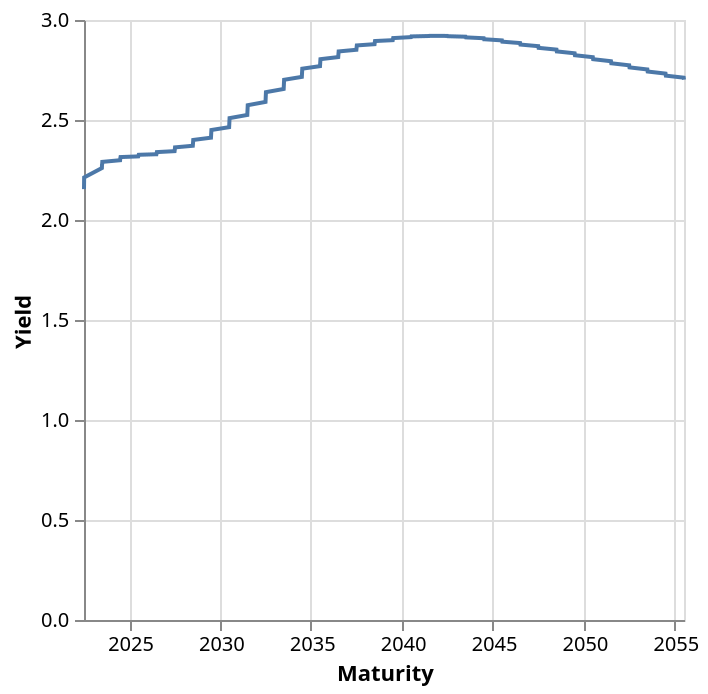 {
  "$schema": "https://vega.github.io/schema/vega-lite/v5.json",
  "description": "A simple bar chart with embedded data.",
  "height": 300,
  "width": 300,
  "data": {
    "values": [
      {"Maturity": "2022-07-09", "Yield": 2.15436},
      {"Maturity": "2022-07-10", "Yield": 2.1738193333333333},
      {"Maturity": "2022-07-11", "Yield": 2.1932786666666666},
      {"Maturity": "2022-07-12", "Yield": 2.212738},
      {"Maturity": "2022-07-13", "Yield": 2.212869780898876},
      {"Maturity": "2022-07-14", "Yield": 2.2130015617977525},
      {"Maturity": "2022-07-15", "Yield": 2.213133342696629},
      {"Maturity": "2022-07-16", "Yield": 2.213265123595505},
      {"Maturity": "2022-07-17", "Yield": 2.213396904494382},
      {"Maturity": "2022-07-18", "Yield": 2.2135286853932583},
      {"Maturity": "2022-07-19", "Yield": 2.213660466292134},
      {"Maturity": "2022-07-20", "Yield": 2.213792247191011},
      {"Maturity": "2022-07-21", "Yield": 2.2139240280898878},
      {"Maturity": "2022-07-22", "Yield": 2.214055808988764},
      {"Maturity": "2022-07-23", "Yield": 2.21418758988764},
      {"Maturity": "2022-07-24", "Yield": 2.2143193707865167},
      {"Maturity": "2022-07-25", "Yield": 2.2144511516853926},
      {"Maturity": "2022-07-26", "Yield": 2.2145829325842694},
      {"Maturity": "2022-07-27", "Yield": 2.2147147134831457},
      {"Maturity": "2022-07-28", "Yield": 2.214846494382022},
      {"Maturity": "2022-07-29", "Yield": 2.214978275280899},
      {"Maturity": "2022-07-30", "Yield": 2.2151100561797747},
      {"Maturity": "2022-07-31", "Yield": 2.215241837078651},
      {"Maturity": "2022-08-01", "Yield": 2.215373617977528},
      {"Maturity": "2022-08-02", "Yield": 2.215505398876404},
      {"Maturity": "2022-08-03", "Yield": 2.2156371797752805},
      {"Maturity": "2022-08-04", "Yield": 2.2157689606741573},
      {"Maturity": "2022-08-05", "Yield": 2.2159007415730336},
      {"Maturity": "2022-08-06", "Yield": 2.216032522471909},
      {"Maturity": "2022-08-07", "Yield": 2.2161643033707863},
      {"Maturity": "2022-08-08", "Yield": 2.216296084269662},
      {"Maturity": "2022-08-09", "Yield": 2.216427865168539},
      {"Maturity": "2022-08-10", "Yield": 2.216559646067416},
      {"Maturity": "2022-08-11", "Yield": 2.216691426966292},
      {"Maturity": "2022-08-12", "Yield": 2.2168232078651684},
      {"Maturity": "2022-08-13", "Yield": 2.2169549887640447},
      {"Maturity": "2022-08-14", "Yield": 2.217086769662921},
      {"Maturity": "2022-08-15", "Yield": 2.2172185505617974},
      {"Maturity": "2022-08-16", "Yield": 2.2173503314606737},
      {"Maturity": "2022-08-17", "Yield": 2.21748211235955},
      {"Maturity": "2022-08-18", "Yield": 2.217613893258427},
      {"Maturity": "2022-08-19", "Yield": 2.217745674157303},
      {"Maturity": "2022-08-20", "Yield": 2.2178774550561795},
      {"Maturity": "2022-08-21", "Yield": 2.218009235955056},
      {"Maturity": "2022-08-22", "Yield": 2.218141016853932},
      {"Maturity": "2022-08-23", "Yield": 2.2182727977528085},
      {"Maturity": "2022-08-24", "Yield": 2.218404578651685},
      {"Maturity": "2022-08-25", "Yield": 2.218536359550561},
      {"Maturity": "2022-08-26", "Yield": 2.218668140449438},
      {"Maturity": "2022-08-27", "Yield": 2.2187999213483143},
      {"Maturity": "2022-08-28", "Yield": 2.2189317022471906},
      {"Maturity": "2022-08-29", "Yield": 2.219063483146067},
      {"Maturity": "2022-08-30", "Yield": 2.219195264044944},
      {"Maturity": "2022-08-31", "Yield": 2.21932704494382},
      {"Maturity": "2022-09-01", "Yield": 2.2194588258426964},
      {"Maturity": "2022-09-02", "Yield": 2.2195906067415727},
      {"Maturity": "2022-09-03", "Yield": 2.219722387640449},
      {"Maturity": "2022-09-04", "Yield": 2.2198541685393254},
      {"Maturity": "2022-09-05", "Yield": 2.2199859494382017},
      {"Maturity": "2022-09-06", "Yield": 2.2201177303370785},
      {"Maturity": "2022-09-07", "Yield": 2.220249511235955},
      {"Maturity": "2022-09-08", "Yield": 2.220381292134831},
      {"Maturity": "2022-09-09", "Yield": 2.2205130730337075},
      {"Maturity": "2022-09-10", "Yield": 2.220644853932584},
      {"Maturity": "2022-09-11", "Yield": 2.2207766348314606},
      {"Maturity": "2022-09-12", "Yield": 2.220908415730337},
      {"Maturity": "2022-09-13", "Yield": 2.2210401966292133},
      {"Maturity": "2022-09-14", "Yield": 2.2211719775280896},
      {"Maturity": "2022-09-15", "Yield": 2.221303758426966},
      {"Maturity": "2022-09-16", "Yield": 2.2214355393258423},
      {"Maturity": "2022-09-17", "Yield": 2.221567320224719},
      {"Maturity": "2022-09-18", "Yield": 2.221699101123596},
      {"Maturity": "2022-09-19", "Yield": 2.221830882022472},
      {"Maturity": "2022-09-20", "Yield": 2.221962662921348},
      {"Maturity": "2022-09-21", "Yield": 2.2220944438202244},
      {"Maturity": "2022-09-22", "Yield": 2.2222262247191007},
      {"Maturity": "2022-09-23", "Yield": 2.222358005617977},
      {"Maturity": "2022-09-24", "Yield": 2.2224897865168534},
      {"Maturity": "2022-09-25", "Yield": 2.2226215674157297},
      {"Maturity": "2022-09-26", "Yield": 2.2227533483146065},
      {"Maturity": "2022-09-27", "Yield": 2.222885129213483},
      {"Maturity": "2022-09-28", "Yield": 2.223016910112359},
      {"Maturity": "2022-09-29", "Yield": 2.223148691011236},
      {"Maturity": "2022-09-30", "Yield": 2.223280471910112},
      {"Maturity": "2022-10-01", "Yield": 2.223412252808989},
      {"Maturity": "2022-10-02", "Yield": 2.2235440337078645},
      {"Maturity": "2022-10-03", "Yield": 2.223675814606741},
      {"Maturity": "2022-10-04", "Yield": 2.2238075955056176},
      {"Maturity": "2022-10-05", "Yield": 2.223939376404494},
      {"Maturity": "2022-10-06", "Yield": 2.2240711573033707},
      {"Maturity": "2022-10-07", "Yield": 2.224202938202247},
      {"Maturity": "2022-10-08", "Yield": 2.224334719101124},
      {"Maturity": "2022-10-09", "Yield": 2.2244665},
      {"Maturity": "2022-10-10", "Yield": 2.224598280898876},
      {"Maturity": "2022-10-11", "Yield": 2.2247300617977523},
      {"Maturity": "2022-10-12", "Yield": 2.2248618426966287},
      {"Maturity": "2022-10-13", "Yield": 2.224993623595505},
      {"Maturity": "2022-10-14", "Yield": 2.2251254044943813},
      {"Maturity": "2022-10-15", "Yield": 2.225257185393258},
      {"Maturity": "2022-10-16", "Yield": 2.2253889662921345},
      {"Maturity": "2022-10-17", "Yield": 2.2255207471910112},
      {"Maturity": "2022-10-18", "Yield": 2.225652528089887},
      {"Maturity": "2022-10-19", "Yield": 2.2257843089887634},
      {"Maturity": "2022-10-20", "Yield": 2.22591608988764},
      {"Maturity": "2022-10-21", "Yield": 2.226047870786517},
      {"Maturity": "2022-10-22", "Yield": 2.226179651685393},
      {"Maturity": "2022-10-23", "Yield": 2.226311432584269},
      {"Maturity": "2022-10-24", "Yield": 2.2264432134831456},
      {"Maturity": "2022-10-25", "Yield": 2.2265749943820223},
      {"Maturity": "2022-10-26", "Yield": 2.2267067752808987},
      {"Maturity": "2022-10-27", "Yield": 2.226838556179775},
      {"Maturity": "2022-10-28", "Yield": 2.2269703370786518},
      {"Maturity": "2022-10-29", "Yield": 2.227102117977528},
      {"Maturity": "2022-10-30", "Yield": 2.227233898876404},
      {"Maturity": "2022-10-31", "Yield": 2.2273656797752808},
      {"Maturity": "2022-11-01", "Yield": 2.227497460674157},
      {"Maturity": "2022-11-02", "Yield": 2.227629241573033},
      {"Maturity": "2022-11-03", "Yield": 2.2277610224719098},
      {"Maturity": "2022-11-04", "Yield": 2.2278928033707865},
      {"Maturity": "2022-11-05", "Yield": 2.228024584269663},
      {"Maturity": "2022-11-06", "Yield": 2.228156365168539},
      {"Maturity": "2022-11-07", "Yield": 2.2282881460674155},
      {"Maturity": "2022-11-08", "Yield": 2.228419926966292},
      {"Maturity": "2022-11-09", "Yield": 2.228551707865168},
      {"Maturity": "2022-11-10", "Yield": 2.2286834887640445},
      {"Maturity": "2022-11-11", "Yield": 2.228815269662921},
      {"Maturity": "2022-11-12", "Yield": 2.228947050561797},
      {"Maturity": "2022-11-13", "Yield": 2.229078831460674},
      {"Maturity": "2022-11-14", "Yield": 2.2292106123595503},
      {"Maturity": "2022-11-15", "Yield": 2.229342393258426},
      {"Maturity": "2022-11-16", "Yield": 2.2294741741573034},
      {"Maturity": "2022-11-17", "Yield": 2.2296059550561798},
      {"Maturity": "2022-11-18", "Yield": 2.229737735955056},
      {"Maturity": "2022-11-19", "Yield": 2.229869516853932},
      {"Maturity": "2022-11-20", "Yield": 2.2300012977528088},
      {"Maturity": "2022-11-21", "Yield": 2.230133078651685},
      {"Maturity": "2022-11-22", "Yield": 2.2302648595505614},
      {"Maturity": "2022-11-23", "Yield": 2.230396640449438},
      {"Maturity": "2022-11-24", "Yield": 2.2305284213483145},
      {"Maturity": "2022-11-25", "Yield": 2.230660202247191},
      {"Maturity": "2022-11-26", "Yield": 2.2307919831460667},
      {"Maturity": "2022-11-27", "Yield": 2.2309237640449435},
      {"Maturity": "2022-11-28", "Yield": 2.23105554494382},
      {"Maturity": "2022-11-29", "Yield": 2.231187325842696},
      {"Maturity": "2022-11-30", "Yield": 2.231319106741573},
      {"Maturity": "2022-12-01", "Yield": 2.231450887640449},
      {"Maturity": "2022-12-02", "Yield": 2.2315826685393256},
      {"Maturity": "2022-12-03", "Yield": 2.231714449438202},
      {"Maturity": "2022-12-04", "Yield": 2.2318462303370783},
      {"Maturity": "2022-12-05", "Yield": 2.231978011235955},
      {"Maturity": "2022-12-06", "Yield": 2.232109792134831},
      {"Maturity": "2022-12-07", "Yield": 2.232241573033708},
      {"Maturity": "2022-12-08", "Yield": 2.232373353932584},
      {"Maturity": "2022-12-09", "Yield": 2.2325051348314604},
      {"Maturity": "2022-12-10", "Yield": 2.2326369157303367},
      {"Maturity": "2022-12-11", "Yield": 2.232768696629213},
      {"Maturity": "2022-12-12", "Yield": 2.2329004775280894},
      {"Maturity": "2022-12-13", "Yield": 2.233032258426966},
      {"Maturity": "2022-12-14", "Yield": 2.2331640393258425},
      {"Maturity": "2022-12-15", "Yield": 2.233295820224719},
      {"Maturity": "2022-12-16", "Yield": 2.233427601123595},
      {"Maturity": "2022-12-17", "Yield": 2.2335593820224715},
      {"Maturity": "2022-12-18", "Yield": 2.233691162921348},
      {"Maturity": "2022-12-19", "Yield": 2.233822943820224},
      {"Maturity": "2022-12-20", "Yield": 2.2339547247191005},
      {"Maturity": "2022-12-21", "Yield": 2.2340865056179773},
      {"Maturity": "2022-12-22", "Yield": 2.2342182865168536},
      {"Maturity": "2022-12-23", "Yield": 2.23435006741573},
      {"Maturity": "2022-12-24", "Yield": 2.2344818483146067},
      {"Maturity": "2022-12-25", "Yield": 2.234613629213483},
      {"Maturity": "2022-12-26", "Yield": 2.2347454101123594},
      {"Maturity": "2022-12-27", "Yield": 2.234877191011236},
      {"Maturity": "2022-12-28", "Yield": 2.235008971910112},
      {"Maturity": "2022-12-29", "Yield": 2.2351407528089884},
      {"Maturity": "2022-12-30", "Yield": 2.2352725337078647},
      {"Maturity": "2022-12-31", "Yield": 2.235404314606741},
      {"Maturity": "2023-01-01", "Yield": 2.2355360955056174},
      {"Maturity": "2023-01-02", "Yield": 2.235667876404494},
      {"Maturity": "2023-01-03", "Yield": 2.235799657303371},
      {"Maturity": "2023-01-04", "Yield": 2.235931438202247},
      {"Maturity": "2023-01-05", "Yield": 2.236063219101124},
      {"Maturity": "2023-01-06", "Yield": 2.2361949999999995},
      {"Maturity": "2023-01-07", "Yield": 2.2363267808988763},
      {"Maturity": "2023-01-08", "Yield": 2.236458561797752},
      {"Maturity": "2023-01-09", "Yield": 2.236590342696629},
      {"Maturity": "2023-01-10", "Yield": 2.2367221235955053},
      {"Maturity": "2023-01-11", "Yield": 2.2368539044943816},
      {"Maturity": "2023-01-12", "Yield": 2.2369856853932584},
      {"Maturity": "2023-01-13", "Yield": 2.2371174662921347},
      {"Maturity": "2023-01-14", "Yield": 2.237249247191011},
      {"Maturity": "2023-01-15", "Yield": 2.237381028089887},
      {"Maturity": "2023-01-16", "Yield": 2.237512808988764},
      {"Maturity": "2023-01-17", "Yield": 2.23764458988764},
      {"Maturity": "2023-01-18", "Yield": 2.237776370786517},
      {"Maturity": "2023-01-19", "Yield": 2.237908151685393},
      {"Maturity": "2023-01-20", "Yield": 2.238039932584269},
      {"Maturity": "2023-01-21", "Yield": 2.238171713483146},
      {"Maturity": "2023-01-22", "Yield": 2.2383034943820226},
      {"Maturity": "2023-01-23", "Yield": 2.2384352752808985},
      {"Maturity": "2023-01-24", "Yield": 2.238567056179775},
      {"Maturity": "2023-01-25", "Yield": 2.238698837078652},
      {"Maturity": "2023-01-26", "Yield": 2.238830617977528},
      {"Maturity": "2023-01-27", "Yield": 2.238962398876404},
      {"Maturity": "2023-01-28", "Yield": 2.2390941797752806},
      {"Maturity": "2023-01-29", "Yield": 2.2392259606741574},
      {"Maturity": "2023-01-30", "Yield": 2.239357741573033},
      {"Maturity": "2023-01-31", "Yield": 2.2394895224719096},
      {"Maturity": "2023-02-01", "Yield": 2.2396213033707864},
      {"Maturity": "2023-02-02", "Yield": 2.2397530842696627},
      {"Maturity": "2023-02-03", "Yield": 2.239884865168539},
      {"Maturity": "2023-02-04", "Yield": 2.240016646067416},
      {"Maturity": "2023-02-05", "Yield": 2.240148426966292},
      {"Maturity": "2023-02-06", "Yield": 2.240280207865168},
      {"Maturity": "2023-02-07", "Yield": 2.240411988764045},
      {"Maturity": "2023-02-08", "Yield": 2.240543769662921},
      {"Maturity": "2023-02-09", "Yield": 2.240675550561797},
      {"Maturity": "2023-02-10", "Yield": 2.2408073314606742},
      {"Maturity": "2023-02-11", "Yield": 2.24093911235955},
      {"Maturity": "2023-02-12", "Yield": 2.241070893258427},
      {"Maturity": "2023-02-13", "Yield": 2.241202674157303},
      {"Maturity": "2023-02-14", "Yield": 2.24133445505618},
      {"Maturity": "2023-02-15", "Yield": 2.241466235955056},
      {"Maturity": "2023-02-16", "Yield": 2.241598016853932},
      {"Maturity": "2023-02-17", "Yield": 2.241729797752809},
      {"Maturity": "2023-02-18", "Yield": 2.2418615786516853},
      {"Maturity": "2023-02-19", "Yield": 2.2419933595505617},
      {"Maturity": "2023-02-20", "Yield": 2.242125140449438},
      {"Maturity": "2023-02-21", "Yield": 2.2422569213483143},
      {"Maturity": "2023-02-22", "Yield": 2.2423887022471907},
      {"Maturity": "2023-02-23", "Yield": 2.242520483146067},
      {"Maturity": "2023-02-24", "Yield": 2.242652264044944},
      {"Maturity": "2023-02-25", "Yield": 2.24278404494382},
      {"Maturity": "2023-02-26", "Yield": 2.2429158258426964},
      {"Maturity": "2023-02-27", "Yield": 2.2430476067415728},
      {"Maturity": "2023-02-28", "Yield": 2.243179387640449},
      {"Maturity": "2023-03-01", "Yield": 2.243311168539325},
      {"Maturity": "2023-03-02", "Yield": 2.2434429494382018},
      {"Maturity": "2023-03-03", "Yield": 2.2435747303370785},
      {"Maturity": "2023-03-04", "Yield": 2.2437065112359544},
      {"Maturity": "2023-03-05", "Yield": 2.243838292134831},
      {"Maturity": "2023-03-06", "Yield": 2.2439700730337075},
      {"Maturity": "2023-03-07", "Yield": 2.244101853932584},
      {"Maturity": "2023-03-08", "Yield": 2.2442336348314607},
      {"Maturity": "2023-03-09", "Yield": 2.244365415730337},
      {"Maturity": "2023-03-10", "Yield": 2.2444971966292133},
      {"Maturity": "2023-03-11", "Yield": 2.244628977528089},
      {"Maturity": "2023-03-12", "Yield": 2.244760758426966},
      {"Maturity": "2023-03-13", "Yield": 2.2448925393258423},
      {"Maturity": "2023-03-14", "Yield": 2.245024320224719},
      {"Maturity": "2023-03-15", "Yield": 2.2451561011235954},
      {"Maturity": "2023-03-16", "Yield": 2.245287882022472},
      {"Maturity": "2023-03-17", "Yield": 2.245419662921348},
      {"Maturity": "2023-03-18", "Yield": 2.2455514438202244},
      {"Maturity": "2023-03-19", "Yield": 2.2456832247191008},
      {"Maturity": "2023-03-20", "Yield": 2.245815005617977},
      {"Maturity": "2023-03-21", "Yield": 2.245946786516854},
      {"Maturity": "2023-03-22", "Yield": 2.24607856741573},
      {"Maturity": "2023-03-23", "Yield": 2.2462103483146065},
      {"Maturity": "2023-03-24", "Yield": 2.246342129213483},
      {"Maturity": "2023-03-25", "Yield": 2.24647391011236},
      {"Maturity": "2023-03-26", "Yield": 2.2466056910112355},
      {"Maturity": "2023-03-27", "Yield": 2.246737471910112},
      {"Maturity": "2023-03-28", "Yield": 2.2468692528089886},
      {"Maturity": "2023-03-29", "Yield": 2.247001033707865},
      {"Maturity": "2023-03-30", "Yield": 2.2471328146067417},
      {"Maturity": "2023-03-31", "Yield": 2.2472645955056176},
      {"Maturity": "2023-04-01", "Yield": 2.2473963764044944},
      {"Maturity": "2023-04-02", "Yield": 2.2475281573033703},
      {"Maturity": "2023-04-03", "Yield": 2.247659938202246},
      {"Maturity": "2023-04-04", "Yield": 2.2477917191011234},
      {"Maturity": "2023-04-05", "Yield": 2.2479235},
      {"Maturity": "2023-04-06", "Yield": 2.248055280898876},
      {"Maturity": "2023-04-07", "Yield": 2.2481870617977524},
      {"Maturity": "2023-04-08", "Yield": 2.248318842696629},
      {"Maturity": "2023-04-09", "Yield": 2.248450623595505},
      {"Maturity": "2023-04-10", "Yield": 2.248582404494382},
      {"Maturity": "2023-04-11", "Yield": 2.248714185393258},
      {"Maturity": "2023-04-12", "Yield": 2.2488459662921345},
      {"Maturity": "2023-04-13", "Yield": 2.2489777471910117},
      {"Maturity": "2023-04-14", "Yield": 2.249109528089887},
      {"Maturity": "2023-04-15", "Yield": 2.249241308988764},
      {"Maturity": "2023-04-16", "Yield": 2.24937308988764},
      {"Maturity": "2023-04-17", "Yield": 2.2495048707865166},
      {"Maturity": "2023-04-18", "Yield": 2.249636651685393},
      {"Maturity": "2023-04-19", "Yield": 2.2497684325842693},
      {"Maturity": "2023-04-20", "Yield": 2.2499002134831456},
      {"Maturity": "2023-04-21", "Yield": 2.250031994382022},
      {"Maturity": "2023-04-22", "Yield": 2.2501637752808987},
      {"Maturity": "2023-04-23", "Yield": 2.250295556179775},
      {"Maturity": "2023-04-24", "Yield": 2.2504273370786514},
      {"Maturity": "2023-04-25", "Yield": 2.250559117977528},
      {"Maturity": "2023-04-26", "Yield": 2.2506908988764045},
      {"Maturity": "2023-04-27", "Yield": 2.250822679775281},
      {"Maturity": "2023-04-28", "Yield": 2.2509544606741567},
      {"Maturity": "2023-04-29", "Yield": 2.251086241573033},
      {"Maturity": "2023-04-30", "Yield": 2.25121802247191},
      {"Maturity": "2023-05-01", "Yield": 2.251349803370786},
      {"Maturity": "2023-05-02", "Yield": 2.2514815842696625},
      {"Maturity": "2023-05-03", "Yield": 2.2516133651685397},
      {"Maturity": "2023-05-04", "Yield": 2.251745146067416},
      {"Maturity": "2023-05-05", "Yield": 2.251876926966292},
      {"Maturity": "2023-05-06", "Yield": 2.2520087078651683},
      {"Maturity": "2023-05-07", "Yield": 2.2521404887640446},
      {"Maturity": "2023-05-08", "Yield": 2.252272269662921},
      {"Maturity": "2023-05-09", "Yield": 2.2524040505617977},
      {"Maturity": "2023-05-10", "Yield": 2.252535831460674},
      {"Maturity": "2023-05-11", "Yield": 2.2526676123595504},
      {"Maturity": "2023-05-12", "Yield": 2.2527993932584267},
      {"Maturity": "2023-05-13", "Yield": 2.252931174157303},
      {"Maturity": "2023-05-14", "Yield": 2.25306295505618},
      {"Maturity": "2023-05-15", "Yield": 2.253194735955056},
      {"Maturity": "2023-05-16", "Yield": 2.2533265168539325},
      {"Maturity": "2023-05-17", "Yield": 2.253458297752809},
      {"Maturity": "2023-05-18", "Yield": 2.253590078651685},
      {"Maturity": "2023-05-19", "Yield": 2.253721859550562},
      {"Maturity": "2023-05-20", "Yield": 2.253853640449438},
      {"Maturity": "2023-05-21", "Yield": 2.253985421348314},
      {"Maturity": "2023-05-22", "Yield": 2.2541172022471905},
      {"Maturity": "2023-05-23", "Yield": 2.2542489831460677},
      {"Maturity": "2023-05-24", "Yield": 2.254380764044944},
      {"Maturity": "2023-05-25", "Yield": 2.25451254494382},
      {"Maturity": "2023-05-26", "Yield": 2.2546443258426963},
      {"Maturity": "2023-05-27", "Yield": 2.2547761067415726},
      {"Maturity": "2023-05-28", "Yield": 2.254907887640449},
      {"Maturity": "2023-05-29", "Yield": 2.2550396685393257},
      {"Maturity": "2023-05-30", "Yield": 2.255171449438202},
      {"Maturity": "2023-05-31", "Yield": 2.255303230337079},
      {"Maturity": "2023-06-01", "Yield": 2.2554350112359547},
      {"Maturity": "2023-06-02", "Yield": 2.255566792134831},
      {"Maturity": "2023-06-03", "Yield": 2.255698573033708},
      {"Maturity": "2023-06-04", "Yield": 2.255830353932584},
      {"Maturity": "2023-06-05", "Yield": 2.2559621348314605},
      {"Maturity": "2023-06-06", "Yield": 2.256093915730337},
      {"Maturity": "2023-06-07", "Yield": 2.256225696629213},
      {"Maturity": "2023-06-08", "Yield": 2.256357477528089},
      {"Maturity": "2023-06-09", "Yield": 2.2564892584269662},
      {"Maturity": "2023-06-10", "Yield": 2.2566210393258426},
      {"Maturity": "2023-06-11", "Yield": 2.25675282022472},
      {"Maturity": "2023-06-12", "Yield": 2.256884601123596},
      {"Maturity": "2023-06-13", "Yield": 2.257016382022472},
      {"Maturity": "2023-06-14", "Yield": 2.257148162921348},
      {"Maturity": "2023-06-15", "Yield": 2.257279943820224},
      {"Maturity": "2023-06-16", "Yield": 2.257411724719101},
      {"Maturity": "2023-06-17", "Yield": 2.2575435056179773},
      {"Maturity": "2023-06-18", "Yield": 2.257675286516854},
      {"Maturity": "2023-06-19", "Yield": 2.25780706741573},
      {"Maturity": "2023-06-20", "Yield": 2.2579388483146063},
      {"Maturity": "2023-06-21", "Yield": 2.258070629213483},
      {"Maturity": "2023-06-22", "Yield": 2.2582024101123594},
      {"Maturity": "2023-06-23", "Yield": 2.258334191011236},
      {"Maturity": "2023-06-24", "Yield": 2.258465971910112},
      {"Maturity": "2023-06-25", "Yield": 2.2585977528089884},
      {"Maturity": "2023-06-26", "Yield": 2.258729533707865},
      {"Maturity": "2023-06-27", "Yield": 2.2588613146067416},
      {"Maturity": "2023-06-28", "Yield": 2.258993095505618},
      {"Maturity": "2023-06-29", "Yield": 2.259124876404494},
      {"Maturity": "2023-06-30", "Yield": 2.259256657303371},
      {"Maturity": "2023-07-01", "Yield": 2.259388438202247},
      {"Maturity": "2023-07-02", "Yield": 2.259520219101123},
      {"Maturity": "2023-07-03", "Yield": 2.259652},
      {"Maturity": "2023-07-04", "Yield": 2.265734},
      {"Maturity": "2023-07-05", "Yield": 2.271816},
      {"Maturity": "2023-07-06", "Yield": 2.277898},
      {"Maturity": "2023-07-07", "Yield": 2.2785576666666665},
      {"Maturity": "2023-07-08", "Yield": 2.279217333333333},
      {"Maturity": "2023-07-09", "Yield": 2.279877},
      {"Maturity": "2023-07-10", "Yield": 2.2834476666666665},
      {"Maturity": "2023-07-11", "Yield": 2.287018333333333},
      {"Maturity": "2023-07-12", "Yield": 2.290589},
      {"Maturity": "2023-07-13", "Yield": 2.2906123109243697},
      {"Maturity": "2023-07-14", "Yield": 2.29063562184874},
      {"Maturity": "2023-07-15", "Yield": 2.290658932773109},
      {"Maturity": "2023-07-16", "Yield": 2.290682243697479},
      {"Maturity": "2023-07-17", "Yield": 2.290705554621849},
      {"Maturity": "2023-07-18", "Yield": 2.290728865546219},
      {"Maturity": "2023-07-19", "Yield": 2.2907521764705887},
      {"Maturity": "2023-07-20", "Yield": 2.2907754873949577},
      {"Maturity": "2023-07-21", "Yield": 2.290798798319328},
      {"Maturity": "2023-07-22", "Yield": 2.2908221092436976},
      {"Maturity": "2023-07-23", "Yield": 2.2908454201680675},
      {"Maturity": "2023-07-24", "Yield": 2.290868731092437},
      {"Maturity": "2023-07-25", "Yield": 2.290892042016807},
      {"Maturity": "2023-07-26", "Yield": 2.2909153529411763},
      {"Maturity": "2023-07-27", "Yield": 2.2909386638655462},
      {"Maturity": "2023-07-28", "Yield": 2.290961974789916},
      {"Maturity": "2023-07-29", "Yield": 2.2909852857142856},
      {"Maturity": "2023-07-30", "Yield": 2.2910085966386555},
      {"Maturity": "2023-07-31", "Yield": 2.291031907563025},
      {"Maturity": "2023-08-01", "Yield": 2.291055218487396},
      {"Maturity": "2023-08-02", "Yield": 2.291078529411765},
      {"Maturity": "2023-08-03", "Yield": 2.2911018403361347},
      {"Maturity": "2023-08-04", "Yield": 2.291125151260504},
      {"Maturity": "2023-08-05", "Yield": 2.2911484621848737},
      {"Maturity": "2023-08-06", "Yield": 2.291171773109244},
      {"Maturity": "2023-08-07", "Yield": 2.291195084033613},
      {"Maturity": "2023-08-08", "Yield": 2.291218394957983},
      {"Maturity": "2023-08-09", "Yield": 2.291241705882353},
      {"Maturity": "2023-08-10", "Yield": 2.291265016806723},
      {"Maturity": "2023-08-11", "Yield": 2.2912883277310927},
      {"Maturity": "2023-08-12", "Yield": 2.291311638655462},
      {"Maturity": "2023-08-13", "Yield": 2.291334949579832},
      {"Maturity": "2023-08-14", "Yield": 2.291358260504202},
      {"Maturity": "2023-08-15", "Yield": 2.2913815714285715},
      {"Maturity": "2023-08-16", "Yield": 2.2914048823529414},
      {"Maturity": "2023-08-17", "Yield": 2.291428193277311},
      {"Maturity": "2023-08-18", "Yield": 2.2914515042016808},
      {"Maturity": "2023-08-19", "Yield": 2.2914748151260507},
      {"Maturity": "2023-08-20", "Yield": 2.2914981260504206},
      {"Maturity": "2023-08-21", "Yield": 2.2915214369747896},
      {"Maturity": "2023-08-22", "Yield": 2.2915447478991595},
      {"Maturity": "2023-08-23", "Yield": 2.291568058823529},
      {"Maturity": "2023-08-24", "Yield": 2.2915913697479},
      {"Maturity": "2023-08-25", "Yield": 2.291614680672269},
      {"Maturity": "2023-08-26", "Yield": 2.2916379915966387},
      {"Maturity": "2023-08-27", "Yield": 2.2916613025210086},
      {"Maturity": "2023-08-28", "Yield": 2.291684613445378},
      {"Maturity": "2023-08-29", "Yield": 2.291707924369748},
      {"Maturity": "2023-08-30", "Yield": 2.291731235294117},
      {"Maturity": "2023-08-31", "Yield": 2.2917545462184874},
      {"Maturity": "2023-09-01", "Yield": 2.2917778571428573},
      {"Maturity": "2023-09-02", "Yield": 2.2918011680672272},
      {"Maturity": "2023-09-03", "Yield": 2.2918244789915967},
      {"Maturity": "2023-09-04", "Yield": 2.2918477899159666},
      {"Maturity": "2023-09-05", "Yield": 2.291871100840336},
      {"Maturity": "2023-09-06", "Yield": 2.291894411764706},
      {"Maturity": "2023-09-07", "Yield": 2.2919177226890755},
      {"Maturity": "2023-09-08", "Yield": 2.2919410336134454},
      {"Maturity": "2023-09-09", "Yield": 2.2919643445378157},
      {"Maturity": "2023-09-10", "Yield": 2.2919876554621847},
      {"Maturity": "2023-09-11", "Yield": 2.2920109663865547},
      {"Maturity": "2023-09-12", "Yield": 2.292034277310925},
      {"Maturity": "2023-09-13", "Yield": 2.292057588235294},
      {"Maturity": "2023-09-14", "Yield": 2.292080899159664},
      {"Maturity": "2023-09-15", "Yield": 2.292104210084034},
      {"Maturity": "2023-09-16", "Yield": 2.292127521008404},
      {"Maturity": "2023-09-17", "Yield": 2.292150831932773},
      {"Maturity": "2023-09-18", "Yield": 2.2921741428571427},
      {"Maturity": "2023-09-19", "Yield": 2.2921974537815126},
      {"Maturity": "2023-09-20", "Yield": 2.292220764705882},
      {"Maturity": "2023-09-21", "Yield": 2.292244075630252},
      {"Maturity": "2023-09-22", "Yield": 2.292267386554622},
      {"Maturity": "2023-09-23", "Yield": 2.2922906974789914},
      {"Maturity": "2023-09-24", "Yield": 2.2923140084033613},
      {"Maturity": "2023-09-25", "Yield": 2.292337319327731},
      {"Maturity": "2023-09-26", "Yield": 2.292360630252101},
      {"Maturity": "2023-09-27", "Yield": 2.2923839411764706},
      {"Maturity": "2023-09-28", "Yield": 2.2924072521008405},
      {"Maturity": "2023-09-29", "Yield": 2.29243056302521},
      {"Maturity": "2023-09-30", "Yield": 2.29245387394958},
      {"Maturity": "2023-10-01", "Yield": 2.2924771848739494},
      {"Maturity": "2023-10-02", "Yield": 2.2925004957983197},
      {"Maturity": "2023-10-03", "Yield": 2.2925238067226887},
      {"Maturity": "2023-10-04", "Yield": 2.292547117647059},
      {"Maturity": "2023-10-05", "Yield": 2.292570428571429},
      {"Maturity": "2023-10-06", "Yield": 2.2925937394957985},
      {"Maturity": "2023-10-07", "Yield": 2.292617050420168},
      {"Maturity": "2023-10-08", "Yield": 2.292640361344538},
      {"Maturity": "2023-10-09", "Yield": 2.292663672268908},
      {"Maturity": "2023-10-10", "Yield": 2.2926869831932777},
      {"Maturity": "2023-10-11", "Yield": 2.292710294117647},
      {"Maturity": "2023-10-12", "Yield": 2.2927336050420166},
      {"Maturity": "2023-10-13", "Yield": 2.2927569159663865},
      {"Maturity": "2023-10-14", "Yield": 2.2927802268907564},
      {"Maturity": "2023-10-15", "Yield": 2.292803537815126},
      {"Maturity": "2023-10-16", "Yield": 2.292826848739496},
      {"Maturity": "2023-10-17", "Yield": 2.2928501596638657},
      {"Maturity": "2023-10-18", "Yield": 2.292873470588235},
      {"Maturity": "2023-10-19", "Yield": 2.292896781512605},
      {"Maturity": "2023-10-20", "Yield": 2.292920092436975},
      {"Maturity": "2023-10-21", "Yield": 2.2929434033613445},
      {"Maturity": "2023-10-22", "Yield": 2.292966714285714},
      {"Maturity": "2023-10-23", "Yield": 2.292990025210084},
      {"Maturity": "2023-10-24", "Yield": 2.293013336134454},
      {"Maturity": "2023-10-25", "Yield": 2.293036647058824},
      {"Maturity": "2023-10-26", "Yield": 2.293059957983193},
      {"Maturity": "2023-10-27", "Yield": 2.293083268907563},
      {"Maturity": "2023-10-28", "Yield": 2.293106579831933},
      {"Maturity": "2023-10-29", "Yield": 2.2931298907563025},
      {"Maturity": "2023-10-30", "Yield": 2.2931532016806724},
      {"Maturity": "2023-10-31", "Yield": 2.2931765126050423},
      {"Maturity": "2023-11-01", "Yield": 2.293199823529412},
      {"Maturity": "2023-11-02", "Yield": 2.2932231344537817},
      {"Maturity": "2023-11-03", "Yield": 2.293246445378151},
      {"Maturity": "2023-11-04", "Yield": 2.2932697563025206},
      {"Maturity": "2023-11-05", "Yield": 2.2932930672268905},
      {"Maturity": "2023-11-06", "Yield": 2.2933163781512604},
      {"Maturity": "2023-11-07", "Yield": 2.2933396890756303},
      {"Maturity": "2023-11-08", "Yield": 2.293363},
      {"Maturity": "2023-11-09", "Yield": 2.2933863109243697},
      {"Maturity": "2023-11-10", "Yield": 2.293409621848739},
      {"Maturity": "2023-11-11", "Yield": 2.2934329327731096},
      {"Maturity": "2023-11-12", "Yield": 2.293456243697479},
      {"Maturity": "2023-11-13", "Yield": 2.293479554621849},
      {"Maturity": "2023-11-14", "Yield": 2.2935028655462184},
      {"Maturity": "2023-11-15", "Yield": 2.2935261764705883},
      {"Maturity": "2023-11-16", "Yield": 2.293549487394958},
      {"Maturity": "2023-11-17", "Yield": 2.293572798319328},
      {"Maturity": "2023-11-18", "Yield": 2.2935961092436976},
      {"Maturity": "2023-11-19", "Yield": 2.293619420168067},
      {"Maturity": "2023-11-20", "Yield": 2.293642731092437},
      {"Maturity": "2023-11-21", "Yield": 2.2936660420168065},
      {"Maturity": "2023-11-22", "Yield": 2.2936893529411764},
      {"Maturity": "2023-11-23", "Yield": 2.2937126638655463},
      {"Maturity": "2023-11-24", "Yield": 2.293735974789916},
      {"Maturity": "2023-11-25", "Yield": 2.2937592857142857},
      {"Maturity": "2023-11-26", "Yield": 2.293782596638655},
      {"Maturity": "2023-11-27", "Yield": 2.293805907563025},
      {"Maturity": "2023-11-28", "Yield": 2.293829218487395},
      {"Maturity": "2023-11-29", "Yield": 2.2938525294117644},
      {"Maturity": "2023-11-30", "Yield": 2.2938758403361343},
      {"Maturity": "2023-12-01", "Yield": 2.2938991512605043},
      {"Maturity": "2023-12-02", "Yield": 2.2939224621848737},
      {"Maturity": "2023-12-03", "Yield": 2.293945773109244},
      {"Maturity": "2023-12-04", "Yield": 2.293969084033613},
      {"Maturity": "2023-12-05", "Yield": 2.293992394957983},
      {"Maturity": "2023-12-06", "Yield": 2.2940157058823534},
      {"Maturity": "2023-12-07", "Yield": 2.2940390168067224},
      {"Maturity": "2023-12-08", "Yield": 2.2940623277310923},
      {"Maturity": "2023-12-09", "Yield": 2.294085638655462},
      {"Maturity": "2023-12-10", "Yield": 2.294108949579832},
      {"Maturity": "2023-12-11", "Yield": 2.2941322605042016},
      {"Maturity": "2023-12-12", "Yield": 2.294155571428571},
      {"Maturity": "2023-12-13", "Yield": 2.294178882352941},
      {"Maturity": "2023-12-14", "Yield": 2.294202193277311},
      {"Maturity": "2023-12-15", "Yield": 2.294225504201681},
      {"Maturity": "2023-12-16", "Yield": 2.2942488151260507},
      {"Maturity": "2023-12-17", "Yield": 2.29427212605042},
      {"Maturity": "2023-12-18", "Yield": 2.2942954369747897},
      {"Maturity": "2023-12-19", "Yield": 2.29431874789916},
      {"Maturity": "2023-12-20", "Yield": 2.294342058823529},
      {"Maturity": "2023-12-21", "Yield": 2.294365369747899},
      {"Maturity": "2023-12-22", "Yield": 2.294388680672269},
      {"Maturity": "2023-12-23", "Yield": 2.2944119915966388},
      {"Maturity": "2023-12-24", "Yield": 2.294435302521008},
      {"Maturity": "2023-12-25", "Yield": 2.294458613445378},
      {"Maturity": "2023-12-26", "Yield": 2.294481924369748},
      {"Maturity": "2023-12-27", "Yield": 2.294505235294117},
      {"Maturity": "2023-12-28", "Yield": 2.2945285462184875},
      {"Maturity": "2023-12-29", "Yield": 2.294551857142857},
      {"Maturity": "2023-12-30", "Yield": 2.294575168067227},
      {"Maturity": "2023-12-31", "Yield": 2.2945984789915963},
      {"Maturity": "2024-01-01", "Yield": 2.2946217899159667},
      {"Maturity": "2024-01-02", "Yield": 2.294645100840336},
      {"Maturity": "2024-01-03", "Yield": 2.2946684117647056},
      {"Maturity": "2024-01-04", "Yield": 2.2946917226890755},
      {"Maturity": "2024-01-05", "Yield": 2.2947150336134454},
      {"Maturity": "2024-01-06", "Yield": 2.294738344537815},
      {"Maturity": "2024-01-07", "Yield": 2.294761655462185},
      {"Maturity": "2024-01-08", "Yield": 2.2947849663865547},
      {"Maturity": "2024-01-09", "Yield": 2.294808277310924},
      {"Maturity": "2024-01-10", "Yield": 2.294831588235294},
      {"Maturity": "2024-01-11", "Yield": 2.294854899159664},
      {"Maturity": "2024-01-12", "Yield": 2.294878210084033},
      {"Maturity": "2024-01-13", "Yield": 2.294901521008403},
      {"Maturity": "2024-01-14", "Yield": 2.294924831932773},
      {"Maturity": "2024-01-15", "Yield": 2.2949481428571428},
      {"Maturity": "2024-01-16", "Yield": 2.2949714537815127},
      {"Maturity": "2024-01-17", "Yield": 2.2949947647058826},
      {"Maturity": "2024-01-18", "Yield": 2.295018075630252},
      {"Maturity": "2024-01-19", "Yield": 2.295041386554621},
      {"Maturity": "2024-01-20", "Yield": 2.2950646974789914},
      {"Maturity": "2024-01-21", "Yield": 2.2950880084033614},
      {"Maturity": "2024-01-22", "Yield": 2.295111319327731},
      {"Maturity": "2024-01-23", "Yield": 2.2951346302521007},
      {"Maturity": "2024-01-24", "Yield": 2.2951579411764707},
      {"Maturity": "2024-01-25", "Yield": 2.29518125210084},
      {"Maturity": "2024-01-26", "Yield": 2.29520456302521},
      {"Maturity": "2024-01-27", "Yield": 2.29522787394958},
      {"Maturity": "2024-01-28", "Yield": 2.2952511848739494},
      {"Maturity": "2024-01-29", "Yield": 2.2952744957983198},
      {"Maturity": "2024-01-30", "Yield": 2.295297806722689},
      {"Maturity": "2024-01-31", "Yield": 2.2953211176470587},
      {"Maturity": "2024-02-01", "Yield": 2.295344428571428},
      {"Maturity": "2024-02-02", "Yield": 2.295367739495798},
      {"Maturity": "2024-02-03", "Yield": 2.295391050420168},
      {"Maturity": "2024-02-04", "Yield": 2.295414361344537},
      {"Maturity": "2024-02-05", "Yield": 2.2954376722689074},
      {"Maturity": "2024-02-06", "Yield": 2.2954609831932773},
      {"Maturity": "2024-02-07", "Yield": 2.295484294117647},
      {"Maturity": "2024-02-08", "Yield": 2.295507605042017},
      {"Maturity": "2024-02-09", "Yield": 2.2955309159663866},
      {"Maturity": "2024-02-10", "Yield": 2.295554226890756},
      {"Maturity": "2024-02-11", "Yield": 2.295577537815126},
      {"Maturity": "2024-02-12", "Yield": 2.295600848739496},
      {"Maturity": "2024-02-13", "Yield": 2.2956241596638653},
      {"Maturity": "2024-02-14", "Yield": 2.2956474705882357},
      {"Maturity": "2024-02-15", "Yield": 2.2956707815126047},
      {"Maturity": "2024-02-16", "Yield": 2.295694092436974},
      {"Maturity": "2024-02-17", "Yield": 2.295717403361344},
      {"Maturity": "2024-02-18", "Yield": 2.295740714285714},
      {"Maturity": "2024-02-19", "Yield": 2.295764025210084},
      {"Maturity": "2024-02-20", "Yield": 2.295787336134454},
      {"Maturity": "2024-02-21", "Yield": 2.2958106470588238},
      {"Maturity": "2024-02-22", "Yield": 2.295833957983193},
      {"Maturity": "2024-02-23", "Yield": 2.295857268907563},
      {"Maturity": "2024-02-24", "Yield": 2.2958805798319326},
      {"Maturity": "2024-02-25", "Yield": 2.2959038907563025},
      {"Maturity": "2024-02-26", "Yield": 2.295927201680672},
      {"Maturity": "2024-02-27", "Yield": 2.295950512605042},
      {"Maturity": "2024-02-28", "Yield": 2.295973823529412},
      {"Maturity": "2024-02-29", "Yield": 2.2959971344537813},
      {"Maturity": "2024-03-01", "Yield": 2.296020445378151},
      {"Maturity": "2024-03-02", "Yield": 2.296043756302521},
      {"Maturity": "2024-03-03", "Yield": 2.296067067226891},
      {"Maturity": "2024-03-04", "Yield": 2.29609037815126},
      {"Maturity": "2024-03-05", "Yield": 2.29611368907563},
      {"Maturity": "2024-03-06", "Yield": 2.296137},
      {"Maturity": "2024-03-07", "Yield": 2.29616031092437},
      {"Maturity": "2024-03-08", "Yield": 2.2961836218487397},
      {"Maturity": "2024-03-09", "Yield": 2.296206932773109},
      {"Maturity": "2024-03-10", "Yield": 2.296230243697478},
      {"Maturity": "2024-03-11", "Yield": 2.2962535546218485},
      {"Maturity": "2024-03-12", "Yield": 2.2962768655462185},
      {"Maturity": "2024-03-13", "Yield": 2.296300176470588},
      {"Maturity": "2024-03-14", "Yield": 2.296323487394958},
      {"Maturity": "2024-03-15", "Yield": 2.296346798319328},
      {"Maturity": "2024-03-16", "Yield": 2.296370109243697},
      {"Maturity": "2024-03-17", "Yield": 2.296393420168067},
      {"Maturity": "2024-03-18", "Yield": 2.296416731092437},
      {"Maturity": "2024-03-19", "Yield": 2.2964400420168065},
      {"Maturity": "2024-03-20", "Yield": 2.2964633529411764},
      {"Maturity": "2024-03-21", "Yield": 2.296486663865546},
      {"Maturity": "2024-03-22", "Yield": 2.296509974789916},
      {"Maturity": "2024-03-23", "Yield": 2.2965332857142853},
      {"Maturity": "2024-03-24", "Yield": 2.296556596638656},
      {"Maturity": "2024-03-25", "Yield": 2.296579907563025},
      {"Maturity": "2024-03-26", "Yield": 2.296603218487395},
      {"Maturity": "2024-03-27", "Yield": 2.2966265294117645},
      {"Maturity": "2024-03-28", "Yield": 2.2966498403361344},
      {"Maturity": "2024-03-29", "Yield": 2.296673151260504},
      {"Maturity": "2024-03-30", "Yield": 2.2966964621848738},
      {"Maturity": "2024-03-31", "Yield": 2.296719773109244},
      {"Maturity": "2024-04-01", "Yield": 2.296743084033613},
      {"Maturity": "2024-04-02", "Yield": 2.296766394957983},
      {"Maturity": "2024-04-03", "Yield": 2.296789705882353},
      {"Maturity": "2024-04-04", "Yield": 2.296813016806723},
      {"Maturity": "2024-04-05", "Yield": 2.2968363277310924},
      {"Maturity": "2024-04-06", "Yield": 2.2968596386554623},
      {"Maturity": "2024-04-07", "Yield": 2.296882949579832},
      {"Maturity": "2024-04-08", "Yield": 2.2969062605042017},
      {"Maturity": "2024-04-09", "Yield": 2.296929571428572},
      {"Maturity": "2024-04-10", "Yield": 2.296952882352941},
      {"Maturity": "2024-04-11", "Yield": 2.2969761932773105},
      {"Maturity": "2024-04-12", "Yield": 2.2969995042016804},
      {"Maturity": "2024-04-13", "Yield": 2.2970228151260503},
      {"Maturity": "2024-04-14", "Yield": 2.29704612605042},
      {"Maturity": "2024-04-15", "Yield": 2.2970694369747897},
      {"Maturity": "2024-04-16", "Yield": 2.29709274789916},
      {"Maturity": "2024-04-17", "Yield": 2.297116058823529},
      {"Maturity": "2024-04-18", "Yield": 2.297139369747899},
      {"Maturity": "2024-04-19", "Yield": 2.297162680672269},
      {"Maturity": "2024-04-20", "Yield": 2.2971859915966384},
      {"Maturity": "2024-04-21", "Yield": 2.2972093025210083},
      {"Maturity": "2024-04-22", "Yield": 2.297232613445378},
      {"Maturity": "2024-04-23", "Yield": 2.297255924369748},
      {"Maturity": "2024-04-24", "Yield": 2.297279235294117},
      {"Maturity": "2024-04-25", "Yield": 2.297302546218487},
      {"Maturity": "2024-04-26", "Yield": 2.297325857142857},
      {"Maturity": "2024-04-27", "Yield": 2.297349168067227},
      {"Maturity": "2024-04-28", "Yield": 2.2973724789915964},
      {"Maturity": "2024-04-29", "Yield": 2.2973957899159663},
      {"Maturity": "2024-04-30", "Yield": 2.297419100840336},
      {"Maturity": "2024-05-01", "Yield": 2.2974424117647056},
      {"Maturity": "2024-05-02", "Yield": 2.297465722689076},
      {"Maturity": "2024-05-03", "Yield": 2.297489033613445},
      {"Maturity": "2024-05-04", "Yield": 2.297512344537815},
      {"Maturity": "2024-05-05", "Yield": 2.297535655462185},
      {"Maturity": "2024-05-06", "Yield": 2.2975589663865543},
      {"Maturity": "2024-05-07", "Yield": 2.297582277310924},
      {"Maturity": "2024-05-08", "Yield": 2.297605588235294},
      {"Maturity": "2024-05-09", "Yield": 2.297628899159664},
      {"Maturity": "2024-05-10", "Yield": 2.297652210084033},
      {"Maturity": "2024-05-11", "Yield": 2.2976755210084034},
      {"Maturity": "2024-05-12", "Yield": 2.297698831932773},
      {"Maturity": "2024-05-13", "Yield": 2.297722142857143},
      {"Maturity": "2024-05-14", "Yield": 2.2977454537815123},
      {"Maturity": "2024-05-15", "Yield": 2.297768764705882},
      {"Maturity": "2024-05-16", "Yield": 2.297792075630252},
      {"Maturity": "2024-05-17", "Yield": 2.2978153865546216},
      {"Maturity": "2024-05-18", "Yield": 2.297838697478991},
      {"Maturity": "2024-05-19", "Yield": 2.2978620084033614},
      {"Maturity": "2024-05-20", "Yield": 2.2978853193277318},
      {"Maturity": "2024-05-21", "Yield": 2.297908630252101},
      {"Maturity": "2024-05-22", "Yield": 2.2979319411764707},
      {"Maturity": "2024-05-23", "Yield": 2.29795525210084},
      {"Maturity": "2024-05-24", "Yield": 2.2979785630252096},
      {"Maturity": "2024-05-25", "Yield": 2.29800187394958},
      {"Maturity": "2024-05-26", "Yield": 2.298025184873949},
      {"Maturity": "2024-05-27", "Yield": 2.298048495798319},
      {"Maturity": "2024-05-28", "Yield": 2.298071806722689},
      {"Maturity": "2024-05-29", "Yield": 2.2980951176470588},
      {"Maturity": "2024-05-30", "Yield": 2.298118428571428},
      {"Maturity": "2024-05-31", "Yield": 2.298141739495798},
      {"Maturity": "2024-06-01", "Yield": 2.298165050420168},
      {"Maturity": "2024-06-02", "Yield": 2.298188361344538},
      {"Maturity": "2024-06-03", "Yield": 2.2982116722689074},
      {"Maturity": "2024-06-04", "Yield": 2.2982349831932773},
      {"Maturity": "2024-06-05", "Yield": 2.2982582941176477},
      {"Maturity": "2024-06-06", "Yield": 2.2982816050420163},
      {"Maturity": "2024-06-07", "Yield": 2.298304915966386},
      {"Maturity": "2024-06-08", "Yield": 2.298328226890756},
      {"Maturity": "2024-06-09", "Yield": 2.2983515378151256},
      {"Maturity": "2024-06-10", "Yield": 2.2983748487394955},
      {"Maturity": "2024-06-11", "Yield": 2.2983981596638654},
      {"Maturity": "2024-06-12", "Yield": 2.298421470588235},
      {"Maturity": "2024-06-13", "Yield": 2.298444781512605},
      {"Maturity": "2024-06-14", "Yield": 2.2984680924369747},
      {"Maturity": "2024-06-15", "Yield": 2.2984914033613446},
      {"Maturity": "2024-06-16", "Yield": 2.298514714285714},
      {"Maturity": "2024-06-17", "Yield": 2.298538025210084},
      {"Maturity": "2024-06-18", "Yield": 2.298561336134454},
      {"Maturity": "2024-06-19", "Yield": 2.298584647058823},
      {"Maturity": "2024-06-20", "Yield": 2.298607957983193},
      {"Maturity": "2024-06-21", "Yield": 2.2986312689075628},
      {"Maturity": "2024-06-22", "Yield": 2.2986545798319327},
      {"Maturity": "2024-06-23", "Yield": 2.2986778907563026},
      {"Maturity": "2024-06-24", "Yield": 2.298701201680672},
      {"Maturity": "2024-06-25", "Yield": 2.298724512605041},
      {"Maturity": "2024-06-26", "Yield": 2.2987478235294114},
      {"Maturity": "2024-06-27", "Yield": 2.2987711344537813},
      {"Maturity": "2024-06-28", "Yield": 2.2987944453781517},
      {"Maturity": "2024-06-29", "Yield": 2.2988177563025207},
      {"Maturity": "2024-06-30", "Yield": 2.29884106722689},
      {"Maturity": "2024-07-01", "Yield": 2.2988643781512605},
      {"Maturity": "2024-07-02", "Yield": 2.29888768907563},
      {"Maturity": "2024-07-03", "Yield": 2.298911},
      {"Maturity": "2024-07-04", "Yield": 2.301080333333333},
      {"Maturity": "2024-07-05", "Yield": 2.3032496666666664},
      {"Maturity": "2024-07-06", "Yield": 2.305419},
      {"Maturity": "2024-07-07", "Yield": 2.307134333333333},
      {"Maturity": "2024-07-08", "Yield": 2.3088496666666662},
      {"Maturity": "2024-07-09", "Yield": 2.310565},
      {"Maturity": "2024-07-10", "Yield": 2.311932},
      {"Maturity": "2024-07-11", "Yield": 2.313299},
      {"Maturity": "2024-07-12", "Yield": 2.314666},
      {"Maturity": "2024-07-13", "Yield": 2.3146754269662915},
      {"Maturity": "2024-07-14", "Yield": 2.314684853932584},
      {"Maturity": "2024-07-15", "Yield": 2.314694280898876},
      {"Maturity": "2024-07-16", "Yield": 2.314703707865168},
      {"Maturity": "2024-07-17", "Yield": 2.31471313483146},
      {"Maturity": "2024-07-18", "Yield": 2.314722561797753},
      {"Maturity": "2024-07-19", "Yield": 2.3147319887640445},
      {"Maturity": "2024-07-20", "Yield": 2.314741415730337},
      {"Maturity": "2024-07-21", "Yield": 2.314750842696629},
      {"Maturity": "2024-07-22", "Yield": 2.314760269662921},
      {"Maturity": "2024-07-23", "Yield": 2.314769696629213},
      {"Maturity": "2024-07-24", "Yield": 2.314779123595505},
      {"Maturity": "2024-07-25", "Yield": 2.3147885505617976},
      {"Maturity": "2024-07-26", "Yield": 2.3147979775280896},
      {"Maturity": "2024-07-27", "Yield": 2.314807404494382},
      {"Maturity": "2024-07-28", "Yield": 2.3148168314606736},
      {"Maturity": "2024-07-29", "Yield": 2.314826258426966},
      {"Maturity": "2024-07-30", "Yield": 2.314835685393258},
      {"Maturity": "2024-07-31", "Yield": 2.3148451123595506},
      {"Maturity": "2024-08-01", "Yield": 2.314854539325842},
      {"Maturity": "2024-08-02", "Yield": 2.314863966292134},
      {"Maturity": "2024-08-03", "Yield": 2.3148733932584267},
      {"Maturity": "2024-08-04", "Yield": 2.3148828202247187},
      {"Maturity": "2024-08-05", "Yield": 2.314892247191011},
      {"Maturity": "2024-08-06", "Yield": 2.3149016741573027},
      {"Maturity": "2024-08-07", "Yield": 2.314911101123595},
      {"Maturity": "2024-08-08", "Yield": 2.3149205280898872},
      {"Maturity": "2024-08-09", "Yield": 2.31492995505618},
      {"Maturity": "2024-08-10", "Yield": 2.314939382022472},
      {"Maturity": "2024-08-11", "Yield": 2.314948808988764},
      {"Maturity": "2024-08-12", "Yield": 2.314958235955056},
      {"Maturity": "2024-08-13", "Yield": 2.3149676629213483},
      {"Maturity": "2024-08-14", "Yield": 2.3149770898876403},
      {"Maturity": "2024-08-15", "Yield": 2.314986516853932},
      {"Maturity": "2024-08-16", "Yield": 2.3149959438202243},
      {"Maturity": "2024-08-17", "Yield": 2.3150053707865164},
      {"Maturity": "2024-08-18", "Yield": 2.315014797752809},
      {"Maturity": "2024-08-19", "Yield": 2.315024224719101},
      {"Maturity": "2024-08-20", "Yield": 2.315033651685393},
      {"Maturity": "2024-08-21", "Yield": 2.315043078651685},
      {"Maturity": "2024-08-22", "Yield": 2.3150525056179774},
      {"Maturity": "2024-08-23", "Yield": 2.3150619325842694},
      {"Maturity": "2024-08-24", "Yield": 2.315071359550561},
      {"Maturity": "2024-08-25", "Yield": 2.315080786516853},
      {"Maturity": "2024-08-26", "Yield": 2.315090213483145},
      {"Maturity": "2024-08-27", "Yield": 2.315099640449438},
      {"Maturity": "2024-08-28", "Yield": 2.31510906741573},
      {"Maturity": "2024-08-29", "Yield": 2.315118494382022},
      {"Maturity": "2024-08-30", "Yield": 2.3151279213483145},
      {"Maturity": "2024-08-31", "Yield": 2.3151373483146065},
      {"Maturity": "2024-09-01", "Yield": 2.3151467752808985},
      {"Maturity": "2024-09-02", "Yield": 2.3151562022471905},
      {"Maturity": "2024-09-03", "Yield": 2.3151656292134826},
      {"Maturity": "2024-09-04", "Yield": 2.315175056179775},
      {"Maturity": "2024-09-05", "Yield": 2.315184483146067},
      {"Maturity": "2024-09-06", "Yield": 2.3151939101123595},
      {"Maturity": "2024-09-07", "Yield": 2.315203337078651},
      {"Maturity": "2024-09-08", "Yield": 2.315212764044944},
      {"Maturity": "2024-09-09", "Yield": 2.315222191011236},
      {"Maturity": "2024-09-10", "Yield": 2.315231617977528},
      {"Maturity": "2024-09-11", "Yield": 2.31524104494382},
      {"Maturity": "2024-09-12", "Yield": 2.315250471910112},
      {"Maturity": "2024-09-13", "Yield": 2.315259898876404},
      {"Maturity": "2024-09-14", "Yield": 2.315269325842696},
      {"Maturity": "2024-09-15", "Yield": 2.3152787528089886},
      {"Maturity": "2024-09-16", "Yield": 2.31528817977528},
      {"Maturity": "2024-09-17", "Yield": 2.3152976067415727},
      {"Maturity": "2024-09-18", "Yield": 2.3153070337078647},
      {"Maturity": "2024-09-19", "Yield": 2.3153164606741568},
      {"Maturity": "2024-09-20", "Yield": 2.315325887640449},
      {"Maturity": "2024-09-21", "Yield": 2.315335314606741},
      {"Maturity": "2024-09-22", "Yield": 2.3153447415730337},
      {"Maturity": "2024-09-23", "Yield": 2.3153541685393253},
      {"Maturity": "2024-09-24", "Yield": 2.3153635955056178},
      {"Maturity": "2024-09-25", "Yield": 2.31537302247191},
      {"Maturity": "2024-09-26", "Yield": 2.315382449438202},
      {"Maturity": "2024-09-27", "Yield": 2.3153918764044943},
      {"Maturity": "2024-09-28", "Yield": 2.3154013033707863},
      {"Maturity": "2024-09-29", "Yield": 2.315410730337079},
      {"Maturity": "2024-09-30", "Yield": 2.3154201573033704},
      {"Maturity": "2024-10-01", "Yield": 2.315429584269663},
      {"Maturity": "2024-10-02", "Yield": 2.315439011235955},
      {"Maturity": "2024-10-03", "Yield": 2.315448438202247},
      {"Maturity": "2024-10-04", "Yield": 2.315457865168539},
      {"Maturity": "2024-10-05", "Yield": 2.315467292134831},
      {"Maturity": "2024-10-06", "Yield": 2.3154767191011234},
      {"Maturity": "2024-10-07", "Yield": 2.3154861460674154},
      {"Maturity": "2024-10-08", "Yield": 2.3154955730337075},
      {"Maturity": "2024-10-09", "Yield": 2.3155049999999995},
      {"Maturity": "2024-10-10", "Yield": 2.315514426966292},
      {"Maturity": "2024-10-11", "Yield": 2.315523853932584},
      {"Maturity": "2024-10-12", "Yield": 2.315533280898876},
      {"Maturity": "2024-10-13", "Yield": 2.3155427078651685},
      {"Maturity": "2024-10-14", "Yield": 2.3155521348314605},
      {"Maturity": "2024-10-15", "Yield": 2.3155615617977525},
      {"Maturity": "2024-10-16", "Yield": 2.3155709887640445},
      {"Maturity": "2024-10-17", "Yield": 2.315580415730337},
      {"Maturity": "2024-10-18", "Yield": 2.3155898426966286},
      {"Maturity": "2024-10-19", "Yield": 2.315599269662921},
      {"Maturity": "2024-10-20", "Yield": 2.315608696629213},
      {"Maturity": "2024-10-21", "Yield": 2.315618123595505},
      {"Maturity": "2024-10-22", "Yield": 2.3156275505617976},
      {"Maturity": "2024-10-23", "Yield": 2.3156369775280896},
      {"Maturity": "2024-10-24", "Yield": 2.3156464044943816},
      {"Maturity": "2024-10-25", "Yield": 2.3156558314606737},
      {"Maturity": "2024-10-26", "Yield": 2.315665258426966},
      {"Maturity": "2024-10-27", "Yield": 2.315674685393258},
      {"Maturity": "2024-10-28", "Yield": 2.31568411235955},
      {"Maturity": "2024-10-29", "Yield": 2.315693539325842},
      {"Maturity": "2024-10-30", "Yield": 2.3157029662921342},
      {"Maturity": "2024-10-31", "Yield": 2.3157123932584267},
      {"Maturity": "2024-11-01", "Yield": 2.3157218202247187},
      {"Maturity": "2024-11-02", "Yield": 2.3157312471910108},
      {"Maturity": "2024-11-03", "Yield": 2.315740674157303},
      {"Maturity": "2024-11-04", "Yield": 2.3157501011235957},
      {"Maturity": "2024-11-05", "Yield": 2.3157595280898877},
      {"Maturity": "2024-11-06", "Yield": 2.3157689550561797},
      {"Maturity": "2024-11-07", "Yield": 2.315778382022472},
      {"Maturity": "2024-11-08", "Yield": 2.315787808988764},
      {"Maturity": "2024-11-09", "Yield": 2.3157972359550563},
      {"Maturity": "2024-11-10", "Yield": 2.315806662921348},
      {"Maturity": "2024-11-11", "Yield": 2.3158160898876403},
      {"Maturity": "2024-11-12", "Yield": 2.3158255168539323},
      {"Maturity": "2024-11-13", "Yield": 2.3158349438202244},
      {"Maturity": "2024-11-14", "Yield": 2.315844370786517},
      {"Maturity": "2024-11-15", "Yield": 2.315853797752809},
      {"Maturity": "2024-11-16", "Yield": 2.315863224719101},
      {"Maturity": "2024-11-17", "Yield": 2.315872651685393},
      {"Maturity": "2024-11-18", "Yield": 2.3158820786516854},
      {"Maturity": "2024-11-19", "Yield": 2.3158915056179774},
      {"Maturity": "2024-11-20", "Yield": 2.315900932584269},
      {"Maturity": "2024-11-21", "Yield": 2.315910359550561},
      {"Maturity": "2024-11-22", "Yield": 2.315919786516853},
      {"Maturity": "2024-11-23", "Yield": 2.315929213483146},
      {"Maturity": "2024-11-24", "Yield": 2.315938640449438},
      {"Maturity": "2024-11-25", "Yield": 2.31594806741573},
      {"Maturity": "2024-11-26", "Yield": 2.315957494382022},
      {"Maturity": "2024-11-27", "Yield": 2.3159669213483145},
      {"Maturity": "2024-11-28", "Yield": 2.3159763483146065},
      {"Maturity": "2024-11-29", "Yield": 2.3159857752808986},
      {"Maturity": "2024-11-30", "Yield": 2.3159952022471906},
      {"Maturity": "2024-12-01", "Yield": 2.3160046292134826},
      {"Maturity": "2024-12-02", "Yield": 2.316014056179775},
      {"Maturity": "2024-12-03", "Yield": 2.316023483146067},
      {"Maturity": "2024-12-04", "Yield": 2.316032910112359},
      {"Maturity": "2024-12-05", "Yield": 2.316042337078652},
      {"Maturity": "2024-12-06", "Yield": 2.316051764044944},
      {"Maturity": "2024-12-07", "Yield": 2.316061191011236},
      {"Maturity": "2024-12-08", "Yield": 2.316070617977528},
      {"Maturity": "2024-12-09", "Yield": 2.31608004494382},
      {"Maturity": "2024-12-10", "Yield": 2.316089471910112},
      {"Maturity": "2024-12-11", "Yield": 2.316098898876404},
      {"Maturity": "2024-12-12", "Yield": 2.316108325842696},
      {"Maturity": "2024-12-13", "Yield": 2.3161177528089887},
      {"Maturity": "2024-12-14", "Yield": 2.3161271797752807},
      {"Maturity": "2024-12-15", "Yield": 2.3161366067415727},
      {"Maturity": "2024-12-16", "Yield": 2.3161460337078648},
      {"Maturity": "2024-12-17", "Yield": 2.316155460674157},
      {"Maturity": "2024-12-18", "Yield": 2.3161648876404497},
      {"Maturity": "2024-12-19", "Yield": 2.316174314606741},
      {"Maturity": "2024-12-20", "Yield": 2.3161837415730337},
      {"Maturity": "2024-12-21", "Yield": 2.3161931685393258},
      {"Maturity": "2024-12-22", "Yield": 2.316202595505618},
      {"Maturity": "2024-12-23", "Yield": 2.31621202247191},
      {"Maturity": "2024-12-24", "Yield": 2.316221449438202},
      {"Maturity": "2024-12-25", "Yield": 2.3162308764044943},
      {"Maturity": "2024-12-26", "Yield": 2.3162403033707863},
      {"Maturity": "2024-12-27", "Yield": 2.3162497303370784},
      {"Maturity": "2024-12-28", "Yield": 2.3162591573033704},
      {"Maturity": "2024-12-29", "Yield": 2.316268584269663},
      {"Maturity": "2024-12-30", "Yield": 2.316278011235955},
      {"Maturity": "2024-12-31", "Yield": 2.316287438202247},
      {"Maturity": "2025-01-01", "Yield": 2.316296865168539},
      {"Maturity": "2025-01-02", "Yield": 2.316306292134831},
      {"Maturity": "2025-01-03", "Yield": 2.3163157191011234},
      {"Maturity": "2025-01-04", "Yield": 2.316325146067415},
      {"Maturity": "2025-01-05", "Yield": 2.3163345730337075},
      {"Maturity": "2025-01-06", "Yield": 2.3163439999999995},
      {"Maturity": "2025-01-07", "Yield": 2.316353426966292},
      {"Maturity": "2025-01-08", "Yield": 2.316362853932584},
      {"Maturity": "2025-01-09", "Yield": 2.316372280898876},
      {"Maturity": "2025-01-10", "Yield": 2.316381707865168},
      {"Maturity": "2025-01-11", "Yield": 2.3163911348314605},
      {"Maturity": "2025-01-12", "Yield": 2.316400561797753},
      {"Maturity": "2025-01-13", "Yield": 2.316409988764045},
      {"Maturity": "2025-01-14", "Yield": 2.316419415730337},
      {"Maturity": "2025-01-15", "Yield": 2.316428842696629},
      {"Maturity": "2025-01-16", "Yield": 2.316438269662921},
      {"Maturity": "2025-01-17", "Yield": 2.316447696629213},
      {"Maturity": "2025-01-18", "Yield": 2.3164571235955056},
      {"Maturity": "2025-01-19", "Yield": 2.316466550561797},
      {"Maturity": "2025-01-20", "Yield": 2.31647597752809},
      {"Maturity": "2025-01-21", "Yield": 2.3164854044943817},
      {"Maturity": "2025-01-22", "Yield": 2.316494831460674},
      {"Maturity": "2025-01-23", "Yield": 2.316504258426966},
      {"Maturity": "2025-01-24", "Yield": 2.316513685393258},
      {"Maturity": "2025-01-25", "Yield": 2.31652311235955},
      {"Maturity": "2025-01-26", "Yield": 2.3165325393258422},
      {"Maturity": "2025-01-27", "Yield": 2.3165419662921347},
      {"Maturity": "2025-01-28", "Yield": 2.3165513932584263},
      {"Maturity": "2025-01-29", "Yield": 2.316560820224719},
      {"Maturity": "2025-01-30", "Yield": 2.316570247191011},
      {"Maturity": "2025-01-31", "Yield": 2.3165796741573037},
      {"Maturity": "2025-02-01", "Yield": 2.3165891011235957},
      {"Maturity": "2025-02-02", "Yield": 2.3165985280898878},
      {"Maturity": "2025-02-03", "Yield": 2.31660795505618},
      {"Maturity": "2025-02-04", "Yield": 2.316617382022472},
      {"Maturity": "2025-02-05", "Yield": 2.316626808988764},
      {"Maturity": "2025-02-06", "Yield": 2.316636235955056},
      {"Maturity": "2025-02-07", "Yield": 2.3166456629213483},
      {"Maturity": "2025-02-08", "Yield": 2.31665508988764},
      {"Maturity": "2025-02-09", "Yield": 2.3166645168539324},
      {"Maturity": "2025-02-10", "Yield": 2.3166739438202244},
      {"Maturity": "2025-02-11", "Yield": 2.3166833707865164},
      {"Maturity": "2025-02-12", "Yield": 2.316692797752809},
      {"Maturity": "2025-02-13", "Yield": 2.316702224719101},
      {"Maturity": "2025-02-14", "Yield": 2.316711651685393},
      {"Maturity": "2025-02-15", "Yield": 2.3167210786516854},
      {"Maturity": "2025-02-16", "Yield": 2.316730505617977},
      {"Maturity": "2025-02-17", "Yield": 2.316739932584269},
      {"Maturity": "2025-02-18", "Yield": 2.316749359550561},
      {"Maturity": "2025-02-19", "Yield": 2.316758786516854},
      {"Maturity": "2025-02-20", "Yield": 2.316768213483145},
      {"Maturity": "2025-02-21", "Yield": 2.316777640449438},
      {"Maturity": "2025-02-22", "Yield": 2.31678706741573},
      {"Maturity": "2025-02-23", "Yield": 2.316796494382022},
      {"Maturity": "2025-02-24", "Yield": 2.3168059213483145},
      {"Maturity": "2025-02-25", "Yield": 2.3168153483146066},
      {"Maturity": "2025-02-26", "Yield": 2.3168247752808986},
      {"Maturity": "2025-02-27", "Yield": 2.3168342022471906},
      {"Maturity": "2025-02-28", "Yield": 2.316843629213483},
      {"Maturity": "2025-03-01", "Yield": 2.3168530561797747},
      {"Maturity": "2025-03-02", "Yield": 2.316862483146067},
      {"Maturity": "2025-03-03", "Yield": 2.316871910112359},
      {"Maturity": "2025-03-04", "Yield": 2.316881337078651},
      {"Maturity": "2025-03-05", "Yield": 2.316890764044944},
      {"Maturity": "2025-03-06", "Yield": 2.316900191011236},
      {"Maturity": "2025-03-07", "Yield": 2.316909617977528},
      {"Maturity": "2025-03-08", "Yield": 2.31691904494382},
      {"Maturity": "2025-03-09", "Yield": 2.316928471910112},
      {"Maturity": "2025-03-10", "Yield": 2.316937898876404},
      {"Maturity": "2025-03-11", "Yield": 2.316947325842696},
      {"Maturity": "2025-03-12", "Yield": 2.3169567528089887},
      {"Maturity": "2025-03-13", "Yield": 2.3169661797752807},
      {"Maturity": "2025-03-14", "Yield": 2.3169756067415728},
      {"Maturity": "2025-03-15", "Yield": 2.316985033707865},
      {"Maturity": "2025-03-16", "Yield": 2.3169944606741573},
      {"Maturity": "2025-03-17", "Yield": 2.3170038876404493},
      {"Maturity": "2025-03-18", "Yield": 2.3170133146067413},
      {"Maturity": "2025-03-19", "Yield": 2.3170227415730333},
      {"Maturity": "2025-03-20", "Yield": 2.3170321685393254},
      {"Maturity": "2025-03-21", "Yield": 2.317041595505618},
      {"Maturity": "2025-03-22", "Yield": 2.31705102247191},
      {"Maturity": "2025-03-23", "Yield": 2.317060449438202},
      {"Maturity": "2025-03-24", "Yield": 2.317069876404494},
      {"Maturity": "2025-03-25", "Yield": 2.3170793033707864},
      {"Maturity": "2025-03-26", "Yield": 2.3170887303370784},
      {"Maturity": "2025-03-27", "Yield": 2.3170981573033704},
      {"Maturity": "2025-03-28", "Yield": 2.317107584269663},
      {"Maturity": "2025-03-29", "Yield": 2.317117011235955},
      {"Maturity": "2025-03-30", "Yield": 2.317126438202247},
      {"Maturity": "2025-03-31", "Yield": 2.317135865168539},
      {"Maturity": "2025-04-01", "Yield": 2.3171452921348314},
      {"Maturity": "2025-04-02", "Yield": 2.317154719101123},
      {"Maturity": "2025-04-03", "Yield": 2.3171641460674155},
      {"Maturity": "2025-04-04", "Yield": 2.3171735730337075},
      {"Maturity": "2025-04-05", "Yield": 2.3171829999999995},
      {"Maturity": "2025-04-06", "Yield": 2.317192426966292},
      {"Maturity": "2025-04-07", "Yield": 2.317201853932584},
      {"Maturity": "2025-04-08", "Yield": 2.317211280898876},
      {"Maturity": "2025-04-09", "Yield": 2.317220707865168},
      {"Maturity": "2025-04-10", "Yield": 2.317230134831461},
      {"Maturity": "2025-04-11", "Yield": 2.3172395617977526},
      {"Maturity": "2025-04-12", "Yield": 2.3172489887640446},
      {"Maturity": "2025-04-13", "Yield": 2.317258415730337},
      {"Maturity": "2025-04-14", "Yield": 2.317267842696629},
      {"Maturity": "2025-04-15", "Yield": 2.317277269662921},
      {"Maturity": "2025-04-16", "Yield": 2.317286696629213},
      {"Maturity": "2025-04-17", "Yield": 2.3172961235955056},
      {"Maturity": "2025-04-18", "Yield": 2.3173055505617977},
      {"Maturity": "2025-04-19", "Yield": 2.317314977528089},
      {"Maturity": "2025-04-20", "Yield": 2.3173244044943817},
      {"Maturity": "2025-04-21", "Yield": 2.3173338314606737},
      {"Maturity": "2025-04-22", "Yield": 2.317343258426966},
      {"Maturity": "2025-04-23", "Yield": 2.3173526853932582},
      {"Maturity": "2025-04-24", "Yield": 2.3173621123595503},
      {"Maturity": "2025-04-25", "Yield": 2.3173715393258423},
      {"Maturity": "2025-04-26", "Yield": 2.3173809662921347},
      {"Maturity": "2025-04-27", "Yield": 2.3173903932584268},
      {"Maturity": "2025-04-28", "Yield": 2.317399820224719},
      {"Maturity": "2025-04-29", "Yield": 2.317409247191011},
      {"Maturity": "2025-04-30", "Yield": 2.3174186741573037},
      {"Maturity": "2025-05-01", "Yield": 2.3174281011235958},
      {"Maturity": "2025-05-02", "Yield": 2.317437528089888},
      {"Maturity": "2025-05-03", "Yield": 2.31744695505618},
      {"Maturity": "2025-05-04", "Yield": 2.317456382022472},
      {"Maturity": "2025-05-05", "Yield": 2.317465808988764},
      {"Maturity": "2025-05-06", "Yield": 2.3174752359550563},
      {"Maturity": "2025-05-07", "Yield": 2.317484662921348},
      {"Maturity": "2025-05-08", "Yield": 2.3174940898876404},
      {"Maturity": "2025-05-09", "Yield": 2.3175035168539324},
      {"Maturity": "2025-05-10", "Yield": 2.3175129438202244},
      {"Maturity": "2025-05-11", "Yield": 2.3175223707865165},
      {"Maturity": "2025-05-12", "Yield": 2.3175317977528085},
      {"Maturity": "2025-05-13", "Yield": 2.317541224719101},
      {"Maturity": "2025-05-14", "Yield": 2.317550651685393},
      {"Maturity": "2025-05-15", "Yield": 2.317560078651685},
      {"Maturity": "2025-05-16", "Yield": 2.317569505617977},
      {"Maturity": "2025-05-17", "Yield": 2.317578932584269},
      {"Maturity": "2025-05-18", "Yield": 2.317588359550561},
      {"Maturity": "2025-05-19", "Yield": 2.3175977865168536},
      {"Maturity": "2025-05-20", "Yield": 2.317607213483146},
      {"Maturity": "2025-05-21", "Yield": 2.317616640449438},
      {"Maturity": "2025-05-22", "Yield": 2.3176260674157305},
      {"Maturity": "2025-05-23", "Yield": 2.3176354943820225},
      {"Maturity": "2025-05-24", "Yield": 2.3176449213483146},
      {"Maturity": "2025-05-25", "Yield": 2.3176543483146066},
      {"Maturity": "2025-05-26", "Yield": 2.317663775280899},
      {"Maturity": "2025-05-27", "Yield": 2.317673202247191},
      {"Maturity": "2025-05-28", "Yield": 2.3176826292134827},
      {"Maturity": "2025-05-29", "Yield": 2.317692056179775},
      {"Maturity": "2025-05-30", "Yield": 2.317701483146067},
      {"Maturity": "2025-05-31", "Yield": 2.31771091011236},
      {"Maturity": "2025-06-01", "Yield": 2.317720337078652},
      {"Maturity": "2025-06-02", "Yield": 2.317729764044944},
      {"Maturity": "2025-06-03", "Yield": 2.317739191011236},
      {"Maturity": "2025-06-04", "Yield": 2.317748617977528},
      {"Maturity": "2025-06-05", "Yield": 2.31775804494382},
      {"Maturity": "2025-06-06", "Yield": 2.317767471910112},
      {"Maturity": "2025-06-07", "Yield": 2.3177768988764043},
      {"Maturity": "2025-06-08", "Yield": 2.3177863258426963},
      {"Maturity": "2025-06-09", "Yield": 2.3177957528089888},
      {"Maturity": "2025-06-10", "Yield": 2.3178051797752808},
      {"Maturity": "2025-06-11", "Yield": 2.317814606741573},
      {"Maturity": "2025-06-12", "Yield": 2.317824033707865},
      {"Maturity": "2025-06-13", "Yield": 2.317833460674157},
      {"Maturity": "2025-06-14", "Yield": 2.3178428876404493},
      {"Maturity": "2025-06-15", "Yield": 2.3178523146067413},
      {"Maturity": "2025-06-16", "Yield": 2.317861741573034},
      {"Maturity": "2025-06-17", "Yield": 2.3178711685393254},
      {"Maturity": "2025-06-18", "Yield": 2.317880595505618},
      {"Maturity": "2025-06-19", "Yield": 2.31789002247191},
      {"Maturity": "2025-06-20", "Yield": 2.317899449438202},
      {"Maturity": "2025-06-21", "Yield": 2.317908876404494},
      {"Maturity": "2025-06-22", "Yield": 2.317918303370786},
      {"Maturity": "2025-06-23", "Yield": 2.3179277303370784},
      {"Maturity": "2025-06-24", "Yield": 2.3179371573033705},
      {"Maturity": "2025-06-25", "Yield": 2.317946584269663},
      {"Maturity": "2025-06-26", "Yield": 2.3179560112359545},
      {"Maturity": "2025-06-27", "Yield": 2.317965438202247},
      {"Maturity": "2025-06-28", "Yield": 2.317974865168539},
      {"Maturity": "2025-06-29", "Yield": 2.317984292134831},
      {"Maturity": "2025-06-30", "Yield": 2.3179937191011235},
      {"Maturity": "2025-07-01", "Yield": 2.318003146067415},
      {"Maturity": "2025-07-02", "Yield": 2.318012573033708},
      {"Maturity": "2025-07-03", "Yield": 2.318022},
      {"Maturity": "2025-07-04", "Yield": 2.3189756666666668},
      {"Maturity": "2025-07-05", "Yield": 2.319929333333333},
      {"Maturity": "2025-07-06", "Yield": 2.320883},
      {"Maturity": "2025-07-07", "Yield": 2.321754666666666},
      {"Maturity": "2025-07-08", "Yield": 2.322626333333333},
      {"Maturity": "2025-07-09", "Yield": 2.323498},
      {"Maturity": "2025-07-10", "Yield": 2.3243576666666663},
      {"Maturity": "2025-07-11", "Yield": 2.325217333333333},
      {"Maturity": "2025-07-12", "Yield": 2.326077},
      {"Maturity": "2025-07-13", "Yield": 2.3260846994382023},
      {"Maturity": "2025-07-14", "Yield": 2.3260923988764044},
      {"Maturity": "2025-07-15", "Yield": 2.326100098314607},
      {"Maturity": "2025-07-16", "Yield": 2.3261077977528086},
      {"Maturity": "2025-07-17", "Yield": 2.326115497191011},
      {"Maturity": "2025-07-18", "Yield": 2.3261231966292133},
      {"Maturity": "2025-07-19", "Yield": 2.326130896067416},
      {"Maturity": "2025-07-20", "Yield": 2.3261385955056184},
      {"Maturity": "2025-07-21", "Yield": 2.32614629494382},
      {"Maturity": "2025-07-22", "Yield": 2.326153994382022},
      {"Maturity": "2025-07-23", "Yield": 2.3261616938202243},
      {"Maturity": "2025-07-24", "Yield": 2.326169393258427},
      {"Maturity": "2025-07-25", "Yield": 2.326177092696629},
      {"Maturity": "2025-07-26", "Yield": 2.3261847921348315},
      {"Maturity": "2025-07-27", "Yield": 2.326192491573034},
      {"Maturity": "2025-07-28", "Yield": 2.326200191011236},
      {"Maturity": "2025-07-29", "Yield": 2.3262078904494383},
      {"Maturity": "2025-07-30", "Yield": 2.32621558988764},
      {"Maturity": "2025-07-31", "Yield": 2.3262232893258425},
      {"Maturity": "2025-08-01", "Yield": 2.3262309887640447},
      {"Maturity": "2025-08-02", "Yield": 2.326238688202247},
      {"Maturity": "2025-08-03", "Yield": 2.3262463876404498},
      {"Maturity": "2025-08-04", "Yield": 2.3262540870786514},
      {"Maturity": "2025-08-05", "Yield": 2.326261786516854},
      {"Maturity": "2025-08-06", "Yield": 2.326269485955056},
      {"Maturity": "2025-08-07", "Yield": 2.3262771853932587},
      {"Maturity": "2025-08-08", "Yield": 2.3262848848314603},
      {"Maturity": "2025-08-09", "Yield": 2.326292584269663},
      {"Maturity": "2025-08-10", "Yield": 2.326300283707865},
      {"Maturity": "2025-08-11", "Yield": 2.326307983146067},
      {"Maturity": "2025-08-12", "Yield": 2.3263156825842697},
      {"Maturity": "2025-08-13", "Yield": 2.326323382022472},
      {"Maturity": "2025-08-14", "Yield": 2.3263310814606744},
      {"Maturity": "2025-08-15", "Yield": 2.326338780898876},
      {"Maturity": "2025-08-16", "Yield": 2.3263464803370786},
      {"Maturity": "2025-08-17", "Yield": 2.3263541797752807},
      {"Maturity": "2025-08-18", "Yield": 2.326361879213483},
      {"Maturity": "2025-08-19", "Yield": 2.3263695786516854},
      {"Maturity": "2025-08-20", "Yield": 2.3263772780898875},
      {"Maturity": "2025-08-21", "Yield": 2.32638497752809},
      {"Maturity": "2025-08-22", "Yield": 2.326392676966292},
      {"Maturity": "2025-08-23", "Yield": 2.3264003764044943},
      {"Maturity": "2025-08-24", "Yield": 2.326408075842697},
      {"Maturity": "2025-08-25", "Yield": 2.326415775280899},
      {"Maturity": "2025-08-26", "Yield": 2.326423474719101},
      {"Maturity": "2025-08-27", "Yield": 2.326431174157303},
      {"Maturity": "2025-08-28", "Yield": 2.3264388735955057},
      {"Maturity": "2025-08-29", "Yield": 2.3264465730337074},
      {"Maturity": "2025-08-30", "Yield": 2.32645427247191},
      {"Maturity": "2025-08-31", "Yield": 2.326461971910112},
      {"Maturity": "2025-09-01", "Yield": 2.3264696713483146},
      {"Maturity": "2025-09-02", "Yield": 2.3264773707865167},
      {"Maturity": "2025-09-03", "Yield": 2.326485070224719},
      {"Maturity": "2025-09-04", "Yield": 2.3264927696629214},
      {"Maturity": "2025-09-05", "Yield": 2.3265004691011235},
      {"Maturity": "2025-09-06", "Yield": 2.326508168539326},
      {"Maturity": "2025-09-07", "Yield": 2.326515867977528},
      {"Maturity": "2025-09-08", "Yield": 2.3265235674157303},
      {"Maturity": "2025-09-09", "Yield": 2.3265312668539324},
      {"Maturity": "2025-09-10", "Yield": 2.3265389662921345},
      {"Maturity": "2025-09-11", "Yield": 2.326546665730337},
      {"Maturity": "2025-09-12", "Yield": 2.326554365168539},
      {"Maturity": "2025-09-13", "Yield": 2.3265620646067413},
      {"Maturity": "2025-09-14", "Yield": 2.326569764044944},
      {"Maturity": "2025-09-15", "Yield": 2.326577463483146},
      {"Maturity": "2025-09-16", "Yield": 2.326585162921348},
      {"Maturity": "2025-09-17", "Yield": 2.3265928623595507},
      {"Maturity": "2025-09-18", "Yield": 2.326600561797753},
      {"Maturity": "2025-09-19", "Yield": 2.326608261235955},
      {"Maturity": "2025-09-20", "Yield": 2.326615960674157},
      {"Maturity": "2025-09-21", "Yield": 2.3266236601123595},
      {"Maturity": "2025-09-22", "Yield": 2.3266313595505617},
      {"Maturity": "2025-09-23", "Yield": 2.326639058988764},
      {"Maturity": "2025-09-24", "Yield": 2.3266467584269663},
      {"Maturity": "2025-09-25", "Yield": 2.3266544578651684},
      {"Maturity": "2025-09-26", "Yield": 2.3266621573033706},
      {"Maturity": "2025-09-27", "Yield": 2.326669856741573},
      {"Maturity": "2025-09-28", "Yield": 2.3266775561797752},
      {"Maturity": "2025-09-29", "Yield": 2.326685255617978},
      {"Maturity": "2025-09-30", "Yield": 2.3266929550561795},
      {"Maturity": "2025-10-01", "Yield": 2.326700654494382},
      {"Maturity": "2025-10-02", "Yield": 2.326708353932584},
      {"Maturity": "2025-10-03", "Yield": 2.3267160533707862},
      {"Maturity": "2025-10-04", "Yield": 2.326723752808989},
      {"Maturity": "2025-10-05", "Yield": 2.326731452247191},
      {"Maturity": "2025-10-06", "Yield": 2.326739151685393},
      {"Maturity": "2025-10-07", "Yield": 2.326746851123596},
      {"Maturity": "2025-10-08", "Yield": 2.3267545505617977},
      {"Maturity": "2025-10-09", "Yield": 2.32676225},
      {"Maturity": "2025-10-10", "Yield": 2.326769949438202},
      {"Maturity": "2025-10-11", "Yield": 2.326777648876404},
      {"Maturity": "2025-10-12", "Yield": 2.3267853483146066},
      {"Maturity": "2025-10-13", "Yield": 2.326793047752809},
      {"Maturity": "2025-10-14", "Yield": 2.3268007471910117},
      {"Maturity": "2025-10-15", "Yield": 2.3268084466292134},
      {"Maturity": "2025-10-16", "Yield": 2.326816146067416},
      {"Maturity": "2025-10-17", "Yield": 2.326823845505618},
      {"Maturity": "2025-10-18", "Yield": 2.32683154494382},
      {"Maturity": "2025-10-19", "Yield": 2.3268392443820223},
      {"Maturity": "2025-10-20", "Yield": 2.3268469438202244},
      {"Maturity": "2025-10-21", "Yield": 2.326854643258427},
      {"Maturity": "2025-10-22", "Yield": 2.326862342696629},
      {"Maturity": "2025-10-23", "Yield": 2.326870042134831},
      {"Maturity": "2025-10-24", "Yield": 2.3268777415730337},
      {"Maturity": "2025-10-25", "Yield": 2.326885441011236},
      {"Maturity": "2025-10-26", "Yield": 2.326893140449438},
      {"Maturity": "2025-10-27", "Yield": 2.3269008398876405},
      {"Maturity": "2025-10-28", "Yield": 2.326908539325842},
      {"Maturity": "2025-10-29", "Yield": 2.3269162387640447},
      {"Maturity": "2025-10-30", "Yield": 2.3269239382022477},
      {"Maturity": "2025-10-31", "Yield": 2.3269316376404494},
      {"Maturity": "2025-11-01", "Yield": 2.3269393370786515},
      {"Maturity": "2025-11-02", "Yield": 2.326947036516854},
      {"Maturity": "2025-11-03", "Yield": 2.326954735955056},
      {"Maturity": "2025-11-04", "Yield": 2.3269624353932583},
      {"Maturity": "2025-11-05", "Yield": 2.326970134831461},
      {"Maturity": "2025-11-06", "Yield": 2.3269778342696625},
      {"Maturity": "2025-11-07", "Yield": 2.326985533707865},
      {"Maturity": "2025-11-08", "Yield": 2.326993233146067},
      {"Maturity": "2025-11-09", "Yield": 2.3270009325842698},
      {"Maturity": "2025-11-10", "Yield": 2.327008632022472},
      {"Maturity": "2025-11-11", "Yield": 2.327016331460674},
      {"Maturity": "2025-11-12", "Yield": 2.3270240308988765},
      {"Maturity": "2025-11-13", "Yield": 2.3270317303370787},
      {"Maturity": "2025-11-14", "Yield": 2.327039429775281},
      {"Maturity": "2025-11-15", "Yield": 2.327047129213483},
      {"Maturity": "2025-11-16", "Yield": 2.327054828651685},
      {"Maturity": "2025-11-17", "Yield": 2.327062528089888},
      {"Maturity": "2025-11-18", "Yield": 2.3270702275280897},
      {"Maturity": "2025-11-19", "Yield": 2.327077926966292},
      {"Maturity": "2025-11-20", "Yield": 2.3270856264044943},
      {"Maturity": "2025-11-21", "Yield": 2.3270933258426965},
      {"Maturity": "2025-11-22", "Yield": 2.327101025280899},
      {"Maturity": "2025-11-23", "Yield": 2.327108724719101},
      {"Maturity": "2025-11-24", "Yield": 2.3271164241573032},
      {"Maturity": "2025-11-25", "Yield": 2.327124123595506},
      {"Maturity": "2025-11-26", "Yield": 2.3271318230337075},
      {"Maturity": "2025-11-27", "Yield": 2.32713952247191},
      {"Maturity": "2025-11-28", "Yield": 2.3271472219101126},
      {"Maturity": "2025-11-29", "Yield": 2.3271549213483143},
      {"Maturity": "2025-11-30", "Yield": 2.327162620786517},
      {"Maturity": "2025-12-01", "Yield": 2.327170320224719},
      {"Maturity": "2025-12-02", "Yield": 2.327178019662921},
      {"Maturity": "2025-12-03", "Yield": 2.327185719101124},
      {"Maturity": "2025-12-04", "Yield": 2.3271934185393257},
      {"Maturity": "2025-12-05", "Yield": 2.327201117977528},
      {"Maturity": "2025-12-06", "Yield": 2.3272088174157304},
      {"Maturity": "2025-12-07", "Yield": 2.3272165168539325},
      {"Maturity": "2025-12-08", "Yield": 2.3272242162921346},
      {"Maturity": "2025-12-09", "Yield": 2.327231915730337},
      {"Maturity": "2025-12-10", "Yield": 2.3272396151685397},
      {"Maturity": "2025-12-11", "Yield": 2.3272473146067414},
      {"Maturity": "2025-12-12", "Yield": 2.327255014044944},
      {"Maturity": "2025-12-13", "Yield": 2.3272627134831456},
      {"Maturity": "2025-12-14", "Yield": 2.327270412921348},
      {"Maturity": "2025-12-15", "Yield": 2.3272781123595503},
      {"Maturity": "2025-12-16", "Yield": 2.327285811797753},
      {"Maturity": "2025-12-17", "Yield": 2.327293511235955},
      {"Maturity": "2025-12-18", "Yield": 2.327301210674157},
      {"Maturity": "2025-12-19", "Yield": 2.327308910112359},
      {"Maturity": "2025-12-20", "Yield": 2.3273166095505617},
      {"Maturity": "2025-12-21", "Yield": 2.3273243089887643},
      {"Maturity": "2025-12-22", "Yield": 2.327332008426966},
      {"Maturity": "2025-12-23", "Yield": 2.3273397078651685},
      {"Maturity": "2025-12-24", "Yield": 2.32734740730337},
      {"Maturity": "2025-12-25", "Yield": 2.3273551067415728},
      {"Maturity": "2025-12-26", "Yield": 2.3273628061797758},
      {"Maturity": "2025-12-27", "Yield": 2.327370505617977},
      {"Maturity": "2025-12-28", "Yield": 2.3273782050561795},
      {"Maturity": "2025-12-29", "Yield": 2.327385904494382},
      {"Maturity": "2025-12-30", "Yield": 2.327393603932584},
      {"Maturity": "2025-12-31", "Yield": 2.3274013033707863},
      {"Maturity": "2026-01-01", "Yield": 2.327409002808989},
      {"Maturity": "2026-01-02", "Yield": 2.3274167022471905},
      {"Maturity": "2026-01-03", "Yield": 2.327424401685393},
      {"Maturity": "2026-01-04", "Yield": 2.327432101123595},
      {"Maturity": "2026-01-05", "Yield": 2.3274398005617973},
      {"Maturity": "2026-01-06", "Yield": 2.3274475},
      {"Maturity": "2026-01-07", "Yield": 2.3274551994382024},
      {"Maturity": "2026-01-08", "Yield": 2.327462898876404},
      {"Maturity": "2026-01-09", "Yield": 2.3274705983146067},
      {"Maturity": "2026-01-10", "Yield": 2.327478297752809},
      {"Maturity": "2026-01-11", "Yield": 2.327485997191012},
      {"Maturity": "2026-01-12", "Yield": 2.327493696629213},
      {"Maturity": "2026-01-13", "Yield": 2.327501396067416},
      {"Maturity": "2026-01-14", "Yield": 2.3275090955056177},
      {"Maturity": "2026-01-15", "Yield": 2.32751679494382},
      {"Maturity": "2026-01-16", "Yield": 2.3275244943820224},
      {"Maturity": "2026-01-17", "Yield": 2.3275321938202245},
      {"Maturity": "2026-01-18", "Yield": 2.327539893258427},
      {"Maturity": "2026-01-19", "Yield": 2.327547592696629},
      {"Maturity": "2026-01-20", "Yield": 2.3275552921348317},
      {"Maturity": "2026-01-21", "Yield": 2.327562991573034},
      {"Maturity": "2026-01-22", "Yield": 2.327570691011236},
      {"Maturity": "2026-01-23", "Yield": 2.327578390449438},
      {"Maturity": "2026-01-24", "Yield": 2.32758608988764},
      {"Maturity": "2026-01-25", "Yield": 2.3275937893258423},
      {"Maturity": "2026-01-26", "Yield": 2.327601488764045},
      {"Maturity": "2026-01-27", "Yield": 2.3276091882022474},
      {"Maturity": "2026-01-28", "Yield": 2.327616887640449},
      {"Maturity": "2026-01-29", "Yield": 2.327624587078652},
      {"Maturity": "2026-01-30", "Yield": 2.3276322865168537},
      {"Maturity": "2026-01-31", "Yield": 2.327639985955056},
      {"Maturity": "2026-02-01", "Yield": 2.3276476853932584},
      {"Maturity": "2026-02-02", "Yield": 2.3276553848314605},
      {"Maturity": "2026-02-03", "Yield": 2.327663084269663},
      {"Maturity": "2026-02-04", "Yield": 2.327670783707865},
      {"Maturity": "2026-02-05", "Yield": 2.3276784831460677},
      {"Maturity": "2026-02-06", "Yield": 2.3276861825842694},
      {"Maturity": "2026-02-07", "Yield": 2.327693882022472},
      {"Maturity": "2026-02-08", "Yield": 2.327701581460674},
      {"Maturity": "2026-02-09", "Yield": 2.327709280898876},
      {"Maturity": "2026-02-10", "Yield": 2.3277169803370787},
      {"Maturity": "2026-02-11", "Yield": 2.3277246797752804},
      {"Maturity": "2026-02-12", "Yield": 2.327732379213483},
      {"Maturity": "2026-02-13", "Yield": 2.327740078651685},
      {"Maturity": "2026-02-14", "Yield": 2.327747778089888},
      {"Maturity": "2026-02-15", "Yield": 2.3277554775280898},
      {"Maturity": "2026-02-16", "Yield": 2.327763176966292},
      {"Maturity": "2026-02-17", "Yield": 2.3277708764044944},
      {"Maturity": "2026-02-18", "Yield": 2.3277785758426965},
      {"Maturity": "2026-02-19", "Yield": 2.327786275280899},
      {"Maturity": "2026-02-20", "Yield": 2.3277939747191008},
      {"Maturity": "2026-02-21", "Yield": 2.3278016741573038},
      {"Maturity": "2026-02-22", "Yield": 2.327809373595505},
      {"Maturity": "2026-02-23", "Yield": 2.327817073033708},
      {"Maturity": "2026-02-24", "Yield": 2.32782477247191},
      {"Maturity": "2026-02-25", "Yield": 2.327832471910112},
      {"Maturity": "2026-02-26", "Yield": 2.3278401713483143},
      {"Maturity": "2026-02-27", "Yield": 2.327847870786517},
      {"Maturity": "2026-02-28", "Yield": 2.327855570224719},
      {"Maturity": "2026-03-01", "Yield": 2.327863269662921},
      {"Maturity": "2026-03-02", "Yield": 2.327870969101124},
      {"Maturity": "2026-03-03", "Yield": 2.327878668539326},
      {"Maturity": "2026-03-04", "Yield": 2.327886367977528},
      {"Maturity": "2026-03-05", "Yield": 2.3278940674157305},
      {"Maturity": "2026-03-06", "Yield": 2.327901766853933},
      {"Maturity": "2026-03-07", "Yield": 2.3279094662921347},
      {"Maturity": "2026-03-08", "Yield": 2.327917165730337},
      {"Maturity": "2026-03-09", "Yield": 2.32792486516854},
      {"Maturity": "2026-03-10", "Yield": 2.327932564606741},
      {"Maturity": "2026-03-11", "Yield": 2.327940264044944},
      {"Maturity": "2026-03-12", "Yield": 2.3279479634831457},
      {"Maturity": "2026-03-13", "Yield": 2.3279556629213483},
      {"Maturity": "2026-03-14", "Yield": 2.3279633623595504},
      {"Maturity": "2026-03-15", "Yield": 2.3279710617977525},
      {"Maturity": "2026-03-16", "Yield": 2.327978761235955},
      {"Maturity": "2026-03-17", "Yield": 2.327986460674157},
      {"Maturity": "2026-03-18", "Yield": 2.3279941601123597},
      {"Maturity": "2026-03-19", "Yield": 2.328001859550562},
      {"Maturity": "2026-03-20", "Yield": 2.328009558988764},
      {"Maturity": "2026-03-21", "Yield": 2.328017258426966},
      {"Maturity": "2026-03-22", "Yield": 2.3280249578651686},
      {"Maturity": "2026-03-23", "Yield": 2.3280326573033707},
      {"Maturity": "2026-03-24", "Yield": 2.328040356741573},
      {"Maturity": "2026-03-25", "Yield": 2.3280480561797754},
      {"Maturity": "2026-03-26", "Yield": 2.328055755617977},
      {"Maturity": "2026-03-27", "Yield": 2.32806345505618},
      {"Maturity": "2026-03-28", "Yield": 2.328071154494382},
      {"Maturity": "2026-03-29", "Yield": 2.328078853932584},
      {"Maturity": "2026-03-30", "Yield": 2.3280865533707864},
      {"Maturity": "2026-03-31", "Yield": 2.3280942528089885},
      {"Maturity": "2026-04-01", "Yield": 2.328101952247191},
      {"Maturity": "2026-04-02", "Yield": 2.328109651685393},
      {"Maturity": "2026-04-03", "Yield": 2.328117351123595},
      {"Maturity": "2026-04-04", "Yield": 2.3281250505617974},
      {"Maturity": "2026-04-05", "Yield": 2.32813275},
      {"Maturity": "2026-04-06", "Yield": 2.328140449438202},
      {"Maturity": "2026-04-07", "Yield": 2.328148148876404},
      {"Maturity": "2026-04-08", "Yield": 2.3281558483146068},
      {"Maturity": "2026-04-09", "Yield": 2.328163547752809},
      {"Maturity": "2026-04-10", "Yield": 2.3281712471910114},
      {"Maturity": "2026-04-11", "Yield": 2.328178946629213},
      {"Maturity": "2026-04-12", "Yield": 2.328186646067416},
      {"Maturity": "2026-04-13", "Yield": 2.3281943455056178},
      {"Maturity": "2026-04-14", "Yield": 2.32820204494382},
      {"Maturity": "2026-04-15", "Yield": 2.3282097443820224},
      {"Maturity": "2026-04-16", "Yield": 2.328217443820225},
      {"Maturity": "2026-04-17", "Yield": 2.3282251432584267},
      {"Maturity": "2026-04-18", "Yield": 2.328232842696629},
      {"Maturity": "2026-04-19", "Yield": 2.328240542134832},
      {"Maturity": "2026-04-20", "Yield": 2.328248241573034},
      {"Maturity": "2026-04-21", "Yield": 2.328255941011236},
      {"Maturity": "2026-04-22", "Yield": 2.328263640449438},
      {"Maturity": "2026-04-23", "Yield": 2.32827133988764},
      {"Maturity": "2026-04-24", "Yield": 2.3282790393258423},
      {"Maturity": "2026-04-25", "Yield": 2.328286738764045},
      {"Maturity": "2026-04-26", "Yield": 2.3282944382022475},
      {"Maturity": "2026-04-27", "Yield": 2.328302137640449},
      {"Maturity": "2026-04-28", "Yield": 2.3283098370786512},
      {"Maturity": "2026-04-29", "Yield": 2.328317536516854},
      {"Maturity": "2026-04-30", "Yield": 2.328325235955056},
      {"Maturity": "2026-05-01", "Yield": 2.3283329353932585},
      {"Maturity": "2026-05-02", "Yield": 2.3283406348314606},
      {"Maturity": "2026-05-03", "Yield": 2.3283483342696627},
      {"Maturity": "2026-05-04", "Yield": 2.328356033707865},
      {"Maturity": "2026-05-05", "Yield": 2.328363733146067},
      {"Maturity": "2026-05-06", "Yield": 2.328371432584269},
      {"Maturity": "2026-05-07", "Yield": 2.328379132022472},
      {"Maturity": "2026-05-08", "Yield": 2.328386831460674},
      {"Maturity": "2026-05-09", "Yield": 2.3283945308988763},
      {"Maturity": "2026-05-10", "Yield": 2.328402230337079},
      {"Maturity": "2026-05-11", "Yield": 2.3284099297752805},
      {"Maturity": "2026-05-12", "Yield": 2.328417629213483},
      {"Maturity": "2026-05-13", "Yield": 2.328425328651685},
      {"Maturity": "2026-05-14", "Yield": 2.3284330280898877},
      {"Maturity": "2026-05-15", "Yield": 2.32844072752809},
      {"Maturity": "2026-05-16", "Yield": 2.328448426966292},
      {"Maturity": "2026-05-17", "Yield": 2.3284561264044945},
      {"Maturity": "2026-05-18", "Yield": 2.3284638258426966},
      {"Maturity": "2026-05-19", "Yield": 2.3284715252808987},
      {"Maturity": "2026-05-20", "Yield": 2.328479224719101},
      {"Maturity": "2026-05-21", "Yield": 2.3284869241573034},
      {"Maturity": "2026-05-22", "Yield": 2.328494623595505},
      {"Maturity": "2026-05-23", "Yield": 2.328502323033708},
      {"Maturity": "2026-05-24", "Yield": 2.32851002247191},
      {"Maturity": "2026-05-25", "Yield": 2.3285177219101123},
      {"Maturity": "2026-05-26", "Yield": 2.3285254213483144},
      {"Maturity": "2026-05-27", "Yield": 2.3285331207865165},
      {"Maturity": "2026-05-28", "Yield": 2.328540820224719},
      {"Maturity": "2026-05-29", "Yield": 2.328548519662921},
      {"Maturity": "2026-05-30", "Yield": 2.3285562191011238},
      {"Maturity": "2026-05-31", "Yield": 2.328563918539326},
      {"Maturity": "2026-06-01", "Yield": 2.328571617977528},
      {"Maturity": "2026-06-02", "Yield": 2.32857931741573},
      {"Maturity": "2026-06-03", "Yield": 2.328587016853932},
      {"Maturity": "2026-06-04", "Yield": 2.3285947162921348},
      {"Maturity": "2026-06-05", "Yield": 2.3286024157303373},
      {"Maturity": "2026-06-06", "Yield": 2.328610115168539},
      {"Maturity": "2026-06-07", "Yield": 2.3286178146067416},
      {"Maturity": "2026-06-08", "Yield": 2.328625514044944},
      {"Maturity": "2026-06-09", "Yield": 2.328633213483146},
      {"Maturity": "2026-06-10", "Yield": 2.328640912921348},
      {"Maturity": "2026-06-11", "Yield": 2.3286486123595505},
      {"Maturity": "2026-06-12", "Yield": 2.328656311797753},
      {"Maturity": "2026-06-13", "Yield": 2.3286640112359547},
      {"Maturity": "2026-06-14", "Yield": 2.328671710674157},
      {"Maturity": "2026-06-15", "Yield": 2.32867941011236},
      {"Maturity": "2026-06-16", "Yield": 2.328687109550562},
      {"Maturity": "2026-06-17", "Yield": 2.328694808988764},
      {"Maturity": "2026-06-18", "Yield": 2.328702508426966},
      {"Maturity": "2026-06-19", "Yield": 2.328710207865168},
      {"Maturity": "2026-06-20", "Yield": 2.328717907303371},
      {"Maturity": "2026-06-21", "Yield": 2.328725606741573},
      {"Maturity": "2026-06-22", "Yield": 2.328733306179775},
      {"Maturity": "2026-06-23", "Yield": 2.3287410056179776},
      {"Maturity": "2026-06-24", "Yield": 2.3287487050561797},
      {"Maturity": "2026-06-25", "Yield": 2.328756404494382},
      {"Maturity": "2026-06-26", "Yield": 2.328764103932584},
      {"Maturity": "2026-06-27", "Yield": 2.3287718033707865},
      {"Maturity": "2026-06-28", "Yield": 2.3287795028089886},
      {"Maturity": "2026-06-29", "Yield": 2.3287872022471907},
      {"Maturity": "2026-06-30", "Yield": 2.3287949016853933},
      {"Maturity": "2026-07-01", "Yield": 2.3288026011235954},
      {"Maturity": "2026-07-02", "Yield": 2.328810300561797},
      {"Maturity": "2026-07-03", "Yield": 2.328818},
      {"Maturity": "2026-07-04", "Yield": 2.329837333333333},
      {"Maturity": "2026-07-05", "Yield": 2.3308566666666666},
      {"Maturity": "2026-07-06", "Yield": 2.331876},
      {"Maturity": "2026-07-07", "Yield": 2.33305},
      {"Maturity": "2026-07-08", "Yield": 2.334224},
      {"Maturity": "2026-07-09", "Yield": 2.335398},
      {"Maturity": "2026-07-10", "Yield": 2.336761333333333},
      {"Maturity": "2026-07-11", "Yield": 2.3381246666666664},
      {"Maturity": "2026-07-12", "Yield": 2.339488},
      {"Maturity": "2026-07-13", "Yield": 2.3395013848314603},
      {"Maturity": "2026-07-14", "Yield": 2.339514769662921},
      {"Maturity": "2026-07-15", "Yield": 2.3395281544943813},
      {"Maturity": "2026-07-16", "Yield": 2.3395415393258423},
      {"Maturity": "2026-07-17", "Yield": 2.3395549241573037},
      {"Maturity": "2026-07-18", "Yield": 2.339568308988764},
      {"Maturity": "2026-07-19", "Yield": 2.3395816938202243},
      {"Maturity": "2026-07-20", "Yield": 2.3395950786516853},
      {"Maturity": "2026-07-21", "Yield": 2.3396084634831458},
      {"Maturity": "2026-07-22", "Yield": 2.3396218483146063},
      {"Maturity": "2026-07-23", "Yield": 2.339635233146067},
      {"Maturity": "2026-07-24", "Yield": 2.339648617977528},
      {"Maturity": "2026-07-25", "Yield": 2.3396620028089883},
      {"Maturity": "2026-07-26", "Yield": 2.339675387640449},
      {"Maturity": "2026-07-27", "Yield": 2.3396887724719098},
      {"Maturity": "2026-07-28", "Yield": 2.3397021573033703},
      {"Maturity": "2026-07-29", "Yield": 2.339715542134831},
      {"Maturity": "2026-07-30", "Yield": 2.339728926966292},
      {"Maturity": "2026-07-31", "Yield": 2.3397423117977527},
      {"Maturity": "2026-08-01", "Yield": 2.339755696629213},
      {"Maturity": "2026-08-02", "Yield": 2.3397690814606737},
      {"Maturity": "2026-08-03", "Yield": 2.3397824662921347},
      {"Maturity": "2026-08-04", "Yield": 2.3397958511235952},
      {"Maturity": "2026-08-05", "Yield": 2.339809235955056},
      {"Maturity": "2026-08-06", "Yield": 2.3398226207865163},
      {"Maturity": "2026-08-07", "Yield": 2.339836005617977},
      {"Maturity": "2026-08-08", "Yield": 2.3398493904494377},
      {"Maturity": "2026-08-09", "Yield": 2.3398627752808983},
      {"Maturity": "2026-08-10", "Yield": 2.339876160112359},
      {"Maturity": "2026-08-11", "Yield": 2.33988954494382},
      {"Maturity": "2026-08-12", "Yield": 2.3399029297752807},
      {"Maturity": "2026-08-13", "Yield": 2.3399163146067408},
      {"Maturity": "2026-08-14", "Yield": 2.3399296994382017},
      {"Maturity": "2026-08-15", "Yield": 2.3399430842696627},
      {"Maturity": "2026-08-16", "Yield": 2.339956469101123},
      {"Maturity": "2026-08-17", "Yield": 2.339969853932584},
      {"Maturity": "2026-08-18", "Yield": 2.3399832387640447},
      {"Maturity": "2026-08-19", "Yield": 2.3399966235955056},
      {"Maturity": "2026-08-20", "Yield": 2.3400100084269657},
      {"Maturity": "2026-08-21", "Yield": 2.3400233932584267},
      {"Maturity": "2026-08-22", "Yield": 2.340036778089887},
      {"Maturity": "2026-08-23", "Yield": 2.340050162921348},
      {"Maturity": "2026-08-24", "Yield": 2.340063547752808},
      {"Maturity": "2026-08-25", "Yield": 2.340076932584269},
      {"Maturity": "2026-08-26", "Yield": 2.34009031741573},
      {"Maturity": "2026-08-27", "Yield": 2.34010370224719},
      {"Maturity": "2026-08-28", "Yield": 2.340117087078651},
      {"Maturity": "2026-08-29", "Yield": 2.340130471910112},
      {"Maturity": "2026-08-30", "Yield": 2.3401438567415727},
      {"Maturity": "2026-08-31", "Yield": 2.340157241573033},
      {"Maturity": "2026-09-01", "Yield": 2.340170626404494},
      {"Maturity": "2026-09-02", "Yield": 2.3401840112359547},
      {"Maturity": "2026-09-03", "Yield": 2.340197396067415},
      {"Maturity": "2026-09-04", "Yield": 2.340210780898876},
      {"Maturity": "2026-09-05", "Yield": 2.3402241657303366},
      {"Maturity": "2026-09-06", "Yield": 2.3402375505617976},
      {"Maturity": "2026-09-07", "Yield": 2.340250935393258},
      {"Maturity": "2026-09-08", "Yield": 2.340264320224718},
      {"Maturity": "2026-09-09", "Yield": 2.340277705056179},
      {"Maturity": "2026-09-10", "Yield": 2.34029108988764},
      {"Maturity": "2026-09-11", "Yield": 2.3403044747191006},
      {"Maturity": "2026-09-12", "Yield": 2.3403178595505616},
      {"Maturity": "2026-09-13", "Yield": 2.340331244382022},
      {"Maturity": "2026-09-14", "Yield": 2.340344629213482},
      {"Maturity": "2026-09-15", "Yield": 2.340358014044944},
      {"Maturity": "2026-09-16", "Yield": 2.340371398876404},
      {"Maturity": "2026-09-17", "Yield": 2.3403847837078646},
      {"Maturity": "2026-09-18", "Yield": 2.3403981685393256},
      {"Maturity": "2026-09-19", "Yield": 2.340411553370786},
      {"Maturity": "2026-09-20", "Yield": 2.340424938202247},
      {"Maturity": "2026-09-21", "Yield": 2.340438323033708},
      {"Maturity": "2026-09-22", "Yield": 2.340451707865168},
      {"Maturity": "2026-09-23", "Yield": 2.3404650926966286},
      {"Maturity": "2026-09-24", "Yield": 2.3404784775280896},
      {"Maturity": "2026-09-25", "Yield": 2.34049186235955},
      {"Maturity": "2026-09-26", "Yield": 2.3405052471910106},
      {"Maturity": "2026-09-27", "Yield": 2.340518632022472},
      {"Maturity": "2026-09-28", "Yield": 2.340532016853932},
      {"Maturity": "2026-09-29", "Yield": 2.340545401685393},
      {"Maturity": "2026-09-30", "Yield": 2.3405587865168536},
      {"Maturity": "2026-10-01", "Yield": 2.340572171348314},
      {"Maturity": "2026-10-02", "Yield": 2.3405855561797746},
      {"Maturity": "2026-10-03", "Yield": 2.340598941011236},
      {"Maturity": "2026-10-04", "Yield": 2.3406123258426965},
      {"Maturity": "2026-10-05", "Yield": 2.340625710674157},
      {"Maturity": "2026-10-06", "Yield": 2.3406390955056176},
      {"Maturity": "2026-10-07", "Yield": 2.340652480337078},
      {"Maturity": "2026-10-08", "Yield": 2.340665865168539},
      {"Maturity": "2026-10-09", "Yield": 2.3406792499999995},
      {"Maturity": "2026-10-10", "Yield": 2.34069263483146},
      {"Maturity": "2026-10-11", "Yield": 2.340706019662921},
      {"Maturity": "2026-10-12", "Yield": 2.340719404494381},
      {"Maturity": "2026-10-13", "Yield": 2.3407327893258425},
      {"Maturity": "2026-10-14", "Yield": 2.340746174157303},
      {"Maturity": "2026-10-15", "Yield": 2.340759558988764},
      {"Maturity": "2026-10-16", "Yield": 2.340772943820224},
      {"Maturity": "2026-10-17", "Yield": 2.340786328651685},
      {"Maturity": "2026-10-18", "Yield": 2.340799713483145},
      {"Maturity": "2026-10-19", "Yield": 2.340813098314606},
      {"Maturity": "2026-10-20", "Yield": 2.340826483146067},
      {"Maturity": "2026-10-21", "Yield": 2.340839867977528},
      {"Maturity": "2026-10-22", "Yield": 2.3408532528089885},
      {"Maturity": "2026-10-23", "Yield": 2.340866637640449},
      {"Maturity": "2026-10-24", "Yield": 2.34088002247191},
      {"Maturity": "2026-10-25", "Yield": 2.3408934073033705},
      {"Maturity": "2026-10-26", "Yield": 2.340906792134831},
      {"Maturity": "2026-10-27", "Yield": 2.340920176966292},
      {"Maturity": "2026-10-28", "Yield": 2.3409335617977525},
      {"Maturity": "2026-10-29", "Yield": 2.340946946629213},
      {"Maturity": "2026-10-30", "Yield": 2.340960331460674},
      {"Maturity": "2026-10-31", "Yield": 2.340973716292135},
      {"Maturity": "2026-11-01", "Yield": 2.340987101123595},
      {"Maturity": "2026-11-02", "Yield": 2.341000485955056},
      {"Maturity": "2026-11-03", "Yield": 2.3410138707865165},
      {"Maturity": "2026-11-04", "Yield": 2.341027255617977},
      {"Maturity": "2026-11-05", "Yield": 2.341040640449438},
      {"Maturity": "2026-11-06", "Yield": 2.3410540252808985},
      {"Maturity": "2026-11-07", "Yield": 2.341067410112359},
      {"Maturity": "2026-11-08", "Yield": 2.34108079494382},
      {"Maturity": "2026-11-09", "Yield": 2.341094179775281},
      {"Maturity": "2026-11-10", "Yield": 2.341107564606741},
      {"Maturity": "2026-11-11", "Yield": 2.341120949438202},
      {"Maturity": "2026-11-12", "Yield": 2.341134334269663},
      {"Maturity": "2026-11-13", "Yield": 2.3411477191011234},
      {"Maturity": "2026-11-14", "Yield": 2.341161103932584},
      {"Maturity": "2026-11-15", "Yield": 2.341174488764045},
      {"Maturity": "2026-11-16", "Yield": 2.3411878735955054},
      {"Maturity": "2026-11-17", "Yield": 2.341201258426966},
      {"Maturity": "2026-11-18", "Yield": 2.341214643258427},
      {"Maturity": "2026-11-19", "Yield": 2.3412280280898874},
      {"Maturity": "2026-11-20", "Yield": 2.341241412921348},
      {"Maturity": "2026-11-21", "Yield": 2.341254797752809},
      {"Maturity": "2026-11-22", "Yield": 2.3412681825842694},
      {"Maturity": "2026-11-23", "Yield": 2.3412815674157303},
      {"Maturity": "2026-11-24", "Yield": 2.341294952247191},
      {"Maturity": "2026-11-25", "Yield": 2.3413083370786514},
      {"Maturity": "2026-11-26", "Yield": 2.341321721910112},
      {"Maturity": "2026-11-27", "Yield": 2.341335106741573},
      {"Maturity": "2026-11-28", "Yield": 2.3413484915730334},
      {"Maturity": "2026-11-29", "Yield": 2.341361876404494},
      {"Maturity": "2026-11-30", "Yield": 2.341375261235955},
      {"Maturity": "2026-12-01", "Yield": 2.341388646067416},
      {"Maturity": "2026-12-02", "Yield": 2.3414020308988763},
      {"Maturity": "2026-12-03", "Yield": 2.341415415730337},
      {"Maturity": "2026-12-04", "Yield": 2.3414288005617974},
      {"Maturity": "2026-12-05", "Yield": 2.3414421853932583},
      {"Maturity": "2026-12-06", "Yield": 2.341455570224719},
      {"Maturity": "2026-12-07", "Yield": 2.34146895505618},
      {"Maturity": "2026-12-08", "Yield": 2.3414823398876403},
      {"Maturity": "2026-12-09", "Yield": 2.341495724719101},
      {"Maturity": "2026-12-10", "Yield": 2.3415091095505614},
      {"Maturity": "2026-12-11", "Yield": 2.341522494382022},
      {"Maturity": "2026-12-12", "Yield": 2.341535879213483},
      {"Maturity": "2026-12-13", "Yield": 2.341549264044944},
      {"Maturity": "2026-12-14", "Yield": 2.3415626488764043},
      {"Maturity": "2026-12-15", "Yield": 2.341576033707865},
      {"Maturity": "2026-12-16", "Yield": 2.341589418539326},
      {"Maturity": "2026-12-17", "Yield": 2.3416028033707863},
      {"Maturity": "2026-12-18", "Yield": 2.341616188202247},
      {"Maturity": "2026-12-19", "Yield": 2.341629573033708},
      {"Maturity": "2026-12-20", "Yield": 2.3416429578651683},
      {"Maturity": "2026-12-21", "Yield": 2.341656342696629},
      {"Maturity": "2026-12-22", "Yield": 2.3416697275280898},
      {"Maturity": "2026-12-23", "Yield": 2.3416831123595503},
      {"Maturity": "2026-12-24", "Yield": 2.341696497191011},
      {"Maturity": "2026-12-25", "Yield": 2.341709882022472},
      {"Maturity": "2026-12-26", "Yield": 2.3417232668539323},
      {"Maturity": "2026-12-27", "Yield": 2.341736651685393},
      {"Maturity": "2026-12-28", "Yield": 2.3417500365168538},
      {"Maturity": "2026-12-29", "Yield": 2.3417634213483143},
      {"Maturity": "2026-12-30", "Yield": 2.341776806179775},
      {"Maturity": "2026-12-31", "Yield": 2.341790191011236},
      {"Maturity": "2027-01-01", "Yield": 2.3418035758426967},
      {"Maturity": "2027-01-02", "Yield": 2.341816960674157},
      {"Maturity": "2027-01-03", "Yield": 2.3418303455056177},
      {"Maturity": "2027-01-04", "Yield": 2.341843730337078},
      {"Maturity": "2027-01-05", "Yield": 2.341857115168539},
      {"Maturity": "2027-01-06", "Yield": 2.3418705},
      {"Maturity": "2027-01-07", "Yield": 2.3418838848314607},
      {"Maturity": "2027-01-08", "Yield": 2.3418972696629208},
      {"Maturity": "2027-01-09", "Yield": 2.3419106544943817},
      {"Maturity": "2027-01-10", "Yield": 2.3419240393258427},
      {"Maturity": "2027-01-11", "Yield": 2.341937424157303},
      {"Maturity": "2027-01-12", "Yield": 2.341950808988764},
      {"Maturity": "2027-01-13", "Yield": 2.3419641938202247},
      {"Maturity": "2027-01-14", "Yield": 2.3419775786516848},
      {"Maturity": "2027-01-15", "Yield": 2.3419909634831457},
      {"Maturity": "2027-01-16", "Yield": 2.3420043483146067},
      {"Maturity": "2027-01-17", "Yield": 2.342017733146067},
      {"Maturity": "2027-01-18", "Yield": 2.342031117977528},
      {"Maturity": "2027-01-19", "Yield": 2.3420445028089887},
      {"Maturity": "2027-01-20", "Yield": 2.342057887640449},
      {"Maturity": "2027-01-21", "Yield": 2.3420712724719097},
      {"Maturity": "2027-01-22", "Yield": 2.3420846573033707},
      {"Maturity": "2027-01-23", "Yield": 2.342098042134831},
      {"Maturity": "2027-01-24", "Yield": 2.342111426966292},
      {"Maturity": "2027-01-25", "Yield": 2.3421248117977527},
      {"Maturity": "2027-01-26", "Yield": 2.342138196629213},
      {"Maturity": "2027-01-27", "Yield": 2.3421515814606737},
      {"Maturity": "2027-01-28", "Yield": 2.3421649662921347},
      {"Maturity": "2027-01-29", "Yield": 2.342178351123596},
      {"Maturity": "2027-01-30", "Yield": 2.342191735955056},
      {"Maturity": "2027-01-31", "Yield": 2.3422051207865167},
      {"Maturity": "2027-02-01", "Yield": 2.3422185056179776},
      {"Maturity": "2027-02-02", "Yield": 2.3422318904494377},
      {"Maturity": "2027-02-03", "Yield": 2.3422452752808987},
      {"Maturity": "2027-02-04", "Yield": 2.34225866011236},
      {"Maturity": "2027-02-05", "Yield": 2.34227204494382},
      {"Maturity": "2027-02-06", "Yield": 2.3422854297752806},
      {"Maturity": "2027-02-07", "Yield": 2.3422988146067416},
      {"Maturity": "2027-02-08", "Yield": 2.342312199438202},
      {"Maturity": "2027-02-09", "Yield": 2.342325584269662},
      {"Maturity": "2027-02-10", "Yield": 2.342338969101124},
      {"Maturity": "2027-02-11", "Yield": 2.342352353932584},
      {"Maturity": "2027-02-12", "Yield": 2.3423657387640446},
      {"Maturity": "2027-02-13", "Yield": 2.3423791235955056},
      {"Maturity": "2027-02-14", "Yield": 2.342392508426966},
      {"Maturity": "2027-02-15", "Yield": 2.342405893258426},
      {"Maturity": "2027-02-16", "Yield": 2.342419278089887},
      {"Maturity": "2027-02-17", "Yield": 2.342432662921348},
      {"Maturity": "2027-02-18", "Yield": 2.3424460477528086},
      {"Maturity": "2027-02-19", "Yield": 2.3424594325842696},
      {"Maturity": "2027-02-20", "Yield": 2.34247281741573},
      {"Maturity": "2027-02-21", "Yield": 2.3424862022471906},
      {"Maturity": "2027-02-22", "Yield": 2.342499587078652},
      {"Maturity": "2027-02-23", "Yield": 2.342512971910112},
      {"Maturity": "2027-02-24", "Yield": 2.3425263567415726},
      {"Maturity": "2027-02-25", "Yield": 2.3425397415730336},
      {"Maturity": "2027-02-26", "Yield": 2.342553126404494},
      {"Maturity": "2027-02-27", "Yield": 2.3425665112359546},
      {"Maturity": "2027-02-28", "Yield": 2.342579896067416},
      {"Maturity": "2027-03-01", "Yield": 2.342593280898876},
      {"Maturity": "2027-03-02", "Yield": 2.342606665730337},
      {"Maturity": "2027-03-03", "Yield": 2.3426200505617976},
      {"Maturity": "2027-03-04", "Yield": 2.342633435393258},
      {"Maturity": "2027-03-05", "Yield": 2.342646820224719},
      {"Maturity": "2027-03-06", "Yield": 2.34266020505618},
      {"Maturity": "2027-03-07", "Yield": 2.3426735898876405},
      {"Maturity": "2027-03-08", "Yield": 2.3426869747191006},
      {"Maturity": "2027-03-09", "Yield": 2.3427003595505616},
      {"Maturity": "2027-03-10", "Yield": 2.342713744382022},
      {"Maturity": "2027-03-11", "Yield": 2.3427271292134826},
      {"Maturity": "2027-03-12", "Yield": 2.3427405140449435},
      {"Maturity": "2027-03-13", "Yield": 2.342753898876404},
      {"Maturity": "2027-03-14", "Yield": 2.342767283707865},
      {"Maturity": "2027-03-15", "Yield": 2.342780668539325},
      {"Maturity": "2027-03-16", "Yield": 2.3427940533707865},
      {"Maturity": "2027-03-17", "Yield": 2.342807438202247},
      {"Maturity": "2027-03-18", "Yield": 2.342820823033708},
      {"Maturity": "2027-03-19", "Yield": 2.3428342078651685},
      {"Maturity": "2027-03-20", "Yield": 2.342847592696629},
      {"Maturity": "2027-03-21", "Yield": 2.34286097752809},
      {"Maturity": "2027-03-22", "Yield": 2.3428743623595505},
      {"Maturity": "2027-03-23", "Yield": 2.3428877471910114},
      {"Maturity": "2027-03-24", "Yield": 2.3429011320224715},
      {"Maturity": "2027-03-25", "Yield": 2.3429145168539325},
      {"Maturity": "2027-03-26", "Yield": 2.342927901685393},
      {"Maturity": "2027-03-27", "Yield": 2.342941286516853},
      {"Maturity": "2027-03-28", "Yield": 2.3429546713483145},
      {"Maturity": "2027-03-29", "Yield": 2.342968056179775},
      {"Maturity": "2027-03-30", "Yield": 2.342981441011236},
      {"Maturity": "2027-03-31", "Yield": 2.3429948258426965},
      {"Maturity": "2027-04-01", "Yield": 2.343008210674157},
      {"Maturity": "2027-04-02", "Yield": 2.343021595505618},
      {"Maturity": "2027-04-03", "Yield": 2.3430349803370785},
      {"Maturity": "2027-04-04", "Yield": 2.343048365168539},
      {"Maturity": "2027-04-05", "Yield": 2.3430617499999995},
      {"Maturity": "2027-04-06", "Yield": 2.3430751348314605},
      {"Maturity": "2027-04-07", "Yield": 2.3430885196629214},
      {"Maturity": "2027-04-08", "Yield": 2.343101904494382},
      {"Maturity": "2027-04-09", "Yield": 2.3431152893258425},
      {"Maturity": "2027-04-10", "Yield": 2.3431286741573034},
      {"Maturity": "2027-04-11", "Yield": 2.343142058988764},
      {"Maturity": "2027-04-12", "Yield": 2.3431554438202244},
      {"Maturity": "2027-04-13", "Yield": 2.3431688286516854},
      {"Maturity": "2027-04-14", "Yield": 2.343182213483146},
      {"Maturity": "2027-04-15", "Yield": 2.3431955983146064},
      {"Maturity": "2027-04-16", "Yield": 2.3432089831460674},
      {"Maturity": "2027-04-17", "Yield": 2.343222367977528},
      {"Maturity": "2027-04-18", "Yield": 2.3432357528089884},
      {"Maturity": "2027-04-19", "Yield": 2.3432491376404494},
      {"Maturity": "2027-04-20", "Yield": 2.34326252247191},
      {"Maturity": "2027-04-21", "Yield": 2.3432759073033704},
      {"Maturity": "2027-04-22", "Yield": 2.3432892921348314},
      {"Maturity": "2027-04-23", "Yield": 2.343302676966292},
      {"Maturity": "2027-04-24", "Yield": 2.3433160617977524},
      {"Maturity": "2027-04-25", "Yield": 2.3433294466292134},
      {"Maturity": "2027-04-26", "Yield": 2.343342831460674},
      {"Maturity": "2027-04-27", "Yield": 2.3433562162921344},
      {"Maturity": "2027-04-28", "Yield": 2.3433696011235954},
      {"Maturity": "2027-04-29", "Yield": 2.343382985955056},
      {"Maturity": "2027-04-30", "Yield": 2.3433963707865164},
      {"Maturity": "2027-05-01", "Yield": 2.3434097556179774},
      {"Maturity": "2027-05-02", "Yield": 2.343423140449438},
      {"Maturity": "2027-05-03", "Yield": 2.343436525280899},
      {"Maturity": "2027-05-04", "Yield": 2.34344991011236},
      {"Maturity": "2027-05-05", "Yield": 2.34346329494382},
      {"Maturity": "2027-05-06", "Yield": 2.343476679775281},
      {"Maturity": "2027-05-07", "Yield": 2.3434900646067414},
      {"Maturity": "2027-05-08", "Yield": 2.3435034494382023},
      {"Maturity": "2027-05-09", "Yield": 2.343516834269663},
      {"Maturity": "2027-05-10", "Yield": 2.343530219101124},
      {"Maturity": "2027-05-11", "Yield": 2.3435436039325843},
      {"Maturity": "2027-05-12", "Yield": 2.3435569887640444},
      {"Maturity": "2027-05-13", "Yield": 2.3435703735955054},
      {"Maturity": "2027-05-14", "Yield": 2.3435837584269663},
      {"Maturity": "2027-05-15", "Yield": 2.343597143258427},
      {"Maturity": "2027-05-16", "Yield": 2.343610528089888},
      {"Maturity": "2027-05-17", "Yield": 2.3436239129213483},
      {"Maturity": "2027-05-18", "Yield": 2.343637297752809},
      {"Maturity": "2027-05-19", "Yield": 2.34365068258427},
      {"Maturity": "2027-05-20", "Yield": 2.34366406741573},
      {"Maturity": "2027-05-21", "Yield": 2.343677452247191},
      {"Maturity": "2027-05-22", "Yield": 2.343690837078652},
      {"Maturity": "2027-05-23", "Yield": 2.343704221910112},
      {"Maturity": "2027-05-24", "Yield": 2.3437176067415733},
      {"Maturity": "2027-05-25", "Yield": 2.3437309915730333},
      {"Maturity": "2027-05-26", "Yield": 2.3437443764044943},
      {"Maturity": "2027-05-27", "Yield": 2.3437577612359557},
      {"Maturity": "2027-05-28", "Yield": 2.3437711460674158},
      {"Maturity": "2027-05-29", "Yield": 2.3437845308988763},
      {"Maturity": "2027-05-30", "Yield": 2.343797915730337},
      {"Maturity": "2027-05-31", "Yield": 2.3438113005617978},
      {"Maturity": "2027-06-01", "Yield": 2.3438246853932583},
      {"Maturity": "2027-06-02", "Yield": 2.3438380702247192},
      {"Maturity": "2027-06-03", "Yield": 2.34385145505618},
      {"Maturity": "2027-06-04", "Yield": 2.3438648398876407},
      {"Maturity": "2027-06-05", "Yield": 2.343878224719101},
      {"Maturity": "2027-06-06", "Yield": 2.3438916095505617},
      {"Maturity": "2027-06-07", "Yield": 2.3439049943820227},
      {"Maturity": "2027-06-08", "Yield": 2.343918379213483},
      {"Maturity": "2027-06-09", "Yield": 2.343931764044944},
      {"Maturity": "2027-06-10", "Yield": 2.3439451488764047},
      {"Maturity": "2027-06-11", "Yield": 2.343958533707865},
      {"Maturity": "2027-06-12", "Yield": 2.3439719185393257},
      {"Maturity": "2027-06-13", "Yield": 2.3439853033707863},
      {"Maturity": "2027-06-14", "Yield": 2.343998688202247},
      {"Maturity": "2027-06-15", "Yield": 2.344012073033708},
      {"Maturity": "2027-06-16", "Yield": 2.344025457865168},
      {"Maturity": "2027-06-17", "Yield": 2.344038842696629},
      {"Maturity": "2027-06-18", "Yield": 2.34405222752809},
      {"Maturity": "2027-06-19", "Yield": 2.3440656123595502},
      {"Maturity": "2027-06-20", "Yield": 2.344078997191011},
      {"Maturity": "2027-06-21", "Yield": 2.344092382022472},
      {"Maturity": "2027-06-22", "Yield": 2.344105766853932},
      {"Maturity": "2027-06-23", "Yield": 2.344119151685393},
      {"Maturity": "2027-06-24", "Yield": 2.3441325365168537},
      {"Maturity": "2027-06-25", "Yield": 2.3441459213483147},
      {"Maturity": "2027-06-26", "Yield": 2.344159306179775},
      {"Maturity": "2027-06-27", "Yield": 2.344172691011236},
      {"Maturity": "2027-06-28", "Yield": 2.3441860758426967},
      {"Maturity": "2027-06-29", "Yield": 2.3441994606741567},
      {"Maturity": "2027-06-30", "Yield": 2.3442128455056177},
      {"Maturity": "2027-07-01", "Yield": 2.3442262303370787},
      {"Maturity": "2027-07-02", "Yield": 2.344239615168539},
      {"Maturity": "2027-07-03", "Yield": 2.344253},
      {"Maturity": "2027-07-04", "Yield": 2.3460856666666667},
      {"Maturity": "2027-07-05", "Yield": 2.3479183333333333},
      {"Maturity": "2027-07-06", "Yield": 2.349751},
      {"Maturity": "2027-07-07", "Yield": 2.351852},
      {"Maturity": "2027-07-08", "Yield": 2.353953},
      {"Maturity": "2027-07-09", "Yield": 2.356054},
      {"Maturity": "2027-07-10", "Yield": 2.358429333333333},
      {"Maturity": "2027-07-11", "Yield": 2.3608046666666667},
      {"Maturity": "2027-07-12", "Yield": 2.36318},
      {"Maturity": "2027-07-13", "Yield": 2.363202389355742},
      {"Maturity": "2027-07-14", "Yield": 2.3632247787114844},
      {"Maturity": "2027-07-15", "Yield": 2.3632471680672267},
      {"Maturity": "2027-07-16", "Yield": 2.3632695574229685},
      {"Maturity": "2027-07-17", "Yield": 2.3632919467787112},
      {"Maturity": "2027-07-18", "Yield": 2.363314336134453},
      {"Maturity": "2027-07-19", "Yield": 2.363336725490196},
      {"Maturity": "2027-07-20", "Yield": 2.363359114845938},
      {"Maturity": "2027-07-21", "Yield": 2.363381504201681},
      {"Maturity": "2027-07-22", "Yield": 2.363403893557422},
      {"Maturity": "2027-07-23", "Yield": 2.363426282913165},
      {"Maturity": "2027-07-24", "Yield": 2.363448672268907},
      {"Maturity": "2027-07-25", "Yield": 2.363471061624649},
      {"Maturity": "2027-07-26", "Yield": 2.363493450980392},
      {"Maturity": "2027-07-27", "Yield": 2.363515840336134},
      {"Maturity": "2027-07-28", "Yield": 2.3635382296918768},
      {"Maturity": "2027-07-29", "Yield": 2.3635606190476186},
      {"Maturity": "2027-07-30", "Yield": 2.363583008403361},
      {"Maturity": "2027-07-31", "Yield": 2.363605397759103},
      {"Maturity": "2027-08-01", "Yield": 2.363627787114846},
      {"Maturity": "2027-08-02", "Yield": 2.363650176470588},
      {"Maturity": "2027-08-03", "Yield": 2.3636725658263305},
      {"Maturity": "2027-08-04", "Yield": 2.3636949551820727},
      {"Maturity": "2027-08-05", "Yield": 2.3637173445378146},
      {"Maturity": "2027-08-06", "Yield": 2.363739733893557},
      {"Maturity": "2027-08-07", "Yield": 2.3637621232493},
      {"Maturity": "2027-08-08", "Yield": 2.363784512605042},
      {"Maturity": "2027-08-09", "Yield": 2.363806901960784},
      {"Maturity": "2027-08-10", "Yield": 2.3638292913165264},
      {"Maturity": "2027-08-11", "Yield": 2.3638516806722687},
      {"Maturity": "2027-08-12", "Yield": 2.363874070028011},
      {"Maturity": "2027-08-13", "Yield": 2.3638964593837533},
      {"Maturity": "2027-08-14", "Yield": 2.3639188487394955},
      {"Maturity": "2027-08-15", "Yield": 2.363941238095238},
      {"Maturity": "2027-08-16", "Yield": 2.36396362745098},
      {"Maturity": "2027-08-17", "Yield": 2.363986016806722},
      {"Maturity": "2027-08-18", "Yield": 2.3640084061624647},
      {"Maturity": "2027-08-19", "Yield": 2.364030795518207},
      {"Maturity": "2027-08-20", "Yield": 2.364053184873949},
      {"Maturity": "2027-08-21", "Yield": 2.3640755742296915},
      {"Maturity": "2027-08-22", "Yield": 2.3640979635854342},
      {"Maturity": "2027-08-23", "Yield": 2.3641203529411765},
      {"Maturity": "2027-08-24", "Yield": 2.3641427422969183},
      {"Maturity": "2027-08-25", "Yield": 2.3641651316526606},
      {"Maturity": "2027-08-26", "Yield": 2.364187521008404},
      {"Maturity": "2027-08-27", "Yield": 2.364209910364145},
      {"Maturity": "2027-08-28", "Yield": 2.3642322997198875},
      {"Maturity": "2027-08-29", "Yield": 2.36425468907563},
      {"Maturity": "2027-08-30", "Yield": 2.364277078431372},
      {"Maturity": "2027-08-31", "Yield": 2.3642994677871148},
      {"Maturity": "2027-09-01", "Yield": 2.3643218571428566},
      {"Maturity": "2027-09-02", "Yield": 2.3643442464985998},
      {"Maturity": "2027-09-03", "Yield": 2.3643666358543416},
      {"Maturity": "2027-09-04", "Yield": 2.364389025210084},
      {"Maturity": "2027-09-05", "Yield": 2.364411414565826},
      {"Maturity": "2027-09-06", "Yield": 2.3644338039215684},
      {"Maturity": "2027-09-07", "Yield": 2.3644561932773107},
      {"Maturity": "2027-09-08", "Yield": 2.364478582633053},
      {"Maturity": "2027-09-09", "Yield": 2.3645009719887957},
      {"Maturity": "2027-09-10", "Yield": 2.3645233613445376},
      {"Maturity": "2027-09-11", "Yield": 2.36454575070028},
      {"Maturity": "2027-09-12", "Yield": 2.364568140056022},
      {"Maturity": "2027-09-13", "Yield": 2.3645905294117644},
      {"Maturity": "2027-09-14", "Yield": 2.3646129187675067},
      {"Maturity": "2027-09-15", "Yield": 2.3646353081232494},
      {"Maturity": "2027-09-16", "Yield": 2.3646576974789912},
      {"Maturity": "2027-09-17", "Yield": 2.364680086834734},
      {"Maturity": "2027-09-18", "Yield": 2.364702476190476},
      {"Maturity": "2027-09-19", "Yield": 2.364724865546218},
      {"Maturity": "2027-09-20", "Yield": 2.3647472549019604},
      {"Maturity": "2027-09-21", "Yield": 2.364769644257702},
      {"Maturity": "2027-09-22", "Yield": 2.364792033613445},
      {"Maturity": "2027-09-23", "Yield": 2.364814422969187},
      {"Maturity": "2027-09-24", "Yield": 2.36483681232493},
      {"Maturity": "2027-09-25", "Yield": 2.364859201680672},
      {"Maturity": "2027-09-26", "Yield": 2.3648815910364145},
      {"Maturity": "2027-09-27", "Yield": 2.3649039803921568},
      {"Maturity": "2027-09-28", "Yield": 2.364926369747899},
      {"Maturity": "2027-09-29", "Yield": 2.3649487591036413},
      {"Maturity": "2027-09-30", "Yield": 2.364971148459383},
      {"Maturity": "2027-10-01", "Yield": 2.364993537815126},
      {"Maturity": "2027-10-02", "Yield": 2.365015927170868},
      {"Maturity": "2027-10-03", "Yield": 2.3650383165266105},
      {"Maturity": "2027-10-04", "Yield": 2.3650607058823527},
      {"Maturity": "2027-10-05", "Yield": 2.365083095238095},
      {"Maturity": "2027-10-06", "Yield": 2.3651054845938373},
      {"Maturity": "2027-10-07", "Yield": 2.36512787394958},
      {"Maturity": "2027-10-08", "Yield": 2.365150263305322},
      {"Maturity": "2027-10-09", "Yield": 2.365172652661064},
      {"Maturity": "2027-10-10", "Yield": 2.3651950420168064},
      {"Maturity": "2027-10-11", "Yield": 2.3652174313725487},
      {"Maturity": "2027-10-12", "Yield": 2.365239820728291},
      {"Maturity": "2027-10-13", "Yield": 2.3652622100840333},
      {"Maturity": "2027-10-14", "Yield": 2.3652845994397755},
      {"Maturity": "2027-10-15", "Yield": 2.365306988795518},
      {"Maturity": "2027-10-16", "Yield": 2.3653293781512605},
      {"Maturity": "2027-10-17", "Yield": 2.365351767507003},
      {"Maturity": "2027-10-18", "Yield": 2.365374156862745},
      {"Maturity": "2027-10-19", "Yield": 2.3653965462184874},
      {"Maturity": "2027-10-20", "Yield": 2.3654189355742297},
      {"Maturity": "2027-10-21", "Yield": 2.365441324929972},
      {"Maturity": "2027-10-22", "Yield": 2.3654637142857142},
      {"Maturity": "2027-10-23", "Yield": 2.365486103641456},
      {"Maturity": "2027-10-24", "Yield": 2.365508492997199},
      {"Maturity": "2027-10-25", "Yield": 2.365530882352941},
      {"Maturity": "2027-10-26", "Yield": 2.365553271708684},
      {"Maturity": "2027-10-27", "Yield": 2.3655756610644256},
      {"Maturity": "2027-10-28", "Yield": 2.365598050420168},
      {"Maturity": "2027-10-29", "Yield": 2.36562043977591},
      {"Maturity": "2027-10-30", "Yield": 2.3656428291316525},
      {"Maturity": "2027-10-31", "Yield": 2.3656652184873947},
      {"Maturity": "2027-11-01", "Yield": 2.365687607843137},
      {"Maturity": "2027-11-02", "Yield": 2.3657099971988798},
      {"Maturity": "2027-11-03", "Yield": 2.3657323865546216},
      {"Maturity": "2027-11-04", "Yield": 2.365754775910364},
      {"Maturity": "2027-11-05", "Yield": 2.365777165266106},
      {"Maturity": "2027-11-06", "Yield": 2.3657995546218484},
      {"Maturity": "2027-11-07", "Yield": 2.3658219439775907},
      {"Maturity": "2027-11-08", "Yield": 2.365844333333333},
      {"Maturity": "2027-11-09", "Yield": 2.3658667226890757},
      {"Maturity": "2027-11-10", "Yield": 2.365889112044818},
      {"Maturity": "2027-11-11", "Yield": 2.36591150140056},
      {"Maturity": "2027-11-12", "Yield": 2.3659338907563026},
      {"Maturity": "2027-11-13", "Yield": 2.365956280112045},
      {"Maturity": "2027-11-14", "Yield": 2.365978669467787},
      {"Maturity": "2027-11-15", "Yield": 2.366001058823529},
      {"Maturity": "2027-11-16", "Yield": 2.366023448179272},
      {"Maturity": "2027-11-17", "Yield": 2.366045837535014},
      {"Maturity": "2027-11-18", "Yield": 2.366068226890756},
      {"Maturity": "2027-11-19", "Yield": 2.3660906162464985},
      {"Maturity": "2027-11-20", "Yield": 2.366113005602241},
      {"Maturity": "2027-11-21", "Yield": 2.366135394957983},
      {"Maturity": "2027-11-22", "Yield": 2.3661577843137254},
      {"Maturity": "2027-11-23", "Yield": 2.366180173669468},
      {"Maturity": "2027-11-24", "Yield": 2.36620256302521},
      {"Maturity": "2027-11-25", "Yield": 2.366224952380952},
      {"Maturity": "2027-11-26", "Yield": 2.3662473417366945},
      {"Maturity": "2027-11-27", "Yield": 2.3662697310924368},
      {"Maturity": "2027-11-28", "Yield": 2.366292120448179},
      {"Maturity": "2027-11-29", "Yield": 2.3663145098039213},
      {"Maturity": "2027-11-30", "Yield": 2.366336899159664},
      {"Maturity": "2027-12-01", "Yield": 2.3663592885154063},
      {"Maturity": "2027-12-02", "Yield": 2.366381677871148},
      {"Maturity": "2027-12-03", "Yield": 2.366404067226891},
      {"Maturity": "2027-12-04", "Yield": 2.3664264565826327},
      {"Maturity": "2027-12-05", "Yield": 2.3664488459383755},
      {"Maturity": "2027-12-06", "Yield": 2.3664712352941177},
      {"Maturity": "2027-12-07", "Yield": 2.36649362464986},
      {"Maturity": "2027-12-08", "Yield": 2.366516014005602},
      {"Maturity": "2027-12-09", "Yield": 2.366538403361344},
      {"Maturity": "2027-12-10", "Yield": 2.3665607927170864},
      {"Maturity": "2027-12-11", "Yield": 2.366583182072829},
      {"Maturity": "2027-12-12", "Yield": 2.366605571428571},
      {"Maturity": "2027-12-13", "Yield": 2.3666279607843137},
      {"Maturity": "2027-12-14", "Yield": 2.366650350140056},
      {"Maturity": "2027-12-15", "Yield": 2.3666727394957983},
      {"Maturity": "2027-12-16", "Yield": 2.3666951288515405},
      {"Maturity": "2027-12-17", "Yield": 2.366717518207283},
      {"Maturity": "2027-12-18", "Yield": 2.366739907563025},
      {"Maturity": "2027-12-19", "Yield": 2.3667622969187674},
      {"Maturity": "2027-12-20", "Yield": 2.3667846862745097},
      {"Maturity": "2027-12-21", "Yield": 2.366807075630252},
      {"Maturity": "2027-12-22", "Yield": 2.3668294649859947},
      {"Maturity": "2027-12-23", "Yield": 2.3668518543417365},
      {"Maturity": "2027-12-24", "Yield": 2.3668742436974792},
      {"Maturity": "2027-12-25", "Yield": 2.366896633053221},
      {"Maturity": "2027-12-26", "Yield": 2.366919022408964},
      {"Maturity": "2027-12-27", "Yield": 2.3669414117647056},
      {"Maturity": "2027-12-28", "Yield": 2.3669638011204484},
      {"Maturity": "2027-12-29", "Yield": 2.36698619047619},
      {"Maturity": "2027-12-30", "Yield": 2.3670085798319325},
      {"Maturity": "2027-12-31", "Yield": 2.3670309691876747},
      {"Maturity": "2028-01-01", "Yield": 2.367053358543417},
      {"Maturity": "2028-01-02", "Yield": 2.3670757478991598},
      {"Maturity": "2028-01-03", "Yield": 2.367098137254902},
      {"Maturity": "2028-01-04", "Yield": 2.367120526610644},
      {"Maturity": "2028-01-05", "Yield": 2.3671429159663866},
      {"Maturity": "2028-01-06", "Yield": 2.367165305322129},
      {"Maturity": "2028-01-07", "Yield": 2.367187694677871},
      {"Maturity": "2028-01-08", "Yield": 2.367210084033613},
      {"Maturity": "2028-01-09", "Yield": 2.367232473389356},
      {"Maturity": "2028-01-10", "Yield": 2.367254862745098},
      {"Maturity": "2028-01-11", "Yield": 2.3672772521008403},
      {"Maturity": "2028-01-12", "Yield": 2.3672996414565826},
      {"Maturity": "2028-01-13", "Yield": 2.367322030812325},
      {"Maturity": "2028-01-14", "Yield": 2.3673444201680667},
      {"Maturity": "2028-01-15", "Yield": 2.3673668095238094},
      {"Maturity": "2028-01-16", "Yield": 2.367389198879552},
      {"Maturity": "2028-01-17", "Yield": 2.367411588235294},
      {"Maturity": "2028-01-18", "Yield": 2.367433977591036},
      {"Maturity": "2028-01-19", "Yield": 2.3674563669467785},
      {"Maturity": "2028-01-20", "Yield": 2.367478756302521},
      {"Maturity": "2028-01-21", "Yield": 2.367501145658263},
      {"Maturity": "2028-01-22", "Yield": 2.367523535014006},
      {"Maturity": "2028-01-23", "Yield": 2.367545924369748},
      {"Maturity": "2028-01-24", "Yield": 2.36756831372549},
      {"Maturity": "2028-01-25", "Yield": 2.367590703081232},
      {"Maturity": "2028-01-26", "Yield": 2.3676130924369745},
      {"Maturity": "2028-01-27", "Yield": 2.367635481792717},
      {"Maturity": "2028-01-28", "Yield": 2.3676578711484595},
      {"Maturity": "2028-01-29", "Yield": 2.3676802605042018},
      {"Maturity": "2028-01-30", "Yield": 2.367702649859944},
      {"Maturity": "2028-01-31", "Yield": 2.367725039215686},
      {"Maturity": "2028-02-01", "Yield": 2.3677474285714286},
      {"Maturity": "2028-02-02", "Yield": 2.367769817927171},
      {"Maturity": "2028-02-03", "Yield": 2.367792207282913},
      {"Maturity": "2028-02-04", "Yield": 2.3678145966386555},
      {"Maturity": "2028-02-05", "Yield": 2.3678369859943977},
      {"Maturity": "2028-02-06", "Yield": 2.36785937535014},
      {"Maturity": "2028-02-07", "Yield": 2.3678817647058823},
      {"Maturity": "2028-02-08", "Yield": 2.367904154061625},
      {"Maturity": "2028-02-09", "Yield": 2.367926543417367},
      {"Maturity": "2028-02-10", "Yield": 2.367948932773109},
      {"Maturity": "2028-02-11", "Yield": 2.3679713221288514},
      {"Maturity": "2028-02-12", "Yield": 2.3679937114845937},
      {"Maturity": "2028-02-13", "Yield": 2.368016100840336},
      {"Maturity": "2028-02-14", "Yield": 2.3680384901960783},
      {"Maturity": "2028-02-15", "Yield": 2.3680608795518205},
      {"Maturity": "2028-02-16", "Yield": 2.368083268907563},
      {"Maturity": "2028-02-17", "Yield": 2.368105658263305},
      {"Maturity": "2028-02-18", "Yield": 2.3681280476190474},
      {"Maturity": "2028-02-19", "Yield": 2.36815043697479},
      {"Maturity": "2028-02-20", "Yield": 2.3681728263305324},
      {"Maturity": "2028-02-21", "Yield": 2.3681952156862742},
      {"Maturity": "2028-02-22", "Yield": 2.368217605042017},
      {"Maturity": "2028-02-23", "Yield": 2.368239994397759},
      {"Maturity": "2028-02-24", "Yield": 2.368262383753501},
      {"Maturity": "2028-02-25", "Yield": 2.368284773109244},
      {"Maturity": "2028-02-26", "Yield": 2.368307162464986},
      {"Maturity": "2028-02-27", "Yield": 2.368329551820728},
      {"Maturity": "2028-02-28", "Yield": 2.36835194117647},
      {"Maturity": "2028-02-29", "Yield": 2.3683743305322125},
      {"Maturity": "2028-03-01", "Yield": 2.368396719887955},
      {"Maturity": "2028-03-02", "Yield": 2.368419109243697},
      {"Maturity": "2028-03-03", "Yield": 2.36844149859944},
      {"Maturity": "2028-03-04", "Yield": 2.368463887955182},
      {"Maturity": "2028-03-05", "Yield": 2.3684862773109243},
      {"Maturity": "2028-03-06", "Yield": 2.3685086666666666},
      {"Maturity": "2028-03-07", "Yield": 2.368531056022409},
      {"Maturity": "2028-03-08", "Yield": 2.368553445378151},
      {"Maturity": "2028-03-09", "Yield": 2.368575834733893},
      {"Maturity": "2028-03-10", "Yield": 2.368598224089636},
      {"Maturity": "2028-03-11", "Yield": 2.368620613445378},
      {"Maturity": "2028-03-12", "Yield": 2.3686430028011207},
      {"Maturity": "2028-03-13", "Yield": 2.368665392156863},
      {"Maturity": "2028-03-14", "Yield": 2.3686877815126053},
      {"Maturity": "2028-03-15", "Yield": 2.368710170868347},
      {"Maturity": "2028-03-16", "Yield": 2.36873256022409},
      {"Maturity": "2028-03-17", "Yield": 2.368754949579832},
      {"Maturity": "2028-03-18", "Yield": 2.3687773389355744},
      {"Maturity": "2028-03-19", "Yield": 2.368799728291316},
      {"Maturity": "2028-03-20", "Yield": 2.368822117647059},
      {"Maturity": "2028-03-21", "Yield": 2.368844507002801},
      {"Maturity": "2028-03-22", "Yield": 2.368866896358543},
      {"Maturity": "2028-03-23", "Yield": 2.3688892857142854},
      {"Maturity": "2028-03-24", "Yield": 2.368911675070028},
      {"Maturity": "2028-03-25", "Yield": 2.3689340644257704},
      {"Maturity": "2028-03-26", "Yield": 2.3689564537815126},
      {"Maturity": "2028-03-27", "Yield": 2.368978843137255},
      {"Maturity": "2028-03-28", "Yield": 2.369001232492997},
      {"Maturity": "2028-03-29", "Yield": 2.3690236218487395},
      {"Maturity": "2028-03-30", "Yield": 2.3690460112044818},
      {"Maturity": "2028-03-31", "Yield": 2.369068400560224},
      {"Maturity": "2028-04-01", "Yield": 2.3690907899159663},
      {"Maturity": "2028-04-02", "Yield": 2.3691131792717086},
      {"Maturity": "2028-04-03", "Yield": 2.369135568627451},
      {"Maturity": "2028-04-04", "Yield": 2.369157957983193},
      {"Maturity": "2028-04-05", "Yield": 2.3691803473389355},
      {"Maturity": "2028-04-06", "Yield": 2.3692027366946777},
      {"Maturity": "2028-04-07", "Yield": 2.36922512605042},
      {"Maturity": "2028-04-08", "Yield": 2.3692475154061627},
      {"Maturity": "2028-04-09", "Yield": 2.369269904761905},
      {"Maturity": "2028-04-10", "Yield": 2.3692922941176477},
      {"Maturity": "2028-04-11", "Yield": 2.369314683473389},
      {"Maturity": "2028-04-12", "Yield": 2.3693370728291314},
      {"Maturity": "2028-04-13", "Yield": 2.3693594621848737},
      {"Maturity": "2028-04-14", "Yield": 2.369381851540616},
      {"Maturity": "2028-04-15", "Yield": 2.3694042408963587},
      {"Maturity": "2028-04-16", "Yield": 2.369426630252101},
      {"Maturity": "2028-04-17", "Yield": 2.3694490196078437},
      {"Maturity": "2028-04-18", "Yield": 2.369471408963585},
      {"Maturity": "2028-04-19", "Yield": 2.369493798319328},
      {"Maturity": "2028-04-20", "Yield": 2.36951618767507},
      {"Maturity": "2028-04-21", "Yield": 2.3695385770308124},
      {"Maturity": "2028-04-22", "Yield": 2.3695609663865547},
      {"Maturity": "2028-04-23", "Yield": 2.369583355742297},
      {"Maturity": "2028-04-24", "Yield": 2.3696057450980392},
      {"Maturity": "2028-04-25", "Yield": 2.369628134453781},
      {"Maturity": "2028-04-26", "Yield": 2.369650523809524},
      {"Maturity": "2028-04-27", "Yield": 2.369672913165266},
      {"Maturity": "2028-04-28", "Yield": 2.3696953025210084},
      {"Maturity": "2028-04-29", "Yield": 2.36971769187675},
      {"Maturity": "2028-04-30", "Yield": 2.369740081232493},
      {"Maturity": "2028-05-01", "Yield": 2.369762470588235},
      {"Maturity": "2028-05-02", "Yield": 2.369784859943977},
      {"Maturity": "2028-05-03", "Yield": 2.36980724929972},
      {"Maturity": "2028-05-04", "Yield": 2.369829638655462},
      {"Maturity": "2028-05-05", "Yield": 2.3698520280112043},
      {"Maturity": "2028-05-06", "Yield": 2.3698744173669466},
      {"Maturity": "2028-05-07", "Yield": 2.369896806722689},
      {"Maturity": "2028-05-08", "Yield": 2.369919196078432},
      {"Maturity": "2028-05-09", "Yield": 2.369941585434173},
      {"Maturity": "2028-05-10", "Yield": 2.369963974789916},
      {"Maturity": "2028-05-11", "Yield": 2.3699863641456584},
      {"Maturity": "2028-05-12", "Yield": 2.3700087535014007},
      {"Maturity": "2028-05-13", "Yield": 2.3700311428571426},
      {"Maturity": "2028-05-14", "Yield": 2.370053532212885},
      {"Maturity": "2028-05-15", "Yield": 2.370075921568628},
      {"Maturity": "2028-05-16", "Yield": 2.37009831092437},
      {"Maturity": "2028-05-17", "Yield": 2.370120700280112},
      {"Maturity": "2028-05-18", "Yield": 2.370143089635854},
      {"Maturity": "2028-05-19", "Yield": 2.3701654789915967},
      {"Maturity": "2028-05-20", "Yield": 2.3701878683473394},
      {"Maturity": "2028-05-21", "Yield": 2.370210257703081},
      {"Maturity": "2028-05-22", "Yield": 2.3702326470588235},
      {"Maturity": "2028-05-23", "Yield": 2.370255036414566},
      {"Maturity": "2028-05-24", "Yield": 2.370277425770308},
      {"Maturity": "2028-05-25", "Yield": 2.370299815126051},
      {"Maturity": "2028-05-26", "Yield": 2.3703222044817926},
      {"Maturity": "2028-05-27", "Yield": 2.370344593837535},
      {"Maturity": "2028-05-28", "Yield": 2.370366983193277},
      {"Maturity": "2028-05-29", "Yield": 2.3703893725490195},
      {"Maturity": "2028-05-30", "Yield": 2.370411761904762},
      {"Maturity": "2028-05-31", "Yield": 2.3704341512605045},
      {"Maturity": "2028-06-01", "Yield": 2.3704565406162468},
      {"Maturity": "2028-06-02", "Yield": 2.370478929971989},
      {"Maturity": "2028-06-03", "Yield": 2.370501319327731},
      {"Maturity": "2028-06-04", "Yield": 2.370523708683473},
      {"Maturity": "2028-06-05", "Yield": 2.370546098039216},
      {"Maturity": "2028-06-06", "Yield": 2.370568487394958},
      {"Maturity": "2028-06-07", "Yield": 2.3705908767507005},
      {"Maturity": "2028-06-08", "Yield": 2.3706132661064423},
      {"Maturity": "2028-06-09", "Yield": 2.370635655462185},
      {"Maturity": "2028-06-10", "Yield": 2.3706580448179277},
      {"Maturity": "2028-06-11", "Yield": 2.3706804341736696},
      {"Maturity": "2028-06-12", "Yield": 2.370702823529412},
      {"Maturity": "2028-06-13", "Yield": 2.370725212885154},
      {"Maturity": "2028-06-14", "Yield": 2.3707476022408964},
      {"Maturity": "2028-06-15", "Yield": 2.3707699915966387},
      {"Maturity": "2028-06-16", "Yield": 2.370792380952381},
      {"Maturity": "2028-06-17", "Yield": 2.3708147703081237},
      {"Maturity": "2028-06-18", "Yield": 2.370837159663865},
      {"Maturity": "2028-06-19", "Yield": 2.370859549019608},
      {"Maturity": "2028-06-20", "Yield": 2.3708819383753497},
      {"Maturity": "2028-06-21", "Yield": 2.3709043277310924},
      {"Maturity": "2028-06-22", "Yield": 2.370926717086835},
      {"Maturity": "2028-06-23", "Yield": 2.370949106442577},
      {"Maturity": "2028-06-24", "Yield": 2.3709714957983192},
      {"Maturity": "2028-06-25", "Yield": 2.370993885154061},
      {"Maturity": "2028-06-26", "Yield": 2.371016274509804},
      {"Maturity": "2028-06-27", "Yield": 2.3710386638655465},
      {"Maturity": "2028-06-28", "Yield": 2.3710610532212884},
      {"Maturity": "2028-06-29", "Yield": 2.37108344257703},
      {"Maturity": "2028-06-30", "Yield": 2.371105831932773},
      {"Maturity": "2028-07-01", "Yield": 2.371128221288516},
      {"Maturity": "2028-07-02", "Yield": 2.371150610644258},
      {"Maturity": "2028-07-03", "Yield": 2.371173},
      {"Maturity": "2028-07-04", "Yield": 2.37412},
      {"Maturity": "2028-07-05", "Yield": 2.3770670000000003},
      {"Maturity": "2028-07-06", "Yield": 2.380014},
      {"Maturity": "2028-07-07", "Yield": 2.383251},
      {"Maturity": "2028-07-08", "Yield": 2.386488},
      {"Maturity": "2028-07-09", "Yield": 2.389725},
      {"Maturity": "2028-07-10", "Yield": 2.3932346666666664},
      {"Maturity": "2028-07-11", "Yield": 2.396744333333333},
      {"Maturity": "2028-07-12", "Yield": 2.400254},
      {"Maturity": "2028-07-13", "Yield": 2.400285887640449},
      {"Maturity": "2028-07-14", "Yield": 2.4003177752808984},
      {"Maturity": "2028-07-15", "Yield": 2.400349662921348},
      {"Maturity": "2028-07-16", "Yield": 2.4003815505617974},
      {"Maturity": "2028-07-17", "Yield": 2.400413438202247},
      {"Maturity": "2028-07-18", "Yield": 2.4004453258426963},
      {"Maturity": "2028-07-19", "Yield": 2.400477213483146},
      {"Maturity": "2028-07-20", "Yield": 2.4005091011235957},
      {"Maturity": "2028-07-21", "Yield": 2.4005409887640443},
      {"Maturity": "2028-07-22", "Yield": 2.4005728764044942},
      {"Maturity": "2028-07-23", "Yield": 2.400604764044944},
      {"Maturity": "2028-07-24", "Yield": 2.400636651685393},
      {"Maturity": "2028-07-25", "Yield": 2.4006685393258422},
      {"Maturity": "2028-07-26", "Yield": 2.400700426966292},
      {"Maturity": "2028-07-27", "Yield": 2.400732314606741},
      {"Maturity": "2028-07-28", "Yield": 2.4007642022471902},
      {"Maturity": "2028-07-29", "Yield": 2.4007960898876406},
      {"Maturity": "2028-07-30", "Yield": 2.4008279775280896},
      {"Maturity": "2028-07-31", "Yield": 2.400859865168539},
      {"Maturity": "2028-08-01", "Yield": 2.400891752808988},
      {"Maturity": "2028-08-02", "Yield": 2.4009236404494376},
      {"Maturity": "2028-08-03", "Yield": 2.400955528089887},
      {"Maturity": "2028-08-04", "Yield": 2.4009874157303366},
      {"Maturity": "2028-08-05", "Yield": 2.4010193033707865},
      {"Maturity": "2028-08-06", "Yield": 2.4010511910112355},
      {"Maturity": "2028-08-07", "Yield": 2.401083078651685},
      {"Maturity": "2028-08-08", "Yield": 2.4011149662921345},
      {"Maturity": "2028-08-09", "Yield": 2.401146853932584},
      {"Maturity": "2028-08-10", "Yield": 2.401178741573033},
      {"Maturity": "2028-08-11", "Yield": 2.401210629213483},
      {"Maturity": "2028-08-12", "Yield": 2.4012425168539324},
      {"Maturity": "2028-08-13", "Yield": 2.401274404494382},
      {"Maturity": "2028-08-14", "Yield": 2.401306292134832},
      {"Maturity": "2028-08-15", "Yield": 2.4013381797752804},
      {"Maturity": "2028-08-16", "Yield": 2.40137006741573},
      {"Maturity": "2028-08-17", "Yield": 2.401401955056179},
      {"Maturity": "2028-08-18", "Yield": 2.401433842696629},
      {"Maturity": "2028-08-19", "Yield": 2.4014657303370788},
      {"Maturity": "2028-08-20", "Yield": 2.401497617977528},
      {"Maturity": "2028-08-21", "Yield": 2.4015295056179773},
      {"Maturity": "2028-08-22", "Yield": 2.4015613932584263},
      {"Maturity": "2028-08-23", "Yield": 2.401593280898876},
      {"Maturity": "2028-08-24", "Yield": 2.4016251685393257},
      {"Maturity": "2028-08-25", "Yield": 2.401657056179775},
      {"Maturity": "2028-08-26", "Yield": 2.4016889438202247},
      {"Maturity": "2028-08-27", "Yield": 2.4017208314606737},
      {"Maturity": "2028-08-28", "Yield": 2.401752719101123},
      {"Maturity": "2028-08-29", "Yield": 2.4017846067415727},
      {"Maturity": "2028-08-30", "Yield": 2.401816494382022},
      {"Maturity": "2028-08-31", "Yield": 2.401848382022472},
      {"Maturity": "2028-09-01", "Yield": 2.401880269662921},
      {"Maturity": "2028-09-02", "Yield": 2.4019121573033706},
      {"Maturity": "2028-09-03", "Yield": 2.40194404494382},
      {"Maturity": "2028-09-04", "Yield": 2.4019759325842696},
      {"Maturity": "2028-09-05", "Yield": 2.4020078202247186},
      {"Maturity": "2028-09-06", "Yield": 2.4020397078651685},
      {"Maturity": "2028-09-07", "Yield": 2.4020715955056176},
      {"Maturity": "2028-09-08", "Yield": 2.402103483146067},
      {"Maturity": "2028-09-09", "Yield": 2.4021353707865165},
      {"Maturity": "2028-09-10", "Yield": 2.402167258426966},
      {"Maturity": "2028-09-11", "Yield": 2.4021991460674155},
      {"Maturity": "2028-09-12", "Yield": 2.402231033707865},
      {"Maturity": "2028-09-13", "Yield": 2.4022629213483144},
      {"Maturity": "2028-09-14", "Yield": 2.402294808988764},
      {"Maturity": "2028-09-15", "Yield": 2.4023266966292134},
      {"Maturity": "2028-09-16", "Yield": 2.4023585842696624},
      {"Maturity": "2028-09-17", "Yield": 2.402390471910112},
      {"Maturity": "2028-09-18", "Yield": 2.402422359550562},
      {"Maturity": "2028-09-19", "Yield": 2.402454247191011},
      {"Maturity": "2028-09-20", "Yield": 2.4024861348314603},
      {"Maturity": "2028-09-21", "Yield": 2.40251802247191},
      {"Maturity": "2028-09-22", "Yield": 2.4025499101123597},
      {"Maturity": "2028-09-23", "Yield": 2.4025817977528083},
      {"Maturity": "2028-09-24", "Yield": 2.4026136853932583},
      {"Maturity": "2028-09-25", "Yield": 2.4026455730337077},
      {"Maturity": "2028-09-26", "Yield": 2.4026774606741568},
      {"Maturity": "2028-09-27", "Yield": 2.4027093483146063},
      {"Maturity": "2028-09-28", "Yield": 2.402741235955056},
      {"Maturity": "2028-09-29", "Yield": 2.402773123595505},
      {"Maturity": "2028-09-30", "Yield": 2.4028050112359547},
      {"Maturity": "2028-10-01", "Yield": 2.402836898876404},
      {"Maturity": "2028-10-02", "Yield": 2.4028687865168536},
      {"Maturity": "2028-10-03", "Yield": 2.402900674157303},
      {"Maturity": "2028-10-04", "Yield": 2.4029325617977526},
      {"Maturity": "2028-10-05", "Yield": 2.402964449438202},
      {"Maturity": "2028-10-06", "Yield": 2.402996337078652},
      {"Maturity": "2028-10-07", "Yield": 2.4030282247191006},
      {"Maturity": "2028-10-08", "Yield": 2.40306011235955},
      {"Maturity": "2028-10-09", "Yield": 2.403092},
      {"Maturity": "2028-10-10", "Yield": 2.403123887640449},
      {"Maturity": "2028-10-11", "Yield": 2.403155775280898},
      {"Maturity": "2028-10-12", "Yield": 2.403187662921348},
      {"Maturity": "2028-10-13", "Yield": 2.403219550561797},
      {"Maturity": "2028-10-14", "Yield": 2.403251438202247},
      {"Maturity": "2028-10-15", "Yield": 2.4032833258426964},
      {"Maturity": "2028-10-16", "Yield": 2.403315213483146},
      {"Maturity": "2028-10-17", "Yield": 2.4033471011235954},
      {"Maturity": "2028-10-18", "Yield": 2.4033789887640444},
      {"Maturity": "2028-10-19", "Yield": 2.403410876404494},
      {"Maturity": "2028-10-20", "Yield": 2.403442764044944},
      {"Maturity": "2028-10-21", "Yield": 2.403474651685393},
      {"Maturity": "2028-10-22", "Yield": 2.4035065393258424},
      {"Maturity": "2028-10-23", "Yield": 2.403538426966292},
      {"Maturity": "2028-10-24", "Yield": 2.4035703146067413},
      {"Maturity": "2028-10-25", "Yield": 2.403602202247191},
      {"Maturity": "2028-10-26", "Yield": 2.4036340898876403},
      {"Maturity": "2028-10-27", "Yield": 2.4036659775280897},
      {"Maturity": "2028-10-28", "Yield": 2.403697865168539},
      {"Maturity": "2028-10-29", "Yield": 2.4037297528089883},
      {"Maturity": "2028-10-30", "Yield": 2.4037616404494377},
      {"Maturity": "2028-10-31", "Yield": 2.403793528089887},
      {"Maturity": "2028-11-01", "Yield": 2.4038254157303367},
      {"Maturity": "2028-11-02", "Yield": 2.403857303370786},
      {"Maturity": "2028-11-03", "Yield": 2.403889191011236},
      {"Maturity": "2028-11-04", "Yield": 2.403921078651685},
      {"Maturity": "2028-11-05", "Yield": 2.4039529662921346},
      {"Maturity": "2028-11-06", "Yield": 2.403984853932584},
      {"Maturity": "2028-11-07", "Yield": 2.4040167415730336},
      {"Maturity": "2028-11-08", "Yield": 2.4040486292134826},
      {"Maturity": "2028-11-09", "Yield": 2.4040805168539325},
      {"Maturity": "2028-11-10", "Yield": 2.4041124044943816},
      {"Maturity": "2028-11-11", "Yield": 2.404144292134831},
      {"Maturity": "2028-11-12", "Yield": 2.4041761797752805},
      {"Maturity": "2028-11-13", "Yield": 2.40420806741573},
      {"Maturity": "2028-11-14", "Yield": 2.4042399550561795},
      {"Maturity": "2028-11-15", "Yield": 2.4042718426966285},
      {"Maturity": "2028-11-16", "Yield": 2.4043037303370784},
      {"Maturity": "2028-11-17", "Yield": 2.4043356179775275},
      {"Maturity": "2028-11-18", "Yield": 2.404367505617977},
      {"Maturity": "2028-11-19", "Yield": 2.4043993932584264},
      {"Maturity": "2028-11-20", "Yield": 2.404431280898876},
      {"Maturity": "2028-11-21", "Yield": 2.4044631685393254},
      {"Maturity": "2028-11-22", "Yield": 2.404495056179775},
      {"Maturity": "2028-11-23", "Yield": 2.4045269438202244},
      {"Maturity": "2028-11-24", "Yield": 2.404558831460674},
      {"Maturity": "2028-11-25", "Yield": 2.4045907191011238},
      {"Maturity": "2028-11-26", "Yield": 2.4046226067415724},
      {"Maturity": "2028-11-27", "Yield": 2.4046544943820223},
      {"Maturity": "2028-11-28", "Yield": 2.404686382022472},
      {"Maturity": "2028-11-29", "Yield": 2.404718269662921},
      {"Maturity": "2028-11-30", "Yield": 2.4047501573033707},
      {"Maturity": "2028-12-01", "Yield": 2.40478204494382},
      {"Maturity": "2028-12-02", "Yield": 2.404813932584269},
      {"Maturity": "2028-12-03", "Yield": 2.4048458202247187},
      {"Maturity": "2028-12-04", "Yield": 2.404877707865168},
      {"Maturity": "2028-12-05", "Yield": 2.4049095955056177},
      {"Maturity": "2028-12-06", "Yield": 2.404941483146067},
      {"Maturity": "2028-12-07", "Yield": 2.404973370786516},
      {"Maturity": "2028-12-08", "Yield": 2.405005258426966},
      {"Maturity": "2028-12-09", "Yield": 2.405037146067415},
      {"Maturity": "2028-12-10", "Yield": 2.405069033707865},
      {"Maturity": "2028-12-11", "Yield": 2.405100921348314},
      {"Maturity": "2028-12-12", "Yield": 2.405132808988764},
      {"Maturity": "2028-12-13", "Yield": 2.405164696629213},
      {"Maturity": "2028-12-14", "Yield": 2.405196584269663},
      {"Maturity": "2028-12-15", "Yield": 2.405228471910112},
      {"Maturity": "2028-12-16", "Yield": 2.405260359550561},
      {"Maturity": "2028-12-17", "Yield": 2.405292247191011},
      {"Maturity": "2028-12-18", "Yield": 2.4053241348314605},
      {"Maturity": "2028-12-19", "Yield": 2.40535602247191},
      {"Maturity": "2028-12-20", "Yield": 2.405387910112359},
      {"Maturity": "2028-12-21", "Yield": 2.405419797752809},
      {"Maturity": "2028-12-22", "Yield": 2.405451685393258},
      {"Maturity": "2028-12-23", "Yield": 2.405483573033708},
      {"Maturity": "2028-12-24", "Yield": 2.405515460674157},
      {"Maturity": "2028-12-25", "Yield": 2.405547348314607},
      {"Maturity": "2028-12-26", "Yield": 2.405579235955056},
      {"Maturity": "2028-12-27", "Yield": 2.405611123595505},
      {"Maturity": "2028-12-28", "Yield": 2.405643011235955},
      {"Maturity": "2028-12-29", "Yield": 2.405674898876404},
      {"Maturity": "2028-12-30", "Yield": 2.4057067865168538},
      {"Maturity": "2028-12-31", "Yield": 2.405738674157303},
      {"Maturity": "2029-01-01", "Yield": 2.4057705617977527},
      {"Maturity": "2029-01-02", "Yield": 2.4058024494382018},
      {"Maturity": "2029-01-03", "Yield": 2.405834337078652},
      {"Maturity": "2029-01-04", "Yield": 2.4058662247191007},
      {"Maturity": "2029-01-05", "Yield": 2.40589811235955},
      {"Maturity": "2029-01-06", "Yield": 2.40593},
      {"Maturity": "2029-01-07", "Yield": 2.405961887640449},
      {"Maturity": "2029-01-08", "Yield": 2.405993775280898},
      {"Maturity": "2029-01-09", "Yield": 2.406025662921348},
      {"Maturity": "2029-01-10", "Yield": 2.4060575505617976},
      {"Maturity": "2029-01-11", "Yield": 2.406089438202246},
      {"Maturity": "2029-01-12", "Yield": 2.406121325842697},
      {"Maturity": "2029-01-13", "Yield": 2.4061532134831456},
      {"Maturity": "2029-01-14", "Yield": 2.406185101123595},
      {"Maturity": "2029-01-15", "Yield": 2.406216988764045},
      {"Maturity": "2029-01-16", "Yield": 2.406248876404494},
      {"Maturity": "2029-01-17", "Yield": 2.4062807640449435},
      {"Maturity": "2029-01-18", "Yield": 2.406312651685393},
      {"Maturity": "2029-01-19", "Yield": 2.4063445393258425},
      {"Maturity": "2029-01-20", "Yield": 2.406376426966292},
      {"Maturity": "2029-01-21", "Yield": 2.406408314606741},
      {"Maturity": "2029-01-22", "Yield": 2.406440202247191},
      {"Maturity": "2029-01-23", "Yield": 2.4064720898876404},
      {"Maturity": "2029-01-24", "Yield": 2.4065039775280894},
      {"Maturity": "2029-01-25", "Yield": 2.40653586516854},
      {"Maturity": "2029-01-26", "Yield": 2.4065677528089884},
      {"Maturity": "2029-01-27", "Yield": 2.406599640449438},
      {"Maturity": "2029-01-28", "Yield": 2.406631528089888},
      {"Maturity": "2029-01-29", "Yield": 2.406663415730337},
      {"Maturity": "2029-01-30", "Yield": 2.4066953033707863},
      {"Maturity": "2029-01-31", "Yield": 2.406727191011236},
      {"Maturity": "2029-02-01", "Yield": 2.4067590786516853},
      {"Maturity": "2029-02-02", "Yield": 2.4067909662921343},
      {"Maturity": "2029-02-03", "Yield": 2.406822853932584},
      {"Maturity": "2029-02-04", "Yield": 2.4068547415730333},
      {"Maturity": "2029-02-05", "Yield": 2.406886629213483},
      {"Maturity": "2029-02-06", "Yield": 2.406918516853932},
      {"Maturity": "2029-02-07", "Yield": 2.406950404494382},
      {"Maturity": "2029-02-08", "Yield": 2.406982292134831},
      {"Maturity": "2029-02-09", "Yield": 2.4070141797752806},
      {"Maturity": "2029-02-10", "Yield": 2.40704606741573},
      {"Maturity": "2029-02-11", "Yield": 2.407077955056179},
      {"Maturity": "2029-02-12", "Yield": 2.407109842696629},
      {"Maturity": "2029-02-13", "Yield": 2.407141730337078},
      {"Maturity": "2029-02-14", "Yield": 2.407173617977528},
      {"Maturity": "2029-02-15", "Yield": 2.407205505617977},
      {"Maturity": "2029-02-16", "Yield": 2.4072373932584266},
      {"Maturity": "2029-02-17", "Yield": 2.407269280898876},
      {"Maturity": "2029-02-18", "Yield": 2.407301168539325},
      {"Maturity": "2029-02-19", "Yield": 2.407333056179775},
      {"Maturity": "2029-02-20", "Yield": 2.4073649438202245},
      {"Maturity": "2029-02-21", "Yield": 2.407396831460674},
      {"Maturity": "2029-02-22", "Yield": 2.4074287191011234},
      {"Maturity": "2029-02-23", "Yield": 2.4074606067415725},
      {"Maturity": "2029-02-24", "Yield": 2.407492494382022},
      {"Maturity": "2029-02-25", "Yield": 2.4075243820224714},
      {"Maturity": "2029-02-26", "Yield": 2.407556269662921},
      {"Maturity": "2029-02-27", "Yield": 2.4075881573033704},
      {"Maturity": "2029-02-28", "Yield": 2.40762004494382},
      {"Maturity": "2029-03-01", "Yield": 2.4076519325842693},
      {"Maturity": "2029-03-02", "Yield": 2.407683820224719},
      {"Maturity": "2029-03-03", "Yield": 2.407715707865168},
      {"Maturity": "2029-03-04", "Yield": 2.4077475955056173},
      {"Maturity": "2029-03-05", "Yield": 2.4077794831460677},
      {"Maturity": "2029-03-06", "Yield": 2.4078113707865167},
      {"Maturity": "2029-03-07", "Yield": 2.4078432584269662},
      {"Maturity": "2029-03-08", "Yield": 2.407875146067416},
      {"Maturity": "2029-03-09", "Yield": 2.407907033707865},
      {"Maturity": "2029-03-10", "Yield": 2.407938921348314},
      {"Maturity": "2029-03-11", "Yield": 2.407970808988764},
      {"Maturity": "2029-03-12", "Yield": 2.408002696629213},
      {"Maturity": "2029-03-13", "Yield": 2.4080345842696627},
      {"Maturity": "2029-03-14", "Yield": 2.408066471910112},
      {"Maturity": "2029-03-15", "Yield": 2.4080983595505616},
      {"Maturity": "2029-03-16", "Yield": 2.408130247191011},
      {"Maturity": "2029-03-17", "Yield": 2.40816213483146},
      {"Maturity": "2029-03-18", "Yield": 2.4081940224719096},
      {"Maturity": "2029-03-19", "Yield": 2.408225910112359},
      {"Maturity": "2029-03-20", "Yield": 2.408257797752809},
      {"Maturity": "2029-03-21", "Yield": 2.408289685393258},
      {"Maturity": "2029-03-22", "Yield": 2.4083215730337075},
      {"Maturity": "2029-03-23", "Yield": 2.408353460674157},
      {"Maturity": "2029-03-24", "Yield": 2.4083853483146065},
      {"Maturity": "2029-03-25", "Yield": 2.408417235955056},
      {"Maturity": "2029-03-26", "Yield": 2.408449123595505},
      {"Maturity": "2029-03-27", "Yield": 2.4084810112359545},
      {"Maturity": "2029-03-28", "Yield": 2.4085128988764044},
      {"Maturity": "2029-03-29", "Yield": 2.408544786516853},
      {"Maturity": "2029-03-30", "Yield": 2.408576674157304},
      {"Maturity": "2029-03-31", "Yield": 2.4086085617977524},
      {"Maturity": "2029-04-01", "Yield": 2.408640449438202},
      {"Maturity": "2029-04-02", "Yield": 2.408672337078652},
      {"Maturity": "2029-04-03", "Yield": 2.4087042247191004},
      {"Maturity": "2029-04-04", "Yield": 2.4087361123595503},
      {"Maturity": "2029-04-05", "Yield": 2.408768},
      {"Maturity": "2029-04-06", "Yield": 2.4087998876404493},
      {"Maturity": "2029-04-07", "Yield": 2.4088317752808988},
      {"Maturity": "2029-04-08", "Yield": 2.408863662921348},
      {"Maturity": "2029-04-09", "Yield": 2.4088955505617973},
      {"Maturity": "2029-04-10", "Yield": 2.4089274382022468},
      {"Maturity": "2029-04-11", "Yield": 2.408959325842696},
      {"Maturity": "2029-04-12", "Yield": 2.4089912134831457},
      {"Maturity": "2029-04-13", "Yield": 2.409023101123595},
      {"Maturity": "2029-04-14", "Yield": 2.4090549887640447},
      {"Maturity": "2029-04-15", "Yield": 2.409086876404494},
      {"Maturity": "2029-04-16", "Yield": 2.409118764044943},
      {"Maturity": "2029-04-17", "Yield": 2.409150651685393},
      {"Maturity": "2029-04-18", "Yield": 2.409182539325842},
      {"Maturity": "2029-04-19", "Yield": 2.409214426966292},
      {"Maturity": "2029-04-20", "Yield": 2.409246314606741},
      {"Maturity": "2029-04-21", "Yield": 2.4092782022471906},
      {"Maturity": "2029-04-22", "Yield": 2.4093100898876405},
      {"Maturity": "2029-04-23", "Yield": 2.409341977528089},
      {"Maturity": "2029-04-24", "Yield": 2.409373865168539},
      {"Maturity": "2029-04-25", "Yield": 2.4094057528089885},
      {"Maturity": "2029-04-26", "Yield": 2.409437640449438},
      {"Maturity": "2029-04-27", "Yield": 2.4094695280898875},
      {"Maturity": "2029-04-28", "Yield": 2.409501415730337},
      {"Maturity": "2029-04-29", "Yield": 2.4095333033707864},
      {"Maturity": "2029-04-30", "Yield": 2.4095651910112355},
      {"Maturity": "2029-05-01", "Yield": 2.409597078651685},
      {"Maturity": "2029-05-02", "Yield": 2.4096289662921344},
      {"Maturity": "2029-05-03", "Yield": 2.409660853932584},
      {"Maturity": "2029-05-04", "Yield": 2.4096927415730334},
      {"Maturity": "2029-05-05", "Yield": 2.4097246292134824},
      {"Maturity": "2029-05-06", "Yield": 2.4097565168539323},
      {"Maturity": "2029-05-07", "Yield": 2.409788404494382},
      {"Maturity": "2029-05-08", "Yield": 2.4098202921348317},
      {"Maturity": "2029-05-09", "Yield": 2.4098521797752803},
      {"Maturity": "2029-05-10", "Yield": 2.4098840674157302},
      {"Maturity": "2029-05-11", "Yield": 2.4099159550561797},
      {"Maturity": "2029-05-12", "Yield": 2.4099478426966288},
      {"Maturity": "2029-05-13", "Yield": 2.4099797303370782},
      {"Maturity": "2029-05-14", "Yield": 2.410011617977528},
      {"Maturity": "2029-05-15", "Yield": 2.410043505617977},
      {"Maturity": "2029-05-16", "Yield": 2.4100753932584267},
      {"Maturity": "2029-05-17", "Yield": 2.410107280898876},
      {"Maturity": "2029-05-18", "Yield": 2.4101391685393256},
      {"Maturity": "2029-05-19", "Yield": 2.410171056179775},
      {"Maturity": "2029-05-20", "Yield": 2.4102029438202246},
      {"Maturity": "2029-05-21", "Yield": 2.4102348314606736},
      {"Maturity": "2029-05-22", "Yield": 2.410266719101123},
      {"Maturity": "2029-05-23", "Yield": 2.4102986067415726},
      {"Maturity": "2029-05-24", "Yield": 2.4103304943820225},
      {"Maturity": "2029-05-25", "Yield": 2.410362382022472},
      {"Maturity": "2029-05-26", "Yield": 2.410394269662921},
      {"Maturity": "2029-05-27", "Yield": 2.4104261573033705},
      {"Maturity": "2029-05-28", "Yield": 2.41045804494382},
      {"Maturity": "2029-05-29", "Yield": 2.410489932584269},
      {"Maturity": "2029-05-30", "Yield": 2.4105218202247185},
      {"Maturity": "2029-05-31", "Yield": 2.4105537078651684},
      {"Maturity": "2029-06-01", "Yield": 2.410585595505618},
      {"Maturity": "2029-06-02", "Yield": 2.4106174831460674},
      {"Maturity": "2029-06-03", "Yield": 2.4106493707865164},
      {"Maturity": "2029-06-04", "Yield": 2.410681258426966},
      {"Maturity": "2029-06-05", "Yield": 2.4107131460674154},
      {"Maturity": "2029-06-06", "Yield": 2.410745033707865},
      {"Maturity": "2029-06-07", "Yield": 2.4107769213483143},
      {"Maturity": "2029-06-08", "Yield": 2.410808808988764},
      {"Maturity": "2029-06-09", "Yield": 2.4108406966292133},
      {"Maturity": "2029-06-10", "Yield": 2.4108725842696628},
      {"Maturity": "2029-06-11", "Yield": 2.410904471910112},
      {"Maturity": "2029-06-12", "Yield": 2.4109363595505613},
      {"Maturity": "2029-06-13", "Yield": 2.4109682471910108},
      {"Maturity": "2029-06-14", "Yield": 2.4110001348314607},
      {"Maturity": "2029-06-15", "Yield": 2.4110320224719097},
      {"Maturity": "2029-06-16", "Yield": 2.411063910112359},
      {"Maturity": "2029-06-17", "Yield": 2.4110957977528087},
      {"Maturity": "2029-06-18", "Yield": 2.411127685393258},
      {"Maturity": "2029-06-19", "Yield": 2.411159573033707},
      {"Maturity": "2029-06-20", "Yield": 2.4111914606741567},
      {"Maturity": "2029-06-21", "Yield": 2.4112233483146066},
      {"Maturity": "2029-06-22", "Yield": 2.411255235955056},
      {"Maturity": "2029-06-23", "Yield": 2.411287123595505},
      {"Maturity": "2029-06-24", "Yield": 2.4113190112359546},
      {"Maturity": "2029-06-25", "Yield": 2.411350898876404},
      {"Maturity": "2029-06-26", "Yield": 2.4113827865168536},
      {"Maturity": "2029-06-27", "Yield": 2.411414674157303},
      {"Maturity": "2029-06-28", "Yield": 2.4114465617977525},
      {"Maturity": "2029-06-29", "Yield": 2.411478449438202},
      {"Maturity": "2029-06-30", "Yield": 2.4115103370786515},
      {"Maturity": "2029-07-01", "Yield": 2.4115422247191005},
      {"Maturity": "2029-07-02", "Yield": 2.4115741123595504},
      {"Maturity": "2029-07-03", "Yield": 2.411606},
      {"Maturity": "2029-07-04", "Yield": 2.4156386666666663},
      {"Maturity": "2029-07-05", "Yield": 2.419671333333333},
      {"Maturity": "2029-07-06", "Yield": 2.423704},
      {"Maturity": "2029-07-07", "Yield": 2.427983333333333},
      {"Maturity": "2029-07-08", "Yield": 2.4322626666666665},
      {"Maturity": "2029-07-09", "Yield": 2.436542},
      {"Maturity": "2029-07-10", "Yield": 2.4410356666666666},
      {"Maturity": "2029-07-11", "Yield": 2.445529333333333},
      {"Maturity": "2029-07-12", "Yield": 2.450023},
      {"Maturity": "2029-07-13", "Yield": 2.450062637640449},
      {"Maturity": "2029-07-14", "Yield": 2.4501022752808983},
      {"Maturity": "2029-07-15", "Yield": 2.450141912921348},
      {"Maturity": "2029-07-16", "Yield": 2.450181550561797},
      {"Maturity": "2029-07-17", "Yield": 2.4502211882022467},
      {"Maturity": "2029-07-18", "Yield": 2.450260825842697},
      {"Maturity": "2029-07-19", "Yield": 2.4503004634831456},
      {"Maturity": "2029-07-20", "Yield": 2.4503401011235955},
      {"Maturity": "2029-07-21", "Yield": 2.4503797387640445},
      {"Maturity": "2029-07-22", "Yield": 2.450419376404494},
      {"Maturity": "2029-07-23", "Yield": 2.450459014044944},
      {"Maturity": "2029-07-24", "Yield": 2.450498651685393},
      {"Maturity": "2029-07-25", "Yield": 2.450538289325842},
      {"Maturity": "2029-07-26", "Yield": 2.450577926966292},
      {"Maturity": "2029-07-27", "Yield": 2.450617564606741},
      {"Maturity": "2029-07-28", "Yield": 2.45065720224719},
      {"Maturity": "2029-07-29", "Yield": 2.45069683988764},
      {"Maturity": "2029-07-30", "Yield": 2.450736477528089},
      {"Maturity": "2029-07-31", "Yield": 2.450776115168539},
      {"Maturity": "2029-08-01", "Yield": 2.4508157528089884},
      {"Maturity": "2029-08-02", "Yield": 2.450855390449438},
      {"Maturity": "2029-08-03", "Yield": 2.450895028089888},
      {"Maturity": "2029-08-04", "Yield": 2.450934665730337},
      {"Maturity": "2029-08-05", "Yield": 2.4509743033707863},
      {"Maturity": "2029-08-06", "Yield": 2.4510139410112357},
      {"Maturity": "2029-08-07", "Yield": 2.451053578651685},
      {"Maturity": "2029-08-08", "Yield": 2.451093216292134},
      {"Maturity": "2029-08-09", "Yield": 2.451132853932584},
      {"Maturity": "2029-08-10", "Yield": 2.451172491573033},
      {"Maturity": "2029-08-11", "Yield": 2.451212129213483},
      {"Maturity": "2029-08-12", "Yield": 2.4512517668539324},
      {"Maturity": "2029-08-13", "Yield": 2.451291404494382},
      {"Maturity": "2029-08-14", "Yield": 2.4513310421348318},
      {"Maturity": "2029-08-15", "Yield": 2.4513706797752803},
      {"Maturity": "2029-08-16", "Yield": 2.4514103174157302},
      {"Maturity": "2029-08-17", "Yield": 2.4514499550561792},
      {"Maturity": "2029-08-18", "Yield": 2.4514895926966287},
      {"Maturity": "2029-08-19", "Yield": 2.451529230337078},
      {"Maturity": "2029-08-20", "Yield": 2.451568867977528},
      {"Maturity": "2029-08-21", "Yield": 2.451608505617977},
      {"Maturity": "2029-08-22", "Yield": 2.4516481432584265},
      {"Maturity": "2029-08-23", "Yield": 2.451687780898876},
      {"Maturity": "2029-08-24", "Yield": 2.4517274185393254},
      {"Maturity": "2029-08-25", "Yield": 2.451767056179775},
      {"Maturity": "2029-08-26", "Yield": 2.4518066938202248},
      {"Maturity": "2029-08-27", "Yield": 2.4518463314606738},
      {"Maturity": "2029-08-28", "Yield": 2.451885969101123},
      {"Maturity": "2029-08-29", "Yield": 2.4519256067415727},
      {"Maturity": "2029-08-30", "Yield": 2.451965244382022},
      {"Maturity": "2029-08-31", "Yield": 2.452004882022471},
      {"Maturity": "2029-09-01", "Yield": 2.452044519662921},
      {"Maturity": "2029-09-02", "Yield": 2.45208415730337},
      {"Maturity": "2029-09-03", "Yield": 2.45212379494382},
      {"Maturity": "2029-09-04", "Yield": 2.4521634325842694},
      {"Maturity": "2029-09-05", "Yield": 2.452203070224719},
      {"Maturity": "2029-09-06", "Yield": 2.4522427078651683},
      {"Maturity": "2029-09-07", "Yield": 2.4522823455056173},
      {"Maturity": "2029-09-08", "Yield": 2.452321983146067},
      {"Maturity": "2029-09-09", "Yield": 2.4523616207865166},
      {"Maturity": "2029-09-10", "Yield": 2.452401258426966},
      {"Maturity": "2029-09-11", "Yield": 2.452440896067415},
      {"Maturity": "2029-09-12", "Yield": 2.452480533707865},
      {"Maturity": "2029-09-13", "Yield": 2.452520171348314},
      {"Maturity": "2029-09-14", "Yield": 2.4525598089887635},
      {"Maturity": "2029-09-15", "Yield": 2.452599446629213},
      {"Maturity": "2029-09-16", "Yield": 2.4526390842696624},
      {"Maturity": "2029-09-17", "Yield": 2.452678721910112},
      {"Maturity": "2029-09-18", "Yield": 2.4527183595505617},
      {"Maturity": "2029-09-19", "Yield": 2.4527579971910107},
      {"Maturity": "2029-09-20", "Yield": 2.45279763483146},
      {"Maturity": "2029-09-21", "Yield": 2.4528372724719096},
      {"Maturity": "2029-09-22", "Yield": 2.4528769101123595},
      {"Maturity": "2029-09-23", "Yield": 2.4529165477528085},
      {"Maturity": "2029-09-24", "Yield": 2.452956185393258},
      {"Maturity": "2029-09-25", "Yield": 2.4529958230337074},
      {"Maturity": "2029-09-26", "Yield": 2.453035460674157},
      {"Maturity": "2029-09-27", "Yield": 2.4530750983146064},
      {"Maturity": "2029-09-28", "Yield": 2.453114735955056},
      {"Maturity": "2029-09-29", "Yield": 2.4531543735955053},
      {"Maturity": "2029-09-30", "Yield": 2.4531940112359547},
      {"Maturity": "2029-10-01", "Yield": 2.453233648876404},
      {"Maturity": "2029-10-02", "Yield": 2.4532732865168536},
      {"Maturity": "2029-10-03", "Yield": 2.453312924157303},
      {"Maturity": "2029-10-04", "Yield": 2.4533525617977525},
      {"Maturity": "2029-10-05", "Yield": 2.453392199438202},
      {"Maturity": "2029-10-06", "Yield": 2.4534318370786514},
      {"Maturity": "2029-10-07", "Yield": 2.453471474719101},
      {"Maturity": "2029-10-08", "Yield": 2.45351111235955},
      {"Maturity": "2029-10-09", "Yield": 2.45355075},
      {"Maturity": "2029-10-10", "Yield": 2.453590387640449},
      {"Maturity": "2029-10-11", "Yield": 2.4536300252808987},
      {"Maturity": "2029-10-12", "Yield": 2.453669662921348},
      {"Maturity": "2029-10-13", "Yield": 2.4537093005617976},
      {"Maturity": "2029-10-14", "Yield": 2.4537489382022466},
      {"Maturity": "2029-10-15", "Yield": 2.4537885758426965},
      {"Maturity": "2029-10-16", "Yield": 2.453828213483145},
      {"Maturity": "2029-10-17", "Yield": 2.4538678511235954},
      {"Maturity": "2029-10-18", "Yield": 2.4539074887640444},
      {"Maturity": "2029-10-19", "Yield": 2.453947126404494},
      {"Maturity": "2029-10-20", "Yield": 2.4539867640449438},
      {"Maturity": "2029-10-21", "Yield": 2.454026401685393},
      {"Maturity": "2029-10-22", "Yield": 2.454066039325842},
      {"Maturity": "2029-10-23", "Yield": 2.454105676966292},
      {"Maturity": "2029-10-24", "Yield": 2.454145314606741},
      {"Maturity": "2029-10-25", "Yield": 2.4541849522471906},
      {"Maturity": "2029-10-26", "Yield": 2.45422458988764},
      {"Maturity": "2029-10-27", "Yield": 2.454264227528089},
      {"Maturity": "2029-10-28", "Yield": 2.454303865168539},
      {"Maturity": "2029-10-29", "Yield": 2.4543435028089884},
      {"Maturity": "2029-10-30", "Yield": 2.454383140449438},
      {"Maturity": "2029-10-31", "Yield": 2.4544227780898877},
      {"Maturity": "2029-11-01", "Yield": 2.4544624157303367},
      {"Maturity": "2029-11-02", "Yield": 2.454502053370786},
      {"Maturity": "2029-11-03", "Yield": 2.454541691011236},
      {"Maturity": "2029-11-04", "Yield": 2.454581328651685},
      {"Maturity": "2029-11-05", "Yield": 2.4546209662921346},
      {"Maturity": "2029-11-06", "Yield": 2.454660603932584},
      {"Maturity": "2029-11-07", "Yield": 2.454700241573033},
      {"Maturity": "2029-11-08", "Yield": 2.454739879213483},
      {"Maturity": "2029-11-09", "Yield": 2.4547795168539324},
      {"Maturity": "2029-11-10", "Yield": 2.4548191544943814},
      {"Maturity": "2029-11-11", "Yield": 2.4548587921348317},
      {"Maturity": "2029-11-12", "Yield": 2.4548984297752807},
      {"Maturity": "2029-11-13", "Yield": 2.45493806741573},
      {"Maturity": "2029-11-14", "Yield": 2.45497770505618},
      {"Maturity": "2029-11-15", "Yield": 2.455017342696629},
      {"Maturity": "2029-11-16", "Yield": 2.455056980337078},
      {"Maturity": "2029-11-17", "Yield": 2.455096617977528},
      {"Maturity": "2029-11-18", "Yield": 2.455136255617977},
      {"Maturity": "2029-11-19", "Yield": 2.4551758932584264},
      {"Maturity": "2029-11-20", "Yield": 2.455215530898876},
      {"Maturity": "2029-11-21", "Yield": 2.455255168539326},
      {"Maturity": "2029-11-22", "Yield": 2.455294806179775},
      {"Maturity": "2029-11-23", "Yield": 2.4553344438202247},
      {"Maturity": "2029-11-24", "Yield": 2.4553740814606737},
      {"Maturity": "2029-11-25", "Yield": 2.455413719101124},
      {"Maturity": "2029-11-26", "Yield": 2.4554533567415726},
      {"Maturity": "2029-11-27", "Yield": 2.455492994382022},
      {"Maturity": "2029-11-28", "Yield": 2.4555326320224715},
      {"Maturity": "2029-11-29", "Yield": 2.455572269662921},
      {"Maturity": "2029-11-30", "Yield": 2.4556119073033704},
      {"Maturity": "2029-12-01", "Yield": 2.45565154494382},
      {"Maturity": "2029-12-02", "Yield": 2.4556911825842693},
      {"Maturity": "2029-12-03", "Yield": 2.455730820224719},
      {"Maturity": "2029-12-04", "Yield": 2.455770457865168},
      {"Maturity": "2029-12-05", "Yield": 2.4558100955056177},
      {"Maturity": "2029-12-06", "Yield": 2.455849733146067},
      {"Maturity": "2029-12-07", "Yield": 2.4558893707865166},
      {"Maturity": "2029-12-08", "Yield": 2.455929008426966},
      {"Maturity": "2029-12-09", "Yield": 2.455968646067416},
      {"Maturity": "2029-12-10", "Yield": 2.456008283707865},
      {"Maturity": "2029-12-11", "Yield": 2.456047921348314},
      {"Maturity": "2029-12-12", "Yield": 2.456087558988764},
      {"Maturity": "2029-12-13", "Yield": 2.456127196629213},
      {"Maturity": "2029-12-14", "Yield": 2.4561668342696628},
      {"Maturity": "2029-12-15", "Yield": 2.456206471910112},
      {"Maturity": "2029-12-16", "Yield": 2.4562461095505617},
      {"Maturity": "2029-12-17", "Yield": 2.4562857471910107},
      {"Maturity": "2029-12-18", "Yield": 2.456325384831461},
      {"Maturity": "2029-12-19", "Yield": 2.4563650224719096},
      {"Maturity": "2029-12-20", "Yield": 2.4564046601123595},
      {"Maturity": "2029-12-21", "Yield": 2.456444297752809},
      {"Maturity": "2029-12-22", "Yield": 2.4564839353932584},
      {"Maturity": "2029-12-23", "Yield": 2.4565235730337074},
      {"Maturity": "2029-12-24", "Yield": 2.4565632106741573},
      {"Maturity": "2029-12-25", "Yield": 2.4566028483146063},
      {"Maturity": "2029-12-26", "Yield": 2.456642485955056},
      {"Maturity": "2029-12-27", "Yield": 2.456682123595505},
      {"Maturity": "2029-12-28", "Yield": 2.456721761235954},
      {"Maturity": "2029-12-29", "Yield": 2.456761398876404},
      {"Maturity": "2029-12-30", "Yield": 2.456801036516854},
      {"Maturity": "2029-12-31", "Yield": 2.456840674157303},
      {"Maturity": "2030-01-01", "Yield": 2.456880311797753},
      {"Maturity": "2030-01-02", "Yield": 2.456919949438202},
      {"Maturity": "2030-01-03", "Yield": 2.456959587078652},
      {"Maturity": "2030-01-04", "Yield": 2.456999224719101},
      {"Maturity": "2030-01-05", "Yield": 2.45703886235955},
      {"Maturity": "2030-01-06", "Yield": 2.4570785},
      {"Maturity": "2030-01-07", "Yield": 2.4571181376404487},
      {"Maturity": "2030-01-08", "Yield": 2.457157775280898},
      {"Maturity": "2030-01-09", "Yield": 2.4571974129213485},
      {"Maturity": "2030-01-10", "Yield": 2.457237050561797},
      {"Maturity": "2030-01-11", "Yield": 2.457276688202247},
      {"Maturity": "2030-01-12", "Yield": 2.4573163258426964},
      {"Maturity": "2030-01-13", "Yield": 2.457355963483146},
      {"Maturity": "2030-01-14", "Yield": 2.457395601123596},
      {"Maturity": "2030-01-15", "Yield": 2.4574352387640443},
      {"Maturity": "2030-01-16", "Yield": 2.4574748764044942},
      {"Maturity": "2030-01-17", "Yield": 2.4575145140449437},
      {"Maturity": "2030-01-18", "Yield": 2.457554151685393},
      {"Maturity": "2030-01-19", "Yield": 2.457593789325842},
      {"Maturity": "2030-01-20", "Yield": 2.457633426966292},
      {"Maturity": "2030-01-21", "Yield": 2.457673064606741},
      {"Maturity": "2030-01-22", "Yield": 2.457712702247191},
      {"Maturity": "2030-01-23", "Yield": 2.45775233988764},
      {"Maturity": "2030-01-24", "Yield": 2.457791977528089},
      {"Maturity": "2030-01-25", "Yield": 2.457831615168539},
      {"Maturity": "2030-01-26", "Yield": 2.4578712528089883},
      {"Maturity": "2030-01-27", "Yield": 2.457910890449438},
      {"Maturity": "2030-01-28", "Yield": 2.457950528089888},
      {"Maturity": "2030-01-29", "Yield": 2.4579901657303367},
      {"Maturity": "2030-01-30", "Yield": 2.4580298033707866},
      {"Maturity": "2030-01-31", "Yield": 2.458069441011236},
      {"Maturity": "2030-02-01", "Yield": 2.458109078651685},
      {"Maturity": "2030-02-02", "Yield": 2.4581487162921345},
      {"Maturity": "2030-02-03", "Yield": 2.4581883539325844},
      {"Maturity": "2030-02-04", "Yield": 2.4582279915730334},
      {"Maturity": "2030-02-05", "Yield": 2.4582676292134837},
      {"Maturity": "2030-02-06", "Yield": 2.4583072668539323},
      {"Maturity": "2030-02-07", "Yield": 2.4583469044943818},
      {"Maturity": "2030-02-08", "Yield": 2.458386542134831},
      {"Maturity": "2030-02-09", "Yield": 2.4584261797752807},
      {"Maturity": "2030-02-10", "Yield": 2.45846581741573},
      {"Maturity": "2030-02-11", "Yield": 2.45850545505618},
      {"Maturity": "2030-02-12", "Yield": 2.458545092696629},
      {"Maturity": "2030-02-13", "Yield": 2.4585847303370785},
      {"Maturity": "2030-02-14", "Yield": 2.458624367977528},
      {"Maturity": "2030-02-15", "Yield": 2.458664005617977},
      {"Maturity": "2030-02-16", "Yield": 2.458703643258427},
      {"Maturity": "2030-02-17", "Yield": 2.4587432808988763},
      {"Maturity": "2030-02-18", "Yield": 2.4587829185393257},
      {"Maturity": "2030-02-19", "Yield": 2.4588225561797747},
      {"Maturity": "2030-02-20", "Yield": 2.4588621938202246},
      {"Maturity": "2030-02-21", "Yield": 2.458901831460674},
      {"Maturity": "2030-02-22", "Yield": 2.4589414691011235},
      {"Maturity": "2030-02-23", "Yield": 2.458981106741573},
      {"Maturity": "2030-02-24", "Yield": 2.459020744382022},
      {"Maturity": "2030-02-25", "Yield": 2.4590603820224715},
      {"Maturity": "2030-02-26", "Yield": 2.4591000196629214},
      {"Maturity": "2030-02-27", "Yield": 2.4591396573033704},
      {"Maturity": "2030-02-28", "Yield": 2.4591792949438203},
      {"Maturity": "2030-03-01", "Yield": 2.4592189325842693},
      {"Maturity": "2030-03-02", "Yield": 2.4592585702247187},
      {"Maturity": "2030-03-03", "Yield": 2.459298207865168},
      {"Maturity": "2030-03-04", "Yield": 2.4593378455056176},
      {"Maturity": "2030-03-05", "Yield": 2.459377483146067},
      {"Maturity": "2030-03-06", "Yield": 2.4594171207865165},
      {"Maturity": "2030-03-07", "Yield": 2.459456758426966},
      {"Maturity": "2030-03-08", "Yield": 2.4594963960674154},
      {"Maturity": "2030-03-09", "Yield": 2.459536033707865},
      {"Maturity": "2030-03-10", "Yield": 2.4595756713483143},
      {"Maturity": "2030-03-11", "Yield": 2.459615308988764},
      {"Maturity": "2030-03-12", "Yield": 2.459654946629213},
      {"Maturity": "2030-03-13", "Yield": 2.4596945842696627},
      {"Maturity": "2030-03-14", "Yield": 2.459734221910112},
      {"Maturity": "2030-03-15", "Yield": 2.4597738595505616},
      {"Maturity": "2030-03-16", "Yield": 2.459813497191011},
      {"Maturity": "2030-03-17", "Yield": 2.4598531348314605},
      {"Maturity": "2030-03-18", "Yield": 2.45989277247191},
      {"Maturity": "2030-03-19", "Yield": 2.4599324101123594},
      {"Maturity": "2030-03-20", "Yield": 2.459972047752809},
      {"Maturity": "2030-03-21", "Yield": 2.4600116853932583},
      {"Maturity": "2030-03-22", "Yield": 2.460051323033708},
      {"Maturity": "2030-03-23", "Yield": 2.460090960674157},
      {"Maturity": "2030-03-24", "Yield": 2.4601305983146062},
      {"Maturity": "2030-03-25", "Yield": 2.460170235955056},
      {"Maturity": "2030-03-26", "Yield": 2.460209873595505},
      {"Maturity": "2030-03-27", "Yield": 2.4602495112359546},
      {"Maturity": "2030-03-28", "Yield": 2.4602891488764045},
      {"Maturity": "2030-03-29", "Yield": 2.460328786516854},
      {"Maturity": "2030-03-30", "Yield": 2.460368424157303},
      {"Maturity": "2030-03-31", "Yield": 2.460408061797753},
      {"Maturity": "2030-04-01", "Yield": 2.460447699438202},
      {"Maturity": "2030-04-02", "Yield": 2.4604873370786517},
      {"Maturity": "2030-04-03", "Yield": 2.4605269747191008},
      {"Maturity": "2030-04-04", "Yield": 2.46056661235955},
      {"Maturity": "2030-04-05", "Yield": 2.46060625},
      {"Maturity": "2030-04-06", "Yield": 2.460645887640449},
      {"Maturity": "2030-04-07", "Yield": 2.4606855252808986},
      {"Maturity": "2030-04-08", "Yield": 2.460725162921348},
      {"Maturity": "2030-04-09", "Yield": 2.460764800561797},
      {"Maturity": "2030-04-10", "Yield": 2.460804438202247},
      {"Maturity": "2030-04-11", "Yield": 2.4608440758426964},
      {"Maturity": "2030-04-12", "Yield": 2.460883713483146},
      {"Maturity": "2030-04-13", "Yield": 2.4609233511235957},
      {"Maturity": "2030-04-14", "Yield": 2.4609629887640447},
      {"Maturity": "2030-04-15", "Yield": 2.461002626404494},
      {"Maturity": "2030-04-16", "Yield": 2.461042264044944},
      {"Maturity": "2030-04-17", "Yield": 2.461081901685393},
      {"Maturity": "2030-04-18", "Yield": 2.461121539325842},
      {"Maturity": "2030-04-19", "Yield": 2.461161176966292},
      {"Maturity": "2030-04-20", "Yield": 2.461200814606741},
      {"Maturity": "2030-04-21", "Yield": 2.461240452247191},
      {"Maturity": "2030-04-22", "Yield": 2.4612800898876404},
      {"Maturity": "2030-04-23", "Yield": 2.46131972752809},
      {"Maturity": "2030-04-24", "Yield": 2.4613593651685397},
      {"Maturity": "2030-04-25", "Yield": 2.4613990028089887},
      {"Maturity": "2030-04-26", "Yield": 2.461438640449438},
      {"Maturity": "2030-04-27", "Yield": 2.461478278089888},
      {"Maturity": "2030-04-28", "Yield": 2.4615179157303366},
      {"Maturity": "2030-04-29", "Yield": 2.4615575533707865},
      {"Maturity": "2030-04-30", "Yield": 2.4615971910112355},
      {"Maturity": "2030-05-01", "Yield": 2.461636828651685},
      {"Maturity": "2030-05-02", "Yield": 2.4616764662921344},
      {"Maturity": "2030-05-03", "Yield": 2.461716103932584},
      {"Maturity": "2030-05-04", "Yield": 2.4617557415730333},
      {"Maturity": "2030-05-05", "Yield": 2.461795379213483},
      {"Maturity": "2030-05-06", "Yield": 2.461835016853932},
      {"Maturity": "2030-05-07", "Yield": 2.4618746544943817},
      {"Maturity": "2030-05-08", "Yield": 2.461914292134832},
      {"Maturity": "2030-05-09", "Yield": 2.4619539297752806},
      {"Maturity": "2030-05-10", "Yield": 2.4619935674157305},
      {"Maturity": "2030-05-11", "Yield": 2.4620332050561795},
      {"Maturity": "2030-05-12", "Yield": 2.462072842696629},
      {"Maturity": "2030-05-13", "Yield": 2.4621124803370784},
      {"Maturity": "2030-05-14", "Yield": 2.462152117977528},
      {"Maturity": "2030-05-15", "Yield": 2.4621917556179773},
      {"Maturity": "2030-05-16", "Yield": 2.4622313932584268},
      {"Maturity": "2030-05-17", "Yield": 2.462271030898876},
      {"Maturity": "2030-05-18", "Yield": 2.4623106685393257},
      {"Maturity": "2030-05-19", "Yield": 2.462350306179775},
      {"Maturity": "2030-05-20", "Yield": 2.4623899438202246},
      {"Maturity": "2030-05-21", "Yield": 2.4624295814606736},
      {"Maturity": "2030-05-22", "Yield": 2.4624692191011235},
      {"Maturity": "2030-05-23", "Yield": 2.4625088567415725},
      {"Maturity": "2030-05-24", "Yield": 2.4625484943820224},
      {"Maturity": "2030-05-25", "Yield": 2.4625881320224714},
      {"Maturity": "2030-05-26", "Yield": 2.4626277696629213},
      {"Maturity": "2030-05-27", "Yield": 2.4626674073033707},
      {"Maturity": "2030-05-28", "Yield": 2.46270704494382},
      {"Maturity": "2030-05-29", "Yield": 2.4627466825842697},
      {"Maturity": "2030-05-30", "Yield": 2.462786320224719},
      {"Maturity": "2030-05-31", "Yield": 2.462825957865169},
      {"Maturity": "2030-06-01", "Yield": 2.462865595505618},
      {"Maturity": "2030-06-02", "Yield": 2.4629052331460675},
      {"Maturity": "2030-06-03", "Yield": 2.462944870786517},
      {"Maturity": "2030-06-04", "Yield": 2.4629845084269664},
      {"Maturity": "2030-06-05", "Yield": 2.463024146067416},
      {"Maturity": "2030-06-06", "Yield": 2.463063783707865},
      {"Maturity": "2030-06-07", "Yield": 2.4631034213483143},
      {"Maturity": "2030-06-08", "Yield": 2.463143058988764},
      {"Maturity": "2030-06-09", "Yield": 2.463182696629213},
      {"Maturity": "2030-06-10", "Yield": 2.463222334269662},
      {"Maturity": "2030-06-11", "Yield": 2.463261971910112},
      {"Maturity": "2030-06-12", "Yield": 2.463301609550561},
      {"Maturity": "2030-06-13", "Yield": 2.463341247191011},
      {"Maturity": "2030-06-14", "Yield": 2.4633808848314604},
      {"Maturity": "2030-06-15", "Yield": 2.46342052247191},
      {"Maturity": "2030-06-16", "Yield": 2.46346016011236},
      {"Maturity": "2030-06-17", "Yield": 2.463499797752809},
      {"Maturity": "2030-06-18", "Yield": 2.4635394353932583},
      {"Maturity": "2030-06-19", "Yield": 2.463579073033708},
      {"Maturity": "2030-06-20", "Yield": 2.463618710674157},
      {"Maturity": "2030-06-21", "Yield": 2.4636583483146066},
      {"Maturity": "2030-06-22", "Yield": 2.463697985955056},
      {"Maturity": "2030-06-23", "Yield": 2.463737623595505},
      {"Maturity": "2030-06-24", "Yield": 2.463777261235955},
      {"Maturity": "2030-06-25", "Yield": 2.4638168988764044},
      {"Maturity": "2030-06-26", "Yield": 2.463856536516854},
      {"Maturity": "2030-06-27", "Yield": 2.4638961741573038},
      {"Maturity": "2030-06-28", "Yield": 2.463935811797753},
      {"Maturity": "2030-06-29", "Yield": 2.463975449438202},
      {"Maturity": "2030-06-30", "Yield": 2.464015087078652},
      {"Maturity": "2030-07-01", "Yield": 2.4640547247191007},
      {"Maturity": "2030-07-02", "Yield": 2.4640943623595506},
      {"Maturity": "2030-07-03", "Yield": 2.464134},
      {"Maturity": "2030-07-04", "Yield": 2.46901},
      {"Maturity": "2030-07-05", "Yield": 2.4738860000000003},
      {"Maturity": "2030-07-06", "Yield": 2.478762},
      {"Maturity": "2030-07-07", "Yield": 2.483804333333333},
      {"Maturity": "2030-07-08", "Yield": 2.4888466666666664},
      {"Maturity": "2030-07-09", "Yield": 2.493889},
      {"Maturity": "2030-07-10", "Yield": 2.499057333333333},
      {"Maturity": "2030-07-11", "Yield": 2.5042256666666667},
      {"Maturity": "2030-07-12", "Yield": 2.509394},
      {"Maturity": "2030-07-13", "Yield": 2.5094385505617973},
      {"Maturity": "2030-07-14", "Yield": 2.509483101123595},
      {"Maturity": "2030-07-15", "Yield": 2.509527651685393},
      {"Maturity": "2030-07-16", "Yield": 2.5095722022471905},
      {"Maturity": "2030-07-17", "Yield": 2.5096167528089883},
      {"Maturity": "2030-07-18", "Yield": 2.509661303370786},
      {"Maturity": "2030-07-19", "Yield": 2.509705853932584},
      {"Maturity": "2030-07-20", "Yield": 2.509750404494381},
      {"Maturity": "2030-07-21", "Yield": 2.50979495505618},
      {"Maturity": "2030-07-22", "Yield": 2.509839505617977},
      {"Maturity": "2030-07-23", "Yield": 2.5098840561797746},
      {"Maturity": "2030-07-24", "Yield": 2.5099286067415725},
      {"Maturity": "2030-07-25", "Yield": 2.5099731573033703},
      {"Maturity": "2030-07-26", "Yield": 2.510017707865168},
      {"Maturity": "2030-07-27", "Yield": 2.510062258426966},
      {"Maturity": "2030-07-28", "Yield": 2.510106808988764},
      {"Maturity": "2030-07-29", "Yield": 2.510151359550562},
      {"Maturity": "2030-07-30", "Yield": 2.510195910112359},
      {"Maturity": "2030-07-31", "Yield": 2.5102404606741566},
      {"Maturity": "2030-08-01", "Yield": 2.5102850112359545},
      {"Maturity": "2030-08-02", "Yield": 2.5103295617977524},
      {"Maturity": "2030-08-03", "Yield": 2.51037411235955},
      {"Maturity": "2030-08-04", "Yield": 2.510418662921348},
      {"Maturity": "2030-08-05", "Yield": 2.510463213483146},
      {"Maturity": "2030-08-06", "Yield": 2.510507764044944},
      {"Maturity": "2030-08-07", "Yield": 2.510552314606741},
      {"Maturity": "2030-08-08", "Yield": 2.510596865168539},
      {"Maturity": "2030-08-09", "Yield": 2.510641415730337},
      {"Maturity": "2030-08-10", "Yield": 2.5106859662921344},
      {"Maturity": "2030-08-11", "Yield": 2.510730516853932},
      {"Maturity": "2030-08-12", "Yield": 2.51077506741573},
      {"Maturity": "2030-08-13", "Yield": 2.5108196179775275},
      {"Maturity": "2030-08-14", "Yield": 2.5108641685393254},
      {"Maturity": "2030-08-15", "Yield": 2.5109087191011232},
      {"Maturity": "2030-08-16", "Yield": 2.510953269662921},
      {"Maturity": "2030-08-17", "Yield": 2.5109978202247185},
      {"Maturity": "2030-08-18", "Yield": 2.511042370786517},
      {"Maturity": "2030-08-19", "Yield": 2.5110869213483142},
      {"Maturity": "2030-08-20", "Yield": 2.511131471910112},
      {"Maturity": "2030-08-21", "Yield": 2.511176022471909},
      {"Maturity": "2030-08-22", "Yield": 2.5112205730337074},
      {"Maturity": "2030-08-23", "Yield": 2.511265123595505},
      {"Maturity": "2030-08-24", "Yield": 2.5113096741573027},
      {"Maturity": "2030-08-25", "Yield": 2.511354224719101},
      {"Maturity": "2030-08-26", "Yield": 2.511398775280899},
      {"Maturity": "2030-08-27", "Yield": 2.5114433258426963},
      {"Maturity": "2030-08-28", "Yield": 2.5114878764044946},
      {"Maturity": "2030-08-29", "Yield": 2.511532426966292},
      {"Maturity": "2030-08-30", "Yield": 2.5115769775280894},
      {"Maturity": "2030-08-31", "Yield": 2.511621528089887},
      {"Maturity": "2030-09-01", "Yield": 2.511666078651685},
      {"Maturity": "2030-09-02", "Yield": 2.5117106292134825},
      {"Maturity": "2030-09-03", "Yield": 2.5117551797752804},
      {"Maturity": "2030-09-04", "Yield": 2.5117997303370787},
      {"Maturity": "2030-09-05", "Yield": 2.511844280898876},
      {"Maturity": "2030-09-06", "Yield": 2.511888831460674},
      {"Maturity": "2030-09-07", "Yield": 2.5119333820224714},
      {"Maturity": "2030-09-08", "Yield": 2.5119779325842697},
      {"Maturity": "2030-09-09", "Yield": 2.512022483146067},
      {"Maturity": "2030-09-10", "Yield": 2.5120670337078645},
      {"Maturity": "2030-09-11", "Yield": 2.512111584269663},
      {"Maturity": "2030-09-12", "Yield": 2.5121561348314603},
      {"Maturity": "2030-09-13", "Yield": 2.512200685393258},
      {"Maturity": "2030-09-14", "Yield": 2.512245235955056},
      {"Maturity": "2030-09-15", "Yield": 2.512289786516854},
      {"Maturity": "2030-09-16", "Yield": 2.5123343370786517},
      {"Maturity": "2030-09-17", "Yield": 2.512378887640449},
      {"Maturity": "2030-09-18", "Yield": 2.512423438202247},
      {"Maturity": "2030-09-19", "Yield": 2.512467988764045},
      {"Maturity": "2030-09-20", "Yield": 2.5125125393258423},
      {"Maturity": "2030-09-21", "Yield": 2.51255708988764},
      {"Maturity": "2030-09-22", "Yield": 2.512601640449438},
      {"Maturity": "2030-09-23", "Yield": 2.5126461910112354},
      {"Maturity": "2030-09-24", "Yield": 2.5126907415730333},
      {"Maturity": "2030-09-25", "Yield": 2.512735292134831},
      {"Maturity": "2030-09-26", "Yield": 2.512779842696629},
      {"Maturity": "2030-09-27", "Yield": 2.512824393258427},
      {"Maturity": "2030-09-28", "Yield": 2.5128689438202243},
      {"Maturity": "2030-09-29", "Yield": 2.512913494382022},
      {"Maturity": "2030-09-30", "Yield": 2.51295804494382},
      {"Maturity": "2030-10-01", "Yield": 2.513002595505617},
      {"Maturity": "2030-10-02", "Yield": 2.5130471460674157},
      {"Maturity": "2030-10-03", "Yield": 2.513091696629213},
      {"Maturity": "2030-10-04", "Yield": 2.513136247191011},
      {"Maturity": "2030-10-05", "Yield": 2.513180797752809},
      {"Maturity": "2030-10-06", "Yield": 2.5132253483146063},
      {"Maturity": "2030-10-07", "Yield": 2.513269898876404},
      {"Maturity": "2030-10-08", "Yield": 2.513314449438202},
      {"Maturity": "2030-10-09", "Yield": 2.5133589999999995},
      {"Maturity": "2030-10-10", "Yield": 2.5134035505617973},
      {"Maturity": "2030-10-11", "Yield": 2.513448101123595},
      {"Maturity": "2030-10-12", "Yield": 2.513492651685393},
      {"Maturity": "2030-10-13", "Yield": 2.513537202247191},
      {"Maturity": "2030-10-14", "Yield": 2.5135817528089883},
      {"Maturity": "2030-10-15", "Yield": 2.513626303370786},
      {"Maturity": "2030-10-16", "Yield": 2.513670853932584},
      {"Maturity": "2030-10-17", "Yield": 2.513715404494381},
      {"Maturity": "2030-10-18", "Yield": 2.5137599550561798},
      {"Maturity": "2030-10-19", "Yield": 2.513804505617977},
      {"Maturity": "2030-10-20", "Yield": 2.513849056179775},
      {"Maturity": "2030-10-21", "Yield": 2.513893606741573},
      {"Maturity": "2030-10-22", "Yield": 2.513938157303371},
      {"Maturity": "2030-10-23", "Yield": 2.513982707865168},
      {"Maturity": "2030-10-24", "Yield": 2.514027258426966},
      {"Maturity": "2030-10-25", "Yield": 2.5140718089887635},
      {"Maturity": "2030-10-26", "Yield": 2.5141163595505613},
      {"Maturity": "2030-10-27", "Yield": 2.514160910112359},
      {"Maturity": "2030-10-28", "Yield": 2.514205460674157},
      {"Maturity": "2030-10-29", "Yield": 2.514250011235955},
      {"Maturity": "2030-10-30", "Yield": 2.5142945617977523},
      {"Maturity": "2030-10-31", "Yield": 2.51433911235955},
      {"Maturity": "2030-11-01", "Yield": 2.514383662921348},
      {"Maturity": "2030-11-02", "Yield": 2.514428213483145},
      {"Maturity": "2030-11-03", "Yield": 2.514472764044944},
      {"Maturity": "2030-11-04", "Yield": 2.514517314606741},
      {"Maturity": "2030-11-05", "Yield": 2.514561865168539},
      {"Maturity": "2030-11-06", "Yield": 2.514606415730337},
      {"Maturity": "2030-11-07", "Yield": 2.514650966292135},
      {"Maturity": "2030-11-08", "Yield": 2.514695516853932},
      {"Maturity": "2030-11-09", "Yield": 2.51474006741573},
      {"Maturity": "2030-11-10", "Yield": 2.5147846179775275},
      {"Maturity": "2030-11-11", "Yield": 2.5148291685393254},
      {"Maturity": "2030-11-12", "Yield": 2.5148737191011232},
      {"Maturity": "2030-11-13", "Yield": 2.514918269662921},
      {"Maturity": "2030-11-14", "Yield": 2.514962820224719},
      {"Maturity": "2030-11-15", "Yield": 2.5150073707865164},
      {"Maturity": "2030-11-16", "Yield": 2.5150519213483142},
      {"Maturity": "2030-11-17", "Yield": 2.515096471910112},
      {"Maturity": "2030-11-18", "Yield": 2.515141022471909},
      {"Maturity": "2030-11-19", "Yield": 2.5151855730337074},
      {"Maturity": "2030-11-20", "Yield": 2.515230123595505},
      {"Maturity": "2030-11-21", "Yield": 2.515274674157303},
      {"Maturity": "2030-11-22", "Yield": 2.5153192247191005},
      {"Maturity": "2030-11-23", "Yield": 2.515363775280899},
      {"Maturity": "2030-11-24", "Yield": 2.515408325842696},
      {"Maturity": "2030-11-25", "Yield": 2.515452876404494},
      {"Maturity": "2030-11-26", "Yield": 2.5154974269662915},
      {"Maturity": "2030-11-27", "Yield": 2.5155419775280894},
      {"Maturity": "2030-11-28", "Yield": 2.5155865280898877},
      {"Maturity": "2030-11-29", "Yield": 2.515631078651685},
      {"Maturity": "2030-11-30", "Yield": 2.515675629213483},
      {"Maturity": "2030-12-01", "Yield": 2.515720179775281},
      {"Maturity": "2030-12-02", "Yield": 2.5157647303370787},
      {"Maturity": "2030-12-03", "Yield": 2.515809280898876},
      {"Maturity": "2030-12-04", "Yield": 2.515853831460673},
      {"Maturity": "2030-12-05", "Yield": 2.5158983820224714},
      {"Maturity": "2030-12-06", "Yield": 2.5159429325842693},
      {"Maturity": "2030-12-07", "Yield": 2.515987483146067},
      {"Maturity": "2030-12-08", "Yield": 2.516032033707865},
      {"Maturity": "2030-12-09", "Yield": 2.516076584269663},
      {"Maturity": "2030-12-10", "Yield": 2.5161211348314603},
      {"Maturity": "2030-12-11", "Yield": 2.5161656853932577},
      {"Maturity": "2030-12-12", "Yield": 2.516210235955056},
      {"Maturity": "2030-12-13", "Yield": 2.5162547865168534},
      {"Maturity": "2030-12-14", "Yield": 2.5162993370786517},
      {"Maturity": "2030-12-15", "Yield": 2.516343887640449},
      {"Maturity": "2030-12-16", "Yield": 2.516388438202247},
      {"Maturity": "2030-12-17", "Yield": 2.516432988764045},
      {"Maturity": "2030-12-18", "Yield": 2.5164775393258427},
      {"Maturity": "2030-12-19", "Yield": 2.51652208988764},
      {"Maturity": "2030-12-20", "Yield": 2.5165666404494376},
      {"Maturity": "2030-12-21", "Yield": 2.5166111910112354},
      {"Maturity": "2030-12-22", "Yield": 2.5166557415730333},
      {"Maturity": "2030-12-23", "Yield": 2.516700292134831},
      {"Maturity": "2030-12-24", "Yield": 2.516744842696629},
      {"Maturity": "2030-12-25", "Yield": 2.516789393258427},
      {"Maturity": "2030-12-26", "Yield": 2.5168339438202243},
      {"Maturity": "2030-12-27", "Yield": 2.5168784943820217},
      {"Maturity": "2030-12-28", "Yield": 2.51692304494382},
      {"Maturity": "2030-12-29", "Yield": 2.516967595505617},
      {"Maturity": "2030-12-30", "Yield": 2.5170121460674157},
      {"Maturity": "2030-12-31", "Yield": 2.517056696629213},
      {"Maturity": "2031-01-01", "Yield": 2.517101247191011},
      {"Maturity": "2031-01-02", "Yield": 2.5171457977528084},
      {"Maturity": "2031-01-03", "Yield": 2.5171903483146068},
      {"Maturity": "2031-01-04", "Yield": 2.517234898876404},
      {"Maturity": "2031-01-05", "Yield": 2.517279449438202},
      {"Maturity": "2031-01-06", "Yield": 2.5173239999999995},
      {"Maturity": "2031-01-07", "Yield": 2.5173685505617973},
      {"Maturity": "2031-01-08", "Yield": 2.517413101123595},
      {"Maturity": "2031-01-09", "Yield": 2.517457651685393},
      {"Maturity": "2031-01-10", "Yield": 2.5175022022471905},
      {"Maturity": "2031-01-11", "Yield": 2.5175467528089888},
      {"Maturity": "2031-01-12", "Yield": 2.517591303370786},
      {"Maturity": "2031-01-13", "Yield": 2.517635853932584},
      {"Maturity": "2031-01-14", "Yield": 2.517680404494381},
      {"Maturity": "2031-01-15", "Yield": 2.5177249550561798},
      {"Maturity": "2031-01-16", "Yield": 2.517769505617977},
      {"Maturity": "2031-01-17", "Yield": 2.517814056179775},
      {"Maturity": "2031-01-18", "Yield": 2.517858606741573},
      {"Maturity": "2031-01-19", "Yield": 2.5179031573033708},
      {"Maturity": "2031-01-20", "Yield": 2.5179477078651686},
      {"Maturity": "2031-01-21", "Yield": 2.5179922584269656},
      {"Maturity": "2031-01-22", "Yield": 2.5180368089887635},
      {"Maturity": "2031-01-23", "Yield": 2.5180813595505613},
      {"Maturity": "2031-01-24", "Yield": 2.518125910112359},
      {"Maturity": "2031-01-25", "Yield": 2.518170460674157},
      {"Maturity": "2031-01-26", "Yield": 2.518215011235955},
      {"Maturity": "2031-01-27", "Yield": 2.518259561797753},
      {"Maturity": "2031-01-28", "Yield": 2.51830411235955},
      {"Maturity": "2031-01-29", "Yield": 2.518348662921348},
      {"Maturity": "2031-01-30", "Yield": 2.518393213483145},
      {"Maturity": "2031-01-31", "Yield": 2.518437764044944},
      {"Maturity": "2031-02-01", "Yield": 2.518482314606741},
      {"Maturity": "2031-02-02", "Yield": 2.518526865168539},
      {"Maturity": "2031-02-03", "Yield": 2.518571415730337},
      {"Maturity": "2031-02-04", "Yield": 2.518615966292135},
      {"Maturity": "2031-02-05", "Yield": 2.518660516853932},
      {"Maturity": "2031-02-06", "Yield": 2.5187050674157296},
      {"Maturity": "2031-02-07", "Yield": 2.5187496179775275},
      {"Maturity": "2031-02-08", "Yield": 2.5187941685393254},
      {"Maturity": "2031-02-09", "Yield": 2.5188387191011232},
      {"Maturity": "2031-02-10", "Yield": 2.518883269662921},
      {"Maturity": "2031-02-11", "Yield": 2.518927820224719},
      {"Maturity": "2031-02-12", "Yield": 2.518972370786517},
      {"Maturity": "2031-02-13", "Yield": 2.5190169213483142},
      {"Maturity": "2031-02-14", "Yield": 2.519061471910112},
      {"Maturity": "2031-02-15", "Yield": 2.519106022471909},
      {"Maturity": "2031-02-16", "Yield": 2.519150573033708},
      {"Maturity": "2031-02-17", "Yield": 2.519195123595505},
      {"Maturity": "2031-02-18", "Yield": 2.519239674157303},
      {"Maturity": "2031-02-19", "Yield": 2.519284224719101},
      {"Maturity": "2031-02-20", "Yield": 2.5193287752808984},
      {"Maturity": "2031-02-21", "Yield": 2.519373325842696},
      {"Maturity": "2031-02-22", "Yield": 2.5194178764044937},
      {"Maturity": "2031-02-23", "Yield": 2.5194624269662915},
      {"Maturity": "2031-02-24", "Yield": 2.5195069775280894},
      {"Maturity": "2031-02-25", "Yield": 2.5195515280898872},
      {"Maturity": "2031-02-26", "Yield": 2.519596078651685},
      {"Maturity": "2031-02-27", "Yield": 2.519640629213483},
      {"Maturity": "2031-02-28", "Yield": 2.519685179775281},
      {"Maturity": "2031-03-01", "Yield": 2.5197297303370783},
      {"Maturity": "2031-03-02", "Yield": 2.519774280898876},
      {"Maturity": "2031-03-03", "Yield": 2.519818831460674},
      {"Maturity": "2031-03-04", "Yield": 2.5198633820224714},
      {"Maturity": "2031-03-05", "Yield": 2.5199079325842693},
      {"Maturity": "2031-03-06", "Yield": 2.519952483146067},
      {"Maturity": "2031-03-07", "Yield": 2.519997033707865},
      {"Maturity": "2031-03-08", "Yield": 2.5200415842696624},
      {"Maturity": "2031-03-09", "Yield": 2.5200861348314607},
      {"Maturity": "2031-03-10", "Yield": 2.520130685393258},
      {"Maturity": "2031-03-11", "Yield": 2.5201752359550555},
      {"Maturity": "2031-03-12", "Yield": 2.5202197865168534},
      {"Maturity": "2031-03-13", "Yield": 2.5202643370786517},
      {"Maturity": "2031-03-14", "Yield": 2.520308887640449},
      {"Maturity": "2031-03-15", "Yield": 2.520353438202247},
      {"Maturity": "2031-03-16", "Yield": 2.520397988764045},
      {"Maturity": "2031-03-17", "Yield": 2.5204425393258423},
      {"Maturity": "2031-03-18", "Yield": 2.52048708988764},
      {"Maturity": "2031-03-19", "Yield": 2.5205316404494376},
      {"Maturity": "2031-03-20", "Yield": 2.5205761910112354},
      {"Maturity": "2031-03-21", "Yield": 2.5206207415730333},
      {"Maturity": "2031-03-22", "Yield": 2.520665292134831},
      {"Maturity": "2031-03-23", "Yield": 2.520709842696629},
      {"Maturity": "2031-03-24", "Yield": 2.520754393258427},
      {"Maturity": "2031-03-25", "Yield": 2.5207989438202247},
      {"Maturity": "2031-03-26", "Yield": 2.520843494382022},
      {"Maturity": "2031-03-27", "Yield": 2.52088804494382},
      {"Maturity": "2031-03-28", "Yield": 2.520932595505617},
      {"Maturity": "2031-03-29", "Yield": 2.5209771460674157},
      {"Maturity": "2031-03-30", "Yield": 2.521021696629213},
      {"Maturity": "2031-03-31", "Yield": 2.521066247191011},
      {"Maturity": "2031-04-01", "Yield": 2.521110797752809},
      {"Maturity": "2031-04-02", "Yield": 2.5211553483146063},
      {"Maturity": "2031-04-03", "Yield": 2.521199898876404},
      {"Maturity": "2031-04-04", "Yield": 2.5212444494382016},
      {"Maturity": "2031-04-05", "Yield": 2.5212889999999994},
      {"Maturity": "2031-04-06", "Yield": 2.5213335505617973},
      {"Maturity": "2031-04-07", "Yield": 2.521378101123595},
      {"Maturity": "2031-04-08", "Yield": 2.521422651685393},
      {"Maturity": "2031-04-09", "Yield": 2.521467202247191},
      {"Maturity": "2031-04-10", "Yield": 2.5215117528089883},
      {"Maturity": "2031-04-11", "Yield": 2.521556303370786},
      {"Maturity": "2031-04-12", "Yield": 2.521600853932584},
      {"Maturity": "2031-04-13", "Yield": 2.521645404494381},
      {"Maturity": "2031-04-14", "Yield": 2.5216899550561798},
      {"Maturity": "2031-04-15", "Yield": 2.521734505617977},
      {"Maturity": "2031-04-16", "Yield": 2.521779056179775},
      {"Maturity": "2031-04-17", "Yield": 2.521823606741573},
      {"Maturity": "2031-04-18", "Yield": 2.5218681573033703},
      {"Maturity": "2031-04-19", "Yield": 2.521912707865168},
      {"Maturity": "2031-04-20", "Yield": 2.5219572584269656},
      {"Maturity": "2031-04-21", "Yield": 2.5220018089887635},
      {"Maturity": "2031-04-22", "Yield": 2.5220463595505613},
      {"Maturity": "2031-04-23", "Yield": 2.522090910112359},
      {"Maturity": "2031-04-24", "Yield": 2.522135460674157},
      {"Maturity": "2031-04-25", "Yield": 2.522180011235955},
      {"Maturity": "2031-04-26", "Yield": 2.522224561797753},
      {"Maturity": "2031-04-27", "Yield": 2.52226911235955},
      {"Maturity": "2031-04-28", "Yield": 2.522313662921348},
      {"Maturity": "2031-04-29", "Yield": 2.522358213483146},
      {"Maturity": "2031-04-30", "Yield": 2.522402764044944},
      {"Maturity": "2031-05-01", "Yield": 2.5224473146067417},
      {"Maturity": "2031-05-02", "Yield": 2.522491865168539},
      {"Maturity": "2031-05-03", "Yield": 2.522536415730337},
      {"Maturity": "2031-05-04", "Yield": 2.5225809662921344},
      {"Maturity": "2031-05-05", "Yield": 2.522625516853932},
      {"Maturity": "2031-05-06", "Yield": 2.52267006741573},
      {"Maturity": "2031-05-07", "Yield": 2.5227146179775275},
      {"Maturity": "2031-05-08", "Yield": 2.522759168539326},
      {"Maturity": "2031-05-09", "Yield": 2.522803719101123},
      {"Maturity": "2031-05-10", "Yield": 2.522848269662921},
      {"Maturity": "2031-05-11", "Yield": 2.5228928202247185},
      {"Maturity": "2031-05-12", "Yield": 2.5229373707865164},
      {"Maturity": "2031-05-13", "Yield": 2.5229819213483142},
      {"Maturity": "2031-05-14", "Yield": 2.523026471910112},
      {"Maturity": "2031-05-15", "Yield": 2.523071022471909},
      {"Maturity": "2031-05-16", "Yield": 2.523115573033708},
      {"Maturity": "2031-05-17", "Yield": 2.523160123595505},
      {"Maturity": "2031-05-18", "Yield": 2.523204674157303},
      {"Maturity": "2031-05-19", "Yield": 2.523249224719101},
      {"Maturity": "2031-05-20", "Yield": 2.523293775280899},
      {"Maturity": "2031-05-21", "Yield": 2.523338325842696},
      {"Maturity": "2031-05-22", "Yield": 2.5233828764044937},
      {"Maturity": "2031-05-23", "Yield": 2.5234274269662915},
      {"Maturity": "2031-05-24", "Yield": 2.5234719775280894},
      {"Maturity": "2031-05-25", "Yield": 2.5235165280898872},
      {"Maturity": "2031-05-26", "Yield": 2.523561078651685},
      {"Maturity": "2031-05-27", "Yield": 2.523605629213483},
      {"Maturity": "2031-05-28", "Yield": 2.5236501797752804},
      {"Maturity": "2031-05-29", "Yield": 2.5236947303370783},
      {"Maturity": "2031-05-30", "Yield": 2.523739280898876},
      {"Maturity": "2031-05-31", "Yield": 2.523783831460674},
      {"Maturity": "2031-06-01", "Yield": 2.5238283820224714},
      {"Maturity": "2031-06-02", "Yield": 2.5238729325842697},
      {"Maturity": "2031-06-03", "Yield": 2.523917483146067},
      {"Maturity": "2031-06-04", "Yield": 2.523962033707865},
      {"Maturity": "2031-06-05", "Yield": 2.5240065842696624},
      {"Maturity": "2031-06-06", "Yield": 2.52405113483146},
      {"Maturity": "2031-06-07", "Yield": 2.524095685393258},
      {"Maturity": "2031-06-08", "Yield": 2.5241402359550555},
      {"Maturity": "2031-06-09", "Yield": 2.524184786516854},
      {"Maturity": "2031-06-10", "Yield": 2.5242293370786517},
      {"Maturity": "2031-06-11", "Yield": 2.524273887640449},
      {"Maturity": "2031-06-12", "Yield": 2.5243184382022466},
      {"Maturity": "2031-06-13", "Yield": 2.5243629887640444},
      {"Maturity": "2031-06-14", "Yield": 2.5244075393258423},
      {"Maturity": "2031-06-15", "Yield": 2.52445208988764},
      {"Maturity": "2031-06-16", "Yield": 2.524496640449438},
      {"Maturity": "2031-06-17", "Yield": 2.524541191011236},
      {"Maturity": "2031-06-18", "Yield": 2.5245857415730333},
      {"Maturity": "2031-06-19", "Yield": 2.524630292134831},
      {"Maturity": "2031-06-20", "Yield": 2.524674842696629},
      {"Maturity": "2031-06-21", "Yield": 2.5247193932584264},
      {"Maturity": "2031-06-22", "Yield": 2.5247639438202243},
      {"Maturity": "2031-06-23", "Yield": 2.524808494382022},
      {"Maturity": "2031-06-24", "Yield": 2.52485304494382},
      {"Maturity": "2031-06-25", "Yield": 2.524897595505617},
      {"Maturity": "2031-06-26", "Yield": 2.5249421460674157},
      {"Maturity": "2031-06-27", "Yield": 2.524986696629213},
      {"Maturity": "2031-06-28", "Yield": 2.525031247191011},
      {"Maturity": "2031-06-29", "Yield": 2.5250757977528084},
      {"Maturity": "2031-06-30", "Yield": 2.5251203483146067},
      {"Maturity": "2031-07-01", "Yield": 2.525164898876404},
      {"Maturity": "2031-07-02", "Yield": 2.525209449438202},
      {"Maturity": "2031-07-03", "Yield": 2.525254},
      {"Maturity": "2031-07-04", "Yield": 2.5306166666666665},
      {"Maturity": "2031-07-05", "Yield": 2.5359793333333336},
      {"Maturity": "2031-07-06", "Yield": 2.541342},
      {"Maturity": "2031-07-07", "Yield": 2.5467736666666667},
      {"Maturity": "2031-07-08", "Yield": 2.552205333333333},
      {"Maturity": "2031-07-09", "Yield": 2.557637},
      {"Maturity": "2031-07-10", "Yield": 2.5630946666666663},
      {"Maturity": "2031-07-11", "Yield": 2.568552333333333},
      {"Maturity": "2031-07-12", "Yield": 2.57401},
      {"Maturity": "2031-07-13", "Yield": 2.574056030812325},
      {"Maturity": "2031-07-14", "Yield": 2.5741020616246497},
      {"Maturity": "2031-07-15", "Yield": 2.574148092436974},
      {"Maturity": "2031-07-16", "Yield": 2.5741941232492995},
      {"Maturity": "2031-07-17", "Yield": 2.5742401540616244},
      {"Maturity": "2031-07-18", "Yield": 2.5742861848739493},
      {"Maturity": "2031-07-19", "Yield": 2.5743322156862742},
      {"Maturity": "2031-07-20", "Yield": 2.5743782464986},
      {"Maturity": "2031-07-21", "Yield": 2.574424277310924},
      {"Maturity": "2031-07-22", "Yield": 2.574470308123249},
      {"Maturity": "2031-07-23", "Yield": 2.5745163389355743},
      {"Maturity": "2031-07-24", "Yield": 2.5745623697478988},
      {"Maturity": "2031-07-25", "Yield": 2.574608400560224},
      {"Maturity": "2031-07-26", "Yield": 2.574654431372549},
      {"Maturity": "2031-07-27", "Yield": 2.574700462184873},
      {"Maturity": "2031-07-28", "Yield": 2.5747464929971984},
      {"Maturity": "2031-07-29", "Yield": 2.574792523809524},
      {"Maturity": "2031-07-30", "Yield": 2.5748385546218486},
      {"Maturity": "2031-07-31", "Yield": 2.574884585434173},
      {"Maturity": "2031-08-01", "Yield": 2.5749306162464984},
      {"Maturity": "2031-08-02", "Yield": 2.574976647058824},
      {"Maturity": "2031-08-03", "Yield": 2.575022677871148},
      {"Maturity": "2031-08-04", "Yield": 2.575068708683473},
      {"Maturity": "2031-08-05", "Yield": 2.575114739495798},
      {"Maturity": "2031-08-06", "Yield": 2.575160770308123},
      {"Maturity": "2031-08-07", "Yield": 2.575206801120448},
      {"Maturity": "2031-08-08", "Yield": 2.5752528319327728},
      {"Maturity": "2031-08-09", "Yield": 2.5752988627450977},
      {"Maturity": "2031-08-10", "Yield": 2.5753448935574226},
      {"Maturity": "2031-08-11", "Yield": 2.575390924369748},
      {"Maturity": "2031-08-12", "Yield": 2.575436955182073},
      {"Maturity": "2031-08-13", "Yield": 2.5754829859943977},
      {"Maturity": "2031-08-14", "Yield": 2.575529016806722},
      {"Maturity": "2031-08-15", "Yield": 2.575575047619047},
      {"Maturity": "2031-08-16", "Yield": 2.575621078431372},
      {"Maturity": "2031-08-17", "Yield": 2.5756671092436974},
      {"Maturity": "2031-08-18", "Yield": 2.5757131400560223},
      {"Maturity": "2031-08-19", "Yield": 2.5757591708683467},
      {"Maturity": "2031-08-20", "Yield": 2.575805201680672},
      {"Maturity": "2031-08-21", "Yield": 2.575851232492997},
      {"Maturity": "2031-08-22", "Yield": 2.575897263305322},
      {"Maturity": "2031-08-23", "Yield": 2.5759432941176468},
      {"Maturity": "2031-08-24", "Yield": 2.575989324929972},
      {"Maturity": "2031-08-25", "Yield": 2.5760353557422966},
      {"Maturity": "2031-08-26", "Yield": 2.576081386554621},
      {"Maturity": "2031-08-27", "Yield": 2.5761274173669464},
      {"Maturity": "2031-08-28", "Yield": 2.5761734481792717},
      {"Maturity": "2031-08-29", "Yield": 2.5762194789915966},
      {"Maturity": "2031-08-30", "Yield": 2.576265509803921},
      {"Maturity": "2031-08-31", "Yield": 2.5763115406162465},
      {"Maturity": "2031-09-01", "Yield": 2.576357571428571},
      {"Maturity": "2031-09-02", "Yield": 2.5764036022408963},
      {"Maturity": "2031-09-03", "Yield": 2.576449633053221},
      {"Maturity": "2031-09-04", "Yield": 2.576495663865546},
      {"Maturity": "2031-09-05", "Yield": 2.5765416946778714},
      {"Maturity": "2031-09-06", "Yield": 2.576587725490196},
      {"Maturity": "2031-09-07", "Yield": 2.576633756302521},
      {"Maturity": "2031-09-08", "Yield": 2.5766797871148457},
      {"Maturity": "2031-09-09", "Yield": 2.5767258179271706},
      {"Maturity": "2031-09-10", "Yield": 2.5767718487394955},
      {"Maturity": "2031-09-11", "Yield": 2.576817879551821},
      {"Maturity": "2031-09-12", "Yield": 2.5768639103641453},
      {"Maturity": "2031-09-13", "Yield": 2.57690994117647},
      {"Maturity": "2031-09-14", "Yield": 2.576955971988796},
      {"Maturity": "2031-09-15", "Yield": 2.5770020028011205},
      {"Maturity": "2031-09-16", "Yield": 2.5770480336134454},
      {"Maturity": "2031-09-17", "Yield": 2.5770940644257703},
      {"Maturity": "2031-09-18", "Yield": 2.5771400952380947},
      {"Maturity": "2031-09-19", "Yield": 2.57718612605042},
      {"Maturity": "2031-09-20", "Yield": 2.577232156862745},
      {"Maturity": "2031-09-21", "Yield": 2.57727818767507},
      {"Maturity": "2031-09-22", "Yield": 2.5773242184873943},
      {"Maturity": "2031-09-23", "Yield": 2.57737024929972},
      {"Maturity": "2031-09-24", "Yield": 2.5774162801120446},
      {"Maturity": "2031-09-25", "Yield": 2.577462310924369},
      {"Maturity": "2031-09-26", "Yield": 2.5775083417366944},
      {"Maturity": "2031-09-27", "Yield": 2.57755437254902},
      {"Maturity": "2031-09-28", "Yield": 2.5776004033613447},
      {"Maturity": "2031-09-29", "Yield": 2.577646434173669},
      {"Maturity": "2031-09-30", "Yield": 2.577692464985994},
      {"Maturity": "2031-10-01", "Yield": 2.577738495798319},
      {"Maturity": "2031-10-02", "Yield": 2.5777845266106443},
      {"Maturity": "2031-10-03", "Yield": 2.5778305574229687},
      {"Maturity": "2031-10-04", "Yield": 2.577876588235294},
      {"Maturity": "2031-10-05", "Yield": 2.577922619047619},
      {"Maturity": "2031-10-06", "Yield": 2.577968649859944},
      {"Maturity": "2031-10-07", "Yield": 2.578014680672269},
      {"Maturity": "2031-10-08", "Yield": 2.5780607114845937},
      {"Maturity": "2031-10-09", "Yield": 2.5781067422969186},
      {"Maturity": "2031-10-10", "Yield": 2.5781527731092435},
      {"Maturity": "2031-10-11", "Yield": 2.5781988039215684},
      {"Maturity": "2031-10-12", "Yield": 2.5782448347338933},
      {"Maturity": "2031-10-13", "Yield": 2.5782908655462182},
      {"Maturity": "2031-10-14", "Yield": 2.578336896358543},
      {"Maturity": "2031-10-15", "Yield": 2.578382927170868},
      {"Maturity": "2031-10-16", "Yield": 2.578428957983193},
      {"Maturity": "2031-10-17", "Yield": 2.578474988795518},
      {"Maturity": "2031-10-18", "Yield": 2.5785210196078427},
      {"Maturity": "2031-10-19", "Yield": 2.578567050420168},
      {"Maturity": "2031-10-20", "Yield": 2.578613081232493},
      {"Maturity": "2031-10-21", "Yield": 2.578659112044818},
      {"Maturity": "2031-10-22", "Yield": 2.5787051428571424},
      {"Maturity": "2031-10-23", "Yield": 2.5787511736694677},
      {"Maturity": "2031-10-24", "Yield": 2.578797204481792},
      {"Maturity": "2031-10-25", "Yield": 2.578843235294117},
      {"Maturity": "2031-10-26", "Yield": 2.5788892661064424},
      {"Maturity": "2031-10-27", "Yield": 2.5789352969187678},
      {"Maturity": "2031-10-28", "Yield": 2.578981327731092},
      {"Maturity": "2031-10-29", "Yield": 2.579027358543417},
      {"Maturity": "2031-10-30", "Yield": 2.579073389355742},
      {"Maturity": "2031-10-31", "Yield": 2.579119420168067},
      {"Maturity": "2031-11-01", "Yield": 2.5791654509803923},
      {"Maturity": "2031-11-02", "Yield": 2.5792114817927168},
      {"Maturity": "2031-11-03", "Yield": 2.5792575126050417},
      {"Maturity": "2031-11-04", "Yield": 2.5793035434173666},
      {"Maturity": "2031-11-05", "Yield": 2.579349574229692},
      {"Maturity": "2031-11-06", "Yield": 2.5793956050420164},
      {"Maturity": "2031-11-07", "Yield": 2.5794416358543417},
      {"Maturity": "2031-11-08", "Yield": 2.579487666666666},
      {"Maturity": "2031-11-09", "Yield": 2.5795336974789915},
      {"Maturity": "2031-11-10", "Yield": 2.579579728291316},
      {"Maturity": "2031-11-11", "Yield": 2.5796257591036413},
      {"Maturity": "2031-11-12", "Yield": 2.5796717899159667},
      {"Maturity": "2031-11-13", "Yield": 2.579717820728291},
      {"Maturity": "2031-11-14", "Yield": 2.579763851540616},
      {"Maturity": "2031-11-15", "Yield": 2.579809882352941},
      {"Maturity": "2031-11-16", "Yield": 2.579855913165266},
      {"Maturity": "2031-11-17", "Yield": 2.5799019439775908},
      {"Maturity": "2031-11-18", "Yield": 2.579947974789916},
      {"Maturity": "2031-11-19", "Yield": 2.579994005602241},
      {"Maturity": "2031-11-20", "Yield": 2.580040036414566},
      {"Maturity": "2031-11-21", "Yield": 2.5800860672268904},
      {"Maturity": "2031-11-22", "Yield": 2.580132098039216},
      {"Maturity": "2031-11-23", "Yield": 2.5801781288515406},
      {"Maturity": "2031-11-24", "Yield": 2.580224159663865},
      {"Maturity": "2031-11-25", "Yield": 2.58027019047619},
      {"Maturity": "2031-11-26", "Yield": 2.580316221288516},
      {"Maturity": "2031-11-27", "Yield": 2.58036225210084},
      {"Maturity": "2031-11-28", "Yield": 2.580408282913165},
      {"Maturity": "2031-11-29", "Yield": 2.58045431372549},
      {"Maturity": "2031-11-30", "Yield": 2.580500344537815},
      {"Maturity": "2031-12-01", "Yield": 2.58054637535014},
      {"Maturity": "2031-12-02", "Yield": 2.5805924061624648},
      {"Maturity": "2031-12-03", "Yield": 2.5806384369747897},
      {"Maturity": "2031-12-04", "Yield": 2.5806844677871146},
      {"Maturity": "2031-12-05", "Yield": 2.58073049859944},
      {"Maturity": "2031-12-06", "Yield": 2.580776529411765},
      {"Maturity": "2031-12-07", "Yield": 2.5808225602240893},
      {"Maturity": "2031-12-08", "Yield": 2.580868591036414},
      {"Maturity": "2031-12-09", "Yield": 2.580914621848739},
      {"Maturity": "2031-12-10", "Yield": 2.580960652661064},
      {"Maturity": "2031-12-11", "Yield": 2.5810066834733894},
      {"Maturity": "2031-12-12", "Yield": 2.581052714285714},
      {"Maturity": "2031-12-13", "Yield": 2.581098745098039},
      {"Maturity": "2031-12-14", "Yield": 2.581144775910364},
      {"Maturity": "2031-12-15", "Yield": 2.581190806722689},
      {"Maturity": "2031-12-16", "Yield": 2.581236837535014},
      {"Maturity": "2031-12-17", "Yield": 2.5812828683473388},
      {"Maturity": "2031-12-18", "Yield": 2.5813288991596632},
      {"Maturity": "2031-12-19", "Yield": 2.5813749299719886},
      {"Maturity": "2031-12-20", "Yield": 2.581420960784313},
      {"Maturity": "2031-12-21", "Yield": 2.5814669915966384},
      {"Maturity": "2031-12-22", "Yield": 2.5815130224089637},
      {"Maturity": "2031-12-23", "Yield": 2.581559053221288},
      {"Maturity": "2031-12-24", "Yield": 2.5816050840336136},
      {"Maturity": "2031-12-25", "Yield": 2.581651114845938},
      {"Maturity": "2031-12-26", "Yield": 2.581697145658264},
      {"Maturity": "2031-12-27", "Yield": 2.5817431764705883},
      {"Maturity": "2031-12-28", "Yield": 2.581789207282913},
      {"Maturity": "2031-12-29", "Yield": 2.5818352380952376},
      {"Maturity": "2031-12-30", "Yield": 2.581881268907563},
      {"Maturity": "2031-12-31", "Yield": 2.5819272997198874},
      {"Maturity": "2032-01-01", "Yield": 2.581973330532213},
      {"Maturity": "2032-01-02", "Yield": 2.582019361344537},
      {"Maturity": "2032-01-03", "Yield": 2.5820653921568626},
      {"Maturity": "2032-01-04", "Yield": 2.5821114229691875},
      {"Maturity": "2032-01-05", "Yield": 2.5821574537815124},
      {"Maturity": "2032-01-06", "Yield": 2.5822034845938378},
      {"Maturity": "2032-01-07", "Yield": 2.582249515406162},
      {"Maturity": "2032-01-08", "Yield": 2.582295546218487},
      {"Maturity": "2032-01-09", "Yield": 2.582341577030812},
      {"Maturity": "2032-01-10", "Yield": 2.582387607843137},
      {"Maturity": "2032-01-11", "Yield": 2.582433638655462},
      {"Maturity": "2032-01-12", "Yield": 2.582479669467787},
      {"Maturity": "2032-01-13", "Yield": 2.582525700280112},
      {"Maturity": "2032-01-14", "Yield": 2.582571731092437},
      {"Maturity": "2032-01-15", "Yield": 2.582617761904761},
      {"Maturity": "2032-01-16", "Yield": 2.582663792717087},
      {"Maturity": "2032-01-17", "Yield": 2.582709823529412},
      {"Maturity": "2032-01-18", "Yield": 2.5827558543417366},
      {"Maturity": "2032-01-19", "Yield": 2.582801885154061},
      {"Maturity": "2032-01-20", "Yield": 2.5828479159663864},
      {"Maturity": "2032-01-21", "Yield": 2.5828939467787118},
      {"Maturity": "2032-01-22", "Yield": 2.582939977591036},
      {"Maturity": "2032-01-23", "Yield": 2.5829860084033616},
      {"Maturity": "2032-01-24", "Yield": 2.583032039215686},
      {"Maturity": "2032-01-25", "Yield": 2.583078070028011},
      {"Maturity": "2032-01-26", "Yield": 2.583124100840336},
      {"Maturity": "2032-01-27", "Yield": 2.583170131652661},
      {"Maturity": "2032-01-28", "Yield": 2.583216162464986},
      {"Maturity": "2032-01-29", "Yield": 2.583262193277311},
      {"Maturity": "2032-01-30", "Yield": 2.5833082240896355},
      {"Maturity": "2032-01-31", "Yield": 2.583354254901961},
      {"Maturity": "2032-02-01", "Yield": 2.5834002857142853},
      {"Maturity": "2032-02-02", "Yield": 2.5834463165266106},
      {"Maturity": "2032-02-03", "Yield": 2.5834923473389355},
      {"Maturity": "2032-02-04", "Yield": 2.5835383781512604},
      {"Maturity": "2032-02-05", "Yield": 2.583584408963585},
      {"Maturity": "2032-02-06", "Yield": 2.5836304397759102},
      {"Maturity": "2032-02-07", "Yield": 2.583676470588235},
      {"Maturity": "2032-02-08", "Yield": 2.58372250140056},
      {"Maturity": "2032-02-09", "Yield": 2.5837685322128854},
      {"Maturity": "2032-02-10", "Yield": 2.58381456302521},
      {"Maturity": "2032-02-11", "Yield": 2.583860593837535},
      {"Maturity": "2032-02-12", "Yield": 2.58390662464986},
      {"Maturity": "2032-02-13", "Yield": 2.583952655462185},
      {"Maturity": "2032-02-14", "Yield": 2.583998686274509},
      {"Maturity": "2032-02-15", "Yield": 2.584044717086835},
      {"Maturity": "2032-02-16", "Yield": 2.5840907478991597},
      {"Maturity": "2032-02-17", "Yield": 2.584136778711484},
      {"Maturity": "2032-02-18", "Yield": 2.584182809523809},
      {"Maturity": "2032-02-19", "Yield": 2.5842288403361344},
      {"Maturity": "2032-02-20", "Yield": 2.5842748711484598},
      {"Maturity": "2032-02-21", "Yield": 2.584320901960784},
      {"Maturity": "2032-02-22", "Yield": 2.584366932773109},
      {"Maturity": "2032-02-23", "Yield": 2.584412963585434},
      {"Maturity": "2032-02-24", "Yield": 2.584458994397759},
      {"Maturity": "2032-02-25", "Yield": 2.584505025210084},
      {"Maturity": "2032-02-26", "Yield": 2.5845510560224088},
      {"Maturity": "2032-02-27", "Yield": 2.5845970868347337},
      {"Maturity": "2032-02-28", "Yield": 2.5846431176470586},
      {"Maturity": "2032-02-29", "Yield": 2.5846891484593835},
      {"Maturity": "2032-03-01", "Yield": 2.584735179271709},
      {"Maturity": "2032-03-02", "Yield": 2.5847812100840337},
      {"Maturity": "2032-03-03", "Yield": 2.584827240896358},
      {"Maturity": "2032-03-04", "Yield": 2.584873271708683},
      {"Maturity": "2032-03-05", "Yield": 2.5849193025210084},
      {"Maturity": "2032-03-06", "Yield": 2.584965333333333},
      {"Maturity": "2032-03-07", "Yield": 2.5850113641456582},
      {"Maturity": "2032-03-08", "Yield": 2.585057394957983},
      {"Maturity": "2032-03-09", "Yield": 2.585103425770308},
      {"Maturity": "2032-03-10", "Yield": 2.5851494565826325},
      {"Maturity": "2032-03-11", "Yield": 2.585195487394958},
      {"Maturity": "2032-03-12", "Yield": 2.585241518207283},
      {"Maturity": "2032-03-13", "Yield": 2.585287549019608},
      {"Maturity": "2032-03-14", "Yield": 2.585333579831933},
      {"Maturity": "2032-03-15", "Yield": 2.585379610644257},
      {"Maturity": "2032-03-16", "Yield": 2.5854256414565824},
      {"Maturity": "2032-03-17", "Yield": 2.5854716722689077},
      {"Maturity": "2032-03-18", "Yield": 2.585517703081232},
      {"Maturity": "2032-03-19", "Yield": 2.585563733893557},
      {"Maturity": "2032-03-20", "Yield": 2.5856097647058824},
      {"Maturity": "2032-03-21", "Yield": 2.585655795518207},
      {"Maturity": "2032-03-22", "Yield": 2.585701826330532},
      {"Maturity": "2032-03-23", "Yield": 2.5857478571428567},
      {"Maturity": "2032-03-24", "Yield": 2.585793887955182},
      {"Maturity": "2032-03-25", "Yield": 2.585839918767507},
      {"Maturity": "2032-03-26", "Yield": 2.585885949579832},
      {"Maturity": "2032-03-27", "Yield": 2.5859319803921568},
      {"Maturity": "2032-03-28", "Yield": 2.5859780112044817},
      {"Maturity": "2032-03-29", "Yield": 2.5860240420168066},
      {"Maturity": "2032-03-30", "Yield": 2.5860700728291315},
      {"Maturity": "2032-03-31", "Yield": 2.5861161036414564},
      {"Maturity": "2032-04-01", "Yield": 2.5861621344537813},
      {"Maturity": "2032-04-02", "Yield": 2.586208165266106},
      {"Maturity": "2032-04-03", "Yield": 2.586254196078431},
      {"Maturity": "2032-04-04", "Yield": 2.5863002268907564},
      {"Maturity": "2032-04-05", "Yield": 2.586346257703081},
      {"Maturity": "2032-04-06", "Yield": 2.5863922885154063},
      {"Maturity": "2032-04-07", "Yield": 2.5864383193277307},
      {"Maturity": "2032-04-08", "Yield": 2.586484350140056},
      {"Maturity": "2032-04-09", "Yield": 2.586530380952381},
      {"Maturity": "2032-04-10", "Yield": 2.586576411764706},
      {"Maturity": "2032-04-11", "Yield": 2.586622442577031},
      {"Maturity": "2032-04-12", "Yield": 2.586668473389356},
      {"Maturity": "2032-04-13", "Yield": 2.58671450420168},
      {"Maturity": "2032-04-14", "Yield": 2.586760535014005},
      {"Maturity": "2032-04-15", "Yield": 2.586806565826331},
      {"Maturity": "2032-04-16", "Yield": 2.5868525966386557},
      {"Maturity": "2032-04-17", "Yield": 2.58689862745098},
      {"Maturity": "2032-04-18", "Yield": 2.586944658263305},
      {"Maturity": "2032-04-19", "Yield": 2.5869906890756305},
      {"Maturity": "2032-04-20", "Yield": 2.587036719887955},
      {"Maturity": "2032-04-21", "Yield": 2.58708275070028},
      {"Maturity": "2032-04-22", "Yield": 2.5871287815126047},
      {"Maturity": "2032-04-23", "Yield": 2.58717481232493},
      {"Maturity": "2032-04-24", "Yield": 2.5872208431372545},
      {"Maturity": "2032-04-25", "Yield": 2.5872668739495794},
      {"Maturity": "2032-04-26", "Yield": 2.5873129047619043},
      {"Maturity": "2032-04-27", "Yield": 2.5873589355742297},
      {"Maturity": "2032-04-28", "Yield": 2.5874049663865546},
      {"Maturity": "2032-04-29", "Yield": 2.5874509971988795},
      {"Maturity": "2032-04-30", "Yield": 2.5874970280112044},
      {"Maturity": "2032-05-01", "Yield": 2.5875430588235293},
      {"Maturity": "2032-05-02", "Yield": 2.587589089635854},
      {"Maturity": "2032-05-03", "Yield": 2.587635120448179},
      {"Maturity": "2032-05-04", "Yield": 2.587681151260504},
      {"Maturity": "2032-05-05", "Yield": 2.587727182072829},
      {"Maturity": "2032-05-06", "Yield": 2.5877732128851534},
      {"Maturity": "2032-05-07", "Yield": 2.5878192436974787},
      {"Maturity": "2032-05-08", "Yield": 2.587865274509804},
      {"Maturity": "2032-05-09", "Yield": 2.5879113053221285},
      {"Maturity": "2032-05-10", "Yield": 2.587957336134454},
      {"Maturity": "2032-05-11", "Yield": 2.588003366946779},
      {"Maturity": "2032-05-12", "Yield": 2.588049397759104},
      {"Maturity": "2032-05-13", "Yield": 2.588095428571428},
      {"Maturity": "2032-05-14", "Yield": 2.588141459383753},
      {"Maturity": "2032-05-15", "Yield": 2.5881874901960784},
      {"Maturity": "2032-05-16", "Yield": 2.5882335210084038},
      {"Maturity": "2032-05-17", "Yield": 2.588279551820728},
      {"Maturity": "2032-05-18", "Yield": 2.5883255826330527},
      {"Maturity": "2032-05-19", "Yield": 2.5883716134453785},
      {"Maturity": "2032-05-20", "Yield": 2.588417644257703},
      {"Maturity": "2032-05-21", "Yield": 2.588463675070028},
      {"Maturity": "2032-05-22", "Yield": 2.5885097058823527},
      {"Maturity": "2032-05-23", "Yield": 2.588555736694678},
      {"Maturity": "2032-05-24", "Yield": 2.588601767507003},
      {"Maturity": "2032-05-25", "Yield": 2.5886477983193275},
      {"Maturity": "2032-05-26", "Yield": 2.5886938291316524},
      {"Maturity": "2032-05-27", "Yield": 2.5887398599439777},
      {"Maturity": "2032-05-28", "Yield": 2.5887858907563026},
      {"Maturity": "2032-05-29", "Yield": 2.588831921568627},
      {"Maturity": "2032-05-30", "Yield": 2.588877952380952},
      {"Maturity": "2032-05-31", "Yield": 2.5889239831932773},
      {"Maturity": "2032-06-01", "Yield": 2.5889700140056022},
      {"Maturity": "2032-06-02", "Yield": 2.589016044817927},
      {"Maturity": "2032-06-03", "Yield": 2.589062075630252},
      {"Maturity": "2032-06-04", "Yield": 2.589108106442577},
      {"Maturity": "2032-06-05", "Yield": 2.589154137254902},
      {"Maturity": "2032-06-06", "Yield": 2.5892001680672267},
      {"Maturity": "2032-06-07", "Yield": 2.589246198879552},
      {"Maturity": "2032-06-08", "Yield": 2.589292229691877},
      {"Maturity": "2032-06-09", "Yield": 2.589338260504202},
      {"Maturity": "2032-06-10", "Yield": 2.5893842913165264},
      {"Maturity": "2032-06-11", "Yield": 2.589430322128852},
      {"Maturity": "2032-06-12", "Yield": 2.5894763529411766},
      {"Maturity": "2032-06-13", "Yield": 2.589522383753501},
      {"Maturity": "2032-06-14", "Yield": 2.5895684145658264},
      {"Maturity": "2032-06-15", "Yield": 2.5896144453781518},
      {"Maturity": "2032-06-16", "Yield": 2.589660476190476},
      {"Maturity": "2032-06-17", "Yield": 2.5897065070028007},
      {"Maturity": "2032-06-18", "Yield": 2.589752537815126},
      {"Maturity": "2032-06-19", "Yield": 2.589798568627451},
      {"Maturity": "2032-06-20", "Yield": 2.589844599439776},
      {"Maturity": "2032-06-21", "Yield": 2.5898906302521003},
      {"Maturity": "2032-06-22", "Yield": 2.5899366610644257},
      {"Maturity": "2032-06-23", "Yield": 2.589982691876751},
      {"Maturity": "2032-06-24", "Yield": 2.5900287226890755},
      {"Maturity": "2032-06-25", "Yield": 2.5900747535014004},
      {"Maturity": "2032-06-26", "Yield": 2.5901207843137253},
      {"Maturity": "2032-06-27", "Yield": 2.59016681512605},
      {"Maturity": "2032-06-28", "Yield": 2.590212845938375},
      {"Maturity": "2032-06-29", "Yield": 2.5902588767507},
      {"Maturity": "2032-06-30", "Yield": 2.590304907563025},
      {"Maturity": "2032-07-01", "Yield": 2.5903509383753502},
      {"Maturity": "2032-07-02", "Yield": 2.590396969187675},
      {"Maturity": "2032-07-03", "Yield": 2.590443},
      {"Maturity": "2032-07-04", "Yield": 2.5959003333333333},
      {"Maturity": "2032-07-05", "Yield": 2.601357666666667},
      {"Maturity": "2032-07-06", "Yield": 2.606815},
      {"Maturity": "2032-07-07", "Yield": 2.612248},
      {"Maturity": "2032-07-08", "Yield": 2.617681},
      {"Maturity": "2032-07-09", "Yield": 2.623114},
      {"Maturity": "2032-07-10", "Yield": 2.6284843333333336},
      {"Maturity": "2032-07-11", "Yield": 2.6338546666666667},
      {"Maturity": "2032-07-12", "Yield": 2.639225},
      {"Maturity": "2032-07-13", "Yield": 2.6392697247191013},
      {"Maturity": "2032-07-14", "Yield": 2.6393144494382024},
      {"Maturity": "2032-07-15", "Yield": 2.639359174157303},
      {"Maturity": "2032-07-16", "Yield": 2.639403898876404},
      {"Maturity": "2032-07-17", "Yield": 2.6394486235955057},
      {"Maturity": "2032-07-18", "Yield": 2.639493348314607},
      {"Maturity": "2032-07-19", "Yield": 2.6395380730337075},
      {"Maturity": "2032-07-20", "Yield": 2.639582797752809},
      {"Maturity": "2032-07-21", "Yield": 2.63962752247191},
      {"Maturity": "2032-07-22", "Yield": 2.6396722471910112},
      {"Maturity": "2032-07-23", "Yield": 2.639716971910112},
      {"Maturity": "2032-07-24", "Yield": 2.639761696629213},
      {"Maturity": "2032-07-25", "Yield": 2.6398064213483146},
      {"Maturity": "2032-07-26", "Yield": 2.639851146067416},
      {"Maturity": "2032-07-27", "Yield": 2.6398958707865168},
      {"Maturity": "2032-07-28", "Yield": 2.639940595505618},
      {"Maturity": "2032-07-29", "Yield": 2.639985320224719},
      {"Maturity": "2032-07-30", "Yield": 2.64003004494382},
      {"Maturity": "2032-07-31", "Yield": 2.640074769662921},
      {"Maturity": "2032-08-01", "Yield": 2.6401194943820223},
      {"Maturity": "2032-08-02", "Yield": 2.6401642191011234},
      {"Maturity": "2032-08-03", "Yield": 2.640208943820225},
      {"Maturity": "2032-08-04", "Yield": 2.6402536685393256},
      {"Maturity": "2032-08-05", "Yield": 2.6402983932584267},
      {"Maturity": "2032-08-06", "Yield": 2.640343117977528},
      {"Maturity": "2032-08-07", "Yield": 2.6403878426966294},
      {"Maturity": "2032-08-08", "Yield": 2.64043256741573},
      {"Maturity": "2032-08-09", "Yield": 2.640477292134831},
      {"Maturity": "2032-08-10", "Yield": 2.6405220168539327},
      {"Maturity": "2032-08-11", "Yield": 2.640566741573034},
      {"Maturity": "2032-08-12", "Yield": 2.6406114662921345},
      {"Maturity": "2032-08-13", "Yield": 2.640656191011236},
      {"Maturity": "2032-08-14", "Yield": 2.640700915730337},
      {"Maturity": "2032-08-15", "Yield": 2.6407456404494383},
      {"Maturity": "2032-08-16", "Yield": 2.640790365168539},
      {"Maturity": "2032-08-17", "Yield": 2.64083508988764},
      {"Maturity": "2032-08-18", "Yield": 2.6408798146067416},
      {"Maturity": "2032-08-19", "Yield": 2.6409245393258427},
      {"Maturity": "2032-08-20", "Yield": 2.640969264044944},
      {"Maturity": "2032-08-21", "Yield": 2.641013988764045},
      {"Maturity": "2032-08-22", "Yield": 2.641058713483146},
      {"Maturity": "2032-08-23", "Yield": 2.641103438202247},
      {"Maturity": "2032-08-24", "Yield": 2.641148162921348},
      {"Maturity": "2032-08-25", "Yield": 2.6411928876404493},
      {"Maturity": "2032-08-26", "Yield": 2.6412376123595505},
      {"Maturity": "2032-08-27", "Yield": 2.641282337078652},
      {"Maturity": "2032-08-28", "Yield": 2.641327061797753},
      {"Maturity": "2032-08-29", "Yield": 2.641371786516854},
      {"Maturity": "2032-08-30", "Yield": 2.641416511235955},
      {"Maturity": "2032-08-31", "Yield": 2.641461235955056},
      {"Maturity": "2032-09-01", "Yield": 2.641505960674157},
      {"Maturity": "2032-09-02", "Yield": 2.641550685393258},
      {"Maturity": "2032-09-03", "Yield": 2.6415954101123598},
      {"Maturity": "2032-09-04", "Yield": 2.641640134831461},
      {"Maturity": "2032-09-05", "Yield": 2.641684859550562},
      {"Maturity": "2032-09-06", "Yield": 2.641729584269662},
      {"Maturity": "2032-09-07", "Yield": 2.641774308988764},
      {"Maturity": "2032-09-08", "Yield": 2.6418190337078653},
      {"Maturity": "2032-09-09", "Yield": 2.6418637584269664},
      {"Maturity": "2032-09-10", "Yield": 2.641908483146067},
      {"Maturity": "2032-09-11", "Yield": 2.6419532078651686},
      {"Maturity": "2032-09-12", "Yield": 2.6419979325842697},
      {"Maturity": "2032-09-13", "Yield": 2.642042657303371},
      {"Maturity": "2032-09-14", "Yield": 2.6420873820224715},
      {"Maturity": "2032-09-15", "Yield": 2.642132106741573},
      {"Maturity": "2032-09-16", "Yield": 2.642176831460674},
      {"Maturity": "2032-09-17", "Yield": 2.6422215561797757},
      {"Maturity": "2032-09-18", "Yield": 2.6422662808988764},
      {"Maturity": "2032-09-19", "Yield": 2.642311005617977},
      {"Maturity": "2032-09-20", "Yield": 2.6423557303370786},
      {"Maturity": "2032-09-21", "Yield": 2.64240045505618},
      {"Maturity": "2032-09-22", "Yield": 2.642445179775281},
      {"Maturity": "2032-09-23", "Yield": 2.642489904494382},
      {"Maturity": "2032-09-24", "Yield": 2.642534629213483},
      {"Maturity": "2032-09-25", "Yield": 2.642579353932584},
      {"Maturity": "2032-09-26", "Yield": 2.642624078651685},
      {"Maturity": "2032-09-27", "Yield": 2.6426688033707864},
      {"Maturity": "2032-09-28", "Yield": 2.6427135280898875},
      {"Maturity": "2032-09-29", "Yield": 2.642758252808989},
      {"Maturity": "2032-09-30", "Yield": 2.6428029775280897},
      {"Maturity": "2032-10-01", "Yield": 2.642847702247191},
      {"Maturity": "2032-10-02", "Yield": 2.642892426966292},
      {"Maturity": "2032-10-03", "Yield": 2.642937151685393},
      {"Maturity": "2032-10-04", "Yield": 2.642981876404494},
      {"Maturity": "2032-10-05", "Yield": 2.643026601123595},
      {"Maturity": "2032-10-06", "Yield": 2.6430713258426968},
      {"Maturity": "2032-10-07", "Yield": 2.643116050561797},
      {"Maturity": "2032-10-08", "Yield": 2.6431607752808985},
      {"Maturity": "2032-10-09", "Yield": 2.6432055},
      {"Maturity": "2032-10-10", "Yield": 2.6432502247191008},
      {"Maturity": "2032-10-11", "Yield": 2.643294949438202},
      {"Maturity": "2032-10-12", "Yield": 2.643339674157303},
      {"Maturity": "2032-10-13", "Yield": 2.643384398876404},
      {"Maturity": "2032-10-14", "Yield": 2.6434291235955056},
      {"Maturity": "2032-10-15", "Yield": 2.6434738483146067},
      {"Maturity": "2032-10-16", "Yield": 2.643518573033708},
      {"Maturity": "2032-10-17", "Yield": 2.643563297752809},
      {"Maturity": "2032-10-18", "Yield": 2.6436080224719096},
      {"Maturity": "2032-10-19", "Yield": 2.6436527471910107},
      {"Maturity": "2032-10-20", "Yield": 2.6436974719101123},
      {"Maturity": "2032-10-21", "Yield": 2.6437421966292134},
      {"Maturity": "2032-10-22", "Yield": 2.6437869213483145},
      {"Maturity": "2032-10-23", "Yield": 2.643831646067416},
      {"Maturity": "2032-10-24", "Yield": 2.6438763707865167},
      {"Maturity": "2032-10-25", "Yield": 2.643921095505618},
      {"Maturity": "2032-10-26", "Yield": 2.643965820224719},
      {"Maturity": "2032-10-27", "Yield": 2.64401054494382},
      {"Maturity": "2032-10-28", "Yield": 2.644055269662921},
      {"Maturity": "2032-10-29", "Yield": 2.6440999943820223},
      {"Maturity": "2032-10-30", "Yield": 2.644144719101124},
      {"Maturity": "2032-10-31", "Yield": 2.6441894438202245},
      {"Maturity": "2032-11-01", "Yield": 2.6442341685393256},
      {"Maturity": "2032-11-02", "Yield": 2.6442788932584267},
      {"Maturity": "2032-11-03", "Yield": 2.644323617977528},
      {"Maturity": "2032-11-04", "Yield": 2.644368342696629},
      {"Maturity": "2032-11-05", "Yield": 2.64441306741573},
      {"Maturity": "2032-11-06", "Yield": 2.644457792134831},
      {"Maturity": "2032-11-07", "Yield": 2.644502516853932},
      {"Maturity": "2032-11-08", "Yield": 2.6445472415730333},
      {"Maturity": "2032-11-09", "Yield": 2.6445919662921344},
      {"Maturity": "2032-11-10", "Yield": 2.644636691011236},
      {"Maturity": "2032-11-11", "Yield": 2.6446814157303367},
      {"Maturity": "2032-11-12", "Yield": 2.644726140449438},
      {"Maturity": "2032-11-13", "Yield": 2.644770865168539},
      {"Maturity": "2032-11-14", "Yield": 2.6448155898876404},
      {"Maturity": "2032-11-15", "Yield": 2.644860314606741},
      {"Maturity": "2032-11-16", "Yield": 2.644905039325842},
      {"Maturity": "2032-11-17", "Yield": 2.644949764044944},
      {"Maturity": "2032-11-18", "Yield": 2.644994488764045},
      {"Maturity": "2032-11-19", "Yield": 2.645039213483145},
      {"Maturity": "2032-11-20", "Yield": 2.645083938202247},
      {"Maturity": "2032-11-21", "Yield": 2.645128662921348},
      {"Maturity": "2032-11-22", "Yield": 2.6451733876404493},
      {"Maturity": "2032-11-23", "Yield": 2.6452181123595504},
      {"Maturity": "2032-11-24", "Yield": 2.6452628370786515},
      {"Maturity": "2032-11-25", "Yield": 2.6453075617977526},
      {"Maturity": "2032-11-26", "Yield": 2.6453522865168537},
      {"Maturity": "2032-11-27", "Yield": 2.645397011235955},
      {"Maturity": "2032-11-28", "Yield": 2.645441735955056},
      {"Maturity": "2032-11-29", "Yield": 2.645486460674157},
      {"Maturity": "2032-11-30", "Yield": 2.645531185393258},
      {"Maturity": "2032-12-01", "Yield": 2.6455759101123597},
      {"Maturity": "2032-12-02", "Yield": 2.6456206348314604},
      {"Maturity": "2032-12-03", "Yield": 2.645665359550561},
      {"Maturity": "2032-12-04", "Yield": 2.6457100842696626},
      {"Maturity": "2032-12-05", "Yield": 2.645754808988764},
      {"Maturity": "2032-12-06", "Yield": 2.645799533707865},
      {"Maturity": "2032-12-07", "Yield": 2.6458442584269664},
      {"Maturity": "2032-12-08", "Yield": 2.645888983146067},
      {"Maturity": "2032-12-09", "Yield": 2.645933707865169},
      {"Maturity": "2032-12-10", "Yield": 2.645978432584269},
      {"Maturity": "2032-12-11", "Yield": 2.646023157303371},
      {"Maturity": "2032-12-12", "Yield": 2.6460678820224715},
      {"Maturity": "2032-12-13", "Yield": 2.646112606741573},
      {"Maturity": "2032-12-14", "Yield": 2.646157331460674},
      {"Maturity": "2032-12-15", "Yield": 2.646202056179775},
      {"Maturity": "2032-12-16", "Yield": 2.6462467808988763},
      {"Maturity": "2032-12-17", "Yield": 2.646291505617977},
      {"Maturity": "2032-12-18", "Yield": 2.6463362303370785},
      {"Maturity": "2032-12-19", "Yield": 2.64638095505618},
      {"Maturity": "2032-12-20", "Yield": 2.6464256797752808},
      {"Maturity": "2032-12-21", "Yield": 2.646470404494382},
      {"Maturity": "2032-12-22", "Yield": 2.646515129213483},
      {"Maturity": "2032-12-23", "Yield": 2.646559853932584},
      {"Maturity": "2032-12-24", "Yield": 2.646604578651685},
      {"Maturity": "2032-12-25", "Yield": 2.6466493033707863},
      {"Maturity": "2032-12-26", "Yield": 2.6466940280898874},
      {"Maturity": "2032-12-27", "Yield": 2.6467387528089885},
      {"Maturity": "2032-12-28", "Yield": 2.6467834775280896},
      {"Maturity": "2032-12-29", "Yield": 2.6468282022471907},
      {"Maturity": "2032-12-30", "Yield": 2.6468729269662923},
      {"Maturity": "2032-12-31", "Yield": 2.646917651685393},
      {"Maturity": "2033-01-01", "Yield": 2.6469623764044945},
      {"Maturity": "2033-01-02", "Yield": 2.647007101123595},
      {"Maturity": "2033-01-03", "Yield": 2.6470518258426967},
      {"Maturity": "2033-01-04", "Yield": 2.6470965505617974},
      {"Maturity": "2033-01-05", "Yield": 2.647141275280899},
      {"Maturity": "2033-01-06", "Yield": 2.647186},
      {"Maturity": "2033-01-07", "Yield": 2.647230724719101},
      {"Maturity": "2033-01-08", "Yield": 2.647275449438202},
      {"Maturity": "2033-01-09", "Yield": 2.647320174157304},
      {"Maturity": "2033-01-10", "Yield": 2.647364898876404},
      {"Maturity": "2033-01-11", "Yield": 2.6474096235955056},
      {"Maturity": "2033-01-12", "Yield": 2.6474543483146062},
      {"Maturity": "2033-01-13", "Yield": 2.647499073033708},
      {"Maturity": "2033-01-14", "Yield": 2.6475437977528085},
      {"Maturity": "2033-01-15", "Yield": 2.6475885224719096},
      {"Maturity": "2033-01-16", "Yield": 2.647633247191011},
      {"Maturity": "2033-01-17", "Yield": 2.647677971910112},
      {"Maturity": "2033-01-18", "Yield": 2.6477226966292133},
      {"Maturity": "2033-01-19", "Yield": 2.6477674213483144},
      {"Maturity": "2033-01-20", "Yield": 2.647812146067416},
      {"Maturity": "2033-01-21", "Yield": 2.6478568707865167},
      {"Maturity": "2033-01-22", "Yield": 2.6479015955056178},
      {"Maturity": "2033-01-23", "Yield": 2.647946320224719},
      {"Maturity": "2033-01-24", "Yield": 2.6479910449438195},
      {"Maturity": "2033-01-25", "Yield": 2.648035769662921},
      {"Maturity": "2033-01-26", "Yield": 2.648080494382022},
      {"Maturity": "2033-01-27", "Yield": 2.6481252191011238},
      {"Maturity": "2033-01-28", "Yield": 2.6481699438202244},
      {"Maturity": "2033-01-29", "Yield": 2.648214668539325},
      {"Maturity": "2033-01-30", "Yield": 2.648259393258427},
      {"Maturity": "2033-01-31", "Yield": 2.648304117977528},
      {"Maturity": "2033-02-01", "Yield": 2.6483488426966293},
      {"Maturity": "2033-02-02", "Yield": 2.64839356741573},
      {"Maturity": "2033-02-03", "Yield": 2.6484382921348315},
      {"Maturity": "2033-02-04", "Yield": 2.648483016853932},
      {"Maturity": "2033-02-05", "Yield": 2.6485277415730337},
      {"Maturity": "2033-02-06", "Yield": 2.6485724662921344},
      {"Maturity": "2033-02-07", "Yield": 2.648617191011236},
      {"Maturity": "2033-02-08", "Yield": 2.6486619157303366},
      {"Maturity": "2033-02-09", "Yield": 2.648706640449438},
      {"Maturity": "2033-02-10", "Yield": 2.648751365168539},
      {"Maturity": "2033-02-11", "Yield": 2.6487960898876404},
      {"Maturity": "2033-02-12", "Yield": 2.648840814606741},
      {"Maturity": "2033-02-13", "Yield": 2.6488855393258426},
      {"Maturity": "2033-02-14", "Yield": 2.648930264044944},
      {"Maturity": "2033-02-15", "Yield": 2.648974988764045},
      {"Maturity": "2033-02-16", "Yield": 2.649019713483145},
      {"Maturity": "2033-02-17", "Yield": 2.649064438202247},
      {"Maturity": "2033-02-18", "Yield": 2.649109162921348},
      {"Maturity": "2033-02-19", "Yield": 2.649153887640449},
      {"Maturity": "2033-02-20", "Yield": 2.6491986123595503},
      {"Maturity": "2033-02-21", "Yield": 2.6492433370786515},
      {"Maturity": "2033-02-22", "Yield": 2.649288061797753},
      {"Maturity": "2033-02-23", "Yield": 2.6493327865168537},
      {"Maturity": "2033-02-24", "Yield": 2.6493775112359548},
      {"Maturity": "2033-02-25", "Yield": 2.649422235955056},
      {"Maturity": "2033-02-26", "Yield": 2.649466960674157},
      {"Maturity": "2033-02-27", "Yield": 2.649511685393258},
      {"Maturity": "2033-02-28", "Yield": 2.64955641011236},
      {"Maturity": "2033-03-01", "Yield": 2.6496011348314603},
      {"Maturity": "2033-03-02", "Yield": 2.649645859550562},
      {"Maturity": "2033-03-03", "Yield": 2.6496905842696625},
      {"Maturity": "2033-03-04", "Yield": 2.649735308988764},
      {"Maturity": "2033-03-05", "Yield": 2.6497800337078647},
      {"Maturity": "2033-03-06", "Yield": 2.649824758426966},
      {"Maturity": "2033-03-07", "Yield": 2.649869483146067},
      {"Maturity": "2033-03-08", "Yield": 2.649914207865168},
      {"Maturity": "2033-03-09", "Yield": 2.649958932584269},
      {"Maturity": "2033-03-10", "Yield": 2.6500036573033703},
      {"Maturity": "2033-03-11", "Yield": 2.6500483820224714},
      {"Maturity": "2033-03-12", "Yield": 2.650093106741573},
      {"Maturity": "2033-03-13", "Yield": 2.650137831460674},
      {"Maturity": "2033-03-14", "Yield": 2.650182556179775},
      {"Maturity": "2033-03-15", "Yield": 2.6502272808988763},
      {"Maturity": "2033-03-16", "Yield": 2.6502720056179774},
      {"Maturity": "2033-03-17", "Yield": 2.6503167303370785},
      {"Maturity": "2033-03-18", "Yield": 2.65036145505618},
      {"Maturity": "2033-03-19", "Yield": 2.6504061797752807},
      {"Maturity": "2033-03-20", "Yield": 2.650450904494382},
      {"Maturity": "2033-03-21", "Yield": 2.650495629213483},
      {"Maturity": "2033-03-22", "Yield": 2.650540353932584},
      {"Maturity": "2033-03-23", "Yield": 2.650585078651685},
      {"Maturity": "2033-03-24", "Yield": 2.6506298033707862},
      {"Maturity": "2033-03-25", "Yield": 2.650674528089888},
      {"Maturity": "2033-03-26", "Yield": 2.6507192528089885},
      {"Maturity": "2033-03-27", "Yield": 2.650763977528089},
      {"Maturity": "2033-03-28", "Yield": 2.6508087022471907},
      {"Maturity": "2033-03-29", "Yield": 2.650853426966292},
      {"Maturity": "2033-03-30", "Yield": 2.650898151685393},
      {"Maturity": "2033-03-31", "Yield": 2.650942876404494},
      {"Maturity": "2033-04-01", "Yield": 2.650987601123595},
      {"Maturity": "2033-04-02", "Yield": 2.651032325842696},
      {"Maturity": "2033-04-03", "Yield": 2.6510770505617973},
      {"Maturity": "2033-04-04", "Yield": 2.6511217752808984},
      {"Maturity": "2033-04-05", "Yield": 2.6511664999999995},
      {"Maturity": "2033-04-06", "Yield": 2.6512112247191006},
      {"Maturity": "2033-04-07", "Yield": 2.651255949438202},
      {"Maturity": "2033-04-08", "Yield": 2.6513006741573037},
      {"Maturity": "2033-04-09", "Yield": 2.651345398876404},
      {"Maturity": "2033-04-10", "Yield": 2.651390123595505},
      {"Maturity": "2033-04-11", "Yield": 2.651434848314606},
      {"Maturity": "2033-04-12", "Yield": 2.6514795730337077},
      {"Maturity": "2033-04-13", "Yield": 2.6515242977528084},
      {"Maturity": "2033-04-14", "Yield": 2.65156902247191},
      {"Maturity": "2033-04-15", "Yield": 2.651613747191011},
      {"Maturity": "2033-04-16", "Yield": 2.651658471910112},
      {"Maturity": "2033-04-17", "Yield": 2.6517031966292137},
      {"Maturity": "2033-04-18", "Yield": 2.6517479213483144},
      {"Maturity": "2033-04-19", "Yield": 2.6517926460674155},
      {"Maturity": "2033-04-20", "Yield": 2.6518373707865166},
      {"Maturity": "2033-04-21", "Yield": 2.6518820955056173},
      {"Maturity": "2033-04-22", "Yield": 2.651926820224719},
      {"Maturity": "2033-04-23", "Yield": 2.65197154494382},
      {"Maturity": "2033-04-24", "Yield": 2.652016269662921},
      {"Maturity": "2033-04-25", "Yield": 2.652060994382022},
      {"Maturity": "2033-04-26", "Yield": 2.6521057191011232},
      {"Maturity": "2033-04-27", "Yield": 2.6521504438202244},
      {"Maturity": "2033-04-28", "Yield": 2.652195168539325},
      {"Maturity": "2033-04-29", "Yield": 2.652239893258427},
      {"Maturity": "2033-04-30", "Yield": 2.652284617977528},
      {"Maturity": "2033-05-01", "Yield": 2.652329342696629},
      {"Maturity": "2033-05-02", "Yield": 2.6523740674157303},
      {"Maturity": "2033-05-03", "Yield": 2.6524187921348314},
      {"Maturity": "2033-05-04", "Yield": 2.652463516853932},
      {"Maturity": "2033-05-05", "Yield": 2.6525082415730337},
      {"Maturity": "2033-05-06", "Yield": 2.6525529662921348},
      {"Maturity": "2033-05-07", "Yield": 2.6525976910112354},
      {"Maturity": "2033-05-08", "Yield": 2.6526424157303365},
      {"Maturity": "2033-05-09", "Yield": 2.652687140449438},
      {"Maturity": "2033-05-10", "Yield": 2.652731865168539},
      {"Maturity": "2033-05-11", "Yield": 2.65277658988764},
      {"Maturity": "2033-05-12", "Yield": 2.652821314606741},
      {"Maturity": "2033-05-13", "Yield": 2.6528660393258425},
      {"Maturity": "2033-05-14", "Yield": 2.652910764044943},
      {"Maturity": "2033-05-15", "Yield": 2.6529554887640447},
      {"Maturity": "2033-05-16", "Yield": 2.653000213483146},
      {"Maturity": "2033-05-17", "Yield": 2.653044938202247},
      {"Maturity": "2033-05-18", "Yield": 2.653089662921348},
      {"Maturity": "2033-05-19", "Yield": 2.653134387640449},
      {"Maturity": "2033-05-20", "Yield": 2.6531791123595503},
      {"Maturity": "2033-05-21", "Yield": 2.6532238370786514},
      {"Maturity": "2033-05-22", "Yield": 2.6532685617977525},
      {"Maturity": "2033-05-23", "Yield": 2.6533132865168536},
      {"Maturity": "2033-05-24", "Yield": 2.6533580112359547},
      {"Maturity": "2033-05-25", "Yield": 2.653402735955056},
      {"Maturity": "2033-05-26", "Yield": 2.653447460674157},
      {"Maturity": "2033-05-27", "Yield": 2.6534921853932585},
      {"Maturity": "2033-05-28", "Yield": 2.653536910112359},
      {"Maturity": "2033-05-29", "Yield": 2.6535816348314603},
      {"Maturity": "2033-05-30", "Yield": 2.653626359550562},
      {"Maturity": "2033-05-31", "Yield": 2.653671084269663},
      {"Maturity": "2033-06-01", "Yield": 2.653715808988764},
      {"Maturity": "2033-06-02", "Yield": 2.6537605337078647},
      {"Maturity": "2033-06-03", "Yield": 2.6538052584269662},
      {"Maturity": "2033-06-04", "Yield": 2.653849983146068},
      {"Maturity": "2033-06-05", "Yield": 2.653894707865168},
      {"Maturity": "2033-06-06", "Yield": 2.653939432584269},
      {"Maturity": "2033-06-07", "Yield": 2.6539841573033707},
      {"Maturity": "2033-06-08", "Yield": 2.654028882022472},
      {"Maturity": "2033-06-09", "Yield": 2.654073606741573},
      {"Maturity": "2033-06-10", "Yield": 2.654118331460674},
      {"Maturity": "2033-06-11", "Yield": 2.654163056179775},
      {"Maturity": "2033-06-12", "Yield": 2.654207780898876},
      {"Maturity": "2033-06-13", "Yield": 2.654252505617977},
      {"Maturity": "2033-06-14", "Yield": 2.6542972303370784},
      {"Maturity": "2033-06-15", "Yield": 2.6543419550561795},
      {"Maturity": "2033-06-16", "Yield": 2.6543866797752806},
      {"Maturity": "2033-06-17", "Yield": 2.6544314044943818},
      {"Maturity": "2033-06-18", "Yield": 2.654476129213483},
      {"Maturity": "2033-06-19", "Yield": 2.654520853932584},
      {"Maturity": "2033-06-20", "Yield": 2.6545655786516846},
      {"Maturity": "2033-06-21", "Yield": 2.654610303370786},
      {"Maturity": "2033-06-22", "Yield": 2.6546550280898877},
      {"Maturity": "2033-06-23", "Yield": 2.6546997528089884},
      {"Maturity": "2033-06-24", "Yield": 2.654744477528089},
      {"Maturity": "2033-06-25", "Yield": 2.654789202247191},
      {"Maturity": "2033-06-26", "Yield": 2.654833926966292},
      {"Maturity": "2033-06-27", "Yield": 2.654878651685393},
      {"Maturity": "2033-06-28", "Yield": 2.6549233764044944},
      {"Maturity": "2033-06-29", "Yield": 2.654968101123595},
      {"Maturity": "2033-06-30", "Yield": 2.655012825842696},
      {"Maturity": "2033-07-01", "Yield": 2.6550575505617973},
      {"Maturity": "2033-07-02", "Yield": 2.655102275280899},
      {"Maturity": "2033-07-03", "Yield": 2.655147},
      {"Maturity": "2033-07-04", "Yield": 2.660356},
      {"Maturity": "2033-07-05", "Yield": 2.665565},
      {"Maturity": "2033-07-06", "Yield": 2.670774},
      {"Maturity": "2033-07-07", "Yield": 2.6758866666666665},
      {"Maturity": "2033-07-08", "Yield": 2.6809993333333333},
      {"Maturity": "2033-07-09", "Yield": 2.686112},
      {"Maturity": "2033-07-10", "Yield": 2.6910963333333333},
      {"Maturity": "2033-07-11", "Yield": 2.6960806666666666},
      {"Maturity": "2033-07-12", "Yield": 2.701065},
      {"Maturity": "2033-07-13", "Yield": 2.701105952247191},
      {"Maturity": "2033-07-14", "Yield": 2.701146904494381},
      {"Maturity": "2033-07-15", "Yield": 2.701187856741573},
      {"Maturity": "2033-07-16", "Yield": 2.7012288089887635},
      {"Maturity": "2033-07-17", "Yield": 2.701269761235954},
      {"Maturity": "2033-07-18", "Yield": 2.7013107134831458},
      {"Maturity": "2033-07-19", "Yield": 2.7013516657303365},
      {"Maturity": "2033-07-20", "Yield": 2.701392617977528},
      {"Maturity": "2033-07-21", "Yield": 2.7014335702247187},
      {"Maturity": "2033-07-22", "Yield": 2.70147452247191},
      {"Maturity": "2033-07-23", "Yield": 2.7015154747191006},
      {"Maturity": "2033-07-24", "Yield": 2.701556426966292},
      {"Maturity": "2033-07-25", "Yield": 2.7015973792134824},
      {"Maturity": "2033-07-26", "Yield": 2.701638331460674},
      {"Maturity": "2033-07-27", "Yield": 2.7016792837078647},
      {"Maturity": "2033-07-28", "Yield": 2.701720235955056},
      {"Maturity": "2033-07-29", "Yield": 2.7017611882022465},
      {"Maturity": "2033-07-30", "Yield": 2.7018021404494377},
      {"Maturity": "2033-07-31", "Yield": 2.701843092696629},
      {"Maturity": "2033-08-01", "Yield": 2.7018840449438195},
      {"Maturity": "2033-08-02", "Yield": 2.701924997191011},
      {"Maturity": "2033-08-03", "Yield": 2.701965949438202},
      {"Maturity": "2033-08-04", "Yield": 2.702006901685393},
      {"Maturity": "2033-08-05", "Yield": 2.702047853932584},
      {"Maturity": "2033-08-06", "Yield": 2.7020888061797748},
      {"Maturity": "2033-08-07", "Yield": 2.702129758426966},
      {"Maturity": "2033-08-08", "Yield": 2.7021707106741566},
      {"Maturity": "2033-08-09", "Yield": 2.702211662921348},
      {"Maturity": "2033-08-10", "Yield": 2.7022526151685398},
      {"Maturity": "2033-08-11", "Yield": 2.7022935674157296},
      {"Maturity": "2033-08-12", "Yield": 2.702334519662921},
      {"Maturity": "2033-08-13", "Yield": 2.7023754719101123},
      {"Maturity": "2033-08-14", "Yield": 2.702416424157303},
      {"Maturity": "2033-08-15", "Yield": 2.702457376404494},
      {"Maturity": "2033-08-16", "Yield": 2.702498328651685},
      {"Maturity": "2033-08-17", "Yield": 2.702539280898876},
      {"Maturity": "2033-08-18", "Yield": 2.702580233146067},
      {"Maturity": "2033-08-19", "Yield": 2.7026211853932582},
      {"Maturity": "2033-08-20", "Yield": 2.702662137640449},
      {"Maturity": "2033-08-21", "Yield": 2.70270308988764},
      {"Maturity": "2033-08-22", "Yield": 2.7027440421348308},
      {"Maturity": "2033-08-23", "Yield": 2.7027849943820224},
      {"Maturity": "2033-08-24", "Yield": 2.702825946629213},
      {"Maturity": "2033-08-25", "Yield": 2.702866898876404},
      {"Maturity": "2033-08-26", "Yield": 2.702907851123595},
      {"Maturity": "2033-08-27", "Yield": 2.702948803370786},
      {"Maturity": "2033-08-28", "Yield": 2.702989755617977},
      {"Maturity": "2033-08-29", "Yield": 2.703030707865168},
      {"Maturity": "2033-08-30", "Yield": 2.7030716601123594},
      {"Maturity": "2033-08-31", "Yield": 2.7031126123595497},
      {"Maturity": "2033-09-01", "Yield": 2.7031535646067413},
      {"Maturity": "2033-09-02", "Yield": 2.703194516853932},
      {"Maturity": "2033-09-03", "Yield": 2.703235469101123},
      {"Maturity": "2033-09-04", "Yield": 2.7032764213483143},
      {"Maturity": "2033-09-05", "Yield": 2.7033173735955054},
      {"Maturity": "2033-09-06", "Yield": 2.703358325842696},
      {"Maturity": "2033-09-07", "Yield": 2.7033992780898872},
      {"Maturity": "2033-09-08", "Yield": 2.703440230337078},
      {"Maturity": "2033-09-09", "Yield": 2.703481182584269},
      {"Maturity": "2033-09-10", "Yield": 2.7035221348314606},
      {"Maturity": "2033-09-11", "Yield": 2.703563087078652},
      {"Maturity": "2033-09-12", "Yield": 2.7036040393258425},
      {"Maturity": "2033-09-13", "Yield": 2.703644991573033},
      {"Maturity": "2033-09-14", "Yield": 2.7036859438202243},
      {"Maturity": "2033-09-15", "Yield": 2.7037268960674155},
      {"Maturity": "2033-09-16", "Yield": 2.703767848314606},
      {"Maturity": "2033-09-17", "Yield": 2.7038088005617973},
      {"Maturity": "2033-09-18", "Yield": 2.7038497528089884},
      {"Maturity": "2033-09-19", "Yield": 2.703890705056179},
      {"Maturity": "2033-09-20", "Yield": 2.7039316573033707},
      {"Maturity": "2033-09-21", "Yield": 2.7039726095505614},
      {"Maturity": "2033-09-22", "Yield": 2.7040135617977525},
      {"Maturity": "2033-09-23", "Yield": 2.704054514044944},
      {"Maturity": "2033-09-24", "Yield": 2.7040954662921344},
      {"Maturity": "2033-09-25", "Yield": 2.704136418539325},
      {"Maturity": "2033-09-26", "Yield": 2.704177370786516},
      {"Maturity": "2033-09-27", "Yield": 2.704218323033708},
      {"Maturity": "2033-09-28", "Yield": 2.7042592752808985},
      {"Maturity": "2033-09-29", "Yield": 2.7043002275280896},
      {"Maturity": "2033-09-30", "Yield": 2.7043411797752803},
      {"Maturity": "2033-10-01", "Yield": 2.704382132022472},
      {"Maturity": "2033-10-02", "Yield": 2.7044230842696626},
      {"Maturity": "2033-10-03", "Yield": 2.7044640365168537},
      {"Maturity": "2033-10-04", "Yield": 2.7045049887640444},
      {"Maturity": "2033-10-05", "Yield": 2.704545941011236},
      {"Maturity": "2033-10-06", "Yield": 2.7045868932584263},
      {"Maturity": "2033-10-07", "Yield": 2.7046278455056174},
      {"Maturity": "2033-10-08", "Yield": 2.704668797752809},
      {"Maturity": "2033-10-09", "Yield": 2.7047097499999992},
      {"Maturity": "2033-10-10", "Yield": 2.704750702247191},
      {"Maturity": "2033-10-11", "Yield": 2.704791654494381},
      {"Maturity": "2033-10-12", "Yield": 2.7048326067415727},
      {"Maturity": "2033-10-13", "Yield": 2.704873558988764},
      {"Maturity": "2033-10-14", "Yield": 2.7049145112359545},
      {"Maturity": "2033-10-15", "Yield": 2.704955463483146},
      {"Maturity": "2033-10-16", "Yield": 2.704996415730337},
      {"Maturity": "2033-10-17", "Yield": 2.705037367977528},
      {"Maturity": "2033-10-18", "Yield": 2.7050783202247186},
      {"Maturity": "2033-10-19", "Yield": 2.7051192724719098},
      {"Maturity": "2033-10-20", "Yield": 2.705160224719101},
      {"Maturity": "2033-10-21", "Yield": 2.705201176966292},
      {"Maturity": "2033-10-22", "Yield": 2.7052421292134827},
      {"Maturity": "2033-10-23", "Yield": 2.705283081460674},
      {"Maturity": "2033-10-24", "Yield": 2.705324033707865},
      {"Maturity": "2033-10-25", "Yield": 2.705364985955056},
      {"Maturity": "2033-10-26", "Yield": 2.705405938202247},
      {"Maturity": "2033-10-27", "Yield": 2.705446890449438},
      {"Maturity": "2033-10-28", "Yield": 2.7054878426966287},
      {"Maturity": "2033-10-29", "Yield": 2.7055287949438203},
      {"Maturity": "2033-10-30", "Yield": 2.705569747191011},
      {"Maturity": "2033-10-31", "Yield": 2.705610699438202},
      {"Maturity": "2033-11-01", "Yield": 2.705651651685393},
      {"Maturity": "2033-11-02", "Yield": 2.705692603932584},
      {"Maturity": "2033-11-03", "Yield": 2.705733556179774},
      {"Maturity": "2033-11-04", "Yield": 2.7057745084269658},
      {"Maturity": "2033-11-05", "Yield": 2.705815460674157},
      {"Maturity": "2033-11-06", "Yield": 2.705856412921348},
      {"Maturity": "2033-11-07", "Yield": 2.705897365168539},
      {"Maturity": "2033-11-08", "Yield": 2.70593831741573},
      {"Maturity": "2033-11-09", "Yield": 2.705979269662921},
      {"Maturity": "2033-11-10", "Yield": 2.706020221910112},
      {"Maturity": "2033-11-11", "Yield": 2.706061174157303},
      {"Maturity": "2033-11-12", "Yield": 2.7061021264044944},
      {"Maturity": "2033-11-13", "Yield": 2.706143078651685},
      {"Maturity": "2033-11-14", "Yield": 2.7061840308988763},
      {"Maturity": "2033-11-15", "Yield": 2.706224983146067},
      {"Maturity": "2033-11-16", "Yield": 2.706265935393258},
      {"Maturity": "2033-11-17", "Yield": 2.706306887640449},
      {"Maturity": "2033-11-18", "Yield": 2.70634783988764},
      {"Maturity": "2033-11-19", "Yield": 2.706388792134831},
      {"Maturity": "2033-11-20", "Yield": 2.706429744382022},
      {"Maturity": "2033-11-21", "Yield": 2.7064706966292134},
      {"Maturity": "2033-11-22", "Yield": 2.706511648876404},
      {"Maturity": "2033-11-23", "Yield": 2.706552601123596},
      {"Maturity": "2033-11-24", "Yield": 2.7065935533707863},
      {"Maturity": "2033-11-25", "Yield": 2.706634505617977},
      {"Maturity": "2033-11-26", "Yield": 2.706675457865168},
      {"Maturity": "2033-11-27", "Yield": 2.7067164101123597},
      {"Maturity": "2033-11-28", "Yield": 2.7067573623595504},
      {"Maturity": "2033-11-29", "Yield": 2.706798314606741},
      {"Maturity": "2033-11-30", "Yield": 2.7068392668539323},
      {"Maturity": "2033-12-01", "Yield": 2.7068802191011234},
      {"Maturity": "2033-12-02", "Yield": 2.7069211713483146},
      {"Maturity": "2033-12-03", "Yield": 2.7069621235955053},
      {"Maturity": "2033-12-04", "Yield": 2.7070030758426964},
      {"Maturity": "2033-12-05", "Yield": 2.7070440280898875},
      {"Maturity": "2033-12-06", "Yield": 2.7070849803370782},
      {"Maturity": "2033-12-07", "Yield": 2.70712593258427},
      {"Maturity": "2033-12-08", "Yield": 2.7071668848314605},
      {"Maturity": "2033-12-09", "Yield": 2.707207837078651},
      {"Maturity": "2033-12-10", "Yield": 2.7072487893258423},
      {"Maturity": "2033-12-11", "Yield": 2.707289741573033},
      {"Maturity": "2033-12-12", "Yield": 2.707330693820224},
      {"Maturity": "2033-12-13", "Yield": 2.7073716460674158},
      {"Maturity": "2033-12-14", "Yield": 2.7074125983146065},
      {"Maturity": "2033-12-15", "Yield": 2.7074535505617976},
      {"Maturity": "2033-12-16", "Yield": 2.7074945028089887},
      {"Maturity": "2033-12-17", "Yield": 2.7075354550561794},
      {"Maturity": "2033-12-18", "Yield": 2.7075764073033706},
      {"Maturity": "2033-12-19", "Yield": 2.7076173595505613},
      {"Maturity": "2033-12-20", "Yield": 2.7076583117977524},
      {"Maturity": "2033-12-21", "Yield": 2.707699264044944},
      {"Maturity": "2033-12-22", "Yield": 2.7077402162921347},
      {"Maturity": "2033-12-23", "Yield": 2.7077811685393254},
      {"Maturity": "2033-12-24", "Yield": 2.7078221207865165},
      {"Maturity": "2033-12-25", "Yield": 2.707863073033708},
      {"Maturity": "2033-12-26", "Yield": 2.7079040252808984},
      {"Maturity": "2033-12-27", "Yield": 2.707944977528089},
      {"Maturity": "2033-12-28", "Yield": 2.7079859297752806},
      {"Maturity": "2033-12-29", "Yield": 2.708026882022472},
      {"Maturity": "2033-12-30", "Yield": 2.708067834269663},
      {"Maturity": "2033-12-31", "Yield": 2.7081087865168536},
      {"Maturity": "2034-01-01", "Yield": 2.7081497387640447},
      {"Maturity": "2034-01-02", "Yield": 2.708190691011236},
      {"Maturity": "2034-01-03", "Yield": 2.7082316432584266},
      {"Maturity": "2034-01-04", "Yield": 2.7082725955056173},
      {"Maturity": "2034-01-05", "Yield": 2.708313547752809},
      {"Maturity": "2034-01-06", "Yield": 2.7083545},
      {"Maturity": "2034-01-07", "Yield": 2.7083954522471907},
      {"Maturity": "2034-01-08", "Yield": 2.708436404494382},
      {"Maturity": "2034-01-09", "Yield": 2.7084773567415725},
      {"Maturity": "2034-01-10", "Yield": 2.708518308988764},
      {"Maturity": "2034-01-11", "Yield": 2.708559261235955},
      {"Maturity": "2034-01-12", "Yield": 2.708600213483145},
      {"Maturity": "2034-01-13", "Yield": 2.708641165730337},
      {"Maturity": "2034-01-14", "Yield": 2.708682117977528},
      {"Maturity": "2034-01-15", "Yield": 2.7087230702247185},
      {"Maturity": "2034-01-16", "Yield": 2.70876402247191},
      {"Maturity": "2034-01-17", "Yield": 2.7088049747191008},
      {"Maturity": "2034-01-18", "Yield": 2.708845926966292},
      {"Maturity": "2034-01-19", "Yield": 2.708886879213483},
      {"Maturity": "2034-01-20", "Yield": 2.7089278314606737},
      {"Maturity": "2034-01-21", "Yield": 2.708968783707865},
      {"Maturity": "2034-01-22", "Yield": 2.709009735955056},
      {"Maturity": "2034-01-23", "Yield": 2.7090506882022467},
      {"Maturity": "2034-01-24", "Yield": 2.709091640449438},
      {"Maturity": "2034-01-25", "Yield": 2.709132592696629},
      {"Maturity": "2034-01-26", "Yield": 2.70917354494382},
      {"Maturity": "2034-01-27", "Yield": 2.7092144971910117},
      {"Maturity": "2034-01-28", "Yield": 2.709255449438202},
      {"Maturity": "2034-01-29", "Yield": 2.709296401685393},
      {"Maturity": "2034-01-30", "Yield": 2.709337353932584},
      {"Maturity": "2034-01-31", "Yield": 2.709378306179775},
      {"Maturity": "2034-02-01", "Yield": 2.7094192584269656},
      {"Maturity": "2034-02-02", "Yield": 2.709460210674157},
      {"Maturity": "2034-02-03", "Yield": 2.709501162921348},
      {"Maturity": "2034-02-04", "Yield": 2.709542115168539},
      {"Maturity": "2034-02-05", "Yield": 2.70958306741573},
      {"Maturity": "2034-02-06", "Yield": 2.709624019662921},
      {"Maturity": "2034-02-07", "Yield": 2.7096649719101125},
      {"Maturity": "2034-02-08", "Yield": 2.709705924157303},
      {"Maturity": "2034-02-09", "Yield": 2.709746876404494},
      {"Maturity": "2034-02-10", "Yield": 2.709787828651685},
      {"Maturity": "2034-02-11", "Yield": 2.709828780898876},
      {"Maturity": "2034-02-12", "Yield": 2.7098697331460677},
      {"Maturity": "2034-02-13", "Yield": 2.7099106853932584},
      {"Maturity": "2034-02-14", "Yield": 2.709951637640449},
      {"Maturity": "2034-02-15", "Yield": 2.70999258988764},
      {"Maturity": "2034-02-16", "Yield": 2.7100335421348314},
      {"Maturity": "2034-02-17", "Yield": 2.710074494382022},
      {"Maturity": "2034-02-18", "Yield": 2.710115446629213},
      {"Maturity": "2034-02-19", "Yield": 2.7101563988764044},
      {"Maturity": "2034-02-20", "Yield": 2.710197351123595},
      {"Maturity": "2034-02-21", "Yield": 2.710238303370786},
      {"Maturity": "2034-02-22", "Yield": 2.7102792556179773},
      {"Maturity": "2034-02-23", "Yield": 2.710320207865168},
      {"Maturity": "2034-02-24", "Yield": 2.710361160112359},
      {"Maturity": "2034-02-25", "Yield": 2.7104021123595503},
      {"Maturity": "2034-02-26", "Yield": 2.710443064606741},
      {"Maturity": "2034-02-27", "Yield": 2.7104840168539326},
      {"Maturity": "2034-02-28", "Yield": 2.710524969101124},
      {"Maturity": "2034-03-01", "Yield": 2.7105659213483144},
      {"Maturity": "2034-03-02", "Yield": 2.7106068735955056},
      {"Maturity": "2034-03-03", "Yield": 2.7106478258426963},
      {"Maturity": "2034-03-04", "Yield": 2.710688778089887},
      {"Maturity": "2034-03-05", "Yield": 2.7107297303370785},
      {"Maturity": "2034-03-06", "Yield": 2.710770682584269},
      {"Maturity": "2034-03-07", "Yield": 2.710811634831461},
      {"Maturity": "2034-03-08", "Yield": 2.7108525870786515},
      {"Maturity": "2034-03-09", "Yield": 2.710893539325842},
      {"Maturity": "2034-03-10", "Yield": 2.7109344915730333},
      {"Maturity": "2034-03-11", "Yield": 2.7109754438202245},
      {"Maturity": "2034-03-12", "Yield": 2.711016396067416},
      {"Maturity": "2034-03-13", "Yield": 2.7110573483146068},
      {"Maturity": "2034-03-14", "Yield": 2.711098300561798},
      {"Maturity": "2034-03-15", "Yield": 2.7111392528089886},
      {"Maturity": "2034-03-16", "Yield": 2.71118020505618},
      {"Maturity": "2034-03-17", "Yield": 2.7112211573033704},
      {"Maturity": "2034-03-18", "Yield": 2.711262109550562},
      {"Maturity": "2034-03-19", "Yield": 2.7113030617977527},
      {"Maturity": "2034-03-20", "Yield": 2.7113440140449434},
      {"Maturity": "2034-03-21", "Yield": 2.711384966292135},
      {"Maturity": "2034-03-22", "Yield": 2.7114259185393257},
      {"Maturity": "2034-03-23", "Yield": 2.711466870786517},
      {"Maturity": "2034-03-24", "Yield": 2.7115078230337075},
      {"Maturity": "2034-03-25", "Yield": 2.7115487752808987},
      {"Maturity": "2034-03-26", "Yield": 2.71158972752809},
      {"Maturity": "2034-03-27", "Yield": 2.7116306797752805},
      {"Maturity": "2034-03-28", "Yield": 2.711671632022472},
      {"Maturity": "2034-03-29", "Yield": 2.7117125842696628},
      {"Maturity": "2034-03-30", "Yield": 2.711753536516854},
      {"Maturity": "2034-03-31", "Yield": 2.7117944887640446},
      {"Maturity": "2034-04-01", "Yield": 2.711835441011236},
      {"Maturity": "2034-04-02", "Yield": 2.711876393258427},
      {"Maturity": "2034-04-03", "Yield": 2.7119173455056176},
      {"Maturity": "2034-04-04", "Yield": 2.711958297752809},
      {"Maturity": "2034-04-05", "Yield": 2.71199925},
      {"Maturity": "2034-04-06", "Yield": 2.712040202247191},
      {"Maturity": "2034-04-07", "Yield": 2.7120811544943817},
      {"Maturity": "2034-04-08", "Yield": 2.712122106741573},
      {"Maturity": "2034-04-09", "Yield": 2.7121630589887635},
      {"Maturity": "2034-04-10", "Yield": 2.7122040112359547},
      {"Maturity": "2034-04-11", "Yield": 2.712244963483146},
      {"Maturity": "2034-04-12", "Yield": 2.7122859157303365},
      {"Maturity": "2034-04-13", "Yield": 2.712326867977528},
      {"Maturity": "2034-04-14", "Yield": 2.712367820224719},
      {"Maturity": "2034-04-15", "Yield": 2.71240877247191},
      {"Maturity": "2034-04-16", "Yield": 2.712449724719101},
      {"Maturity": "2034-04-17", "Yield": 2.712490676966292},
      {"Maturity": "2034-04-18", "Yield": 2.712531629213483},
      {"Maturity": "2034-04-19", "Yield": 2.7125725814606736},
      {"Maturity": "2034-04-20", "Yield": 2.7126135337078647},
      {"Maturity": "2034-04-21", "Yield": 2.7126544859550563},
      {"Maturity": "2034-04-22", "Yield": 2.7126954382022475},
      {"Maturity": "2034-04-23", "Yield": 2.712736390449438},
      {"Maturity": "2034-04-24", "Yield": 2.7127773426966293},
      {"Maturity": "2034-04-25", "Yield": 2.71281829494382},
      {"Maturity": "2034-04-26", "Yield": 2.712859247191011},
      {"Maturity": "2034-04-27", "Yield": 2.7129001994382023},
      {"Maturity": "2034-04-28", "Yield": 2.712941151685393},
      {"Maturity": "2034-04-29", "Yield": 2.712982103932584},
      {"Maturity": "2034-04-30", "Yield": 2.7130230561797752},
      {"Maturity": "2034-05-01", "Yield": 2.713064008426966},
      {"Maturity": "2034-05-02", "Yield": 2.713104960674157},
      {"Maturity": "2034-05-03", "Yield": 2.713145912921348},
      {"Maturity": "2034-05-04", "Yield": 2.71318686516854},
      {"Maturity": "2034-05-05", "Yield": 2.71322781741573},
      {"Maturity": "2034-05-06", "Yield": 2.713268769662921},
      {"Maturity": "2034-05-07", "Yield": 2.713309721910112},
      {"Maturity": "2034-05-08", "Yield": 2.713350674157303},
      {"Maturity": "2034-05-09", "Yield": 2.713391626404494},
      {"Maturity": "2034-05-10", "Yield": 2.7134325786516853},
      {"Maturity": "2034-05-11", "Yield": 2.7134735308988764},
      {"Maturity": "2034-05-12", "Yield": 2.713514483146067},
      {"Maturity": "2034-05-13", "Yield": 2.7135554353932583},
      {"Maturity": "2034-05-14", "Yield": 2.7135963876404494},
      {"Maturity": "2034-05-15", "Yield": 2.713637339887641},
      {"Maturity": "2034-05-16", "Yield": 2.7136782921348312},
      {"Maturity": "2034-05-17", "Yield": 2.7137192443820224},
      {"Maturity": "2034-05-18", "Yield": 2.713760196629213},
      {"Maturity": "2034-05-19", "Yield": 2.713801148876404},
      {"Maturity": "2034-05-20", "Yield": 2.713842101123596},
      {"Maturity": "2034-05-21", "Yield": 2.7138830533707865},
      {"Maturity": "2034-05-22", "Yield": 2.7139240056179776},
      {"Maturity": "2034-05-23", "Yield": 2.7139649578651683},
      {"Maturity": "2034-05-24", "Yield": 2.7140059101123595},
      {"Maturity": "2034-05-25", "Yield": 2.7140468623595506},
      {"Maturity": "2034-05-26", "Yield": 2.7140878146067413},
      {"Maturity": "2034-05-27", "Yield": 2.7141287668539325},
      {"Maturity": "2034-05-28", "Yield": 2.714169719101123},
      {"Maturity": "2034-05-29", "Yield": 2.7142106713483143},
      {"Maturity": "2034-05-30", "Yield": 2.714251623595505},
      {"Maturity": "2034-05-31", "Yield": 2.714292575842697},
      {"Maturity": "2034-06-01", "Yield": 2.714333528089888},
      {"Maturity": "2034-06-02", "Yield": 2.714374480337079},
      {"Maturity": "2034-06-03", "Yield": 2.714415432584269},
      {"Maturity": "2034-06-04", "Yield": 2.7144563848314607},
      {"Maturity": "2034-06-05", "Yield": 2.714497337078652},
      {"Maturity": "2034-06-06", "Yield": 2.7145382893258425},
      {"Maturity": "2034-06-07", "Yield": 2.7145792415730337},
      {"Maturity": "2034-06-08", "Yield": 2.7146201938202243},
      {"Maturity": "2034-06-09", "Yield": 2.714661146067416},
      {"Maturity": "2034-06-10", "Yield": 2.714702098314606},
      {"Maturity": "2034-06-11", "Yield": 2.7147430505617978},
      {"Maturity": "2034-06-12", "Yield": 2.714784002808989},
      {"Maturity": "2034-06-13", "Yield": 2.71482495505618},
      {"Maturity": "2034-06-14", "Yield": 2.7148659073033707},
      {"Maturity": "2034-06-15", "Yield": 2.714906859550561},
      {"Maturity": "2034-06-16", "Yield": 2.714947811797753},
      {"Maturity": "2034-06-17", "Yield": 2.714988764044944},
      {"Maturity": "2034-06-18", "Yield": 2.715029716292135},
      {"Maturity": "2034-06-19", "Yield": 2.715070668539326},
      {"Maturity": "2034-06-20", "Yield": 2.7151116207865167},
      {"Maturity": "2034-06-21", "Yield": 2.715152573033708},
      {"Maturity": "2034-06-22", "Yield": 2.7151935252808985},
      {"Maturity": "2034-06-23", "Yield": 2.7152344775280897},
      {"Maturity": "2034-06-24", "Yield": 2.715275429775281},
      {"Maturity": "2034-06-25", "Yield": 2.715316382022472},
      {"Maturity": "2034-06-26", "Yield": 2.715357334269662},
      {"Maturity": "2034-06-27", "Yield": 2.7153982865168538},
      {"Maturity": "2034-06-28", "Yield": 2.7154392387640445},
      {"Maturity": "2034-06-29", "Yield": 2.715480191011236},
      {"Maturity": "2034-06-30", "Yield": 2.715521143258427},
      {"Maturity": "2034-07-01", "Yield": 2.715562095505618},
      {"Maturity": "2034-07-02", "Yield": 2.715603047752809},
      {"Maturity": "2034-07-03", "Yield": 2.715644},
      {"Maturity": "2034-07-04", "Yield": 2.7203516666666667},
      {"Maturity": "2034-07-05", "Yield": 2.7250593333333333},
      {"Maturity": "2034-07-06", "Yield": 2.729767},
      {"Maturity": "2034-07-07", "Yield": 2.734328333333333},
      {"Maturity": "2034-07-08", "Yield": 2.7388896666666662},
      {"Maturity": "2034-07-09", "Yield": 2.743451},
      {"Maturity": "2034-07-10", "Yield": 2.7478423333333333},
      {"Maturity": "2034-07-11", "Yield": 2.7522336666666667},
      {"Maturity": "2034-07-12", "Yield": 2.756625},
      {"Maturity": "2034-07-13", "Yield": 2.756660634831461},
      {"Maturity": "2034-07-14", "Yield": 2.756696269662921},
      {"Maturity": "2034-07-15", "Yield": 2.756731904494382},
      {"Maturity": "2034-07-16", "Yield": 2.7567675393258426},
      {"Maturity": "2034-07-17", "Yield": 2.756803174157303},
      {"Maturity": "2034-07-18", "Yield": 2.756838808988764},
      {"Maturity": "2034-07-19", "Yield": 2.756874443820225},
      {"Maturity": "2034-07-20", "Yield": 2.756910078651685},
      {"Maturity": "2034-07-21", "Yield": 2.756945713483146},
      {"Maturity": "2034-07-22", "Yield": 2.7569813483146066},
      {"Maturity": "2034-07-23", "Yield": 2.757016983146067},
      {"Maturity": "2034-07-24", "Yield": 2.757052617977528},
      {"Maturity": "2034-07-25", "Yield": 2.757088252808989},
      {"Maturity": "2034-07-26", "Yield": 2.757123887640449},
      {"Maturity": "2034-07-27", "Yield": 2.7571595224719103},
      {"Maturity": "2034-07-28", "Yield": 2.7571951573033706},
      {"Maturity": "2034-07-29", "Yield": 2.757230792134832},
      {"Maturity": "2034-07-30", "Yield": 2.757266426966292},
      {"Maturity": "2034-07-31", "Yield": 2.757302061797753},
      {"Maturity": "2034-08-01", "Yield": 2.757337696629213},
      {"Maturity": "2034-08-02", "Yield": 2.757373331460674},
      {"Maturity": "2034-08-03", "Yield": 2.757408966292135},
      {"Maturity": "2034-08-04", "Yield": 2.757444601123596},
      {"Maturity": "2034-08-05", "Yield": 2.757480235955056},
      {"Maturity": "2034-08-06", "Yield": 2.7575158707865164},
      {"Maturity": "2034-08-07", "Yield": 2.757551505617977},
      {"Maturity": "2034-08-08", "Yield": 2.757587140449438},
      {"Maturity": "2034-08-09", "Yield": 2.757622775280899},
      {"Maturity": "2034-08-10", "Yield": 2.75765841011236},
      {"Maturity": "2034-08-11", "Yield": 2.75769404494382},
      {"Maturity": "2034-08-12", "Yield": 2.757729679775281},
      {"Maturity": "2034-08-13", "Yield": 2.757765314606741},
      {"Maturity": "2034-08-14", "Yield": 2.7578009494382023},
      {"Maturity": "2034-08-15", "Yield": 2.757836584269663},
      {"Maturity": "2034-08-16", "Yield": 2.757872219101124},
      {"Maturity": "2034-08-17", "Yield": 2.757907853932584},
      {"Maturity": "2034-08-18", "Yield": 2.7579434887640444},
      {"Maturity": "2034-08-19", "Yield": 2.7579791235955056},
      {"Maturity": "2034-08-20", "Yield": 2.7580147584269663},
      {"Maturity": "2034-08-21", "Yield": 2.7580503932584266},
      {"Maturity": "2034-08-22", "Yield": 2.758086028089888},
      {"Maturity": "2034-08-23", "Yield": 2.758121662921348},
      {"Maturity": "2034-08-24", "Yield": 2.758157297752809},
      {"Maturity": "2034-08-25", "Yield": 2.7581929325842696},
      {"Maturity": "2034-08-26", "Yield": 2.7582285674157303},
      {"Maturity": "2034-08-27", "Yield": 2.7582642022471906},
      {"Maturity": "2034-08-28", "Yield": 2.758299837078652},
      {"Maturity": "2034-08-29", "Yield": 2.758335471910112},
      {"Maturity": "2034-08-30", "Yield": 2.758371106741573},
      {"Maturity": "2034-08-31", "Yield": 2.7584067415730336},
      {"Maturity": "2034-09-01", "Yield": 2.7584423764044943},
      {"Maturity": "2034-09-02", "Yield": 2.7584780112359546},
      {"Maturity": "2034-09-03", "Yield": 2.758513646067416},
      {"Maturity": "2034-09-04", "Yield": 2.7585492808988765},
      {"Maturity": "2034-09-05", "Yield": 2.758584915730337},
      {"Maturity": "2034-09-06", "Yield": 2.7586205505617976},
      {"Maturity": "2034-09-07", "Yield": 2.7586561853932583},
      {"Maturity": "2034-09-08", "Yield": 2.758691820224719},
      {"Maturity": "2034-09-09", "Yield": 2.75872745505618},
      {"Maturity": "2034-09-10", "Yield": 2.7587630898876405},
      {"Maturity": "2034-09-11", "Yield": 2.758798724719101},
      {"Maturity": "2034-09-12", "Yield": 2.7588343595505616},
      {"Maturity": "2034-09-13", "Yield": 2.7588699943820227},
      {"Maturity": "2034-09-14", "Yield": 2.7589056292134826},
      {"Maturity": "2034-09-15", "Yield": 2.758941264044944},
      {"Maturity": "2034-09-16", "Yield": 2.7589768988764045},
      {"Maturity": "2034-09-17", "Yield": 2.759012533707865},
      {"Maturity": "2034-09-18", "Yield": 2.759048168539326},
      {"Maturity": "2034-09-19", "Yield": 2.7590838033707863},
      {"Maturity": "2034-09-20", "Yield": 2.759119438202247},
      {"Maturity": "2034-09-21", "Yield": 2.759155073033708},
      {"Maturity": "2034-09-22", "Yield": 2.7591907078651685},
      {"Maturity": "2034-09-23", "Yield": 2.759226342696629},
      {"Maturity": "2034-09-24", "Yield": 2.75926197752809},
      {"Maturity": "2034-09-25", "Yield": 2.7592976123595503},
      {"Maturity": "2034-09-26", "Yield": 2.759333247191011},
      {"Maturity": "2034-09-27", "Yield": 2.759368882022472},
      {"Maturity": "2034-09-28", "Yield": 2.759404516853932},
      {"Maturity": "2034-09-29", "Yield": 2.759440151685393},
      {"Maturity": "2034-09-30", "Yield": 2.759475786516853},
      {"Maturity": "2034-10-01", "Yield": 2.7595114213483143},
      {"Maturity": "2034-10-02", "Yield": 2.759547056179775},
      {"Maturity": "2034-10-03", "Yield": 2.759582691011236},
      {"Maturity": "2034-10-04", "Yield": 2.7596183258426965},
      {"Maturity": "2034-10-05", "Yield": 2.759653960674157},
      {"Maturity": "2034-10-06", "Yield": 2.759689595505618},
      {"Maturity": "2034-10-07", "Yield": 2.7597252303370787},
      {"Maturity": "2034-10-08", "Yield": 2.759760865168539},
      {"Maturity": "2034-10-09", "Yield": 2.7597965},
      {"Maturity": "2034-10-10", "Yield": 2.7598321348314605},
      {"Maturity": "2034-10-11", "Yield": 2.759867769662921},
      {"Maturity": "2034-10-12", "Yield": 2.759903404494382},
      {"Maturity": "2034-10-13", "Yield": 2.7599390393258423},
      {"Maturity": "2034-10-14", "Yield": 2.759974674157303},
      {"Maturity": "2034-10-15", "Yield": 2.760010308988764},
      {"Maturity": "2034-10-16", "Yield": 2.7600459438202245},
      {"Maturity": "2034-10-17", "Yield": 2.760081578651685},
      {"Maturity": "2034-10-18", "Yield": 2.760117213483145},
      {"Maturity": "2034-10-19", "Yield": 2.7601528483146063},
      {"Maturity": "2034-10-20", "Yield": 2.7601884831460675},
      {"Maturity": "2034-10-21", "Yield": 2.760224117977528},
      {"Maturity": "2034-10-22", "Yield": 2.760259752808989},
      {"Maturity": "2034-10-23", "Yield": 2.760295387640449},
      {"Maturity": "2034-10-24", "Yield": 2.7603310224719104},
      {"Maturity": "2034-10-25", "Yield": 2.7603666573033703},
      {"Maturity": "2034-10-26", "Yield": 2.760402292134831},
      {"Maturity": "2034-10-27", "Yield": 2.760437926966292},
      {"Maturity": "2034-10-28", "Yield": 2.7604735617977525},
      {"Maturity": "2034-10-29", "Yield": 2.760509196629213},
      {"Maturity": "2034-10-30", "Yield": 2.760544831460674},
      {"Maturity": "2034-10-31", "Yield": 2.7605804662921347},
      {"Maturity": "2034-11-01", "Yield": 2.7606161011235955},
      {"Maturity": "2034-11-02", "Yield": 2.760651735955056},
      {"Maturity": "2034-11-03", "Yield": 2.7606873707865165},
      {"Maturity": "2034-11-04", "Yield": 2.760723005617977},
      {"Maturity": "2034-11-05", "Yield": 2.760758640449438},
      {"Maturity": "2034-11-06", "Yield": 2.7607942752808987},
      {"Maturity": "2034-11-07", "Yield": 2.7608299101123595},
      {"Maturity": "2034-11-08", "Yield": 2.76086554494382},
      {"Maturity": "2034-11-09", "Yield": 2.760901179775281},
      {"Maturity": "2034-11-10", "Yield": 2.760936814606741},
      {"Maturity": "2034-11-11", "Yield": 2.760972449438202},
      {"Maturity": "2034-11-12", "Yield": 2.7610080842696627},
      {"Maturity": "2034-11-13", "Yield": 2.7610437191011235},
      {"Maturity": "2034-11-14", "Yield": 2.761079353932584},
      {"Maturity": "2034-11-15", "Yield": 2.761114988764045},
      {"Maturity": "2034-11-16", "Yield": 2.7611506235955057},
      {"Maturity": "2034-11-17", "Yield": 2.761186258426966},
      {"Maturity": "2034-11-18", "Yield": 2.7612218932584267},
      {"Maturity": "2034-11-19", "Yield": 2.7612575280898874},
      {"Maturity": "2034-11-20", "Yield": 2.761293162921348},
      {"Maturity": "2034-11-21", "Yield": 2.761328797752809},
      {"Maturity": "2034-11-22", "Yield": 2.761364432584269},
      {"Maturity": "2034-11-23", "Yield": 2.76140006741573},
      {"Maturity": "2034-11-24", "Yield": 2.7614357022471907},
      {"Maturity": "2034-11-25", "Yield": 2.7614713370786514},
      {"Maturity": "2034-11-26", "Yield": 2.761506971910112},
      {"Maturity": "2034-11-27", "Yield": 2.761542606741573},
      {"Maturity": "2034-11-28", "Yield": 2.7615782415730337},
      {"Maturity": "2034-11-29", "Yield": 2.7616138764044944},
      {"Maturity": "2034-11-30", "Yield": 2.761649511235955},
      {"Maturity": "2034-12-01", "Yield": 2.7616851460674154},
      {"Maturity": "2034-12-02", "Yield": 2.761720780898876},
      {"Maturity": "2034-12-03", "Yield": 2.761756415730337},
      {"Maturity": "2034-12-04", "Yield": 2.7617920505617977},
      {"Maturity": "2034-12-05", "Yield": 2.7618276853932584},
      {"Maturity": "2034-12-06", "Yield": 2.7618633202247187},
      {"Maturity": "2034-12-07", "Yield": 2.76189895505618},
      {"Maturity": "2034-12-08", "Yield": 2.76193458988764},
      {"Maturity": "2034-12-09", "Yield": 2.761970224719101},
      {"Maturity": "2034-12-10", "Yield": 2.7620058595505617},
      {"Maturity": "2034-12-11", "Yield": 2.7620414943820224},
      {"Maturity": "2034-12-12", "Yield": 2.7620771292134827},
      {"Maturity": "2034-12-13", "Yield": 2.762112764044944},
      {"Maturity": "2034-12-14", "Yield": 2.7621483988764046},
      {"Maturity": "2034-12-15", "Yield": 2.762184033707865},
      {"Maturity": "2034-12-16", "Yield": 2.762219668539326},
      {"Maturity": "2034-12-17", "Yield": 2.762255303370786},
      {"Maturity": "2034-12-18", "Yield": 2.762290938202247},
      {"Maturity": "2034-12-19", "Yield": 2.7623265730337074},
      {"Maturity": "2034-12-20", "Yield": 2.762362207865168},
      {"Maturity": "2034-12-21", "Yield": 2.762397842696629},
      {"Maturity": "2034-12-22", "Yield": 2.7624334775280897},
      {"Maturity": "2034-12-23", "Yield": 2.7624691123595504},
      {"Maturity": "2034-12-24", "Yield": 2.762504747191011},
      {"Maturity": "2034-12-25", "Yield": 2.762540382022472},
      {"Maturity": "2034-12-26", "Yield": 2.7625760168539326},
      {"Maturity": "2034-12-27", "Yield": 2.7626116516853934},
      {"Maturity": "2034-12-28", "Yield": 2.762647286516853},
      {"Maturity": "2034-12-29", "Yield": 2.7626829213483144},
      {"Maturity": "2034-12-30", "Yield": 2.762718556179775},
      {"Maturity": "2034-12-31", "Yield": 2.762754191011236},
      {"Maturity": "2035-01-01", "Yield": 2.7627898258426966},
      {"Maturity": "2035-01-02", "Yield": 2.762825460674157},
      {"Maturity": "2035-01-03", "Yield": 2.7628610955056176},
      {"Maturity": "2035-01-04", "Yield": 2.7628967303370784},
      {"Maturity": "2035-01-05", "Yield": 2.762932365168539},
      {"Maturity": "2035-01-06", "Yield": 2.762968},
      {"Maturity": "2035-01-07", "Yield": 2.7630036348314606},
      {"Maturity": "2035-01-08", "Yield": 2.763039269662921},
      {"Maturity": "2035-01-09", "Yield": 2.763074904494382},
      {"Maturity": "2035-01-10", "Yield": 2.7631105393258424},
      {"Maturity": "2035-01-11", "Yield": 2.763146174157303},
      {"Maturity": "2035-01-12", "Yield": 2.763181808988764},
      {"Maturity": "2035-01-13", "Yield": 2.7632174438202246},
      {"Maturity": "2035-01-14", "Yield": 2.763253078651685},
      {"Maturity": "2035-01-15", "Yield": 2.7632887134831456},
      {"Maturity": "2035-01-16", "Yield": 2.7633243483146064},
      {"Maturity": "2035-01-17", "Yield": 2.763359983146067},
      {"Maturity": "2035-01-18", "Yield": 2.763395617977528},
      {"Maturity": "2035-01-19", "Yield": 2.7634312528089886},
      {"Maturity": "2035-01-20", "Yield": 2.7634668876404493},
      {"Maturity": "2035-01-21", "Yield": 2.76350252247191},
      {"Maturity": "2035-01-22", "Yield": 2.763538157303371},
      {"Maturity": "2035-01-23", "Yield": 2.763573792134832},
      {"Maturity": "2035-01-24", "Yield": 2.763609426966292},
      {"Maturity": "2035-01-25", "Yield": 2.763645061797753},
      {"Maturity": "2035-01-26", "Yield": 2.763680696629213},
      {"Maturity": "2035-01-27", "Yield": 2.763716331460674},
      {"Maturity": "2035-01-28", "Yield": 2.7637519662921344},
      {"Maturity": "2035-01-29", "Yield": 2.763787601123595},
      {"Maturity": "2035-01-30", "Yield": 2.763823235955056},
      {"Maturity": "2035-01-31", "Yield": 2.7638588707865166},
      {"Maturity": "2035-02-01", "Yield": 2.7638945056179773},
      {"Maturity": "2035-02-02", "Yield": 2.763930140449438},
      {"Maturity": "2035-02-03", "Yield": 2.763965775280899},
      {"Maturity": "2035-02-04", "Yield": 2.76400141011236},
      {"Maturity": "2035-02-05", "Yield": 2.7640370449438203},
      {"Maturity": "2035-02-06", "Yield": 2.7640726797752806},
      {"Maturity": "2035-02-07", "Yield": 2.7641083146067413},
      {"Maturity": "2035-02-08", "Yield": 2.764143949438202},
      {"Maturity": "2035-02-09", "Yield": 2.764179584269663},
      {"Maturity": "2035-02-10", "Yield": 2.764215219101124},
      {"Maturity": "2035-02-11", "Yield": 2.764250853932584},
      {"Maturity": "2035-02-12", "Yield": 2.764286488764045},
      {"Maturity": "2035-02-13", "Yield": 2.7643221235955053},
      {"Maturity": "2035-02-14", "Yield": 2.764357758426966},
      {"Maturity": "2035-02-15", "Yield": 2.764393393258427},
      {"Maturity": "2035-02-16", "Yield": 2.764429028089888},
      {"Maturity": "2035-02-17", "Yield": 2.7644646629213483},
      {"Maturity": "2035-02-18", "Yield": 2.764500297752809},
      {"Maturity": "2035-02-19", "Yield": 2.7645359325842698},
      {"Maturity": "2035-02-20", "Yield": 2.7645715674157305},
      {"Maturity": "2035-02-21", "Yield": 2.7646072022471917},
      {"Maturity": "2035-02-22", "Yield": 2.764642837078651},
      {"Maturity": "2035-02-23", "Yield": 2.764678471910112},
      {"Maturity": "2035-02-24", "Yield": 2.7647141067415726},
      {"Maturity": "2035-02-25", "Yield": 2.7647497415730333},
      {"Maturity": "2035-02-26", "Yield": 2.764785376404494},
      {"Maturity": "2035-02-27", "Yield": 2.764821011235955},
      {"Maturity": "2035-02-28", "Yield": 2.7648566460674155},
      {"Maturity": "2035-03-01", "Yield": 2.7648922808988763},
      {"Maturity": "2035-03-02", "Yield": 2.764927915730337},
      {"Maturity": "2035-03-03", "Yield": 2.7649635505617978},
      {"Maturity": "2035-03-04", "Yield": 2.764999185393258},
      {"Maturity": "2035-03-05", "Yield": 2.765034820224719},
      {"Maturity": "2035-03-06", "Yield": 2.7650704550561795},
      {"Maturity": "2035-03-07", "Yield": 2.7651060898876403},
      {"Maturity": "2035-03-08", "Yield": 2.765141724719101},
      {"Maturity": "2035-03-09", "Yield": 2.7651773595505618},
      {"Maturity": "2035-03-10", "Yield": 2.765212994382022},
      {"Maturity": "2035-03-11", "Yield": 2.765248629213483},
      {"Maturity": "2035-03-12", "Yield": 2.7652842640449435},
      {"Maturity": "2035-03-13", "Yield": 2.7653198988764043},
      {"Maturity": "2035-03-14", "Yield": 2.765355533707865},
      {"Maturity": "2035-03-15", "Yield": 2.7653911685393258},
      {"Maturity": "2035-03-16", "Yield": 2.7654268033707865},
      {"Maturity": "2035-03-17", "Yield": 2.7654624382022472},
      {"Maturity": "2035-03-18", "Yield": 2.765498073033708},
      {"Maturity": "2035-03-19", "Yield": 2.7655337078651683},
      {"Maturity": "2035-03-20", "Yield": 2.765569342696629},
      {"Maturity": "2035-03-21", "Yield": 2.76560497752809},
      {"Maturity": "2035-03-22", "Yield": 2.76564061235955},
      {"Maturity": "2035-03-23", "Yield": 2.7656762471910112},
      {"Maturity": "2035-03-24", "Yield": 2.7657118820224715},
      {"Maturity": "2035-03-25", "Yield": 2.7657475168539323},
      {"Maturity": "2035-03-26", "Yield": 2.765783151685393},
      {"Maturity": "2035-03-27", "Yield": 2.7658187865168533},
      {"Maturity": "2035-03-28", "Yield": 2.7658544213483145},
      {"Maturity": "2035-03-29", "Yield": 2.7658900561797752},
      {"Maturity": "2035-03-30", "Yield": 2.765925691011236},
      {"Maturity": "2035-03-31", "Yield": 2.7659613258426963},
      {"Maturity": "2035-04-01", "Yield": 2.765996960674157},
      {"Maturity": "2035-04-02", "Yield": 2.766032595505618},
      {"Maturity": "2035-04-03", "Yield": 2.766068230337078},
      {"Maturity": "2035-04-04", "Yield": 2.7661038651685392},
      {"Maturity": "2035-04-05", "Yield": 2.7661394999999995},
      {"Maturity": "2035-04-06", "Yield": 2.7661751348314603},
      {"Maturity": "2035-04-07", "Yield": 2.766210769662921},
      {"Maturity": "2035-04-08", "Yield": 2.766246404494382},
      {"Maturity": "2035-04-09", "Yield": 2.7662820393258425},
      {"Maturity": "2035-04-10", "Yield": 2.7663176741573032},
      {"Maturity": "2035-04-11", "Yield": 2.766353308988764},
      {"Maturity": "2035-04-12", "Yield": 2.7663889438202247},
      {"Maturity": "2035-04-13", "Yield": 2.766424578651685},
      {"Maturity": "2035-04-14", "Yield": 2.7664602134831457},
      {"Maturity": "2035-04-15", "Yield": 2.7664958483146065},
      {"Maturity": "2035-04-16", "Yield": 2.7665314831460672},
      {"Maturity": "2035-04-17", "Yield": 2.766567117977528},
      {"Maturity": "2035-04-18", "Yield": 2.7666027528089883},
      {"Maturity": "2035-04-19", "Yield": 2.766638387640449},
      {"Maturity": "2035-04-20", "Yield": 2.76667402247191},
      {"Maturity": "2035-04-21", "Yield": 2.7667096573033705},
      {"Maturity": "2035-04-22", "Yield": 2.7667452921348312},
      {"Maturity": "2035-04-23", "Yield": 2.766780926966292},
      {"Maturity": "2035-04-24", "Yield": 2.7668165617977527},
      {"Maturity": "2035-04-25", "Yield": 2.766852196629213},
      {"Maturity": "2035-04-26", "Yield": 2.766887831460674},
      {"Maturity": "2035-04-27", "Yield": 2.7669234662921345},
      {"Maturity": "2035-04-28", "Yield": 2.766959101123596},
      {"Maturity": "2035-04-29", "Yield": 2.7669947359550564},
      {"Maturity": "2035-04-30", "Yield": 2.7670303707865167},
      {"Maturity": "2035-05-01", "Yield": 2.767066005617977},
      {"Maturity": "2035-05-02", "Yield": 2.7671016404494377},
      {"Maturity": "2035-05-03", "Yield": 2.7671372752808985},
      {"Maturity": "2035-05-04", "Yield": 2.76717291011236},
      {"Maturity": "2035-05-05", "Yield": 2.76720854494382},
      {"Maturity": "2035-05-06", "Yield": 2.7672441797752807},
      {"Maturity": "2035-05-07", "Yield": 2.767279814606741},
      {"Maturity": "2035-05-08", "Yield": 2.767315449438202},
      {"Maturity": "2035-05-09", "Yield": 2.767351084269663},
      {"Maturity": "2035-05-10", "Yield": 2.767386719101124},
      {"Maturity": "2035-05-11", "Yield": 2.767422353932584},
      {"Maturity": "2035-05-12", "Yield": 2.7674579887640447},
      {"Maturity": "2035-05-13", "Yield": 2.767493623595505},
      {"Maturity": "2035-05-14", "Yield": 2.7675292584269657},
      {"Maturity": "2035-05-15", "Yield": 2.767564893258427},
      {"Maturity": "2035-05-16", "Yield": 2.767600528089888},
      {"Maturity": "2035-05-17", "Yield": 2.7676361629213484},
      {"Maturity": "2035-05-18", "Yield": 2.7676717977528087},
      {"Maturity": "2035-05-19", "Yield": 2.767707432584269},
      {"Maturity": "2035-05-20", "Yield": 2.76774306741573},
      {"Maturity": "2035-05-21", "Yield": 2.767778702247191},
      {"Maturity": "2035-05-22", "Yield": 2.767814337078652},
      {"Maturity": "2035-05-23", "Yield": 2.767849971910112},
      {"Maturity": "2035-05-24", "Yield": 2.7678856067415727},
      {"Maturity": "2035-05-25", "Yield": 2.767921241573034},
      {"Maturity": "2035-05-26", "Yield": 2.7679568764044946},
      {"Maturity": "2035-05-27", "Yield": 2.767992511235955},
      {"Maturity": "2035-05-28", "Yield": 2.768028146067415},
      {"Maturity": "2035-05-29", "Yield": 2.768063780898876},
      {"Maturity": "2035-05-30", "Yield": 2.768099415730337},
      {"Maturity": "2035-05-31", "Yield": 2.768135050561798},
      {"Maturity": "2035-06-01", "Yield": 2.768170685393258},
      {"Maturity": "2035-06-02", "Yield": 2.768206320224719},
      {"Maturity": "2035-06-03", "Yield": 2.76824195505618},
      {"Maturity": "2035-06-04", "Yield": 2.7682775898876404},
      {"Maturity": "2035-06-05", "Yield": 2.768313224719101},
      {"Maturity": "2035-06-06", "Yield": 2.768348859550561},
      {"Maturity": "2035-06-07", "Yield": 2.768384494382022},
      {"Maturity": "2035-06-08", "Yield": 2.768420129213483},
      {"Maturity": "2035-06-09", "Yield": 2.768455764044944},
      {"Maturity": "2035-06-10", "Yield": 2.7684913988764044},
      {"Maturity": "2035-06-11", "Yield": 2.768527033707865},
      {"Maturity": "2035-06-12", "Yield": 2.768562668539326},
      {"Maturity": "2035-06-13", "Yield": 2.768598303370786},
      {"Maturity": "2035-06-14", "Yield": 2.768633938202247},
      {"Maturity": "2035-06-15", "Yield": 2.768669573033708},
      {"Maturity": "2035-06-16", "Yield": 2.7687052078651684},
      {"Maturity": "2035-06-17", "Yield": 2.768740842696629},
      {"Maturity": "2035-06-18", "Yield": 2.76877647752809},
      {"Maturity": "2035-06-19", "Yield": 2.76881211235955},
      {"Maturity": "2035-06-20", "Yield": 2.768847747191011},
      {"Maturity": "2035-06-21", "Yield": 2.768883382022472},
      {"Maturity": "2035-06-22", "Yield": 2.7689190168539324},
      {"Maturity": "2035-06-23", "Yield": 2.768954651685393},
      {"Maturity": "2035-06-24", "Yield": 2.7689902865168534},
      {"Maturity": "2035-06-25", "Yield": 2.769025921348314},
      {"Maturity": "2035-06-26", "Yield": 2.769061556179776},
      {"Maturity": "2035-06-27", "Yield": 2.769097191011236},
      {"Maturity": "2035-06-28", "Yield": 2.7691328258426964},
      {"Maturity": "2035-06-29", "Yield": 2.7691684606741567},
      {"Maturity": "2035-06-30", "Yield": 2.769204095505618},
      {"Maturity": "2035-07-01", "Yield": 2.7692397303370786},
      {"Maturity": "2035-07-02", "Yield": 2.76927536516854},
      {"Maturity": "2035-07-03", "Yield": 2.769311},
      {"Maturity": "2035-07-04", "Yield": 2.7733576666666666},
      {"Maturity": "2035-07-05", "Yield": 2.777404333333333},
      {"Maturity": "2035-07-06", "Yield": 2.781451},
      {"Maturity": "2035-07-07", "Yield": 2.7853246666666664},
      {"Maturity": "2035-07-08", "Yield": 2.789198333333333},
      {"Maturity": "2035-07-09", "Yield": 2.793072},
      {"Maturity": "2035-07-10", "Yield": 2.796757},
      {"Maturity": "2035-07-11", "Yield": 2.800442},
      {"Maturity": "2035-07-12", "Yield": 2.804127},
      {"Maturity": "2035-07-13", "Yield": 2.804156464985994},
      {"Maturity": "2035-07-14", "Yield": 2.804185929971988},
      {"Maturity": "2035-07-15", "Yield": 2.804215394957983},
      {"Maturity": "2035-07-16", "Yield": 2.804244859943977},
      {"Maturity": "2035-07-17", "Yield": 2.8042743249299718},
      {"Maturity": "2035-07-18", "Yield": 2.804303789915966},
      {"Maturity": "2035-07-19", "Yield": 2.8043332549019606},
      {"Maturity": "2035-07-20", "Yield": 2.804362719887955},
      {"Maturity": "2035-07-21", "Yield": 2.804392184873949},
      {"Maturity": "2035-07-22", "Yield": 2.804421649859944},
      {"Maturity": "2035-07-23", "Yield": 2.8044511148459383},
      {"Maturity": "2035-07-24", "Yield": 2.804480579831932},
      {"Maturity": "2035-07-25", "Yield": 2.8045100448179268},
      {"Maturity": "2035-07-26", "Yield": 2.8045395098039214},
      {"Maturity": "2035-07-27", "Yield": 2.804568974789916},
      {"Maturity": "2035-07-28", "Yield": 2.80459843977591},
      {"Maturity": "2035-07-29", "Yield": 2.8046279047619045},
      {"Maturity": "2035-07-30", "Yield": 2.8046573697478987},
      {"Maturity": "2035-07-31", "Yield": 2.8046868347338934},
      {"Maturity": "2035-08-01", "Yield": 2.804716299719888},
      {"Maturity": "2035-08-02", "Yield": 2.8047457647058818},
      {"Maturity": "2035-08-03", "Yield": 2.8047752296918764},
      {"Maturity": "2035-08-04", "Yield": 2.80480469467787},
      {"Maturity": "2035-08-05", "Yield": 2.804834159663865},
      {"Maturity": "2035-08-06", "Yield": 2.8048636246498595},
      {"Maturity": "2035-08-07", "Yield": 2.804893089635854},
      {"Maturity": "2035-08-08", "Yield": 2.8049225546218484},
      {"Maturity": "2035-08-09", "Yield": 2.8049520196078426},
      {"Maturity": "2035-08-10", "Yield": 2.804981484593837},
      {"Maturity": "2035-08-11", "Yield": 2.805010949579832},
      {"Maturity": "2035-08-12", "Yield": 2.805040414565826},
      {"Maturity": "2035-08-13", "Yield": 2.8050698795518203},
      {"Maturity": "2035-08-14", "Yield": 2.805099344537815},
      {"Maturity": "2035-08-15", "Yield": 2.8051288095238087},
      {"Maturity": "2035-08-16", "Yield": 2.805158274509804},
      {"Maturity": "2035-08-17", "Yield": 2.805187739495798},
      {"Maturity": "2035-08-18", "Yield": 2.805217204481792},
      {"Maturity": "2035-08-19", "Yield": 2.805246669467787},
      {"Maturity": "2035-08-20", "Yield": 2.805276134453781},
      {"Maturity": "2035-08-21", "Yield": 2.805305599439776},
      {"Maturity": "2035-08-22", "Yield": 2.80533506442577},
      {"Maturity": "2035-08-23", "Yield": 2.8053645294117646},
      {"Maturity": "2035-08-24", "Yield": 2.8053939943977597},
      {"Maturity": "2035-08-25", "Yield": 2.805423459383753},
      {"Maturity": "2035-08-26", "Yield": 2.805452924369748},
      {"Maturity": "2035-08-27", "Yield": 2.805482389355742},
      {"Maturity": "2035-08-28", "Yield": 2.805511854341736},
      {"Maturity": "2035-08-29", "Yield": 2.8055413193277308},
      {"Maturity": "2035-08-30", "Yield": 2.8055707843137254},
      {"Maturity": "2035-08-31", "Yield": 2.80560024929972},
      {"Maturity": "2035-09-01", "Yield": 2.805629714285714},
      {"Maturity": "2035-09-02", "Yield": 2.8056591792717085},
      {"Maturity": "2035-09-03", "Yield": 2.805688644257703},
      {"Maturity": "2035-09-04", "Yield": 2.8057181092436974},
      {"Maturity": "2035-09-05", "Yield": 2.805747574229692},
      {"Maturity": "2035-09-06", "Yield": 2.805777039215686},
      {"Maturity": "2035-09-07", "Yield": 2.80580650420168},
      {"Maturity": "2035-09-08", "Yield": 2.805835969187674},
      {"Maturity": "2035-09-09", "Yield": 2.8058654341736693},
      {"Maturity": "2035-09-10", "Yield": 2.8058948991596635},
      {"Maturity": "2035-09-11", "Yield": 2.805924364145658},
      {"Maturity": "2035-09-12", "Yield": 2.8059538291316524},
      {"Maturity": "2035-09-13", "Yield": 2.8059832941176466},
      {"Maturity": "2035-09-14", "Yield": 2.806012759103641},
      {"Maturity": "2035-09-15", "Yield": 2.806042224089636},
      {"Maturity": "2035-09-16", "Yield": 2.80607168907563},
      {"Maturity": "2035-09-17", "Yield": 2.8061011540616243},
      {"Maturity": "2035-09-18", "Yield": 2.8061306190476185},
      {"Maturity": "2035-09-19", "Yield": 2.806160084033613},
      {"Maturity": "2035-09-20", "Yield": 2.806189549019608},
      {"Maturity": "2035-09-21", "Yield": 2.806219014005602},
      {"Maturity": "2035-09-22", "Yield": 2.8062484789915967},
      {"Maturity": "2035-09-23", "Yield": 2.8062779439775904},
      {"Maturity": "2035-09-24", "Yield": 2.806307408963585},
      {"Maturity": "2035-09-25", "Yield": 2.8063368739495798},
      {"Maturity": "2035-09-26", "Yield": 2.806366338935574},
      {"Maturity": "2035-09-27", "Yield": 2.8063958039215686},
      {"Maturity": "2035-09-28", "Yield": 2.806425268907563},
      {"Maturity": "2035-09-29", "Yield": 2.806454733893557},
      {"Maturity": "2035-09-30", "Yield": 2.8064841988795517},
      {"Maturity": "2035-10-01", "Yield": 2.806513663865546},
      {"Maturity": "2035-10-02", "Yield": 2.806543128851541},
      {"Maturity": "2035-10-03", "Yield": 2.8065725938375348},
      {"Maturity": "2035-10-04", "Yield": 2.8066020588235294},
      {"Maturity": "2035-10-05", "Yield": 2.806631523809523},
      {"Maturity": "2035-10-06", "Yield": 2.806660988795518},
      {"Maturity": "2035-10-07", "Yield": 2.8066904537815125},
      {"Maturity": "2035-10-08", "Yield": 2.8067199187675067},
      {"Maturity": "2035-10-09", "Yield": 2.8067493837535014},
      {"Maturity": "2035-10-10", "Yield": 2.806778848739496},
      {"Maturity": "2035-10-11", "Yield": 2.8068083137254893},
      {"Maturity": "2035-10-12", "Yield": 2.806837778711484},
      {"Maturity": "2035-10-13", "Yield": 2.806867243697478},
      {"Maturity": "2035-10-14", "Yield": 2.8068967086834733},
      {"Maturity": "2035-10-15", "Yield": 2.806926173669468},
      {"Maturity": "2035-10-16", "Yield": 2.8069556386554617},
      {"Maturity": "2035-10-17", "Yield": 2.8069851036414564},
      {"Maturity": "2035-10-18", "Yield": 2.8070145686274506},
      {"Maturity": "2035-10-19", "Yield": 2.807044033613445},
      {"Maturity": "2035-10-20", "Yield": 2.80707349859944},
      {"Maturity": "2035-10-21", "Yield": 2.807102963585434},
      {"Maturity": "2035-10-22", "Yield": 2.8071324285714283},
      {"Maturity": "2035-10-23", "Yield": 2.8071618935574225},
      {"Maturity": "2035-10-24", "Yield": 2.8071913585434167},
      {"Maturity": "2035-10-25", "Yield": 2.807220823529412},
      {"Maturity": "2035-10-26", "Yield": 2.807250288515406},
      {"Maturity": "2035-10-27", "Yield": 2.8072797535014},
      {"Maturity": "2035-10-28", "Yield": 2.807309218487395},
      {"Maturity": "2035-10-29", "Yield": 2.807338683473389},
      {"Maturity": "2035-10-30", "Yield": 2.807368148459384},
      {"Maturity": "2035-10-31", "Yield": 2.807397613445378},
      {"Maturity": "2035-11-01", "Yield": 2.8074270784313726},
      {"Maturity": "2035-11-02", "Yield": 2.807456543417367},
      {"Maturity": "2035-11-03", "Yield": 2.807486008403361},
      {"Maturity": "2035-11-04", "Yield": 2.8075154733893557},
      {"Maturity": "2035-11-05", "Yield": 2.80754493837535},
      {"Maturity": "2035-11-06", "Yield": 2.807574403361345},
      {"Maturity": "2035-11-07", "Yield": 2.8076038683473388},
      {"Maturity": "2035-11-08", "Yield": 2.807633333333333},
      {"Maturity": "2035-11-09", "Yield": 2.807662798319328},
      {"Maturity": "2035-11-10", "Yield": 2.807692263305322},
      {"Maturity": "2035-11-11", "Yield": 2.8077217282913165},
      {"Maturity": "2035-11-12", "Yield": 2.8077511932773107},
      {"Maturity": "2035-11-13", "Yield": 2.8077806582633054},
      {"Maturity": "2035-11-14", "Yield": 2.8078101232493},
      {"Maturity": "2035-11-15", "Yield": 2.807839588235294},
      {"Maturity": "2035-11-16", "Yield": 2.807869053221288},
      {"Maturity": "2035-11-17", "Yield": 2.807898518207282},
      {"Maturity": "2035-11-18", "Yield": 2.8079279831932773},
      {"Maturity": "2035-11-19", "Yield": 2.8079574481792715},
      {"Maturity": "2035-11-20", "Yield": 2.8079869131652657},
      {"Maturity": "2035-11-21", "Yield": 2.80801637815126},
      {"Maturity": "2035-11-22", "Yield": 2.808045843137255},
      {"Maturity": "2035-11-23", "Yield": 2.808075308123249},
      {"Maturity": "2035-11-24", "Yield": 2.8081047731092434},
      {"Maturity": "2035-11-25", "Yield": 2.8081342380952377},
      {"Maturity": "2035-11-26", "Yield": 2.808163703081232},
      {"Maturity": "2035-11-27", "Yield": 2.8081931680672265},
      {"Maturity": "2035-11-28", "Yield": 2.808222633053221},
      {"Maturity": "2035-11-29", "Yield": 2.8082520980392154},
      {"Maturity": "2035-11-30", "Yield": 2.8082815630252096},
      {"Maturity": "2035-12-01", "Yield": 2.808311028011204},
      {"Maturity": "2035-12-02", "Yield": 2.808340492997199},
      {"Maturity": "2035-12-03", "Yield": 2.808369957983193},
      {"Maturity": "2035-12-04", "Yield": 2.808399422969188},
      {"Maturity": "2035-12-05", "Yield": 2.808428887955182},
      {"Maturity": "2035-12-06", "Yield": 2.8084583529411766},
      {"Maturity": "2035-12-07", "Yield": 2.808487817927171},
      {"Maturity": "2035-12-08", "Yield": 2.808517282913165},
      {"Maturity": "2035-12-09", "Yield": 2.8085467478991597},
      {"Maturity": "2035-12-10", "Yield": 2.808576212885154},
      {"Maturity": "2035-12-11", "Yield": 2.808605677871148},
      {"Maturity": "2035-12-12", "Yield": 2.8086351428571428},
      {"Maturity": "2035-12-13", "Yield": 2.808664607843137},
      {"Maturity": "2035-12-14", "Yield": 2.808694072829131},
      {"Maturity": "2035-12-15", "Yield": 2.8087235378151263},
      {"Maturity": "2035-12-16", "Yield": 2.8087530028011205},
      {"Maturity": "2035-12-17", "Yield": 2.8087824677871147},
      {"Maturity": "2035-12-18", "Yield": 2.808811932773109},
      {"Maturity": "2035-12-19", "Yield": 2.808841397759103},
      {"Maturity": "2035-12-20", "Yield": 2.8088708627450973},
      {"Maturity": "2035-12-21", "Yield": 2.8089003277310924},
      {"Maturity": "2035-12-22", "Yield": 2.808929792717086},
      {"Maturity": "2035-12-23", "Yield": 2.808959257703081},
      {"Maturity": "2035-12-24", "Yield": 2.8089887226890755},
      {"Maturity": "2035-12-25", "Yield": 2.8090181876750697},
      {"Maturity": "2035-12-26", "Yield": 2.8090476526610644},
      {"Maturity": "2035-12-27", "Yield": 2.8090771176470586},
      {"Maturity": "2035-12-28", "Yield": 2.809106582633053},
      {"Maturity": "2035-12-29", "Yield": 2.809136047619047},
      {"Maturity": "2035-12-30", "Yield": 2.8091655126050417},
      {"Maturity": "2035-12-31", "Yield": 2.8091949775910363},
      {"Maturity": "2036-01-01", "Yield": 2.8092244425770305},
      {"Maturity": "2036-01-02", "Yield": 2.809253907563025},
      {"Maturity": "2036-01-03", "Yield": 2.8092833725490194},
      {"Maturity": "2036-01-04", "Yield": 2.809312837535014},
      {"Maturity": "2036-01-05", "Yield": 2.809342302521008},
      {"Maturity": "2036-01-06", "Yield": 2.8093717675070025},
      {"Maturity": "2036-01-07", "Yield": 2.809401232492997},
      {"Maturity": "2036-01-08", "Yield": 2.809430697478992},
      {"Maturity": "2036-01-09", "Yield": 2.809460162464986},
      {"Maturity": "2036-01-10", "Yield": 2.80948962745098},
      {"Maturity": "2036-01-11", "Yield": 2.8095190924369744},
      {"Maturity": "2036-01-12", "Yield": 2.809548557422969},
      {"Maturity": "2036-01-13", "Yield": 2.8095780224089637},
      {"Maturity": "2036-01-14", "Yield": 2.809607487394958},
      {"Maturity": "2036-01-15", "Yield": 2.809636952380952},
      {"Maturity": "2036-01-16", "Yield": 2.8096664173669468},
      {"Maturity": "2036-01-17", "Yield": 2.809695882352941},
      {"Maturity": "2036-01-18", "Yield": 2.809725347338936},
      {"Maturity": "2036-01-19", "Yield": 2.80975481232493},
      {"Maturity": "2036-01-20", "Yield": 2.809784277310924},
      {"Maturity": "2036-01-21", "Yield": 2.8098137422969187},
      {"Maturity": "2036-01-22", "Yield": 2.8098432072829134},
      {"Maturity": "2036-01-23", "Yield": 2.809872672268908},
      {"Maturity": "2036-01-24", "Yield": 2.809902137254902},
      {"Maturity": "2036-01-25", "Yield": 2.809931602240896},
      {"Maturity": "2036-01-26", "Yield": 2.80996106722689},
      {"Maturity": "2036-01-27", "Yield": 2.8099905322128853},
      {"Maturity": "2036-01-28", "Yield": 2.8100199971988795},
      {"Maturity": "2036-01-29", "Yield": 2.8100494621848737},
      {"Maturity": "2036-01-30", "Yield": 2.810078927170868},
      {"Maturity": "2036-01-31", "Yield": 2.8101083921568626},
      {"Maturity": "2036-02-01", "Yield": 2.810137857142857},
      {"Maturity": "2036-02-02", "Yield": 2.8101673221288515},
      {"Maturity": "2036-02-03", "Yield": 2.8101967871148457},
      {"Maturity": "2036-02-04", "Yield": 2.81022625210084},
      {"Maturity": "2036-02-05", "Yield": 2.8102557170868345},
      {"Maturity": "2036-02-06", "Yield": 2.810285182072829},
      {"Maturity": "2036-02-07", "Yield": 2.8103146470588234},
      {"Maturity": "2036-02-08", "Yield": 2.810344112044818},
      {"Maturity": "2036-02-09", "Yield": 2.8103735770308123},
      {"Maturity": "2036-02-10", "Yield": 2.8104030420168065},
      {"Maturity": "2036-02-11", "Yield": 2.810432507002801},
      {"Maturity": "2036-02-12", "Yield": 2.8104619719887958},
      {"Maturity": "2036-02-13", "Yield": 2.810491436974789},
      {"Maturity": "2036-02-14", "Yield": 2.810520901960784},
      {"Maturity": "2036-02-15", "Yield": 2.810550366946779},
      {"Maturity": "2036-02-16", "Yield": 2.810579831932773},
      {"Maturity": "2036-02-17", "Yield": 2.8106092969187677},
      {"Maturity": "2036-02-18", "Yield": 2.810638761904761},
      {"Maturity": "2036-02-19", "Yield": 2.810668226890757},
      {"Maturity": "2036-02-20", "Yield": 2.810697691876751},
      {"Maturity": "2036-02-21", "Yield": 2.810727156862745},
      {"Maturity": "2036-02-22", "Yield": 2.810756621848739},
      {"Maturity": "2036-02-23", "Yield": 2.810786086834734},
      {"Maturity": "2036-02-24", "Yield": 2.810815551820728},
      {"Maturity": "2036-02-25", "Yield": 2.8108450168067227},
      {"Maturity": "2036-02-26", "Yield": 2.810874481792717},
      {"Maturity": "2036-02-27", "Yield": 2.810903946778711},
      {"Maturity": "2036-02-28", "Yield": 2.8109334117647053},
      {"Maturity": "2036-02-29", "Yield": 2.8109628767507},
      {"Maturity": "2036-03-01", "Yield": 2.8109923417366947},
      {"Maturity": "2036-03-02", "Yield": 2.8110218067226893},
      {"Maturity": "2036-03-03", "Yield": 2.8110512717086835},
      {"Maturity": "2036-03-04", "Yield": 2.8110807366946777},
      {"Maturity": "2036-03-05", "Yield": 2.8111102016806724},
      {"Maturity": "2036-03-06", "Yield": 2.8111396666666666},
      {"Maturity": "2036-03-07", "Yield": 2.811169131652661},
      {"Maturity": "2036-03-08", "Yield": 2.8111985966386555},
      {"Maturity": "2036-03-09", "Yield": 2.8112280616246497},
      {"Maturity": "2036-03-10", "Yield": 2.8112575266106443},
      {"Maturity": "2036-03-11", "Yield": 2.8112869915966385},
      {"Maturity": "2036-03-12", "Yield": 2.811316456582633},
      {"Maturity": "2036-03-13", "Yield": 2.811345921568628},
      {"Maturity": "2036-03-14", "Yield": 2.811375386554622},
      {"Maturity": "2036-03-15", "Yield": 2.8114048515406163},
      {"Maturity": "2036-03-16", "Yield": 2.8114343165266105},
      {"Maturity": "2036-03-17", "Yield": 2.811463781512605},
      {"Maturity": "2036-03-18", "Yield": 2.8114932464985998},
      {"Maturity": "2036-03-19", "Yield": 2.811522711484594},
      {"Maturity": "2036-03-20", "Yield": 2.811552176470588},
      {"Maturity": "2036-03-21", "Yield": 2.8115816414565824},
      {"Maturity": "2036-03-22", "Yield": 2.8116111064425766},
      {"Maturity": "2036-03-23", "Yield": 2.8116405714285717},
      {"Maturity": "2036-03-24", "Yield": 2.811670036414566},
      {"Maturity": "2036-03-25", "Yield": 2.81169950140056},
      {"Maturity": "2036-03-26", "Yield": 2.811728966386555},
      {"Maturity": "2036-03-27", "Yield": 2.811758431372549},
      {"Maturity": "2036-03-28", "Yield": 2.811787896358544},
      {"Maturity": "2036-03-29", "Yield": 2.811817361344538},
      {"Maturity": "2036-03-30", "Yield": 2.811846826330532},
      {"Maturity": "2036-03-31", "Yield": 2.8118762913165267},
      {"Maturity": "2036-04-01", "Yield": 2.8119057563025205},
      {"Maturity": "2036-04-02", "Yield": 2.811935221288515},
      {"Maturity": "2036-04-03", "Yield": 2.81196468627451},
      {"Maturity": "2036-04-04", "Yield": 2.8119941512605044},
      {"Maturity": "2036-04-05", "Yield": 2.8120236162464987},
      {"Maturity": "2036-04-06", "Yield": 2.812053081232493},
      {"Maturity": "2036-04-07", "Yield": 2.8120825462184875},
      {"Maturity": "2036-04-08", "Yield": 2.8121120112044817},
      {"Maturity": "2036-04-09", "Yield": 2.812141476190476},
      {"Maturity": "2036-04-10", "Yield": 2.8121709411764706},
      {"Maturity": "2036-04-11", "Yield": 2.812200406162465},
      {"Maturity": "2036-04-12", "Yield": 2.8122298711484595},
      {"Maturity": "2036-04-13", "Yield": 2.8122593361344537},
      {"Maturity": "2036-04-14", "Yield": 2.812288801120448},
      {"Maturity": "2036-04-15", "Yield": 2.812318266106443},
      {"Maturity": "2036-04-16", "Yield": 2.812347731092437},
      {"Maturity": "2036-04-17", "Yield": 2.8123771960784314},
      {"Maturity": "2036-04-18", "Yield": 2.8124066610644256},
      {"Maturity": "2036-04-19", "Yield": 2.81243612605042},
      {"Maturity": "2036-04-20", "Yield": 2.812465591036415},
      {"Maturity": "2036-04-21", "Yield": 2.8124950560224087},
      {"Maturity": "2036-04-22", "Yield": 2.8125245210084038},
      {"Maturity": "2036-04-23", "Yield": 2.812553985994397},
      {"Maturity": "2036-04-24", "Yield": 2.812583450980392},
      {"Maturity": "2036-04-25", "Yield": 2.8126129159663864},
      {"Maturity": "2036-04-26", "Yield": 2.812642380952381},
      {"Maturity": "2036-04-27", "Yield": 2.812671845938376},
      {"Maturity": "2036-04-28", "Yield": 2.812701310924369},
      {"Maturity": "2036-04-29", "Yield": 2.812730775910364},
      {"Maturity": "2036-04-30", "Yield": 2.812760240896359},
      {"Maturity": "2036-05-01", "Yield": 2.812789705882353},
      {"Maturity": "2036-05-02", "Yield": 2.812819170868347},
      {"Maturity": "2036-05-03", "Yield": 2.812848635854342},
      {"Maturity": "2036-05-04", "Yield": 2.812878100840336},
      {"Maturity": "2036-05-05", "Yield": 2.8129075658263307},
      {"Maturity": "2036-05-06", "Yield": 2.8129370308123245},
      {"Maturity": "2036-05-07", "Yield": 2.812966495798319},
      {"Maturity": "2036-05-08", "Yield": 2.812995960784314},
      {"Maturity": "2036-05-09", "Yield": 2.813025425770308},
      {"Maturity": "2036-05-10", "Yield": 2.8130548907563027},
      {"Maturity": "2036-05-11", "Yield": 2.813084355742297},
      {"Maturity": "2036-05-12", "Yield": 2.8131138207282915},
      {"Maturity": "2036-05-13", "Yield": 2.8131432857142857},
      {"Maturity": "2036-05-14", "Yield": 2.81317275070028},
      {"Maturity": "2036-05-15", "Yield": 2.8132022156862746},
      {"Maturity": "2036-05-16", "Yield": 2.813231680672269},
      {"Maturity": "2036-05-17", "Yield": 2.813261145658263},
      {"Maturity": "2036-05-18", "Yield": 2.8132906106442577},
      {"Maturity": "2036-05-19", "Yield": 2.8133200756302523},
      {"Maturity": "2036-05-20", "Yield": 2.8133495406162465},
      {"Maturity": "2036-05-21", "Yield": 2.8133790056022407},
      {"Maturity": "2036-05-22", "Yield": 2.8134084705882354},
      {"Maturity": "2036-05-23", "Yield": 2.81343793557423},
      {"Maturity": "2036-05-24", "Yield": 2.8134674005602243},
      {"Maturity": "2036-05-25", "Yield": 2.8134968655462185},
      {"Maturity": "2036-05-26", "Yield": 2.8135263305322127},
      {"Maturity": "2036-05-27", "Yield": 2.813555795518208},
      {"Maturity": "2036-05-28", "Yield": 2.813585260504201},
      {"Maturity": "2036-05-29", "Yield": 2.813614725490196},
      {"Maturity": "2036-05-30", "Yield": 2.8136441904761904},
      {"Maturity": "2036-05-31", "Yield": 2.813673655462185},
      {"Maturity": "2036-06-01", "Yield": 2.8137031204481797},
      {"Maturity": "2036-06-02", "Yield": 2.813732585434173},
      {"Maturity": "2036-06-03", "Yield": 2.813762050420168},
      {"Maturity": "2036-06-04", "Yield": 2.813791515406163},
      {"Maturity": "2036-06-05", "Yield": 2.813820980392157},
      {"Maturity": "2036-06-06", "Yield": 2.813850445378151},
      {"Maturity": "2036-06-07", "Yield": 2.813879910364146},
      {"Maturity": "2036-06-08", "Yield": 2.81390937535014},
      {"Maturity": "2036-06-09", "Yield": 2.8139388403361343},
      {"Maturity": "2036-06-10", "Yield": 2.8139683053221285},
      {"Maturity": "2036-06-11", "Yield": 2.813997770308124},
      {"Maturity": "2036-06-12", "Yield": 2.814027235294118},
      {"Maturity": "2036-06-13", "Yield": 2.814056700280112},
      {"Maturity": "2036-06-14", "Yield": 2.8140861652661067},
      {"Maturity": "2036-06-15", "Yield": 2.814115630252101},
      {"Maturity": "2036-06-16", "Yield": 2.814145095238095},
      {"Maturity": "2036-06-17", "Yield": 2.8141745602240897},
      {"Maturity": "2036-06-18", "Yield": 2.814204025210084},
      {"Maturity": "2036-06-19", "Yield": 2.8142334901960786},
      {"Maturity": "2036-06-20", "Yield": 2.8142629551820724},
      {"Maturity": "2036-06-21", "Yield": 2.814292420168067},
      {"Maturity": "2036-06-22", "Yield": 2.8143218851540617},
      {"Maturity": "2036-06-23", "Yield": 2.8143513501400563},
      {"Maturity": "2036-06-24", "Yield": 2.8143808151260505},
      {"Maturity": "2036-06-25", "Yield": 2.8144102801120447},
      {"Maturity": "2036-06-26", "Yield": 2.8144397450980394},
      {"Maturity": "2036-06-27", "Yield": 2.814469210084034},
      {"Maturity": "2036-06-28", "Yield": 2.814498675070028},
      {"Maturity": "2036-06-29", "Yield": 2.8145281400560225},
      {"Maturity": "2036-06-30", "Yield": 2.8145576050420167},
      {"Maturity": "2036-07-01", "Yield": 2.814587070028012},
      {"Maturity": "2036-07-02", "Yield": 2.814616535014005},
      {"Maturity": "2036-07-03", "Yield": 2.814646},
      {"Maturity": "2036-07-04", "Yield": 2.817962},
      {"Maturity": "2036-07-05", "Yield": 2.821278},
      {"Maturity": "2036-07-06", "Yield": 2.824594},
      {"Maturity": "2036-07-07", "Yield": 2.827730333333333},
      {"Maturity": "2036-07-08", "Yield": 2.830866666666666},
      {"Maturity": "2036-07-09", "Yield": 2.834003},
      {"Maturity": "2036-07-10", "Yield": 2.836951},
      {"Maturity": "2036-07-11", "Yield": 2.839899},
      {"Maturity": "2036-07-12", "Yield": 2.842847},
      {"Maturity": "2036-07-13", "Yield": 2.8428703511235955},
      {"Maturity": "2036-07-14", "Yield": 2.8428937022471903},
      {"Maturity": "2036-07-15", "Yield": 2.8429170533707864},
      {"Maturity": "2036-07-16", "Yield": 2.8429404044943816},
      {"Maturity": "2036-07-17", "Yield": 2.842963755617977},
      {"Maturity": "2036-07-18", "Yield": 2.842987106741573},
      {"Maturity": "2036-07-19", "Yield": 2.843010457865168},
      {"Maturity": "2036-07-20", "Yield": 2.843033808988764},
      {"Maturity": "2036-07-21", "Yield": 2.8430571601123598},
      {"Maturity": "2036-07-22", "Yield": 2.8430805112359545},
      {"Maturity": "2036-07-23", "Yield": 2.84310386235955},
      {"Maturity": "2036-07-24", "Yield": 2.843127213483146},
      {"Maturity": "2036-07-25", "Yield": 2.843150564606741},
      {"Maturity": "2036-07-26", "Yield": 2.8431739157303366},
      {"Maturity": "2036-07-27", "Yield": 2.8431972668539323},
      {"Maturity": "2036-07-28", "Yield": 2.8432206179775275},
      {"Maturity": "2036-07-29", "Yield": 2.8432439691011235},
      {"Maturity": "2036-07-30", "Yield": 2.8432673202247187},
      {"Maturity": "2036-07-31", "Yield": 2.8432906713483144},
      {"Maturity": "2036-08-01", "Yield": 2.84331402247191},
      {"Maturity": "2036-08-02", "Yield": 2.843337373595505},
      {"Maturity": "2036-08-03", "Yield": 2.843360724719101},
      {"Maturity": "2036-08-04", "Yield": 2.843384075842696},
      {"Maturity": "2036-08-05", "Yield": 2.843407426966292},
      {"Maturity": "2036-08-06", "Yield": 2.8434307780898878},
      {"Maturity": "2036-08-07", "Yield": 2.8434541292134825},
      {"Maturity": "2036-08-08", "Yield": 2.843477480337078},
      {"Maturity": "2036-08-09", "Yield": 2.8435008314606742},
      {"Maturity": "2036-08-10", "Yield": 2.8435241825842694},
      {"Maturity": "2036-08-11", "Yield": 2.843547533707865},
      {"Maturity": "2036-08-12", "Yield": 2.8435708848314603},
      {"Maturity": "2036-08-13", "Yield": 2.843594235955056},
      {"Maturity": "2036-08-14", "Yield": 2.8436175870786515},
      {"Maturity": "2036-08-15", "Yield": 2.8436409382022467},
      {"Maturity": "2036-08-16", "Yield": 2.8436642893258424},
      {"Maturity": "2036-08-17", "Yield": 2.843687640449438},
      {"Maturity": "2036-08-18", "Yield": 2.843710991573033},
      {"Maturity": "2036-08-19", "Yield": 2.8437343426966293},
      {"Maturity": "2036-08-20", "Yield": 2.8437576938202245},
      {"Maturity": "2036-08-21", "Yield": 2.84378104494382},
      {"Maturity": "2036-08-22", "Yield": 2.8438043960674158},
      {"Maturity": "2036-08-23", "Yield": 2.843827747191011},
      {"Maturity": "2036-08-24", "Yield": 2.843851098314606},
      {"Maturity": "2036-08-25", "Yield": 2.8438744494382022},
      {"Maturity": "2036-08-26", "Yield": 2.8438978005617974},
      {"Maturity": "2036-08-27", "Yield": 2.843921151685393},
      {"Maturity": "2036-08-28", "Yield": 2.8439445028089887},
      {"Maturity": "2036-08-29", "Yield": 2.843967853932584},
      {"Maturity": "2036-08-30", "Yield": 2.8439912050561795},
      {"Maturity": "2036-08-31", "Yield": 2.8440145561797747},
      {"Maturity": "2036-09-01", "Yield": 2.8440379073033704},
      {"Maturity": "2036-09-02", "Yield": 2.844061258426966},
      {"Maturity": "2036-09-03", "Yield": 2.844084609550561},
      {"Maturity": "2036-09-04", "Yield": 2.8441079606741573},
      {"Maturity": "2036-09-05", "Yield": 2.844131311797752},
      {"Maturity": "2036-09-06", "Yield": 2.844154662921348},
      {"Maturity": "2036-09-07", "Yield": 2.8441780140449437},
      {"Maturity": "2036-09-08", "Yield": 2.844201365168539},
      {"Maturity": "2036-09-09", "Yield": 2.844224716292134},
      {"Maturity": "2036-09-10", "Yield": 2.84424806741573},
      {"Maturity": "2036-09-11", "Yield": 2.8442714185393254},
      {"Maturity": "2036-09-12", "Yield": 2.844294769662921},
      {"Maturity": "2036-09-13", "Yield": 2.844318120786516},
      {"Maturity": "2036-09-14", "Yield": 2.844341471910112},
      {"Maturity": "2036-09-15", "Yield": 2.8443648230337075},
      {"Maturity": "2036-09-16", "Yield": 2.844388174157303},
      {"Maturity": "2036-09-17", "Yield": 2.8444115252808984},
      {"Maturity": "2036-09-18", "Yield": 2.8444348764044944},
      {"Maturity": "2036-09-19", "Yield": 2.844458227528089},
      {"Maturity": "2036-09-20", "Yield": 2.8444815786516853},
      {"Maturity": "2036-09-21", "Yield": 2.8445049297752805},
      {"Maturity": "2036-09-22", "Yield": 2.844528280898876},
      {"Maturity": "2036-09-23", "Yield": 2.844551632022472},
      {"Maturity": "2036-09-24", "Yield": 2.8445749831460674},
      {"Maturity": "2036-09-25", "Yield": 2.8445983342696626},
      {"Maturity": "2036-09-26", "Yield": 2.8446216853932578},
      {"Maturity": "2036-09-27", "Yield": 2.8446450365168534},
      {"Maturity": "2036-09-28", "Yield": 2.844668387640449},
      {"Maturity": "2036-09-29", "Yield": 2.8446917387640447},
      {"Maturity": "2036-09-30", "Yield": 2.84471508988764},
      {"Maturity": "2036-10-01", "Yield": 2.844738441011236},
      {"Maturity": "2036-10-02", "Yield": 2.8447617921348307},
      {"Maturity": "2036-10-03", "Yield": 2.844785143258427},
      {"Maturity": "2036-10-04", "Yield": 2.8448084943820224},
      {"Maturity": "2036-10-05", "Yield": 2.8448318455056176},
      {"Maturity": "2036-10-06", "Yield": 2.8448551966292133},
      {"Maturity": "2036-10-07", "Yield": 2.844878547752809},
      {"Maturity": "2036-10-08", "Yield": 2.844901898876404},
      {"Maturity": "2036-10-09", "Yield": 2.84492525},
      {"Maturity": "2036-10-10", "Yield": 2.844948601123595},
      {"Maturity": "2036-10-11", "Yield": 2.8449719522471906},
      {"Maturity": "2036-10-12", "Yield": 2.844995303370786},
      {"Maturity": "2036-10-13", "Yield": 2.845018654494382},
      {"Maturity": "2036-10-14", "Yield": 2.845042005617977},
      {"Maturity": "2036-10-15", "Yield": 2.845065356741573},
      {"Maturity": "2036-10-16", "Yield": 2.845088707865168},
      {"Maturity": "2036-10-17", "Yield": 2.845112058988764},
      {"Maturity": "2036-10-18", "Yield": 2.8451354101123587},
      {"Maturity": "2036-10-19", "Yield": 2.845158761235955},
      {"Maturity": "2036-10-20", "Yield": 2.8451821123595504},
      {"Maturity": "2036-10-21", "Yield": 2.8452054634831456},
      {"Maturity": "2036-10-22", "Yield": 2.8452288146067413},
      {"Maturity": "2036-10-23", "Yield": 2.845252165730337},
      {"Maturity": "2036-10-24", "Yield": 2.845275516853932},
      {"Maturity": "2036-10-25", "Yield": 2.845298867977528},
      {"Maturity": "2036-10-26", "Yield": 2.845322219101124},
      {"Maturity": "2036-10-27", "Yield": 2.845345570224719},
      {"Maturity": "2036-10-28", "Yield": 2.845368921348314},
      {"Maturity": "2036-10-29", "Yield": 2.8453922724719103},
      {"Maturity": "2036-10-30", "Yield": 2.845415623595505},
      {"Maturity": "2036-10-31", "Yield": 2.845438974719101},
      {"Maturity": "2036-11-01", "Yield": 2.8454623258426963},
      {"Maturity": "2036-11-02", "Yield": 2.845485676966292},
      {"Maturity": "2036-11-03", "Yield": 2.845509028089887},
      {"Maturity": "2036-11-04", "Yield": 2.845532379213483},
      {"Maturity": "2036-11-05", "Yield": 2.8455557303370784},
      {"Maturity": "2036-11-06", "Yield": 2.8455790814606736},
      {"Maturity": "2036-11-07", "Yield": 2.8456024325842693},
      {"Maturity": "2036-11-08", "Yield": 2.845625783707865},
      {"Maturity": "2036-11-09", "Yield": 2.8456491348314605},
      {"Maturity": "2036-11-10", "Yield": 2.845672485955056},
      {"Maturity": "2036-11-11", "Yield": 2.845695837078652},
      {"Maturity": "2036-11-12", "Yield": 2.845719188202247},
      {"Maturity": "2036-11-13", "Yield": 2.845742539325842},
      {"Maturity": "2036-11-14", "Yield": 2.845765890449438},
      {"Maturity": "2036-11-15", "Yield": 2.845789241573033},
      {"Maturity": "2036-11-16", "Yield": 2.845812592696629},
      {"Maturity": "2036-11-17", "Yield": 2.8458359438202243},
      {"Maturity": "2036-11-18", "Yield": 2.84585929494382},
      {"Maturity": "2036-11-19", "Yield": 2.845882646067415},
      {"Maturity": "2036-11-20", "Yield": 2.845905997191011},
      {"Maturity": "2036-11-21", "Yield": 2.8459293483146064},
      {"Maturity": "2036-11-22", "Yield": 2.845952699438202},
      {"Maturity": "2036-11-23", "Yield": 2.8459760505617977},
      {"Maturity": "2036-11-24", "Yield": 2.8459994016853933},
      {"Maturity": "2036-11-25", "Yield": 2.8460227528089885},
      {"Maturity": "2036-11-26", "Yield": 2.846046103932584},
      {"Maturity": "2036-11-27", "Yield": 2.84606945505618},
      {"Maturity": "2036-11-28", "Yield": 2.846092806179775},
      {"Maturity": "2036-11-29", "Yield": 2.84611615730337},
      {"Maturity": "2036-11-30", "Yield": 2.8461395084269663},
      {"Maturity": "2036-12-01", "Yield": 2.846162859550561},
      {"Maturity": "2036-12-02", "Yield": 2.846186210674157},
      {"Maturity": "2036-12-03", "Yield": 2.8462095617977523},
      {"Maturity": "2036-12-04", "Yield": 2.846232912921348},
      {"Maturity": "2036-12-05", "Yield": 2.846256264044944},
      {"Maturity": "2036-12-06", "Yield": 2.8462796151685392},
      {"Maturity": "2036-12-07", "Yield": 2.846302966292135},
      {"Maturity": "2036-12-08", "Yield": 2.84632631741573},
      {"Maturity": "2036-12-09", "Yield": 2.8463496685393257},
      {"Maturity": "2036-12-10", "Yield": 2.846373019662921},
      {"Maturity": "2036-12-11", "Yield": 2.8463963707865165},
      {"Maturity": "2036-12-12", "Yield": 2.846419721910112},
      {"Maturity": "2036-12-13", "Yield": 2.846443073033708},
      {"Maturity": "2036-12-14", "Yield": 2.8464664241573034},
      {"Maturity": "2036-12-15", "Yield": 2.846489775280898},
      {"Maturity": "2036-12-16", "Yield": 2.8465131264044943},
      {"Maturity": "2036-12-17", "Yield": 2.846536477528089},
      {"Maturity": "2036-12-18", "Yield": 2.846559828651685},
      {"Maturity": "2036-12-19", "Yield": 2.8465831797752803},
      {"Maturity": "2036-12-20", "Yield": 2.8466065308988764},
      {"Maturity": "2036-12-21", "Yield": 2.846629882022472},
      {"Maturity": "2036-12-22", "Yield": 2.846653233146067},
      {"Maturity": "2036-12-23", "Yield": 2.846676584269663},
      {"Maturity": "2036-12-24", "Yield": 2.846699935393258},
      {"Maturity": "2036-12-25", "Yield": 2.8467232865168537},
      {"Maturity": "2036-12-26", "Yield": 2.8467466376404493},
      {"Maturity": "2036-12-27", "Yield": 2.846769988764045},
      {"Maturity": "2036-12-28", "Yield": 2.84679333988764},
      {"Maturity": "2036-12-29", "Yield": 2.846816691011236},
      {"Maturity": "2036-12-30", "Yield": 2.8468400421348314},
      {"Maturity": "2036-12-31", "Yield": 2.846863393258426},
      {"Maturity": "2037-01-01", "Yield": 2.8468867443820223},
      {"Maturity": "2037-01-02", "Yield": 2.846910095505618},
      {"Maturity": "2037-01-03", "Yield": 2.846933446629213},
      {"Maturity": "2037-01-04", "Yield": 2.8469567977528083},
      {"Maturity": "2037-01-05", "Yield": 2.846980148876404},
      {"Maturity": "2037-01-06", "Yield": 2.8470035},
      {"Maturity": "2037-01-07", "Yield": 2.847026851123595},
      {"Maturity": "2037-01-08", "Yield": 2.8470502022471904},
      {"Maturity": "2037-01-09", "Yield": 2.8470735533707865},
      {"Maturity": "2037-01-10", "Yield": 2.8470969044943817},
      {"Maturity": "2037-01-11", "Yield": 2.8471202556179773},
      {"Maturity": "2037-01-12", "Yield": 2.8471436067415725},
      {"Maturity": "2037-01-13", "Yield": 2.847166957865168},
      {"Maturity": "2037-01-14", "Yield": 2.847190308988764},
      {"Maturity": "2037-01-15", "Yield": 2.8472136601123594},
      {"Maturity": "2037-01-16", "Yield": 2.847237011235955},
      {"Maturity": "2037-01-17", "Yield": 2.8472603623595503},
      {"Maturity": "2037-01-18", "Yield": 2.847283713483146},
      {"Maturity": "2037-01-19", "Yield": 2.847307064606741},
      {"Maturity": "2037-01-20", "Yield": 2.8473304157303367},
      {"Maturity": "2037-01-21", "Yield": 2.8473537668539324},
      {"Maturity": "2037-01-22", "Yield": 2.847377117977528},
      {"Maturity": "2037-01-23", "Yield": 2.847400469101124},
      {"Maturity": "2037-01-24", "Yield": 2.8474238202247184},
      {"Maturity": "2037-01-25", "Yield": 2.8474471713483145},
      {"Maturity": "2037-01-26", "Yield": 2.8474705224719097},
      {"Maturity": "2037-01-27", "Yield": 2.8474938735955053},
      {"Maturity": "2037-01-28", "Yield": 2.847517224719101},
      {"Maturity": "2037-01-29", "Yield": 2.8475405758426966},
      {"Maturity": "2037-01-30", "Yield": 2.847563926966292},
      {"Maturity": "2037-01-31", "Yield": 2.847587278089887},
      {"Maturity": "2037-02-01", "Yield": 2.847610629213482},
      {"Maturity": "2037-02-02", "Yield": 2.8476339803370783},
      {"Maturity": "2037-02-03", "Yield": 2.847657331460674},
      {"Maturity": "2037-02-04", "Yield": 2.847680682584269},
      {"Maturity": "2037-02-05", "Yield": 2.847704033707865},
      {"Maturity": "2037-02-06", "Yield": 2.8477273848314604},
      {"Maturity": "2037-02-07", "Yield": 2.847750735955056},
      {"Maturity": "2037-02-08", "Yield": 2.847774087078651},
      {"Maturity": "2037-02-09", "Yield": 2.847797438202247},
      {"Maturity": "2037-02-10", "Yield": 2.8478207893258425},
      {"Maturity": "2037-02-11", "Yield": 2.847844140449438},
      {"Maturity": "2037-02-12", "Yield": 2.8478674915730338},
      {"Maturity": "2037-02-13", "Yield": 2.847890842696629},
      {"Maturity": "2037-02-14", "Yield": 2.8479141938202246},
      {"Maturity": "2037-02-15", "Yield": 2.84793754494382},
      {"Maturity": "2037-02-16", "Yield": 2.8479608960674154},
      {"Maturity": "2037-02-17", "Yield": 2.847984247191011},
      {"Maturity": "2037-02-18", "Yield": 2.8480075983146067},
      {"Maturity": "2037-02-19", "Yield": 2.8480309494382023},
      {"Maturity": "2037-02-20", "Yield": 2.848054300561797},
      {"Maturity": "2037-02-21", "Yield": 2.848077651685393},
      {"Maturity": "2037-02-22", "Yield": 2.8481010028089884},
      {"Maturity": "2037-02-23", "Yield": 2.848124353932584},
      {"Maturity": "2037-02-24", "Yield": 2.84814770505618},
      {"Maturity": "2037-02-25", "Yield": 2.8481710561797757},
      {"Maturity": "2037-02-26", "Yield": 2.848194407303371},
      {"Maturity": "2037-02-27", "Yield": 2.8482177584269657},
      {"Maturity": "2037-02-28", "Yield": 2.8482411095505618},
      {"Maturity": "2037-03-01", "Yield": 2.848264460674157},
      {"Maturity": "2037-03-02", "Yield": 2.8482878117977526},
      {"Maturity": "2037-03-03", "Yield": 2.848311162921348},
      {"Maturity": "2037-03-04", "Yield": 2.8483345140449434},
      {"Maturity": "2037-03-05", "Yield": 2.848357865168539},
      {"Maturity": "2037-03-06", "Yield": 2.8483812162921347},
      {"Maturity": "2037-03-07", "Yield": 2.8484045674157303},
      {"Maturity": "2037-03-08", "Yield": 2.848427918539325},
      {"Maturity": "2037-03-09", "Yield": 2.848451269662921},
      {"Maturity": "2037-03-10", "Yield": 2.8484746207865164},
      {"Maturity": "2037-03-11", "Yield": 2.848497971910112},
      {"Maturity": "2037-03-12", "Yield": 2.848521323033708},
      {"Maturity": "2037-03-13", "Yield": 2.8485446741573037},
      {"Maturity": "2037-03-14", "Yield": 2.848568025280899},
      {"Maturity": "2037-03-15", "Yield": 2.848591376404494},
      {"Maturity": "2037-03-16", "Yield": 2.8486147275280898},
      {"Maturity": "2037-03-17", "Yield": 2.8486380786516854},
      {"Maturity": "2037-03-18", "Yield": 2.848661429775281},
      {"Maturity": "2037-03-19", "Yield": 2.848684780898876},
      {"Maturity": "2037-03-20", "Yield": 2.8487081320224714},
      {"Maturity": "2037-03-21", "Yield": 2.848731483146067},
      {"Maturity": "2037-03-22", "Yield": 2.8487548342696627},
      {"Maturity": "2037-03-23", "Yield": 2.8487781853932583},
      {"Maturity": "2037-03-24", "Yield": 2.848801536516854},
      {"Maturity": "2037-03-25", "Yield": 2.8488248876404496},
      {"Maturity": "2037-03-26", "Yield": 2.8488482387640444},
      {"Maturity": "2037-03-27", "Yield": 2.84887158988764},
      {"Maturity": "2037-03-28", "Yield": 2.848894941011236},
      {"Maturity": "2037-03-29", "Yield": 2.8489182921348317},
      {"Maturity": "2037-03-30", "Yield": 2.848941643258427},
      {"Maturity": "2037-03-31", "Yield": 2.848964994382022},
      {"Maturity": "2037-04-01", "Yield": 2.8489883455056177},
      {"Maturity": "2037-04-02", "Yield": 2.8490116966292134},
      {"Maturity": "2037-04-03", "Yield": 2.8490350477528086},
      {"Maturity": "2037-04-04", "Yield": 2.849058398876404},
      {"Maturity": "2037-04-05", "Yield": 2.8490817499999994},
      {"Maturity": "2037-04-06", "Yield": 2.849105101123595},
      {"Maturity": "2037-04-07", "Yield": 2.849128452247191},
      {"Maturity": "2037-04-08", "Yield": 2.8491518033707868},
      {"Maturity": "2037-04-09", "Yield": 2.849175154494381},
      {"Maturity": "2037-04-10", "Yield": 2.8491985056179776},
      {"Maturity": "2037-04-11", "Yield": 2.849221856741573},
      {"Maturity": "2037-04-12", "Yield": 2.8492452078651684},
      {"Maturity": "2037-04-13", "Yield": 2.849268558988764},
      {"Maturity": "2037-04-14", "Yield": 2.8492919101123597},
      {"Maturity": "2037-04-15", "Yield": 2.849315261235955},
      {"Maturity": "2037-04-16", "Yield": 2.84933861235955},
      {"Maturity": "2037-04-17", "Yield": 2.8493619634831457},
      {"Maturity": "2037-04-18", "Yield": 2.8493853146067414},
      {"Maturity": "2037-04-19", "Yield": 2.849408665730337},
      {"Maturity": "2037-04-20", "Yield": 2.8494320168539327},
      {"Maturity": "2037-04-21", "Yield": 2.8494553679775274},
      {"Maturity": "2037-04-22", "Yield": 2.8494787191011235},
      {"Maturity": "2037-04-23", "Yield": 2.849502070224719},
      {"Maturity": "2037-04-24", "Yield": 2.8495254213483148},
      {"Maturity": "2037-04-25", "Yield": 2.84954877247191},
      {"Maturity": "2037-04-26", "Yield": 2.8495721235955056},
      {"Maturity": "2037-04-27", "Yield": 2.849595474719101},
      {"Maturity": "2037-04-28", "Yield": 2.8496188258426964},
      {"Maturity": "2037-04-29", "Yield": 2.849642176966292},
      {"Maturity": "2037-04-30", "Yield": 2.8496655280898877},
      {"Maturity": "2037-05-01", "Yield": 2.849688879213483},
      {"Maturity": "2037-05-02", "Yield": 2.849712230337078},
      {"Maturity": "2037-05-03", "Yield": 2.8497355814606737},
      {"Maturity": "2037-05-04", "Yield": 2.84975893258427},
      {"Maturity": "2037-05-05", "Yield": 2.849782283707865},
      {"Maturity": "2037-05-06", "Yield": 2.8498056348314607},
      {"Maturity": "2037-05-07", "Yield": 2.849828985955056},
      {"Maturity": "2037-05-08", "Yield": 2.8498523370786515},
      {"Maturity": "2037-05-09", "Yield": 2.849875688202247},
      {"Maturity": "2037-05-10", "Yield": 2.8498990393258428},
      {"Maturity": "2037-05-11", "Yield": 2.849922390449438},
      {"Maturity": "2037-05-12", "Yield": 2.849945741573033},
      {"Maturity": "2037-05-13", "Yield": 2.849969092696629},
      {"Maturity": "2037-05-14", "Yield": 2.8499924438202244},
      {"Maturity": "2037-05-15", "Yield": 2.85001579494382},
      {"Maturity": "2037-05-16", "Yield": 2.850039146067416},
      {"Maturity": "2037-05-17", "Yield": 2.850062497191012},
      {"Maturity": "2037-05-18", "Yield": 2.850085848314606},
      {"Maturity": "2037-05-19", "Yield": 2.8501091994382017},
      {"Maturity": "2037-05-20", "Yield": 2.850132550561798},
      {"Maturity": "2037-05-21", "Yield": 2.850155901685393},
      {"Maturity": "2037-05-22", "Yield": 2.8501792528089887},
      {"Maturity": "2037-05-23", "Yield": 2.850202603932584},
      {"Maturity": "2037-05-24", "Yield": 2.8502259550561795},
      {"Maturity": "2037-05-25", "Yield": 2.850249306179775},
      {"Maturity": "2037-05-26", "Yield": 2.8502726573033708},
      {"Maturity": "2037-05-27", "Yield": 2.850296008426966},
      {"Maturity": "2037-05-28", "Yield": 2.850319359550561},
      {"Maturity": "2037-05-29", "Yield": 2.850342710674157},
      {"Maturity": "2037-05-30", "Yield": 2.850366061797753},
      {"Maturity": "2037-05-31", "Yield": 2.8503894129213485},
      {"Maturity": "2037-06-01", "Yield": 2.850412764044944},
      {"Maturity": "2037-06-02", "Yield": 2.85043611516854},
      {"Maturity": "2037-06-03", "Yield": 2.850459466292135},
      {"Maturity": "2037-06-04", "Yield": 2.8504828174157306},
      {"Maturity": "2037-06-05", "Yield": 2.850506168539326},
      {"Maturity": "2037-06-06", "Yield": 2.850529519662921},
      {"Maturity": "2037-06-07", "Yield": 2.8505528707865166},
      {"Maturity": "2037-06-08", "Yield": 2.8505762219101123},
      {"Maturity": "2037-06-09", "Yield": 2.850599573033708},
      {"Maturity": "2037-06-10", "Yield": 2.850622924157303},
      {"Maturity": "2037-06-11", "Yield": 2.8506462752808988},
      {"Maturity": "2037-06-12", "Yield": 2.850669626404494},
      {"Maturity": "2037-06-13", "Yield": 2.85069297752809},
      {"Maturity": "2037-06-14", "Yield": 2.8507163286516857},
      {"Maturity": "2037-06-15", "Yield": 2.850739679775281},
      {"Maturity": "2037-06-16", "Yield": 2.8507630308988765},
      {"Maturity": "2037-06-17", "Yield": 2.850786382022472},
      {"Maturity": "2037-06-18", "Yield": 2.850809733146068},
      {"Maturity": "2037-06-19", "Yield": 2.850833084269663},
      {"Maturity": "2037-06-20", "Yield": 2.850856435393258},
      {"Maturity": "2037-06-21", "Yield": 2.850879786516854},
      {"Maturity": "2037-06-22", "Yield": 2.850903137640449},
      {"Maturity": "2037-06-23", "Yield": 2.8509264887640446},
      {"Maturity": "2037-06-24", "Yield": 2.8509498398876403},
      {"Maturity": "2037-06-25", "Yield": 2.850973191011236},
      {"Maturity": "2037-06-26", "Yield": 2.850996542134831},
      {"Maturity": "2037-06-27", "Yield": 2.851019893258427},
      {"Maturity": "2037-06-28", "Yield": 2.8510432443820224},
      {"Maturity": "2037-06-29", "Yield": 2.851066595505618},
      {"Maturity": "2037-06-30", "Yield": 2.8510899466292137},
      {"Maturity": "2037-07-01", "Yield": 2.851113297752809},
      {"Maturity": "2037-07-02", "Yield": 2.8511366488764045},
      {"Maturity": "2037-07-03", "Yield": 2.85116},
      {"Maturity": "2037-07-04", "Yield": 2.8537473333333336},
      {"Maturity": "2037-07-05", "Yield": 2.8563346666666667},
      {"Maturity": "2037-07-06", "Yield": 2.858922},
      {"Maturity": "2037-07-07", "Yield": 2.861337},
      {"Maturity": "2037-07-08", "Yield": 2.863752},
      {"Maturity": "2037-07-09", "Yield": 2.866167},
      {"Maturity": "2037-07-10", "Yield": 2.868406},
      {"Maturity": "2037-07-11", "Yield": 2.870645},
      {"Maturity": "2037-07-12", "Yield": 2.872884},
      {"Maturity": "2037-07-13", "Yield": 2.872901474719101},
      {"Maturity": "2037-07-14", "Yield": 2.8729189494382017},
      {"Maturity": "2037-07-15", "Yield": 2.872936424157303},
      {"Maturity": "2037-07-16", "Yield": 2.872953898876404},
      {"Maturity": "2037-07-17", "Yield": 2.8729713735955054},
      {"Maturity": "2037-07-18", "Yield": 2.8729888483146064},
      {"Maturity": "2037-07-19", "Yield": 2.8730063230337075},
      {"Maturity": "2037-07-20", "Yield": 2.8730237977528086},
      {"Maturity": "2037-07-21", "Yield": 2.8730412724719097},
      {"Maturity": "2037-07-22", "Yield": 2.8730587471910107},
      {"Maturity": "2037-07-23", "Yield": 2.873076221910112},
      {"Maturity": "2037-07-24", "Yield": 2.8730936966292133},
      {"Maturity": "2037-07-25", "Yield": 2.873111171348314},
      {"Maturity": "2037-07-26", "Yield": 2.8731286460674155},
      {"Maturity": "2037-07-27", "Yield": 2.8731461207865165},
      {"Maturity": "2037-07-28", "Yield": 2.8731635955056176},
      {"Maturity": "2037-07-29", "Yield": 2.8731810702247187},
      {"Maturity": "2037-07-30", "Yield": 2.87319854494382},
      {"Maturity": "2037-07-31", "Yield": 2.873216019662921},
      {"Maturity": "2037-08-01", "Yield": 2.873233494382022},
      {"Maturity": "2037-08-02", "Yield": 2.873250969101123},
      {"Maturity": "2037-08-03", "Yield": 2.8732684438202245},
      {"Maturity": "2037-08-04", "Yield": 2.8732859185393256},
      {"Maturity": "2037-08-05", "Yield": 2.8733033932584267},
      {"Maturity": "2037-08-06", "Yield": 2.873320867977528},
      {"Maturity": "2037-08-07", "Yield": 2.873338342696629},
      {"Maturity": "2037-08-08", "Yield": 2.87335581741573},
      {"Maturity": "2037-08-09", "Yield": 2.873373292134831},
      {"Maturity": "2037-08-10", "Yield": 2.8733907668539325},
      {"Maturity": "2037-08-11", "Yield": 2.873408241573033},
      {"Maturity": "2037-08-12", "Yield": 2.8734257162921346},
      {"Maturity": "2037-08-13", "Yield": 2.8734431910112352},
      {"Maturity": "2037-08-14", "Yield": 2.8734606657303368},
      {"Maturity": "2037-08-15", "Yield": 2.8734781404494383},
      {"Maturity": "2037-08-16", "Yield": 2.873495615168539},
      {"Maturity": "2037-08-17", "Yield": 2.8735130898876404},
      {"Maturity": "2037-08-18", "Yield": 2.873530564606741},
      {"Maturity": "2037-08-19", "Yield": 2.8735480393258426},
      {"Maturity": "2037-08-20", "Yield": 2.873565514044943},
      {"Maturity": "2037-08-21", "Yield": 2.8735829887640447},
      {"Maturity": "2037-08-22", "Yield": 2.873600463483146},
      {"Maturity": "2037-08-23", "Yield": 2.873617938202247},
      {"Maturity": "2037-08-24", "Yield": 2.873635412921348},
      {"Maturity": "2037-08-25", "Yield": 2.873652887640449},
      {"Maturity": "2037-08-26", "Yield": 2.87367036235955},
      {"Maturity": "2037-08-27", "Yield": 2.873687837078651},
      {"Maturity": "2037-08-28", "Yield": 2.873705311797752},
      {"Maturity": "2037-08-29", "Yield": 2.8737227865168538},
      {"Maturity": "2037-08-30", "Yield": 2.8737402612359544},
      {"Maturity": "2037-08-31", "Yield": 2.873757735955056},
      {"Maturity": "2037-09-01", "Yield": 2.873775210674157},
      {"Maturity": "2037-09-02", "Yield": 2.873792685393258},
      {"Maturity": "2037-09-03", "Yield": 2.87381016011236},
      {"Maturity": "2037-09-04", "Yield": 2.87382763483146},
      {"Maturity": "2037-09-05", "Yield": 2.8738451095505617},
      {"Maturity": "2037-09-06", "Yield": 2.873862584269663},
      {"Maturity": "2037-09-07", "Yield": 2.873880058988764},
      {"Maturity": "2037-09-08", "Yield": 2.873897533707865},
      {"Maturity": "2037-09-09", "Yield": 2.873915008426966},
      {"Maturity": "2037-09-10", "Yield": 2.8739324831460675},
      {"Maturity": "2037-09-11", "Yield": 2.873949957865168},
      {"Maturity": "2037-09-12", "Yield": 2.8739674325842697},
      {"Maturity": "2037-09-13", "Yield": 2.8739849073033703},
      {"Maturity": "2037-09-14", "Yield": 2.874002382022472},
      {"Maturity": "2037-09-15", "Yield": 2.874019856741573},
      {"Maturity": "2037-09-16", "Yield": 2.874037331460674},
      {"Maturity": "2037-09-17", "Yield": 2.8740548061797755},
      {"Maturity": "2037-09-18", "Yield": 2.874072280898876},
      {"Maturity": "2037-09-19", "Yield": 2.8740897556179776},
      {"Maturity": "2037-09-20", "Yield": 2.8741072303370783},
      {"Maturity": "2037-09-21", "Yield": 2.87412470505618},
      {"Maturity": "2037-09-22", "Yield": 2.874142179775281},
      {"Maturity": "2037-09-23", "Yield": 2.874159654494382},
      {"Maturity": "2037-09-24", "Yield": 2.874177129213483},
      {"Maturity": "2037-09-25", "Yield": 2.874194603932584},
      {"Maturity": "2037-09-26", "Yield": 2.874212078651685},
      {"Maturity": "2037-09-27", "Yield": 2.8742295533707867},
      {"Maturity": "2037-09-28", "Yield": 2.8742470280898877},
      {"Maturity": "2037-09-29", "Yield": 2.874264502808989},
      {"Maturity": "2037-09-30", "Yield": 2.874281977528089},
      {"Maturity": "2037-10-01", "Yield": 2.874299452247191},
      {"Maturity": "2037-10-02", "Yield": 2.874316926966292},
      {"Maturity": "2037-10-03", "Yield": 2.874334401685393},
      {"Maturity": "2037-10-04", "Yield": 2.874351876404494},
      {"Maturity": "2037-10-05", "Yield": 2.8743693511235957},
      {"Maturity": "2037-10-06", "Yield": 2.874386825842697},
      {"Maturity": "2037-10-07", "Yield": 2.8744043005617974},
      {"Maturity": "2037-10-08", "Yield": 2.874421775280899},
      {"Maturity": "2037-10-09", "Yield": 2.87443925},
      {"Maturity": "2037-10-10", "Yield": 2.874456724719101},
      {"Maturity": "2037-10-11", "Yield": 2.8744741994382017},
      {"Maturity": "2037-10-12", "Yield": 2.8744916741573032},
      {"Maturity": "2037-10-13", "Yield": 2.8745091488764043},
      {"Maturity": "2037-10-14", "Yield": 2.8745266235955054},
      {"Maturity": "2037-10-15", "Yield": 2.874544098314607},
      {"Maturity": "2037-10-16", "Yield": 2.8745615730337075},
      {"Maturity": "2037-10-17", "Yield": 2.874579047752809},
      {"Maturity": "2037-10-18", "Yield": 2.8745965224719097},
      {"Maturity": "2037-10-19", "Yield": 2.874613997191011},
      {"Maturity": "2037-10-20", "Yield": 2.8746314719101123},
      {"Maturity": "2037-10-21", "Yield": 2.8746489466292133},
      {"Maturity": "2037-10-22", "Yield": 2.874666421348315},
      {"Maturity": "2037-10-23", "Yield": 2.8746838960674155},
      {"Maturity": "2037-10-24", "Yield": 2.874701370786517},
      {"Maturity": "2037-10-25", "Yield": 2.8747188455056176},
      {"Maturity": "2037-10-26", "Yield": 2.874736320224719},
      {"Maturity": "2037-10-27", "Yield": 2.87475379494382},
      {"Maturity": "2037-10-28", "Yield": 2.8747712696629213},
      {"Maturity": "2037-10-29", "Yield": 2.8747887443820224},
      {"Maturity": "2037-10-30", "Yield": 2.8748062191011234},
      {"Maturity": "2037-10-31", "Yield": 2.8748236938202245},
      {"Maturity": "2037-11-01", "Yield": 2.8748411685393256},
      {"Maturity": "2037-11-02", "Yield": 2.8748586432584267},
      {"Maturity": "2037-11-03", "Yield": 2.874876117977528},
      {"Maturity": "2037-11-04", "Yield": 2.874893592696629},
      {"Maturity": "2037-11-05", "Yield": 2.87491106741573},
      {"Maturity": "2037-11-06", "Yield": 2.874928542134831},
      {"Maturity": "2037-11-07", "Yield": 2.8749460168539325},
      {"Maturity": "2037-11-08", "Yield": 2.874963491573033},
      {"Maturity": "2037-11-09", "Yield": 2.8749809662921346},
      {"Maturity": "2037-11-10", "Yield": 2.8749984410112357},
      {"Maturity": "2037-11-11", "Yield": 2.8750159157303368},
      {"Maturity": "2037-11-12", "Yield": 2.875033390449438},
      {"Maturity": "2037-11-13", "Yield": 2.87505086516854},
      {"Maturity": "2037-11-14", "Yield": 2.8750683398876404},
      {"Maturity": "2037-11-15", "Yield": 2.875085814606741},
      {"Maturity": "2037-11-16", "Yield": 2.8751032893258426},
      {"Maturity": "2037-11-17", "Yield": 2.875120764044944},
      {"Maturity": "2037-11-18", "Yield": 2.8751382387640447},
      {"Maturity": "2037-11-19", "Yield": 2.875155713483146},
      {"Maturity": "2037-11-20", "Yield": 2.875173188202247},
      {"Maturity": "2037-11-21", "Yield": 2.875190662921348},
      {"Maturity": "2037-11-22", "Yield": 2.875208137640449},
      {"Maturity": "2037-11-23", "Yield": 2.8752256123595505},
      {"Maturity": "2037-11-24", "Yield": 2.875243087078651},
      {"Maturity": "2037-11-25", "Yield": 2.8752605617977527},
      {"Maturity": "2037-11-26", "Yield": 2.8752780365168533},
      {"Maturity": "2037-11-27", "Yield": 2.875295511235955},
      {"Maturity": "2037-11-28", "Yield": 2.8753129859550564},
      {"Maturity": "2037-11-29", "Yield": 2.875330460674157},
      {"Maturity": "2037-11-30", "Yield": 2.8753479353932585},
      {"Maturity": "2037-12-01", "Yield": 2.875365410112359},
      {"Maturity": "2037-12-02", "Yield": 2.8753828848314607},
      {"Maturity": "2037-12-03", "Yield": 2.8754003595505617},
      {"Maturity": "2037-12-04", "Yield": 2.875417834269663},
      {"Maturity": "2037-12-05", "Yield": 2.875435308988764},
      {"Maturity": "2037-12-06", "Yield": 2.875452783707865},
      {"Maturity": "2037-12-07", "Yield": 2.875470258426966},
      {"Maturity": "2037-12-08", "Yield": 2.875487733146067},
      {"Maturity": "2037-12-09", "Yield": 2.875505207865168},
      {"Maturity": "2037-12-10", "Yield": 2.875522682584269},
      {"Maturity": "2037-12-11", "Yield": 2.8755401573033703},
      {"Maturity": "2037-12-12", "Yield": 2.8755576320224714},
      {"Maturity": "2037-12-13", "Yield": 2.8755751067415725},
      {"Maturity": "2037-12-14", "Yield": 2.875592581460674},
      {"Maturity": "2037-12-15", "Yield": 2.875610056179775},
      {"Maturity": "2037-12-16", "Yield": 2.875627530898877},
      {"Maturity": "2037-12-17", "Yield": 2.875645005617977},
      {"Maturity": "2037-12-18", "Yield": 2.8756624803370787},
      {"Maturity": "2037-12-19", "Yield": 2.87567995505618},
      {"Maturity": "2037-12-20", "Yield": 2.875697429775281},
      {"Maturity": "2037-12-21", "Yield": 2.875714904494382},
      {"Maturity": "2037-12-22", "Yield": 2.875732379213483},
      {"Maturity": "2037-12-23", "Yield": 2.875749853932584},
      {"Maturity": "2037-12-24", "Yield": 2.875767328651685},
      {"Maturity": "2037-12-25", "Yield": 2.8757848033707862},
      {"Maturity": "2037-12-26", "Yield": 2.8758022780898878},
      {"Maturity": "2037-12-27", "Yield": 2.8758197528089884},
      {"Maturity": "2037-12-28", "Yield": 2.875837227528089},
      {"Maturity": "2037-12-29", "Yield": 2.8758547022471905},
      {"Maturity": "2037-12-30", "Yield": 2.875872176966292},
      {"Maturity": "2037-12-31", "Yield": 2.8758896516853927},
      {"Maturity": "2038-01-01", "Yield": 2.875907126404494},
      {"Maturity": "2038-01-02", "Yield": 2.875924601123595},
      {"Maturity": "2038-01-03", "Yield": 2.8759420758426963},
      {"Maturity": "2038-01-04", "Yield": 2.875959550561797},
      {"Maturity": "2038-01-05", "Yield": 2.8759770252808985},
      {"Maturity": "2038-01-06", "Yield": 2.8759945},
      {"Maturity": "2038-01-07", "Yield": 2.8760119747191006},
      {"Maturity": "2038-01-08", "Yield": 2.8760294494382017},
      {"Maturity": "2038-01-09", "Yield": 2.8760469241573032},
      {"Maturity": "2038-01-10", "Yield": 2.8760643988764043},
      {"Maturity": "2038-01-11", "Yield": 2.8760818735955054},
      {"Maturity": "2038-01-12", "Yield": 2.8760993483146065},
      {"Maturity": "2038-01-13", "Yield": 2.8761168230337075},
      {"Maturity": "2038-01-14", "Yield": 2.8761342977528086},
      {"Maturity": "2038-01-15", "Yield": 2.8761517724719097},
      {"Maturity": "2038-01-16", "Yield": 2.8761692471910107},
      {"Maturity": "2038-01-17", "Yield": 2.876186721910112},
      {"Maturity": "2038-01-18", "Yield": 2.8762041966292133},
      {"Maturity": "2038-01-19", "Yield": 2.876221671348314},
      {"Maturity": "2038-01-20", "Yield": 2.8762391460674155},
      {"Maturity": "2038-01-21", "Yield": 2.876256620786517},
      {"Maturity": "2038-01-22", "Yield": 2.8762740955056176},
      {"Maturity": "2038-01-23", "Yield": 2.876291570224719},
      {"Maturity": "2038-01-24", "Yield": 2.87630904494382},
      {"Maturity": "2038-01-25", "Yield": 2.8763265196629213},
      {"Maturity": "2038-01-26", "Yield": 2.8763439943820224},
      {"Maturity": "2038-01-27", "Yield": 2.8763614691011234},
      {"Maturity": "2038-01-28", "Yield": 2.8763789438202245},
      {"Maturity": "2038-01-29", "Yield": 2.8763964185393256},
      {"Maturity": "2038-01-30", "Yield": 2.8764138932584267},
      {"Maturity": "2038-01-31", "Yield": 2.876431367977528},
      {"Maturity": "2038-02-01", "Yield": 2.876448842696629},
      {"Maturity": "2038-02-02", "Yield": 2.87646631741573},
      {"Maturity": "2038-02-03", "Yield": 2.876483792134831},
      {"Maturity": "2038-02-04", "Yield": 2.876501266853932},
      {"Maturity": "2038-02-05", "Yield": 2.8765187415730336},
      {"Maturity": "2038-02-06", "Yield": 2.876536216292134},
      {"Maturity": "2038-02-07", "Yield": 2.876553691011236},
      {"Maturity": "2038-02-08", "Yield": 2.8765711657303368},
      {"Maturity": "2038-02-09", "Yield": 2.876588640449438},
      {"Maturity": "2038-02-10", "Yield": 2.87660611516854},
      {"Maturity": "2038-02-11", "Yield": 2.8766235898876404},
      {"Maturity": "2038-02-12", "Yield": 2.876641064606741},
      {"Maturity": "2038-02-13", "Yield": 2.8766585393258426},
      {"Maturity": "2038-02-14", "Yield": 2.876676014044944},
      {"Maturity": "2038-02-15", "Yield": 2.8766934887640447},
      {"Maturity": "2038-02-16", "Yield": 2.876710963483146},
      {"Maturity": "2038-02-17", "Yield": 2.876728438202247},
      {"Maturity": "2038-02-18", "Yield": 2.876745912921348},
      {"Maturity": "2038-02-19", "Yield": 2.876763387640449},
      {"Maturity": "2038-02-20", "Yield": 2.87678086235955},
      {"Maturity": "2038-02-21", "Yield": 2.876798337078652},
      {"Maturity": "2038-02-22", "Yield": 2.8768158117977523},
      {"Maturity": "2038-02-23", "Yield": 2.8768332865168533},
      {"Maturity": "2038-02-24", "Yield": 2.876850761235955},
      {"Maturity": "2038-02-25", "Yield": 2.876868235955056},
      {"Maturity": "2038-02-26", "Yield": 2.876885710674157},
      {"Maturity": "2038-02-27", "Yield": 2.8769031853932585},
      {"Maturity": "2038-02-28", "Yield": 2.87692066011236},
      {"Maturity": "2038-03-01", "Yield": 2.8769381348314607},
      {"Maturity": "2038-03-02", "Yield": 2.8769556095505617},
      {"Maturity": "2038-03-03", "Yield": 2.876973084269663},
      {"Maturity": "2038-03-04", "Yield": 2.876990558988764},
      {"Maturity": "2038-03-05", "Yield": 2.877008033707865},
      {"Maturity": "2038-03-06", "Yield": 2.877025508426966},
      {"Maturity": "2038-03-07", "Yield": 2.877042983146067},
      {"Maturity": "2038-03-08", "Yield": 2.877060457865168},
      {"Maturity": "2038-03-09", "Yield": 2.877077932584269},
      {"Maturity": "2038-03-10", "Yield": 2.8770954073033703},
      {"Maturity": "2038-03-11", "Yield": 2.8771128820224714},
      {"Maturity": "2038-03-12", "Yield": 2.8771303567415725},
      {"Maturity": "2038-03-13", "Yield": 2.877147831460674},
      {"Maturity": "2038-03-14", "Yield": 2.8771653061797755},
      {"Maturity": "2038-03-15", "Yield": 2.877182780898876},
      {"Maturity": "2038-03-16", "Yield": 2.8772002556179777},
      {"Maturity": "2038-03-17", "Yield": 2.8772177303370787},
      {"Maturity": "2038-03-18", "Yield": 2.87723520505618},
      {"Maturity": "2038-03-19", "Yield": 2.877252679775281},
      {"Maturity": "2038-03-20", "Yield": 2.877270154494382},
      {"Maturity": "2038-03-21", "Yield": 2.877287629213483},
      {"Maturity": "2038-03-22", "Yield": 2.877305103932584},
      {"Maturity": "2038-03-23", "Yield": 2.877322578651685},
      {"Maturity": "2038-03-24", "Yield": 2.8773400533707862},
      {"Maturity": "2038-03-25", "Yield": 2.8773575280898878},
      {"Maturity": "2038-03-26", "Yield": 2.8773750028089884},
      {"Maturity": "2038-03-27", "Yield": 2.877392477528089},
      {"Maturity": "2038-03-28", "Yield": 2.877409952247191},
      {"Maturity": "2038-03-29", "Yield": 2.877427426966292},
      {"Maturity": "2038-03-30", "Yield": 2.877444901685393},
      {"Maturity": "2038-03-31", "Yield": 2.8774623764044938},
      {"Maturity": "2038-04-01", "Yield": 2.8774798511235957},
      {"Maturity": "2038-04-02", "Yield": 2.877497325842696},
      {"Maturity": "2038-04-03", "Yield": 2.877514800561797},
      {"Maturity": "2038-04-04", "Yield": 2.877532275280899},
      {"Maturity": "2038-04-05", "Yield": 2.87754975},
      {"Maturity": "2038-04-06", "Yield": 2.877567224719101},
      {"Maturity": "2038-04-07", "Yield": 2.877584699438202},
      {"Maturity": "2038-04-08", "Yield": 2.8776021741573032},
      {"Maturity": "2038-04-09", "Yield": 2.8776196488764043},
      {"Maturity": "2038-04-10", "Yield": 2.8776371235955054},
      {"Maturity": "2038-04-11", "Yield": 2.8776545983146065},
      {"Maturity": "2038-04-12", "Yield": 2.8776720730337075},
      {"Maturity": "2038-04-13", "Yield": 2.8776895477528086},
      {"Maturity": "2038-04-14", "Yield": 2.8777070224719097},
      {"Maturity": "2038-04-15", "Yield": 2.877724497191011},
      {"Maturity": "2038-04-16", "Yield": 2.877741971910112},
      {"Maturity": "2038-04-17", "Yield": 2.8777594466292133},
      {"Maturity": "2038-04-18", "Yield": 2.8777769213483144},
      {"Maturity": "2038-04-19", "Yield": 2.877794396067415},
      {"Maturity": "2038-04-20", "Yield": 2.877811870786517},
      {"Maturity": "2038-04-21", "Yield": 2.877829345505617},
      {"Maturity": "2038-04-22", "Yield": 2.8778468202247187},
      {"Maturity": "2038-04-23", "Yield": 2.87786429494382},
      {"Maturity": "2038-04-24", "Yield": 2.8778817696629213},
      {"Maturity": "2038-04-25", "Yield": 2.8778992443820224},
      {"Maturity": "2038-04-26", "Yield": 2.8779167191011235},
      {"Maturity": "2038-04-27", "Yield": 2.8779341938202245},
      {"Maturity": "2038-04-28", "Yield": 2.8779516685393256},
      {"Maturity": "2038-04-29", "Yield": 2.8779691432584267},
      {"Maturity": "2038-04-30", "Yield": 2.877986617977528},
      {"Maturity": "2038-05-01", "Yield": 2.878004092696629},
      {"Maturity": "2038-05-02", "Yield": 2.8780215674157303},
      {"Maturity": "2038-05-03", "Yield": 2.8780390421348314},
      {"Maturity": "2038-05-04", "Yield": 2.8780565168539325},
      {"Maturity": "2038-05-05", "Yield": 2.878073991573033},
      {"Maturity": "2038-05-06", "Yield": 2.878091466292134},
      {"Maturity": "2038-05-07", "Yield": 2.8781089410112357},
      {"Maturity": "2038-05-08", "Yield": 2.878126415730337},
      {"Maturity": "2038-05-09", "Yield": 2.878143890449438},
      {"Maturity": "2038-05-10", "Yield": 2.878161365168539},
      {"Maturity": "2038-05-11", "Yield": 2.8781788398876405},
      {"Maturity": "2038-05-12", "Yield": 2.878196314606741},
      {"Maturity": "2038-05-13", "Yield": 2.8782137893258426},
      {"Maturity": "2038-05-14", "Yield": 2.878231264044944},
      {"Maturity": "2038-05-15", "Yield": 2.8782487387640447},
      {"Maturity": "2038-05-16", "Yield": 2.878266213483146},
      {"Maturity": "2038-05-17", "Yield": 2.878283688202247},
      {"Maturity": "2038-05-18", "Yield": 2.878301162921348},
      {"Maturity": "2038-05-19", "Yield": 2.878318637640449},
      {"Maturity": "2038-05-20", "Yield": 2.8783361123595506},
      {"Maturity": "2038-05-21", "Yield": 2.878353587078651},
      {"Maturity": "2038-05-22", "Yield": 2.8783710617977527},
      {"Maturity": "2038-05-23", "Yield": 2.878388536516854},
      {"Maturity": "2038-05-24", "Yield": 2.878406011235955},
      {"Maturity": "2038-05-25", "Yield": 2.878423485955056},
      {"Maturity": "2038-05-26", "Yield": 2.878440960674157},
      {"Maturity": "2038-05-27", "Yield": 2.878458435393258},
      {"Maturity": "2038-05-28", "Yield": 2.87847591011236},
      {"Maturity": "2038-05-29", "Yield": 2.87849338483146},
      {"Maturity": "2038-05-30", "Yield": 2.8785108595505617},
      {"Maturity": "2038-05-31", "Yield": 2.878528334269663},
      {"Maturity": "2038-06-01", "Yield": 2.878545808988764},
      {"Maturity": "2038-06-02", "Yield": 2.878563283707865},
      {"Maturity": "2038-06-03", "Yield": 2.878580758426966},
      {"Maturity": "2038-06-04", "Yield": 2.878598233146067},
      {"Maturity": "2038-06-05", "Yield": 2.878615707865168},
      {"Maturity": "2038-06-06", "Yield": 2.8786331825842693},
      {"Maturity": "2038-06-07", "Yield": 2.8786506573033703},
      {"Maturity": "2038-06-08", "Yield": 2.878668132022472},
      {"Maturity": "2038-06-09", "Yield": 2.878685606741573},
      {"Maturity": "2038-06-10", "Yield": 2.878703081460674},
      {"Maturity": "2038-06-11", "Yield": 2.878720556179775},
      {"Maturity": "2038-06-12", "Yield": 2.878738030898876},
      {"Maturity": "2038-06-13", "Yield": 2.878755505617977},
      {"Maturity": "2038-06-14", "Yield": 2.8787729803370783},
      {"Maturity": "2038-06-15", "Yield": 2.87879045505618},
      {"Maturity": "2038-06-16", "Yield": 2.8788079297752804},
      {"Maturity": "2038-06-17", "Yield": 2.878825404494382},
      {"Maturity": "2038-06-18", "Yield": 2.878842879213483},
      {"Maturity": "2038-06-19", "Yield": 2.878860353932584},
      {"Maturity": "2038-06-20", "Yield": 2.878877828651685},
      {"Maturity": "2038-06-21", "Yield": 2.8788953033707863},
      {"Maturity": "2038-06-22", "Yield": 2.8789127780898878},
      {"Maturity": "2038-06-23", "Yield": 2.8789302528089884},
      {"Maturity": "2038-06-24", "Yield": 2.878947727528089},
      {"Maturity": "2038-06-25", "Yield": 2.8789652022471905},
      {"Maturity": "2038-06-26", "Yield": 2.878982676966292},
      {"Maturity": "2038-06-27", "Yield": 2.879000151685393},
      {"Maturity": "2038-06-28", "Yield": 2.879017626404494},
      {"Maturity": "2038-06-29", "Yield": 2.8790351011235957},
      {"Maturity": "2038-06-30", "Yield": 2.8790525758426964},
      {"Maturity": "2038-07-01", "Yield": 2.879070050561797},
      {"Maturity": "2038-07-02", "Yield": 2.8790875252808985},
      {"Maturity": "2038-07-03", "Yield": 2.879105},
      {"Maturity": "2038-07-04", "Yield": 2.881011},
      {"Maturity": "2038-07-05", "Yield": 2.882917},
      {"Maturity": "2038-07-06", "Yield": 2.884823},
      {"Maturity": "2038-07-07", "Yield": 2.886572333333333},
      {"Maturity": "2038-07-08", "Yield": 2.8883216666666662},
      {"Maturity": "2038-07-09", "Yield": 2.890071},
      {"Maturity": "2038-07-10", "Yield": 2.891662},
      {"Maturity": "2038-07-11", "Yield": 2.893253},
      {"Maturity": "2038-07-12", "Yield": 2.894844},
      {"Maturity": "2038-07-13", "Yield": 2.894856154494382},
      {"Maturity": "2038-07-14", "Yield": 2.8948683089887632},
      {"Maturity": "2038-07-15", "Yield": 2.8948804634831458},
      {"Maturity": "2038-07-16", "Yield": 2.894892617977528},
      {"Maturity": "2038-07-17", "Yield": 2.89490477247191},
      {"Maturity": "2038-07-18", "Yield": 2.894916926966292},
      {"Maturity": "2038-07-19", "Yield": 2.8949290814606736},
      {"Maturity": "2038-07-20", "Yield": 2.894941235955056},
      {"Maturity": "2038-07-21", "Yield": 2.894953390449438},
      {"Maturity": "2038-07-22", "Yield": 2.89496554494382},
      {"Maturity": "2038-07-23", "Yield": 2.894977699438202},
      {"Maturity": "2038-07-24", "Yield": 2.894989853932584},
      {"Maturity": "2038-07-25", "Yield": 2.895002008426966},
      {"Maturity": "2038-07-26", "Yield": 2.895014162921348},
      {"Maturity": "2038-07-27", "Yield": 2.8950263174157302},
      {"Maturity": "2038-07-28", "Yield": 2.8950384719101123},
      {"Maturity": "2038-07-29", "Yield": 2.895050626404494},
      {"Maturity": "2038-07-30", "Yield": 2.895062780898876},
      {"Maturity": "2038-07-31", "Yield": 2.895074935393258},
      {"Maturity": "2038-08-01", "Yield": 2.89508708988764},
      {"Maturity": "2038-08-02", "Yield": 2.895099244382022},
      {"Maturity": "2038-08-03", "Yield": 2.8951113988764043},
      {"Maturity": "2038-08-04", "Yield": 2.8951235533707864},
      {"Maturity": "2038-08-05", "Yield": 2.8951357078651685},
      {"Maturity": "2038-08-06", "Yield": 2.89514786235955},
      {"Maturity": "2038-08-07", "Yield": 2.895160016853932},
      {"Maturity": "2038-08-08", "Yield": 2.8951721713483143},
      {"Maturity": "2038-08-09", "Yield": 2.8951843258426964},
      {"Maturity": "2038-08-10", "Yield": 2.8951964803370784},
      {"Maturity": "2038-08-11", "Yield": 2.8952086348314605},
      {"Maturity": "2038-08-12", "Yield": 2.8952207893258426},
      {"Maturity": "2038-08-13", "Yield": 2.8952329438202247},
      {"Maturity": "2038-08-14", "Yield": 2.8952450983146063},
      {"Maturity": "2038-08-15", "Yield": 2.8952572528089884},
      {"Maturity": "2038-08-16", "Yield": 2.8952694073033705},
      {"Maturity": "2038-08-17", "Yield": 2.895281561797752},
      {"Maturity": "2038-08-18", "Yield": 2.8952937162921346},
      {"Maturity": "2038-08-19", "Yield": 2.8953058707865167},
      {"Maturity": "2038-08-20", "Yield": 2.8953180252808988},
      {"Maturity": "2038-08-21", "Yield": 2.8953301797752804},
      {"Maturity": "2038-08-22", "Yield": 2.8953423342696625},
      {"Maturity": "2038-08-23", "Yield": 2.895354488764045},
      {"Maturity": "2038-08-24", "Yield": 2.895366643258426},
      {"Maturity": "2038-08-25", "Yield": 2.8953787977528087},
      {"Maturity": "2038-08-26", "Yield": 2.895390952247191},
      {"Maturity": "2038-08-27", "Yield": 2.895403106741573},
      {"Maturity": "2038-08-28", "Yield": 2.8954152612359545},
      {"Maturity": "2038-08-29", "Yield": 2.895427415730337},
      {"Maturity": "2038-08-30", "Yield": 2.8954395702247187},
      {"Maturity": "2038-08-31", "Yield": 2.8954517247191007},
      {"Maturity": "2038-09-01", "Yield": 2.895463879213483},
      {"Maturity": "2038-09-02", "Yield": 2.8954760337078644},
      {"Maturity": "2038-09-03", "Yield": 2.895488188202247},
      {"Maturity": "2038-09-04", "Yield": 2.895500342696629},
      {"Maturity": "2038-09-05", "Yield": 2.8955124971910107},
      {"Maturity": "2038-09-06", "Yield": 2.895524651685393},
      {"Maturity": "2038-09-07", "Yield": 2.895536806179775},
      {"Maturity": "2038-09-08", "Yield": 2.8955489606741573},
      {"Maturity": "2038-09-09", "Yield": 2.8955611151685385},
      {"Maturity": "2038-09-10", "Yield": 2.895573269662921},
      {"Maturity": "2038-09-11", "Yield": 2.895585424157303},
      {"Maturity": "2038-09-12", "Yield": 2.895597578651685},
      {"Maturity": "2038-09-13", "Yield": 2.8956097331460677},
      {"Maturity": "2038-09-14", "Yield": 2.895621887640449},
      {"Maturity": "2038-09-15", "Yield": 2.8956340421348314},
      {"Maturity": "2038-09-16", "Yield": 2.8956461966292126},
      {"Maturity": "2038-09-17", "Yield": 2.895658351123595},
      {"Maturity": "2038-09-18", "Yield": 2.895670505617977},
      {"Maturity": "2038-09-19", "Yield": 2.8956826601123598},
      {"Maturity": "2038-09-20", "Yield": 2.895694814606742},
      {"Maturity": "2038-09-21", "Yield": 2.895706969101123},
      {"Maturity": "2038-09-22", "Yield": 2.895719123595505},
      {"Maturity": "2038-09-23", "Yield": 2.895731278089888},
      {"Maturity": "2038-09-24", "Yield": 2.8957434325842693},
      {"Maturity": "2038-09-25", "Yield": 2.8957555870786518},
      {"Maturity": "2038-09-26", "Yield": 2.8957677415730334},
      {"Maturity": "2038-09-27", "Yield": 2.895779896067416},
      {"Maturity": "2038-09-28", "Yield": 2.895792050561797},
      {"Maturity": "2038-09-29", "Yield": 2.89580420505618},
      {"Maturity": "2038-09-30", "Yield": 2.8958163595505617},
      {"Maturity": "2038-10-01", "Yield": 2.895828514044944},
      {"Maturity": "2038-10-02", "Yield": 2.895840668539325},
      {"Maturity": "2038-10-03", "Yield": 2.8958528230337075},
      {"Maturity": "2038-10-04", "Yield": 2.89586497752809},
      {"Maturity": "2038-10-05", "Yield": 2.895877132022472},
      {"Maturity": "2038-10-06", "Yield": 2.8958892865168537},
      {"Maturity": "2038-10-07", "Yield": 2.895901441011236},
      {"Maturity": "2038-10-08", "Yield": 2.895913595505617},
      {"Maturity": "2038-10-09", "Yield": 2.8959257499999995},
      {"Maturity": "2038-10-10", "Yield": 2.8959379044943816},
      {"Maturity": "2038-10-11", "Yield": 2.895950058988764},
      {"Maturity": "2038-10-12", "Yield": 2.8959622134831458},
      {"Maturity": "2038-10-13", "Yield": 2.895974367977528},
      {"Maturity": "2038-10-14", "Yield": 2.89598652247191},
      {"Maturity": "2038-10-15", "Yield": 2.895998676966292},
      {"Maturity": "2038-10-16", "Yield": 2.896010831460674},
      {"Maturity": "2038-10-17", "Yield": 2.896022985955056},
      {"Maturity": "2038-10-18", "Yield": 2.8960351404494378},
      {"Maturity": "2038-10-19", "Yield": 2.89604729494382},
      {"Maturity": "2038-10-20", "Yield": 2.896059449438202},
      {"Maturity": "2038-10-21", "Yield": 2.896071603932584},
      {"Maturity": "2038-10-22", "Yield": 2.896083758426966},
      {"Maturity": "2038-10-23", "Yield": 2.896095912921348},
      {"Maturity": "2038-10-24", "Yield": 2.89610806741573},
      {"Maturity": "2038-10-25", "Yield": 2.896120221910112},
      {"Maturity": "2038-10-26", "Yield": 2.896132376404494},
      {"Maturity": "2038-10-27", "Yield": 2.8961445308988765},
      {"Maturity": "2038-10-28", "Yield": 2.896156685393258},
      {"Maturity": "2038-10-29", "Yield": 2.89616883988764},
      {"Maturity": "2038-10-30", "Yield": 2.8961809943820223},
      {"Maturity": "2038-10-31", "Yield": 2.8961931488764043},
      {"Maturity": "2038-11-01", "Yield": 2.896205303370786},
      {"Maturity": "2038-11-02", "Yield": 2.896217457865168},
      {"Maturity": "2038-11-03", "Yield": 2.89622961235955},
      {"Maturity": "2038-11-04", "Yield": 2.896241766853932},
      {"Maturity": "2038-11-05", "Yield": 2.8962539213483143},
      {"Maturity": "2038-11-06", "Yield": 2.8962660758426964},
      {"Maturity": "2038-11-07", "Yield": 2.8962782303370784},
      {"Maturity": "2038-11-08", "Yield": 2.8962903848314605},
      {"Maturity": "2038-11-09", "Yield": 2.8963025393258426},
      {"Maturity": "2038-11-10", "Yield": 2.896314693820224},
      {"Maturity": "2038-11-11", "Yield": 2.8963268483146063},
      {"Maturity": "2038-11-12", "Yield": 2.8963390028089884},
      {"Maturity": "2038-11-13", "Yield": 2.8963511573033704},
      {"Maturity": "2038-11-14", "Yield": 2.896363311797753},
      {"Maturity": "2038-11-15", "Yield": 2.8963754662921346},
      {"Maturity": "2038-11-16", "Yield": 2.8963876207865167},
      {"Maturity": "2038-11-17", "Yield": 2.8963997752808988},
      {"Maturity": "2038-11-18", "Yield": 2.8964119297752804},
      {"Maturity": "2038-11-19", "Yield": 2.8964240842696625},
      {"Maturity": "2038-11-20", "Yield": 2.8964362387640445},
      {"Maturity": "2038-11-21", "Yield": 2.896448393258427},
      {"Maturity": "2038-11-22", "Yield": 2.8964605477528087},
      {"Maturity": "2038-11-23", "Yield": 2.896472702247191},
      {"Maturity": "2038-11-24", "Yield": 2.896484856741573},
      {"Maturity": "2038-11-25", "Yield": 2.896497011235955},
      {"Maturity": "2038-11-26", "Yield": 2.896509165730337},
      {"Maturity": "2038-11-27", "Yield": 2.896521320224718},
      {"Maturity": "2038-11-28", "Yield": 2.896533474719101},
      {"Maturity": "2038-11-29", "Yield": 2.896545629213483},
      {"Maturity": "2038-11-30", "Yield": 2.896557783707865},
      {"Maturity": "2038-12-01", "Yield": 2.896569938202247},
      {"Maturity": "2038-12-02", "Yield": 2.896582092696629},
      {"Maturity": "2038-12-03", "Yield": 2.896594247191011},
      {"Maturity": "2038-12-04", "Yield": 2.8966064016853927},
      {"Maturity": "2038-12-05", "Yield": 2.8966185561797757},
      {"Maturity": "2038-12-06", "Yield": 2.896630710674157},
      {"Maturity": "2038-12-07", "Yield": 2.896642865168539},
      {"Maturity": "2038-12-08", "Yield": 2.896655019662921},
      {"Maturity": "2038-12-09", "Yield": 2.896667174157303},
      {"Maturity": "2038-12-10", "Yield": 2.896679328651685},
      {"Maturity": "2038-12-11", "Yield": 2.896691483146067},
      {"Maturity": "2038-12-12", "Yield": 2.896703637640449},
      {"Maturity": "2038-12-13", "Yield": 2.896715792134831},
      {"Maturity": "2038-12-14", "Yield": 2.896727946629213},
      {"Maturity": "2038-12-15", "Yield": 2.896740101123595},
      {"Maturity": "2038-12-16", "Yield": 2.8967522556179777},
      {"Maturity": "2038-12-17", "Yield": 2.8967644101123597},
      {"Maturity": "2038-12-18", "Yield": 2.8967765646067414},
      {"Maturity": "2038-12-19", "Yield": 2.8967887191011235},
      {"Maturity": "2038-12-20", "Yield": 2.896800873595505},
      {"Maturity": "2038-12-21", "Yield": 2.896813028089888},
      {"Maturity": "2038-12-22", "Yield": 2.896825182584269},
      {"Maturity": "2038-12-23", "Yield": 2.896837337078652},
      {"Maturity": "2038-12-24", "Yield": 2.8968494915730334},
      {"Maturity": "2038-12-25", "Yield": 2.8968616460674155},
      {"Maturity": "2038-12-26", "Yield": 2.8968738005617976},
      {"Maturity": "2038-12-27", "Yield": 2.896885955056179},
      {"Maturity": "2038-12-28", "Yield": 2.8968981095505613},
      {"Maturity": "2038-12-29", "Yield": 2.896910264044944},
      {"Maturity": "2038-12-30", "Yield": 2.896922418539326},
      {"Maturity": "2038-12-31", "Yield": 2.8969345730337075},
      {"Maturity": "2039-01-01", "Yield": 2.8969467275280896},
      {"Maturity": "2039-01-02", "Yield": 2.896958882022472},
      {"Maturity": "2039-01-03", "Yield": 2.8969710365168537},
      {"Maturity": "2039-01-04", "Yield": 2.896983191011236},
      {"Maturity": "2039-01-05", "Yield": 2.896995345505617},
      {"Maturity": "2039-01-06", "Yield": 2.8970074999999995},
      {"Maturity": "2039-01-07", "Yield": 2.8970196544943816},
      {"Maturity": "2039-01-08", "Yield": 2.897031808988764},
      {"Maturity": "2039-01-09", "Yield": 2.8970439634831457},
      {"Maturity": "2039-01-10", "Yield": 2.897056117977528},
      {"Maturity": "2039-01-11", "Yield": 2.89706827247191},
      {"Maturity": "2039-01-12", "Yield": 2.8970804269662915},
      {"Maturity": "2039-01-13", "Yield": 2.897092581460674},
      {"Maturity": "2039-01-14", "Yield": 2.897104735955056},
      {"Maturity": "2039-01-15", "Yield": 2.8971168904494378},
      {"Maturity": "2039-01-16", "Yield": 2.89712904494382},
      {"Maturity": "2039-01-17", "Yield": 2.897141199438202},
      {"Maturity": "2039-01-18", "Yield": 2.897153353932584},
      {"Maturity": "2039-01-19", "Yield": 2.8971655084269656},
      {"Maturity": "2039-01-20", "Yield": 2.897177662921348},
      {"Maturity": "2039-01-21", "Yield": 2.89718981741573},
      {"Maturity": "2039-01-22", "Yield": 2.8972019719101123},
      {"Maturity": "2039-01-23", "Yield": 2.897214126404494},
      {"Maturity": "2039-01-24", "Yield": 2.897226280898876},
      {"Maturity": "2039-01-25", "Yield": 2.897238435393258},
      {"Maturity": "2039-01-26", "Yield": 2.89725058988764},
      {"Maturity": "2039-01-27", "Yield": 2.8972627443820222},
      {"Maturity": "2039-01-28", "Yield": 2.897274898876404},
      {"Maturity": "2039-01-29", "Yield": 2.8972870533707864},
      {"Maturity": "2039-01-30", "Yield": 2.897299207865168},
      {"Maturity": "2039-01-31", "Yield": 2.8973113623595497},
      {"Maturity": "2039-02-01", "Yield": 2.897323516853932},
      {"Maturity": "2039-02-02", "Yield": 2.8973356713483143},
      {"Maturity": "2039-02-03", "Yield": 2.8973478258426963},
      {"Maturity": "2039-02-04", "Yield": 2.8973599803370784},
      {"Maturity": "2039-02-05", "Yield": 2.8973721348314605},
      {"Maturity": "2039-02-06", "Yield": 2.897384289325842},
      {"Maturity": "2039-02-07", "Yield": 2.8973964438202247},
      {"Maturity": "2039-02-08", "Yield": 2.8974085983146063},
      {"Maturity": "2039-02-09", "Yield": 2.8974207528089884},
      {"Maturity": "2039-02-10", "Yield": 2.8974329073033704},
      {"Maturity": "2039-02-11", "Yield": 2.8974450617977525},
      {"Maturity": "2039-02-12", "Yield": 2.8974572162921346},
      {"Maturity": "2039-02-13", "Yield": 2.897469370786516},
      {"Maturity": "2039-02-14", "Yield": 2.8974815252808988},
      {"Maturity": "2039-02-15", "Yield": 2.8974936797752804},
      {"Maturity": "2039-02-16", "Yield": 2.8975058342696625},
      {"Maturity": "2039-02-17", "Yield": 2.8975179887640445},
      {"Maturity": "2039-02-18", "Yield": 2.8975301432584266},
      {"Maturity": "2039-02-19", "Yield": 2.8975422977528087},
      {"Maturity": "2039-02-20", "Yield": 2.8975544522471903},
      {"Maturity": "2039-02-21", "Yield": 2.897566606741573},
      {"Maturity": "2039-02-22", "Yield": 2.8975787612359545},
      {"Maturity": "2039-02-23", "Yield": 2.897590915730337},
      {"Maturity": "2039-02-24", "Yield": 2.897603070224718},
      {"Maturity": "2039-02-25", "Yield": 2.8976152247191007},
      {"Maturity": "2039-02-26", "Yield": 2.897627379213483},
      {"Maturity": "2039-02-27", "Yield": 2.8976395337078644},
      {"Maturity": "2039-02-28", "Yield": 2.897651688202247},
      {"Maturity": "2039-03-01", "Yield": 2.897663842696629},
      {"Maturity": "2039-03-02", "Yield": 2.897675997191011},
      {"Maturity": "2039-03-03", "Yield": 2.8976881516853927},
      {"Maturity": "2039-03-04", "Yield": 2.897700306179775},
      {"Maturity": "2039-03-05", "Yield": 2.897712460674157},
      {"Maturity": "2039-03-06", "Yield": 2.897724615168539},
      {"Maturity": "2039-03-07", "Yield": 2.897736769662921},
      {"Maturity": "2039-03-08", "Yield": 2.897748924157303},
      {"Maturity": "2039-03-09", "Yield": 2.897761078651685},
      {"Maturity": "2039-03-10", "Yield": 2.897773233146067},
      {"Maturity": "2039-03-11", "Yield": 2.897785387640449},
      {"Maturity": "2039-03-12", "Yield": 2.897797542134831},
      {"Maturity": "2039-03-13", "Yield": 2.897809696629213},
      {"Maturity": "2039-03-14", "Yield": 2.897821851123595},
      {"Maturity": "2039-03-15", "Yield": 2.8978340056179768},
      {"Maturity": "2039-03-16", "Yield": 2.8978461601123597},
      {"Maturity": "2039-03-17", "Yield": 2.897858314606741},
      {"Maturity": "2039-03-18", "Yield": 2.8978704691011234},
      {"Maturity": "2039-03-19", "Yield": 2.897882623595505},
      {"Maturity": "2039-03-20", "Yield": 2.897894778089887},
      {"Maturity": "2039-03-21", "Yield": 2.897906932584269},
      {"Maturity": "2039-03-22", "Yield": 2.897919087078652},
      {"Maturity": "2039-03-23", "Yield": 2.8979312415730334},
      {"Maturity": "2039-03-24", "Yield": 2.8979433960674155},
      {"Maturity": "2039-03-25", "Yield": 2.897955550561797},
      {"Maturity": "2039-03-26", "Yield": 2.89796770505618},
      {"Maturity": "2039-03-27", "Yield": 2.8979798595505613},
      {"Maturity": "2039-03-28", "Yield": 2.8979920140449438},
      {"Maturity": "2039-03-29", "Yield": 2.898004168539326},
      {"Maturity": "2039-03-30", "Yield": 2.8980163230337075},
      {"Maturity": "2039-03-31", "Yield": 2.8980284775280896},
      {"Maturity": "2039-04-01", "Yield": 2.898040632022472},
      {"Maturity": "2039-04-02", "Yield": 2.8980527865168537},
      {"Maturity": "2039-04-03", "Yield": 2.898064941011236},
      {"Maturity": "2039-04-04", "Yield": 2.898077095505617},
      {"Maturity": "2039-04-05", "Yield": 2.8980892499999995},
      {"Maturity": "2039-04-06", "Yield": 2.8981014044943816},
      {"Maturity": "2039-04-07", "Yield": 2.898113558988764},
      {"Maturity": "2039-04-08", "Yield": 2.8981257134831457},
      {"Maturity": "2039-04-09", "Yield": 2.898137867977528},
      {"Maturity": "2039-04-10", "Yield": 2.89815002247191},
      {"Maturity": "2039-04-11", "Yield": 2.8981621769662915},
      {"Maturity": "2039-04-12", "Yield": 2.8981743314606736},
      {"Maturity": "2039-04-13", "Yield": 2.898186485955056},
      {"Maturity": "2039-04-14", "Yield": 2.8981986404494373},
      {"Maturity": "2039-04-15", "Yield": 2.8982107949438203},
      {"Maturity": "2039-04-16", "Yield": 2.898222949438202},
      {"Maturity": "2039-04-17", "Yield": 2.898235103932584},
      {"Maturity": "2039-04-18", "Yield": 2.898247258426966},
      {"Maturity": "2039-04-19", "Yield": 2.898259412921348},
      {"Maturity": "2039-04-20", "Yield": 2.8982715674157298},
      {"Maturity": "2039-04-21", "Yield": 2.8982837219101123},
      {"Maturity": "2039-04-22", "Yield": 2.8982958764044944},
      {"Maturity": "2039-04-23", "Yield": 2.898308030898876},
      {"Maturity": "2039-04-24", "Yield": 2.898320185393258},
      {"Maturity": "2039-04-25", "Yield": 2.89833233988764},
      {"Maturity": "2039-04-26", "Yield": 2.8983444943820222},
      {"Maturity": "2039-04-27", "Yield": 2.898356648876404},
      {"Maturity": "2039-04-28", "Yield": 2.8983688033707864},
      {"Maturity": "2039-04-29", "Yield": 2.8983809578651685},
      {"Maturity": "2039-04-30", "Yield": 2.89839311235955},
      {"Maturity": "2039-05-01", "Yield": 2.898405266853932},
      {"Maturity": "2039-05-02", "Yield": 2.8984174213483143},
      {"Maturity": "2039-05-03", "Yield": 2.8984295758426963},
      {"Maturity": "2039-05-04", "Yield": 2.898441730337078},
      {"Maturity": "2039-05-05", "Yield": 2.8984538848314605},
      {"Maturity": "2039-05-06", "Yield": 2.8984660393258426},
      {"Maturity": "2039-05-07", "Yield": 2.898478193820224},
      {"Maturity": "2039-05-08", "Yield": 2.8984903483146063},
      {"Maturity": "2039-05-09", "Yield": 2.8985025028089884},
      {"Maturity": "2039-05-10", "Yield": 2.8985146573033704},
      {"Maturity": "2039-05-11", "Yield": 2.898526811797752},
      {"Maturity": "2039-05-12", "Yield": 2.8985389662921346},
      {"Maturity": "2039-05-13", "Yield": 2.8985511207865167},
      {"Maturity": "2039-05-14", "Yield": 2.8985632752808983},
      {"Maturity": "2039-05-15", "Yield": 2.898575429775281},
      {"Maturity": "2039-05-16", "Yield": 2.8985875842696625},
      {"Maturity": "2039-05-17", "Yield": 2.8985997387640445},
      {"Maturity": "2039-05-18", "Yield": 2.8986118932584266},
      {"Maturity": "2039-05-19", "Yield": 2.8986240477528087},
      {"Maturity": "2039-05-20", "Yield": 2.8986362022471908},
      {"Maturity": "2039-05-21", "Yield": 2.898648356741573},
      {"Maturity": "2039-05-22", "Yield": 2.898660511235955},
      {"Maturity": "2039-05-23", "Yield": 2.898672665730337},
      {"Maturity": "2039-05-24", "Yield": 2.898684820224718},
      {"Maturity": "2039-05-25", "Yield": 2.898696974719101},
      {"Maturity": "2039-05-26", "Yield": 2.898709129213483},
      {"Maturity": "2039-05-27", "Yield": 2.898721283707865},
      {"Maturity": "2039-05-28", "Yield": 2.898733438202247},
      {"Maturity": "2039-05-29", "Yield": 2.898745592696629},
      {"Maturity": "2039-05-30", "Yield": 2.89875774719101},
      {"Maturity": "2039-05-31", "Yield": 2.8987699016853927},
      {"Maturity": "2039-06-01", "Yield": 2.8987820561797752},
      {"Maturity": "2039-06-02", "Yield": 2.8987942106741573},
      {"Maturity": "2039-06-03", "Yield": 2.898806365168539},
      {"Maturity": "2039-06-04", "Yield": 2.898818519662921},
      {"Maturity": "2039-06-05", "Yield": 2.898830674157303},
      {"Maturity": "2039-06-06", "Yield": 2.8988428286516847},
      {"Maturity": "2039-06-07", "Yield": 2.898854983146067},
      {"Maturity": "2039-06-08", "Yield": 2.898867137640449},
      {"Maturity": "2039-06-09", "Yield": 2.8988792921348314},
      {"Maturity": "2039-06-10", "Yield": 2.898891446629213},
      {"Maturity": "2039-06-11", "Yield": 2.898903601123596},
      {"Maturity": "2039-06-12", "Yield": 2.898915755617977},
      {"Maturity": "2039-06-13", "Yield": 2.898927910112359},
      {"Maturity": "2039-06-14", "Yield": 2.8989400646067414},
      {"Maturity": "2039-06-15", "Yield": 2.898952219101123},
      {"Maturity": "2039-06-16", "Yield": 2.898964373595505},
      {"Maturity": "2039-06-17", "Yield": 2.898976528089888},
      {"Maturity": "2039-06-18", "Yield": 2.8989886825842697},
      {"Maturity": "2039-06-19", "Yield": 2.8990008370786517},
      {"Maturity": "2039-06-20", "Yield": 2.899012991573033},
      {"Maturity": "2039-06-21", "Yield": 2.8990251460674155},
      {"Maturity": "2039-06-22", "Yield": 2.899037300561797},
      {"Maturity": "2039-06-23", "Yield": 2.89904945505618},
      {"Maturity": "2039-06-24", "Yield": 2.8990616095505617},
      {"Maturity": "2039-06-25", "Yield": 2.899073764044944},
      {"Maturity": "2039-06-26", "Yield": 2.8990859185393254},
      {"Maturity": "2039-06-27", "Yield": 2.8990980730337075},
      {"Maturity": "2039-06-28", "Yield": 2.8991102275280896},
      {"Maturity": "2039-06-29", "Yield": 2.899122382022471},
      {"Maturity": "2039-06-30", "Yield": 2.8991345365168537},
      {"Maturity": "2039-07-01", "Yield": 2.899146691011236},
      {"Maturity": "2039-07-02", "Yield": 2.899158845505618},
      {"Maturity": "2039-07-03", "Yield": 2.899171},
      {"Maturity": "2039-07-04", "Yield": 2.900465333333333},
      {"Maturity": "2039-07-05", "Yield": 2.9017596666666665},
      {"Maturity": "2039-07-06", "Yield": 2.903054},
      {"Maturity": "2039-07-07", "Yield": 2.9042086666666664},
      {"Maturity": "2039-07-08", "Yield": 2.9053633333333333},
      {"Maturity": "2039-07-09", "Yield": 2.906518},
      {"Maturity": "2039-07-10", "Yield": 2.907534},
      {"Maturity": "2039-07-11", "Yield": 2.90855},
      {"Maturity": "2039-07-12", "Yield": 2.909566},
      {"Maturity": "2039-07-13", "Yield": 2.9095796833333334},
      {"Maturity": "2039-07-14", "Yield": 2.9095933666666665},
      {"Maturity": "2039-07-15", "Yield": 2.90960705},
      {"Maturity": "2039-07-16", "Yield": 2.909620733333333},
      {"Maturity": "2039-07-17", "Yield": 2.9096344166666666},
      {"Maturity": "2039-07-18", "Yield": 2.9096481},
      {"Maturity": "2039-07-19", "Yield": 2.9096617833333336},
      {"Maturity": "2039-07-20", "Yield": 2.909675466666667},
      {"Maturity": "2039-07-21", "Yield": 2.90968915},
      {"Maturity": "2039-07-22", "Yield": 2.909702833333333},
      {"Maturity": "2039-07-23", "Yield": 2.9097165166666668},
      {"Maturity": "2039-07-24", "Yield": 2.9097302000000003},
      {"Maturity": "2039-07-25", "Yield": 2.9097438833333333},
      {"Maturity": "2039-07-26", "Yield": 2.9097575666666664},
      {"Maturity": "2039-07-27", "Yield": 2.90977125},
      {"Maturity": "2039-07-28", "Yield": 2.909784933333333},
      {"Maturity": "2039-07-29", "Yield": 2.9097986166666665},
      {"Maturity": "2039-07-30", "Yield": 2.9098123},
      {"Maturity": "2039-07-31", "Yield": 2.909825983333333},
      {"Maturity": "2039-08-01", "Yield": 2.9098396666666666},
      {"Maturity": "2039-08-02", "Yield": 2.90985335},
      {"Maturity": "2039-08-03", "Yield": 2.909867033333333},
      {"Maturity": "2039-08-04", "Yield": 2.9098807166666667},
      {"Maturity": "2039-08-05", "Yield": 2.9098944},
      {"Maturity": "2039-08-06", "Yield": 2.9099080833333333},
      {"Maturity": "2039-08-07", "Yield": 2.909921766666667},
      {"Maturity": "2039-08-08", "Yield": 2.90993545},
      {"Maturity": "2039-08-09", "Yield": 2.9099491333333334},
      {"Maturity": "2039-08-10", "Yield": 2.909962816666667},
      {"Maturity": "2039-08-11", "Yield": 2.9099765},
      {"Maturity": "2039-08-12", "Yield": 2.909990183333333},
      {"Maturity": "2039-08-13", "Yield": 2.910003866666667},
      {"Maturity": "2039-08-14", "Yield": 2.91001755},
      {"Maturity": "2039-08-15", "Yield": 2.9100312333333336},
      {"Maturity": "2039-08-16", "Yield": 2.910044916666666},
      {"Maturity": "2039-08-17", "Yield": 2.9100586},
      {"Maturity": "2039-08-18", "Yield": 2.9100722833333337},
      {"Maturity": "2039-08-19", "Yield": 2.9100859666666663},
      {"Maturity": "2039-08-20", "Yield": 2.9100996500000003},
      {"Maturity": "2039-08-21", "Yield": 2.9101133333333333},
      {"Maturity": "2039-08-22", "Yield": 2.9101270166666664},
      {"Maturity": "2039-08-23", "Yield": 2.9101407},
      {"Maturity": "2039-08-24", "Yield": 2.910154383333333},
      {"Maturity": "2039-08-25", "Yield": 2.9101680666666665},
      {"Maturity": "2039-08-26", "Yield": 2.91018175},
      {"Maturity": "2039-08-27", "Yield": 2.910195433333333},
      {"Maturity": "2039-08-28", "Yield": 2.9102091166666666},
      {"Maturity": "2039-08-29", "Yield": 2.9102228},
      {"Maturity": "2039-08-30", "Yield": 2.910236483333333},
      {"Maturity": "2039-08-31", "Yield": 2.9102501666666667},
      {"Maturity": "2039-09-01", "Yield": 2.91026385},
      {"Maturity": "2039-09-02", "Yield": 2.9102775333333333},
      {"Maturity": "2039-09-03", "Yield": 2.910291216666667},
      {"Maturity": "2039-09-04", "Yield": 2.9103049000000003},
      {"Maturity": "2039-09-05", "Yield": 2.9103185833333334},
      {"Maturity": "2039-09-06", "Yield": 2.9103322666666664},
      {"Maturity": "2039-09-07", "Yield": 2.91034595},
      {"Maturity": "2039-09-08", "Yield": 2.910359633333333},
      {"Maturity": "2039-09-09", "Yield": 2.910373316666667},
      {"Maturity": "2039-09-10", "Yield": 2.910387},
      {"Maturity": "2039-09-11", "Yield": 2.9104006833333336},
      {"Maturity": "2039-09-12", "Yield": 2.910414366666667},
      {"Maturity": "2039-09-13", "Yield": 2.91042805},
      {"Maturity": "2039-09-14", "Yield": 2.910441733333333},
      {"Maturity": "2039-09-15", "Yield": 2.910455416666667},
      {"Maturity": "2039-09-16", "Yield": 2.9104691000000003},
      {"Maturity": "2039-09-17", "Yield": 2.9104827833333333},
      {"Maturity": "2039-09-18", "Yield": 2.9104964666666664},
      {"Maturity": "2039-09-19", "Yield": 2.9105101500000004},
      {"Maturity": "2039-09-20", "Yield": 2.910523833333333},
      {"Maturity": "2039-09-21", "Yield": 2.9105375166666665},
      {"Maturity": "2039-09-22", "Yield": 2.9105512},
      {"Maturity": "2039-09-23", "Yield": 2.910564883333333},
      {"Maturity": "2039-09-24", "Yield": 2.9105785666666666},
      {"Maturity": "2039-09-25", "Yield": 2.91059225},
      {"Maturity": "2039-09-26", "Yield": 2.9106059333333336},
      {"Maturity": "2039-09-27", "Yield": 2.9106196166666667},
      {"Maturity": "2039-09-28", "Yield": 2.9106333},
      {"Maturity": "2039-09-29", "Yield": 2.9106469833333333},
      {"Maturity": "2039-09-30", "Yield": 2.910660666666667},
      {"Maturity": "2039-10-01", "Yield": 2.91067435},
      {"Maturity": "2039-10-02", "Yield": 2.9106880333333334},
      {"Maturity": "2039-10-03", "Yield": 2.910701716666667},
      {"Maturity": "2039-10-04", "Yield": 2.9107154000000004},
      {"Maturity": "2039-10-05", "Yield": 2.910729083333333},
      {"Maturity": "2039-10-06", "Yield": 2.910742766666667},
      {"Maturity": "2039-10-07", "Yield": 2.9107564500000005},
      {"Maturity": "2039-10-08", "Yield": 2.9107701333333336},
      {"Maturity": "2039-10-09", "Yield": 2.910783816666666},
      {"Maturity": "2039-10-10", "Yield": 2.9107975},
      {"Maturity": "2039-10-11", "Yield": 2.910811183333333},
      {"Maturity": "2039-10-12", "Yield": 2.9108248666666667},
      {"Maturity": "2039-10-13", "Yield": 2.91083855},
      {"Maturity": "2039-10-14", "Yield": 2.9108522333333333},
      {"Maturity": "2039-10-15", "Yield": 2.9108659166666664},
      {"Maturity": "2039-10-16", "Yield": 2.9108796},
      {"Maturity": "2039-10-17", "Yield": 2.9108932833333334},
      {"Maturity": "2039-10-18", "Yield": 2.910906966666668},
      {"Maturity": "2039-10-19", "Yield": 2.91092065},
      {"Maturity": "2039-10-20", "Yield": 2.910934333333333},
      {"Maturity": "2039-10-21", "Yield": 2.9109480166666666},
      {"Maturity": "2039-10-22", "Yield": 2.9109617},
      {"Maturity": "2039-10-23", "Yield": 2.910975383333333},
      {"Maturity": "2039-10-24", "Yield": 2.9109890666666667},
      {"Maturity": "2039-10-25", "Yield": 2.91100275},
      {"Maturity": "2039-10-26", "Yield": 2.9110164333333333},
      {"Maturity": "2039-10-27", "Yield": 2.911030116666667},
      {"Maturity": "2039-10-28", "Yield": 2.9110438000000003},
      {"Maturity": "2039-10-29", "Yield": 2.911057483333334},
      {"Maturity": "2039-10-30", "Yield": 2.911071166666667},
      {"Maturity": "2039-10-31", "Yield": 2.91108485},
      {"Maturity": "2039-11-01", "Yield": 2.911098533333333},
      {"Maturity": "2039-11-02", "Yield": 2.9111122166666665},
      {"Maturity": "2039-11-03", "Yield": 2.9111259},
      {"Maturity": "2039-11-04", "Yield": 2.9111395833333336},
      {"Maturity": "2039-11-05", "Yield": 2.911153266666666},
      {"Maturity": "2039-11-06", "Yield": 2.91116695},
      {"Maturity": "2039-11-07", "Yield": 2.911180633333333},
      {"Maturity": "2039-11-08", "Yield": 2.9111943166666667},
      {"Maturity": "2039-11-09", "Yield": 2.911208},
      {"Maturity": "2039-11-10", "Yield": 2.9112216833333333},
      {"Maturity": "2039-11-11", "Yield": 2.9112353666666664},
      {"Maturity": "2039-11-12", "Yield": 2.91124905},
      {"Maturity": "2039-11-13", "Yield": 2.9112627333333334},
      {"Maturity": "2039-11-14", "Yield": 2.9112764166666665},
      {"Maturity": "2039-11-15", "Yield": 2.9112901000000004},
      {"Maturity": "2039-11-16", "Yield": 2.911303783333333},
      {"Maturity": "2039-11-17", "Yield": 2.9113174666666666},
      {"Maturity": "2039-11-18", "Yield": 2.91133115},
      {"Maturity": "2039-11-19", "Yield": 2.9113448333333336},
      {"Maturity": "2039-11-20", "Yield": 2.9113585166666667},
      {"Maturity": "2039-11-21", "Yield": 2.9113722},
      {"Maturity": "2039-11-22", "Yield": 2.9113858833333333},
      {"Maturity": "2039-11-23", "Yield": 2.9113995666666668},
      {"Maturity": "2039-11-24", "Yield": 2.91141325},
      {"Maturity": "2039-11-25", "Yield": 2.911426933333333},
      {"Maturity": "2039-11-26", "Yield": 2.911440616666667},
      {"Maturity": "2039-11-27", "Yield": 2.9114543},
      {"Maturity": "2039-11-28", "Yield": 2.911467983333333},
      {"Maturity": "2039-11-29", "Yield": 2.911481666666667},
      {"Maturity": "2039-11-30", "Yield": 2.91149535},
      {"Maturity": "2039-12-01", "Yield": 2.911509033333334},
      {"Maturity": "2039-12-02", "Yield": 2.911522716666667},
      {"Maturity": "2039-12-03", "Yield": 2.9115364},
      {"Maturity": "2039-12-04", "Yield": 2.911550083333333},
      {"Maturity": "2039-12-05", "Yield": 2.9115637666666667},
      {"Maturity": "2039-12-06", "Yield": 2.91157745},
      {"Maturity": "2039-12-07", "Yield": 2.9115911333333333},
      {"Maturity": "2039-12-08", "Yield": 2.911604816666667},
      {"Maturity": "2039-12-09", "Yield": 2.9116185000000003},
      {"Maturity": "2039-12-10", "Yield": 2.9116321833333334},
      {"Maturity": "2039-12-11", "Yield": 2.9116458666666665},
      {"Maturity": "2039-12-12", "Yield": 2.9116595500000004},
      {"Maturity": "2039-12-13", "Yield": 2.911673233333333},
      {"Maturity": "2039-12-14", "Yield": 2.9116869166666666},
      {"Maturity": "2039-12-15", "Yield": 2.9117006},
      {"Maturity": "2039-12-16", "Yield": 2.9117142833333336},
      {"Maturity": "2039-12-17", "Yield": 2.9117279666666667},
      {"Maturity": "2039-12-18", "Yield": 2.91174165},
      {"Maturity": "2039-12-19", "Yield": 2.9117553333333337},
      {"Maturity": "2039-12-20", "Yield": 2.9117690166666668},
      {"Maturity": "2039-12-21", "Yield": 2.9117827000000003},
      {"Maturity": "2039-12-22", "Yield": 2.9117963833333333},
      {"Maturity": "2039-12-23", "Yield": 2.911810066666667},
      {"Maturity": "2039-12-24", "Yield": 2.9118237500000004},
      {"Maturity": "2039-12-25", "Yield": 2.911837433333333},
      {"Maturity": "2039-12-26", "Yield": 2.9118511166666665},
      {"Maturity": "2039-12-27", "Yield": 2.9118648},
      {"Maturity": "2039-12-28", "Yield": 2.911878483333333},
      {"Maturity": "2039-12-29", "Yield": 2.9118921666666666},
      {"Maturity": "2039-12-30", "Yield": 2.91190585},
      {"Maturity": "2039-12-31", "Yield": 2.911919533333333},
      {"Maturity": "2040-01-01", "Yield": 2.911933216666667},
      {"Maturity": "2040-01-02", "Yield": 2.9119469},
      {"Maturity": "2040-01-03", "Yield": 2.9119605833333333},
      {"Maturity": "2040-01-04", "Yield": 2.9119742666666677},
      {"Maturity": "2040-01-05", "Yield": 2.9119879500000003},
      {"Maturity": "2040-01-06", "Yield": 2.9120016333333334},
      {"Maturity": "2040-01-07", "Yield": 2.9120153166666665},
      {"Maturity": "2040-01-08", "Yield": 2.912029},
      {"Maturity": "2040-01-09", "Yield": 2.912042683333333},
      {"Maturity": "2040-01-10", "Yield": 2.9120563666666666},
      {"Maturity": "2040-01-11", "Yield": 2.91207005},
      {"Maturity": "2040-01-12", "Yield": 2.9120837333333336},
      {"Maturity": "2040-01-13", "Yield": 2.9120974166666667},
      {"Maturity": "2040-01-14", "Yield": 2.9121111},
      {"Maturity": "2040-01-15", "Yield": 2.9121247833333337},
      {"Maturity": "2040-01-16", "Yield": 2.9121384666666668},
      {"Maturity": "2040-01-17", "Yield": 2.9121521500000003},
      {"Maturity": "2040-01-18", "Yield": 2.9121658333333333},
      {"Maturity": "2040-01-19", "Yield": 2.912179516666667},
      {"Maturity": "2040-01-20", "Yield": 2.9121932},
      {"Maturity": "2040-01-21", "Yield": 2.912206883333333},
      {"Maturity": "2040-01-22", "Yield": 2.912220566666667},
      {"Maturity": "2040-01-23", "Yield": 2.91223425},
      {"Maturity": "2040-01-24", "Yield": 2.912247933333334},
      {"Maturity": "2040-01-25", "Yield": 2.912261616666667},
      {"Maturity": "2040-01-26", "Yield": 2.9122753},
      {"Maturity": "2040-01-27", "Yield": 2.912288983333333},
      {"Maturity": "2040-01-28", "Yield": 2.912302666666667},
      {"Maturity": "2040-01-29", "Yield": 2.91231635},
      {"Maturity": "2040-01-30", "Yield": 2.9123300333333333},
      {"Maturity": "2040-01-31", "Yield": 2.9123437166666664},
      {"Maturity": "2040-02-01", "Yield": 2.9123574000000003},
      {"Maturity": "2040-02-02", "Yield": 2.9123710833333334},
      {"Maturity": "2040-02-03", "Yield": 2.912384766666667},
      {"Maturity": "2040-02-04", "Yield": 2.9123984500000004},
      {"Maturity": "2040-02-05", "Yield": 2.912412133333333},
      {"Maturity": "2040-02-06", "Yield": 2.9124258166666666},
      {"Maturity": "2040-02-07", "Yield": 2.9124395},
      {"Maturity": "2040-02-08", "Yield": 2.9124531833333336},
      {"Maturity": "2040-02-09", "Yield": 2.9124668666666667},
      {"Maturity": "2040-02-10", "Yield": 2.91248055},
      {"Maturity": "2040-02-11", "Yield": 2.912494233333333},
      {"Maturity": "2040-02-12", "Yield": 2.9125079166666668},
      {"Maturity": "2040-02-13", "Yield": 2.9125216},
      {"Maturity": "2040-02-14", "Yield": 2.912535283333334},
      {"Maturity": "2040-02-15", "Yield": 2.912548966666667},
      {"Maturity": "2040-02-16", "Yield": 2.91256265},
      {"Maturity": "2040-02-17", "Yield": 2.912576333333334},
      {"Maturity": "2040-02-18", "Yield": 2.912590016666667},
      {"Maturity": "2040-02-19", "Yield": 2.9126037},
      {"Maturity": "2040-02-20", "Yield": 2.912617383333333},
      {"Maturity": "2040-02-21", "Yield": 2.912631066666667},
      {"Maturity": "2040-02-22", "Yield": 2.91264475},
      {"Maturity": "2040-02-23", "Yield": 2.912658433333333},
      {"Maturity": "2040-02-24", "Yield": 2.9126721166666667},
      {"Maturity": "2040-02-25", "Yield": 2.9126858},
      {"Maturity": "2040-02-26", "Yield": 2.9126994833333337},
      {"Maturity": "2040-02-27", "Yield": 2.912713166666667},
      {"Maturity": "2040-02-28", "Yield": 2.9127268500000003},
      {"Maturity": "2040-02-29", "Yield": 2.9127405333333334},
      {"Maturity": "2040-03-01", "Yield": 2.9127542166666665},
      {"Maturity": "2040-03-02", "Yield": 2.9127679000000004},
      {"Maturity": "2040-03-03", "Yield": 2.912781583333333},
      {"Maturity": "2040-03-04", "Yield": 2.9127952666666665},
      {"Maturity": "2040-03-05", "Yield": 2.91280895},
      {"Maturity": "2040-03-06", "Yield": 2.912822633333333},
      {"Maturity": "2040-03-07", "Yield": 2.912836316666666},
      {"Maturity": "2040-03-08", "Yield": 2.91285},
      {"Maturity": "2040-03-09", "Yield": 2.9128636833333337},
      {"Maturity": "2040-03-10", "Yield": 2.9128773666666667},
      {"Maturity": "2040-03-11", "Yield": 2.9128910500000003},
      {"Maturity": "2040-03-12", "Yield": 2.9129047333333333},
      {"Maturity": "2040-03-13", "Yield": 2.912918416666667},
      {"Maturity": "2040-03-14", "Yield": 2.9129321},
      {"Maturity": "2040-03-15", "Yield": 2.912945783333333},
      {"Maturity": "2040-03-16", "Yield": 2.9129594666666665},
      {"Maturity": "2040-03-17", "Yield": 2.91297315},
      {"Maturity": "2040-03-18", "Yield": 2.912986833333333},
      {"Maturity": "2040-03-19", "Yield": 2.913000516666667},
      {"Maturity": "2040-03-20", "Yield": 2.9130142},
      {"Maturity": "2040-03-21", "Yield": 2.9130278833333336},
      {"Maturity": "2040-03-22", "Yield": 2.9130415666666667},
      {"Maturity": "2040-03-23", "Yield": 2.91305525},
      {"Maturity": "2040-03-24", "Yield": 2.9130689333333333},
      {"Maturity": "2040-03-25", "Yield": 2.913082616666667},
      {"Maturity": "2040-03-26", "Yield": 2.9130963},
      {"Maturity": "2040-03-27", "Yield": 2.9131099833333334},
      {"Maturity": "2040-03-28", "Yield": 2.913123666666667},
      {"Maturity": "2040-03-29", "Yield": 2.9131373500000004},
      {"Maturity": "2040-03-30", "Yield": 2.913151033333333},
      {"Maturity": "2040-03-31", "Yield": 2.9131647166666665},
      {"Maturity": "2040-04-01", "Yield": 2.9131784},
      {"Maturity": "2040-04-02", "Yield": 2.9131920833333336},
      {"Maturity": "2040-04-03", "Yield": 2.913205766666666},
      {"Maturity": "2040-04-04", "Yield": 2.91321945},
      {"Maturity": "2040-04-05", "Yield": 2.9132331333333337},
      {"Maturity": "2040-04-06", "Yield": 2.9132468166666667},
      {"Maturity": "2040-04-07", "Yield": 2.9132605000000003},
      {"Maturity": "2040-04-08", "Yield": 2.9132741833333333},
      {"Maturity": "2040-04-09", "Yield": 2.913287866666667},
      {"Maturity": "2040-04-10", "Yield": 2.9133015500000004},
      {"Maturity": "2040-04-11", "Yield": 2.913315233333334},
      {"Maturity": "2040-04-12", "Yield": 2.913328916666667},
      {"Maturity": "2040-04-13", "Yield": 2.9133426000000004},
      {"Maturity": "2040-04-14", "Yield": 2.913356283333334},
      {"Maturity": "2040-04-15", "Yield": 2.9133699666666666},
      {"Maturity": "2040-04-16", "Yield": 2.91338365},
      {"Maturity": "2040-04-17", "Yield": 2.913397333333333},
      {"Maturity": "2040-04-18", "Yield": 2.9134110166666667},
      {"Maturity": "2040-04-19", "Yield": 2.9134247},
      {"Maturity": "2040-04-20", "Yield": 2.9134383833333333},
      {"Maturity": "2040-04-21", "Yield": 2.9134520666666672},
      {"Maturity": "2040-04-22", "Yield": 2.9134657500000003},
      {"Maturity": "2040-04-23", "Yield": 2.9134794333333334},
      {"Maturity": "2040-04-24", "Yield": 2.913493116666667},
      {"Maturity": "2040-04-25", "Yield": 2.9135068000000004},
      {"Maturity": "2040-04-26", "Yield": 2.913520483333333},
      {"Maturity": "2040-04-27", "Yield": 2.913534166666667},
      {"Maturity": "2040-04-28", "Yield": 2.9135478500000005},
      {"Maturity": "2040-04-29", "Yield": 2.9135615333333336},
      {"Maturity": "2040-04-30", "Yield": 2.913575216666666},
      {"Maturity": "2040-05-01", "Yield": 2.9135889},
      {"Maturity": "2040-05-02", "Yield": 2.9136025833333337},
      {"Maturity": "2040-05-03", "Yield": 2.9136162666666667},
      {"Maturity": "2040-05-04", "Yield": 2.91362995},
      {"Maturity": "2040-05-05", "Yield": 2.9136436333333338},
      {"Maturity": "2040-05-06", "Yield": 2.913657316666667},
      {"Maturity": "2040-05-07", "Yield": 2.9136710000000003},
      {"Maturity": "2040-05-08", "Yield": 2.9136846833333334},
      {"Maturity": "2040-05-09", "Yield": 2.9136983666666665},
      {"Maturity": "2040-05-10", "Yield": 2.91371205},
      {"Maturity": "2040-05-11", "Yield": 2.913725733333333},
      {"Maturity": "2040-05-12", "Yield": 2.9137394166666666},
      {"Maturity": "2040-05-13", "Yield": 2.9137531000000005},
      {"Maturity": "2040-05-14", "Yield": 2.913766783333334},
      {"Maturity": "2040-05-15", "Yield": 2.9137804666666667},
      {"Maturity": "2040-05-16", "Yield": 2.91379415},
      {"Maturity": "2040-05-17", "Yield": 2.9138078333333333},
      {"Maturity": "2040-05-18", "Yield": 2.9138215166666668},
      {"Maturity": "2040-05-19", "Yield": 2.9138352000000003},
      {"Maturity": "2040-05-20", "Yield": 2.9138488833333334},
      {"Maturity": "2040-05-21", "Yield": 2.913862566666667},
      {"Maturity": "2040-05-22", "Yield": 2.9138762500000004},
      {"Maturity": "2040-05-23", "Yield": 2.913889933333333},
      {"Maturity": "2040-05-24", "Yield": 2.913903616666667},
      {"Maturity": "2040-05-25", "Yield": 2.9139173},
      {"Maturity": "2040-05-26", "Yield": 2.9139309833333336},
      {"Maturity": "2040-05-27", "Yield": 2.913944666666667},
      {"Maturity": "2040-05-28", "Yield": 2.91395835},
      {"Maturity": "2040-05-29", "Yield": 2.9139720333333337},
      {"Maturity": "2040-05-30", "Yield": 2.913985716666667},
      {"Maturity": "2040-05-31", "Yield": 2.9139994},
      {"Maturity": "2040-06-01", "Yield": 2.9140130833333333},
      {"Maturity": "2040-06-02", "Yield": 2.914026766666667},
      {"Maturity": "2040-06-03", "Yield": 2.91404045},
      {"Maturity": "2040-06-04", "Yield": 2.914054133333334},
      {"Maturity": "2040-06-05", "Yield": 2.914067816666667},
      {"Maturity": "2040-06-06", "Yield": 2.9140815000000004},
      {"Maturity": "2040-06-07", "Yield": 2.914095183333334},
      {"Maturity": "2040-06-08", "Yield": 2.9141088666666666},
      {"Maturity": "2040-06-09", "Yield": 2.91412255},
      {"Maturity": "2040-06-10", "Yield": 2.9141362333333336},
      {"Maturity": "2040-06-11", "Yield": 2.9141499166666667},
      {"Maturity": "2040-06-12", "Yield": 2.9141636},
      {"Maturity": "2040-06-13", "Yield": 2.9141772833333333},
      {"Maturity": "2040-06-14", "Yield": 2.9141909666666668},
      {"Maturity": "2040-06-15", "Yield": 2.9142046500000003},
      {"Maturity": "2040-06-16", "Yield": 2.9142183333333334},
      {"Maturity": "2040-06-17", "Yield": 2.914232016666667},
      {"Maturity": "2040-06-18", "Yield": 2.9142457000000004},
      {"Maturity": "2040-06-19", "Yield": 2.914259383333333},
      {"Maturity": "2040-06-20", "Yield": 2.914273066666667},
      {"Maturity": "2040-06-21", "Yield": 2.9142867500000005},
      {"Maturity": "2040-06-22", "Yield": 2.9143004333333336},
      {"Maturity": "2040-06-23", "Yield": 2.914314116666667},
      {"Maturity": "2040-06-24", "Yield": 2.9143278},
      {"Maturity": "2040-06-25", "Yield": 2.914341483333333},
      {"Maturity": "2040-06-26", "Yield": 2.9143551666666667},
      {"Maturity": "2040-06-27", "Yield": 2.91436885},
      {"Maturity": "2040-06-28", "Yield": 2.9143825333333337},
      {"Maturity": "2040-06-29", "Yield": 2.9143962166666677},
      {"Maturity": "2040-06-30", "Yield": 2.9144099000000003},
      {"Maturity": "2040-07-01", "Yield": 2.914423583333334},
      {"Maturity": "2040-07-02", "Yield": 2.9144372666666665},
      {"Maturity": "2040-07-03", "Yield": 2.91445095},
      {"Maturity": "2040-07-04", "Yield": 2.914464633333333},
      {"Maturity": "2040-07-05", "Yield": 2.9144783166666666},
      {"Maturity": "2040-07-06", "Yield": 2.914492},
      {"Maturity": "2040-07-07", "Yield": 2.9150668333333334},
      {"Maturity": "2040-07-08", "Yield": 2.9156416666666667},
      {"Maturity": "2040-07-09", "Yield": 2.9162164999999995},
      {"Maturity": "2040-07-10", "Yield": 2.9167913333333333},
      {"Maturity": "2040-07-11", "Yield": 2.9173661666666666},
      {"Maturity": "2040-07-12", "Yield": 2.917941},
      {"Maturity": "2040-07-13", "Yield": 2.917946782729805},
      {"Maturity": "2040-07-14", "Yield": 2.9179525654596103},
      {"Maturity": "2040-07-15", "Yield": 2.917958348189415},
      {"Maturity": "2040-07-16", "Yield": 2.91796413091922},
      {"Maturity": "2040-07-17", "Yield": 2.9179699136490256},
      {"Maturity": "2040-07-18", "Yield": 2.91797569637883},
      {"Maturity": "2040-07-19", "Yield": 2.917981479108635},
      {"Maturity": "2040-07-20", "Yield": 2.9179872618384404},
      {"Maturity": "2040-07-21", "Yield": 2.917993044568245},
      {"Maturity": "2040-07-22", "Yield": 2.91799882729805},
      {"Maturity": "2040-07-23", "Yield": 2.918004610027855},
      {"Maturity": "2040-07-24", "Yield": 2.9180103927576604},
      {"Maturity": "2040-07-25", "Yield": 2.918016175487465},
      {"Maturity": "2040-07-26", "Yield": 2.9180219582172704},
      {"Maturity": "2040-07-27", "Yield": 2.918027740947075},
      {"Maturity": "2040-07-28", "Yield": 2.9180335236768804},
      {"Maturity": "2040-07-29", "Yield": 2.918039306406685},
      {"Maturity": "2040-07-30", "Yield": 2.9180450891364904},
      {"Maturity": "2040-07-31", "Yield": 2.918050871866295},
      {"Maturity": "2040-08-01", "Yield": 2.9180566545961004},
      {"Maturity": "2040-08-02", "Yield": 2.918062437325905},
      {"Maturity": "2040-08-03", "Yield": 2.9180682200557104},
      {"Maturity": "2040-08-04", "Yield": 2.918074002785516},
      {"Maturity": "2040-08-05", "Yield": 2.9180797855153204},
      {"Maturity": "2040-08-06", "Yield": 2.9180855682451257},
      {"Maturity": "2040-08-07", "Yield": 2.9180913509749304},
      {"Maturity": "2040-08-08", "Yield": 2.918097133704736},
      {"Maturity": "2040-08-09", "Yield": 2.9181029164345405},
      {"Maturity": "2040-08-10", "Yield": 2.9181086991643457},
      {"Maturity": "2040-08-11", "Yield": 2.9181144818941505},
      {"Maturity": "2040-08-12", "Yield": 2.918120264623956},
      {"Maturity": "2040-08-13", "Yield": 2.91812604735376},
      {"Maturity": "2040-08-14", "Yield": 2.9181318300835657},
      {"Maturity": "2040-08-15", "Yield": 2.9181376128133705},
      {"Maturity": "2040-08-16", "Yield": 2.9181433955431757},
      {"Maturity": "2040-08-17", "Yield": 2.918149178272981},
      {"Maturity": "2040-08-18", "Yield": 2.9181549610027857},
      {"Maturity": "2040-08-19", "Yield": 2.9181607437325905},
      {"Maturity": "2040-08-20", "Yield": 2.918166526462396},
      {"Maturity": "2040-08-21", "Yield": 2.9181723091922005},
      {"Maturity": "2040-08-22", "Yield": 2.9181780919220053},
      {"Maturity": "2040-08-23", "Yield": 2.918183874651811},
      {"Maturity": "2040-08-24", "Yield": 2.918189657381616},
      {"Maturity": "2040-08-25", "Yield": 2.918195440111421},
      {"Maturity": "2040-08-26", "Yield": 2.9182012228412253},
      {"Maturity": "2040-08-27", "Yield": 2.9182070055710305},
      {"Maturity": "2040-08-28", "Yield": 2.918212788300836},
      {"Maturity": "2040-08-29", "Yield": 2.9182185710306405},
      {"Maturity": "2040-08-30", "Yield": 2.9182243537604458},
      {"Maturity": "2040-08-31", "Yield": 2.918230136490251},
      {"Maturity": "2040-09-01", "Yield": 2.918235919220056},
      {"Maturity": "2040-09-02", "Yield": 2.9182417019498605},
      {"Maturity": "2040-09-03", "Yield": 2.9182474846796658},
      {"Maturity": "2040-09-04", "Yield": 2.9182532674094706},
      {"Maturity": "2040-09-05", "Yield": 2.918259050139276},
      {"Maturity": "2040-09-06", "Yield": 2.918264832869081},
      {"Maturity": "2040-09-07", "Yield": 2.918270615598886},
      {"Maturity": "2040-09-08", "Yield": 2.918276398328691},
      {"Maturity": "2040-09-09", "Yield": 2.918282181058496},
      {"Maturity": "2040-09-10", "Yield": 2.918287963788301},
      {"Maturity": "2040-09-11", "Yield": 2.918293746518106},
      {"Maturity": "2040-09-12", "Yield": 2.918299529247911},
      {"Maturity": "2040-09-13", "Yield": 2.918305311977716},
      {"Maturity": "2040-09-14", "Yield": 2.918311094707521},
      {"Maturity": "2040-09-15", "Yield": 2.9183168774373263},
      {"Maturity": "2040-09-16", "Yield": 2.918322660167131},
      {"Maturity": "2040-09-17", "Yield": 2.9183284428969363},
      {"Maturity": "2040-09-18", "Yield": 2.918334225626741},
      {"Maturity": "2040-09-19", "Yield": 2.9183400083565463},
      {"Maturity": "2040-09-20", "Yield": 2.9183457910863515},
      {"Maturity": "2040-09-21", "Yield": 2.9183515738161563},
      {"Maturity": "2040-09-22", "Yield": 2.918357356545961},
      {"Maturity": "2040-09-23", "Yield": 2.9183631392757663},
      {"Maturity": "2040-09-24", "Yield": 2.91836892200557},
      {"Maturity": "2040-09-25", "Yield": 2.9183747047353763},
      {"Maturity": "2040-09-26", "Yield": 2.918380487465181},
      {"Maturity": "2040-09-27", "Yield": 2.918386270194986},
      {"Maturity": "2040-09-28", "Yield": 2.9183920529247915},
      {"Maturity": "2040-09-29", "Yield": 2.9183978356545963},
      {"Maturity": "2040-09-30", "Yield": 2.918403618384401},
      {"Maturity": "2040-10-01", "Yield": 2.9184094011142063},
      {"Maturity": "2040-10-02", "Yield": 2.918415183844011},
      {"Maturity": "2040-10-03", "Yield": 2.918420966573816},
      {"Maturity": "2040-10-04", "Yield": 2.9184267493036216},
      {"Maturity": "2040-10-05", "Yield": 2.9184325320334263},
      {"Maturity": "2040-10-06", "Yield": 2.918438314763232},
      {"Maturity": "2040-10-07", "Yield": 2.918444097493036},
      {"Maturity": "2040-10-08", "Yield": 2.918449880222841},
      {"Maturity": "2040-10-09", "Yield": 2.9184556629526464},
      {"Maturity": "2040-10-10", "Yield": 2.918461445682451},
      {"Maturity": "2040-10-11", "Yield": 2.9184672284122564},
      {"Maturity": "2040-10-12", "Yield": 2.9184730111420616},
      {"Maturity": "2040-10-13", "Yield": 2.9184787938718664},
      {"Maturity": "2040-10-14", "Yield": 2.918484576601672},
      {"Maturity": "2040-10-15", "Yield": 2.9184903593314764},
      {"Maturity": "2040-10-16", "Yield": 2.918496142061281},
      {"Maturity": "2040-10-17", "Yield": 2.9185019247910864},
      {"Maturity": "2040-10-18", "Yield": 2.918507707520892},
      {"Maturity": "2040-10-19", "Yield": 2.9185134902506964},
      {"Maturity": "2040-10-20", "Yield": 2.9185192729805016},
      {"Maturity": "2040-10-21", "Yield": 2.9185250557103064},
      {"Maturity": "2040-10-22", "Yield": 2.918530838440112},
      {"Maturity": "2040-10-23", "Yield": 2.9185366211699164},
      {"Maturity": "2040-10-24", "Yield": 2.9185424038997216},
      {"Maturity": "2040-10-25", "Yield": 2.9185481866295264},
      {"Maturity": "2040-10-26", "Yield": 2.918553969359332},
      {"Maturity": "2040-10-27", "Yield": 2.918559752089137},
      {"Maturity": "2040-10-28", "Yield": 2.9185655348189417},
      {"Maturity": "2040-10-29", "Yield": 2.918571317548747},
      {"Maturity": "2040-10-30", "Yield": 2.918577100278552},
      {"Maturity": "2040-10-31", "Yield": 2.918582883008357},
      {"Maturity": "2040-11-01", "Yield": 2.9185886657381617},
      {"Maturity": "2040-11-02", "Yield": 2.918594448467967},
      {"Maturity": "2040-11-03", "Yield": 2.918600231197772},
      {"Maturity": "2040-11-04", "Yield": 2.918606013927577},
      {"Maturity": "2040-11-05", "Yield": 2.9186117966573817},
      {"Maturity": "2040-11-06", "Yield": 2.9186175793871865},
      {"Maturity": "2040-11-07", "Yield": 2.918623362116992},
      {"Maturity": "2040-11-08", "Yield": 2.918629144846797},
      {"Maturity": "2040-11-09", "Yield": 2.9186349275766017},
      {"Maturity": "2040-11-10", "Yield": 2.918640710306407},
      {"Maturity": "2040-11-11", "Yield": 2.918646493036212},
      {"Maturity": "2040-11-12", "Yield": 2.918652275766017},
      {"Maturity": "2040-11-13", "Yield": 2.9186580584958213},
      {"Maturity": "2040-11-14", "Yield": 2.918663841225627},
      {"Maturity": "2040-11-15", "Yield": 2.918669623955432},
      {"Maturity": "2040-11-16", "Yield": 2.918675406685237},
      {"Maturity": "2040-11-17", "Yield": 2.918681189415042},
      {"Maturity": "2040-11-18", "Yield": 2.9186869721448474},
      {"Maturity": "2040-11-19", "Yield": 2.918692754874652},
      {"Maturity": "2040-11-20", "Yield": 2.918698537604457},
      {"Maturity": "2040-11-21", "Yield": 2.9187043203342617},
      {"Maturity": "2040-11-22", "Yield": 2.918710103064067},
      {"Maturity": "2040-11-23", "Yield": 2.918715885793872},
      {"Maturity": "2040-11-24", "Yield": 2.918721668523677},
      {"Maturity": "2040-11-25", "Yield": 2.918727451253482},
      {"Maturity": "2040-11-26", "Yield": 2.918733233983287},
      {"Maturity": "2040-11-27", "Yield": 2.918739016713092},
      {"Maturity": "2040-11-28", "Yield": 2.918744799442897},
      {"Maturity": "2040-11-29", "Yield": 2.9187505821727022},
      {"Maturity": "2040-11-30", "Yield": 2.918756364902507},
      {"Maturity": "2040-12-01", "Yield": 2.918762147632312},
      {"Maturity": "2040-12-02", "Yield": 2.918767930362117},
      {"Maturity": "2040-12-03", "Yield": 2.9187737130919222},
      {"Maturity": "2040-12-04", "Yield": 2.9187794958217266},
      {"Maturity": "2040-12-05", "Yield": 2.918785278551532},
      {"Maturity": "2040-12-06", "Yield": 2.918791061281337},
      {"Maturity": "2040-12-07", "Yield": 2.9187968440111423},
      {"Maturity": "2040-12-08", "Yield": 2.9188026267409475},
      {"Maturity": "2040-12-09", "Yield": 2.9188084094707527},
      {"Maturity": "2040-12-10", "Yield": 2.918814192200557},
      {"Maturity": "2040-12-11", "Yield": 2.9188199749303623},
      {"Maturity": "2040-12-12", "Yield": 2.918825757660167},
      {"Maturity": "2040-12-13", "Yield": 2.9188315403899723},
      {"Maturity": "2040-12-14", "Yield": 2.918837323119777},
      {"Maturity": "2040-12-15", "Yield": 2.9188431058495823},
      {"Maturity": "2040-12-16", "Yield": 2.9188488885793875},
      {"Maturity": "2040-12-17", "Yield": 2.9188546713091923},
      {"Maturity": "2040-12-18", "Yield": 2.918860454038997},
      {"Maturity": "2040-12-19", "Yield": 2.9188662367688023},
      {"Maturity": "2040-12-20", "Yield": 2.9188720194986075},
      {"Maturity": "2040-12-21", "Yield": 2.9188778022284123},
      {"Maturity": "2040-12-22", "Yield": 2.918883584958217},
      {"Maturity": "2040-12-23", "Yield": 2.9188893676880223},
      {"Maturity": "2040-12-24", "Yield": 2.9188951504178275},
      {"Maturity": "2040-12-25", "Yield": 2.918900933147632},
      {"Maturity": "2040-12-26", "Yield": 2.9189067158774376},
      {"Maturity": "2040-12-27", "Yield": 2.9189124986072423},
      {"Maturity": "2040-12-28", "Yield": 2.918918281337048},
      {"Maturity": "2040-12-29", "Yield": 2.918924064066853},
      {"Maturity": "2040-12-30", "Yield": 2.918929846796658},
      {"Maturity": "2040-12-31", "Yield": 2.9189356295264623},
      {"Maturity": "2041-01-01", "Yield": 2.918941412256268},
      {"Maturity": "2041-01-02", "Yield": 2.9189471949860724},
      {"Maturity": "2041-01-03", "Yield": 2.9189529777158776},
      {"Maturity": "2041-01-04", "Yield": 2.918958760445683},
      {"Maturity": "2041-01-05", "Yield": 2.918964543175488},
      {"Maturity": "2041-01-06", "Yield": 2.918970325905293},
      {"Maturity": "2041-01-07", "Yield": 2.9189761086350976},
      {"Maturity": "2041-01-08", "Yield": 2.9189818913649024},
      {"Maturity": "2041-01-09", "Yield": 2.918987674094708},
      {"Maturity": "2041-01-10", "Yield": 2.918993456824513},
      {"Maturity": "2041-01-11", "Yield": 2.918999239554318},
      {"Maturity": "2041-01-12", "Yield": 2.9190050222841224},
      {"Maturity": "2041-01-13", "Yield": 2.919010805013928},
      {"Maturity": "2041-01-14", "Yield": 2.919016587743733},
      {"Maturity": "2041-01-15", "Yield": 2.9190223704735376},
      {"Maturity": "2041-01-16", "Yield": 2.919028153203343},
      {"Maturity": "2041-01-17", "Yield": 2.919033935933148},
      {"Maturity": "2041-01-18", "Yield": 2.919039718662953},
      {"Maturity": "2041-01-19", "Yield": 2.919045501392758},
      {"Maturity": "2041-01-20", "Yield": 2.919051284122563},
      {"Maturity": "2041-01-21", "Yield": 2.919057066852368},
      {"Maturity": "2041-01-22", "Yield": 2.919062849582173},
      {"Maturity": "2041-01-23", "Yield": 2.919068632311978},
      {"Maturity": "2041-01-24", "Yield": 2.9190744150417838},
      {"Maturity": "2041-01-25", "Yield": 2.919080197771588},
      {"Maturity": "2041-01-26", "Yield": 2.919085980501393},
      {"Maturity": "2041-01-27", "Yield": 2.919091763231198},
      {"Maturity": "2041-01-28", "Yield": 2.919097545961003},
      {"Maturity": "2041-01-29", "Yield": 2.919103328690808},
      {"Maturity": "2041-01-30", "Yield": 2.919109111420613},
      {"Maturity": "2041-01-31", "Yield": 2.919114894150418},
      {"Maturity": "2041-02-01", "Yield": 2.919120676880224},
      {"Maturity": "2041-02-02", "Yield": 2.919126459610028},
      {"Maturity": "2041-02-03", "Yield": 2.919132242339833},
      {"Maturity": "2041-02-04", "Yield": 2.919138025069638},
      {"Maturity": "2041-02-05", "Yield": 2.919143807799443},
      {"Maturity": "2041-02-06", "Yield": 2.919149590529248},
      {"Maturity": "2041-02-07", "Yield": 2.919155373259053},
      {"Maturity": "2041-02-08", "Yield": 2.919161155988858},
      {"Maturity": "2041-02-09", "Yield": 2.9191669387186634},
      {"Maturity": "2041-02-10", "Yield": 2.919172721448468},
      {"Maturity": "2041-02-11", "Yield": 2.919178504178273},
      {"Maturity": "2041-02-12", "Yield": 2.919184286908078},
      {"Maturity": "2041-02-13", "Yield": 2.9191900696378834},
      {"Maturity": "2041-02-14", "Yield": 2.9191958523676886},
      {"Maturity": "2041-02-15", "Yield": 2.919201635097493},
      {"Maturity": "2041-02-16", "Yield": 2.919207417827298},
      {"Maturity": "2041-02-17", "Yield": 2.9192132005571034},
      {"Maturity": "2041-02-18", "Yield": 2.919218983286908},
      {"Maturity": "2041-02-19", "Yield": 2.919224766016713},
      {"Maturity": "2041-02-20", "Yield": 2.919230548746518},
      {"Maturity": "2041-02-21", "Yield": 2.9192363314763234},
      {"Maturity": "2041-02-22", "Yield": 2.9192421142061287},
      {"Maturity": "2041-02-23", "Yield": 2.919247896935933},
      {"Maturity": "2041-02-24", "Yield": 2.9192536796657382},
      {"Maturity": "2041-02-25", "Yield": 2.9192594623955435},
      {"Maturity": "2041-02-26", "Yield": 2.919265245125348},
      {"Maturity": "2041-02-27", "Yield": 2.919271027855153},
      {"Maturity": "2041-02-28", "Yield": 2.9192768105849582},
      {"Maturity": "2041-03-01", "Yield": 2.9192825933147635},
      {"Maturity": "2041-03-02", "Yield": 2.9192883760445687},
      {"Maturity": "2041-03-03", "Yield": 2.919294158774373},
      {"Maturity": "2041-03-04", "Yield": 2.9192999415041783},
      {"Maturity": "2041-03-05", "Yield": 2.9193057242339835},
      {"Maturity": "2041-03-06", "Yield": 2.9193115069637887},
      {"Maturity": "2041-03-07", "Yield": 2.919317289693593},
      {"Maturity": "2041-03-08", "Yield": 2.9193230724233987},
      {"Maturity": "2041-03-09", "Yield": 2.9193288551532035},
      {"Maturity": "2041-03-10", "Yield": 2.9193346378830087},
      {"Maturity": "2041-03-11", "Yield": 2.919340420612813},
      {"Maturity": "2041-03-12", "Yield": 2.9193462033426183},
      {"Maturity": "2041-03-13", "Yield": 2.9193519860724235},
      {"Maturity": "2041-03-14", "Yield": 2.9193577688022287},
      {"Maturity": "2041-03-15", "Yield": 2.919363551532034},
      {"Maturity": "2041-03-16", "Yield": 2.9193693342618383},
      {"Maturity": "2041-03-17", "Yield": 2.9193751169916435},
      {"Maturity": "2041-03-18", "Yield": 2.9193808997214488},
      {"Maturity": "2041-03-19", "Yield": 2.919386682451254},
      {"Maturity": "2041-03-20", "Yield": 2.919392465181059},
      {"Maturity": "2041-03-21", "Yield": 2.919398247910864},
      {"Maturity": "2041-03-22", "Yield": 2.919404030640669},
      {"Maturity": "2041-03-23", "Yield": 2.919409813370474},
      {"Maturity": "2041-03-24", "Yield": 2.9194155961002792},
      {"Maturity": "2041-03-25", "Yield": 2.919421378830084},
      {"Maturity": "2041-03-26", "Yield": 2.919427161559889},
      {"Maturity": "2041-03-27", "Yield": 2.919432944289694},
      {"Maturity": "2041-03-28", "Yield": 2.919438727019499},
      {"Maturity": "2041-03-29", "Yield": 2.919444509749304},
      {"Maturity": "2041-03-30", "Yield": 2.919450292479109},
      {"Maturity": "2041-03-31", "Yield": 2.919456075208914},
      {"Maturity": "2041-04-01", "Yield": 2.919461857938719},
      {"Maturity": "2041-04-02", "Yield": 2.919467640668524},
      {"Maturity": "2041-04-03", "Yield": 2.919473423398329},
      {"Maturity": "2041-04-04", "Yield": 2.9194792061281336},
      {"Maturity": "2041-04-05", "Yield": 2.919484988857939},
      {"Maturity": "2041-04-06", "Yield": 2.919490771587744},
      {"Maturity": "2041-04-07", "Yield": 2.919496554317549},
      {"Maturity": "2041-04-08", "Yield": 2.919502337047354},
      {"Maturity": "2041-04-09", "Yield": 2.919508119777159},
      {"Maturity": "2041-04-10", "Yield": 2.919513902506964},
      {"Maturity": "2041-04-11", "Yield": 2.919519685236769},
      {"Maturity": "2041-04-12", "Yield": 2.919525467966574},
      {"Maturity": "2041-04-13", "Yield": 2.9195312506963798},
      {"Maturity": "2041-04-14", "Yield": 2.919537033426184},
      {"Maturity": "2041-04-15", "Yield": 2.919542816155989},
      {"Maturity": "2041-04-16", "Yield": 2.919548598885794},
      {"Maturity": "2041-04-17", "Yield": 2.9195543816155998},
      {"Maturity": "2041-04-18", "Yield": 2.919560164345405},
      {"Maturity": "2041-04-19", "Yield": 2.9195659470752093},
      {"Maturity": "2041-04-20", "Yield": 2.919571729805014},
      {"Maturity": "2041-04-21", "Yield": 2.91957751253482},
      {"Maturity": "2041-04-22", "Yield": 2.919583295264624},
      {"Maturity": "2041-04-23", "Yield": 2.9195890779944293},
      {"Maturity": "2041-04-24", "Yield": 2.9195948607242346},
      {"Maturity": "2041-04-25", "Yield": 2.91960064345404},
      {"Maturity": "2041-04-26", "Yield": 2.9196064261838446},
      {"Maturity": "2041-04-27", "Yield": 2.9196122089136494},
      {"Maturity": "2041-04-28", "Yield": 2.919617991643454},
      {"Maturity": "2041-04-29", "Yield": 2.91962377437326},
      {"Maturity": "2041-04-30", "Yield": 2.9196295571030646},
      {"Maturity": "2041-05-01", "Yield": 2.919635339832869},
      {"Maturity": "2041-05-02", "Yield": 2.919641122562674},
      {"Maturity": "2041-05-03", "Yield": 2.9196469052924794},
      {"Maturity": "2041-05-04", "Yield": 2.9196526880222846},
      {"Maturity": "2041-05-05", "Yield": 2.91965847075209},
      {"Maturity": "2041-05-06", "Yield": 2.919664253481894},
      {"Maturity": "2041-05-07", "Yield": 2.9196700362116994},
      {"Maturity": "2041-05-08", "Yield": 2.919675818941504},
      {"Maturity": "2041-05-09", "Yield": 2.9196816016713094},
      {"Maturity": "2041-05-10", "Yield": 2.919687384401114},
      {"Maturity": "2041-05-11", "Yield": 2.9196931671309194},
      {"Maturity": "2041-05-12", "Yield": 2.9196989498607246},
      {"Maturity": "2041-05-13", "Yield": 2.919704732590529},
      {"Maturity": "2041-05-14", "Yield": 2.919710515320334},
      {"Maturity": "2041-05-15", "Yield": 2.9197162980501394},
      {"Maturity": "2041-05-16", "Yield": 2.919722080779944},
      {"Maturity": "2041-05-17", "Yield": 2.919727863509749},
      {"Maturity": "2041-05-18", "Yield": 2.9197336462395547},
      {"Maturity": "2041-05-19", "Yield": 2.9197394289693595},
      {"Maturity": "2041-05-20", "Yield": 2.9197452116991647},
      {"Maturity": "2041-05-21", "Yield": 2.919750994428969},
      {"Maturity": "2041-05-22", "Yield": 2.9197567771587742},
      {"Maturity": "2041-05-23", "Yield": 2.9197625598885795},
      {"Maturity": "2041-05-24", "Yield": 2.9197683426183847},
      {"Maturity": "2041-05-25", "Yield": 2.91977412534819},
      {"Maturity": "2041-05-26", "Yield": 2.9197799080779947},
      {"Maturity": "2041-05-27", "Yield": 2.9197856908077995},
      {"Maturity": "2041-05-28", "Yield": 2.9197914735376047},
      {"Maturity": "2041-05-29", "Yield": 2.91979725626741},
      {"Maturity": "2041-05-30", "Yield": 2.919803038997215},
      {"Maturity": "2041-05-31", "Yield": 2.91980882172702},
      {"Maturity": "2041-06-01", "Yield": 2.9198146044568247},
      {"Maturity": "2041-06-02", "Yield": 2.91982038718663},
      {"Maturity": "2041-06-03", "Yield": 2.9198261699164347},
      {"Maturity": "2041-06-04", "Yield": 2.91983195264624},
      {"Maturity": "2041-06-05", "Yield": 2.919837735376045},
      {"Maturity": "2041-06-06", "Yield": 2.91984351810585},
      {"Maturity": "2041-06-07", "Yield": 2.919849300835655},
      {"Maturity": "2041-06-08", "Yield": 2.91985508356546},
      {"Maturity": "2041-06-09", "Yield": 2.9198608662952648},
      {"Maturity": "2041-06-10", "Yield": 2.91986664902507},
      {"Maturity": "2041-06-11", "Yield": 2.919872431754875},
      {"Maturity": "2041-06-12", "Yield": 2.91987821448468},
      {"Maturity": "2041-06-13", "Yield": 2.919883997214485},
      {"Maturity": "2041-06-14", "Yield": 2.91988977994429},
      {"Maturity": "2041-06-15", "Yield": 2.9198955626740952},
      {"Maturity": "2041-06-16", "Yield": 2.9199013454039005},
      {"Maturity": "2041-06-17", "Yield": 2.919907128133705},
      {"Maturity": "2041-06-18", "Yield": 2.91991291086351},
      {"Maturity": "2041-06-19", "Yield": 2.919918693593315},
      {"Maturity": "2041-06-20", "Yield": 2.91992447632312},
      {"Maturity": "2041-06-21", "Yield": 2.919930259052925},
      {"Maturity": "2041-06-22", "Yield": 2.91993604178273},
      {"Maturity": "2041-06-23", "Yield": 2.9199418245125357},
      {"Maturity": "2041-06-24", "Yield": 2.91994760724234},
      {"Maturity": "2041-06-25", "Yield": 2.919953389972145},
      {"Maturity": "2041-06-26", "Yield": 2.91995917270195},
      {"Maturity": "2041-06-27", "Yield": 2.919964955431755},
      {"Maturity": "2041-06-28", "Yield": 2.91997073816156},
      {"Maturity": "2041-06-29", "Yield": 2.9199765208913653},
      {"Maturity": "2041-06-30", "Yield": 2.91998230362117},
      {"Maturity": "2041-07-01", "Yield": 2.9199880863509757},
      {"Maturity": "2041-07-02", "Yield": 2.91999386908078},
      {"Maturity": "2041-07-03", "Yield": 2.919999651810585},
      {"Maturity": "2041-07-04", "Yield": 2.92000543454039},
      {"Maturity": "2041-07-05", "Yield": 2.9200112172701957},
      {"Maturity": "2041-07-06", "Yield": 2.920017},
      {"Maturity": "2041-07-07", "Yield": 2.920150833333333},
      {"Maturity": "2041-07-08", "Yield": 2.9202846666666664},
      {"Maturity": "2041-07-09", "Yield": 2.9204185},
      {"Maturity": "2041-07-10", "Yield": 2.920552333333333},
      {"Maturity": "2041-07-11", "Yield": 2.9206861666666666},
      {"Maturity": "2041-07-12", "Yield": 2.92082},
      {"Maturity": "2041-07-13", "Yield": 2.920818955431755},
      {"Maturity": "2041-07-14", "Yield": 2.92081791086351},
      {"Maturity": "2041-07-15", "Yield": 2.9208168662952647},
      {"Maturity": "2041-07-16", "Yield": 2.92081582172702},
      {"Maturity": "2041-07-17", "Yield": 2.9208147771587747},
      {"Maturity": "2041-07-18", "Yield": 2.920813732590529},
      {"Maturity": "2041-07-19", "Yield": 2.920812688022284},
      {"Maturity": "2041-07-20", "Yield": 2.920811643454039},
      {"Maturity": "2041-07-21", "Yield": 2.9208105988857938},
      {"Maturity": "2041-07-22", "Yield": 2.920809554317549},
      {"Maturity": "2041-07-23", "Yield": 2.920808509749304},
      {"Maturity": "2041-07-24", "Yield": 2.9208074651810585},
      {"Maturity": "2041-07-25", "Yield": 2.9208064206128137},
      {"Maturity": "2041-07-26", "Yield": 2.9208053760445685},
      {"Maturity": "2041-07-27", "Yield": 2.920804331476324},
      {"Maturity": "2041-07-28", "Yield": 2.920803286908078},
      {"Maturity": "2041-07-29", "Yield": 2.9208022423398328},
      {"Maturity": "2041-07-30", "Yield": 2.920801197771588},
      {"Maturity": "2041-07-31", "Yield": 2.9208001532033427},
      {"Maturity": "2041-08-01", "Yield": 2.920799108635097},
      {"Maturity": "2041-08-02", "Yield": 2.9207980640668527},
      {"Maturity": "2041-08-03", "Yield": 2.9207970194986075},
      {"Maturity": "2041-08-04", "Yield": 2.9207959749303622},
      {"Maturity": "2041-08-05", "Yield": 2.920794930362117},
      {"Maturity": "2041-08-06", "Yield": 2.920793885793872},
      {"Maturity": "2041-08-07", "Yield": 2.920792841225627},
      {"Maturity": "2041-08-08", "Yield": 2.9207917966573813},
      {"Maturity": "2041-08-09", "Yield": 2.9207907520891365},
      {"Maturity": "2041-08-10", "Yield": 2.920789707520892},
      {"Maturity": "2041-08-11", "Yield": 2.920788662952646},
      {"Maturity": "2041-08-12", "Yield": 2.9207876183844013},
      {"Maturity": "2041-08-13", "Yield": 2.920786573816156},
      {"Maturity": "2041-08-14", "Yield": 2.9207855292479112},
      {"Maturity": "2041-08-15", "Yield": 2.920784484679666},
      {"Maturity": "2041-08-16", "Yield": 2.9207834401114208},
      {"Maturity": "2041-08-17", "Yield": 2.920782395543176},
      {"Maturity": "2041-08-18", "Yield": 2.9207813509749307},
      {"Maturity": "2041-08-19", "Yield": 2.920780306406685},
      {"Maturity": "2041-08-20", "Yield": 2.9207792618384403},
      {"Maturity": "2041-08-21", "Yield": 2.920778217270195},
      {"Maturity": "2041-08-22", "Yield": 2.92077717270195},
      {"Maturity": "2041-08-23", "Yield": 2.920776128133705},
      {"Maturity": "2041-08-24", "Yield": 2.92077508356546},
      {"Maturity": "2041-08-25", "Yield": 2.9207740389972146},
      {"Maturity": "2041-08-26", "Yield": 2.9207729944289693},
      {"Maturity": "2041-08-27", "Yield": 2.9207719498607245},
      {"Maturity": "2041-08-28", "Yield": 2.92077090529248},
      {"Maturity": "2041-08-29", "Yield": 2.920769860724234},
      {"Maturity": "2041-08-30", "Yield": 2.920768816155989},
      {"Maturity": "2041-08-31", "Yield": 2.920767771587744},
      {"Maturity": "2041-09-01", "Yield": 2.920766727019499},
      {"Maturity": "2041-09-02", "Yield": 2.9207656824512536},
      {"Maturity": "2041-09-03", "Yield": 2.9207646378830083},
      {"Maturity": "2041-09-04", "Yield": 2.9207635933147635},
      {"Maturity": "2041-09-05", "Yield": 2.9207625487465183},
      {"Maturity": "2041-09-06", "Yield": 2.920761504178273},
      {"Maturity": "2041-09-07", "Yield": 2.9207604596100283},
      {"Maturity": "2041-09-08", "Yield": 2.9207594150417826},
      {"Maturity": "2041-09-09", "Yield": 2.9207583704735374},
      {"Maturity": "2041-09-10", "Yield": 2.9207573259052926},
      {"Maturity": "2041-09-11", "Yield": 2.920756281337048},
      {"Maturity": "2041-09-12", "Yield": 2.920755236768802},
      {"Maturity": "2041-09-13", "Yield": 2.9207541922005573},
      {"Maturity": "2041-09-14", "Yield": 2.920753147632312},
      {"Maturity": "2041-09-15", "Yield": 2.9207521030640677},
      {"Maturity": "2041-09-16", "Yield": 2.9207510584958216},
      {"Maturity": "2041-09-17", "Yield": 2.920750013927577},
      {"Maturity": "2041-09-18", "Yield": 2.920748969359332},
      {"Maturity": "2041-09-19", "Yield": 2.920747924791087},
      {"Maturity": "2041-09-20", "Yield": 2.9207468802228416},
      {"Maturity": "2041-09-21", "Yield": 2.9207458356545963},
      {"Maturity": "2041-09-22", "Yield": 2.920744791086351},
      {"Maturity": "2041-09-23", "Yield": 2.920743746518106},
      {"Maturity": "2041-09-24", "Yield": 2.9207427019498606},
      {"Maturity": "2041-09-25", "Yield": 2.920741657381616},
      {"Maturity": "2041-09-26", "Yield": 2.9207406128133706},
      {"Maturity": "2041-09-27", "Yield": 2.9207395682451254},
      {"Maturity": "2041-09-28", "Yield": 2.9207385236768806},
      {"Maturity": "2041-09-29", "Yield": 2.920737479108636},
      {"Maturity": "2041-09-30", "Yield": 2.92073643454039},
      {"Maturity": "2041-10-01", "Yield": 2.920735389972145},
      {"Maturity": "2041-10-02", "Yield": 2.9207343454039},
      {"Maturity": "2041-10-03", "Yield": 2.920733300835655},
      {"Maturity": "2041-10-04", "Yield": 2.9207322562674096},
      {"Maturity": "2041-10-05", "Yield": 2.9207312116991644},
      {"Maturity": "2041-10-06", "Yield": 2.92073016713092},
      {"Maturity": "2041-10-07", "Yield": 2.9207291225626744},
      {"Maturity": "2041-10-08", "Yield": 2.920728077994429},
      {"Maturity": "2041-10-09", "Yield": 2.920727033426184},
      {"Maturity": "2041-10-10", "Yield": 2.9207259888579387},
      {"Maturity": "2041-10-11", "Yield": 2.920724944289693},
      {"Maturity": "2041-10-12", "Yield": 2.920723899721449},
      {"Maturity": "2041-10-13", "Yield": 2.920722855153204},
      {"Maturity": "2041-10-14", "Yield": 2.9207218105849586},
      {"Maturity": "2041-10-15", "Yield": 2.920720766016713},
      {"Maturity": "2041-10-16", "Yield": 2.920719721448468},
      {"Maturity": "2041-10-17", "Yield": 2.920718676880224},
      {"Maturity": "2041-10-18", "Yield": 2.9207176323119777},
      {"Maturity": "2041-10-19", "Yield": 2.9207165877437324},
      {"Maturity": "2041-10-20", "Yield": 2.920715543175488},
      {"Maturity": "2041-10-21", "Yield": 2.920714498607243},
      {"Maturity": "2041-10-22", "Yield": 2.9207134540389976},
      {"Maturity": "2041-10-23", "Yield": 2.920712409470752},
      {"Maturity": "2041-10-24", "Yield": 2.920711364902507},
      {"Maturity": "2041-10-25", "Yield": 2.920710320334262},
      {"Maturity": "2041-10-26", "Yield": 2.9207092757660167},
      {"Maturity": "2041-10-27", "Yield": 2.920708231197772},
      {"Maturity": "2041-10-28", "Yield": 2.9207071866295267},
      {"Maturity": "2041-10-29", "Yield": 2.920706142061281},
      {"Maturity": "2041-10-30", "Yield": 2.9207050974930366},
      {"Maturity": "2041-10-31", "Yield": 2.9207040529247914},
      {"Maturity": "2041-11-01", "Yield": 2.920703008356546},
      {"Maturity": "2041-11-02", "Yield": 2.920701963788301},
      {"Maturity": "2041-11-03", "Yield": 2.920700919220056},
      {"Maturity": "2041-11-04", "Yield": 2.920699874651811},
      {"Maturity": "2041-11-05", "Yield": 2.920698830083565},
      {"Maturity": "2041-11-06", "Yield": 2.9206977855153204},
      {"Maturity": "2041-11-07", "Yield": 2.920696740947076},
      {"Maturity": "2041-11-08", "Yield": 2.9206956963788304},
      {"Maturity": "2041-11-09", "Yield": 2.920694651810585},
      {"Maturity": "2041-11-10", "Yield": 2.92069360724234},
      {"Maturity": "2041-11-11", "Yield": 2.9206925626740947},
      {"Maturity": "2041-11-12", "Yield": 2.920691518105849},
      {"Maturity": "2041-11-13", "Yield": 2.920690473537604},
      {"Maturity": "2041-11-14", "Yield": 2.9206894289693595},
      {"Maturity": "2041-11-15", "Yield": 2.9206883844011147},
      {"Maturity": "2041-11-16", "Yield": 2.920687339832869},
      {"Maturity": "2041-11-17", "Yield": 2.920686295264624},
      {"Maturity": "2041-11-18", "Yield": 2.920685250696379},
      {"Maturity": "2041-11-19", "Yield": 2.9206842061281337},
      {"Maturity": "2041-11-20", "Yield": 2.920683161559889},
      {"Maturity": "2041-11-21", "Yield": 2.9206821169916437},
      {"Maturity": "2041-11-22", "Yield": 2.9206810724233985},
      {"Maturity": "2041-11-23", "Yield": 2.9206800278551537},
      {"Maturity": "2041-11-24", "Yield": 2.9206789832869084},
      {"Maturity": "2041-11-25", "Yield": 2.920677938718663},
      {"Maturity": "2041-11-26", "Yield": 2.920676894150418},
      {"Maturity": "2041-11-27", "Yield": 2.9206758495821727},
      {"Maturity": "2041-11-28", "Yield": 2.9206748050139275},
      {"Maturity": "2041-11-29", "Yield": 2.9206737604456823},
      {"Maturity": "2041-11-30", "Yield": 2.920672715877437},
      {"Maturity": "2041-12-01", "Yield": 2.9206716713091927},
      {"Maturity": "2041-12-02", "Yield": 2.920670626740947},
      {"Maturity": "2041-12-03", "Yield": 2.9206695821727022},
      {"Maturity": "2041-12-04", "Yield": 2.920668537604457},
      {"Maturity": "2041-12-05", "Yield": 2.920667493036212},
      {"Maturity": "2041-12-06", "Yield": 2.920666448467967},
      {"Maturity": "2041-12-07", "Yield": 2.9206654038997217},
      {"Maturity": "2041-12-08", "Yield": 2.9206643593314765},
      {"Maturity": "2041-12-09", "Yield": 2.920663314763232},
      {"Maturity": "2041-12-10", "Yield": 2.9206622701949865},
      {"Maturity": "2041-12-11", "Yield": 2.920661225626741},
      {"Maturity": "2041-12-12", "Yield": 2.920660181058496},
      {"Maturity": "2041-12-13", "Yield": 2.9206591364902508},
      {"Maturity": "2041-12-14", "Yield": 2.920658091922005},
      {"Maturity": "2041-12-15", "Yield": 2.9206570473537603},
      {"Maturity": "2041-12-16", "Yield": 2.920656002785515},
      {"Maturity": "2041-12-17", "Yield": 2.92065495821727},
      {"Maturity": "2041-12-18", "Yield": 2.920653913649025},
      {"Maturity": "2041-12-19", "Yield": 2.9206528690807803},
      {"Maturity": "2041-12-20", "Yield": 2.920651824512535},
      {"Maturity": "2041-12-21", "Yield": 2.92065077994429},
      {"Maturity": "2041-12-22", "Yield": 2.920649735376045},
      {"Maturity": "2041-12-23", "Yield": 2.9206486908077998},
      {"Maturity": "2041-12-24", "Yield": 2.9206476462395545},
      {"Maturity": "2041-12-25", "Yield": 2.9206466016713093},
      {"Maturity": "2041-12-26", "Yield": 2.9206455571030645},
      {"Maturity": "2041-12-27", "Yield": 2.9206445125348197},
      {"Maturity": "2041-12-28", "Yield": 2.920643467966574},
      {"Maturity": "2041-12-29", "Yield": 2.920642423398329},
      {"Maturity": "2041-12-30", "Yield": 2.920641378830084},
      {"Maturity": "2041-12-31", "Yield": 2.9206403342618383},
      {"Maturity": "2042-01-01", "Yield": 2.920639289693593},
      {"Maturity": "2042-01-02", "Yield": 2.920638245125348},
      {"Maturity": "2042-01-03", "Yield": 2.920637200557103},
      {"Maturity": "2042-01-04", "Yield": 2.9206361559888583},
      {"Maturity": "2042-01-05", "Yield": 2.920635111420613},
      {"Maturity": "2042-01-06", "Yield": 2.920634066852368},
      {"Maturity": "2042-01-07", "Yield": 2.9206330222841226},
      {"Maturity": "2042-01-08", "Yield": 2.9206319777158773},
      {"Maturity": "2042-01-09", "Yield": 2.920630933147632},
      {"Maturity": "2042-01-10", "Yield": 2.9206298885793878},
      {"Maturity": "2042-01-11", "Yield": 2.9206288440111425},
      {"Maturity": "2042-01-12", "Yield": 2.9206277994428973},
      {"Maturity": "2042-01-13", "Yield": 2.920626754874652},
      {"Maturity": "2042-01-14", "Yield": 2.920625710306407},
      {"Maturity": "2042-01-15", "Yield": 2.9206246657381616},
      {"Maturity": "2042-01-16", "Yield": 2.920623621169917},
      {"Maturity": "2042-01-17", "Yield": 2.920622576601672},
      {"Maturity": "2042-01-18", "Yield": 2.9206215320334263},
      {"Maturity": "2042-01-19", "Yield": 2.920620487465181},
      {"Maturity": "2042-01-20", "Yield": 2.9206194428969363},
      {"Maturity": "2042-01-21", "Yield": 2.92061839832869},
      {"Maturity": "2042-01-22", "Yield": 2.920617353760446},
      {"Maturity": "2042-01-23", "Yield": 2.9206163091922006},
      {"Maturity": "2042-01-24", "Yield": 2.920615264623956},
      {"Maturity": "2042-01-25", "Yield": 2.92061422005571},
      {"Maturity": "2042-01-26", "Yield": 2.920613175487465},
      {"Maturity": "2042-01-27", "Yield": 2.920612130919221},
      {"Maturity": "2042-01-28", "Yield": 2.920611086350975},
      {"Maturity": "2042-01-29", "Yield": 2.92061004178273},
      {"Maturity": "2042-01-30", "Yield": 2.920608997214485},
      {"Maturity": "2042-01-31", "Yield": 2.92060795264624},
      {"Maturity": "2042-02-01", "Yield": 2.9206069080779944},
      {"Maturity": "2042-02-02", "Yield": 2.9206058635097496},
      {"Maturity": "2042-02-03", "Yield": 2.920604818941504},
      {"Maturity": "2042-02-04", "Yield": 2.92060377437326},
      {"Maturity": "2042-02-05", "Yield": 2.9206027298050143},
      {"Maturity": "2042-02-06", "Yield": 2.920601685236769},
      {"Maturity": "2042-02-07", "Yield": 2.920600640668524},
      {"Maturity": "2042-02-08", "Yield": 2.920599596100278},
      {"Maturity": "2042-02-09", "Yield": 2.920598551532034},
      {"Maturity": "2042-02-10", "Yield": 2.920597506963788},
      {"Maturity": "2042-02-11", "Yield": 2.920596462395543},
      {"Maturity": "2042-02-12", "Yield": 2.9205954178272986},
      {"Maturity": "2042-02-13", "Yield": 2.920594373259053},
      {"Maturity": "2042-02-14", "Yield": 2.920593328690808},
      {"Maturity": "2042-02-15", "Yield": 2.920592284122563},
      {"Maturity": "2042-02-16", "Yield": 2.9205912395543177},
      {"Maturity": "2042-02-17", "Yield": 2.9205901949860724},
      {"Maturity": "2042-02-18", "Yield": 2.920589150417828},
      {"Maturity": "2042-02-19", "Yield": 2.920588105849582},
      {"Maturity": "2042-02-20", "Yield": 2.9205870612813376},
      {"Maturity": "2042-02-21", "Yield": 2.9205860167130924},
      {"Maturity": "2042-02-22", "Yield": 2.920584972144847},
      {"Maturity": "2042-02-23", "Yield": 2.920583927576602},
      {"Maturity": "2042-02-24", "Yield": 2.9205828830083567},
      {"Maturity": "2042-02-25", "Yield": 2.920581838440112},
      {"Maturity": "2042-02-26", "Yield": 2.920580793871866},
      {"Maturity": "2042-02-27", "Yield": 2.920579749303622},
      {"Maturity": "2042-02-28", "Yield": 2.920578704735376},
      {"Maturity": "2042-03-01", "Yield": 2.920577660167131},
      {"Maturity": "2042-03-02", "Yield": 2.920576615598886},
      {"Maturity": "2042-03-03", "Yield": 2.920575571030641},
      {"Maturity": "2042-03-04", "Yield": 2.920574526462396},
      {"Maturity": "2042-03-05", "Yield": 2.9205734818941504},
      {"Maturity": "2042-03-06", "Yield": 2.920572437325905},
      {"Maturity": "2042-03-07", "Yield": 2.9205713927576604},
      {"Maturity": "2042-03-08", "Yield": 2.920570348189415},
      {"Maturity": "2042-03-09", "Yield": 2.92056930362117},
      {"Maturity": "2042-03-10", "Yield": 2.920568259052925},
      {"Maturity": "2042-03-11", "Yield": 2.92056721448468},
      {"Maturity": "2042-03-12", "Yield": 2.9205661699164347},
      {"Maturity": "2042-03-13", "Yield": 2.92056512534819},
      {"Maturity": "2042-03-14", "Yield": 2.920564080779944},
      {"Maturity": "2042-03-15", "Yield": 2.9205630362116994},
      {"Maturity": "2042-03-16", "Yield": 2.920561991643454},
      {"Maturity": "2042-03-17", "Yield": 2.920560947075209},
      {"Maturity": "2042-03-18", "Yield": 2.920559902506964},
      {"Maturity": "2042-03-19", "Yield": 2.920558857938719},
      {"Maturity": "2042-03-20", "Yield": 2.9205578133704737},
      {"Maturity": "2042-03-21", "Yield": 2.9205567688022285},
      {"Maturity": "2042-03-22", "Yield": 2.9205557242339832},
      {"Maturity": "2042-03-23", "Yield": 2.920554679665739},
      {"Maturity": "2042-03-24", "Yield": 2.920553635097493},
      {"Maturity": "2042-03-25", "Yield": 2.920552590529248},
      {"Maturity": "2042-03-26", "Yield": 2.920551545961003},
      {"Maturity": "2042-03-27", "Yield": 2.920550501392758},
      {"Maturity": "2042-03-28", "Yield": 2.9205494568245127},
      {"Maturity": "2042-03-29", "Yield": 2.9205484122562675},
      {"Maturity": "2042-03-30", "Yield": 2.9205473676880223},
      {"Maturity": "2042-03-31", "Yield": 2.920546323119777},
      {"Maturity": "2042-04-01", "Yield": 2.920545278551532},
      {"Maturity": "2042-04-02", "Yield": 2.920544233983287},
      {"Maturity": "2042-04-03", "Yield": 2.9205431894150418},
      {"Maturity": "2042-04-04", "Yield": 2.920542144846797},
      {"Maturity": "2042-04-05", "Yield": 2.920541100278552},
      {"Maturity": "2042-04-06", "Yield": 2.9205400557103065},
      {"Maturity": "2042-04-07", "Yield": 2.9205390111420613},
      {"Maturity": "2042-04-08", "Yield": 2.9205379665738165},
      {"Maturity": "2042-04-09", "Yield": 2.9205369220055712},
      {"Maturity": "2042-04-10", "Yield": 2.9205358774373256},
      {"Maturity": "2042-04-11", "Yield": 2.920534832869081},
      {"Maturity": "2042-04-12", "Yield": 2.9205337883008355},
      {"Maturity": "2042-04-13", "Yield": 2.9205327437325908},
      {"Maturity": "2042-04-14", "Yield": 2.920531699164345},
      {"Maturity": "2042-04-15", "Yield": 2.9205306545961003},
      {"Maturity": "2042-04-16", "Yield": 2.920529610027855},
      {"Maturity": "2042-04-17", "Yield": 2.9205285654596103},
      {"Maturity": "2042-04-18", "Yield": 2.920527520891365},
      {"Maturity": "2042-04-19", "Yield": 2.92052647632312},
      {"Maturity": "2042-04-20", "Yield": 2.9205254317548746},
      {"Maturity": "2042-04-21", "Yield": 2.9205243871866298},
      {"Maturity": "2042-04-22", "Yield": 2.9205233426183845},
      {"Maturity": "2042-04-23", "Yield": 2.9205222980501397},
      {"Maturity": "2042-04-24", "Yield": 2.920521253481894},
      {"Maturity": "2042-04-25", "Yield": 2.9205202089136493},
      {"Maturity": "2042-04-26", "Yield": 2.920519164345404},
      {"Maturity": "2042-04-27", "Yield": 2.9205181197771592},
      {"Maturity": "2042-04-28", "Yield": 2.920517075208914},
      {"Maturity": "2042-04-29", "Yield": 2.920516030640669},
      {"Maturity": "2042-04-30", "Yield": 2.9205149860724235},
      {"Maturity": "2042-05-01", "Yield": 2.9205139415041783},
      {"Maturity": "2042-05-02", "Yield": 2.920512896935933},
      {"Maturity": "2042-05-03", "Yield": 2.920511852367688},
      {"Maturity": "2042-05-04", "Yield": 2.9205108077994435},
      {"Maturity": "2042-05-05", "Yield": 2.920509763231198},
      {"Maturity": "2042-05-06", "Yield": 2.9205087186629526},
      {"Maturity": "2042-05-07", "Yield": 2.920507674094708},
      {"Maturity": "2042-05-08", "Yield": 2.9205066295264626},
      {"Maturity": "2042-05-09", "Yield": 2.9205055849582173},
      {"Maturity": "2042-05-10", "Yield": 2.9205045403899725},
      {"Maturity": "2042-05-11", "Yield": 2.920503495821727},
      {"Maturity": "2042-05-12", "Yield": 2.920502451253482},
      {"Maturity": "2042-05-13", "Yield": 2.920501406685237},
      {"Maturity": "2042-05-14", "Yield": 2.920500362116992},
      {"Maturity": "2042-05-15", "Yield": 2.9204993175487464},
      {"Maturity": "2042-05-16", "Yield": 2.9204982729805016},
      {"Maturity": "2042-05-17", "Yield": 2.9204972284122563},
      {"Maturity": "2042-05-18", "Yield": 2.920496183844011},
      {"Maturity": "2042-05-19", "Yield": 2.9204951392757663},
      {"Maturity": "2042-05-20", "Yield": 2.920494094707521},
      {"Maturity": "2042-05-21", "Yield": 2.920493050139276},
      {"Maturity": "2042-05-22", "Yield": 2.9204920055710306},
      {"Maturity": "2042-05-23", "Yield": 2.920490961002786},
      {"Maturity": "2042-05-24", "Yield": 2.9204899164345406},
      {"Maturity": "2042-05-25", "Yield": 2.920488871866296},
      {"Maturity": "2042-05-26", "Yield": 2.92048782729805},
      {"Maturity": "2042-05-27", "Yield": 2.920486782729805},
      {"Maturity": "2042-05-28", "Yield": 2.92048573816156},
      {"Maturity": "2042-05-29", "Yield": 2.920484693593315},
      {"Maturity": "2042-05-30", "Yield": 2.92048364902507},
      {"Maturity": "2042-05-31", "Yield": 2.920482604456825},
      {"Maturity": "2042-06-01", "Yield": 2.92048155988858},
      {"Maturity": "2042-06-02", "Yield": 2.9204805153203344},
      {"Maturity": "2042-06-03", "Yield": 2.920479470752089},
      {"Maturity": "2042-06-04", "Yield": 2.920478426183844},
      {"Maturity": "2042-06-05", "Yield": 2.9204773816155987},
      {"Maturity": "2042-06-06", "Yield": 2.920476337047354},
      {"Maturity": "2042-06-07", "Yield": 2.9204752924791086},
      {"Maturity": "2042-06-08", "Yield": 2.920474247910864},
      {"Maturity": "2042-06-09", "Yield": 2.9204732033426186},
      {"Maturity": "2042-06-10", "Yield": 2.9204721587743734},
      {"Maturity": "2042-06-11", "Yield": 2.920471114206128},
      {"Maturity": "2042-06-12", "Yield": 2.920470069637883},
      {"Maturity": "2042-06-13", "Yield": 2.920469025069638},
      {"Maturity": "2042-06-14", "Yield": 2.920467980501393},
      {"Maturity": "2042-06-15", "Yield": 2.920466935933148},
      {"Maturity": "2042-06-16", "Yield": 2.9204658913649024},
      {"Maturity": "2042-06-17", "Yield": 2.9204648467966576},
      {"Maturity": "2042-06-18", "Yield": 2.9204638022284124},
      {"Maturity": "2042-06-19", "Yield": 2.920462757660167},
      {"Maturity": "2042-06-20", "Yield": 2.9204617130919224},
      {"Maturity": "2042-06-21", "Yield": 2.920460668523677},
      {"Maturity": "2042-06-22", "Yield": 2.920459623955432},
      {"Maturity": "2042-06-23", "Yield": 2.920458579387187},
      {"Maturity": "2042-06-24", "Yield": 2.920457534818942},
      {"Maturity": "2042-06-25", "Yield": 2.920456490250696},
      {"Maturity": "2042-06-26", "Yield": 2.920455445682452},
      {"Maturity": "2042-06-27", "Yield": 2.920454401114206},
      {"Maturity": "2042-06-28", "Yield": 2.9204533565459614},
      {"Maturity": "2042-06-29", "Yield": 2.920452311977716},
      {"Maturity": "2042-06-30", "Yield": 2.920451267409471},
      {"Maturity": "2042-07-01", "Yield": 2.9204502228412257},
      {"Maturity": "2042-07-02", "Yield": 2.920449178272981},
      {"Maturity": "2042-07-03", "Yield": 2.920448133704735},
      {"Maturity": "2042-07-04", "Yield": 2.9204470891364904},
      {"Maturity": "2042-07-05", "Yield": 2.920446044568245},
      {"Maturity": "2042-07-06", "Yield": 2.920445},
      {"Maturity": "2042-07-07", "Yield": 2.920200833333333},
      {"Maturity": "2042-07-08", "Yield": 2.9199566666666663},
      {"Maturity": "2042-07-09", "Yield": 2.9197124999999997},
      {"Maturity": "2042-07-10", "Yield": 2.919468333333333},
      {"Maturity": "2042-07-11", "Yield": 2.919224166666666},
      {"Maturity": "2042-07-12", "Yield": 2.91898},
      {"Maturity": "2042-07-13", "Yield": 2.9189731142061284},
      {"Maturity": "2042-07-14", "Yield": 2.9189662284122564},
      {"Maturity": "2042-07-15", "Yield": 2.9189593426183844},
      {"Maturity": "2042-07-16", "Yield": 2.918952456824513},
      {"Maturity": "2042-07-17", "Yield": 2.918945571030641},
      {"Maturity": "2042-07-18", "Yield": 2.918938685236769},
      {"Maturity": "2042-07-19", "Yield": 2.918931799442897},
      {"Maturity": "2042-07-20", "Yield": 2.918924913649025},
      {"Maturity": "2042-07-21", "Yield": 2.918918027855153},
      {"Maturity": "2042-07-22", "Yield": 2.918911142061281},
      {"Maturity": "2042-07-23", "Yield": 2.918904256267409},
      {"Maturity": "2042-07-24", "Yield": 2.918897370473537},
      {"Maturity": "2042-07-25", "Yield": 2.918890484679666},
      {"Maturity": "2042-07-26", "Yield": 2.918883598885794},
      {"Maturity": "2042-07-27", "Yield": 2.9188767130919224},
      {"Maturity": "2042-07-28", "Yield": 2.9188698272980504},
      {"Maturity": "2042-07-29", "Yield": 2.9188629415041785},
      {"Maturity": "2042-07-30", "Yield": 2.918856055710307},
      {"Maturity": "2042-07-31", "Yield": 2.9188491699164345},
      {"Maturity": "2042-08-01", "Yield": 2.9188422841225625},
      {"Maturity": "2042-08-02", "Yield": 2.918835398328691},
      {"Maturity": "2042-08-03", "Yield": 2.918828512534819},
      {"Maturity": "2042-08-04", "Yield": 2.918821626740947},
      {"Maturity": "2042-08-05", "Yield": 2.918814740947075},
      {"Maturity": "2042-08-06", "Yield": 2.9188078551532035},
      {"Maturity": "2042-08-07", "Yield": 2.9188009693593315},
      {"Maturity": "2042-08-08", "Yield": 2.91879408356546},
      {"Maturity": "2042-08-09", "Yield": 2.918787197771588},
      {"Maturity": "2042-08-10", "Yield": 2.918780311977716},
      {"Maturity": "2042-08-11", "Yield": 2.918773426183844},
      {"Maturity": "2042-08-12", "Yield": 2.9187665403899725},
      {"Maturity": "2042-08-13", "Yield": 2.9187596545961},
      {"Maturity": "2042-08-14", "Yield": 2.918752768802228},
      {"Maturity": "2042-08-15", "Yield": 2.9187458830083566},
      {"Maturity": "2042-08-16", "Yield": 2.9187389972144846},
      {"Maturity": "2042-08-17", "Yield": 2.918732111420613},
      {"Maturity": "2042-08-18", "Yield": 2.918725225626741},
      {"Maturity": "2042-08-19", "Yield": 2.918718339832869},
      {"Maturity": "2042-08-20", "Yield": 2.9187114540389976},
      {"Maturity": "2042-08-21", "Yield": 2.9187045682451256},
      {"Maturity": "2042-08-22", "Yield": 2.9186976824512536},
      {"Maturity": "2042-08-23", "Yield": 2.918690796657382},
      {"Maturity": "2042-08-24", "Yield": 2.91868391086351},
      {"Maturity": "2042-08-25", "Yield": 2.9186770250696377},
      {"Maturity": "2042-08-26", "Yield": 2.9186701392757657},
      {"Maturity": "2042-08-27", "Yield": 2.918663253481894},
      {"Maturity": "2042-08-28", "Yield": 2.918656367688022},
      {"Maturity": "2042-08-29", "Yield": 2.91864948189415},
      {"Maturity": "2042-08-30", "Yield": 2.9186425961002787},
      {"Maturity": "2042-08-31", "Yield": 2.918635710306407},
      {"Maturity": "2042-09-01", "Yield": 2.9186288245125347},
      {"Maturity": "2042-09-02", "Yield": 2.918621938718663},
      {"Maturity": "2042-09-03", "Yield": 2.918615052924791},
      {"Maturity": "2042-09-04", "Yield": 2.91860816713092},
      {"Maturity": "2042-09-05", "Yield": 2.918601281337048},
      {"Maturity": "2042-09-06", "Yield": 2.918594395543176},
      {"Maturity": "2042-09-07", "Yield": 2.918587509749304},
      {"Maturity": "2042-09-08", "Yield": 2.918580623955432},
      {"Maturity": "2042-09-09", "Yield": 2.91857373816156},
      {"Maturity": "2042-09-10", "Yield": 2.918566852367688},
      {"Maturity": "2042-09-11", "Yield": 2.918559966573816},
      {"Maturity": "2042-09-12", "Yield": 2.918553080779944},
      {"Maturity": "2042-09-13", "Yield": 2.9185461949860727},
      {"Maturity": "2042-09-14", "Yield": 2.9185393091922007},
      {"Maturity": "2042-09-15", "Yield": 2.9185324233983287},
      {"Maturity": "2042-09-16", "Yield": 2.9185255376044568},
      {"Maturity": "2042-09-17", "Yield": 2.918518651810585},
      {"Maturity": "2042-09-18", "Yield": 2.918511766016713},
      {"Maturity": "2042-09-19", "Yield": 2.918504880222841},
      {"Maturity": "2042-09-20", "Yield": 2.9184979944289697},
      {"Maturity": "2042-09-21", "Yield": 2.9184911086350978},
      {"Maturity": "2042-09-22", "Yield": 2.9184842228412253},
      {"Maturity": "2042-09-23", "Yield": 2.918477337047354},
      {"Maturity": "2042-09-24", "Yield": 2.918470451253482},
      {"Maturity": "2042-09-25", "Yield": 2.9184635654596103},
      {"Maturity": "2042-09-26", "Yield": 2.9184566796657383},
      {"Maturity": "2042-09-27", "Yield": 2.9184497938718663},
      {"Maturity": "2042-09-28", "Yield": 2.918442908077995},
      {"Maturity": "2042-09-29", "Yield": 2.918436022284123},
      {"Maturity": "2042-09-30", "Yield": 2.918429136490251},
      {"Maturity": "2042-10-01", "Yield": 2.918422250696379},
      {"Maturity": "2042-10-02", "Yield": 2.918415364902507},
      {"Maturity": "2042-10-03", "Yield": 2.918408479108635},
      {"Maturity": "2042-10-04", "Yield": 2.918401593314764},
      {"Maturity": "2042-10-05", "Yield": 2.918394707520892},
      {"Maturity": "2042-10-06", "Yield": 2.9183878217270194},
      {"Maturity": "2042-10-07", "Yield": 2.9183809359331474},
      {"Maturity": "2042-10-08", "Yield": 2.918374050139276},
      {"Maturity": "2042-10-09", "Yield": 2.9183671643454043},
      {"Maturity": "2042-10-10", "Yield": 2.918360278551532},
      {"Maturity": "2042-10-11", "Yield": 2.9183533927576604},
      {"Maturity": "2042-10-12", "Yield": 2.918346506963789},
      {"Maturity": "2042-10-13", "Yield": 2.918339621169917},
      {"Maturity": "2042-10-14", "Yield": 2.918332735376045},
      {"Maturity": "2042-10-15", "Yield": 2.9183258495821724},
      {"Maturity": "2042-10-16", "Yield": 2.918318963788301},
      {"Maturity": "2042-10-17", "Yield": 2.918312077994429},
      {"Maturity": "2042-10-18", "Yield": 2.918305192200557},
      {"Maturity": "2042-10-19", "Yield": 2.9182983064066854},
      {"Maturity": "2042-10-20", "Yield": 2.918291420612813},
      {"Maturity": "2042-10-21", "Yield": 2.918284534818941},
      {"Maturity": "2042-10-22", "Yield": 2.91827764902507},
      {"Maturity": "2042-10-23", "Yield": 2.918270763231198},
      {"Maturity": "2042-10-24", "Yield": 2.918263877437326},
      {"Maturity": "2042-10-25", "Yield": 2.9182569916434544},
      {"Maturity": "2042-10-26", "Yield": 2.9182501058495824},
      {"Maturity": "2042-10-27", "Yield": 2.91824322005571},
      {"Maturity": "2042-10-28", "Yield": 2.9182363342618385},
      {"Maturity": "2042-10-29", "Yield": 2.9182294484679665},
      {"Maturity": "2042-10-30", "Yield": 2.918222562674095},
      {"Maturity": "2042-10-31", "Yield": 2.9182156768802225},
      {"Maturity": "2042-11-01", "Yield": 2.918208791086351},
      {"Maturity": "2042-11-02", "Yield": 2.9182019052924795},
      {"Maturity": "2042-11-03", "Yield": 2.918195019498607},
      {"Maturity": "2042-11-04", "Yield": 2.9181881337047355},
      {"Maturity": "2042-11-05", "Yield": 2.9181812479108635},
      {"Maturity": "2042-11-06", "Yield": 2.9181743621169915},
      {"Maturity": "2042-11-07", "Yield": 2.91816747632312},
      {"Maturity": "2042-11-08", "Yield": 2.918160590529248},
      {"Maturity": "2042-11-09", "Yield": 2.918153704735376},
      {"Maturity": "2042-11-10", "Yield": 2.9181468189415045},
      {"Maturity": "2042-11-11", "Yield": 2.9181399331476325},
      {"Maturity": "2042-11-12", "Yield": 2.918133047353761},
      {"Maturity": "2042-11-13", "Yield": 2.918126161559889},
      {"Maturity": "2042-11-14", "Yield": 2.918119275766017},
      {"Maturity": "2042-11-15", "Yield": 2.918112389972145},
      {"Maturity": "2042-11-16", "Yield": 2.918105504178273},
      {"Maturity": "2042-11-17", "Yield": 2.918098618384401},
      {"Maturity": "2042-11-18", "Yield": 2.918091732590529},
      {"Maturity": "2042-11-19", "Yield": 2.918084846796657},
      {"Maturity": "2042-11-20", "Yield": 2.9180779610027856},
      {"Maturity": "2042-11-21", "Yield": 2.9180710752089136},
      {"Maturity": "2042-11-22", "Yield": 2.918064189415042},
      {"Maturity": "2042-11-23", "Yield": 2.91805730362117},
      {"Maturity": "2042-11-24", "Yield": 2.918050417827298},
      {"Maturity": "2042-11-25", "Yield": 2.918043532033426},
      {"Maturity": "2042-11-26", "Yield": 2.918036646239554},
      {"Maturity": "2042-11-27", "Yield": 2.918029760445682},
      {"Maturity": "2042-11-28", "Yield": 2.918022874651811},
      {"Maturity": "2042-11-29", "Yield": 2.9180159888579387},
      {"Maturity": "2042-11-30", "Yield": 2.918009103064067},
      {"Maturity": "2042-12-01", "Yield": 2.918002217270195},
      {"Maturity": "2042-12-02", "Yield": 2.917995331476323},
      {"Maturity": "2042-12-03", "Yield": 2.917988445682451},
      {"Maturity": "2042-12-04", "Yield": 2.917981559888579},
      {"Maturity": "2042-12-05", "Yield": 2.917974674094708},
      {"Maturity": "2042-12-06", "Yield": 2.917967788300836},
      {"Maturity": "2042-12-07", "Yield": 2.917960902506964},
      {"Maturity": "2042-12-08", "Yield": 2.917954016713092},
      {"Maturity": "2042-12-09", "Yield": 2.91794713091922},
      {"Maturity": "2042-12-10", "Yield": 2.917940245125348},
      {"Maturity": "2042-12-11", "Yield": 2.917933359331476},
      {"Maturity": "2042-12-12", "Yield": 2.9179264735376043},
      {"Maturity": "2042-12-13", "Yield": 2.9179195877437323},
      {"Maturity": "2042-12-14", "Yield": 2.917912701949861},
      {"Maturity": "2042-12-15", "Yield": 2.9179058161559888},
      {"Maturity": "2042-12-16", "Yield": 2.917898930362117},
      {"Maturity": "2042-12-17", "Yield": 2.917892044568245},
      {"Maturity": "2042-12-18", "Yield": 2.9178851587743733},
      {"Maturity": "2042-12-19", "Yield": 2.9178782729805017},
      {"Maturity": "2042-12-20", "Yield": 2.9178713871866298},
      {"Maturity": "2042-12-21", "Yield": 2.9178645013927578},
      {"Maturity": "2042-12-22", "Yield": 2.9178576155988862},
      {"Maturity": "2042-12-23", "Yield": 2.9178507298050143},
      {"Maturity": "2042-12-24", "Yield": 2.9178438440111423},
      {"Maturity": "2042-12-25", "Yield": 2.9178369582172703},
      {"Maturity": "2042-12-26", "Yield": 2.9178300724233983},
      {"Maturity": "2042-12-27", "Yield": 2.9178231866295263},
      {"Maturity": "2042-12-28", "Yield": 2.9178163008356544},
      {"Maturity": "2042-12-29", "Yield": 2.917809415041783},
      {"Maturity": "2042-12-30", "Yield": 2.9178025292479117},
      {"Maturity": "2042-12-31", "Yield": 2.9177956434540397},
      {"Maturity": "2043-01-01", "Yield": 2.9177887576601678},
      {"Maturity": "2043-01-02", "Yield": 2.917781871866296},
      {"Maturity": "2043-01-03", "Yield": 2.917774986072424},
      {"Maturity": "2043-01-04", "Yield": 2.917768100278552},
      {"Maturity": "2043-01-05", "Yield": 2.9177612144846794},
      {"Maturity": "2043-01-06", "Yield": 2.917754328690808},
      {"Maturity": "2043-01-07", "Yield": 2.9177474428969354},
      {"Maturity": "2043-01-08", "Yield": 2.9177405571030643},
      {"Maturity": "2043-01-09", "Yield": 2.9177336713091924},
      {"Maturity": "2043-01-10", "Yield": 2.9177267855153204},
      {"Maturity": "2043-01-11", "Yield": 2.9177198997214484},
      {"Maturity": "2043-01-12", "Yield": 2.9177130139275764},
      {"Maturity": "2043-01-13", "Yield": 2.9177061281337044},
      {"Maturity": "2043-01-14", "Yield": 2.9176992423398334},
      {"Maturity": "2043-01-15", "Yield": 2.9176923565459614},
      {"Maturity": "2043-01-16", "Yield": 2.9176854707520894},
      {"Maturity": "2043-01-17", "Yield": 2.9176785849582174},
      {"Maturity": "2043-01-18", "Yield": 2.917671699164345},
      {"Maturity": "2043-01-19", "Yield": 2.917664813370473},
      {"Maturity": "2043-01-20", "Yield": 2.917657927576601},
      {"Maturity": "2043-01-21", "Yield": 2.917651041782729},
      {"Maturity": "2043-01-22", "Yield": 2.917644155988858},
      {"Maturity": "2043-01-23", "Yield": 2.9176372701949864},
      {"Maturity": "2043-01-24", "Yield": 2.9176303844011144},
      {"Maturity": "2043-01-25", "Yield": 2.9176234986072425},
      {"Maturity": "2043-01-26", "Yield": 2.9176166128133705},
      {"Maturity": "2043-01-27", "Yield": 2.917609727019499},
      {"Maturity": "2043-01-28", "Yield": 2.9176028412256265},
      {"Maturity": "2043-01-29", "Yield": 2.9175959554317545},
      {"Maturity": "2043-01-30", "Yield": 2.917589069637883},
      {"Maturity": "2043-01-31", "Yield": 2.917582183844011},
      {"Maturity": "2043-02-01", "Yield": 2.9175752980501395},
      {"Maturity": "2043-02-02", "Yield": 2.9175684122562675},
      {"Maturity": "2043-02-03", "Yield": 2.9175615264623955},
      {"Maturity": "2043-02-04", "Yield": 2.9175546406685235},
      {"Maturity": "2043-02-05", "Yield": 2.917547754874652},
      {"Maturity": "2043-02-06", "Yield": 2.91754086908078},
      {"Maturity": "2043-02-07", "Yield": 2.9175339832869085},
      {"Maturity": "2043-02-08", "Yield": 2.9175270974930365},
      {"Maturity": "2043-02-09", "Yield": 2.9175202116991645},
      {"Maturity": "2043-02-10", "Yield": 2.917513325905293},
      {"Maturity": "2043-02-11", "Yield": 2.917506440111421},
      {"Maturity": "2043-02-12", "Yield": 2.917499554317549},
      {"Maturity": "2043-02-13", "Yield": 2.9174926685236766},
      {"Maturity": "2043-02-14", "Yield": 2.917485782729805},
      {"Maturity": "2043-02-15", "Yield": 2.917478896935933},
      {"Maturity": "2043-02-16", "Yield": 2.9174720111420616},
      {"Maturity": "2043-02-17", "Yield": 2.9174651253481896},
      {"Maturity": "2043-02-18", "Yield": 2.9174582395543176},
      {"Maturity": "2043-02-19", "Yield": 2.9174513537604456},
      {"Maturity": "2043-02-20", "Yield": 2.9174444679665736},
      {"Maturity": "2043-02-21", "Yield": 2.917437582172702},
      {"Maturity": "2043-02-22", "Yield": 2.9174306963788306},
      {"Maturity": "2043-02-23", "Yield": 2.9174238105849586},
      {"Maturity": "2043-02-24", "Yield": 2.917416924791086},
      {"Maturity": "2043-02-25", "Yield": 2.917410038997214},
      {"Maturity": "2043-02-26", "Yield": 2.917403153203342},
      {"Maturity": "2043-02-27", "Yield": 2.9173962674094707},
      {"Maturity": "2043-02-28", "Yield": 2.9173893816155987},
      {"Maturity": "2043-03-01", "Yield": 2.917382495821727},
      {"Maturity": "2043-03-02", "Yield": 2.917375610027855},
      {"Maturity": "2043-03-03", "Yield": 2.917368724233984},
      {"Maturity": "2043-03-04", "Yield": 2.917361838440111},
      {"Maturity": "2043-03-05", "Yield": 2.91735495264624},
      {"Maturity": "2043-03-06", "Yield": 2.917348066852368},
      {"Maturity": "2043-03-07", "Yield": 2.917341181058496},
      {"Maturity": "2043-03-08", "Yield": 2.917334295264624},
      {"Maturity": "2043-03-09", "Yield": 2.917327409470752},
      {"Maturity": "2043-03-10", "Yield": 2.9173205236768807},
      {"Maturity": "2043-03-11", "Yield": 2.917313637883008},
      {"Maturity": "2043-03-12", "Yield": 2.9173067520891367},
      {"Maturity": "2043-03-13", "Yield": 2.9172998662952647},
      {"Maturity": "2043-03-14", "Yield": 2.9172929805013927},
      {"Maturity": "2043-03-15", "Yield": 2.9172860947075208},
      {"Maturity": "2043-03-16", "Yield": 2.917279208913649},
      {"Maturity": "2043-03-17", "Yield": 2.917272323119777},
      {"Maturity": "2043-03-18", "Yield": 2.9172654373259053},
      {"Maturity": "2043-03-19", "Yield": 2.9172585515320337},
      {"Maturity": "2043-03-20", "Yield": 2.9172516657381617},
      {"Maturity": "2043-03-21", "Yield": 2.9172447799442898},
      {"Maturity": "2043-03-22", "Yield": 2.917237894150418},
      {"Maturity": "2043-03-23", "Yield": 2.9172310083565463},
      {"Maturity": "2043-03-24", "Yield": 2.9172241225626743},
      {"Maturity": "2043-03-25", "Yield": 2.917217236768802},
      {"Maturity": "2043-03-26", "Yield": 2.9172103509749308},
      {"Maturity": "2043-03-27", "Yield": 2.9172034651810583},
      {"Maturity": "2043-03-28", "Yield": 2.917196579387187},
      {"Maturity": "2043-03-29", "Yield": 2.917189693593315},
      {"Maturity": "2043-03-30", "Yield": 2.917182807799443},
      {"Maturity": "2043-03-31", "Yield": 2.917175922005571},
      {"Maturity": "2043-04-01", "Yield": 2.9171690362116998},
      {"Maturity": "2043-04-02", "Yield": 2.917162150417828},
      {"Maturity": "2043-04-03", "Yield": 2.917155264623956},
      {"Maturity": "2043-04-04", "Yield": 2.917148378830084},
      {"Maturity": "2043-04-05", "Yield": 2.917141493036212},
      {"Maturity": "2043-04-06", "Yield": 2.91713460724234},
      {"Maturity": "2043-04-07", "Yield": 2.917127721448468},
      {"Maturity": "2043-04-08", "Yield": 2.9171208356545963},
      {"Maturity": "2043-04-09", "Yield": 2.917113949860724},
      {"Maturity": "2043-04-10", "Yield": 2.9171070640668524},
      {"Maturity": "2043-04-11", "Yield": 2.9171001782729804},
      {"Maturity": "2043-04-12", "Yield": 2.917093292479109},
      {"Maturity": "2043-04-13", "Yield": 2.917086406685237},
      {"Maturity": "2043-04-14", "Yield": 2.917079520891365},
      {"Maturity": "2043-04-15", "Yield": 2.917072635097493},
      {"Maturity": "2043-04-16", "Yield": 2.9170657493036214},
      {"Maturity": "2043-04-17", "Yield": 2.9170588635097494},
      {"Maturity": "2043-04-18", "Yield": 2.917051977715878},
      {"Maturity": "2043-04-19", "Yield": 2.917045091922006},
      {"Maturity": "2043-04-20", "Yield": 2.917038206128133},
      {"Maturity": "2043-04-21", "Yield": 2.917031320334262},
      {"Maturity": "2043-04-22", "Yield": 2.91702443454039},
      {"Maturity": "2043-04-23", "Yield": 2.917017548746518},
      {"Maturity": "2043-04-24", "Yield": 2.917010662952646},
      {"Maturity": "2043-04-25", "Yield": 2.9170037771587745},
      {"Maturity": "2043-04-26", "Yield": 2.9169968913649025},
      {"Maturity": "2043-04-27", "Yield": 2.916990005571031},
      {"Maturity": "2043-04-28", "Yield": 2.916983119777159},
      {"Maturity": "2043-04-29", "Yield": 2.916976233983287},
      {"Maturity": "2043-04-30", "Yield": 2.916969348189415},
      {"Maturity": "2043-05-01", "Yield": 2.916962462395543},
      {"Maturity": "2043-05-02", "Yield": 2.9169555766016715},
      {"Maturity": "2043-05-03", "Yield": 2.916948690807799},
      {"Maturity": "2043-05-04", "Yield": 2.916941805013928},
      {"Maturity": "2043-05-05", "Yield": 2.9169349192200555},
      {"Maturity": "2043-05-06", "Yield": 2.916928033426184},
      {"Maturity": "2043-05-07", "Yield": 2.916921147632312},
      {"Maturity": "2043-05-08", "Yield": 2.91691426183844},
      {"Maturity": "2043-05-09", "Yield": 2.916907376044568},
      {"Maturity": "2043-05-10", "Yield": 2.9169004902506965},
      {"Maturity": "2043-05-11", "Yield": 2.916893604456825},
      {"Maturity": "2043-05-12", "Yield": 2.916886718662953},
      {"Maturity": "2043-05-13", "Yield": 2.916879832869081},
      {"Maturity": "2043-05-14", "Yield": 2.9168729470752086},
      {"Maturity": "2043-05-15", "Yield": 2.916866061281337},
      {"Maturity": "2043-05-16", "Yield": 2.916859175487465},
      {"Maturity": "2043-05-17", "Yield": 2.9168522896935936},
      {"Maturity": "2043-05-18", "Yield": 2.9168454038997216},
      {"Maturity": "2043-05-19", "Yield": 2.9168385181058496},
      {"Maturity": "2043-05-20", "Yield": 2.9168316323119776},
      {"Maturity": "2043-05-21", "Yield": 2.916824746518106},
      {"Maturity": "2043-05-22", "Yield": 2.916817860724234},
      {"Maturity": "2043-05-23", "Yield": 2.916810974930362},
      {"Maturity": "2043-05-24", "Yield": 2.9168040891364906},
      {"Maturity": "2043-05-25", "Yield": 2.9167972033426186},
      {"Maturity": "2043-05-26", "Yield": 2.916790317548746},
      {"Maturity": "2043-05-27", "Yield": 2.916783431754874},
      {"Maturity": "2043-05-28", "Yield": 2.916776545961003},
      {"Maturity": "2043-05-29", "Yield": 2.9167696601671307},
      {"Maturity": "2043-05-30", "Yield": 2.91676277437326},
      {"Maturity": "2043-05-31", "Yield": 2.916755888579387},
      {"Maturity": "2043-06-01", "Yield": 2.916749002785515},
      {"Maturity": "2043-06-02", "Yield": 2.916742116991643},
      {"Maturity": "2043-06-03", "Yield": 2.916735231197772},
      {"Maturity": "2043-06-04", "Yield": 2.9167283454039},
      {"Maturity": "2043-06-05", "Yield": 2.916721459610028},
      {"Maturity": "2043-06-06", "Yield": 2.916714573816156},
      {"Maturity": "2043-06-07", "Yield": 2.916707688022284},
      {"Maturity": "2043-06-08", "Yield": 2.9167008022284127},
      {"Maturity": "2043-06-09", "Yield": 2.91669391643454},
      {"Maturity": "2043-06-10", "Yield": 2.9166870306406687},
      {"Maturity": "2043-06-11", "Yield": 2.9166801448467967},
      {"Maturity": "2043-06-12", "Yield": 2.9166732590529247},
      {"Maturity": "2043-06-13", "Yield": 2.9166663732590528},
      {"Maturity": "2043-06-14", "Yield": 2.916659487465181},
      {"Maturity": "2043-06-15", "Yield": 2.916652601671309},
      {"Maturity": "2043-06-16", "Yield": 2.9166457158774373},
      {"Maturity": "2043-06-17", "Yield": 2.9166388300835657},
      {"Maturity": "2043-06-18", "Yield": 2.9166319442896937},
      {"Maturity": "2043-06-19", "Yield": 2.9166250584958218},
      {"Maturity": "2043-06-20", "Yield": 2.9166181727019502},
      {"Maturity": "2043-06-21", "Yield": 2.9166112869080782},
      {"Maturity": "2043-06-22", "Yield": 2.916604401114206},
      {"Maturity": "2043-06-23", "Yield": 2.9165975153203347},
      {"Maturity": "2043-06-24", "Yield": 2.9165906295264623},
      {"Maturity": "2043-06-25", "Yield": 2.9165837437325903},
      {"Maturity": "2043-06-26", "Yield": 2.916576857938719},
      {"Maturity": "2043-06-27", "Yield": 2.916569972144847},
      {"Maturity": "2043-06-28", "Yield": 2.916563086350975},
      {"Maturity": "2043-06-29", "Yield": 2.9165562005571037},
      {"Maturity": "2043-06-30", "Yield": 2.9165493147632318},
      {"Maturity": "2043-07-01", "Yield": 2.91654242896936},
      {"Maturity": "2043-07-02", "Yield": 2.916535543175488},
      {"Maturity": "2043-07-03", "Yield": 2.916528657381616},
      {"Maturity": "2043-07-04", "Yield": 2.916521771587744},
      {"Maturity": "2043-07-05", "Yield": 2.916514885793872},
      {"Maturity": "2043-07-06", "Yield": 2.916508},
      {"Maturity": "2043-07-07", "Yield": 2.9159411666666664},
      {"Maturity": "2043-07-08", "Yield": 2.9153743333333333},
      {"Maturity": "2043-07-09", "Yield": 2.9148074999999998},
      {"Maturity": "2043-07-10", "Yield": 2.9142406666666663},
      {"Maturity": "2043-07-11", "Yield": 2.913673833333333},
      {"Maturity": "2043-07-12", "Yield": 2.913107},
      {"Maturity": "2043-07-13", "Yield": 2.913095183333333},
      {"Maturity": "2043-07-14", "Yield": 2.913083366666667},
      {"Maturity": "2043-07-15", "Yield": 2.91307155},
      {"Maturity": "2043-07-16", "Yield": 2.913059733333333},
      {"Maturity": "2043-07-17", "Yield": 2.913047916666667},
      {"Maturity": "2043-07-18", "Yield": 2.9130361},
      {"Maturity": "2043-07-19", "Yield": 2.9130242833333337},
      {"Maturity": "2043-07-20", "Yield": 2.913012466666667},
      {"Maturity": "2043-07-21", "Yield": 2.9130006500000003},
      {"Maturity": "2043-07-22", "Yield": 2.9129888333333334},
      {"Maturity": "2043-07-23", "Yield": 2.912977016666667},
      {"Maturity": "2043-07-24", "Yield": 2.9129652000000004},
      {"Maturity": "2043-07-25", "Yield": 2.912953383333333},
      {"Maturity": "2043-07-26", "Yield": 2.912941566666667},
      {"Maturity": "2043-07-27", "Yield": 2.9129297500000004},
      {"Maturity": "2043-07-28", "Yield": 2.912917933333333},
      {"Maturity": "2043-07-29", "Yield": 2.912906116666667},
      {"Maturity": "2043-07-30", "Yield": 2.9128943000000005},
      {"Maturity": "2043-07-31", "Yield": 2.912882483333333},
      {"Maturity": "2043-08-01", "Yield": 2.9128706666666666},
      {"Maturity": "2043-08-02", "Yield": 2.91285885},
      {"Maturity": "2043-08-03", "Yield": 2.912847033333333},
      {"Maturity": "2043-08-04", "Yield": 2.912835216666667},
      {"Maturity": "2043-08-05", "Yield": 2.9128234},
      {"Maturity": "2043-08-06", "Yield": 2.912811583333333},
      {"Maturity": "2043-08-07", "Yield": 2.912799766666667},
      {"Maturity": "2043-08-08", "Yield": 2.91278795},
      {"Maturity": "2043-08-09", "Yield": 2.9127761333333337},
      {"Maturity": "2043-08-10", "Yield": 2.9127643166666672},
      {"Maturity": "2043-08-11", "Yield": 2.9127525000000003},
      {"Maturity": "2043-08-12", "Yield": 2.912740683333334},
      {"Maturity": "2043-08-13", "Yield": 2.912728866666667},
      {"Maturity": "2043-08-14", "Yield": 2.91271705},
      {"Maturity": "2043-08-15", "Yield": 2.9127052333333334},
      {"Maturity": "2043-08-16", "Yield": 2.912693416666667},
      {"Maturity": "2043-08-17", "Yield": 2.9126816},
      {"Maturity": "2043-08-18", "Yield": 2.912669783333333},
      {"Maturity": "2043-08-19", "Yield": 2.912657966666667},
      {"Maturity": "2043-08-20", "Yield": 2.9126461500000005},
      {"Maturity": "2043-08-21", "Yield": 2.912634333333333},
      {"Maturity": "2043-08-22", "Yield": 2.9126225166666666},
      {"Maturity": "2043-08-23", "Yield": 2.912610700000001},
      {"Maturity": "2043-08-24", "Yield": 2.9125988833333336},
      {"Maturity": "2043-08-25", "Yield": 2.912587066666667},
      {"Maturity": "2043-08-26", "Yield": 2.91257525},
      {"Maturity": "2043-08-27", "Yield": 2.912563433333333},
      {"Maturity": "2043-08-28", "Yield": 2.912551616666667},
      {"Maturity": "2043-08-29", "Yield": 2.9125398},
      {"Maturity": "2043-08-30", "Yield": 2.9125279833333337},
      {"Maturity": "2043-08-31", "Yield": 2.9125161666666672},
      {"Maturity": "2043-09-01", "Yield": 2.9125043500000003},
      {"Maturity": "2043-09-02", "Yield": 2.912492533333334},
      {"Maturity": "2043-09-03", "Yield": 2.912480716666667},
      {"Maturity": "2043-09-04", "Yield": 2.9124689000000004},
      {"Maturity": "2043-09-05", "Yield": 2.9124570833333334},
      {"Maturity": "2043-09-06", "Yield": 2.912445266666667},
      {"Maturity": "2043-09-07", "Yield": 2.91243345},
      {"Maturity": "2043-09-08", "Yield": 2.912421633333333},
      {"Maturity": "2043-09-09", "Yield": 2.912409816666667},
      {"Maturity": "2043-09-10", "Yield": 2.9123980000000005},
      {"Maturity": "2043-09-11", "Yield": 2.912386183333333},
      {"Maturity": "2043-09-12", "Yield": 2.912374366666667},
      {"Maturity": "2043-09-13", "Yield": 2.9123625500000005},
      {"Maturity": "2043-09-14", "Yield": 2.9123507333333336},
      {"Maturity": "2043-09-15", "Yield": 2.9123389166666667},
      {"Maturity": "2043-09-16", "Yield": 2.9123271},
      {"Maturity": "2043-09-17", "Yield": 2.912315283333333},
      {"Maturity": "2043-09-18", "Yield": 2.9123034666666667},
      {"Maturity": "2043-09-19", "Yield": 2.91229165},
      {"Maturity": "2043-09-20", "Yield": 2.9122798333333333},
      {"Maturity": "2043-09-21", "Yield": 2.9122680166666672},
      {"Maturity": "2043-09-22", "Yield": 2.9122562000000003},
      {"Maturity": "2043-09-23", "Yield": 2.9122443833333334},
      {"Maturity": "2043-09-24", "Yield": 2.9122325666666677},
      {"Maturity": "2043-09-25", "Yield": 2.9122207500000004},
      {"Maturity": "2043-09-26", "Yield": 2.912208933333334},
      {"Maturity": "2043-09-27", "Yield": 2.912197116666667},
      {"Maturity": "2043-09-28", "Yield": 2.9121853},
      {"Maturity": "2043-09-29", "Yield": 2.912173483333333},
      {"Maturity": "2043-09-30", "Yield": 2.912161666666667},
      {"Maturity": "2043-10-01", "Yield": 2.9121498500000005},
      {"Maturity": "2043-10-02", "Yield": 2.912138033333333},
      {"Maturity": "2043-10-03", "Yield": 2.912126216666667},
      {"Maturity": "2043-10-04", "Yield": 2.9121144},
      {"Maturity": "2043-10-05", "Yield": 2.9121025833333336},
      {"Maturity": "2043-10-06", "Yield": 2.9120907666666667},
      {"Maturity": "2043-10-07", "Yield": 2.9120789500000006},
      {"Maturity": "2043-10-08", "Yield": 2.912067133333333},
      {"Maturity": "2043-10-09", "Yield": 2.9120553166666667},
      {"Maturity": "2043-10-10", "Yield": 2.9120435},
      {"Maturity": "2043-10-11", "Yield": 2.9120316833333333},
      {"Maturity": "2043-10-12", "Yield": 2.9120198666666672},
      {"Maturity": "2043-10-13", "Yield": 2.9120080500000003},
      {"Maturity": "2043-10-14", "Yield": 2.9119962333333334},
      {"Maturity": "2043-10-15", "Yield": 2.9119844166666677},
      {"Maturity": "2043-10-16", "Yield": 2.9119726000000004},
      {"Maturity": "2043-10-17", "Yield": 2.9119607833333334},
      {"Maturity": "2043-10-18", "Yield": 2.911948966666667},
      {"Maturity": "2043-10-19", "Yield": 2.91193715},
      {"Maturity": "2043-10-20", "Yield": 2.911925333333333},
      {"Maturity": "2043-10-21", "Yield": 2.911913516666667},
      {"Maturity": "2043-10-22", "Yield": 2.9119017},
      {"Maturity": "2043-10-23", "Yield": 2.911889883333333},
      {"Maturity": "2043-10-24", "Yield": 2.911878066666667},
      {"Maturity": "2043-10-25", "Yield": 2.91186625},
      {"Maturity": "2043-10-26", "Yield": 2.9118544333333336},
      {"Maturity": "2043-10-27", "Yield": 2.911842616666667},
      {"Maturity": "2043-10-28", "Yield": 2.9118308000000006},
      {"Maturity": "2043-10-29", "Yield": 2.9118189833333337},
      {"Maturity": "2043-10-30", "Yield": 2.9118071666666667},
      {"Maturity": "2043-10-31", "Yield": 2.91179535},
      {"Maturity": "2043-11-01", "Yield": 2.9117835333333333},
      {"Maturity": "2043-11-02", "Yield": 2.911771716666667},
      {"Maturity": "2043-11-03", "Yield": 2.9117599000000003},
      {"Maturity": "2043-11-04", "Yield": 2.911748083333334},
      {"Maturity": "2043-11-05", "Yield": 2.911736266666667},
      {"Maturity": "2043-11-06", "Yield": 2.9117244500000004},
      {"Maturity": "2043-11-07", "Yield": 2.9117126333333334},
      {"Maturity": "2043-11-08", "Yield": 2.911700816666667},
      {"Maturity": "2043-11-09", "Yield": 2.9116890000000004},
      {"Maturity": "2043-11-10", "Yield": 2.911677183333333},
      {"Maturity": "2043-11-11", "Yield": 2.9116653666666665},
      {"Maturity": "2043-11-12", "Yield": 2.91165355},
      {"Maturity": "2043-11-13", "Yield": 2.911641733333333},
      {"Maturity": "2043-11-14", "Yield": 2.9116299166666666},
      {"Maturity": "2043-11-15", "Yield": 2.9116181},
      {"Maturity": "2043-11-16", "Yield": 2.9116062833333336},
      {"Maturity": "2043-11-17", "Yield": 2.911594466666667},
      {"Maturity": "2043-11-18", "Yield": 2.9115826500000006},
      {"Maturity": "2043-11-19", "Yield": 2.911570833333333},
      {"Maturity": "2043-11-20", "Yield": 2.911559016666667},
      {"Maturity": "2043-11-21", "Yield": 2.9115472},
      {"Maturity": "2043-11-22", "Yield": 2.9115353833333337},
      {"Maturity": "2043-11-23", "Yield": 2.911523566666667},
      {"Maturity": "2043-11-24", "Yield": 2.91151175},
      {"Maturity": "2043-11-25", "Yield": 2.9114999333333333},
      {"Maturity": "2043-11-26", "Yield": 2.911488116666667},
      {"Maturity": "2043-11-27", "Yield": 2.9114763000000004},
      {"Maturity": "2043-11-28", "Yield": 2.9114644833333334},
      {"Maturity": "2043-11-29", "Yield": 2.911452666666667},
      {"Maturity": "2043-11-30", "Yield": 2.9114408500000004},
      {"Maturity": "2043-12-01", "Yield": 2.911429033333333},
      {"Maturity": "2043-12-02", "Yield": 2.911417216666667},
      {"Maturity": "2043-12-03", "Yield": 2.9114054},
      {"Maturity": "2043-12-04", "Yield": 2.911393583333333},
      {"Maturity": "2043-12-05", "Yield": 2.9113817666666666},
      {"Maturity": "2043-12-06", "Yield": 2.91136995},
      {"Maturity": "2043-12-07", "Yield": 2.9113581333333336},
      {"Maturity": "2043-12-08", "Yield": 2.911346316666667},
      {"Maturity": "2043-12-09", "Yield": 2.9113345000000006},
      {"Maturity": "2043-12-10", "Yield": 2.911322683333333},
      {"Maturity": "2043-12-11", "Yield": 2.9113108666666667},
      {"Maturity": "2043-12-12", "Yield": 2.91129905},
      {"Maturity": "2043-12-13", "Yield": 2.9112872333333337},
      {"Maturity": "2043-12-14", "Yield": 2.911275416666667},
      {"Maturity": "2043-12-15", "Yield": 2.9112636},
      {"Maturity": "2043-12-16", "Yield": 2.9112517833333333},
      {"Maturity": "2043-12-17", "Yield": 2.911239966666667},
      {"Maturity": "2043-12-18", "Yield": 2.9112281500000003},
      {"Maturity": "2043-12-19", "Yield": 2.911216333333334},
      {"Maturity": "2043-12-20", "Yield": 2.911204516666667},
      {"Maturity": "2043-12-21", "Yield": 2.9111927000000004},
      {"Maturity": "2043-12-22", "Yield": 2.911180883333333},
      {"Maturity": "2043-12-23", "Yield": 2.911169066666667},
      {"Maturity": "2043-12-24", "Yield": 2.9111572500000005},
      {"Maturity": "2043-12-25", "Yield": 2.911145433333333},
      {"Maturity": "2043-12-26", "Yield": 2.9111336166666666},
      {"Maturity": "2043-12-27", "Yield": 2.9111218},
      {"Maturity": "2043-12-28", "Yield": 2.9111099833333336},
      {"Maturity": "2043-12-29", "Yield": 2.911098166666667},
      {"Maturity": "2043-12-30", "Yield": 2.9110863500000006},
      {"Maturity": "2043-12-31", "Yield": 2.9110745333333337},
      {"Maturity": "2044-01-01", "Yield": 2.9110627166666667},
      {"Maturity": "2044-01-02", "Yield": 2.9110509},
      {"Maturity": "2044-01-03", "Yield": 2.9110390833333337},
      {"Maturity": "2044-01-04", "Yield": 2.9110272666666672},
      {"Maturity": "2044-01-05", "Yield": 2.91101545},
      {"Maturity": "2044-01-06", "Yield": 2.9110036333333333},
      {"Maturity": "2044-01-07", "Yield": 2.910991816666667},
      {"Maturity": "2044-01-08", "Yield": 2.9109800000000003},
      {"Maturity": "2044-01-09", "Yield": 2.910968183333334},
      {"Maturity": "2044-01-10", "Yield": 2.9109563666666665},
      {"Maturity": "2044-01-11", "Yield": 2.91094455},
      {"Maturity": "2044-01-12", "Yield": 2.910932733333333},
      {"Maturity": "2044-01-13", "Yield": 2.910920916666667},
      {"Maturity": "2044-01-14", "Yield": 2.9109091000000005},
      {"Maturity": "2044-01-15", "Yield": 2.910897283333334},
      {"Maturity": "2044-01-16", "Yield": 2.9108854666666666},
      {"Maturity": "2044-01-17", "Yield": 2.91087365},
      {"Maturity": "2044-01-18", "Yield": 2.9108618333333336},
      {"Maturity": "2044-01-19", "Yield": 2.9108500166666667},
      {"Maturity": "2044-01-20", "Yield": 2.9108382},
      {"Maturity": "2044-01-21", "Yield": 2.9108263833333337},
      {"Maturity": "2044-01-22", "Yield": 2.9108145666666667},
      {"Maturity": "2044-01-23", "Yield": 2.91080275},
      {"Maturity": "2044-01-24", "Yield": 2.9107909333333337},
      {"Maturity": "2044-01-25", "Yield": 2.9107791166666668},
      {"Maturity": "2044-01-26", "Yield": 2.9107673000000003},
      {"Maturity": "2044-01-27", "Yield": 2.910755483333334},
      {"Maturity": "2044-01-28", "Yield": 2.910743666666667},
      {"Maturity": "2044-01-29", "Yield": 2.9107318500000003},
      {"Maturity": "2044-01-30", "Yield": 2.910720033333334},
      {"Maturity": "2044-01-31", "Yield": 2.9107082166666665},
      {"Maturity": "2044-02-01", "Yield": 2.9106964},
      {"Maturity": "2044-02-02", "Yield": 2.910684583333333},
      {"Maturity": "2044-02-03", "Yield": 2.910672766666667},
      {"Maturity": "2044-02-04", "Yield": 2.9106609500000005},
      {"Maturity": "2044-02-05", "Yield": 2.910649133333334},
      {"Maturity": "2044-02-06", "Yield": 2.9106373166666666},
      {"Maturity": "2044-02-07", "Yield": 2.9106255},
      {"Maturity": "2044-02-08", "Yield": 2.9106136833333336},
      {"Maturity": "2044-02-09", "Yield": 2.910601866666667},
      {"Maturity": "2044-02-10", "Yield": 2.91059005},
      {"Maturity": "2044-02-11", "Yield": 2.910578233333333},
      {"Maturity": "2044-02-12", "Yield": 2.9105664166666667},
      {"Maturity": "2044-02-13", "Yield": 2.9105546},
      {"Maturity": "2044-02-14", "Yield": 2.9105427833333337},
      {"Maturity": "2044-02-15", "Yield": 2.910530966666667},
      {"Maturity": "2044-02-16", "Yield": 2.9105191500000003},
      {"Maturity": "2044-02-17", "Yield": 2.910507333333334},
      {"Maturity": "2044-02-18", "Yield": 2.910495516666667},
      {"Maturity": "2044-02-19", "Yield": 2.9104837000000003},
      {"Maturity": "2044-02-20", "Yield": 2.910471883333334},
      {"Maturity": "2044-02-21", "Yield": 2.9104600666666665},
      {"Maturity": "2044-02-22", "Yield": 2.91044825},
      {"Maturity": "2044-02-23", "Yield": 2.910436433333333},
      {"Maturity": "2044-02-24", "Yield": 2.910424616666667},
      {"Maturity": "2044-02-25", "Yield": 2.9104128000000005},
      {"Maturity": "2044-02-26", "Yield": 2.910400983333334},
      {"Maturity": "2044-02-27", "Yield": 2.9103891666666666},
      {"Maturity": "2044-02-28", "Yield": 2.91037735},
      {"Maturity": "2044-02-29", "Yield": 2.9103655333333336},
      {"Maturity": "2044-03-01", "Yield": 2.910353716666667},
      {"Maturity": "2044-03-02", "Yield": 2.9103419000000006},
      {"Maturity": "2044-03-03", "Yield": 2.910330083333333},
      {"Maturity": "2044-03-04", "Yield": 2.9103182666666667},
      {"Maturity": "2044-03-05", "Yield": 2.91030645},
      {"Maturity": "2044-03-06", "Yield": 2.9102946333333333},
      {"Maturity": "2044-03-07", "Yield": 2.9102828166666668},
      {"Maturity": "2044-03-08", "Yield": 2.9102710000000007},
      {"Maturity": "2044-03-09", "Yield": 2.9102591833333338},
      {"Maturity": "2044-03-10", "Yield": 2.910247366666667},
      {"Maturity": "2044-03-11", "Yield": 2.9102355500000003},
      {"Maturity": "2044-03-12", "Yield": 2.9102237333333334},
      {"Maturity": "2044-03-13", "Yield": 2.910211916666667},
      {"Maturity": "2044-03-14", "Yield": 2.9102001000000004},
      {"Maturity": "2044-03-15", "Yield": 2.910188283333333},
      {"Maturity": "2044-03-16", "Yield": 2.910176466666667},
      {"Maturity": "2044-03-17", "Yield": 2.91016465},
      {"Maturity": "2044-03-18", "Yield": 2.910152833333333},
      {"Maturity": "2044-03-19", "Yield": 2.9101410166666675},
      {"Maturity": "2044-03-20", "Yield": 2.9101292},
      {"Maturity": "2044-03-21", "Yield": 2.9101173833333336},
      {"Maturity": "2044-03-22", "Yield": 2.910105566666667},
      {"Maturity": "2044-03-23", "Yield": 2.9100937500000006},
      {"Maturity": "2044-03-24", "Yield": 2.9100819333333336},
      {"Maturity": "2044-03-25", "Yield": 2.9100701166666667},
      {"Maturity": "2044-03-26", "Yield": 2.9100583},
      {"Maturity": "2044-03-27", "Yield": 2.9100464833333333},
      {"Maturity": "2044-03-28", "Yield": 2.9100346666666668},
      {"Maturity": "2044-03-29", "Yield": 2.9100228500000003},
      {"Maturity": "2044-03-30", "Yield": 2.9100110333333338},
      {"Maturity": "2044-03-31", "Yield": 2.909999216666667},
      {"Maturity": "2044-04-01", "Yield": 2.9099874000000003},
      {"Maturity": "2044-04-02", "Yield": 2.909975583333334},
      {"Maturity": "2044-04-03", "Yield": 2.909963766666667},
      {"Maturity": "2044-04-04", "Yield": 2.90995195},
      {"Maturity": "2044-04-05", "Yield": 2.909940133333334},
      {"Maturity": "2044-04-06", "Yield": 2.909928316666667},
      {"Maturity": "2044-04-07", "Yield": 2.9099165},
      {"Maturity": "2044-04-08", "Yield": 2.909904683333333},
      {"Maturity": "2044-04-09", "Yield": 2.9098928666666666},
      {"Maturity": "2044-04-10", "Yield": 2.9098810500000005},
      {"Maturity": "2044-04-11", "Yield": 2.9098692333333336},
      {"Maturity": "2044-04-12", "Yield": 2.909857416666667},
      {"Maturity": "2044-04-13", "Yield": 2.9098456000000006},
      {"Maturity": "2044-04-14", "Yield": 2.9098337833333336},
      {"Maturity": "2044-04-15", "Yield": 2.9098219666666667},
      {"Maturity": "2044-04-16", "Yield": 2.90981015},
      {"Maturity": "2044-04-17", "Yield": 2.9097983333333337},
      {"Maturity": "2044-04-18", "Yield": 2.9097865166666668},
      {"Maturity": "2044-04-19", "Yield": 2.9097747000000003},
      {"Maturity": "2044-04-20", "Yield": 2.9097628833333333},
      {"Maturity": "2044-04-21", "Yield": 2.909751066666667},
      {"Maturity": "2044-04-22", "Yield": 2.9097392500000003},
      {"Maturity": "2044-04-23", "Yield": 2.909727433333334},
      {"Maturity": "2044-04-24", "Yield": 2.909715616666667},
      {"Maturity": "2044-04-25", "Yield": 2.9097038},
      {"Maturity": "2044-04-26", "Yield": 2.909691983333334},
      {"Maturity": "2044-04-27", "Yield": 2.909680166666667},
      {"Maturity": "2044-04-28", "Yield": 2.90966835},
      {"Maturity": "2044-04-29", "Yield": 2.909656533333333},
      {"Maturity": "2044-04-30", "Yield": 2.909644716666667},
      {"Maturity": "2044-05-01", "Yield": 2.9096329},
      {"Maturity": "2044-05-02", "Yield": 2.9096210833333336},
      {"Maturity": "2044-05-03", "Yield": 2.909609266666667},
      {"Maturity": "2044-05-04", "Yield": 2.9095974500000006},
      {"Maturity": "2044-05-05", "Yield": 2.9095856333333336},
      {"Maturity": "2044-05-06", "Yield": 2.9095738166666667},
      {"Maturity": "2044-05-07", "Yield": 2.909562},
      {"Maturity": "2044-05-08", "Yield": 2.9095501833333337},
      {"Maturity": "2044-05-09", "Yield": 2.9095383666666668},
      {"Maturity": "2044-05-10", "Yield": 2.9095265500000003},
      {"Maturity": "2044-05-11", "Yield": 2.9095147333333333},
      {"Maturity": "2044-05-12", "Yield": 2.909502916666667},
      {"Maturity": "2044-05-13", "Yield": 2.9094911000000003},
      {"Maturity": "2044-05-14", "Yield": 2.909479283333334},
      {"Maturity": "2044-05-15", "Yield": 2.909467466666667},
      {"Maturity": "2044-05-16", "Yield": 2.90945565},
      {"Maturity": "2044-05-17", "Yield": 2.909443833333334},
      {"Maturity": "2044-05-18", "Yield": 2.909432016666667},
      {"Maturity": "2044-05-19", "Yield": 2.9094202},
      {"Maturity": "2044-05-20", "Yield": 2.909408383333334},
      {"Maturity": "2044-05-21", "Yield": 2.909396566666667},
      {"Maturity": "2044-05-22", "Yield": 2.90938475},
      {"Maturity": "2044-05-23", "Yield": 2.909372933333333},
      {"Maturity": "2044-05-24", "Yield": 2.909361116666667},
      {"Maturity": "2044-05-25", "Yield": 2.9093493000000006},
      {"Maturity": "2044-05-26", "Yield": 2.9093374833333336},
      {"Maturity": "2044-05-27", "Yield": 2.9093256666666667},
      {"Maturity": "2044-05-28", "Yield": 2.90931385},
      {"Maturity": "2044-05-29", "Yield": 2.9093020333333337},
      {"Maturity": "2044-05-30", "Yield": 2.9092902166666668},
      {"Maturity": "2044-05-31", "Yield": 2.9092784000000003},
      {"Maturity": "2044-06-01", "Yield": 2.9092665833333333},
      {"Maturity": "2044-06-02", "Yield": 2.909254766666667},
      {"Maturity": "2044-06-03", "Yield": 2.9092429500000003},
      {"Maturity": "2044-06-04", "Yield": 2.909231133333334},
      {"Maturity": "2044-06-05", "Yield": 2.909219316666667},
      {"Maturity": "2044-06-06", "Yield": 2.9092075000000004},
      {"Maturity": "2044-06-07", "Yield": 2.909195683333334},
      {"Maturity": "2044-06-08", "Yield": 2.909183866666667},
      {"Maturity": "2044-06-09", "Yield": 2.90917205},
      {"Maturity": "2044-06-10", "Yield": 2.909160233333333},
      {"Maturity": "2044-06-11", "Yield": 2.909148416666667},
      {"Maturity": "2044-06-12", "Yield": 2.9091366},
      {"Maturity": "2044-06-13", "Yield": 2.909124783333333},
      {"Maturity": "2044-06-14", "Yield": 2.909112966666667},
      {"Maturity": "2044-06-15", "Yield": 2.90910115},
      {"Maturity": "2044-06-16", "Yield": 2.9090893333333336},
      {"Maturity": "2044-06-17", "Yield": 2.9090775166666667},
      {"Maturity": "2044-06-18", "Yield": 2.9090657000000006},
      {"Maturity": "2044-06-19", "Yield": 2.9090538833333337},
      {"Maturity": "2044-06-20", "Yield": 2.9090420666666668},
      {"Maturity": "2044-06-21", "Yield": 2.9090302500000003},
      {"Maturity": "2044-06-22", "Yield": 2.9090184333333338},
      {"Maturity": "2044-06-23", "Yield": 2.909006616666667},
      {"Maturity": "2044-06-24", "Yield": 2.9089948000000003},
      {"Maturity": "2044-06-25", "Yield": 2.9089829833333334},
      {"Maturity": "2044-06-26", "Yield": 2.908971166666667},
      {"Maturity": "2044-06-27", "Yield": 2.9089593500000004},
      {"Maturity": "2044-06-28", "Yield": 2.908947533333334},
      {"Maturity": "2044-06-29", "Yield": 2.908935716666667},
      {"Maturity": "2044-06-30", "Yield": 2.9089239000000005},
      {"Maturity": "2044-07-01", "Yield": 2.908912083333333},
      {"Maturity": "2044-07-02", "Yield": 2.908900266666667},
      {"Maturity": "2044-07-03", "Yield": 2.90888845},
      {"Maturity": "2044-07-04", "Yield": 2.9088766333333336},
      {"Maturity": "2044-07-05", "Yield": 2.908864816666667},
      {"Maturity": "2044-07-06", "Yield": 2.908853},
      {"Maturity": "2044-07-07", "Yield": 2.9080136666666667},
      {"Maturity": "2044-07-08", "Yield": 2.9071743333333333},
      {"Maturity": "2044-07-09", "Yield": 2.9063349999999994},
      {"Maturity": "2044-07-10", "Yield": 2.905495666666667},
      {"Maturity": "2044-07-11", "Yield": 2.904656333333333},
      {"Maturity": "2044-07-12", "Yield": 2.903817},
      {"Maturity": "2044-07-13", "Yield": 2.9038009832869083},
      {"Maturity": "2044-07-14", "Yield": 2.9037849665738165},
      {"Maturity": "2044-07-15", "Yield": 2.9037689498607246},
      {"Maturity": "2044-07-16", "Yield": 2.903752933147633},
      {"Maturity": "2044-07-17", "Yield": 2.903736916434541},
      {"Maturity": "2044-07-18", "Yield": 2.9037208997214483},
      {"Maturity": "2044-07-19", "Yield": 2.9037048830083565},
      {"Maturity": "2044-07-20", "Yield": 2.903688866295265},
      {"Maturity": "2044-07-21", "Yield": 2.903672849582173},
      {"Maturity": "2044-07-22", "Yield": 2.903656832869081},
      {"Maturity": "2044-07-23", "Yield": 2.903640816155989},
      {"Maturity": "2044-07-24", "Yield": 2.9036247994428974},
      {"Maturity": "2044-07-25", "Yield": 2.9036087827298056},
      {"Maturity": "2044-07-26", "Yield": 2.9035927660167133},
      {"Maturity": "2044-07-27", "Yield": 2.903576749303621},
      {"Maturity": "2044-07-28", "Yield": 2.9035607325905297},
      {"Maturity": "2044-07-29", "Yield": 2.903544715877437},
      {"Maturity": "2044-07-30", "Yield": 2.9035286991643456},
      {"Maturity": "2044-07-31", "Yield": 2.9035126824512534},
      {"Maturity": "2044-08-01", "Yield": 2.903496665738162},
      {"Maturity": "2044-08-02", "Yield": 2.90348064902507},
      {"Maturity": "2044-08-03", "Yield": 2.903464632311978},
      {"Maturity": "2044-08-04", "Yield": 2.903448615598886},
      {"Maturity": "2044-08-05", "Yield": 2.9034325988857943},
      {"Maturity": "2044-08-06", "Yield": 2.903416582172702},
      {"Maturity": "2044-08-07", "Yield": 2.9034005654596102},
      {"Maturity": "2044-08-08", "Yield": 2.903384548746518},
      {"Maturity": "2044-08-09", "Yield": 2.9033685320334266},
      {"Maturity": "2044-08-10", "Yield": 2.903352515320335},
      {"Maturity": "2044-08-11", "Yield": 2.9033364986072425},
      {"Maturity": "2044-08-12", "Yield": 2.9033204818941507},
      {"Maturity": "2044-08-13", "Yield": 2.903304465181059},
      {"Maturity": "2044-08-14", "Yield": 2.903288448467967},
      {"Maturity": "2044-08-15", "Yield": 2.9032724317548757},
      {"Maturity": "2044-08-16", "Yield": 2.903256415041783},
      {"Maturity": "2044-08-17", "Yield": 2.903240398328691},
      {"Maturity": "2044-08-18", "Yield": 2.9032243816156},
      {"Maturity": "2044-08-19", "Yield": 2.903208364902507},
      {"Maturity": "2044-08-20", "Yield": 2.9031923481894157},
      {"Maturity": "2044-08-21", "Yield": 2.9031763314763235},
      {"Maturity": "2044-08-22", "Yield": 2.903160314763232},
      {"Maturity": "2044-08-23", "Yield": 2.90314429805014},
      {"Maturity": "2044-08-24", "Yield": 2.903128281337048},
      {"Maturity": "2044-08-25", "Yield": 2.903112264623956},
      {"Maturity": "2044-08-26", "Yield": 2.903096247910864},
      {"Maturity": "2044-08-27", "Yield": 2.903080231197772},
      {"Maturity": "2044-08-28", "Yield": 2.90306421448468},
      {"Maturity": "2044-08-29", "Yield": 2.903048197771588},
      {"Maturity": "2044-08-30", "Yield": 2.9030321810584963},
      {"Maturity": "2044-08-31", "Yield": 2.9030161643454044},
      {"Maturity": "2044-09-01", "Yield": 2.903000147632312},
      {"Maturity": "2044-09-02", "Yield": 2.9029841309192204},
      {"Maturity": "2044-09-03", "Yield": 2.9029681142061285},
      {"Maturity": "2044-09-04", "Yield": 2.9029520974930367},
      {"Maturity": "2044-09-05", "Yield": 2.902936080779945},
      {"Maturity": "2044-09-06", "Yield": 2.902920064066852},
      {"Maturity": "2044-09-07", "Yield": 2.9029040473537604},
      {"Maturity": "2044-09-08", "Yield": 2.902888030640669},
      {"Maturity": "2044-09-09", "Yield": 2.9028720139275768},
      {"Maturity": "2044-09-10", "Yield": 2.902855997214485},
      {"Maturity": "2044-09-11", "Yield": 2.902839980501393},
      {"Maturity": "2044-09-12", "Yield": 2.9028239637883013},
      {"Maturity": "2044-09-13", "Yield": 2.902807947075209},
      {"Maturity": "2044-09-14", "Yield": 2.902791930362117},
      {"Maturity": "2044-09-15", "Yield": 2.902775913649025},
      {"Maturity": "2044-09-16", "Yield": 2.902759896935933},
      {"Maturity": "2044-09-17", "Yield": 2.9027438802228414},
      {"Maturity": "2044-09-18", "Yield": 2.902727863509749},
      {"Maturity": "2044-09-19", "Yield": 2.9027118467966573},
      {"Maturity": "2044-09-20", "Yield": 2.902695830083566},
      {"Maturity": "2044-09-21", "Yield": 2.902679813370474},
      {"Maturity": "2044-09-22", "Yield": 2.902663796657382},
      {"Maturity": "2044-09-23", "Yield": 2.90264777994429},
      {"Maturity": "2044-09-24", "Yield": 2.902631763231198},
      {"Maturity": "2044-09-25", "Yield": 2.902615746518106},
      {"Maturity": "2044-09-26", "Yield": 2.902599729805014},
      {"Maturity": "2044-09-27", "Yield": 2.902583713091922},
      {"Maturity": "2044-09-28", "Yield": 2.9025676963788305},
      {"Maturity": "2044-09-29", "Yield": 2.9025516796657387},
      {"Maturity": "2044-09-30", "Yield": 2.9025356629526464},
      {"Maturity": "2044-10-01", "Yield": 2.9025196462395546},
      {"Maturity": "2044-10-02", "Yield": 2.902503629526463},
      {"Maturity": "2044-10-03", "Yield": 2.902487612813371},
      {"Maturity": "2044-10-04", "Yield": 2.902471596100279},
      {"Maturity": "2044-10-05", "Yield": 2.902455579387187},
      {"Maturity": "2044-10-06", "Yield": 2.902439562674095},
      {"Maturity": "2044-10-07", "Yield": 2.902423545961003},
      {"Maturity": "2044-10-08", "Yield": 2.902407529247911},
      {"Maturity": "2044-10-09", "Yield": 2.902391512534819},
      {"Maturity": "2044-10-10", "Yield": 2.9023754958217274},
      {"Maturity": "2044-10-11", "Yield": 2.902359479108636},
      {"Maturity": "2044-10-12", "Yield": 2.902343462395544},
      {"Maturity": "2044-10-13", "Yield": 2.9023274456824515},
      {"Maturity": "2044-10-14", "Yield": 2.90231142896936},
      {"Maturity": "2044-10-15", "Yield": 2.902295412256268},
      {"Maturity": "2044-10-16", "Yield": 2.902279395543176},
      {"Maturity": "2044-10-17", "Yield": 2.902263378830084},
      {"Maturity": "2044-10-18", "Yield": 2.9022473621169915},
      {"Maturity": "2044-10-19", "Yield": 2.9022313454039},
      {"Maturity": "2044-10-20", "Yield": 2.9022153286908083},
      {"Maturity": "2044-10-21", "Yield": 2.902199311977716},
      {"Maturity": "2044-10-22", "Yield": 2.9021832952646243},
      {"Maturity": "2044-10-23", "Yield": 2.9021672785515324},
      {"Maturity": "2044-10-24", "Yield": 2.9021512618384406},
      {"Maturity": "2044-10-25", "Yield": 2.902135245125349},
      {"Maturity": "2044-10-26", "Yield": 2.902119228412256},
      {"Maturity": "2044-10-27", "Yield": 2.9021032116991643},
      {"Maturity": "2044-10-28", "Yield": 2.902087194986073},
      {"Maturity": "2044-10-29", "Yield": 2.9020711782729807},
      {"Maturity": "2044-10-30", "Yield": 2.902055161559889},
      {"Maturity": "2044-10-31", "Yield": 2.902039144846797},
      {"Maturity": "2044-11-01", "Yield": 2.9020231281337048},
      {"Maturity": "2044-11-02", "Yield": 2.9020071114206134},
      {"Maturity": "2044-11-03", "Yield": 2.901991094707521},
      {"Maturity": "2044-11-04", "Yield": 2.9019750779944293},
      {"Maturity": "2044-11-05", "Yield": 2.901959061281337},
      {"Maturity": "2044-11-06", "Yield": 2.9019430445682453},
      {"Maturity": "2044-11-07", "Yield": 2.901927027855153},
      {"Maturity": "2044-11-08", "Yield": 2.9019110111420616},
      {"Maturity": "2044-11-09", "Yield": 2.90189499442897},
      {"Maturity": "2044-11-10", "Yield": 2.901878977715878},
      {"Maturity": "2044-11-11", "Yield": 2.9018629610027857},
      {"Maturity": "2044-11-12", "Yield": 2.9018469442896944},
      {"Maturity": "2044-11-13", "Yield": 2.9018309275766017},
      {"Maturity": "2044-11-14", "Yield": 2.90181491086351},
      {"Maturity": "2044-11-15", "Yield": 2.901798894150418},
      {"Maturity": "2044-11-16", "Yield": 2.901782877437326},
      {"Maturity": "2044-11-17", "Yield": 2.9017668607242344},
      {"Maturity": "2044-11-18", "Yield": 2.9017508440111426},
      {"Maturity": "2044-11-19", "Yield": 2.9017348272980503},
      {"Maturity": "2044-11-20", "Yield": 2.9017188105849585},
      {"Maturity": "2044-11-21", "Yield": 2.9017027938718662},
      {"Maturity": "2044-11-22", "Yield": 2.9016867771587744},
      {"Maturity": "2044-11-23", "Yield": 2.9016707604456826},
      {"Maturity": "2044-11-24", "Yield": 2.901654743732591},
      {"Maturity": "2044-11-25", "Yield": 2.901638727019499},
      {"Maturity": "2044-11-26", "Yield": 2.901622710306407},
      {"Maturity": "2044-11-27", "Yield": 2.901606693593316},
      {"Maturity": "2044-11-28", "Yield": 2.9015906768802235},
      {"Maturity": "2044-11-29", "Yield": 2.9015746601671317},
      {"Maturity": "2044-11-30", "Yield": 2.901558643454039},
      {"Maturity": "2044-12-01", "Yield": 2.901542626740948},
      {"Maturity": "2044-12-02", "Yield": 2.9015266100278554},
      {"Maturity": "2044-12-03", "Yield": 2.901510593314764},
      {"Maturity": "2044-12-04", "Yield": 2.901494576601672},
      {"Maturity": "2044-12-05", "Yield": 2.90147855988858},
      {"Maturity": "2044-12-06", "Yield": 2.901462543175488},
      {"Maturity": "2044-12-07", "Yield": 2.901446526462396},
      {"Maturity": "2044-12-08", "Yield": 2.901430509749304},
      {"Maturity": "2044-12-09", "Yield": 2.901414493036212},
      {"Maturity": "2044-12-10", "Yield": 2.90139847632312},
      {"Maturity": "2044-12-11", "Yield": 2.901382459610028},
      {"Maturity": "2044-12-12", "Yield": 2.901366442896936},
      {"Maturity": "2044-12-13", "Yield": 2.9013504261838445},
      {"Maturity": "2044-12-14", "Yield": 2.9013344094707527},
      {"Maturity": "2044-12-15", "Yield": 2.9013183927576605},
      {"Maturity": "2044-12-16", "Yield": 2.9013023760445686},
      {"Maturity": "2044-12-17", "Yield": 2.9012863593314764},
      {"Maturity": "2044-12-18", "Yield": 2.901270342618385},
      {"Maturity": "2044-12-19", "Yield": 2.9012543259052928},
      {"Maturity": "2044-12-20", "Yield": 2.901238309192201},
      {"Maturity": "2044-12-21", "Yield": 2.901222292479109},
      {"Maturity": "2044-12-22", "Yield": 2.9012062757660173},
      {"Maturity": "2044-12-23", "Yield": 2.901190259052925},
      {"Maturity": "2044-12-24", "Yield": 2.9011742423398337},
      {"Maturity": "2044-12-25", "Yield": 2.901158225626741},
      {"Maturity": "2044-12-26", "Yield": 2.901142208913649},
      {"Maturity": "2044-12-27", "Yield": 2.9011261922005573},
      {"Maturity": "2044-12-28", "Yield": 2.901110175487465},
      {"Maturity": "2044-12-29", "Yield": 2.9010941587743737},
      {"Maturity": "2044-12-30", "Yield": 2.901078142061282},
      {"Maturity": "2044-12-31", "Yield": 2.9010621253481896},
      {"Maturity": "2045-01-01", "Yield": 2.9010461086350983},
      {"Maturity": "2045-01-02", "Yield": 2.9010300919220056},
      {"Maturity": "2045-01-03", "Yield": 2.9010140752089137},
      {"Maturity": "2045-01-04", "Yield": 2.900998058495822},
      {"Maturity": "2045-01-05", "Yield": 2.90098204178273},
      {"Maturity": "2045-01-06", "Yield": 2.9009660250696383},
      {"Maturity": "2045-01-07", "Yield": 2.900950008356546},
      {"Maturity": "2045-01-08", "Yield": 2.9009339916434542},
      {"Maturity": "2045-01-09", "Yield": 2.9009179749303624},
      {"Maturity": "2045-01-10", "Yield": 2.9009019582172706},
      {"Maturity": "2045-01-11", "Yield": 2.9008859415041783},
      {"Maturity": "2045-01-12", "Yield": 2.9008699247910865},
      {"Maturity": "2045-01-13", "Yield": 2.9008539080779947},
      {"Maturity": "2045-01-14", "Yield": 2.900837891364903},
      {"Maturity": "2045-01-15", "Yield": 2.900821874651811},
      {"Maturity": "2045-01-16", "Yield": 2.9008058579387197},
      {"Maturity": "2045-01-17", "Yield": 2.900789841225627},
      {"Maturity": "2045-01-18", "Yield": 2.900773824512535},
      {"Maturity": "2045-01-19", "Yield": 2.900757807799444},
      {"Maturity": "2045-01-20", "Yield": 2.900741791086351},
      {"Maturity": "2045-01-21", "Yield": 2.9007257743732597},
      {"Maturity": "2045-01-22", "Yield": 2.9007097576601675},
      {"Maturity": "2045-01-23", "Yield": 2.900693740947076},
      {"Maturity": "2045-01-24", "Yield": 2.900677724233984},
      {"Maturity": "2045-01-25", "Yield": 2.900661707520892},
      {"Maturity": "2045-01-26", "Yield": 2.9006456908078},
      {"Maturity": "2045-01-27", "Yield": 2.900629674094708},
      {"Maturity": "2045-01-28", "Yield": 2.900613657381616},
      {"Maturity": "2045-01-29", "Yield": 2.900597640668524},
      {"Maturity": "2045-01-30", "Yield": 2.900581623955432},
      {"Maturity": "2045-01-31", "Yield": 2.90056560724234},
      {"Maturity": "2045-02-01", "Yield": 2.9005495905292484},
      {"Maturity": "2045-02-02", "Yield": 2.900533573816156},
      {"Maturity": "2045-02-03", "Yield": 2.9005175571030644},
      {"Maturity": "2045-02-04", "Yield": 2.9005015403899725},
      {"Maturity": "2045-02-05", "Yield": 2.9004855236768803},
      {"Maturity": "2045-02-06", "Yield": 2.9004695069637885},
      {"Maturity": "2045-02-07", "Yield": 2.9004534902506967},
      {"Maturity": "2045-02-08", "Yield": 2.900437473537605},
      {"Maturity": "2045-02-09", "Yield": 2.900421456824513},
      {"Maturity": "2045-02-10", "Yield": 2.900405440111421},
      {"Maturity": "2045-02-11", "Yield": 2.9003894233983285},
      {"Maturity": "2045-02-12", "Yield": 2.9003734066852376},
      {"Maturity": "2045-02-13", "Yield": 2.900357389972145},
      {"Maturity": "2045-02-14", "Yield": 2.900341373259053},
      {"Maturity": "2045-02-15", "Yield": 2.900325356545961},
      {"Maturity": "2045-02-16", "Yield": 2.900309339832869},
      {"Maturity": "2045-02-17", "Yield": 2.9002933231197776},
      {"Maturity": "2045-02-18", "Yield": 2.900277306406686},
      {"Maturity": "2045-02-19", "Yield": 2.900261289693593},
      {"Maturity": "2045-02-20", "Yield": 2.9002452729805017},
      {"Maturity": "2045-02-21", "Yield": 2.900229256267409},
      {"Maturity": "2045-02-22", "Yield": 2.900213239554318},
      {"Maturity": "2045-02-23", "Yield": 2.900197222841226},
      {"Maturity": "2045-02-24", "Yield": 2.900181206128134},
      {"Maturity": "2045-02-25", "Yield": 2.900165189415042},
      {"Maturity": "2045-02-26", "Yield": 2.9001491727019504},
      {"Maturity": "2045-02-27", "Yield": 2.9001331559888586},
      {"Maturity": "2045-02-28", "Yield": 2.9001171392757663},
      {"Maturity": "2045-03-01", "Yield": 2.9001011225626745},
      {"Maturity": "2045-03-02", "Yield": 2.9000851058495822},
      {"Maturity": "2045-03-03", "Yield": 2.9000690891364904},
      {"Maturity": "2045-03-04", "Yield": 2.9000530724233986},
      {"Maturity": "2045-03-05", "Yield": 2.900037055710307},
      {"Maturity": "2045-03-06", "Yield": 2.900021038997215},
      {"Maturity": "2045-03-07", "Yield": 2.900005022284123},
      {"Maturity": "2045-03-08", "Yield": 2.899989005571031},
      {"Maturity": "2045-03-09", "Yield": 2.899972988857939},
      {"Maturity": "2045-03-10", "Yield": 2.8999569721448477},
      {"Maturity": "2045-03-11", "Yield": 2.899940955431755},
      {"Maturity": "2045-03-12", "Yield": 2.899924938718663},
      {"Maturity": "2045-03-13", "Yield": 2.899908922005572},
      {"Maturity": "2045-03-14", "Yield": 2.89989290529248},
      {"Maturity": "2045-03-15", "Yield": 2.899876888579388},
      {"Maturity": "2045-03-16", "Yield": 2.8998608718662955},
      {"Maturity": "2045-03-17", "Yield": 2.8998448551532032},
      {"Maturity": "2045-03-18", "Yield": 2.8998288384401123},
      {"Maturity": "2045-03-19", "Yield": 2.89981282172702},
      {"Maturity": "2045-03-20", "Yield": 2.899796805013928},
      {"Maturity": "2045-03-21", "Yield": 2.899780788300836},
      {"Maturity": "2045-03-22", "Yield": 2.899764771587744},
      {"Maturity": "2045-03-23", "Yield": 2.8997487548746523},
      {"Maturity": "2045-03-24", "Yield": 2.8997327381615605},
      {"Maturity": "2045-03-25", "Yield": 2.899716721448468},
      {"Maturity": "2045-03-26", "Yield": 2.899700704735377},
      {"Maturity": "2045-03-27", "Yield": 2.899684688022284},
      {"Maturity": "2045-03-28", "Yield": 2.899668671309193},
      {"Maturity": "2045-03-29", "Yield": 2.899652654596101},
      {"Maturity": "2045-03-30", "Yield": 2.8996366378830087},
      {"Maturity": "2045-03-31", "Yield": 2.899620621169917},
      {"Maturity": "2045-04-01", "Yield": 2.899604604456825},
      {"Maturity": "2045-04-02", "Yield": 2.899588587743733},
      {"Maturity": "2045-04-03", "Yield": 2.899572571030641},
      {"Maturity": "2045-04-04", "Yield": 2.8995565543175488},
      {"Maturity": "2045-04-05", "Yield": 2.8995405376044574},
      {"Maturity": "2045-04-06", "Yield": 2.899524520891365},
      {"Maturity": "2045-04-07", "Yield": 2.8995085041782733},
      {"Maturity": "2045-04-08", "Yield": 2.899492487465181},
      {"Maturity": "2045-04-09", "Yield": 2.8994764707520893},
      {"Maturity": "2045-04-10", "Yield": 2.899460454038997},
      {"Maturity": "2045-04-11", "Yield": 2.8994444373259056},
      {"Maturity": "2045-04-12", "Yield": 2.899428420612814},
      {"Maturity": "2045-04-13", "Yield": 2.899412403899722},
      {"Maturity": "2045-04-14", "Yield": 2.8993963871866297},
      {"Maturity": "2045-04-15", "Yield": 2.899380370473538},
      {"Maturity": "2045-04-16", "Yield": 2.899364353760446},
      {"Maturity": "2045-04-17", "Yield": 2.899348337047354},
      {"Maturity": "2045-04-18", "Yield": 2.8993323203342625},
      {"Maturity": "2045-04-19", "Yield": 2.89931630362117},
      {"Maturity": "2045-04-20", "Yield": 2.8993002869080784},
      {"Maturity": "2045-04-21", "Yield": 2.8992842701949866},
      {"Maturity": "2045-04-22", "Yield": 2.8992682534818943},
      {"Maturity": "2045-04-23", "Yield": 2.8992522367688025},
      {"Maturity": "2045-04-24", "Yield": 2.8992362200557107},
      {"Maturity": "2045-04-25", "Yield": 2.8992202033426184},
      {"Maturity": "2045-04-26", "Yield": 2.899204186629527},
      {"Maturity": "2045-04-27", "Yield": 2.899188169916435},
      {"Maturity": "2045-04-28", "Yield": 2.899172153203343},
      {"Maturity": "2045-04-29", "Yield": 2.8991561364902507},
      {"Maturity": "2045-04-30", "Yield": 2.899140119777159},
      {"Maturity": "2045-05-01", "Yield": 2.899124103064067},
      {"Maturity": "2045-05-02", "Yield": 2.8991080863509757},
      {"Maturity": "2045-05-03", "Yield": 2.8990920696378835},
      {"Maturity": "2045-05-04", "Yield": 2.899076052924792},
      {"Maturity": "2045-05-05", "Yield": 2.8990600362117},
      {"Maturity": "2045-05-06", "Yield": 2.899044019498608},
      {"Maturity": "2045-05-07", "Yield": 2.899028002785516},
      {"Maturity": "2045-05-08", "Yield": 2.8990119860724235},
      {"Maturity": "2045-05-09", "Yield": 2.898995969359332},
      {"Maturity": "2045-05-10", "Yield": 2.89897995264624},
      {"Maturity": "2045-05-11", "Yield": 2.898963935933148},
      {"Maturity": "2045-05-12", "Yield": 2.898947919220056},
      {"Maturity": "2045-05-13", "Yield": 2.8989319025069644},
      {"Maturity": "2045-05-14", "Yield": 2.898915885793872},
      {"Maturity": "2045-05-15", "Yield": 2.8988998690807803},
      {"Maturity": "2045-05-16", "Yield": 2.898883852367688},
      {"Maturity": "2045-05-17", "Yield": 2.8988678356545967},
      {"Maturity": "2045-05-18", "Yield": 2.8988518189415045},
      {"Maturity": "2045-05-19", "Yield": 2.8988358022284126},
      {"Maturity": "2045-05-20", "Yield": 2.898819785515321},
      {"Maturity": "2045-05-21", "Yield": 2.898803768802229},
      {"Maturity": "2045-05-22", "Yield": 2.8987877520891367},
      {"Maturity": "2045-05-23", "Yield": 2.898771735376045},
      {"Maturity": "2045-05-24", "Yield": 2.898755718662953},
      {"Maturity": "2045-05-25", "Yield": 2.8987397019498613},
      {"Maturity": "2045-05-26", "Yield": 2.898723685236769},
      {"Maturity": "2045-05-27", "Yield": 2.898707668523677},
      {"Maturity": "2045-05-28", "Yield": 2.8986916518105854},
      {"Maturity": "2045-05-29", "Yield": 2.898675635097493},
      {"Maturity": "2045-05-30", "Yield": 2.8986596183844013},
      {"Maturity": "2045-05-31", "Yield": 2.898643601671309},
      {"Maturity": "2045-06-01", "Yield": 2.8986275849582177},
      {"Maturity": "2045-06-02", "Yield": 2.898611568245126},
      {"Maturity": "2045-06-03", "Yield": 2.898595551532034},
      {"Maturity": "2045-06-04", "Yield": 2.898579534818942},
      {"Maturity": "2045-06-05", "Yield": 2.89856351810585},
      {"Maturity": "2045-06-06", "Yield": 2.8985475013927577},
      {"Maturity": "2045-06-07", "Yield": 2.8985314846796664},
      {"Maturity": "2045-06-08", "Yield": 2.898515467966574},
      {"Maturity": "2045-06-09", "Yield": 2.8984994512534823},
      {"Maturity": "2045-06-10", "Yield": 2.8984834345403905},
      {"Maturity": "2045-06-11", "Yield": 2.898467417827298},
      {"Maturity": "2045-06-12", "Yield": 2.898451401114206},
      {"Maturity": "2045-06-13", "Yield": 2.8984353844011146},
      {"Maturity": "2045-06-14", "Yield": 2.8984193676880223},
      {"Maturity": "2045-06-15", "Yield": 2.898403350974931},
      {"Maturity": "2045-06-16", "Yield": 2.8983873342618387},
      {"Maturity": "2045-06-17", "Yield": 2.898371317548747},
      {"Maturity": "2045-06-18", "Yield": 2.898355300835655},
      {"Maturity": "2045-06-19", "Yield": 2.898339284122563},
      {"Maturity": "2045-06-20", "Yield": 2.898323267409471},
      {"Maturity": "2045-06-21", "Yield": 2.898307250696379},
      {"Maturity": "2045-06-22", "Yield": 2.898291233983288},
      {"Maturity": "2045-06-23", "Yield": 2.8982752172701955},
      {"Maturity": "2045-06-24", "Yield": 2.898259200557104},
      {"Maturity": "2045-06-25", "Yield": 2.8982431838440115},
      {"Maturity": "2045-06-26", "Yield": 2.89822716713092},
      {"Maturity": "2045-06-27", "Yield": 2.8982111504178274},
      {"Maturity": "2045-06-28", "Yield": 2.898195133704736},
      {"Maturity": "2045-06-29", "Yield": 2.898179116991644},
      {"Maturity": "2045-06-30", "Yield": 2.898163100278552},
      {"Maturity": "2045-07-01", "Yield": 2.89814708356546},
      {"Maturity": "2045-07-02", "Yield": 2.8981310668523683},
      {"Maturity": "2045-07-03", "Yield": 2.898115050139276},
      {"Maturity": "2045-07-04", "Yield": 2.898099033426184},
      {"Maturity": "2045-07-05", "Yield": 2.898083016713092},
      {"Maturity": "2045-07-06", "Yield": 2.898067},
      {"Maturity": "2045-07-07", "Yield": 2.8970006666666666},
      {"Maturity": "2045-07-08", "Yield": 2.895934333333333},
      {"Maturity": "2045-07-09", "Yield": 2.894868},
      {"Maturity": "2045-07-10", "Yield": 2.8938016666666666},
      {"Maturity": "2045-07-11", "Yield": 2.892735333333333},
      {"Maturity": "2045-07-12", "Yield": 2.891669},
      {"Maturity": "2045-07-13", "Yield": 2.8916495431754874},
      {"Maturity": "2045-07-14", "Yield": 2.891630086350975},
      {"Maturity": "2045-07-15", "Yield": 2.8916106295264625},
      {"Maturity": "2045-07-16", "Yield": 2.8915911727019497},
      {"Maturity": "2045-07-17", "Yield": 2.891571715877437},
      {"Maturity": "2045-07-18", "Yield": 2.891552259052925},
      {"Maturity": "2045-07-19", "Yield": 2.8915328022284124},
      {"Maturity": "2045-07-20", "Yield": 2.8915133454039},
      {"Maturity": "2045-07-21", "Yield": 2.8914938885793875},
      {"Maturity": "2045-07-22", "Yield": 2.8914744317548746},
      {"Maturity": "2045-07-23", "Yield": 2.891454974930362},
      {"Maturity": "2045-07-24", "Yield": 2.8914355181058493},
      {"Maturity": "2045-07-25", "Yield": 2.8914160612813373},
      {"Maturity": "2045-07-26", "Yield": 2.8913966044568244},
      {"Maturity": "2045-07-27", "Yield": 2.891377147632312},
      {"Maturity": "2045-07-28", "Yield": 2.8913576908078},
      {"Maturity": "2045-07-29", "Yield": 2.8913382339832867},
      {"Maturity": "2045-07-30", "Yield": 2.8913187771587743},
      {"Maturity": "2045-07-31", "Yield": 2.891299320334262},
      {"Maturity": "2045-08-01", "Yield": 2.8912798635097494},
      {"Maturity": "2045-08-02", "Yield": 2.891260406685237},
      {"Maturity": "2045-08-03", "Yield": 2.891240949860724},
      {"Maturity": "2045-08-04", "Yield": 2.891221493036212},
      {"Maturity": "2045-08-05", "Yield": 2.8912020362116992},
      {"Maturity": "2045-08-06", "Yield": 2.8911825793871864},
      {"Maturity": "2045-08-07", "Yield": 2.8911631225626744},
      {"Maturity": "2045-08-08", "Yield": 2.891143665738161},
      {"Maturity": "2045-08-09", "Yield": 2.891124208913649},
      {"Maturity": "2045-08-10", "Yield": 2.8911047520891366},
      {"Maturity": "2045-08-11", "Yield": 2.891085295264624},
      {"Maturity": "2045-08-12", "Yield": 2.891065838440112},
      {"Maturity": "2045-08-13", "Yield": 2.891046381615599},
      {"Maturity": "2045-08-14", "Yield": 2.8910269247910865},
      {"Maturity": "2045-08-15", "Yield": 2.891007467966574},
      {"Maturity": "2045-08-16", "Yield": 2.890988011142061},
      {"Maturity": "2045-08-17", "Yield": 2.8909685543175487},
      {"Maturity": "2045-08-18", "Yield": 2.8909490974930367},
      {"Maturity": "2045-08-19", "Yield": 2.8909296406685234},
      {"Maturity": "2045-08-20", "Yield": 2.8909101838440114},
      {"Maturity": "2045-08-21", "Yield": 2.8908907270194986},
      {"Maturity": "2045-08-22", "Yield": 2.890871270194986},
      {"Maturity": "2045-08-23", "Yield": 2.8908518133704737},
      {"Maturity": "2045-08-24", "Yield": 2.890832356545961},
      {"Maturity": "2045-08-25", "Yield": 2.8908128997214484},
      {"Maturity": "2045-08-26", "Yield": 2.8907934428969355},
      {"Maturity": "2045-08-27", "Yield": 2.8907739860724235},
      {"Maturity": "2045-08-28", "Yield": 2.890754529247911},
      {"Maturity": "2045-08-29", "Yield": 2.890735072423398},
      {"Maturity": "2045-08-30", "Yield": 2.890715615598886},
      {"Maturity": "2045-08-31", "Yield": 2.8906961587743734},
      {"Maturity": "2045-09-01", "Yield": 2.8906767019498605},
      {"Maturity": "2045-09-02", "Yield": 2.8906572451253485},
      {"Maturity": "2045-09-03", "Yield": 2.890637788300835},
      {"Maturity": "2045-09-04", "Yield": 2.890618331476323},
      {"Maturity": "2045-09-05", "Yield": 2.8905988746518108},
      {"Maturity": "2045-09-06", "Yield": 2.890579417827298},
      {"Maturity": "2045-09-07", "Yield": 2.890559961002785},
      {"Maturity": "2045-09-08", "Yield": 2.890540504178273},
      {"Maturity": "2045-09-09", "Yield": 2.8905210473537606},
      {"Maturity": "2045-09-10", "Yield": 2.890501590529248},
      {"Maturity": "2045-09-11", "Yield": 2.8904821337047357},
      {"Maturity": "2045-09-12", "Yield": 2.890462676880223},
      {"Maturity": "2045-09-13", "Yield": 2.890443220055711},
      {"Maturity": "2045-09-14", "Yield": 2.890423763231197},
      {"Maturity": "2045-09-15", "Yield": 2.8904043064066856},
      {"Maturity": "2045-09-16", "Yield": 2.890384849582172},
      {"Maturity": "2045-09-17", "Yield": 2.89036539275766},
      {"Maturity": "2045-09-18", "Yield": 2.890345935933148},
      {"Maturity": "2045-09-19", "Yield": 2.890326479108635},
      {"Maturity": "2045-09-20", "Yield": 2.8903070222841225},
      {"Maturity": "2045-09-21", "Yield": 2.8902875654596105},
      {"Maturity": "2045-09-22", "Yield": 2.8902681086350976},
      {"Maturity": "2045-09-23", "Yield": 2.8902486518105848},
      {"Maturity": "2045-09-24", "Yield": 2.8902291949860723},
      {"Maturity": "2045-09-25", "Yield": 2.89020973816156},
      {"Maturity": "2045-09-26", "Yield": 2.8901902813370475},
      {"Maturity": "2045-09-27", "Yield": 2.8901708245125346},
      {"Maturity": "2045-09-28", "Yield": 2.8901513676880226},
      {"Maturity": "2045-09-29", "Yield": 2.8901319108635097},
      {"Maturity": "2045-09-30", "Yield": 2.8901124540389973},
      {"Maturity": "2045-10-01", "Yield": 2.8900929972144844},
      {"Maturity": "2045-10-02", "Yield": 2.890073540389972},
      {"Maturity": "2045-10-03", "Yield": 2.89005408356546},
      {"Maturity": "2045-10-04", "Yield": 2.890034626740947},
      {"Maturity": "2045-10-05", "Yield": 2.8900151699164347},
      {"Maturity": "2045-10-06", "Yield": 2.8899957130919223},
      {"Maturity": "2045-10-07", "Yield": 2.8899762562674094},
      {"Maturity": "2045-10-08", "Yield": 2.889956799442897},
      {"Maturity": "2045-10-09", "Yield": 2.8899373426183845},
      {"Maturity": "2045-10-10", "Yield": 2.889917885793872},
      {"Maturity": "2045-10-11", "Yield": 2.8898984289693592},
      {"Maturity": "2045-10-12", "Yield": 2.889878972144847},
      {"Maturity": "2045-10-13", "Yield": 2.8898595153203344},
      {"Maturity": "2045-10-14", "Yield": 2.889840058495822},
      {"Maturity": "2045-10-15", "Yield": 2.889820601671309},
      {"Maturity": "2045-10-16", "Yield": 2.889801144846797},
      {"Maturity": "2045-10-17", "Yield": 2.889781688022284},
      {"Maturity": "2045-10-18", "Yield": 2.889762231197772},
      {"Maturity": "2045-10-19", "Yield": 2.889742774373259},
      {"Maturity": "2045-10-20", "Yield": 2.889723317548747},
      {"Maturity": "2045-10-21", "Yield": 2.889703860724234},
      {"Maturity": "2045-10-22", "Yield": 2.8896844038997216},
      {"Maturity": "2045-10-23", "Yield": 2.8896649470752087},
      {"Maturity": "2045-10-24", "Yield": 2.8896454902506967},
      {"Maturity": "2045-10-25", "Yield": 2.889626033426184},
      {"Maturity": "2045-10-26", "Yield": 2.8896065766016714},
      {"Maturity": "2045-10-27", "Yield": 2.8895871197771585},
      {"Maturity": "2045-10-28", "Yield": 2.8895676629526466},
      {"Maturity": "2045-10-29", "Yield": 2.889548206128134},
      {"Maturity": "2045-10-30", "Yield": 2.889528749303621},
      {"Maturity": "2045-10-31", "Yield": 2.8895092924791084},
      {"Maturity": "2045-11-01", "Yield": 2.889489835654596},
      {"Maturity": "2045-11-02", "Yield": 2.889470378830084},
      {"Maturity": "2045-11-03", "Yield": 2.889450922005571},
      {"Maturity": "2045-11-04", "Yield": 2.889431465181058},
      {"Maturity": "2045-11-05", "Yield": 2.8894120083565458},
      {"Maturity": "2045-11-06", "Yield": 2.8893925515320333},
      {"Maturity": "2045-11-07", "Yield": 2.889373094707521},
      {"Maturity": "2045-11-08", "Yield": 2.8893536378830085},
      {"Maturity": "2045-11-09", "Yield": 2.889334181058496},
      {"Maturity": "2045-11-10", "Yield": 2.889314724233984},
      {"Maturity": "2045-11-11", "Yield": 2.8892952674094707},
      {"Maturity": "2045-11-12", "Yield": 2.8892758105849583},
      {"Maturity": "2045-11-13", "Yield": 2.889256353760445},
      {"Maturity": "2045-11-14", "Yield": 2.889236896935933},
      {"Maturity": "2045-11-15", "Yield": 2.889217440111421},
      {"Maturity": "2045-11-16", "Yield": 2.889197983286908},
      {"Maturity": "2045-11-17", "Yield": 2.889178526462396},
      {"Maturity": "2045-11-18", "Yield": 2.8891590696378837},
      {"Maturity": "2045-11-19", "Yield": 2.889139612813371},
      {"Maturity": "2045-11-20", "Yield": 2.8891201559888584},
      {"Maturity": "2045-11-21", "Yield": 2.889100699164345},
      {"Maturity": "2045-11-22", "Yield": 2.8890812423398327},
      {"Maturity": "2045-11-23", "Yield": 2.8890617855153207},
      {"Maturity": "2045-11-24", "Yield": 2.889042328690808},
      {"Maturity": "2045-11-25", "Yield": 2.889022871866296},
      {"Maturity": "2045-11-26", "Yield": 2.8890034150417825},
      {"Maturity": "2045-11-27", "Yield": 2.8889839582172705},
      {"Maturity": "2045-11-28", "Yield": 2.888964501392758},
      {"Maturity": "2045-11-29", "Yield": 2.888945044568245},
      {"Maturity": "2045-11-30", "Yield": 2.8889255877437323},
      {"Maturity": "2045-12-01", "Yield": 2.8889061309192203},
      {"Maturity": "2045-12-02", "Yield": 2.8888866740947075},
      {"Maturity": "2045-12-03", "Yield": 2.888867217270195},
      {"Maturity": "2045-12-04", "Yield": 2.8888477604456826},
      {"Maturity": "2045-12-05", "Yield": 2.88882830362117},
      {"Maturity": "2045-12-06", "Yield": 2.8888088467966577},
      {"Maturity": "2045-12-07", "Yield": 2.888789389972145},
      {"Maturity": "2045-12-08", "Yield": 2.8887699331476324},
      {"Maturity": "2045-12-09", "Yield": 2.88875047632312},
      {"Maturity": "2045-12-10", "Yield": 2.888731019498607},
      {"Maturity": "2045-12-11", "Yield": 2.8887115626740947},
      {"Maturity": "2045-12-12", "Yield": 2.8886921058495822},
      {"Maturity": "2045-12-13", "Yield": 2.88867264902507},
      {"Maturity": "2045-12-14", "Yield": 2.8886531922005574},
      {"Maturity": "2045-12-15", "Yield": 2.888633735376045},
      {"Maturity": "2045-12-16", "Yield": 2.8886142785515325},
      {"Maturity": "2045-12-17", "Yield": 2.888594821727019},
      {"Maturity": "2045-12-18", "Yield": 2.8885753649025068},
      {"Maturity": "2045-12-19", "Yield": 2.888555908077995},
      {"Maturity": "2045-12-20", "Yield": 2.888536451253482},
      {"Maturity": "2045-12-21", "Yield": 2.888516994428969},
      {"Maturity": "2045-12-22", "Yield": 2.888497537604457},
      {"Maturity": "2045-12-23", "Yield": 2.8884780807799446},
      {"Maturity": "2045-12-24", "Yield": 2.888458623955432},
      {"Maturity": "2045-12-25", "Yield": 2.8884391671309197},
      {"Maturity": "2045-12-26", "Yield": 2.8884197103064064},
      {"Maturity": "2045-12-27", "Yield": 2.888400253481894},
      {"Maturity": "2045-12-28", "Yield": 2.8883807966573816},
      {"Maturity": "2045-12-29", "Yield": 2.888361339832869},
      {"Maturity": "2045-12-30", "Yield": 2.8883418830083567},
      {"Maturity": "2045-12-31", "Yield": 2.8883224261838443},
      {"Maturity": "2046-01-01", "Yield": 2.888302969359332},
      {"Maturity": "2046-01-02", "Yield": 2.8882835125348185},
      {"Maturity": "2046-01-03", "Yield": 2.8882640557103065},
      {"Maturity": "2046-01-04", "Yield": 2.888244598885794},
      {"Maturity": "2046-01-05", "Yield": 2.888225142061281},
      {"Maturity": "2046-01-06", "Yield": 2.888205685236769},
      {"Maturity": "2046-01-07", "Yield": 2.8881862284122564},
      {"Maturity": "2046-01-08", "Yield": 2.8881667715877435},
      {"Maturity": "2046-01-09", "Yield": 2.8881473147632315},
      {"Maturity": "2046-01-10", "Yield": 2.888127857938718},
      {"Maturity": "2046-01-11", "Yield": 2.888108401114206},
      {"Maturity": "2046-01-12", "Yield": 2.8880889442896938},
      {"Maturity": "2046-01-13", "Yield": 2.888069487465181},
      {"Maturity": "2046-01-14", "Yield": 2.888050030640669},
      {"Maturity": "2046-01-15", "Yield": 2.888030573816156},
      {"Maturity": "2046-01-16", "Yield": 2.888011116991644},
      {"Maturity": "2046-01-17", "Yield": 2.887991660167131},
      {"Maturity": "2046-01-18", "Yield": 2.8879722033426187},
      {"Maturity": "2046-01-19", "Yield": 2.8879527465181063},
      {"Maturity": "2046-01-20", "Yield": 2.8879332896935934},
      {"Maturity": "2046-01-21", "Yield": 2.8879138328690805},
      {"Maturity": "2046-01-22", "Yield": 2.887894376044568},
      {"Maturity": "2046-01-23", "Yield": 2.887874919220056},
      {"Maturity": "2046-01-24", "Yield": 2.8878554623955432},
      {"Maturity": "2046-01-25", "Yield": 2.887836005571031},
      {"Maturity": "2046-01-26", "Yield": 2.8878165487465184},
      {"Maturity": "2046-01-27", "Yield": 2.887797091922006},
      {"Maturity": "2046-01-28", "Yield": 2.887777635097493},
      {"Maturity": "2046-01-29", "Yield": 2.88775817827298},
      {"Maturity": "2046-01-30", "Yield": 2.887738721448468},
      {"Maturity": "2046-01-31", "Yield": 2.887719264623956},
      {"Maturity": "2046-02-01", "Yield": 2.887699807799443},
      {"Maturity": "2046-02-02", "Yield": 2.8876803509749305},
      {"Maturity": "2046-02-03", "Yield": 2.8876608941504176},
      {"Maturity": "2046-02-04", "Yield": 2.8876414373259056},
      {"Maturity": "2046-02-05", "Yield": 2.8876219805013927},
      {"Maturity": "2046-02-06", "Yield": 2.8876025236768808},
      {"Maturity": "2046-02-07", "Yield": 2.887583066852368},
      {"Maturity": "2046-02-08", "Yield": 2.8875636100278554},
      {"Maturity": "2046-02-09", "Yield": 2.887544153203343},
      {"Maturity": "2046-02-10", "Yield": 2.88752469637883},
      {"Maturity": "2046-02-11", "Yield": 2.8875052395543177},
      {"Maturity": "2046-02-12", "Yield": 2.8874857827298053},
      {"Maturity": "2046-02-13", "Yield": 2.887466325905293},
      {"Maturity": "2046-02-14", "Yield": 2.8874468690807804},
      {"Maturity": "2046-02-15", "Yield": 2.8874274122562675},
      {"Maturity": "2046-02-16", "Yield": 2.8874079554317547},
      {"Maturity": "2046-02-17", "Yield": 2.8873884986072422},
      {"Maturity": "2046-02-18", "Yield": 2.88736904178273},
      {"Maturity": "2046-02-19", "Yield": 2.8873495849582174},
      {"Maturity": "2046-02-20", "Yield": 2.887330128133705},
      {"Maturity": "2046-02-21", "Yield": 2.8873106713091925},
      {"Maturity": "2046-02-22", "Yield": 2.88729121448468},
      {"Maturity": "2046-02-23", "Yield": 2.887271757660167},
      {"Maturity": "2046-02-24", "Yield": 2.8872523008356543},
      {"Maturity": "2046-02-25", "Yield": 2.8872328440111423},
      {"Maturity": "2046-02-26", "Yield": 2.887213387186629},
      {"Maturity": "2046-02-27", "Yield": 2.887193930362117},
      {"Maturity": "2046-02-28", "Yield": 2.8871744735376046},
      {"Maturity": "2046-03-01", "Yield": 2.887155016713092},
      {"Maturity": "2046-03-02", "Yield": 2.88713555988858},
      {"Maturity": "2046-03-03", "Yield": 2.8871161030640677},
      {"Maturity": "2046-03-04", "Yield": 2.8870966462395544},
      {"Maturity": "2046-03-05", "Yield": 2.887077189415042},
      {"Maturity": "2046-03-06", "Yield": 2.887057732590529},
      {"Maturity": "2046-03-07", "Yield": 2.887038275766017},
      {"Maturity": "2046-03-08", "Yield": 2.8870188189415043},
      {"Maturity": "2046-03-09", "Yield": 2.886999362116992},
      {"Maturity": "2046-03-10", "Yield": 2.8869799052924794},
      {"Maturity": "2046-03-11", "Yield": 2.886960448467967},
      {"Maturity": "2046-03-12", "Yield": 2.8869409916434536},
      {"Maturity": "2046-03-13", "Yield": 2.886921534818942},
      {"Maturity": "2046-03-14", "Yield": 2.886902077994429},
      {"Maturity": "2046-03-15", "Yield": 2.886882621169917},
      {"Maturity": "2046-03-16", "Yield": 2.886863164345404},
      {"Maturity": "2046-03-17", "Yield": 2.8868437075208915},
      {"Maturity": "2046-03-18", "Yield": 2.886824250696379},
      {"Maturity": "2046-03-19", "Yield": 2.8868047938718666},
      {"Maturity": "2046-03-20", "Yield": 2.886785337047354},
      {"Maturity": "2046-03-21", "Yield": 2.8867658802228413},
      {"Maturity": "2046-03-22", "Yield": 2.8867464233983284},
      {"Maturity": "2046-03-23", "Yield": 2.886726966573817},
      {"Maturity": "2046-03-24", "Yield": 2.886707509749304},
      {"Maturity": "2046-03-25", "Yield": 2.886688052924791},
      {"Maturity": "2046-03-26", "Yield": 2.8866685961002787},
      {"Maturity": "2046-03-27", "Yield": 2.8866491392757663},
      {"Maturity": "2046-03-28", "Yield": 2.886629682451254},
      {"Maturity": "2046-03-29", "Yield": 2.886610225626741},
      {"Maturity": "2046-03-30", "Yield": 2.8865907688022285},
      {"Maturity": "2046-03-31", "Yield": 2.886571311977716},
      {"Maturity": "2046-04-01", "Yield": 2.886551855153204},
      {"Maturity": "2046-04-02", "Yield": 2.886532398328691},
      {"Maturity": "2046-04-03", "Yield": 2.8865129415041784},
      {"Maturity": "2046-04-04", "Yield": 2.886493484679666},
      {"Maturity": "2046-04-05", "Yield": 2.886474027855153},
      {"Maturity": "2046-04-06", "Yield": 2.886454571030641},
      {"Maturity": "2046-04-07", "Yield": 2.886435114206128},
      {"Maturity": "2046-04-08", "Yield": 2.886415657381616},
      {"Maturity": "2046-04-09", "Yield": 2.8863962005571038},
      {"Maturity": "2046-04-10", "Yield": 2.8863767437325905},
      {"Maturity": "2046-04-11", "Yield": 2.886357286908078},
      {"Maturity": "2046-04-12", "Yield": 2.8863378300835656},
      {"Maturity": "2046-04-13", "Yield": 2.886318373259053},
      {"Maturity": "2046-04-14", "Yield": 2.8862989164345407},
      {"Maturity": "2046-04-15", "Yield": 2.886279459610028},
      {"Maturity": "2046-04-16", "Yield": 2.8862600027855154},
      {"Maturity": "2046-04-17", "Yield": 2.8862405459610025},
      {"Maturity": "2046-04-18", "Yield": 2.88622108913649},
      {"Maturity": "2046-04-19", "Yield": 2.886201632311978},
      {"Maturity": "2046-04-20", "Yield": 2.8861821754874653},
      {"Maturity": "2046-04-21", "Yield": 2.886162718662953},
      {"Maturity": "2046-04-22", "Yield": 2.8861432618384404},
      {"Maturity": "2046-04-23", "Yield": 2.886123805013928},
      {"Maturity": "2046-04-24", "Yield": 2.8861043481894155},
      {"Maturity": "2046-04-25", "Yield": 2.886084891364902},
      {"Maturity": "2046-04-26", "Yield": 2.88606543454039},
      {"Maturity": "2046-04-27", "Yield": 2.886045977715878},
      {"Maturity": "2046-04-28", "Yield": 2.886026520891365},
      {"Maturity": "2046-04-29", "Yield": 2.8860070640668525},
      {"Maturity": "2046-04-30", "Yield": 2.88598760724234},
      {"Maturity": "2046-05-01", "Yield": 2.885968150417828},
      {"Maturity": "2046-05-02", "Yield": 2.885948693593315},
      {"Maturity": "2046-05-03", "Yield": 2.8859292367688023},
      {"Maturity": "2046-05-04", "Yield": 2.88590977994429},
      {"Maturity": "2046-05-05", "Yield": 2.885890323119777},
      {"Maturity": "2046-05-06", "Yield": 2.885870866295265},
      {"Maturity": "2046-05-07", "Yield": 2.885851409470752},
      {"Maturity": "2046-05-08", "Yield": 2.88583195264624},
      {"Maturity": "2046-05-09", "Yield": 2.8858124958217277},
      {"Maturity": "2046-05-10", "Yield": 2.885793038997215},
      {"Maturity": "2046-05-11", "Yield": 2.885773582172702},
      {"Maturity": "2046-05-12", "Yield": 2.885754125348189},
      {"Maturity": "2046-05-13", "Yield": 2.8857346685236767},
      {"Maturity": "2046-05-14", "Yield": 2.8857152116991647},
      {"Maturity": "2046-05-15", "Yield": 2.885695754874652},
      {"Maturity": "2046-05-16", "Yield": 2.88567629805014},
      {"Maturity": "2046-05-17", "Yield": 2.885656841225627},
      {"Maturity": "2046-05-18", "Yield": 2.8856373844011145},
      {"Maturity": "2046-05-19", "Yield": 2.8856179275766016},
      {"Maturity": "2046-05-20", "Yield": 2.8855984707520896},
      {"Maturity": "2046-05-21", "Yield": 2.8855790139275768},
      {"Maturity": "2046-05-22", "Yield": 2.8855595571030643},
      {"Maturity": "2046-05-23", "Yield": 2.885540100278552},
      {"Maturity": "2046-05-24", "Yield": 2.885520643454039},
      {"Maturity": "2046-05-25", "Yield": 2.8855011866295266},
      {"Maturity": "2046-05-26", "Yield": 2.885481729805014},
      {"Maturity": "2046-05-27", "Yield": 2.8854622729805017},
      {"Maturity": "2046-05-28", "Yield": 2.8854428161559893},
      {"Maturity": "2046-05-29", "Yield": 2.8854233593314764},
      {"Maturity": "2046-05-30", "Yield": 2.885403902506964},
      {"Maturity": "2046-05-31", "Yield": 2.885384445682451},
      {"Maturity": "2046-06-01", "Yield": 2.8853649888579387},
      {"Maturity": "2046-06-02", "Yield": 2.8853455320334267},
      {"Maturity": "2046-06-03", "Yield": 2.885326075208914},
      {"Maturity": "2046-06-04", "Yield": 2.8853066183844014},
      {"Maturity": "2046-06-05", "Yield": 2.885287161559889},
      {"Maturity": "2046-06-06", "Yield": 2.885267704735376},
      {"Maturity": "2046-06-07", "Yield": 2.885248247910864},
      {"Maturity": "2046-06-08", "Yield": 2.885228791086351},
      {"Maturity": "2046-06-09", "Yield": 2.885209334261839},
      {"Maturity": "2046-06-10", "Yield": 2.8851898774373264},
      {"Maturity": "2046-06-11", "Yield": 2.885170420612813},
      {"Maturity": "2046-06-12", "Yield": 2.8851509637883006},
      {"Maturity": "2046-06-13", "Yield": 2.885131506963788},
      {"Maturity": "2046-06-14", "Yield": 2.885112050139276},
      {"Maturity": "2046-06-15", "Yield": 2.885092593314764},
      {"Maturity": "2046-06-16", "Yield": 2.885073136490251},
      {"Maturity": "2046-06-17", "Yield": 2.8850536796657384},
      {"Maturity": "2046-06-18", "Yield": 2.885034222841226},
      {"Maturity": "2046-06-19", "Yield": 2.885014766016713},
      {"Maturity": "2046-06-20", "Yield": 2.8849953091922007},
      {"Maturity": "2046-06-21", "Yield": 2.8849758523676883},
      {"Maturity": "2046-06-22", "Yield": 2.884956395543176},
      {"Maturity": "2046-06-23", "Yield": 2.8849369387186634},
      {"Maturity": "2046-06-24", "Yield": 2.8849174818941505},
      {"Maturity": "2046-06-25", "Yield": 2.8848980250696377},
      {"Maturity": "2046-06-26", "Yield": 2.884878568245125},
      {"Maturity": "2046-06-27", "Yield": 2.884859111420613},
      {"Maturity": "2046-06-28", "Yield": 2.884839654596101},
      {"Maturity": "2046-06-29", "Yield": 2.884820197771588},
      {"Maturity": "2046-06-30", "Yield": 2.8848007409470755},
      {"Maturity": "2046-07-01", "Yield": 2.884781284122563},
      {"Maturity": "2046-07-02", "Yield": 2.88476182729805},
      {"Maturity": "2046-07-03", "Yield": 2.8847423704735378},
      {"Maturity": "2046-07-04", "Yield": 2.8847229136490253},
      {"Maturity": "2046-07-05", "Yield": 2.884703456824513},
      {"Maturity": "2046-07-06", "Yield": 2.884684},
      {"Maturity": "2046-07-07", "Yield": 2.883431833333333},
      {"Maturity": "2046-07-08", "Yield": 2.8821796666666666},
      {"Maturity": "2046-07-09", "Yield": 2.8809274999999994},
      {"Maturity": "2046-07-10", "Yield": 2.879675333333333},
      {"Maturity": "2046-07-11", "Yield": 2.8784231666666664},
      {"Maturity": "2046-07-12", "Yield": 2.877171},
      {"Maturity": "2046-07-13", "Yield": 2.877148754874652},
      {"Maturity": "2046-07-14", "Yield": 2.877126509749304},
      {"Maturity": "2046-07-15", "Yield": 2.877104264623956},
      {"Maturity": "2046-07-16", "Yield": 2.877082019498608},
      {"Maturity": "2046-07-17", "Yield": 2.8770597743732598},
      {"Maturity": "2046-07-18", "Yield": 2.877037529247912},
      {"Maturity": "2046-07-19", "Yield": 2.877015284122563},
      {"Maturity": "2046-07-20", "Yield": 2.876993038997215},
      {"Maturity": "2046-07-21", "Yield": 2.876970793871867},
      {"Maturity": "2046-07-22", "Yield": 2.8769485487465185},
      {"Maturity": "2046-07-23", "Yield": 2.87692630362117},
      {"Maturity": "2046-07-24", "Yield": 2.876904058495822},
      {"Maturity": "2046-07-25", "Yield": 2.876881813370474},
      {"Maturity": "2046-07-26", "Yield": 2.8768595682451257},
      {"Maturity": "2046-07-27", "Yield": 2.876837323119777},
      {"Maturity": "2046-07-28", "Yield": 2.8768150779944293},
      {"Maturity": "2046-07-29", "Yield": 2.8767928328690813},
      {"Maturity": "2046-07-30", "Yield": 2.876770587743733},
      {"Maturity": "2046-07-31", "Yield": 2.876748342618385},
      {"Maturity": "2046-08-01", "Yield": 2.8767260974930364},
      {"Maturity": "2046-08-02", "Yield": 2.8767038523676884},
      {"Maturity": "2046-08-03", "Yield": 2.87668160724234},
      {"Maturity": "2046-08-04", "Yield": 2.876659362116992},
      {"Maturity": "2046-08-05", "Yield": 2.876637116991644},
      {"Maturity": "2046-08-06", "Yield": 2.876614871866296},
      {"Maturity": "2046-08-07", "Yield": 2.876592626740947},
      {"Maturity": "2046-08-08", "Yield": 2.876570381615599},
      {"Maturity": "2046-08-09", "Yield": 2.8765481364902508},
      {"Maturity": "2046-08-10", "Yield": 2.8765258913649028},
      {"Maturity": "2046-08-11", "Yield": 2.876503646239555},
      {"Maturity": "2046-08-12", "Yield": 2.8764814011142064},
      {"Maturity": "2046-08-13", "Yield": 2.876459155988858},
      {"Maturity": "2046-08-14", "Yield": 2.8764369108635104},
      {"Maturity": "2046-08-15", "Yield": 2.876414665738162},
      {"Maturity": "2046-08-16", "Yield": 2.876392420612813},
      {"Maturity": "2046-08-17", "Yield": 2.876370175487465},
      {"Maturity": "2046-08-18", "Yield": 2.8763479303621176},
      {"Maturity": "2046-08-19", "Yield": 2.876325685236769},
      {"Maturity": "2046-08-20", "Yield": 2.8763034401114207},
      {"Maturity": "2046-08-21", "Yield": 2.8762811949860727},
      {"Maturity": "2046-08-22", "Yield": 2.8762589498607247},
      {"Maturity": "2046-08-23", "Yield": 2.8762367047353763},
      {"Maturity": "2046-08-24", "Yield": 2.8762144596100283},
      {"Maturity": "2046-08-25", "Yield": 2.8761922144846803},
      {"Maturity": "2046-08-26", "Yield": 2.8761699693593314},
      {"Maturity": "2046-08-27", "Yield": 2.8761477242339835},
      {"Maturity": "2046-08-28", "Yield": 2.8761254791086355},
      {"Maturity": "2046-08-29", "Yield": 2.876103233983287},
      {"Maturity": "2046-08-30", "Yield": 2.876080988857939},
      {"Maturity": "2046-08-31", "Yield": 2.87605874373259},
      {"Maturity": "2046-09-01", "Yield": 2.876036498607242},
      {"Maturity": "2046-09-02", "Yield": 2.8760142534818947},
      {"Maturity": "2046-09-03", "Yield": 2.8759920083565462},
      {"Maturity": "2046-09-04", "Yield": 2.8759697632311982},
      {"Maturity": "2046-09-05", "Yield": 2.87594751810585},
      {"Maturity": "2046-09-06", "Yield": 2.8759252729805014},
      {"Maturity": "2046-09-07", "Yield": 2.875903027855154},
      {"Maturity": "2046-09-08", "Yield": 2.8758807827298054},
      {"Maturity": "2046-09-09", "Yield": 2.875858537604457},
      {"Maturity": "2046-09-10", "Yield": 2.875836292479109},
      {"Maturity": "2046-09-11", "Yield": 2.875814047353761},
      {"Maturity": "2046-09-12", "Yield": 2.875791802228413},
      {"Maturity": "2046-09-13", "Yield": 2.875769557103064},
      {"Maturity": "2046-09-14", "Yield": 2.875747311977716},
      {"Maturity": "2046-09-15", "Yield": 2.875725066852368},
      {"Maturity": "2046-09-16", "Yield": 2.8757028217270197},
      {"Maturity": "2046-09-17", "Yield": 2.875680576601672},
      {"Maturity": "2046-09-18", "Yield": 2.8756583314763238},
      {"Maturity": "2046-09-19", "Yield": 2.875636086350975},
      {"Maturity": "2046-09-20", "Yield": 2.875613841225628},
      {"Maturity": "2046-09-21", "Yield": 2.875591596100279},
      {"Maturity": "2046-09-22", "Yield": 2.8755693509749305},
      {"Maturity": "2046-09-23", "Yield": 2.8755471058495825},
      {"Maturity": "2046-09-24", "Yield": 2.875524860724234},
      {"Maturity": "2046-09-25", "Yield": 2.875502615598886},
      {"Maturity": "2046-09-26", "Yield": 2.8754803704735377},
      {"Maturity": "2046-09-27", "Yield": 2.8754581253481897},
      {"Maturity": "2046-09-28", "Yield": 2.8754358802228417},
      {"Maturity": "2046-09-29", "Yield": 2.8754136350974933},
      {"Maturity": "2046-09-30", "Yield": 2.8753913899721453},
      {"Maturity": "2046-10-01", "Yield": 2.875369144846797},
      {"Maturity": "2046-10-02", "Yield": 2.8753468997214484},
      {"Maturity": "2046-10-03", "Yield": 2.8753246545961004},
      {"Maturity": "2046-10-04", "Yield": 2.875302409470753},
      {"Maturity": "2046-10-05", "Yield": 2.875280164345404},
      {"Maturity": "2046-10-06", "Yield": 2.875257919220056},
      {"Maturity": "2046-10-07", "Yield": 2.875235674094708},
      {"Maturity": "2046-10-08", "Yield": 2.87521342896936},
      {"Maturity": "2046-10-09", "Yield": 2.875191183844011},
      {"Maturity": "2046-10-10", "Yield": 2.875168938718663},
      {"Maturity": "2046-10-11", "Yield": 2.875146693593315},
      {"Maturity": "2046-10-12", "Yield": 2.875124448467967},
      {"Maturity": "2046-10-13", "Yield": 2.8751022033426183},
      {"Maturity": "2046-10-14", "Yield": 2.875079958217271},
      {"Maturity": "2046-10-15", "Yield": 2.875057713091922},
      {"Maturity": "2046-10-16", "Yield": 2.875035467966574},
      {"Maturity": "2046-10-17", "Yield": 2.875013222841226},
      {"Maturity": "2046-10-18", "Yield": 2.874990977715877},
      {"Maturity": "2046-10-19", "Yield": 2.874968732590529},
      {"Maturity": "2046-10-20", "Yield": 2.8749464874651816},
      {"Maturity": "2046-10-21", "Yield": 2.874924242339833},
      {"Maturity": "2046-10-22", "Yield": 2.874901997214485},
      {"Maturity": "2046-10-23", "Yield": 2.8748797520891363},
      {"Maturity": "2046-10-24", "Yield": 2.8748575069637887},
      {"Maturity": "2046-10-25", "Yield": 2.8748352618384407},
      {"Maturity": "2046-10-26", "Yield": 2.874813016713092},
      {"Maturity": "2046-10-27", "Yield": 2.874790771587744},
      {"Maturity": "2046-10-28", "Yield": 2.874768526462396},
      {"Maturity": "2046-10-29", "Yield": 2.8747462813370475},
      {"Maturity": "2046-10-30", "Yield": 2.8747240362116995},
      {"Maturity": "2046-10-31", "Yield": 2.874701791086351},
      {"Maturity": "2046-11-01", "Yield": 2.874679545961003},
      {"Maturity": "2046-11-02", "Yield": 2.874657300835655},
      {"Maturity": "2046-11-03", "Yield": 2.874635055710306},
      {"Maturity": "2046-11-04", "Yield": 2.8746128105849587},
      {"Maturity": "2046-11-05", "Yield": 2.8745905654596102},
      {"Maturity": "2046-11-06", "Yield": 2.8745683203342622},
      {"Maturity": "2046-11-07", "Yield": 2.874546075208914},
      {"Maturity": "2046-11-08", "Yield": 2.8745238300835654},
      {"Maturity": "2046-11-09", "Yield": 2.8745015849582174},
      {"Maturity": "2046-11-10", "Yield": 2.8744793398328694},
      {"Maturity": "2046-11-11", "Yield": 2.874457094707521},
      {"Maturity": "2046-11-12", "Yield": 2.874434849582173},
      {"Maturity": "2046-11-13", "Yield": 2.874412604456825},
      {"Maturity": "2046-11-14", "Yield": 2.874390359331477},
      {"Maturity": "2046-11-15", "Yield": 2.8743681142061286},
      {"Maturity": "2046-11-16", "Yield": 2.87434586908078},
      {"Maturity": "2046-11-17", "Yield": 2.874323623955432},
      {"Maturity": "2046-11-18", "Yield": 2.874301378830084},
      {"Maturity": "2046-11-19", "Yield": 2.874279133704736},
      {"Maturity": "2046-11-20", "Yield": 2.874256888579388},
      {"Maturity": "2046-11-21", "Yield": 2.874234643454039},
      {"Maturity": "2046-11-22", "Yield": 2.874212398328691},
      {"Maturity": "2046-11-23", "Yield": 2.874190153203343},
      {"Maturity": "2046-11-24", "Yield": 2.874167908077995},
      {"Maturity": "2046-11-25", "Yield": 2.8741456629526465},
      {"Maturity": "2046-11-26", "Yield": 2.874123417827298},
      {"Maturity": "2046-11-27", "Yield": 2.87410117270195},
      {"Maturity": "2046-11-28", "Yield": 2.874078927576602},
      {"Maturity": "2046-11-29", "Yield": 2.8740566824512537},
      {"Maturity": "2046-11-30", "Yield": 2.874034437325905},
      {"Maturity": "2046-12-01", "Yield": 2.8740121922005573},
      {"Maturity": "2046-12-02", "Yield": 2.8739899470752093},
      {"Maturity": "2046-12-03", "Yield": 2.8739677019498613},
      {"Maturity": "2046-12-04", "Yield": 2.8739454568245124},
      {"Maturity": "2046-12-05", "Yield": 2.8739232116991644},
      {"Maturity": "2046-12-06", "Yield": 2.8739009665738164},
      {"Maturity": "2046-12-07", "Yield": 2.873878721448468},
      {"Maturity": "2046-12-08", "Yield": 2.87385647632312},
      {"Maturity": "2046-12-09", "Yield": 2.873834231197772},
      {"Maturity": "2046-12-10", "Yield": 2.873811986072424},
      {"Maturity": "2046-12-11", "Yield": 2.873789740947076},
      {"Maturity": "2046-12-12", "Yield": 2.8737674958217267},
      {"Maturity": "2046-12-13", "Yield": 2.8737452506963788},
      {"Maturity": "2046-12-14", "Yield": 2.8737230055710308},
      {"Maturity": "2046-12-15", "Yield": 2.873700760445683},
      {"Maturity": "2046-12-16", "Yield": 2.8736785153203344},
      {"Maturity": "2046-12-17", "Yield": 2.873656270194986},
      {"Maturity": "2046-12-18", "Yield": 2.873634025069638},
      {"Maturity": "2046-12-19", "Yield": 2.87361177994429},
      {"Maturity": "2046-12-20", "Yield": 2.873589534818942},
      {"Maturity": "2046-12-21", "Yield": 2.873567289693593},
      {"Maturity": "2046-12-22", "Yield": 2.8735450445682456},
      {"Maturity": "2046-12-23", "Yield": 2.873522799442897},
      {"Maturity": "2046-12-24", "Yield": 2.873500554317549},
      {"Maturity": "2046-12-25", "Yield": 2.8734783091922003},
      {"Maturity": "2046-12-26", "Yield": 2.8734560640668523},
      {"Maturity": "2046-12-27", "Yield": 2.8734338189415043},
      {"Maturity": "2046-12-28", "Yield": 2.8734115738161563},
      {"Maturity": "2046-12-29", "Yield": 2.873389328690808},
      {"Maturity": "2046-12-30", "Yield": 2.8733670835654603},
      {"Maturity": "2046-12-31", "Yield": 2.8733448384401115},
      {"Maturity": "2047-01-01", "Yield": 2.8733225933147635},
      {"Maturity": "2047-01-02", "Yield": 2.873300348189415},
      {"Maturity": "2047-01-03", "Yield": 2.873278103064067},
      {"Maturity": "2047-01-04", "Yield": 2.873255857938719},
      {"Maturity": "2047-01-05", "Yield": 2.87323361281337},
      {"Maturity": "2047-01-06", "Yield": 2.8732113676880227},
      {"Maturity": "2047-01-07", "Yield": 2.8731891225626742},
      {"Maturity": "2047-01-08", "Yield": 2.873166877437326},
      {"Maturity": "2047-01-09", "Yield": 2.873144632311978},
      {"Maturity": "2047-01-10", "Yield": 2.87312238718663},
      {"Maturity": "2047-01-11", "Yield": 2.873100142061282},
      {"Maturity": "2047-01-12", "Yield": 2.8730778969359334},
      {"Maturity": "2047-01-13", "Yield": 2.873055651810585},
      {"Maturity": "2047-01-14", "Yield": 2.873033406685237},
      {"Maturity": "2047-01-15", "Yield": 2.873011161559889},
      {"Maturity": "2047-01-16", "Yield": 2.872988916434541},
      {"Maturity": "2047-01-17", "Yield": 2.872966671309192},
      {"Maturity": "2047-01-18", "Yield": 2.872944426183844},
      {"Maturity": "2047-01-19", "Yield": 2.872922181058496},
      {"Maturity": "2047-01-20", "Yield": 2.872899935933148},
      {"Maturity": "2047-01-21", "Yield": 2.8728776908077998},
      {"Maturity": "2047-01-22", "Yield": 2.8728554456824518},
      {"Maturity": "2047-01-23", "Yield": 2.872833200557104},
      {"Maturity": "2047-01-24", "Yield": 2.872810955431756},
      {"Maturity": "2047-01-25", "Yield": 2.8727887103064065},
      {"Maturity": "2047-01-26", "Yield": 2.8727664651810585},
      {"Maturity": "2047-01-27", "Yield": 2.8727442200557105},
      {"Maturity": "2047-01-28", "Yield": 2.8727219749303625},
      {"Maturity": "2047-01-29", "Yield": 2.872699729805014},
      {"Maturity": "2047-01-30", "Yield": 2.8726774846796657},
      {"Maturity": "2047-01-31", "Yield": 2.8726552395543177},
      {"Maturity": "2047-02-01", "Yield": 2.8726329944289697},
      {"Maturity": "2047-02-02", "Yield": 2.8726107493036213},
      {"Maturity": "2047-02-03", "Yield": 2.872588504178273},
      {"Maturity": "2047-02-04", "Yield": 2.872566259052925},
      {"Maturity": "2047-02-05", "Yield": 2.872544013927577},
      {"Maturity": "2047-02-06", "Yield": 2.872521768802229},
      {"Maturity": "2047-02-07", "Yield": 2.8724995236768804},
      {"Maturity": "2047-02-08", "Yield": 2.872477278551532},
      {"Maturity": "2047-02-09", "Yield": 2.872455033426184},
      {"Maturity": "2047-02-10", "Yield": 2.872432788300836},
      {"Maturity": "2047-02-11", "Yield": 2.872410543175487},
      {"Maturity": "2047-02-12", "Yield": 2.87238829805014},
      {"Maturity": "2047-02-13", "Yield": 2.872366052924791},
      {"Maturity": "2047-02-14", "Yield": 2.872343807799443},
      {"Maturity": "2047-02-15", "Yield": 2.872321562674095},
      {"Maturity": "2047-02-16", "Yield": 2.8722993175487463},
      {"Maturity": "2047-02-17", "Yield": 2.8722770724233984},
      {"Maturity": "2047-02-18", "Yield": 2.8722548272980504},
      {"Maturity": "2047-02-19", "Yield": 2.872232582172702},
      {"Maturity": "2047-02-20", "Yield": 2.872210337047354},
      {"Maturity": "2047-02-21", "Yield": 2.872188091922005},
      {"Maturity": "2047-02-22", "Yield": 2.872165846796657},
      {"Maturity": "2047-02-23", "Yield": 2.8721436016713096},
      {"Maturity": "2047-02-24", "Yield": 2.8721213565459607},
      {"Maturity": "2047-02-25", "Yield": 2.8720991114206127},
      {"Maturity": "2047-02-26", "Yield": 2.8720768662952647},
      {"Maturity": "2047-02-27", "Yield": 2.8720546211699167},
      {"Maturity": "2047-02-28", "Yield": 2.8720323760445683},
      {"Maturity": "2047-03-01", "Yield": 2.8720101309192203},
      {"Maturity": "2047-03-02", "Yield": 2.871987885793872},
      {"Maturity": "2047-03-03", "Yield": 2.871965640668524},
      {"Maturity": "2047-03-04", "Yield": 2.8719433955431755},
      {"Maturity": "2047-03-05", "Yield": 2.8719211504178275},
      {"Maturity": "2047-03-06", "Yield": 2.871898905292479},
      {"Maturity": "2047-03-07", "Yield": 2.871876660167131},
      {"Maturity": "2047-03-08", "Yield": 2.871854415041783},
      {"Maturity": "2047-03-09", "Yield": 2.871832169916434},
      {"Maturity": "2047-03-10", "Yield": 2.8718099247910867},
      {"Maturity": "2047-03-11", "Yield": 2.8717876796657382},
      {"Maturity": "2047-03-12", "Yield": 2.87176543454039},
      {"Maturity": "2047-03-13", "Yield": 2.8717431894150423},
      {"Maturity": "2047-03-14", "Yield": 2.871720944289694},
      {"Maturity": "2047-03-15", "Yield": 2.8716986991643454},
      {"Maturity": "2047-03-16", "Yield": 2.8716764540389974},
      {"Maturity": "2047-03-17", "Yield": 2.871654208913649},
      {"Maturity": "2047-03-18", "Yield": 2.871631963788301},
      {"Maturity": "2047-03-19", "Yield": 2.871609718662953},
      {"Maturity": "2047-03-20", "Yield": 2.871587473537605},
      {"Maturity": "2047-03-21", "Yield": 2.8715652284122566},
      {"Maturity": "2047-03-22", "Yield": 2.871542983286908},
      {"Maturity": "2047-03-23", "Yield": 2.87152073816156},
      {"Maturity": "2047-03-24", "Yield": 2.871498493036212},
      {"Maturity": "2047-03-25", "Yield": 2.871476247910864},
      {"Maturity": "2047-03-26", "Yield": 2.871454002785516},
      {"Maturity": "2047-03-27", "Yield": 2.871431757660167},
      {"Maturity": "2047-03-28", "Yield": 2.871409512534819},
      {"Maturity": "2047-03-29", "Yield": 2.871387267409471},
      {"Maturity": "2047-03-30", "Yield": 2.871365022284123},
      {"Maturity": "2047-03-31", "Yield": 2.8713427771587745},
      {"Maturity": "2047-04-01", "Yield": 2.871320532033426},
      {"Maturity": "2047-04-02", "Yield": 2.871298286908078},
      {"Maturity": "2047-04-03", "Yield": 2.87127604178273},
      {"Maturity": "2047-04-04", "Yield": 2.8712537966573817},
      {"Maturity": "2047-04-05", "Yield": 2.8712315515320337},
      {"Maturity": "2047-04-06", "Yield": 2.8712093064066853},
      {"Maturity": "2047-04-07", "Yield": 2.8711870612813373},
      {"Maturity": "2047-04-08", "Yield": 2.8711648161559893},
      {"Maturity": "2047-04-09", "Yield": 2.8711425710306404},
      {"Maturity": "2047-04-10", "Yield": 2.8711203259052924},
      {"Maturity": "2047-04-11", "Yield": 2.8710980807799444},
      {"Maturity": "2047-04-12", "Yield": 2.871075835654596},
      {"Maturity": "2047-04-13", "Yield": 2.871053590529248},
      {"Maturity": "2047-04-14", "Yield": 2.8710313454039},
      {"Maturity": "2047-04-15", "Yield": 2.871009100278552},
      {"Maturity": "2047-04-16", "Yield": 2.870986855153204},
      {"Maturity": "2047-04-17", "Yield": 2.870964610027855},
      {"Maturity": "2047-04-18", "Yield": 2.870942364902507},
      {"Maturity": "2047-04-19", "Yield": 2.870920119777159},
      {"Maturity": "2047-04-20", "Yield": 2.870897874651811},
      {"Maturity": "2047-04-21", "Yield": 2.870875629526463},
      {"Maturity": "2047-04-22", "Yield": 2.870853384401114},
      {"Maturity": "2047-04-23", "Yield": 2.870831139275766},
      {"Maturity": "2047-04-24", "Yield": 2.870808894150418},
      {"Maturity": "2047-04-25", "Yield": 2.870786649025069},
      {"Maturity": "2047-04-26", "Yield": 2.870764403899721},
      {"Maturity": "2047-04-27", "Yield": 2.8707421587743736},
      {"Maturity": "2047-04-28", "Yield": 2.870719913649025},
      {"Maturity": "2047-04-29", "Yield": 2.870697668523677},
      {"Maturity": "2047-04-30", "Yield": 2.8706754233983287},
      {"Maturity": "2047-05-01", "Yield": 2.8706531782729803},
      {"Maturity": "2047-05-02", "Yield": 2.8706309331476323},
      {"Maturity": "2047-05-03", "Yield": 2.870608688022284},
      {"Maturity": "2047-05-04", "Yield": 2.870586442896936},
      {"Maturity": "2047-05-05", "Yield": 2.870564197771588},
      {"Maturity": "2047-05-06", "Yield": 2.8705419526462395},
      {"Maturity": "2047-05-07", "Yield": 2.8705197075208915},
      {"Maturity": "2047-05-08", "Yield": 2.870497462395543},
      {"Maturity": "2047-05-09", "Yield": 2.8704752172701955},
      {"Maturity": "2047-05-10", "Yield": 2.870452972144847},
      {"Maturity": "2047-05-11", "Yield": 2.870430727019498},
      {"Maturity": "2047-05-12", "Yield": 2.8704084818941507},
      {"Maturity": "2047-05-13", "Yield": 2.8703862367688027},
      {"Maturity": "2047-05-14", "Yield": 2.870363991643454},
      {"Maturity": "2047-05-15", "Yield": 2.870341746518106},
      {"Maturity": "2047-05-16", "Yield": 2.8703195013927574},
      {"Maturity": "2047-05-17", "Yield": 2.8702972562674094},
      {"Maturity": "2047-05-18", "Yield": 2.8702750111420614},
      {"Maturity": "2047-05-19", "Yield": 2.870252766016713},
      {"Maturity": "2047-05-20", "Yield": 2.870230520891365},
      {"Maturity": "2047-05-21", "Yield": 2.870208275766017},
      {"Maturity": "2047-05-22", "Yield": 2.870186030640669},
      {"Maturity": "2047-05-23", "Yield": 2.8701637855153206},
      {"Maturity": "2047-05-24", "Yield": 2.870141540389972},
      {"Maturity": "2047-05-25", "Yield": 2.870119295264624},
      {"Maturity": "2047-05-26", "Yield": 2.870097050139276},
      {"Maturity": "2047-05-27", "Yield": 2.8700748050139278},
      {"Maturity": "2047-05-28", "Yield": 2.8700525598885798},
      {"Maturity": "2047-05-29", "Yield": 2.870030314763232},
      {"Maturity": "2047-05-30", "Yield": 2.870008069637884},
      {"Maturity": "2047-05-31", "Yield": 2.869985824512535},
      {"Maturity": "2047-06-01", "Yield": 2.8699635793871865},
      {"Maturity": "2047-06-02", "Yield": 2.8699413342618385},
      {"Maturity": "2047-06-03", "Yield": 2.8699190891364905},
      {"Maturity": "2047-06-04", "Yield": 2.869896844011142},
      {"Maturity": "2047-06-05", "Yield": 2.869874598885794},
      {"Maturity": "2047-06-06", "Yield": 2.8698523537604457},
      {"Maturity": "2047-06-07", "Yield": 2.8698301086350977},
      {"Maturity": "2047-06-08", "Yield": 2.8698078635097493},
      {"Maturity": "2047-06-09", "Yield": 2.869785618384401},
      {"Maturity": "2047-06-10", "Yield": 2.869763373259053},
      {"Maturity": "2047-06-11", "Yield": 2.869741128133705},
      {"Maturity": "2047-06-12", "Yield": 2.8697188830083564},
      {"Maturity": "2047-06-13", "Yield": 2.8696966378830084},
      {"Maturity": "2047-06-14", "Yield": 2.8696743927576605},
      {"Maturity": "2047-06-15", "Yield": 2.8696521476323125},
      {"Maturity": "2047-06-16", "Yield": 2.869629902506964},
      {"Maturity": "2047-06-17", "Yield": 2.869607657381616},
      {"Maturity": "2047-06-18", "Yield": 2.869585412256268},
      {"Maturity": "2047-06-19", "Yield": 2.869563167130919},
      {"Maturity": "2047-06-20", "Yield": 2.869540922005571},
      {"Maturity": "2047-06-21", "Yield": 2.8695186768802228},
      {"Maturity": "2047-06-22", "Yield": 2.8694964317548743},
      {"Maturity": "2047-06-23", "Yield": 2.869474186629527},
      {"Maturity": "2047-06-24", "Yield": 2.8694519415041784},
      {"Maturity": "2047-06-25", "Yield": 2.86942969637883},
      {"Maturity": "2047-06-26", "Yield": 2.869407451253482},
      {"Maturity": "2047-06-27", "Yield": 2.869385206128134},
      {"Maturity": "2047-06-28", "Yield": 2.869362961002786},
      {"Maturity": "2047-06-29", "Yield": 2.8693407158774376},
      {"Maturity": "2047-06-30", "Yield": 2.8693184707520887},
      {"Maturity": "2047-07-01", "Yield": 2.869296225626741},
      {"Maturity": "2047-07-02", "Yield": 2.8692739805013927},
      {"Maturity": "2047-07-03", "Yield": 2.8692517353760443},
      {"Maturity": "2047-07-04", "Yield": 2.8692294902506963},
      {"Maturity": "2047-07-05", "Yield": 2.8692072451253483},
      {"Maturity": "2047-07-06", "Yield": 2.869185},
      {"Maturity": "2047-07-07", "Yield": 2.867783666666666},
      {"Maturity": "2047-07-08", "Yield": 2.866382333333333},
      {"Maturity": "2047-07-09", "Yield": 2.8649809999999998},
      {"Maturity": "2047-07-10", "Yield": 2.8635796666666664},
      {"Maturity": "2047-07-11", "Yield": 2.862178333333333},
      {"Maturity": "2047-07-12", "Yield": 2.860777},
      {"Maturity": "2047-07-13", "Yield": 2.860752613888889},
      {"Maturity": "2047-07-14", "Yield": 2.860728227777778},
      {"Maturity": "2047-07-15", "Yield": 2.860703841666667},
      {"Maturity": "2047-07-16", "Yield": 2.860679455555556},
      {"Maturity": "2047-07-17", "Yield": 2.860655069444445},
      {"Maturity": "2047-07-18", "Yield": 2.860630683333333},
      {"Maturity": "2047-07-19", "Yield": 2.8606062972222226},
      {"Maturity": "2047-07-20", "Yield": 2.8605819111111117},
      {"Maturity": "2047-07-21", "Yield": 2.860557525},
      {"Maturity": "2047-07-22", "Yield": 2.860533138888889},
      {"Maturity": "2047-07-23", "Yield": 2.860508752777778},
      {"Maturity": "2047-07-24", "Yield": 2.860484366666667},
      {"Maturity": "2047-07-25", "Yield": 2.8604599805555555},
      {"Maturity": "2047-07-26", "Yield": 2.8604355944444446},
      {"Maturity": "2047-07-27", "Yield": 2.8604112083333337},
      {"Maturity": "2047-07-28", "Yield": 2.860386822222223},
      {"Maturity": "2047-07-29", "Yield": 2.8603624361111115},
      {"Maturity": "2047-07-30", "Yield": 2.86033805},
      {"Maturity": "2047-07-31", "Yield": 2.8603136638888893},
      {"Maturity": "2047-08-01", "Yield": 2.860289277777778},
      {"Maturity": "2047-08-02", "Yield": 2.860264891666666},
      {"Maturity": "2047-08-03", "Yield": 2.860240505555556},
      {"Maturity": "2047-08-04", "Yield": 2.860216119444445},
      {"Maturity": "2047-08-05", "Yield": 2.860191733333333},
      {"Maturity": "2047-08-06", "Yield": 2.860167347222222},
      {"Maturity": "2047-08-07", "Yield": 2.8601429611111118},
      {"Maturity": "2047-08-08", "Yield": 2.8601185750000004},
      {"Maturity": "2047-08-09", "Yield": 2.860094188888889},
      {"Maturity": "2047-08-10", "Yield": 2.8600698027777782},
      {"Maturity": "2047-08-11", "Yield": 2.860045416666667},
      {"Maturity": "2047-08-12", "Yield": 2.860021030555556},
      {"Maturity": "2047-08-13", "Yield": 2.8599966444444447},
      {"Maturity": "2047-08-14", "Yield": 2.8599722583333334},
      {"Maturity": "2047-08-15", "Yield": 2.8599478722222225},
      {"Maturity": "2047-08-16", "Yield": 2.859923486111111},
      {"Maturity": "2047-08-17", "Yield": 2.8598991},
      {"Maturity": "2047-08-18", "Yield": 2.859874713888889},
      {"Maturity": "2047-08-19", "Yield": 2.859850327777778},
      {"Maturity": "2047-08-20", "Yield": 2.859825941666667},
      {"Maturity": "2047-08-21", "Yield": 2.859801555555556},
      {"Maturity": "2047-08-22", "Yield": 2.859777169444445},
      {"Maturity": "2047-08-23", "Yield": 2.8597527833333336},
      {"Maturity": "2047-08-24", "Yield": 2.8597283972222227},
      {"Maturity": "2047-08-25", "Yield": 2.859704011111111},
      {"Maturity": "2047-08-26", "Yield": 2.859679625},
      {"Maturity": "2047-08-27", "Yield": 2.859655238888889},
      {"Maturity": "2047-08-28", "Yield": 2.859630852777778},
      {"Maturity": "2047-08-29", "Yield": 2.859606466666667},
      {"Maturity": "2047-08-30", "Yield": 2.859582080555556},
      {"Maturity": "2047-08-31", "Yield": 2.8595576944444447},
      {"Maturity": "2047-09-01", "Yield": 2.859533308333334},
      {"Maturity": "2047-09-02", "Yield": 2.8595089222222225},
      {"Maturity": "2047-09-03", "Yield": 2.859484536111112},
      {"Maturity": "2047-09-04", "Yield": 2.8594601500000003},
      {"Maturity": "2047-09-05", "Yield": 2.859435763888889},
      {"Maturity": "2047-09-06", "Yield": 2.8594113777777777},
      {"Maturity": "2047-09-07", "Yield": 2.859386991666667},
      {"Maturity": "2047-09-08", "Yield": 2.859362605555556},
      {"Maturity": "2047-09-09", "Yield": 2.859338219444445},
      {"Maturity": "2047-09-10", "Yield": 2.8593138333333337},
      {"Maturity": "2047-09-11", "Yield": 2.8592894472222223},
      {"Maturity": "2047-09-12", "Yield": 2.8592650611111115},
      {"Maturity": "2047-09-13", "Yield": 2.859240675000001},
      {"Maturity": "2047-09-14", "Yield": 2.859216288888889},
      {"Maturity": "2047-09-15", "Yield": 2.8591919027777783},
      {"Maturity": "2047-09-16", "Yield": 2.8591675166666666},
      {"Maturity": "2047-09-17", "Yield": 2.859143130555556},
      {"Maturity": "2047-09-18", "Yield": 2.8591187444444444},
      {"Maturity": "2047-09-19", "Yield": 2.859094358333333},
      {"Maturity": "2047-09-20", "Yield": 2.8590699722222226},
      {"Maturity": "2047-09-21", "Yield": 2.8590455861111117},
      {"Maturity": "2047-09-22", "Yield": 2.8590212000000004},
      {"Maturity": "2047-09-23", "Yield": 2.858996813888889},
      {"Maturity": "2047-09-24", "Yield": 2.858972427777778},
      {"Maturity": "2047-09-25", "Yield": 2.8589480416666677},
      {"Maturity": "2047-09-26", "Yield": 2.858923655555556},
      {"Maturity": "2047-09-27", "Yield": 2.8588992694444446},
      {"Maturity": "2047-09-28", "Yield": 2.8588748833333333},
      {"Maturity": "2047-09-29", "Yield": 2.8588504972222224},
      {"Maturity": "2047-09-30", "Yield": 2.858826111111111},
      {"Maturity": "2047-10-01", "Yield": 2.858801725},
      {"Maturity": "2047-10-02", "Yield": 2.8587773388888893},
      {"Maturity": "2047-10-03", "Yield": 2.858752952777778},
      {"Maturity": "2047-10-04", "Yield": 2.858728566666667},
      {"Maturity": "2047-10-05", "Yield": 2.858704180555556},
      {"Maturity": "2047-10-06", "Yield": 2.858679794444445},
      {"Maturity": "2047-10-07", "Yield": 2.858655408333334},
      {"Maturity": "2047-10-08", "Yield": 2.858631022222222},
      {"Maturity": "2047-10-09", "Yield": 2.8586066361111118},
      {"Maturity": "2047-10-10", "Yield": 2.85858225},
      {"Maturity": "2047-10-11", "Yield": 2.858557863888889},
      {"Maturity": "2047-10-12", "Yield": 2.8585334777777778},
      {"Maturity": "2047-10-13", "Yield": 2.858509091666667},
      {"Maturity": "2047-10-14", "Yield": 2.858484705555556},
      {"Maturity": "2047-10-15", "Yield": 2.8584603194444447},
      {"Maturity": "2047-10-16", "Yield": 2.858435933333334},
      {"Maturity": "2047-10-17", "Yield": 2.8584115472222225},
      {"Maturity": "2047-10-18", "Yield": 2.858387161111112},
      {"Maturity": "2047-10-19", "Yield": 2.858362775},
      {"Maturity": "2047-10-20", "Yield": 2.858338388888889},
      {"Maturity": "2047-10-21", "Yield": 2.858314002777778},
      {"Maturity": "2047-10-22", "Yield": 2.8582896166666667},
      {"Maturity": "2047-10-23", "Yield": 2.8582652305555563},
      {"Maturity": "2047-10-24", "Yield": 2.8582408444444445},
      {"Maturity": "2047-10-25", "Yield": 2.8582164583333336},
      {"Maturity": "2047-10-26", "Yield": 2.8581920722222227},
      {"Maturity": "2047-10-27", "Yield": 2.8581676861111114},
      {"Maturity": "2047-10-28", "Yield": 2.8581433000000005},
      {"Maturity": "2047-10-29", "Yield": 2.858118913888889},
      {"Maturity": "2047-10-30", "Yield": 2.858094527777778},
      {"Maturity": "2047-10-31", "Yield": 2.8580701416666665},
      {"Maturity": "2047-11-01", "Yield": 2.858045755555556},
      {"Maturity": "2047-11-02", "Yield": 2.8580213694444447},
      {"Maturity": "2047-11-03", "Yield": 2.8579969833333334},
      {"Maturity": "2047-11-04", "Yield": 2.8579725972222225},
      {"Maturity": "2047-11-05", "Yield": 2.857948211111111},
      {"Maturity": "2047-11-06", "Yield": 2.8579238250000003},
      {"Maturity": "2047-11-07", "Yield": 2.857899438888889},
      {"Maturity": "2047-11-08", "Yield": 2.857875052777778},
      {"Maturity": "2047-11-09", "Yield": 2.857850666666667},
      {"Maturity": "2047-11-10", "Yield": 2.8578262805555554},
      {"Maturity": "2047-11-11", "Yield": 2.8578018944444445},
      {"Maturity": "2047-11-12", "Yield": 2.857777508333333},
      {"Maturity": "2047-11-13", "Yield": 2.8577531222222223},
      {"Maturity": "2047-11-14", "Yield": 2.857728736111111},
      {"Maturity": "2047-11-15", "Yield": 2.85770435},
      {"Maturity": "2047-11-16", "Yield": 2.857679963888889},
      {"Maturity": "2047-11-17", "Yield": 2.857655577777778},
      {"Maturity": "2047-11-18", "Yield": 2.857631191666667},
      {"Maturity": "2047-11-19", "Yield": 2.857606805555556},
      {"Maturity": "2047-11-20", "Yield": 2.857582419444445},
      {"Maturity": "2047-11-21", "Yield": 2.857558033333333},
      {"Maturity": "2047-11-22", "Yield": 2.8575336472222226},
      {"Maturity": "2047-11-23", "Yield": 2.8575092611111117},
      {"Maturity": "2047-11-24", "Yield": 2.857484875},
      {"Maturity": "2047-11-25", "Yield": 2.857460488888889},
      {"Maturity": "2047-11-26", "Yield": 2.857436102777778},
      {"Maturity": "2047-11-27", "Yield": 2.857411716666667},
      {"Maturity": "2047-11-28", "Yield": 2.857387330555556},
      {"Maturity": "2047-11-29", "Yield": 2.8573629444444446},
      {"Maturity": "2047-11-30", "Yield": 2.8573385583333337},
      {"Maturity": "2047-12-01", "Yield": 2.857314172222223},
      {"Maturity": "2047-12-02", "Yield": 2.8572897861111115},
      {"Maturity": "2047-12-03", "Yield": 2.8572654},
      {"Maturity": "2047-12-04", "Yield": 2.857241013888889},
      {"Maturity": "2047-12-05", "Yield": 2.857216627777778},
      {"Maturity": "2047-12-06", "Yield": 2.857192241666666},
      {"Maturity": "2047-12-07", "Yield": 2.857167855555556},
      {"Maturity": "2047-12-08", "Yield": 2.857143469444445},
      {"Maturity": "2047-12-09", "Yield": 2.857119083333333},
      {"Maturity": "2047-12-10", "Yield": 2.857094697222222},
      {"Maturity": "2047-12-11", "Yield": 2.8570703111111118},
      {"Maturity": "2047-12-12", "Yield": 2.8570459250000004},
      {"Maturity": "2047-12-13", "Yield": 2.857021538888889},
      {"Maturity": "2047-12-14", "Yield": 2.8569971527777778},
      {"Maturity": "2047-12-15", "Yield": 2.856972766666667},
      {"Maturity": "2047-12-16", "Yield": 2.856948380555556},
      {"Maturity": "2047-12-17", "Yield": 2.8569239944444447},
      {"Maturity": "2047-12-18", "Yield": 2.856899608333334},
      {"Maturity": "2047-12-19", "Yield": 2.8568752222222225},
      {"Maturity": "2047-12-20", "Yield": 2.856850836111112},
      {"Maturity": "2047-12-21", "Yield": 2.85682645},
      {"Maturity": "2047-12-22", "Yield": 2.856802063888889},
      {"Maturity": "2047-12-23", "Yield": 2.856777677777778},
      {"Maturity": "2047-12-24", "Yield": 2.856753291666667},
      {"Maturity": "2047-12-25", "Yield": 2.856728905555556},
      {"Maturity": "2047-12-26", "Yield": 2.8567045194444445},
      {"Maturity": "2047-12-27", "Yield": 2.8566801333333336},
      {"Maturity": "2047-12-28", "Yield": 2.8566557472222223},
      {"Maturity": "2047-12-29", "Yield": 2.856631361111112},
      {"Maturity": "2047-12-30", "Yield": 2.856606975},
      {"Maturity": "2047-12-31", "Yield": 2.856582588888889},
      {"Maturity": "2048-01-01", "Yield": 2.8565582027777783},
      {"Maturity": "2048-01-02", "Yield": 2.856533816666667},
      {"Maturity": "2048-01-03", "Yield": 2.856509430555556},
      {"Maturity": "2048-01-04", "Yield": 2.8564850444444447},
      {"Maturity": "2048-01-05", "Yield": 2.8564606583333334},
      {"Maturity": "2048-01-06", "Yield": 2.856436272222222},
      {"Maturity": "2048-01-07", "Yield": 2.856411886111111},
      {"Maturity": "2048-01-08", "Yield": 2.8563875000000003},
      {"Maturity": "2048-01-09", "Yield": 2.856363113888889},
      {"Maturity": "2048-01-10", "Yield": 2.8563387277777776},
      {"Maturity": "2048-01-11", "Yield": 2.8563143416666668},
      {"Maturity": "2048-01-12", "Yield": 2.856289955555556},
      {"Maturity": "2048-01-13", "Yield": 2.8562655694444445},
      {"Maturity": "2048-01-14", "Yield": 2.8562411833333337},
      {"Maturity": "2048-01-15", "Yield": 2.8562167972222223},
      {"Maturity": "2048-01-16", "Yield": 2.8561924111111114},
      {"Maturity": "2048-01-17", "Yield": 2.856168025},
      {"Maturity": "2048-01-18", "Yield": 2.856143638888889},
      {"Maturity": "2048-01-19", "Yield": 2.856119252777778},
      {"Maturity": "2048-01-20", "Yield": 2.856094866666667},
      {"Maturity": "2048-01-21", "Yield": 2.856070480555556},
      {"Maturity": "2048-01-22", "Yield": 2.8560460944444443},
      {"Maturity": "2048-01-23", "Yield": 2.856021708333333},
      {"Maturity": "2048-01-24", "Yield": 2.8559973222222226},
      {"Maturity": "2048-01-25", "Yield": 2.8559729361111112},
      {"Maturity": "2048-01-26", "Yield": 2.8559485500000004},
      {"Maturity": "2048-01-27", "Yield": 2.855924163888889},
      {"Maturity": "2048-01-28", "Yield": 2.855899777777778},
      {"Maturity": "2048-01-29", "Yield": 2.855875391666667},
      {"Maturity": "2048-01-30", "Yield": 2.8558510055555555},
      {"Maturity": "2048-01-31", "Yield": 2.8558266194444446},
      {"Maturity": "2048-02-01", "Yield": 2.8558022333333337},
      {"Maturity": "2048-02-02", "Yield": 2.8557778472222224},
      {"Maturity": "2048-02-03", "Yield": 2.8557534611111115},
      {"Maturity": "2048-02-04", "Yield": 2.855729075},
      {"Maturity": "2048-02-05", "Yield": 2.8557046888888893},
      {"Maturity": "2048-02-06", "Yield": 2.855680302777778},
      {"Maturity": "2048-02-07", "Yield": 2.855655916666666},
      {"Maturity": "2048-02-08", "Yield": 2.855631530555556},
      {"Maturity": "2048-02-09", "Yield": 2.855607144444445},
      {"Maturity": "2048-02-10", "Yield": 2.855582758333333},
      {"Maturity": "2048-02-11", "Yield": 2.855558372222222},
      {"Maturity": "2048-02-12", "Yield": 2.8555339861111118},
      {"Maturity": "2048-02-13", "Yield": 2.8555096000000004},
      {"Maturity": "2048-02-14", "Yield": 2.855485213888889},
      {"Maturity": "2048-02-15", "Yield": 2.855460827777778},
      {"Maturity": "2048-02-16", "Yield": 2.855436441666667},
      {"Maturity": "2048-02-17", "Yield": 2.855412055555556},
      {"Maturity": "2048-02-18", "Yield": 2.8553876694444447},
      {"Maturity": "2048-02-19", "Yield": 2.8553632833333333},
      {"Maturity": "2048-02-20", "Yield": 2.8553388972222224},
      {"Maturity": "2048-02-21", "Yield": 2.855314511111111},
      {"Maturity": "2048-02-22", "Yield": 2.855290125},
      {"Maturity": "2048-02-23", "Yield": 2.855265738888889},
      {"Maturity": "2048-02-24", "Yield": 2.855241352777778},
      {"Maturity": "2048-02-25", "Yield": 2.855216966666667},
      {"Maturity": "2048-02-26", "Yield": 2.855192580555556},
      {"Maturity": "2048-02-27", "Yield": 2.8551681944444445},
      {"Maturity": "2048-02-28", "Yield": 2.8551438083333336},
      {"Maturity": "2048-02-29", "Yield": 2.8551194222222227},
      {"Maturity": "2048-03-01", "Yield": 2.855095036111112},
      {"Maturity": "2048-03-02", "Yield": 2.85507065},
      {"Maturity": "2048-03-03", "Yield": 2.8550462638888887},
      {"Maturity": "2048-03-04", "Yield": 2.855021877777778},
      {"Maturity": "2048-03-05", "Yield": 2.8549974916666665},
      {"Maturity": "2048-03-06", "Yield": 2.854973105555556},
      {"Maturity": "2048-03-07", "Yield": 2.8549487194444443},
      {"Maturity": "2048-03-08", "Yield": 2.854924333333334},
      {"Maturity": "2048-03-09", "Yield": 2.8548999472222225},
      {"Maturity": "2048-03-10", "Yield": 2.854875561111111},
      {"Maturity": "2048-03-11", "Yield": 2.8548511750000003},
      {"Maturity": "2048-03-12", "Yield": 2.8548267888888894},
      {"Maturity": "2048-03-13", "Yield": 2.854802402777778},
      {"Maturity": "2048-03-14", "Yield": 2.8547780166666668},
      {"Maturity": "2048-03-15", "Yield": 2.8547536305555554},
      {"Maturity": "2048-03-16", "Yield": 2.8547292444444445},
      {"Maturity": "2048-03-17", "Yield": 2.854704858333333},
      {"Maturity": "2048-03-18", "Yield": 2.8546804722222223},
      {"Maturity": "2048-03-19", "Yield": 2.8546560861111114},
      {"Maturity": "2048-03-20", "Yield": 2.8546317},
      {"Maturity": "2048-03-21", "Yield": 2.854607313888889},
      {"Maturity": "2048-03-22", "Yield": 2.854582927777778},
      {"Maturity": "2048-03-23", "Yield": 2.854558541666667},
      {"Maturity": "2048-03-24", "Yield": 2.854534155555556},
      {"Maturity": "2048-03-25", "Yield": 2.854509769444445},
      {"Maturity": "2048-03-26", "Yield": 2.854485383333333},
      {"Maturity": "2048-03-27", "Yield": 2.854460997222222},
      {"Maturity": "2048-03-28", "Yield": 2.854436611111111},
      {"Maturity": "2048-03-29", "Yield": 2.854412225},
      {"Maturity": "2048-03-30", "Yield": 2.854387838888889},
      {"Maturity": "2048-03-31", "Yield": 2.854363452777778},
      {"Maturity": "2048-04-01", "Yield": 2.854339066666667},
      {"Maturity": "2048-04-02", "Yield": 2.8543146805555555},
      {"Maturity": "2048-04-03", "Yield": 2.8542902944444446},
      {"Maturity": "2048-04-04", "Yield": 2.8542659083333337},
      {"Maturity": "2048-04-05", "Yield": 2.8542415222222224},
      {"Maturity": "2048-04-06", "Yield": 2.854217136111111},
      {"Maturity": "2048-04-07", "Yield": 2.85419275},
      {"Maturity": "2048-04-08", "Yield": 2.854168363888889},
      {"Maturity": "2048-04-09", "Yield": 2.854143977777777},
      {"Maturity": "2048-04-10", "Yield": 2.854119591666667},
      {"Maturity": "2048-04-11", "Yield": 2.854095205555556},
      {"Maturity": "2048-04-12", "Yield": 2.854070819444445},
      {"Maturity": "2048-04-13", "Yield": 2.854046433333333},
      {"Maturity": "2048-04-14", "Yield": 2.854022047222222},
      {"Maturity": "2048-04-15", "Yield": 2.8539976611111117},
      {"Maturity": "2048-04-16", "Yield": 2.8539732750000004},
      {"Maturity": "2048-04-17", "Yield": 2.853948888888889},
      {"Maturity": "2048-04-18", "Yield": 2.8539245027777778},
      {"Maturity": "2048-04-19", "Yield": 2.853900116666667},
      {"Maturity": "2048-04-20", "Yield": 2.8538757305555555},
      {"Maturity": "2048-04-21", "Yield": 2.8538513444444447},
      {"Maturity": "2048-04-22", "Yield": 2.8538269583333338},
      {"Maturity": "2048-04-23", "Yield": 2.8538025722222224},
      {"Maturity": "2048-04-24", "Yield": 2.853778186111111},
      {"Maturity": "2048-04-25", "Yield": 2.8537538},
      {"Maturity": "2048-04-26", "Yield": 2.853729413888889},
      {"Maturity": "2048-04-27", "Yield": 2.8537050277777776},
      {"Maturity": "2048-04-28", "Yield": 2.853680641666667},
      {"Maturity": "2048-04-29", "Yield": 2.853656255555556},
      {"Maturity": "2048-04-30", "Yield": 2.8536318694444445},
      {"Maturity": "2048-05-01", "Yield": 2.8536074833333336},
      {"Maturity": "2048-05-02", "Yield": 2.8535830972222227},
      {"Maturity": "2048-05-03", "Yield": 2.853558711111112},
      {"Maturity": "2048-05-04", "Yield": 2.8535343250000005},
      {"Maturity": "2048-05-05", "Yield": 2.853509938888889},
      {"Maturity": "2048-05-06", "Yield": 2.853485552777778},
      {"Maturity": "2048-05-07", "Yield": 2.853461166666667},
      {"Maturity": "2048-05-08", "Yield": 2.853436780555556},
      {"Maturity": "2048-05-09", "Yield": 2.8534123944444443},
      {"Maturity": "2048-05-10", "Yield": 2.853388008333334},
      {"Maturity": "2048-05-11", "Yield": 2.8533636222222225},
      {"Maturity": "2048-05-12", "Yield": 2.853339236111111},
      {"Maturity": "2048-05-13", "Yield": 2.8533148500000003},
      {"Maturity": "2048-05-14", "Yield": 2.8532904638888894},
      {"Maturity": "2048-05-15", "Yield": 2.853266077777778},
      {"Maturity": "2048-05-16", "Yield": 2.8532416916666667},
      {"Maturity": "2048-05-17", "Yield": 2.853217305555556},
      {"Maturity": "2048-05-18", "Yield": 2.8531929194444445},
      {"Maturity": "2048-05-19", "Yield": 2.853168533333333},
      {"Maturity": "2048-05-20", "Yield": 2.8531441472222223},
      {"Maturity": "2048-05-21", "Yield": 2.853119761111111},
      {"Maturity": "2048-05-22", "Yield": 2.853095375},
      {"Maturity": "2048-05-23", "Yield": 2.853070988888889},
      {"Maturity": "2048-05-24", "Yield": 2.853046602777778},
      {"Maturity": "2048-05-25", "Yield": 2.853022216666667},
      {"Maturity": "2048-05-26", "Yield": 2.852997830555556},
      {"Maturity": "2048-05-27", "Yield": 2.852973444444445},
      {"Maturity": "2048-05-28", "Yield": 2.852949058333333},
      {"Maturity": "2048-05-29", "Yield": 2.8529246722222226},
      {"Maturity": "2048-05-30", "Yield": 2.8529002861111112},
      {"Maturity": "2048-05-31", "Yield": 2.8528759},
      {"Maturity": "2048-06-01", "Yield": 2.852851513888889},
      {"Maturity": "2048-06-02", "Yield": 2.8528271277777777},
      {"Maturity": "2048-06-03", "Yield": 2.8528027416666664},
      {"Maturity": "2048-06-04", "Yield": 2.852778355555556},
      {"Maturity": "2048-06-05", "Yield": 2.8527539694444446},
      {"Maturity": "2048-06-06", "Yield": 2.8527295833333333},
      {"Maturity": "2048-06-07", "Yield": 2.852705197222223},
      {"Maturity": "2048-06-08", "Yield": 2.8526808111111115},
      {"Maturity": "2048-06-09", "Yield": 2.852656425},
      {"Maturity": "2048-06-10", "Yield": 2.8526320388888893},
      {"Maturity": "2048-06-11", "Yield": 2.852607652777778},
      {"Maturity": "2048-06-12", "Yield": 2.8525832666666666},
      {"Maturity": "2048-06-13", "Yield": 2.852558880555556},
      {"Maturity": "2048-06-14", "Yield": 2.8525344944444444},
      {"Maturity": "2048-06-15", "Yield": 2.852510108333333},
      {"Maturity": "2048-06-16", "Yield": 2.852485722222222},
      {"Maturity": "2048-06-17", "Yield": 2.8524613361111117},
      {"Maturity": "2048-06-18", "Yield": 2.85243695},
      {"Maturity": "2048-06-19", "Yield": 2.852412563888889},
      {"Maturity": "2048-06-20", "Yield": 2.852388177777778},
      {"Maturity": "2048-06-21", "Yield": 2.852363791666667},
      {"Maturity": "2048-06-22", "Yield": 2.8523394055555555},
      {"Maturity": "2048-06-23", "Yield": 2.8523150194444447},
      {"Maturity": "2048-06-24", "Yield": 2.8522906333333333},
      {"Maturity": "2048-06-25", "Yield": 2.852266247222222},
      {"Maturity": "2048-06-26", "Yield": 2.852241861111111},
      {"Maturity": "2048-06-27", "Yield": 2.852217475},
      {"Maturity": "2048-06-28", "Yield": 2.852193088888889},
      {"Maturity": "2048-06-29", "Yield": 2.852168702777778},
      {"Maturity": "2048-06-30", "Yield": 2.8521443166666667},
      {"Maturity": "2048-07-01", "Yield": 2.852119930555556},
      {"Maturity": "2048-07-02", "Yield": 2.852095544444445},
      {"Maturity": "2048-07-03", "Yield": 2.8520711583333336},
      {"Maturity": "2048-07-04", "Yield": 2.8520467722222222},
      {"Maturity": "2048-07-05", "Yield": 2.852022386111112},
      {"Maturity": "2048-07-06", "Yield": 2.851998},
      {"Maturity": "2048-07-07", "Yield": 2.8504805},
      {"Maturity": "2048-07-08", "Yield": 2.848963},
      {"Maturity": "2048-07-09", "Yield": 2.8474455},
      {"Maturity": "2048-07-10", "Yield": 2.845928},
      {"Maturity": "2048-07-11", "Yield": 2.8444105},
      {"Maturity": "2048-07-12", "Yield": 2.842893},
      {"Maturity": "2048-07-13", "Yield": 2.8428668467966576},
      {"Maturity": "2048-07-14", "Yield": 2.842840693593315},
      {"Maturity": "2048-07-15", "Yield": 2.8428145403899725},
      {"Maturity": "2048-07-16", "Yield": 2.84278838718663},
      {"Maturity": "2048-07-17", "Yield": 2.842762233983287},
      {"Maturity": "2048-07-18", "Yield": 2.8427360807799444},
      {"Maturity": "2048-07-19", "Yield": 2.842709927576602},
      {"Maturity": "2048-07-20", "Yield": 2.84268377437326},
      {"Maturity": "2048-07-21", "Yield": 2.842657621169917},
      {"Maturity": "2048-07-22", "Yield": 2.8426314679665743},
      {"Maturity": "2048-07-23", "Yield": 2.8426053147632317},
      {"Maturity": "2048-07-24", "Yield": 2.8425791615598888},
      {"Maturity": "2048-07-25", "Yield": 2.8425530083565467},
      {"Maturity": "2048-07-26", "Yield": 2.8425268551532032},
      {"Maturity": "2048-07-27", "Yield": 2.842500701949861},
      {"Maturity": "2048-07-28", "Yield": 2.8424745487465186},
      {"Maturity": "2048-07-29", "Yield": 2.842448395543176},
      {"Maturity": "2048-07-30", "Yield": 2.842422242339833},
      {"Maturity": "2048-07-31", "Yield": 2.8423960891364906},
      {"Maturity": "2048-08-01", "Yield": 2.842369935933148},
      {"Maturity": "2048-08-02", "Yield": 2.842343782729805},
      {"Maturity": "2048-08-03", "Yield": 2.8423176295264625},
      {"Maturity": "2048-08-04", "Yield": 2.8422914763231204},
      {"Maturity": "2048-08-05", "Yield": 2.842265323119777},
      {"Maturity": "2048-08-06", "Yield": 2.842239169916435},
      {"Maturity": "2048-08-07", "Yield": 2.8422130167130923},
      {"Maturity": "2048-08-08", "Yield": 2.8421868635097494},
      {"Maturity": "2048-08-09", "Yield": 2.842160710306407},
      {"Maturity": "2048-08-10", "Yield": 2.8421345571030647},
      {"Maturity": "2048-08-11", "Yield": 2.8421084038997217},
      {"Maturity": "2048-08-12", "Yield": 2.842082250696379},
      {"Maturity": "2048-08-13", "Yield": 2.8420560974930367},
      {"Maturity": "2048-08-14", "Yield": 2.8420299442896937},
      {"Maturity": "2048-08-15", "Yield": 2.842003791086351},
      {"Maturity": "2048-08-16", "Yield": 2.8419776378830086},
      {"Maturity": "2048-08-17", "Yield": 2.841951484679666},
      {"Maturity": "2048-08-18", "Yield": 2.8419253314763235},
      {"Maturity": "2048-08-19", "Yield": 2.841899178272981},
      {"Maturity": "2048-08-20", "Yield": 2.8418730250696385},
      {"Maturity": "2048-08-21", "Yield": 2.8418468718662955},
      {"Maturity": "2048-08-22", "Yield": 2.841820718662953},
      {"Maturity": "2048-08-23", "Yield": 2.841794565459611},
      {"Maturity": "2048-08-24", "Yield": 2.8417684122562674},
      {"Maturity": "2048-08-25", "Yield": 2.8417422590529253},
      {"Maturity": "2048-08-26", "Yield": 2.841716105849582},
      {"Maturity": "2048-08-27", "Yield": 2.84168995264624},
      {"Maturity": "2048-08-28", "Yield": 2.8416637994428973},
      {"Maturity": "2048-08-29", "Yield": 2.8416376462395547},
      {"Maturity": "2048-08-30", "Yield": 2.841611493036212},
      {"Maturity": "2048-08-31", "Yield": 2.8415853398328696},
      {"Maturity": "2048-09-01", "Yield": 2.8415591866295267},
      {"Maturity": "2048-09-02", "Yield": 2.841533033426184},
      {"Maturity": "2048-09-03", "Yield": 2.8415068802228416},
      {"Maturity": "2048-09-04", "Yield": 2.841480727019499},
      {"Maturity": "2048-09-05", "Yield": 2.841454573816156},
      {"Maturity": "2048-09-06", "Yield": 2.841428420612813},
      {"Maturity": "2048-09-07", "Yield": 2.8414022674094714},
      {"Maturity": "2048-09-08", "Yield": 2.8413761142061285},
      {"Maturity": "2048-09-09", "Yield": 2.841349961002786},
      {"Maturity": "2048-09-10", "Yield": 2.8413238077994434},
      {"Maturity": "2048-09-11", "Yield": 2.8412976545961004},
      {"Maturity": "2048-09-12", "Yield": 2.841271501392758},
      {"Maturity": "2048-09-13", "Yield": 2.841245348189416},
      {"Maturity": "2048-09-14", "Yield": 2.8412191949860723},
      {"Maturity": "2048-09-15", "Yield": 2.8411930417827302},
      {"Maturity": "2048-09-16", "Yield": 2.8411668885793877},
      {"Maturity": "2048-09-17", "Yield": 2.8411407353760447},
      {"Maturity": "2048-09-18", "Yield": 2.841114582172702},
      {"Maturity": "2048-09-19", "Yield": 2.84108842896936},
      {"Maturity": "2048-09-20", "Yield": 2.841062275766017},
      {"Maturity": "2048-09-21", "Yield": 2.8410361225626746},
      {"Maturity": "2048-09-22", "Yield": 2.841009969359332},
      {"Maturity": "2048-09-23", "Yield": 2.840983816155989},
      {"Maturity": "2048-09-24", "Yield": 2.8409576629526465},
      {"Maturity": "2048-09-25", "Yield": 2.840931509749304},
      {"Maturity": "2048-09-26", "Yield": 2.840905356545961},
      {"Maturity": "2048-09-27", "Yield": 2.8408792033426185},
      {"Maturity": "2048-09-28", "Yield": 2.840853050139276},
      {"Maturity": "2048-09-29", "Yield": 2.8408268969359334},
      {"Maturity": "2048-09-30", "Yield": 2.840800743732591},
      {"Maturity": "2048-10-01", "Yield": 2.8407745905292483},
      {"Maturity": "2048-10-02", "Yield": 2.8407484373259058},
      {"Maturity": "2048-10-03", "Yield": 2.840722284122563},
      {"Maturity": "2048-10-04", "Yield": 2.8406961309192207},
      {"Maturity": "2048-10-05", "Yield": 2.8406699777158773},
      {"Maturity": "2048-10-06", "Yield": 2.840643824512535},
      {"Maturity": "2048-10-07", "Yield": 2.840617671309192},
      {"Maturity": "2048-10-08", "Yield": 2.84059151810585},
      {"Maturity": "2048-10-09", "Yield": 2.840565364902507},
      {"Maturity": "2048-10-10", "Yield": 2.840539211699165},
      {"Maturity": "2048-10-11", "Yield": 2.840513058495822},
      {"Maturity": "2048-10-12", "Yield": 2.8404869052924795},
      {"Maturity": "2048-10-13", "Yield": 2.8404607520891365},
      {"Maturity": "2048-10-14", "Yield": 2.8404345988857944},
      {"Maturity": "2048-10-15", "Yield": 2.840408445682451},
      {"Maturity": "2048-10-16", "Yield": 2.840382292479109},
      {"Maturity": "2048-10-17", "Yield": 2.8403561392757664},
      {"Maturity": "2048-10-18", "Yield": 2.840329986072424},
      {"Maturity": "2048-10-19", "Yield": 2.840303832869081},
      {"Maturity": "2048-10-20", "Yield": 2.8402776796657387},
      {"Maturity": "2048-10-21", "Yield": 2.840251526462396},
      {"Maturity": "2048-10-22", "Yield": 2.840225373259053},
      {"Maturity": "2048-10-23", "Yield": 2.8401992200557107},
      {"Maturity": "2048-10-24", "Yield": 2.840173066852368},
      {"Maturity": "2048-10-25", "Yield": 2.840146913649025},
      {"Maturity": "2048-10-26", "Yield": 2.840120760445682},
      {"Maturity": "2048-10-27", "Yield": 2.84009460724234},
      {"Maturity": "2048-10-28", "Yield": 2.840068454038997},
      {"Maturity": "2048-10-29", "Yield": 2.8400423008356546},
      {"Maturity": "2048-10-30", "Yield": 2.8400161476323125},
      {"Maturity": "2048-10-31", "Yield": 2.839989994428969},
      {"Maturity": "2048-11-01", "Yield": 2.839963841225627},
      {"Maturity": "2048-11-02", "Yield": 2.8399376880222844},
      {"Maturity": "2048-11-03", "Yield": 2.839911534818942},
      {"Maturity": "2048-11-04", "Yield": 2.8398853816156},
      {"Maturity": "2048-11-05", "Yield": 2.8398592284122564},
      {"Maturity": "2048-11-06", "Yield": 2.839833075208914},
      {"Maturity": "2048-11-07", "Yield": 2.839806922005572},
      {"Maturity": "2048-11-08", "Yield": 2.8397807688022287},
      {"Maturity": "2048-11-09", "Yield": 2.839754615598886},
      {"Maturity": "2048-11-10", "Yield": 2.839728462395544},
      {"Maturity": "2048-11-11", "Yield": 2.8397023091922007},
      {"Maturity": "2048-11-12", "Yield": 2.839676155988858},
      {"Maturity": "2048-11-13", "Yield": 2.839650002785516},
      {"Maturity": "2048-11-14", "Yield": 2.839623849582173},
      {"Maturity": "2048-11-15", "Yield": 2.8395976963788305},
      {"Maturity": "2048-11-16", "Yield": 2.8395715431754875},
      {"Maturity": "2048-11-17", "Yield": 2.839545389972145},
      {"Maturity": "2048-11-18", "Yield": 2.839519236768803},
      {"Maturity": "2048-11-19", "Yield": 2.8394930835654595},
      {"Maturity": "2048-11-20", "Yield": 2.8394669303621174},
      {"Maturity": "2048-11-21", "Yield": 2.8394407771587744},
      {"Maturity": "2048-11-22", "Yield": 2.839414623955432},
      {"Maturity": "2048-11-23", "Yield": 2.8393884707520893},
      {"Maturity": "2048-11-24", "Yield": 2.839362317548747},
      {"Maturity": "2048-11-25", "Yield": 2.8393361643454043},
      {"Maturity": "2048-11-26", "Yield": 2.8393100111420617},
      {"Maturity": "2048-11-27", "Yield": 2.839283857938719},
      {"Maturity": "2048-11-28", "Yield": 2.8392577047353766},
      {"Maturity": "2048-11-29", "Yield": 2.8392315515320337},
      {"Maturity": "2048-11-30", "Yield": 2.839205398328691},
      {"Maturity": "2048-12-01", "Yield": 2.8391792451253486},
      {"Maturity": "2048-12-02", "Yield": 2.8391530919220056},
      {"Maturity": "2048-12-03", "Yield": 2.8391269387186635},
      {"Maturity": "2048-12-04", "Yield": 2.8391007855153205},
      {"Maturity": "2048-12-05", "Yield": 2.839074632311978},
      {"Maturity": "2048-12-06", "Yield": 2.8390484791086354},
      {"Maturity": "2048-12-07", "Yield": 2.839022325905293},
      {"Maturity": "2048-12-08", "Yield": 2.8389961727019504},
      {"Maturity": "2048-12-09", "Yield": 2.838970019498608},
      {"Maturity": "2048-12-10", "Yield": 2.838943866295265},
      {"Maturity": "2048-12-11", "Yield": 2.8389177130919223},
      {"Maturity": "2048-12-12", "Yield": 2.8388915598885798},
      {"Maturity": "2048-12-13", "Yield": 2.838865406685237},
      {"Maturity": "2048-12-14", "Yield": 2.8388392534818943},
      {"Maturity": "2048-12-15", "Yield": 2.838813100278552},
      {"Maturity": "2048-12-16", "Yield": 2.838786947075209},
      {"Maturity": "2048-12-17", "Yield": 2.838760793871866},
      {"Maturity": "2048-12-18", "Yield": 2.838734640668524},
      {"Maturity": "2048-12-19", "Yield": 2.8387084874651816},
      {"Maturity": "2048-12-20", "Yield": 2.838682334261839},
      {"Maturity": "2048-12-21", "Yield": 2.838656181058496},
      {"Maturity": "2048-12-22", "Yield": 2.838630027855153},
      {"Maturity": "2048-12-23", "Yield": 2.838603874651811},
      {"Maturity": "2048-12-24", "Yield": 2.8385777214484684},
      {"Maturity": "2048-12-25", "Yield": 2.838551568245125},
      {"Maturity": "2048-12-26", "Yield": 2.838525415041783},
      {"Maturity": "2048-12-27", "Yield": 2.8384992618384404},
      {"Maturity": "2048-12-28", "Yield": 2.838473108635098},
      {"Maturity": "2048-12-29", "Yield": 2.8384469554317557},
      {"Maturity": "2048-12-30", "Yield": 2.8384208022284128},
      {"Maturity": "2048-12-31", "Yield": 2.8383946490250698},
      {"Maturity": "2049-01-01", "Yield": 2.838368495821728},
      {"Maturity": "2049-01-02", "Yield": 2.8383423426183843},
      {"Maturity": "2049-01-03", "Yield": 2.8383161894150417},
      {"Maturity": "2049-01-04", "Yield": 2.8382900362117},
      {"Maturity": "2049-01-05", "Yield": 2.8382638830083566},
      {"Maturity": "2049-01-06", "Yield": 2.838237729805014},
      {"Maturity": "2049-01-07", "Yield": 2.838211576601672},
      {"Maturity": "2049-01-08", "Yield": 2.838185423398329},
      {"Maturity": "2049-01-09", "Yield": 2.8381592701949865},
      {"Maturity": "2049-01-10", "Yield": 2.8381331169916435},
      {"Maturity": "2049-01-11", "Yield": 2.8381069637883014},
      {"Maturity": "2049-01-12", "Yield": 2.838080810584959},
      {"Maturity": "2049-01-13", "Yield": 2.8380546573816154},
      {"Maturity": "2049-01-14", "Yield": 2.838028504178274},
      {"Maturity": "2049-01-15", "Yield": 2.8380023509749304},
      {"Maturity": "2049-01-16", "Yield": 2.8379761977715883},
      {"Maturity": "2049-01-17", "Yield": 2.8379500445682453},
      {"Maturity": "2049-01-18", "Yield": 2.8379238913649028},
      {"Maturity": "2049-01-19", "Yield": 2.83789773816156},
      {"Maturity": "2049-01-20", "Yield": 2.8378715849582177},
      {"Maturity": "2049-01-21", "Yield": 2.8378454317548747},
      {"Maturity": "2049-01-22", "Yield": 2.8378192785515326},
      {"Maturity": "2049-01-23", "Yield": 2.8377931253481896},
      {"Maturity": "2049-01-24", "Yield": 2.837766972144847},
      {"Maturity": "2049-01-25", "Yield": 2.837740818941504},
      {"Maturity": "2049-01-26", "Yield": 2.8377146657381616},
      {"Maturity": "2049-01-27", "Yield": 2.837688512534819},
      {"Maturity": "2049-01-28", "Yield": 2.8376623593314765},
      {"Maturity": "2049-01-29", "Yield": 2.837636206128134},
      {"Maturity": "2049-01-30", "Yield": 2.8376100529247914},
      {"Maturity": "2049-01-31", "Yield": 2.837583899721449},
      {"Maturity": "2049-02-01", "Yield": 2.8375577465181063},
      {"Maturity": "2049-02-02", "Yield": 2.837531593314764},
      {"Maturity": "2049-02-03", "Yield": 2.837505440111421},
      {"Maturity": "2049-02-04", "Yield": 2.8374792869080783},
      {"Maturity": "2049-02-05", "Yield": 2.837453133704736},
      {"Maturity": "2049-02-06", "Yield": 2.837426980501393},
      {"Maturity": "2049-02-07", "Yield": 2.83740082729805},
      {"Maturity": "2049-02-08", "Yield": 2.837374674094708},
      {"Maturity": "2049-02-09", "Yield": 2.837348520891365},
      {"Maturity": "2049-02-10", "Yield": 2.8373223676880226},
      {"Maturity": "2049-02-11", "Yield": 2.83729621448468},
      {"Maturity": "2049-02-12", "Yield": 2.837270061281337},
      {"Maturity": "2049-02-13", "Yield": 2.837243908077995},
      {"Maturity": "2049-02-14", "Yield": 2.8372177548746524},
      {"Maturity": "2049-02-15", "Yield": 2.837191601671309},
      {"Maturity": "2049-02-16", "Yield": 2.837165448467967},
      {"Maturity": "2049-02-17", "Yield": 2.8371392952646244},
      {"Maturity": "2049-02-18", "Yield": 2.8371131420612814},
      {"Maturity": "2049-02-19", "Yield": 2.837086988857939},
      {"Maturity": "2049-02-20", "Yield": 2.8370608356545963},
      {"Maturity": "2049-02-21", "Yield": 2.837034682451254},
      {"Maturity": "2049-02-22", "Yield": 2.8370085292479112},
      {"Maturity": "2049-02-23", "Yield": 2.8369823760445683},
      {"Maturity": "2049-02-24", "Yield": 2.8369562228412253},
      {"Maturity": "2049-02-25", "Yield": 2.836930069637884},
      {"Maturity": "2049-02-26", "Yield": 2.83690391643454},
      {"Maturity": "2049-02-27", "Yield": 2.8368777632311986},
      {"Maturity": "2049-02-28", "Yield": 2.836851610027855},
      {"Maturity": "2049-03-01", "Yield": 2.8368254568245126},
      {"Maturity": "2049-03-02", "Yield": 2.83679930362117},
      {"Maturity": "2049-03-03", "Yield": 2.8367731504178275},
      {"Maturity": "2049-03-04", "Yield": 2.836746997214485},
      {"Maturity": "2049-03-05", "Yield": 2.8367208440111424},
      {"Maturity": "2049-03-06", "Yield": 2.8366946908077995},
      {"Maturity": "2049-03-07", "Yield": 2.8366685376044574},
      {"Maturity": "2049-03-08", "Yield": 2.8366423844011144},
      {"Maturity": "2049-03-09", "Yield": 2.836616231197772},
      {"Maturity": "2049-03-10", "Yield": 2.8365900779944293},
      {"Maturity": "2049-03-11", "Yield": 2.8365639247910863},
      {"Maturity": "2049-03-12", "Yield": 2.836537771587744},
      {"Maturity": "2049-03-13", "Yield": 2.836511618384401},
      {"Maturity": "2049-03-14", "Yield": 2.8364854651810587},
      {"Maturity": "2049-03-15", "Yield": 2.836459311977716},
      {"Maturity": "2049-03-16", "Yield": 2.8364331587743736},
      {"Maturity": "2049-03-17", "Yield": 2.83640700557103},
      {"Maturity": "2049-03-18", "Yield": 2.836380852367689},
      {"Maturity": "2049-03-19", "Yield": 2.8363546991643456},
      {"Maturity": "2049-03-20", "Yield": 2.836328545961003},
      {"Maturity": "2049-03-21", "Yield": 2.8363023927576605},
      {"Maturity": "2049-03-22", "Yield": 2.836276239554318},
      {"Maturity": "2049-03-23", "Yield": 2.836250086350975},
      {"Maturity": "2049-03-24", "Yield": 2.8362239331476324},
      {"Maturity": "2049-03-25", "Yield": 2.836197779944289},
      {"Maturity": "2049-03-26", "Yield": 2.836171626740948},
      {"Maturity": "2049-03-27", "Yield": 2.836145473537605},
      {"Maturity": "2049-03-28", "Yield": 2.8361193203342623},
      {"Maturity": "2049-03-29", "Yield": 2.8360931671309197},
      {"Maturity": "2049-03-30", "Yield": 2.8360670139275768},
      {"Maturity": "2049-03-31", "Yield": 2.8360408607242347},
      {"Maturity": "2049-04-01", "Yield": 2.8360147075208912},
      {"Maturity": "2049-04-02", "Yield": 2.8359885543175487},
      {"Maturity": "2049-04-03", "Yield": 2.8359624011142066},
      {"Maturity": "2049-04-04", "Yield": 2.835936247910864},
      {"Maturity": "2049-04-05", "Yield": 2.835910094707521},
      {"Maturity": "2049-04-06", "Yield": 2.8358839415041786},
      {"Maturity": "2049-04-07", "Yield": 2.835857788300836},
      {"Maturity": "2049-04-08", "Yield": 2.835831635097493},
      {"Maturity": "2049-04-09", "Yield": 2.835805481894151},
      {"Maturity": "2049-04-10", "Yield": 2.835779328690808},
      {"Maturity": "2049-04-11", "Yield": 2.8357531754874654},
      {"Maturity": "2049-04-12", "Yield": 2.835727022284123},
      {"Maturity": "2049-04-13", "Yield": 2.8357008690807803},
      {"Maturity": "2049-04-14", "Yield": 2.8356747158774374},
      {"Maturity": "2049-04-15", "Yield": 2.835648562674095},
      {"Maturity": "2049-04-16", "Yield": 2.8356224094707523},
      {"Maturity": "2049-04-17", "Yield": 2.8355962562674097},
      {"Maturity": "2049-04-18", "Yield": 2.835570103064067},
      {"Maturity": "2049-04-19", "Yield": 2.8355439498607247},
      {"Maturity": "2049-04-20", "Yield": 2.8355177966573817},
      {"Maturity": "2049-04-21", "Yield": 2.835491643454039},
      {"Maturity": "2049-04-22", "Yield": 2.835465490250697},
      {"Maturity": "2049-04-23", "Yield": 2.835439337047354},
      {"Maturity": "2049-04-24", "Yield": 2.8354131838440115},
      {"Maturity": "2049-04-25", "Yield": 2.8353870306406685},
      {"Maturity": "2049-04-26", "Yield": 2.8353608774373265},
      {"Maturity": "2049-04-27", "Yield": 2.8353347242339835},
      {"Maturity": "2049-04-28", "Yield": 2.8353085710306405},
      {"Maturity": "2049-04-29", "Yield": 2.8352824178272984},
      {"Maturity": "2049-04-30", "Yield": 2.835256264623956},
      {"Maturity": "2049-05-01", "Yield": 2.8352301114206124},
      {"Maturity": "2049-05-02", "Yield": 2.8352039582172703},
      {"Maturity": "2049-05-03", "Yield": 2.835177805013928},
      {"Maturity": "2049-05-04", "Yield": 2.8351516518105853},
      {"Maturity": "2049-05-05", "Yield": 2.8351254986072423},
      {"Maturity": "2049-05-06", "Yield": 2.8350993454039},
      {"Maturity": "2049-05-07", "Yield": 2.835073192200557},
      {"Maturity": "2049-05-08", "Yield": 2.8350470389972147},
      {"Maturity": "2049-05-09", "Yield": 2.835020885793872},
      {"Maturity": "2049-05-10", "Yield": 2.8349947325905296},
      {"Maturity": "2049-05-11", "Yield": 2.8349685793871866},
      {"Maturity": "2049-05-12", "Yield": 2.834942426183844},
      {"Maturity": "2049-05-13", "Yield": 2.834916272980501},
      {"Maturity": "2049-05-14", "Yield": 2.834890119777159},
      {"Maturity": "2049-05-15", "Yield": 2.8348639665738165},
      {"Maturity": "2049-05-16", "Yield": 2.834837813370474},
      {"Maturity": "2049-05-17", "Yield": 2.834811660167132},
      {"Maturity": "2049-05-18", "Yield": 2.8347855069637884},
      {"Maturity": "2049-05-19", "Yield": 2.834759353760446},
      {"Maturity": "2049-05-20", "Yield": 2.8347332005571038},
      {"Maturity": "2049-05-21", "Yield": 2.834707047353761},
      {"Maturity": "2049-05-22", "Yield": 2.8346808941504182},
      {"Maturity": "2049-05-23", "Yield": 2.834654740947076},
      {"Maturity": "2049-05-24", "Yield": 2.8346285877437327},
      {"Maturity": "2049-05-25", "Yield": 2.83460243454039},
      {"Maturity": "2049-05-26", "Yield": 2.834576281337048},
      {"Maturity": "2049-05-27", "Yield": 2.8345501281337047},
      {"Maturity": "2049-05-28", "Yield": 2.834523974930362},
      {"Maturity": "2049-05-29", "Yield": 2.83449782172702},
      {"Maturity": "2049-05-30", "Yield": 2.834471668523677},
      {"Maturity": "2049-05-31", "Yield": 2.8344455153203345},
      {"Maturity": "2049-06-01", "Yield": 2.8344193621169915},
      {"Maturity": "2049-06-02", "Yield": 2.834393208913649},
      {"Maturity": "2049-06-03", "Yield": 2.8343670557103064},
      {"Maturity": "2049-06-04", "Yield": 2.8343409025069635},
      {"Maturity": "2049-06-05", "Yield": 2.834314749303622},
      {"Maturity": "2049-06-06", "Yield": 2.834288596100279},
      {"Maturity": "2049-06-07", "Yield": 2.8342624428969363},
      {"Maturity": "2049-06-08", "Yield": 2.8342362896935933},
      {"Maturity": "2049-06-09", "Yield": 2.8342101364902508},
      {"Maturity": "2049-06-10", "Yield": 2.834183983286908},
      {"Maturity": "2049-06-11", "Yield": 2.8341578300835657},
      {"Maturity": "2049-06-12", "Yield": 2.834131676880223},
      {"Maturity": "2049-06-13", "Yield": 2.8341055236768806},
      {"Maturity": "2049-06-14", "Yield": 2.8340793704735376},
      {"Maturity": "2049-06-15", "Yield": 2.834053217270195},
      {"Maturity": "2049-06-16", "Yield": 2.834027064066853},
      {"Maturity": "2049-06-17", "Yield": 2.8340009108635096},
      {"Maturity": "2049-06-18", "Yield": 2.833974757660167},
      {"Maturity": "2049-06-19", "Yield": 2.833948604456825},
      {"Maturity": "2049-06-20", "Yield": 2.8339224512534824},
      {"Maturity": "2049-06-21", "Yield": 2.8338962980501394},
      {"Maturity": "2049-06-22", "Yield": 2.833870144846797},
      {"Maturity": "2049-06-23", "Yield": 2.8338439916434544},
      {"Maturity": "2049-06-24", "Yield": 2.833817838440112},
      {"Maturity": "2049-06-25", "Yield": 2.833791685236769},
      {"Maturity": "2049-06-26", "Yield": 2.8337655320334267},
      {"Maturity": "2049-06-27", "Yield": 2.833739378830084},
      {"Maturity": "2049-06-28", "Yield": 2.833713225626741},
      {"Maturity": "2049-06-29", "Yield": 2.8336870724233987},
      {"Maturity": "2049-06-30", "Yield": 2.833660919220056},
      {"Maturity": "2049-07-01", "Yield": 2.833634766016713},
      {"Maturity": "2049-07-02", "Yield": 2.8336086128133706},
      {"Maturity": "2049-07-03", "Yield": 2.833582459610028},
      {"Maturity": "2049-07-04", "Yield": 2.833556306406685},
      {"Maturity": "2049-07-05", "Yield": 2.833530153203343},
      {"Maturity": "2049-07-06", "Yield": 2.833504},
      {"Maturity": "2049-07-07", "Yield": 2.8318989999999995},
      {"Maturity": "2049-07-08", "Yield": 2.830294},
      {"Maturity": "2049-07-09", "Yield": 2.828689},
      {"Maturity": "2049-07-10", "Yield": 2.827084},
      {"Maturity": "2049-07-11", "Yield": 2.825479},
      {"Maturity": "2049-07-12", "Yield": 2.823874},
      {"Maturity": "2049-07-13", "Yield": 2.82384660724234},
      {"Maturity": "2049-07-14", "Yield": 2.82381921448468},
      {"Maturity": "2049-07-15", "Yield": 2.8237918217270197},
      {"Maturity": "2049-07-16", "Yield": 2.8237644289693598},
      {"Maturity": "2049-07-17", "Yield": 2.8237370362117},
      {"Maturity": "2049-07-18", "Yield": 2.8237096434540394},
      {"Maturity": "2049-07-19", "Yield": 2.823682250696379},
      {"Maturity": "2049-07-20", "Yield": 2.823654857938719},
      {"Maturity": "2049-07-21", "Yield": 2.8236274651810587},
      {"Maturity": "2049-07-22", "Yield": 2.8236000724233987},
      {"Maturity": "2049-07-23", "Yield": 2.8235726796657383},
      {"Maturity": "2049-07-24", "Yield": 2.823545286908078},
      {"Maturity": "2049-07-25", "Yield": 2.823517894150418},
      {"Maturity": "2049-07-26", "Yield": 2.8234905013927576},
      {"Maturity": "2049-07-27", "Yield": 2.8234631086350976},
      {"Maturity": "2049-07-28", "Yield": 2.8234357158774377},
      {"Maturity": "2049-07-29", "Yield": 2.8234083231197773},
      {"Maturity": "2049-07-30", "Yield": 2.8233809303621173},
      {"Maturity": "2049-07-31", "Yield": 2.823353537604457},
      {"Maturity": "2049-08-01", "Yield": 2.823326144846797},
      {"Maturity": "2049-08-02", "Yield": 2.823298752089137},
      {"Maturity": "2049-08-03", "Yield": 2.8232713593314767},
      {"Maturity": "2049-08-04", "Yield": 2.8232439665738163},
      {"Maturity": "2049-08-05", "Yield": 2.823216573816156},
      {"Maturity": "2049-08-06", "Yield": 2.823189181058496},
      {"Maturity": "2049-08-07", "Yield": 2.823161788300836},
      {"Maturity": "2049-08-08", "Yield": 2.823134395543176},
      {"Maturity": "2049-08-09", "Yield": 2.823107002785515},
      {"Maturity": "2049-08-10", "Yield": 2.8230796100278552},
      {"Maturity": "2049-08-11", "Yield": 2.8230522172701957},
      {"Maturity": "2049-08-12", "Yield": 2.823024824512536},
      {"Maturity": "2049-08-13", "Yield": 2.822997431754875},
      {"Maturity": "2049-08-14", "Yield": 2.8229700389972145},
      {"Maturity": "2049-08-15", "Yield": 2.8229426462395546},
      {"Maturity": "2049-08-16", "Yield": 2.822915253481894},
      {"Maturity": "2049-08-17", "Yield": 2.8228878607242343},
      {"Maturity": "2049-08-18", "Yield": 2.822860467966574},
      {"Maturity": "2049-08-19", "Yield": 2.822833075208913},
      {"Maturity": "2049-08-20", "Yield": 2.822805682451253},
      {"Maturity": "2049-08-21", "Yield": 2.822778289693593},
      {"Maturity": "2049-08-22", "Yield": 2.8227508969359336},
      {"Maturity": "2049-08-23", "Yield": 2.8227235041782737},
      {"Maturity": "2049-08-24", "Yield": 2.8226961114206133},
      {"Maturity": "2049-08-25", "Yield": 2.822668718662953},
      {"Maturity": "2049-08-26", "Yield": 2.8226413259052925},
      {"Maturity": "2049-08-27", "Yield": 2.8226139331476325},
      {"Maturity": "2049-08-28", "Yield": 2.8225865403899726},
      {"Maturity": "2049-08-29", "Yield": 2.822559147632312},
      {"Maturity": "2049-08-30", "Yield": 2.822531754874652},
      {"Maturity": "2049-08-31", "Yield": 2.822504362116992},
      {"Maturity": "2049-09-01", "Yield": 2.8224769693593315},
      {"Maturity": "2049-09-02", "Yield": 2.8224495766016715},
      {"Maturity": "2049-09-03", "Yield": 2.822422183844012},
      {"Maturity": "2049-09-04", "Yield": 2.822394791086351},
      {"Maturity": "2049-09-05", "Yield": 2.822367398328691},
      {"Maturity": "2049-09-06", "Yield": 2.822340005571031},
      {"Maturity": "2049-09-07", "Yield": 2.822312612813371},
      {"Maturity": "2049-09-08", "Yield": 2.8222852200557105},
      {"Maturity": "2049-09-09", "Yield": 2.82225782729805},
      {"Maturity": "2049-09-10", "Yield": 2.82223043454039},
      {"Maturity": "2049-09-11", "Yield": 2.8222030417827297},
      {"Maturity": "2049-09-12", "Yield": 2.82217564902507},
      {"Maturity": "2049-09-13", "Yield": 2.8221482562674094},
      {"Maturity": "2049-09-14", "Yield": 2.822120863509749},
      {"Maturity": "2049-09-15", "Yield": 2.822093470752089},
      {"Maturity": "2049-09-16", "Yield": 2.822066077994429},
      {"Maturity": "2049-09-17", "Yield": 2.822038685236769},
      {"Maturity": "2049-09-18", "Yield": 2.822011292479109},
      {"Maturity": "2049-09-19", "Yield": 2.821983899721449},
      {"Maturity": "2049-09-20", "Yield": 2.8219565069637884},
      {"Maturity": "2049-09-21", "Yield": 2.8219291142061285},
      {"Maturity": "2049-09-22", "Yield": 2.821901721448468},
      {"Maturity": "2049-09-23", "Yield": 2.821874328690808},
      {"Maturity": "2049-09-24", "Yield": 2.821846935933148},
      {"Maturity": "2049-09-25", "Yield": 2.8218195431754878},
      {"Maturity": "2049-09-26", "Yield": 2.821792150417828},
      {"Maturity": "2049-09-27", "Yield": 2.8217647576601674},
      {"Maturity": "2049-09-28", "Yield": 2.8217373649025075},
      {"Maturity": "2049-09-29", "Yield": 2.821709972144847},
      {"Maturity": "2049-09-30", "Yield": 2.8216825793871867},
      {"Maturity": "2049-10-01", "Yield": 2.8216551866295267},
      {"Maturity": "2049-10-02", "Yield": 2.8216277938718664},
      {"Maturity": "2049-10-03", "Yield": 2.8216004011142064},
      {"Maturity": "2049-10-04", "Yield": 2.821573008356546},
      {"Maturity": "2049-10-05", "Yield": 2.8215456155988856},
      {"Maturity": "2049-10-06", "Yield": 2.8215182228412257},
      {"Maturity": "2049-10-07", "Yield": 2.8214908300835653},
      {"Maturity": "2049-10-08", "Yield": 2.8214634373259058},
      {"Maturity": "2049-10-09", "Yield": 2.8214360445682454},
      {"Maturity": "2049-10-10", "Yield": 2.821408651810585},
      {"Maturity": "2049-10-11", "Yield": 2.8213812590529246},
      {"Maturity": "2049-10-12", "Yield": 2.821353866295265},
      {"Maturity": "2049-10-13", "Yield": 2.8213264735376047},
      {"Maturity": "2049-10-14", "Yield": 2.8212990807799443},
      {"Maturity": "2049-10-15", "Yield": 2.821271688022284},
      {"Maturity": "2049-10-16", "Yield": 2.821244295264624},
      {"Maturity": "2049-10-17", "Yield": 2.821216902506964},
      {"Maturity": "2049-10-18", "Yield": 2.821189509749304},
      {"Maturity": "2049-10-19", "Yield": 2.821162116991644},
      {"Maturity": "2049-10-20", "Yield": 2.821134724233984},
      {"Maturity": "2049-10-21", "Yield": 2.8211073314763238},
      {"Maturity": "2049-10-22", "Yield": 2.821079938718664},
      {"Maturity": "2049-10-23", "Yield": 2.8210525459610025},
      {"Maturity": "2049-10-24", "Yield": 2.821025153203343},
      {"Maturity": "2049-10-25", "Yield": 2.820997760445682},
      {"Maturity": "2049-10-26", "Yield": 2.8209703676880222},
      {"Maturity": "2049-10-27", "Yield": 2.8209429749303623},
      {"Maturity": "2049-10-28", "Yield": 2.8209155821727023},
      {"Maturity": "2049-10-29", "Yield": 2.820888189415042},
      {"Maturity": "2049-10-30", "Yield": 2.820860796657382},
      {"Maturity": "2049-10-31", "Yield": 2.8208334038997216},
      {"Maturity": "2049-11-01", "Yield": 2.8208060111420616},
      {"Maturity": "2049-11-02", "Yield": 2.820778618384401},
      {"Maturity": "2049-11-03", "Yield": 2.820751225626741},
      {"Maturity": "2049-11-04", "Yield": 2.8207238328690813},
      {"Maturity": "2049-11-05", "Yield": 2.8206964401114205},
      {"Maturity": "2049-11-06", "Yield": 2.820669047353761},
      {"Maturity": "2049-11-07", "Yield": 2.8206416545961006},
      {"Maturity": "2049-11-08", "Yield": 2.82061426183844},
      {"Maturity": "2049-11-09", "Yield": 2.8205868690807803},
      {"Maturity": "2049-11-10", "Yield": 2.82055947632312},
      {"Maturity": "2049-11-11", "Yield": 2.8205320835654595},
      {"Maturity": "2049-11-12", "Yield": 2.8205046908078},
      {"Maturity": "2049-11-13", "Yield": 2.82047729805014},
      {"Maturity": "2049-11-14", "Yield": 2.820449905292479},
      {"Maturity": "2049-11-15", "Yield": 2.8204225125348192},
      {"Maturity": "2049-11-16", "Yield": 2.820395119777159},
      {"Maturity": "2049-11-17", "Yield": 2.820367727019499},
      {"Maturity": "2049-11-18", "Yield": 2.8203403342618385},
      {"Maturity": "2049-11-19", "Yield": 2.820312941504178},
      {"Maturity": "2049-11-20", "Yield": 2.8202855487465186},
      {"Maturity": "2049-11-21", "Yield": 2.820258155988858},
      {"Maturity": "2049-11-22", "Yield": 2.820230763231198},
      {"Maturity": "2049-11-23", "Yield": 2.820203370473538},
      {"Maturity": "2049-11-24", "Yield": 2.820175977715877},
      {"Maturity": "2049-11-25", "Yield": 2.820148584958217},
      {"Maturity": "2049-11-26", "Yield": 2.820121192200557},
      {"Maturity": "2049-11-27", "Yield": 2.8200937994428967},
      {"Maturity": "2049-11-28", "Yield": 2.820066406685237},
      {"Maturity": "2049-11-29", "Yield": 2.820039013927577},
      {"Maturity": "2049-11-30", "Yield": 2.8200116211699164},
      {"Maturity": "2049-12-01", "Yield": 2.8199842284122565},
      {"Maturity": "2049-12-02", "Yield": 2.819956835654596},
      {"Maturity": "2049-12-03", "Yield": 2.819929442896936},
      {"Maturity": "2049-12-04", "Yield": 2.819902050139276},
      {"Maturity": "2049-12-05", "Yield": 2.819874657381616},
      {"Maturity": "2049-12-06", "Yield": 2.819847264623956},
      {"Maturity": "2049-12-07", "Yield": 2.8198198718662955},
      {"Maturity": "2049-12-08", "Yield": 2.819792479108635},
      {"Maturity": "2049-12-09", "Yield": 2.819765086350975},
      {"Maturity": "2049-12-10", "Yield": 2.819737693593315},
      {"Maturity": "2049-12-11", "Yield": 2.8197103008356548},
      {"Maturity": "2049-12-12", "Yield": 2.8196829080779944},
      {"Maturity": "2049-12-13", "Yield": 2.8196555153203344},
      {"Maturity": "2049-12-14", "Yield": 2.8196281225626745},
      {"Maturity": "2049-12-15", "Yield": 2.819600729805014},
      {"Maturity": "2049-12-16", "Yield": 2.8195733370473537},
      {"Maturity": "2049-12-17", "Yield": 2.8195459442896933},
      {"Maturity": "2049-12-18", "Yield": 2.819518551532034},
      {"Maturity": "2049-12-19", "Yield": 2.8194911587743734},
      {"Maturity": "2049-12-20", "Yield": 2.819463766016713},
      {"Maturity": "2049-12-21", "Yield": 2.819436373259053},
      {"Maturity": "2049-12-22", "Yield": 2.819408980501393},
      {"Maturity": "2049-12-23", "Yield": 2.8193815877437327},
      {"Maturity": "2049-12-24", "Yield": 2.8193541949860723},
      {"Maturity": "2049-12-25", "Yield": 2.819326802228412},
      {"Maturity": "2049-12-26", "Yield": 2.8192994094707524},
      {"Maturity": "2049-12-27", "Yield": 2.819272016713092},
      {"Maturity": "2049-12-28", "Yield": 2.819244623955432},
      {"Maturity": "2049-12-29", "Yield": 2.819217231197772},
      {"Maturity": "2049-12-30", "Yield": 2.819189838440112},
      {"Maturity": "2049-12-31", "Yield": 2.819162445682452},
      {"Maturity": "2050-01-01", "Yield": 2.8191350529247914},
      {"Maturity": "2050-01-02", "Yield": 2.8191076601671305},
      {"Maturity": "2050-01-03", "Yield": 2.819080267409471},
      {"Maturity": "2050-01-04", "Yield": 2.81905287465181},
      {"Maturity": "2050-01-05", "Yield": 2.8190254818941503},
      {"Maturity": "2050-01-06", "Yield": 2.8189980891364903},
      {"Maturity": "2050-01-07", "Yield": 2.81897069637883},
      {"Maturity": "2050-01-08", "Yield": 2.81894330362117},
      {"Maturity": "2050-01-09", "Yield": 2.8189159108635096},
      {"Maturity": "2050-01-10", "Yield": 2.8188885181058496},
      {"Maturity": "2050-01-11", "Yield": 2.8188611253481897},
      {"Maturity": "2050-01-12", "Yield": 2.8188337325905293},
      {"Maturity": "2050-01-13", "Yield": 2.818806339832869},
      {"Maturity": "2050-01-14", "Yield": 2.8187789470752094},
      {"Maturity": "2050-01-15", "Yield": 2.818751554317549},
      {"Maturity": "2050-01-16", "Yield": 2.818724161559889},
      {"Maturity": "2050-01-17", "Yield": 2.818696768802228},
      {"Maturity": "2050-01-18", "Yield": 2.8186693760445687},
      {"Maturity": "2050-01-19", "Yield": 2.8186419832869083},
      {"Maturity": "2050-01-20", "Yield": 2.818614590529248},
      {"Maturity": "2050-01-21", "Yield": 2.8185871977715875},
      {"Maturity": "2050-01-22", "Yield": 2.818559805013928},
      {"Maturity": "2050-01-23", "Yield": 2.818532412256268},
      {"Maturity": "2050-01-24", "Yield": 2.818505019498607},
      {"Maturity": "2050-01-25", "Yield": 2.818477626740947},
      {"Maturity": "2050-01-26", "Yield": 2.818450233983287},
      {"Maturity": "2050-01-27", "Yield": 2.818422841225627},
      {"Maturity": "2050-01-28", "Yield": 2.8183954484679665},
      {"Maturity": "2050-01-29", "Yield": 2.818368055710306},
      {"Maturity": "2050-01-30", "Yield": 2.818340662952646},
      {"Maturity": "2050-01-31", "Yield": 2.8183132701949862},
      {"Maturity": "2050-02-01", "Yield": 2.818285877437326},
      {"Maturity": "2050-02-02", "Yield": 2.818258484679666},
      {"Maturity": "2050-02-03", "Yield": 2.818231091922005},
      {"Maturity": "2050-02-04", "Yield": 2.818203699164345},
      {"Maturity": "2050-02-05", "Yield": 2.818176306406685},
      {"Maturity": "2050-02-06", "Yield": 2.818148913649025},
      {"Maturity": "2050-02-07", "Yield": 2.8181215208913653},
      {"Maturity": "2050-02-08", "Yield": 2.818094128133705},
      {"Maturity": "2050-02-09", "Yield": 2.8180667353760445},
      {"Maturity": "2050-02-10", "Yield": 2.8180393426183845},
      {"Maturity": "2050-02-11", "Yield": 2.818011949860725},
      {"Maturity": "2050-02-12", "Yield": 2.817984557103064},
      {"Maturity": "2050-02-13", "Yield": 2.817957164345404},
      {"Maturity": "2050-02-14", "Yield": 2.817929771587744},
      {"Maturity": "2050-02-15", "Yield": 2.817902378830084},
      {"Maturity": "2050-02-16", "Yield": 2.8178749860724235},
      {"Maturity": "2050-02-17", "Yield": 2.8178475933147635},
      {"Maturity": "2050-02-18", "Yield": 2.817820200557103},
      {"Maturity": "2050-02-19", "Yield": 2.8177928077994427},
      {"Maturity": "2050-02-20", "Yield": 2.817765415041783},
      {"Maturity": "2050-02-21", "Yield": 2.8177380222841224},
      {"Maturity": "2050-02-22", "Yield": 2.817710629526463},
      {"Maturity": "2050-02-23", "Yield": 2.8176832367688025},
      {"Maturity": "2050-02-24", "Yield": 2.817655844011142},
      {"Maturity": "2050-02-25", "Yield": 2.817628451253482},
      {"Maturity": "2050-02-26", "Yield": 2.817601058495822},
      {"Maturity": "2050-02-27", "Yield": 2.817573665738162},
      {"Maturity": "2050-02-28", "Yield": 2.8175462729805014},
      {"Maturity": "2050-03-01", "Yield": 2.817518880222841},
      {"Maturity": "2050-03-02", "Yield": 2.817491487465181},
      {"Maturity": "2050-03-03", "Yield": 2.817464094707521},
      {"Maturity": "2050-03-04", "Yield": 2.8174367019498607},
      {"Maturity": "2050-03-05", "Yield": 2.817409309192201},
      {"Maturity": "2050-03-06", "Yield": 2.8173819164345404},
      {"Maturity": "2050-03-07", "Yield": 2.8173545236768804},
      {"Maturity": "2050-03-08", "Yield": 2.81732713091922},
      {"Maturity": "2050-03-09", "Yield": 2.81729973816156},
      {"Maturity": "2050-03-10", "Yield": 2.8172723454039},
      {"Maturity": "2050-03-11", "Yield": 2.81724495264624},
      {"Maturity": "2050-03-12", "Yield": 2.81721755988858},
      {"Maturity": "2050-03-13", "Yield": 2.8171901671309194},
      {"Maturity": "2050-03-14", "Yield": 2.817162774373259},
      {"Maturity": "2050-03-15", "Yield": 2.817135381615599},
      {"Maturity": "2050-03-16", "Yield": 2.8171079888579387},
      {"Maturity": "2050-03-17", "Yield": 2.8170805961002787},
      {"Maturity": "2050-03-18", "Yield": 2.8170532033426188},
      {"Maturity": "2050-03-19", "Yield": 2.8170258105849584},
      {"Maturity": "2050-03-20", "Yield": 2.816998417827298},
      {"Maturity": "2050-03-21", "Yield": 2.816971025069638},
      {"Maturity": "2050-03-22", "Yield": 2.816943632311978},
      {"Maturity": "2050-03-23", "Yield": 2.8169162395543177},
      {"Maturity": "2050-03-24", "Yield": 2.8168888467966573},
      {"Maturity": "2050-03-25", "Yield": 2.816861454038997},
      {"Maturity": "2050-03-26", "Yield": 2.8168340612813374},
      {"Maturity": "2050-03-27", "Yield": 2.816806668523677},
      {"Maturity": "2050-03-28", "Yield": 2.8167792757660166},
      {"Maturity": "2050-03-29", "Yield": 2.8167518830083567},
      {"Maturity": "2050-03-30", "Yield": 2.8167244902506967},
      {"Maturity": "2050-03-31", "Yield": 2.8166970974930363},
      {"Maturity": "2050-04-01", "Yield": 2.816669704735376},
      {"Maturity": "2050-04-02", "Yield": 2.8166423119777155},
      {"Maturity": "2050-04-03", "Yield": 2.816614919220056},
      {"Maturity": "2050-04-04", "Yield": 2.816587526462396},
      {"Maturity": "2050-04-05", "Yield": 2.816560133704736},
      {"Maturity": "2050-04-06", "Yield": 2.8165327409470757},
      {"Maturity": "2050-04-07", "Yield": 2.816505348189416},
      {"Maturity": "2050-04-08", "Yield": 2.816477955431755},
      {"Maturity": "2050-04-09", "Yield": 2.8164505626740945},
      {"Maturity": "2050-04-10", "Yield": 2.8164231699164346},
      {"Maturity": "2050-04-11", "Yield": 2.816395777158774},
      {"Maturity": "2050-04-12", "Yield": 2.8163683844011143},
      {"Maturity": "2050-04-13", "Yield": 2.8163409916434543},
      {"Maturity": "2050-04-14", "Yield": 2.816313598885794},
      {"Maturity": "2050-04-15", "Yield": 2.816286206128133},
      {"Maturity": "2050-04-16", "Yield": 2.8162588133704736},
      {"Maturity": "2050-04-17", "Yield": 2.8162314206128136},
      {"Maturity": "2050-04-18", "Yield": 2.8162040278551537},
      {"Maturity": "2050-04-19", "Yield": 2.8161766350974933},
      {"Maturity": "2050-04-20", "Yield": 2.816149242339833},
      {"Maturity": "2050-04-21", "Yield": 2.816121849582173},
      {"Maturity": "2050-04-22", "Yield": 2.8160944568245125},
      {"Maturity": "2050-04-23", "Yield": 2.8160670640668526},
      {"Maturity": "2050-04-24", "Yield": 2.816039671309192},
      {"Maturity": "2050-04-25", "Yield": 2.816012278551532},
      {"Maturity": "2050-04-26", "Yield": 2.8159848857938723},
      {"Maturity": "2050-04-27", "Yield": 2.815957493036212},
      {"Maturity": "2050-04-28", "Yield": 2.8159301002785515},
      {"Maturity": "2050-04-29", "Yield": 2.815902707520892},
      {"Maturity": "2050-04-30", "Yield": 2.815875314763232},
      {"Maturity": "2050-05-01", "Yield": 2.8158479220055708},
      {"Maturity": "2050-05-02", "Yield": 2.815820529247911},
      {"Maturity": "2050-05-03", "Yield": 2.815793136490251},
      {"Maturity": "2050-05-04", "Yield": 2.8157657437325905},
      {"Maturity": "2050-05-05", "Yield": 2.8157383509749305},
      {"Maturity": "2050-05-06", "Yield": 2.81571095821727},
      {"Maturity": "2050-05-07", "Yield": 2.8156835654596097},
      {"Maturity": "2050-05-08", "Yield": 2.81565617270195},
      {"Maturity": "2050-05-09", "Yield": 2.81562877994429},
      {"Maturity": "2050-05-10", "Yield": 2.81560138718663},
      {"Maturity": "2050-05-11", "Yield": 2.815573994428969},
      {"Maturity": "2050-05-12", "Yield": 2.815546601671309},
      {"Maturity": "2050-05-13", "Yield": 2.815519208913649},
      {"Maturity": "2050-05-14", "Yield": 2.8154918161559888},
      {"Maturity": "2050-05-15", "Yield": 2.815464423398329},
      {"Maturity": "2050-05-16", "Yield": 2.8154370306406684},
      {"Maturity": "2050-05-17", "Yield": 2.8154096378830085},
      {"Maturity": "2050-05-18", "Yield": 2.815382245125348},
      {"Maturity": "2050-05-19", "Yield": 2.815354852367688},
      {"Maturity": "2050-05-20", "Yield": 2.815327459610028},
      {"Maturity": "2050-05-21", "Yield": 2.815300066852368},
      {"Maturity": "2050-05-22", "Yield": 2.8152726740947074},
      {"Maturity": "2050-05-23", "Yield": 2.8152452813370474},
      {"Maturity": "2050-05-24", "Yield": 2.8152178885793875},
      {"Maturity": "2050-05-25", "Yield": 2.815190495821727},
      {"Maturity": "2050-05-26", "Yield": 2.815163103064067},
      {"Maturity": "2050-05-27", "Yield": 2.8151357103064067},
      {"Maturity": "2050-05-28", "Yield": 2.815108317548747},
      {"Maturity": "2050-05-29", "Yield": 2.8150809247910864},
      {"Maturity": "2050-05-30", "Yield": 2.8150535320334265},
      {"Maturity": "2050-05-31", "Yield": 2.815026139275766},
      {"Maturity": "2050-06-01", "Yield": 2.8149987465181057},
      {"Maturity": "2050-06-02", "Yield": 2.8149713537604457},
      {"Maturity": "2050-06-03", "Yield": 2.8149439610027858},
      {"Maturity": "2050-06-04", "Yield": 2.814916568245125},
      {"Maturity": "2050-06-05", "Yield": 2.814889175487465},
      {"Maturity": "2050-06-06", "Yield": 2.814861782729805},
      {"Maturity": "2050-06-07", "Yield": 2.814834389972145},
      {"Maturity": "2050-06-08", "Yield": 2.8148069972144847},
      {"Maturity": "2050-06-09", "Yield": 2.8147796044568247},
      {"Maturity": "2050-06-10", "Yield": 2.8147522116991643},
      {"Maturity": "2050-06-11", "Yield": 2.814724818941504},
      {"Maturity": "2050-06-12", "Yield": 2.814697426183844},
      {"Maturity": "2050-06-13", "Yield": 2.814670033426184},
      {"Maturity": "2050-06-14", "Yield": 2.814642640668524},
      {"Maturity": "2050-06-15", "Yield": 2.814615247910864},
      {"Maturity": "2050-06-16", "Yield": 2.814587855153204},
      {"Maturity": "2050-06-17", "Yield": 2.814560462395544},
      {"Maturity": "2050-06-18", "Yield": 2.814533069637883},
      {"Maturity": "2050-06-19", "Yield": 2.814505676880223},
      {"Maturity": "2050-06-20", "Yield": 2.814478284122562},
      {"Maturity": "2050-06-21", "Yield": 2.8144508913649027},
      {"Maturity": "2050-06-22", "Yield": 2.8144234986072423},
      {"Maturity": "2050-06-23", "Yield": 2.8143961058495823},
      {"Maturity": "2050-06-24", "Yield": 2.814368713091922},
      {"Maturity": "2050-06-25", "Yield": 2.814341320334261},
      {"Maturity": "2050-06-26", "Yield": 2.814313927576602},
      {"Maturity": "2050-06-27", "Yield": 2.8142865348189416},
      {"Maturity": "2050-06-28", "Yield": 2.8142591420612817},
      {"Maturity": "2050-06-29", "Yield": 2.8142317493036213},
      {"Maturity": "2050-06-30", "Yield": 2.814204356545961},
      {"Maturity": "2050-07-01", "Yield": 2.814176963788301},
      {"Maturity": "2050-07-02", "Yield": 2.814149571030641},
      {"Maturity": "2050-07-03", "Yield": 2.8141221782729806},
      {"Maturity": "2050-07-04", "Yield": 2.81409478551532},
      {"Maturity": "2050-07-05", "Yield": 2.8140673927576603},
      {"Maturity": "2050-07-06", "Yield": 2.81404},
      {"Maturity": "2050-07-07", "Yield": 2.812373333333333},
      {"Maturity": "2050-07-08", "Yield": 2.8107066666666665},
      {"Maturity": "2050-07-09", "Yield": 2.8090399999999995},
      {"Maturity": "2050-07-10", "Yield": 2.807373333333333},
      {"Maturity": "2050-07-11", "Yield": 2.8057066666666666},
      {"Maturity": "2050-07-12", "Yield": 2.80404},
      {"Maturity": "2050-07-13", "Yield": 2.8040117771587747},
      {"Maturity": "2050-07-14", "Yield": 2.803983554317549},
      {"Maturity": "2050-07-15", "Yield": 2.803955331476323},
      {"Maturity": "2050-07-16", "Yield": 2.8039271086350976},
      {"Maturity": "2050-07-17", "Yield": 2.8038988857938723},
      {"Maturity": "2050-07-18", "Yield": 2.8038706629526464},
      {"Maturity": "2050-07-19", "Yield": 2.803842440111421},
      {"Maturity": "2050-07-20", "Yield": 2.803814217270196},
      {"Maturity": "2050-07-21", "Yield": 2.80378599442897},
      {"Maturity": "2050-07-22", "Yield": 2.803757771587744},
      {"Maturity": "2050-07-23", "Yield": 2.803729548746518},
      {"Maturity": "2050-07-24", "Yield": 2.8037013259052928},
      {"Maturity": "2050-07-25", "Yield": 2.803673103064068},
      {"Maturity": "2050-07-26", "Yield": 2.803644880222841},
      {"Maturity": "2050-07-27", "Yield": 2.803616657381616},
      {"Maturity": "2050-07-28", "Yield": 2.8035884345403903},
      {"Maturity": "2050-07-29", "Yield": 2.803560211699165},
      {"Maturity": "2050-07-30", "Yield": 2.803531988857939},
      {"Maturity": "2050-07-31", "Yield": 2.8035037660167133},
      {"Maturity": "2050-08-01", "Yield": 2.803475543175488},
      {"Maturity": "2050-08-02", "Yield": 2.8034473203342625},
      {"Maturity": "2050-08-03", "Yield": 2.8034190974930366},
      {"Maturity": "2050-08-04", "Yield": 2.803390874651811},
      {"Maturity": "2050-08-05", "Yield": 2.803362651810585},
      {"Maturity": "2050-08-06", "Yield": 2.80333442896936},
      {"Maturity": "2050-08-07", "Yield": 2.8033062061281337},
      {"Maturity": "2050-08-08", "Yield": 2.803277983286908},
      {"Maturity": "2050-08-09", "Yield": 2.8032497604456825},
      {"Maturity": "2050-08-10", "Yield": 2.8032215376044576},
      {"Maturity": "2050-08-11", "Yield": 2.803193314763232},
      {"Maturity": "2050-08-12", "Yield": 2.803165091922006},
      {"Maturity": "2050-08-13", "Yield": 2.80313686908078},
      {"Maturity": "2050-08-14", "Yield": 2.8031086462395547},
      {"Maturity": "2050-08-15", "Yield": 2.803080423398329},
      {"Maturity": "2050-08-16", "Yield": 2.803052200557103},
      {"Maturity": "2050-08-17", "Yield": 2.8030239777158776},
      {"Maturity": "2050-08-18", "Yield": 2.802995754874652},
      {"Maturity": "2050-08-19", "Yield": 2.802967532033427},
      {"Maturity": "2050-08-20", "Yield": 2.802939309192201},
      {"Maturity": "2050-08-21", "Yield": 2.802911086350975},
      {"Maturity": "2050-08-22", "Yield": 2.80288286350975},
      {"Maturity": "2050-08-23", "Yield": 2.802854640668524},
      {"Maturity": "2050-08-24", "Yield": 2.802826417827298},
      {"Maturity": "2050-08-25", "Yield": 2.8027981949860727},
      {"Maturity": "2050-08-26", "Yield": 2.802769972144847},
      {"Maturity": "2050-08-27", "Yield": 2.802741749303621},
      {"Maturity": "2050-08-28", "Yield": 2.802713526462396},
      {"Maturity": "2050-08-29", "Yield": 2.80268530362117},
      {"Maturity": "2050-08-30", "Yield": 2.8026570807799445},
      {"Maturity": "2050-08-31", "Yield": 2.802628857938718},
      {"Maturity": "2050-09-01", "Yield": 2.802600635097493},
      {"Maturity": "2050-09-02", "Yield": 2.802572412256268},
      {"Maturity": "2050-09-03", "Yield": 2.802544189415042},
      {"Maturity": "2050-09-04", "Yield": 2.8025159665738166},
      {"Maturity": "2050-09-05", "Yield": 2.802487743732591},
      {"Maturity": "2050-09-06", "Yield": 2.802459520891365},
      {"Maturity": "2050-09-07", "Yield": 2.80243129805014},
      {"Maturity": "2050-09-08", "Yield": 2.8024030752089137},
      {"Maturity": "2050-09-09", "Yield": 2.802374852367688},
      {"Maturity": "2050-09-10", "Yield": 2.8023466295264625},
      {"Maturity": "2050-09-11", "Yield": 2.802318406685237},
      {"Maturity": "2050-09-12", "Yield": 2.8022901838440117},
      {"Maturity": "2050-09-13", "Yield": 2.802261961002786},
      {"Maturity": "2050-09-14", "Yield": 2.80223373816156},
      {"Maturity": "2050-09-15", "Yield": 2.8022055153203347},
      {"Maturity": "2050-09-16", "Yield": 2.802177292479109},
      {"Maturity": "2050-09-17", "Yield": 2.802149069637883},
      {"Maturity": "2050-09-18", "Yield": 2.8021208467966576},
      {"Maturity": "2050-09-19", "Yield": 2.802092623955432},
      {"Maturity": "2050-09-20", "Yield": 2.8020644011142064},
      {"Maturity": "2050-09-21", "Yield": 2.802036178272981},
      {"Maturity": "2050-09-22", "Yield": 2.8020079554317547},
      {"Maturity": "2050-09-23", "Yield": 2.80197973259053},
      {"Maturity": "2050-09-24", "Yield": 2.801951509749304},
      {"Maturity": "2050-09-25", "Yield": 2.801923286908078},
      {"Maturity": "2050-09-26", "Yield": 2.8018950640668527},
      {"Maturity": "2050-09-27", "Yield": 2.801866841225627},
      {"Maturity": "2050-09-28", "Yield": 2.801838618384401},
      {"Maturity": "2050-09-29", "Yield": 2.801810395543176},
      {"Maturity": "2050-09-30", "Yield": 2.80178217270195},
      {"Maturity": "2050-10-01", "Yield": 2.8017539498607245},
      {"Maturity": "2050-10-02", "Yield": 2.801725727019499},
      {"Maturity": "2050-10-03", "Yield": 2.801697504178273},
      {"Maturity": "2050-10-04", "Yield": 2.8016692813370474},
      {"Maturity": "2050-10-05", "Yield": 2.8016410584958216},
      {"Maturity": "2050-10-06", "Yield": 2.8016128356545966},
      {"Maturity": "2050-10-07", "Yield": 2.801584612813371},
      {"Maturity": "2050-10-08", "Yield": 2.801556389972145},
      {"Maturity": "2050-10-09", "Yield": 2.80152816713092},
      {"Maturity": "2050-10-10", "Yield": 2.8014999442896937},
      {"Maturity": "2050-10-11", "Yield": 2.8014717214484683},
      {"Maturity": "2050-10-12", "Yield": 2.8014434986072425},
      {"Maturity": "2050-10-13", "Yield": 2.8014152757660167},
      {"Maturity": "2050-10-14", "Yield": 2.801387052924792},
      {"Maturity": "2050-10-15", "Yield": 2.801358830083566},
      {"Maturity": "2050-10-16", "Yield": 2.80133060724234},
      {"Maturity": "2050-10-17", "Yield": 2.8013023844011147},
      {"Maturity": "2050-10-18", "Yield": 2.801274161559889},
      {"Maturity": "2050-10-19", "Yield": 2.8012459387186635},
      {"Maturity": "2050-10-20", "Yield": 2.8012177158774376},
      {"Maturity": "2050-10-21", "Yield": 2.801189493036212},
      {"Maturity": "2050-10-22", "Yield": 2.8011612701949864},
      {"Maturity": "2050-10-23", "Yield": 2.801133047353761},
      {"Maturity": "2050-10-24", "Yield": 2.801104824512535},
      {"Maturity": "2050-10-25", "Yield": 2.8010766016713093},
      {"Maturity": "2050-10-26", "Yield": 2.801048378830084},
      {"Maturity": "2050-10-27", "Yield": 2.801020155988858},
      {"Maturity": "2050-10-28", "Yield": 2.8009919331476327},
      {"Maturity": "2050-10-29", "Yield": 2.800963710306407},
      {"Maturity": "2050-10-30", "Yield": 2.800935487465181},
      {"Maturity": "2050-10-31", "Yield": 2.800907264623956},
      {"Maturity": "2050-11-01", "Yield": 2.8008790417827303},
      {"Maturity": "2050-11-02", "Yield": 2.8008508189415044},
      {"Maturity": "2050-11-03", "Yield": 2.8008225961002786},
      {"Maturity": "2050-11-04", "Yield": 2.800794373259053},
      {"Maturity": "2050-11-05", "Yield": 2.8007661504178274},
      {"Maturity": "2050-11-06", "Yield": 2.800737927576602},
      {"Maturity": "2050-11-07", "Yield": 2.8007097047353766},
      {"Maturity": "2050-11-08", "Yield": 2.800681481894151},
      {"Maturity": "2050-11-09", "Yield": 2.800653259052925},
      {"Maturity": "2050-11-10", "Yield": 2.8006250362117},
      {"Maturity": "2050-11-11", "Yield": 2.8005968133704737},
      {"Maturity": "2050-11-12", "Yield": 2.8005685905292483},
      {"Maturity": "2050-11-13", "Yield": 2.800540367688022},
      {"Maturity": "2050-11-14", "Yield": 2.800512144846797},
      {"Maturity": "2050-11-15", "Yield": 2.8004839220055717},
      {"Maturity": "2050-11-16", "Yield": 2.800455699164345},
      {"Maturity": "2050-11-17", "Yield": 2.80042747632312},
      {"Maturity": "2050-11-18", "Yield": 2.8003992534818947},
      {"Maturity": "2050-11-19", "Yield": 2.800371030640669},
      {"Maturity": "2050-11-20", "Yield": 2.800342807799443},
      {"Maturity": "2050-11-21", "Yield": 2.800314584958217},
      {"Maturity": "2050-11-22", "Yield": 2.800286362116992},
      {"Maturity": "2050-11-23", "Yield": 2.8002581392757664},
      {"Maturity": "2050-11-24", "Yield": 2.800229916434541},
      {"Maturity": "2050-11-25", "Yield": 2.8002016935933147},
      {"Maturity": "2050-11-26", "Yield": 2.8001734707520893},
      {"Maturity": "2050-11-27", "Yield": 2.800145247910864},
      {"Maturity": "2050-11-28", "Yield": 2.800117025069638},
      {"Maturity": "2050-11-29", "Yield": 2.8000888022284123},
      {"Maturity": "2050-11-30", "Yield": 2.800060579387187},
      {"Maturity": "2050-12-01", "Yield": 2.800032356545961},
      {"Maturity": "2050-12-02", "Yield": 2.800004133704736},
      {"Maturity": "2050-12-03", "Yield": 2.79997591086351},
      {"Maturity": "2050-12-04", "Yield": 2.799947688022284},
      {"Maturity": "2050-12-05", "Yield": 2.7999194651810586},
      {"Maturity": "2050-12-06", "Yield": 2.799891242339833},
      {"Maturity": "2050-12-07", "Yield": 2.7998630194986074},
      {"Maturity": "2050-12-08", "Yield": 2.799834796657382},
      {"Maturity": "2050-12-09", "Yield": 2.7998065738161566},
      {"Maturity": "2050-12-10", "Yield": 2.7997783509749308},
      {"Maturity": "2050-12-11", "Yield": 2.799750128133705},
      {"Maturity": "2050-12-12", "Yield": 2.799721905292479},
      {"Maturity": "2050-12-13", "Yield": 2.7996936824512537},
      {"Maturity": "2050-12-14", "Yield": 2.7996654596100283},
      {"Maturity": "2050-12-15", "Yield": 2.7996372367688025},
      {"Maturity": "2050-12-16", "Yield": 2.7996090139275767},
      {"Maturity": "2050-12-17", "Yield": 2.799580791086351},
      {"Maturity": "2050-12-18", "Yield": 2.799552568245126},
      {"Maturity": "2050-12-19", "Yield": 2.7995243454039},
      {"Maturity": "2050-12-20", "Yield": 2.799496122562674},
      {"Maturity": "2050-12-21", "Yield": 2.7994678997214484},
      {"Maturity": "2050-12-22", "Yield": 2.7994396768802234},
      {"Maturity": "2050-12-23", "Yield": 2.7994114540389976},
      {"Maturity": "2050-12-24", "Yield": 2.799383231197772},
      {"Maturity": "2050-12-25", "Yield": 2.799355008356546},
      {"Maturity": "2050-12-26", "Yield": 2.7993267855153205},
      {"Maturity": "2050-12-27", "Yield": 2.799298562674095},
      {"Maturity": "2050-12-28", "Yield": 2.7992703398328693},
      {"Maturity": "2050-12-29", "Yield": 2.7992421169916435},
      {"Maturity": "2050-12-30", "Yield": 2.7992138941504185},
      {"Maturity": "2050-12-31", "Yield": 2.7991856713091927},
      {"Maturity": "2051-01-01", "Yield": 2.799157448467967},
      {"Maturity": "2051-01-02", "Yield": 2.799129225626741},
      {"Maturity": "2051-01-03", "Yield": 2.799101002785515},
      {"Maturity": "2051-01-04", "Yield": 2.7990727799442903},
      {"Maturity": "2051-01-05", "Yield": 2.7990445571030644},
      {"Maturity": "2051-01-06", "Yield": 2.7990163342618386},
      {"Maturity": "2051-01-07", "Yield": 2.7989881114206128},
      {"Maturity": "2051-01-08", "Yield": 2.7989598885793874},
      {"Maturity": "2051-01-09", "Yield": 2.798931665738162},
      {"Maturity": "2051-01-10", "Yield": 2.798903442896936},
      {"Maturity": "2051-01-11", "Yield": 2.7988752200557108},
      {"Maturity": "2051-01-12", "Yield": 2.798846997214485},
      {"Maturity": "2051-01-13", "Yield": 2.798818774373259},
      {"Maturity": "2051-01-14", "Yield": 2.7987905515320337},
      {"Maturity": "2051-01-15", "Yield": 2.798762328690808},
      {"Maturity": "2051-01-16", "Yield": 2.798734105849583},
      {"Maturity": "2051-01-17", "Yield": 2.7987058830083567},
      {"Maturity": "2051-01-18", "Yield": 2.7986776601671317},
      {"Maturity": "2051-01-19", "Yield": 2.798649437325905},
      {"Maturity": "2051-01-20", "Yield": 2.79862121448468},
      {"Maturity": "2051-01-21", "Yield": 2.7985929916434538},
      {"Maturity": "2051-01-22", "Yield": 2.798564768802229},
      {"Maturity": "2051-01-23", "Yield": 2.798536545961003},
      {"Maturity": "2051-01-24", "Yield": 2.7985083231197776},
      {"Maturity": "2051-01-25", "Yield": 2.798480100278552},
      {"Maturity": "2051-01-26", "Yield": 2.7984518774373264},
      {"Maturity": "2051-01-27", "Yield": 2.7984236545961005},
      {"Maturity": "2051-01-28", "Yield": 2.7983954317548747},
      {"Maturity": "2051-01-29", "Yield": 2.798367208913649},
      {"Maturity": "2051-01-30", "Yield": 2.798338986072424},
      {"Maturity": "2051-01-31", "Yield": 2.798310763231198},
      {"Maturity": "2051-02-01", "Yield": 2.7982825403899723},
      {"Maturity": "2051-02-02", "Yield": 2.7982543175487464},
      {"Maturity": "2051-02-03", "Yield": 2.798226094707521},
      {"Maturity": "2051-02-04", "Yield": 2.798197871866296},
      {"Maturity": "2051-02-05", "Yield": 2.79816964902507},
      {"Maturity": "2051-02-06", "Yield": 2.798141426183844},
      {"Maturity": "2051-02-07", "Yield": 2.7981132033426186},
      {"Maturity": "2051-02-08", "Yield": 2.798084980501393},
      {"Maturity": "2051-02-09", "Yield": 2.798056757660168},
      {"Maturity": "2051-02-10", "Yield": 2.798028534818941},
      {"Maturity": "2051-02-11", "Yield": 2.798000311977716},
      {"Maturity": "2051-02-12", "Yield": 2.7979720891364908},
      {"Maturity": "2051-02-13", "Yield": 2.797943866295265},
      {"Maturity": "2051-02-14", "Yield": 2.797915643454039},
      {"Maturity": "2051-02-15", "Yield": 2.7978874206128133},
      {"Maturity": "2051-02-16", "Yield": 2.797859197771588},
      {"Maturity": "2051-02-17", "Yield": 2.7978309749303625},
      {"Maturity": "2051-02-18", "Yield": 2.7978027520891366},
      {"Maturity": "2051-02-19", "Yield": 2.797774529247911},
      {"Maturity": "2051-02-20", "Yield": 2.797746306406685},
      {"Maturity": "2051-02-21", "Yield": 2.79771808356546},
      {"Maturity": "2051-02-22", "Yield": 2.797689860724234},
      {"Maturity": "2051-02-23", "Yield": 2.7976616378830084},
      {"Maturity": "2051-02-24", "Yield": 2.7976334150417825},
      {"Maturity": "2051-02-25", "Yield": 2.7976051922005576},
      {"Maturity": "2051-02-26", "Yield": 2.797576969359332},
      {"Maturity": "2051-02-27", "Yield": 2.797548746518106},
      {"Maturity": "2051-02-28", "Yield": 2.7975205236768805},
      {"Maturity": "2051-03-01", "Yield": 2.797492300835655},
      {"Maturity": "2051-03-02", "Yield": 2.7974640779944293},
      {"Maturity": "2051-03-03", "Yield": 2.7974358551532035},
      {"Maturity": "2051-03-04", "Yield": 2.7974076323119776},
      {"Maturity": "2051-03-05", "Yield": 2.7973794094707527},
      {"Maturity": "2051-03-06", "Yield": 2.797351186629527},
      {"Maturity": "2051-03-07", "Yield": 2.797322963788301},
      {"Maturity": "2051-03-08", "Yield": 2.797294740947075},
      {"Maturity": "2051-03-09", "Yield": 2.79726651810585},
      {"Maturity": "2051-03-10", "Yield": 2.7972382952646244},
      {"Maturity": "2051-03-11", "Yield": 2.7972100724233986},
      {"Maturity": "2051-03-12", "Yield": 2.7971818495821728},
      {"Maturity": "2051-03-13", "Yield": 2.797153626740948},
      {"Maturity": "2051-03-14", "Yield": 2.797125403899721},
      {"Maturity": "2051-03-15", "Yield": 2.797097181058496},
      {"Maturity": "2051-03-16", "Yield": 2.7970689582172703},
      {"Maturity": "2051-03-17", "Yield": 2.7970407353760445},
      {"Maturity": "2051-03-18", "Yield": 2.797012512534819},
      {"Maturity": "2051-03-19", "Yield": 2.7969842896935937},
      {"Maturity": "2051-03-20", "Yield": 2.796956066852368},
      {"Maturity": "2051-03-21", "Yield": 2.7969278440111425},
      {"Maturity": "2051-03-22", "Yield": 2.7968996211699166},
      {"Maturity": "2051-03-23", "Yield": 2.7968713983286912},
      {"Maturity": "2051-03-24", "Yield": 2.7968431754874654},
      {"Maturity": "2051-03-25", "Yield": 2.79681495264624},
      {"Maturity": "2051-03-26", "Yield": 2.796786729805014},
      {"Maturity": "2051-03-27", "Yield": 2.7967585069637884},
      {"Maturity": "2051-03-28", "Yield": 2.796730284122563},
      {"Maturity": "2051-03-29", "Yield": 2.7967020612813376},
      {"Maturity": "2051-03-30", "Yield": 2.7966738384401117},
      {"Maturity": "2051-03-31", "Yield": 2.7966456155988864},
      {"Maturity": "2051-04-01", "Yield": 2.7966173927576605},
      {"Maturity": "2051-04-02", "Yield": 2.7965891699164347},
      {"Maturity": "2051-04-03", "Yield": 2.7965609470752093},
      {"Maturity": "2051-04-04", "Yield": 2.7965327242339835},
      {"Maturity": "2051-04-05", "Yield": 2.796504501392758},
      {"Maturity": "2051-04-06", "Yield": 2.796476278551532},
      {"Maturity": "2051-04-07", "Yield": 2.7964480557103064},
      {"Maturity": "2051-04-08", "Yield": 2.796419832869081},
      {"Maturity": "2051-04-09", "Yield": 2.796391610027855},
      {"Maturity": "2051-04-10", "Yield": 2.7963633871866294},
      {"Maturity": "2051-04-11", "Yield": 2.7963351643454044},
      {"Maturity": "2051-04-12", "Yield": 2.7963069415041786},
      {"Maturity": "2051-04-13", "Yield": 2.796278718662953},
      {"Maturity": "2051-04-14", "Yield": 2.796250495821728},
      {"Maturity": "2051-04-15", "Yield": 2.796222272980501},
      {"Maturity": "2051-04-16", "Yield": 2.796194050139276},
      {"Maturity": "2051-04-17", "Yield": 2.7961658272980503},
      {"Maturity": "2051-04-18", "Yield": 2.796137604456825},
      {"Maturity": "2051-04-19", "Yield": 2.796109381615599},
      {"Maturity": "2051-04-20", "Yield": 2.796081158774373},
      {"Maturity": "2051-04-21", "Yield": 2.7960529359331483},
      {"Maturity": "2051-04-22", "Yield": 2.7960247130919225},
      {"Maturity": "2051-04-23", "Yield": 2.795996490250696},
      {"Maturity": "2051-04-24", "Yield": 2.795968267409471},
      {"Maturity": "2051-04-25", "Yield": 2.7959400445682454},
      {"Maturity": "2051-04-26", "Yield": 2.79591182172702},
      {"Maturity": "2051-04-27", "Yield": 2.795883598885794},
      {"Maturity": "2051-04-28", "Yield": 2.7958553760445684},
      {"Maturity": "2051-04-29", "Yield": 2.7958271532033425},
      {"Maturity": "2051-04-30", "Yield": 2.795798930362117},
      {"Maturity": "2051-05-01", "Yield": 2.7957707075208917},
      {"Maturity": "2051-05-02", "Yield": 2.7957424846796664},
      {"Maturity": "2051-05-03", "Yield": 2.79571426183844},
      {"Maturity": "2051-05-04", "Yield": 2.7956860389972147},
      {"Maturity": "2051-05-05", "Yield": 2.7956578161559893},
      {"Maturity": "2051-05-06", "Yield": 2.7956295933147635},
      {"Maturity": "2051-05-07", "Yield": 2.7956013704735376},
      {"Maturity": "2051-05-08", "Yield": 2.795573147632312},
      {"Maturity": "2051-05-09", "Yield": 2.795544924791087},
      {"Maturity": "2051-05-10", "Yield": 2.795516701949861},
      {"Maturity": "2051-05-11", "Yield": 2.795488479108635},
      {"Maturity": "2051-05-12", "Yield": 2.79546025626741},
      {"Maturity": "2051-05-13", "Yield": 2.7954320334261844},
      {"Maturity": "2051-05-14", "Yield": 2.795403810584958},
      {"Maturity": "2051-05-15", "Yield": 2.7953755877437327},
      {"Maturity": "2051-05-16", "Yield": 2.795347364902508},
      {"Maturity": "2051-05-17", "Yield": 2.795319142061281},
      {"Maturity": "2051-05-18", "Yield": 2.795290919220056},
      {"Maturity": "2051-05-19", "Yield": 2.7952626963788303},
      {"Maturity": "2051-05-20", "Yield": 2.7952344735376045},
      {"Maturity": "2051-05-21", "Yield": 2.795206250696379},
      {"Maturity": "2051-05-22", "Yield": 2.795178027855153},
      {"Maturity": "2051-05-23", "Yield": 2.795149805013928},
      {"Maturity": "2051-05-24", "Yield": 2.795121582172702},
      {"Maturity": "2051-05-25", "Yield": 2.7950933593314766},
      {"Maturity": "2051-05-26", "Yield": 2.7950651364902512},
      {"Maturity": "2051-05-27", "Yield": 2.7950369136490254},
      {"Maturity": "2051-05-28", "Yield": 2.7950086908078},
      {"Maturity": "2051-05-29", "Yield": 2.794980467966574},
      {"Maturity": "2051-05-30", "Yield": 2.7949522451253483},
      {"Maturity": "2051-05-31", "Yield": 2.794924022284123},
      {"Maturity": "2051-06-01", "Yield": 2.794895799442897},
      {"Maturity": "2051-06-02", "Yield": 2.794867576601672},
      {"Maturity": "2051-06-03", "Yield": 2.794839353760446},
      {"Maturity": "2051-06-04", "Yield": 2.79481113091922},
      {"Maturity": "2051-06-05", "Yield": 2.7947829080779947},
      {"Maturity": "2051-06-06", "Yield": 2.7947546852367693},
      {"Maturity": "2051-06-07", "Yield": 2.7947264623955435},
      {"Maturity": "2051-06-08", "Yield": 2.794698239554318},
      {"Maturity": "2051-06-09", "Yield": 2.794670016713092},
      {"Maturity": "2051-06-10", "Yield": 2.7946417938718664},
      {"Maturity": "2051-06-11", "Yield": 2.794613571030641},
      {"Maturity": "2051-06-12", "Yield": 2.794585348189415},
      {"Maturity": "2051-06-13", "Yield": 2.7945571253481893},
      {"Maturity": "2051-06-14", "Yield": 2.794528902506964},
      {"Maturity": "2051-06-15", "Yield": 2.7945006796657386},
      {"Maturity": "2051-06-16", "Yield": 2.794472456824513},
      {"Maturity": "2051-06-17", "Yield": 2.794444233983287},
      {"Maturity": "2051-06-18", "Yield": 2.794416011142061},
      {"Maturity": "2051-06-19", "Yield": 2.794387788300836},
      {"Maturity": "2051-06-20", "Yield": 2.7943595654596103},
      {"Maturity": "2051-06-21", "Yield": 2.7943313426183845},
      {"Maturity": "2051-06-22", "Yield": 2.794303119777159},
      {"Maturity": "2051-06-23", "Yield": 2.794274896935933},
      {"Maturity": "2051-06-24", "Yield": 2.7942466740947074},
      {"Maturity": "2051-06-25", "Yield": 2.794218451253482},
      {"Maturity": "2051-06-26", "Yield": 2.7941902284122566},
      {"Maturity": "2051-06-27", "Yield": 2.794162005571031},
      {"Maturity": "2051-06-28", "Yield": 2.7941337827298054},
      {"Maturity": "2051-06-29", "Yield": 2.79410555988858},
      {"Maturity": "2051-06-30", "Yield": 2.794077337047354},
      {"Maturity": "2051-07-01", "Yield": 2.7940491142061283},
      {"Maturity": "2051-07-02", "Yield": 2.7940208913649025},
      {"Maturity": "2051-07-03", "Yield": 2.793992668523677},
      {"Maturity": "2051-07-04", "Yield": 2.7939644456824517},
      {"Maturity": "2051-07-05", "Yield": 2.793936222841226},
      {"Maturity": "2051-07-06", "Yield": 2.793908},
      {"Maturity": "2051-07-07", "Yield": 2.792202833333333},
      {"Maturity": "2051-07-08", "Yield": 2.7904976666666665},
      {"Maturity": "2051-07-09", "Yield": 2.7887925},
      {"Maturity": "2051-07-10", "Yield": 2.787087333333333},
      {"Maturity": "2051-07-11", "Yield": 2.7853821666666665},
      {"Maturity": "2051-07-12", "Yield": 2.783677},
      {"Maturity": "2051-07-13", "Yield": 2.7836483916666666},
      {"Maturity": "2051-07-14", "Yield": 2.783619783333333},
      {"Maturity": "2051-07-15", "Yield": 2.783591175},
      {"Maturity": "2051-07-16", "Yield": 2.783562566666667},
      {"Maturity": "2051-07-17", "Yield": 2.7835339583333334},
      {"Maturity": "2051-07-18", "Yield": 2.78350535},
      {"Maturity": "2051-07-19", "Yield": 2.783476741666667},
      {"Maturity": "2051-07-20", "Yield": 2.7834481333333336},
      {"Maturity": "2051-07-21", "Yield": 2.783419525},
      {"Maturity": "2051-07-22", "Yield": 2.7833909166666664},
      {"Maturity": "2051-07-23", "Yield": 2.783362308333333},
      {"Maturity": "2051-07-24", "Yield": 2.7833337},
      {"Maturity": "2051-07-25", "Yield": 2.7833050916666666},
      {"Maturity": "2051-07-26", "Yield": 2.783276483333333},
      {"Maturity": "2051-07-27", "Yield": 2.7832478750000003},
      {"Maturity": "2051-07-28", "Yield": 2.783219266666667},
      {"Maturity": "2051-07-29", "Yield": 2.783190658333333},
      {"Maturity": "2051-07-30", "Yield": 2.78316205},
      {"Maturity": "2051-07-31", "Yield": 2.783133441666667},
      {"Maturity": "2051-08-01", "Yield": 2.7831048333333337},
      {"Maturity": "2051-08-02", "Yield": 2.783076225},
      {"Maturity": "2051-08-03", "Yield": 2.7830476166666664},
      {"Maturity": "2051-08-04", "Yield": 2.783019008333333},
      {"Maturity": "2051-08-05", "Yield": 2.7829904},
      {"Maturity": "2051-08-06", "Yield": 2.7829617916666667},
      {"Maturity": "2051-08-07", "Yield": 2.7829331833333333},
      {"Maturity": "2051-08-08", "Yield": 2.782904575},
      {"Maturity": "2051-08-09", "Yield": 2.782875966666667},
      {"Maturity": "2051-08-10", "Yield": 2.782847358333333},
      {"Maturity": "2051-08-11", "Yield": 2.78281875},
      {"Maturity": "2051-08-12", "Yield": 2.7827901416666667},
      {"Maturity": "2051-08-13", "Yield": 2.7827615333333338},
      {"Maturity": "2051-08-14", "Yield": 2.782732925},
      {"Maturity": "2051-08-15", "Yield": 2.7827043166666665},
      {"Maturity": "2051-08-16", "Yield": 2.782675708333333},
      {"Maturity": "2051-08-17", "Yield": 2.7826471},
      {"Maturity": "2051-08-18", "Yield": 2.7826184916666667},
      {"Maturity": "2051-08-19", "Yield": 2.7825898833333333},
      {"Maturity": "2051-08-20", "Yield": 2.782561275},
      {"Maturity": "2051-08-21", "Yield": 2.782532666666667},
      {"Maturity": "2051-08-22", "Yield": 2.7825040583333336},
      {"Maturity": "2051-08-23", "Yield": 2.78247545},
      {"Maturity": "2051-08-24", "Yield": 2.782446841666667},
      {"Maturity": "2051-08-25", "Yield": 2.7824182333333334},
      {"Maturity": "2051-08-26", "Yield": 2.782389625},
      {"Maturity": "2051-08-27", "Yield": 2.7823610166666666},
      {"Maturity": "2051-08-28", "Yield": 2.782332408333333},
      {"Maturity": "2051-08-29", "Yield": 2.7823038},
      {"Maturity": "2051-08-30", "Yield": 2.782275191666667},
      {"Maturity": "2051-08-31", "Yield": 2.7822465833333334},
      {"Maturity": "2051-09-01", "Yield": 2.782217975},
      {"Maturity": "2051-09-02", "Yield": 2.7821893666666666},
      {"Maturity": "2051-09-03", "Yield": 2.7821607583333336},
      {"Maturity": "2051-09-04", "Yield": 2.78213215},
      {"Maturity": "2051-09-05", "Yield": 2.7821035416666664},
      {"Maturity": "2051-09-06", "Yield": 2.782074933333333},
      {"Maturity": "2051-09-07", "Yield": 2.782046325},
      {"Maturity": "2051-09-08", "Yield": 2.782017716666666},
      {"Maturity": "2051-09-09", "Yield": 2.781989108333333},
      {"Maturity": "2051-09-10", "Yield": 2.7819605000000003},
      {"Maturity": "2051-09-11", "Yield": 2.781931891666667},
      {"Maturity": "2051-09-12", "Yield": 2.781903283333333},
      {"Maturity": "2051-09-13", "Yield": 2.781874675},
      {"Maturity": "2051-09-14", "Yield": 2.7818460666666667},
      {"Maturity": "2051-09-15", "Yield": 2.7818174583333333},
      {"Maturity": "2051-09-16", "Yield": 2.78178885},
      {"Maturity": "2051-09-17", "Yield": 2.7817602416666665},
      {"Maturity": "2051-09-18", "Yield": 2.781731633333333},
      {"Maturity": "2051-09-19", "Yield": 2.781703025},
      {"Maturity": "2051-09-20", "Yield": 2.7816744166666667},
      {"Maturity": "2051-09-21", "Yield": 2.7816458083333333},
      {"Maturity": "2051-09-22", "Yield": 2.7816172},
      {"Maturity": "2051-09-23", "Yield": 2.781588591666667},
      {"Maturity": "2051-09-24", "Yield": 2.781559983333333},
      {"Maturity": "2051-09-25", "Yield": 2.781531375},
      {"Maturity": "2051-09-26", "Yield": 2.7815027666666667},
      {"Maturity": "2051-09-27", "Yield": 2.7814741583333333},
      {"Maturity": "2051-09-28", "Yield": 2.78144555},
      {"Maturity": "2051-09-29", "Yield": 2.7814169416666665},
      {"Maturity": "2051-09-30", "Yield": 2.781388333333333},
      {"Maturity": "2051-10-01", "Yield": 2.781359725},
      {"Maturity": "2051-10-02", "Yield": 2.7813311166666668},
      {"Maturity": "2051-10-03", "Yield": 2.7813025083333334},
      {"Maturity": "2051-10-04", "Yield": 2.7812739},
      {"Maturity": "2051-10-05", "Yield": 2.781245291666667},
      {"Maturity": "2051-10-06", "Yield": 2.7812166833333336},
      {"Maturity": "2051-10-07", "Yield": 2.781188075},
      {"Maturity": "2051-10-08", "Yield": 2.781159466666667},
      {"Maturity": "2051-10-09", "Yield": 2.7811308583333334},
      {"Maturity": "2051-10-10", "Yield": 2.78110225},
      {"Maturity": "2051-10-11", "Yield": 2.7810736416666666},
      {"Maturity": "2051-10-12", "Yield": 2.781045033333333},
      {"Maturity": "2051-10-13", "Yield": 2.781016425},
      {"Maturity": "2051-10-14", "Yield": 2.7809878166666664},
      {"Maturity": "2051-10-15", "Yield": 2.780959208333333},
      {"Maturity": "2051-10-16", "Yield": 2.7809306},
      {"Maturity": "2051-10-17", "Yield": 2.780901991666666},
      {"Maturity": "2051-10-18", "Yield": 2.7808733833333337},
      {"Maturity": "2051-10-19", "Yield": 2.7808447750000003},
      {"Maturity": "2051-10-20", "Yield": 2.780816166666667},
      {"Maturity": "2051-10-21", "Yield": 2.780787558333333},
      {"Maturity": "2051-10-22", "Yield": 2.78075895},
      {"Maturity": "2051-10-23", "Yield": 2.7807303416666667},
      {"Maturity": "2051-10-24", "Yield": 2.7807017333333333},
      {"Maturity": "2051-10-25", "Yield": 2.7806731250000003},
      {"Maturity": "2051-10-26", "Yield": 2.780644516666667},
      {"Maturity": "2051-10-27", "Yield": 2.780615908333333},
      {"Maturity": "2051-10-28", "Yield": 2.7805873},
      {"Maturity": "2051-10-29", "Yield": 2.780558691666667},
      {"Maturity": "2051-10-30", "Yield": 2.7805300833333333},
      {"Maturity": "2051-10-31", "Yield": 2.780501475},
      {"Maturity": "2051-11-01", "Yield": 2.7804728666666665},
      {"Maturity": "2051-11-02", "Yield": 2.780444258333333},
      {"Maturity": "2051-11-03", "Yield": 2.78041565},
      {"Maturity": "2051-11-04", "Yield": 2.7803870416666667},
      {"Maturity": "2051-11-05", "Yield": 2.7803584333333333},
      {"Maturity": "2051-11-06", "Yield": 2.780329825},
      {"Maturity": "2051-11-07", "Yield": 2.780301216666667},
      {"Maturity": "2051-11-08", "Yield": 2.7802726083333336},
      {"Maturity": "2051-11-09", "Yield": 2.7802440000000006},
      {"Maturity": "2051-11-10", "Yield": 2.7802153916666663},
      {"Maturity": "2051-11-11", "Yield": 2.7801867833333334},
      {"Maturity": "2051-11-12", "Yield": 2.780158175},
      {"Maturity": "2051-11-13", "Yield": 2.7801295666666666},
      {"Maturity": "2051-11-14", "Yield": 2.780100958333333},
      {"Maturity": "2051-11-15", "Yield": 2.78007235},
      {"Maturity": "2051-11-16", "Yield": 2.780043741666667},
      {"Maturity": "2051-11-17", "Yield": 2.7800151333333334},
      {"Maturity": "2051-11-18", "Yield": 2.779986525},
      {"Maturity": "2051-11-19", "Yield": 2.7799579166666666},
      {"Maturity": "2051-11-20", "Yield": 2.7799293083333336},
      {"Maturity": "2051-11-21", "Yield": 2.7799007},
      {"Maturity": "2051-11-22", "Yield": 2.779872091666667},
      {"Maturity": "2051-11-23", "Yield": 2.7798434833333334},
      {"Maturity": "2051-11-24", "Yield": 2.779814875},
      {"Maturity": "2051-11-25", "Yield": 2.7797862666666666},
      {"Maturity": "2051-11-26", "Yield": 2.7797576583333337},
      {"Maturity": "2051-11-27", "Yield": 2.7797290500000003},
      {"Maturity": "2051-11-28", "Yield": 2.779700441666667},
      {"Maturity": "2051-11-29", "Yield": 2.779671833333333},
      {"Maturity": "2051-11-30", "Yield": 2.779643225},
      {"Maturity": "2051-12-01", "Yield": 2.779614616666666},
      {"Maturity": "2051-12-02", "Yield": 2.7795860083333337},
      {"Maturity": "2051-12-03", "Yield": 2.7795574},
      {"Maturity": "2051-12-04", "Yield": 2.7795287916666664},
      {"Maturity": "2051-12-05", "Yield": 2.779500183333333},
      {"Maturity": "2051-12-06", "Yield": 2.779471575},
      {"Maturity": "2051-12-07", "Yield": 2.779442966666667},
      {"Maturity": "2051-12-08", "Yield": 2.7794143583333337},
      {"Maturity": "2051-12-09", "Yield": 2.7793857500000003},
      {"Maturity": "2051-12-10", "Yield": 2.779357141666667},
      {"Maturity": "2051-12-11", "Yield": 2.779328533333333},
      {"Maturity": "2051-12-12", "Yield": 2.779299925},
      {"Maturity": "2051-12-13", "Yield": 2.7792713166666667},
      {"Maturity": "2051-12-14", "Yield": 2.7792427083333333},
      {"Maturity": "2051-12-15", "Yield": 2.7792141},
      {"Maturity": "2051-12-16", "Yield": 2.7791854916666665},
      {"Maturity": "2051-12-17", "Yield": 2.779156883333333},
      {"Maturity": "2051-12-18", "Yield": 2.779128275},
      {"Maturity": "2051-12-19", "Yield": 2.779099666666667},
      {"Maturity": "2051-12-20", "Yield": 2.779071058333334},
      {"Maturity": "2051-12-21", "Yield": 2.7790424500000004},
      {"Maturity": "2051-12-22", "Yield": 2.779013841666667},
      {"Maturity": "2051-12-23", "Yield": 2.7789852333333336},
      {"Maturity": "2051-12-24", "Yield": 2.778956625},
      {"Maturity": "2051-12-25", "Yield": 2.778928016666667},
      {"Maturity": "2051-12-26", "Yield": 2.7788994083333334},
      {"Maturity": "2051-12-27", "Yield": 2.7788708},
      {"Maturity": "2051-12-28", "Yield": 2.7788421916666666},
      {"Maturity": "2051-12-29", "Yield": 2.7788135833333336},
      {"Maturity": "2051-12-30", "Yield": 2.778784975},
      {"Maturity": "2051-12-31", "Yield": 2.778756366666667},
      {"Maturity": "2052-01-01", "Yield": 2.778727758333334},
      {"Maturity": "2052-01-02", "Yield": 2.7786991500000005},
      {"Maturity": "2052-01-03", "Yield": 2.778670541666667},
      {"Maturity": "2052-01-04", "Yield": 2.7786419333333336},
      {"Maturity": "2052-01-05", "Yield": 2.778613325},
      {"Maturity": "2052-01-06", "Yield": 2.778584716666667},
      {"Maturity": "2052-01-07", "Yield": 2.778556108333333},
      {"Maturity": "2052-01-08", "Yield": 2.7785275},
      {"Maturity": "2052-01-09", "Yield": 2.778498891666666},
      {"Maturity": "2052-01-10", "Yield": 2.778470283333333},
      {"Maturity": "2052-01-11", "Yield": 2.778441675},
      {"Maturity": "2052-01-12", "Yield": 2.7784130666666678},
      {"Maturity": "2052-01-13", "Yield": 2.778384458333333},
      {"Maturity": "2052-01-14", "Yield": 2.7783558500000005},
      {"Maturity": "2052-01-15", "Yield": 2.778327241666667},
      {"Maturity": "2052-01-16", "Yield": 2.7782986333333337},
      {"Maturity": "2052-01-17", "Yield": 2.7782700250000003},
      {"Maturity": "2052-01-18", "Yield": 2.778241416666667},
      {"Maturity": "2052-01-19", "Yield": 2.778212808333333},
      {"Maturity": "2052-01-20", "Yield": 2.7781842},
      {"Maturity": "2052-01-21", "Yield": 2.7781555916666667},
      {"Maturity": "2052-01-22", "Yield": 2.7781269833333333},
      {"Maturity": "2052-01-23", "Yield": 2.7780983750000003},
      {"Maturity": "2052-01-24", "Yield": 2.778069766666667},
      {"Maturity": "2052-01-25", "Yield": 2.778041158333333},
      {"Maturity": "2052-01-26", "Yield": 2.77801255},
      {"Maturity": "2052-01-27", "Yield": 2.777983941666667},
      {"Maturity": "2052-01-28", "Yield": 2.7779553333333338},
      {"Maturity": "2052-01-29", "Yield": 2.7779267250000004},
      {"Maturity": "2052-01-30", "Yield": 2.777898116666667},
      {"Maturity": "2052-01-31", "Yield": 2.7778695083333336},
      {"Maturity": "2052-02-01", "Yield": 2.7778409},
      {"Maturity": "2052-02-02", "Yield": 2.7778122916666668},
      {"Maturity": "2052-02-03", "Yield": 2.7777836833333334},
      {"Maturity": "2052-02-04", "Yield": 2.7777550750000004},
      {"Maturity": "2052-02-05", "Yield": 2.7777264666666666},
      {"Maturity": "2052-02-06", "Yield": 2.777697858333333},
      {"Maturity": "2052-02-07", "Yield": 2.77766925},
      {"Maturity": "2052-02-08", "Yield": 2.777640641666667},
      {"Maturity": "2052-02-09", "Yield": 2.777612033333334},
      {"Maturity": "2052-02-10", "Yield": 2.777583425},
      {"Maturity": "2052-02-11", "Yield": 2.7775548166666666},
      {"Maturity": "2052-02-12", "Yield": 2.7775262083333336},
      {"Maturity": "2052-02-13", "Yield": 2.7774976},
      {"Maturity": "2052-02-14", "Yield": 2.777468991666667},
      {"Maturity": "2052-02-15", "Yield": 2.777440383333333},
      {"Maturity": "2052-02-16", "Yield": 2.777411775},
      {"Maturity": "2052-02-17", "Yield": 2.777383166666666},
      {"Maturity": "2052-02-18", "Yield": 2.777354558333333},
      {"Maturity": "2052-02-19", "Yield": 2.77732595},
      {"Maturity": "2052-02-20", "Yield": 2.777297341666667},
      {"Maturity": "2052-02-21", "Yield": 2.777268733333333},
      {"Maturity": "2052-02-22", "Yield": 2.777240125},
      {"Maturity": "2052-02-23", "Yield": 2.7772115166666667},
      {"Maturity": "2052-02-24", "Yield": 2.7771829083333333},
      {"Maturity": "2052-02-25", "Yield": 2.7771543000000003},
      {"Maturity": "2052-02-26", "Yield": 2.777125691666667},
      {"Maturity": "2052-02-27", "Yield": 2.777097083333333},
      {"Maturity": "2052-02-28", "Yield": 2.777068475},
      {"Maturity": "2052-02-29", "Yield": 2.7770398666666667},
      {"Maturity": "2052-03-01", "Yield": 2.7770112583333337},
      {"Maturity": "2052-03-02", "Yield": 2.7769826500000003},
      {"Maturity": "2052-03-03", "Yield": 2.7769540416666665},
      {"Maturity": "2052-03-04", "Yield": 2.776925433333333},
      {"Maturity": "2052-03-05", "Yield": 2.776896825},
      {"Maturity": "2052-03-06", "Yield": 2.7768682166666667},
      {"Maturity": "2052-03-07", "Yield": 2.7768396083333333},
      {"Maturity": "2052-03-08", "Yield": 2.7768110000000004},
      {"Maturity": "2052-03-09", "Yield": 2.776782391666667},
      {"Maturity": "2052-03-10", "Yield": 2.7767537833333336},
      {"Maturity": "2052-03-11", "Yield": 2.776725175},
      {"Maturity": "2052-03-12", "Yield": 2.7766965666666668},
      {"Maturity": "2052-03-13", "Yield": 2.7766679583333334},
      {"Maturity": "2052-03-14", "Yield": 2.7766393500000004},
      {"Maturity": "2052-03-15", "Yield": 2.7766107416666665},
      {"Maturity": "2052-03-16", "Yield": 2.776582133333333},
      {"Maturity": "2052-03-17", "Yield": 2.776553525},
      {"Maturity": "2052-03-18", "Yield": 2.776524916666667},
      {"Maturity": "2052-03-19", "Yield": 2.776496308333334},
      {"Maturity": "2052-03-20", "Yield": 2.7764677000000004},
      {"Maturity": "2052-03-21", "Yield": 2.776439091666667},
      {"Maturity": "2052-03-22", "Yield": 2.7764104833333336},
      {"Maturity": "2052-03-23", "Yield": 2.776381875},
      {"Maturity": "2052-03-24", "Yield": 2.776353266666667},
      {"Maturity": "2052-03-25", "Yield": 2.7763246583333334},
      {"Maturity": "2052-03-26", "Yield": 2.77629605},
      {"Maturity": "2052-03-27", "Yield": 2.7762674416666666},
      {"Maturity": "2052-03-28", "Yield": 2.776238833333333},
      {"Maturity": "2052-03-29", "Yield": 2.776210225},
      {"Maturity": "2052-03-30", "Yield": 2.776181616666667},
      {"Maturity": "2052-03-31", "Yield": 2.776153008333333},
      {"Maturity": "2052-04-01", "Yield": 2.7761244},
      {"Maturity": "2052-04-02", "Yield": 2.776095791666667},
      {"Maturity": "2052-04-03", "Yield": 2.7760671833333337},
      {"Maturity": "2052-04-04", "Yield": 2.7760385750000003},
      {"Maturity": "2052-04-05", "Yield": 2.776009966666667},
      {"Maturity": "2052-04-06", "Yield": 2.775981358333333},
      {"Maturity": "2052-04-07", "Yield": 2.77595275},
      {"Maturity": "2052-04-08", "Yield": 2.7759241416666667},
      {"Maturity": "2052-04-09", "Yield": 2.7758955333333333},
      {"Maturity": "2052-04-10", "Yield": 2.7758669250000003},
      {"Maturity": "2052-04-11", "Yield": 2.775838316666667},
      {"Maturity": "2052-04-12", "Yield": 2.775809708333333},
      {"Maturity": "2052-04-13", "Yield": 2.7757811},
      {"Maturity": "2052-04-14", "Yield": 2.7757524916666667},
      {"Maturity": "2052-04-15", "Yield": 2.7757238833333338},
      {"Maturity": "2052-04-16", "Yield": 2.7756952750000004},
      {"Maturity": "2052-04-17", "Yield": 2.775666666666667},
      {"Maturity": "2052-04-18", "Yield": 2.775638058333333},
      {"Maturity": "2052-04-19", "Yield": 2.77560945},
      {"Maturity": "2052-04-20", "Yield": 2.7755808416666667},
      {"Maturity": "2052-04-21", "Yield": 2.7755522333333333},
      {"Maturity": "2052-04-22", "Yield": 2.7755236250000004},
      {"Maturity": "2052-04-23", "Yield": 2.775495016666667},
      {"Maturity": "2052-04-24", "Yield": 2.7754664083333336},
      {"Maturity": "2052-04-25", "Yield": 2.7754378},
      {"Maturity": "2052-04-26", "Yield": 2.7754091916666668},
      {"Maturity": "2052-04-27", "Yield": 2.7753805833333334},
      {"Maturity": "2052-04-28", "Yield": 2.7753519750000004},
      {"Maturity": "2052-04-29", "Yield": 2.775323366666667},
      {"Maturity": "2052-04-30", "Yield": 2.7752947583333336},
      {"Maturity": "2052-05-01", "Yield": 2.77526615},
      {"Maturity": "2052-05-02", "Yield": 2.775237541666667},
      {"Maturity": "2052-05-03", "Yield": 2.7752089333333334},
      {"Maturity": "2052-05-04", "Yield": 2.775180325},
      {"Maturity": "2052-05-05", "Yield": 2.775151716666667},
      {"Maturity": "2052-05-06", "Yield": 2.7751231083333336},
      {"Maturity": "2052-05-07", "Yield": 2.7750945},
      {"Maturity": "2052-05-08", "Yield": 2.775065891666667},
      {"Maturity": "2052-05-09", "Yield": 2.775037283333333},
      {"Maturity": "2052-05-10", "Yield": 2.775008675},
      {"Maturity": "2052-05-11", "Yield": 2.774980066666667},
      {"Maturity": "2052-05-12", "Yield": 2.7749514583333337},
      {"Maturity": "2052-05-13", "Yield": 2.7749228500000003},
      {"Maturity": "2052-05-14", "Yield": 2.774894241666667},
      {"Maturity": "2052-05-15", "Yield": 2.774865633333333},
      {"Maturity": "2052-05-16", "Yield": 2.774837025},
      {"Maturity": "2052-05-17", "Yield": 2.7748084166666667},
      {"Maturity": "2052-05-18", "Yield": 2.7747798083333337},
      {"Maturity": "2052-05-19", "Yield": 2.7747512000000003},
      {"Maturity": "2052-05-20", "Yield": 2.774722591666667},
      {"Maturity": "2052-05-21", "Yield": 2.774693983333333},
      {"Maturity": "2052-05-22", "Yield": 2.774665375},
      {"Maturity": "2052-05-23", "Yield": 2.7746367666666667},
      {"Maturity": "2052-05-24", "Yield": 2.7746081583333337},
      {"Maturity": "2052-05-25", "Yield": 2.7745795500000003},
      {"Maturity": "2052-05-26", "Yield": 2.774550941666667},
      {"Maturity": "2052-05-27", "Yield": 2.774522333333333},
      {"Maturity": "2052-05-28", "Yield": 2.774493725},
      {"Maturity": "2052-05-29", "Yield": 2.7744651166666667},
      {"Maturity": "2052-05-30", "Yield": 2.7744365083333333},
      {"Maturity": "2052-05-31", "Yield": 2.7744079000000004},
      {"Maturity": "2052-06-01", "Yield": 2.774379291666667},
      {"Maturity": "2052-06-02", "Yield": 2.7743506833333336},
      {"Maturity": "2052-06-03", "Yield": 2.774322075},
      {"Maturity": "2052-06-04", "Yield": 2.774293466666667},
      {"Maturity": "2052-06-05", "Yield": 2.774264858333334},
      {"Maturity": "2052-06-06", "Yield": 2.7742362500000004},
      {"Maturity": "2052-06-07", "Yield": 2.7742076416666666},
      {"Maturity": "2052-06-08", "Yield": 2.7741790333333336},
      {"Maturity": "2052-06-09", "Yield": 2.774150425},
      {"Maturity": "2052-06-10", "Yield": 2.774121816666667},
      {"Maturity": "2052-06-11", "Yield": 2.7740932083333334},
      {"Maturity": "2052-06-12", "Yield": 2.7740646},
      {"Maturity": "2052-06-13", "Yield": 2.774035991666667},
      {"Maturity": "2052-06-14", "Yield": 2.7740073833333336},
      {"Maturity": "2052-06-15", "Yield": 2.773978775},
      {"Maturity": "2052-06-16", "Yield": 2.7739501666666677},
      {"Maturity": "2052-06-17", "Yield": 2.773921558333334},
      {"Maturity": "2052-06-18", "Yield": 2.7738929500000005},
      {"Maturity": "2052-06-19", "Yield": 2.7738643416666666},
      {"Maturity": "2052-06-20", "Yield": 2.773835733333333},
      {"Maturity": "2052-06-21", "Yield": 2.7738071250000003},
      {"Maturity": "2052-06-22", "Yield": 2.773778516666667},
      {"Maturity": "2052-06-23", "Yield": 2.773749908333333},
      {"Maturity": "2052-06-24", "Yield": 2.7737213},
      {"Maturity": "2052-06-25", "Yield": 2.7736926916666667},
      {"Maturity": "2052-06-26", "Yield": 2.7736640833333337},
      {"Maturity": "2052-06-27", "Yield": 2.7736354750000003},
      {"Maturity": "2052-06-28", "Yield": 2.773606866666668},
      {"Maturity": "2052-06-29", "Yield": 2.773578258333334},
      {"Maturity": "2052-06-30", "Yield": 2.7735496500000005},
      {"Maturity": "2052-07-01", "Yield": 2.7735210416666667},
      {"Maturity": "2052-07-02", "Yield": 2.7734924333333333},
      {"Maturity": "2052-07-03", "Yield": 2.773463825},
      {"Maturity": "2052-07-04", "Yield": 2.773435216666667},
      {"Maturity": "2052-07-05", "Yield": 2.773406608333333},
      {"Maturity": "2052-07-06", "Yield": 2.773378},
      {"Maturity": "2052-07-07", "Yield": 2.771655},
      {"Maturity": "2052-07-08", "Yield": 2.769932},
      {"Maturity": "2052-07-09", "Yield": 2.768209},
      {"Maturity": "2052-07-10", "Yield": 2.766486},
      {"Maturity": "2052-07-11", "Yield": 2.764763},
      {"Maturity": "2052-07-12", "Yield": 2.76304},
      {"Maturity": "2052-07-13", "Yield": 2.76301117270195},
      {"Maturity": "2052-07-14", "Yield": 2.7629823454039},
      {"Maturity": "2052-07-15", "Yield": 2.7629535181058498},
      {"Maturity": "2052-07-16", "Yield": 2.7629246908078},
      {"Maturity": "2052-07-17", "Yield": 2.7628958635097494},
      {"Maturity": "2052-07-18", "Yield": 2.7628670362116994},
      {"Maturity": "2052-07-19", "Yield": 2.7628382089136494},
      {"Maturity": "2052-07-20", "Yield": 2.7628093816155994},
      {"Maturity": "2052-07-21", "Yield": 2.762780554317549},
      {"Maturity": "2052-07-22", "Yield": 2.762751727019499},
      {"Maturity": "2052-07-23", "Yield": 2.762722899721449},
      {"Maturity": "2052-07-24", "Yield": 2.7626940724233986},
      {"Maturity": "2052-07-25", "Yield": 2.7626652451253486},
      {"Maturity": "2052-07-26", "Yield": 2.762636417827298},
      {"Maturity": "2052-07-27", "Yield": 2.762607590529248},
      {"Maturity": "2052-07-28", "Yield": 2.762578763231198},
      {"Maturity": "2052-07-29", "Yield": 2.762549935933148},
      {"Maturity": "2052-07-30", "Yield": 2.762521108635098},
      {"Maturity": "2052-07-31", "Yield": 2.762492281337048},
      {"Maturity": "2052-08-01", "Yield": 2.762463454038998},
      {"Maturity": "2052-08-02", "Yield": 2.762434626740948},
      {"Maturity": "2052-08-03", "Yield": 2.762405799442897},
      {"Maturity": "2052-08-04", "Yield": 2.762376972144847},
      {"Maturity": "2052-08-05", "Yield": 2.762348144846797},
      {"Maturity": "2052-08-06", "Yield": 2.7623193175487466},
      {"Maturity": "2052-08-07", "Yield": 2.7622904902506966},
      {"Maturity": "2052-08-08", "Yield": 2.762261662952646},
      {"Maturity": "2052-08-09", "Yield": 2.762232835654596},
      {"Maturity": "2052-08-10", "Yield": 2.7622040083565462},
      {"Maturity": "2052-08-11", "Yield": 2.762175181058496},
      {"Maturity": "2052-08-12", "Yield": 2.7621463537604463},
      {"Maturity": "2052-08-13", "Yield": 2.762117526462396},
      {"Maturity": "2052-08-14", "Yield": 2.762088699164346},
      {"Maturity": "2052-08-15", "Yield": 2.762059871866296},
      {"Maturity": "2052-08-16", "Yield": 2.762031044568245},
      {"Maturity": "2052-08-17", "Yield": 2.7620022172701955},
      {"Maturity": "2052-08-18", "Yield": 2.761973389972145},
      {"Maturity": "2052-08-19", "Yield": 2.761944562674095},
      {"Maturity": "2052-08-20", "Yield": 2.761915735376045},
      {"Maturity": "2052-08-21", "Yield": 2.761886908077994},
      {"Maturity": "2052-08-22", "Yield": 2.7618580807799447},
      {"Maturity": "2052-08-23", "Yield": 2.7618292534818947},
      {"Maturity": "2052-08-24", "Yield": 2.7618004261838447},
      {"Maturity": "2052-08-25", "Yield": 2.7617715988857943},
      {"Maturity": "2052-08-26", "Yield": 2.761742771587744},
      {"Maturity": "2052-08-27", "Yield": 2.761713944289694},
      {"Maturity": "2052-08-28", "Yield": 2.761685116991644},
      {"Maturity": "2052-08-29", "Yield": 2.761656289693593},
      {"Maturity": "2052-08-30", "Yield": 2.7616274623955435},
      {"Maturity": "2052-08-31", "Yield": 2.761598635097493},
      {"Maturity": "2052-09-01", "Yield": 2.761569807799443},
      {"Maturity": "2052-09-02", "Yield": 2.761540980501393},
      {"Maturity": "2052-09-03", "Yield": 2.761512153203342},
      {"Maturity": "2052-09-04", "Yield": 2.7614833259052927},
      {"Maturity": "2052-09-05", "Yield": 2.761454498607243},
      {"Maturity": "2052-09-06", "Yield": 2.7614256713091923},
      {"Maturity": "2052-09-07", "Yield": 2.7613968440111427},
      {"Maturity": "2052-09-08", "Yield": 2.7613680167130923},
      {"Maturity": "2052-09-09", "Yield": 2.7613391894150423},
      {"Maturity": "2052-09-10", "Yield": 2.761310362116992},
      {"Maturity": "2052-09-11", "Yield": 2.761281534818942},
      {"Maturity": "2052-09-12", "Yield": 2.7612527075208915},
      {"Maturity": "2052-09-13", "Yield": 2.761223880222841},
      {"Maturity": "2052-09-14", "Yield": 2.761195052924791},
      {"Maturity": "2052-09-15", "Yield": 2.761166225626741},
      {"Maturity": "2052-09-16", "Yield": 2.7611373983286907},
      {"Maturity": "2052-09-17", "Yield": 2.7611085710306407},
      {"Maturity": "2052-09-18", "Yield": 2.7610797437325907},
      {"Maturity": "2052-09-19", "Yield": 2.7610509164345407},
      {"Maturity": "2052-09-20", "Yield": 2.7610220891364907},
      {"Maturity": "2052-09-21", "Yield": 2.7609932618384407},
      {"Maturity": "2052-09-22", "Yield": 2.7609644345403903},
      {"Maturity": "2052-09-23", "Yield": 2.7609356072423403},
      {"Maturity": "2052-09-24", "Yield": 2.76090677994429},
      {"Maturity": "2052-09-25", "Yield": 2.76087795264624},
      {"Maturity": "2052-09-26", "Yield": 2.76084912534819},
      {"Maturity": "2052-09-27", "Yield": 2.7608202980501395},
      {"Maturity": "2052-09-28", "Yield": 2.760791470752089},
      {"Maturity": "2052-09-29", "Yield": 2.760762643454039},
      {"Maturity": "2052-09-30", "Yield": 2.760733816155989},
      {"Maturity": "2052-10-01", "Yield": 2.760704988857939},
      {"Maturity": "2052-10-02", "Yield": 2.7606761615598887},
      {"Maturity": "2052-10-03", "Yield": 2.7606473342618387},
      {"Maturity": "2052-10-04", "Yield": 2.7606185069637887},
      {"Maturity": "2052-10-05", "Yield": 2.7605896796657383},
      {"Maturity": "2052-10-06", "Yield": 2.7605608523676883},
      {"Maturity": "2052-10-07", "Yield": 2.760532025069638},
      {"Maturity": "2052-10-08", "Yield": 2.760503197771588},
      {"Maturity": "2052-10-09", "Yield": 2.760474370473538},
      {"Maturity": "2052-10-10", "Yield": 2.7604455431754875},
      {"Maturity": "2052-10-11", "Yield": 2.760416715877437},
      {"Maturity": "2052-10-12", "Yield": 2.7603878885793875},
      {"Maturity": "2052-10-13", "Yield": 2.7603590612813376},
      {"Maturity": "2052-10-14", "Yield": 2.760330233983288},
      {"Maturity": "2052-10-15", "Yield": 2.760301406685237},
      {"Maturity": "2052-10-16", "Yield": 2.760272579387187},
      {"Maturity": "2052-10-17", "Yield": 2.7602437520891367},
      {"Maturity": "2052-10-18", "Yield": 2.7602149247910868},
      {"Maturity": "2052-10-19", "Yield": 2.7601860974930363},
      {"Maturity": "2052-10-20", "Yield": 2.7601572701949864},
      {"Maturity": "2052-10-21", "Yield": 2.7601284428969364},
      {"Maturity": "2052-10-22", "Yield": 2.760099615598886},
      {"Maturity": "2052-10-23", "Yield": 2.760070788300836},
      {"Maturity": "2052-10-24", "Yield": 2.760041961002786},
      {"Maturity": "2052-10-25", "Yield": 2.760013133704736},
      {"Maturity": "2052-10-26", "Yield": 2.7599843064066856},
      {"Maturity": "2052-10-27", "Yield": 2.759955479108635},
      {"Maturity": "2052-10-28", "Yield": 2.759926651810585},
      {"Maturity": "2052-10-29", "Yield": 2.759897824512535},
      {"Maturity": "2052-10-30", "Yield": 2.759868997214485},
      {"Maturity": "2052-10-31", "Yield": 2.7598401699164348},
      {"Maturity": "2052-11-01", "Yield": 2.7598113426183843},
      {"Maturity": "2052-11-02", "Yield": 2.759782515320335},
      {"Maturity": "2052-11-03", "Yield": 2.7597536880222844},
      {"Maturity": "2052-11-04", "Yield": 2.7597248607242344},
      {"Maturity": "2052-11-05", "Yield": 2.759696033426184},
      {"Maturity": "2052-11-06", "Yield": 2.759667206128134},
      {"Maturity": "2052-11-07", "Yield": 2.759638378830084},
      {"Maturity": "2052-11-08", "Yield": 2.7596095515320336},
      {"Maturity": "2052-11-09", "Yield": 2.759580724233984},
      {"Maturity": "2052-11-10", "Yield": 2.7595518969359336},
      {"Maturity": "2052-11-11", "Yield": 2.759523069637883},
      {"Maturity": "2052-11-12", "Yield": 2.759494242339833},
      {"Maturity": "2052-11-13", "Yield": 2.7594654150417828},
      {"Maturity": "2052-11-14", "Yield": 2.759436587743733},
      {"Maturity": "2052-11-15", "Yield": 2.759407760445683},
      {"Maturity": "2052-11-16", "Yield": 2.759378933147633},
      {"Maturity": "2052-11-17", "Yield": 2.7593501058495824},
      {"Maturity": "2052-11-18", "Yield": 2.7593212785515324},
      {"Maturity": "2052-11-19", "Yield": 2.759292451253482},
      {"Maturity": "2052-11-20", "Yield": 2.759263623955432},
      {"Maturity": "2052-11-21", "Yield": 2.7592347966573816},
      {"Maturity": "2052-11-22", "Yield": 2.759205969359332},
      {"Maturity": "2052-11-23", "Yield": 2.759177142061282},
      {"Maturity": "2052-11-24", "Yield": 2.759148314763231},
      {"Maturity": "2052-11-25", "Yield": 2.759119487465181},
      {"Maturity": "2052-11-26", "Yield": 2.7590906601671312},
      {"Maturity": "2052-11-27", "Yield": 2.759061832869081},
      {"Maturity": "2052-11-28", "Yield": 2.7590330055710317},
      {"Maturity": "2052-11-29", "Yield": 2.7590041782729804},
      {"Maturity": "2052-11-30", "Yield": 2.7589753509749304},
      {"Maturity": "2052-12-01", "Yield": 2.7589465236768804},
      {"Maturity": "2052-12-02", "Yield": 2.7589176963788304},
      {"Maturity": "2052-12-03", "Yield": 2.7588888690807805},
      {"Maturity": "2052-12-04", "Yield": 2.75886004178273},
      {"Maturity": "2052-12-05", "Yield": 2.75883121448468},
      {"Maturity": "2052-12-06", "Yield": 2.7588023871866296},
      {"Maturity": "2052-12-07", "Yield": 2.75877355988858},
      {"Maturity": "2052-12-08", "Yield": 2.7587447325905297},
      {"Maturity": "2052-12-09", "Yield": 2.75871590529248},
      {"Maturity": "2052-12-10", "Yield": 2.758687077994429},
      {"Maturity": "2052-12-11", "Yield": 2.7586582506963797},
      {"Maturity": "2052-12-12", "Yield": 2.758629423398329},
      {"Maturity": "2052-12-13", "Yield": 2.758600596100279},
      {"Maturity": "2052-12-14", "Yield": 2.758571768802229},
      {"Maturity": "2052-12-15", "Yield": 2.758542941504179},
      {"Maturity": "2052-12-16", "Yield": 2.758514114206128},
      {"Maturity": "2052-12-17", "Yield": 2.758485286908078},
      {"Maturity": "2052-12-18", "Yield": 2.758456459610028},
      {"Maturity": "2052-12-19", "Yield": 2.758427632311978},
      {"Maturity": "2052-12-20", "Yield": 2.758398805013928},
      {"Maturity": "2052-12-21", "Yield": 2.7583699777158777},
      {"Maturity": "2052-12-22", "Yield": 2.758341150417828},
      {"Maturity": "2052-12-23", "Yield": 2.7583123231197773},
      {"Maturity": "2052-12-24", "Yield": 2.7582834958217277},
      {"Maturity": "2052-12-25", "Yield": 2.7582546685236773},
      {"Maturity": "2052-12-26", "Yield": 2.758225841225627},
      {"Maturity": "2052-12-27", "Yield": 2.7581970139275773},
      {"Maturity": "2052-12-28", "Yield": 2.7581681866295265},
      {"Maturity": "2052-12-29", "Yield": 2.7581393593314765},
      {"Maturity": "2052-12-30", "Yield": 2.7581105320334265},
      {"Maturity": "2052-12-31", "Yield": 2.7580817047353765},
      {"Maturity": "2053-01-01", "Yield": 2.7580528774373265},
      {"Maturity": "2053-01-02", "Yield": 2.758024050139276},
      {"Maturity": "2053-01-03", "Yield": 2.7579952228412257},
      {"Maturity": "2053-01-04", "Yield": 2.757966395543176},
      {"Maturity": "2053-01-05", "Yield": 2.7579375682451257},
      {"Maturity": "2053-01-06", "Yield": 2.757908740947076},
      {"Maturity": "2053-01-07", "Yield": 2.757879913649025},
      {"Maturity": "2053-01-08", "Yield": 2.757851086350975},
      {"Maturity": "2053-01-09", "Yield": 2.757822259052925},
      {"Maturity": "2053-01-10", "Yield": 2.757793431754875},
      {"Maturity": "2053-01-11", "Yield": 2.757764604456825},
      {"Maturity": "2053-01-12", "Yield": 2.7577357771587745},
      {"Maturity": "2053-01-13", "Yield": 2.757706949860724},
      {"Maturity": "2053-01-14", "Yield": 2.7576781225626745},
      {"Maturity": "2053-01-15", "Yield": 2.757649295264624},
      {"Maturity": "2053-01-16", "Yield": 2.757620467966574},
      {"Maturity": "2053-01-17", "Yield": 2.757591640668524},
      {"Maturity": "2053-01-18", "Yield": 2.757562813370474},
      {"Maturity": "2053-01-19", "Yield": 2.757533986072424},
      {"Maturity": "2053-01-20", "Yield": 2.7575051587743733},
      {"Maturity": "2053-01-21", "Yield": 2.7574763314763238},
      {"Maturity": "2053-01-22", "Yield": 2.7574475041782733},
      {"Maturity": "2053-01-23", "Yield": 2.757418676880224},
      {"Maturity": "2053-01-24", "Yield": 2.7573898495821734},
      {"Maturity": "2053-01-25", "Yield": 2.7573610222841225},
      {"Maturity": "2053-01-26", "Yield": 2.7573321949860725},
      {"Maturity": "2053-01-27", "Yield": 2.7573033676880225},
      {"Maturity": "2053-01-28", "Yield": 2.757274540389973},
      {"Maturity": "2053-01-29", "Yield": 2.757245713091922},
      {"Maturity": "2053-01-30", "Yield": 2.757216885793872},
      {"Maturity": "2053-01-31", "Yield": 2.7571880584958217},
      {"Maturity": "2053-02-01", "Yield": 2.757159231197772},
      {"Maturity": "2053-02-02", "Yield": 2.7571304038997217},
      {"Maturity": "2053-02-03", "Yield": 2.7571015766016718},
      {"Maturity": "2053-02-04", "Yield": 2.757072749303622},
      {"Maturity": "2053-02-05", "Yield": 2.757043922005572},
      {"Maturity": "2053-02-06", "Yield": 2.7570150947075214},
      {"Maturity": "2053-02-07", "Yield": 2.756986267409471},
      {"Maturity": "2053-02-08", "Yield": 2.756957440111421},
      {"Maturity": "2053-02-09", "Yield": 2.756928612813371},
      {"Maturity": "2053-02-10", "Yield": 2.756899785515321},
      {"Maturity": "2053-02-11", "Yield": 2.75687095821727},
      {"Maturity": "2053-02-12", "Yield": 2.75684213091922},
      {"Maturity": "2053-02-13", "Yield": 2.75681330362117},
      {"Maturity": "2053-02-14", "Yield": 2.75678447632312},
      {"Maturity": "2053-02-15", "Yield": 2.75675564902507},
      {"Maturity": "2053-02-16", "Yield": 2.7567268217270198},
      {"Maturity": "2053-02-17", "Yield": 2.7566979944289693},
      {"Maturity": "2053-02-18", "Yield": 2.75666916713092},
      {"Maturity": "2053-02-19", "Yield": 2.7566403398328694},
      {"Maturity": "2053-02-20", "Yield": 2.7566115125348194},
      {"Maturity": "2053-02-21", "Yield": 2.756582685236769},
      {"Maturity": "2053-02-22", "Yield": 2.756553857938719},
      {"Maturity": "2053-02-23", "Yield": 2.756525030640669},
      {"Maturity": "2053-02-24", "Yield": 2.7564962033426186},
      {"Maturity": "2053-02-25", "Yield": 2.7564673760445686},
      {"Maturity": "2053-02-26", "Yield": 2.756438548746518},
      {"Maturity": "2053-02-27", "Yield": 2.756409721448468},
      {"Maturity": "2053-02-28", "Yield": 2.756380894150418},
      {"Maturity": "2053-03-01", "Yield": 2.756352066852368},
      {"Maturity": "2053-03-02", "Yield": 2.756323239554318},
      {"Maturity": "2053-03-03", "Yield": 2.756294412256268},
      {"Maturity": "2053-03-04", "Yield": 2.7562655849582174},
      {"Maturity": "2053-03-05", "Yield": 2.7562367576601674},
      {"Maturity": "2053-03-06", "Yield": 2.7562079303621174},
      {"Maturity": "2053-03-07", "Yield": 2.7561791030640674},
      {"Maturity": "2053-03-08", "Yield": 2.756150275766017},
      {"Maturity": "2053-03-09", "Yield": 2.756121448467967},
      {"Maturity": "2053-03-10", "Yield": 2.756092621169917},
      {"Maturity": "2053-03-11", "Yield": 2.7560637938718666},
      {"Maturity": "2053-03-12", "Yield": 2.756034966573816},
      {"Maturity": "2053-03-13", "Yield": 2.756006139275766},
      {"Maturity": "2053-03-14", "Yield": 2.755977311977716},
      {"Maturity": "2053-03-15", "Yield": 2.7559484846796662},
      {"Maturity": "2053-03-16", "Yield": 2.755919657381616},
      {"Maturity": "2053-03-17", "Yield": 2.7558908300835654},
      {"Maturity": "2053-03-18", "Yield": 2.7558620027855154},
      {"Maturity": "2053-03-19", "Yield": 2.755833175487465},
      {"Maturity": "2053-03-20", "Yield": 2.7558043481894154},
      {"Maturity": "2053-03-21", "Yield": 2.755775520891365},
      {"Maturity": "2053-03-22", "Yield": 2.755746693593315},
      {"Maturity": "2053-03-23", "Yield": 2.755717866295265},
      {"Maturity": "2053-03-24", "Yield": 2.755689038997214},
      {"Maturity": "2053-03-25", "Yield": 2.755660211699164},
      {"Maturity": "2053-03-26", "Yield": 2.7556313844011147},
      {"Maturity": "2053-03-27", "Yield": 2.755602557103064},
      {"Maturity": "2053-03-28", "Yield": 2.7555737298050142},
      {"Maturity": "2053-03-29", "Yield": 2.755544902506964},
      {"Maturity": "2053-03-30", "Yield": 2.755516075208914},
      {"Maturity": "2053-03-31", "Yield": 2.755487247910864},
      {"Maturity": "2053-04-01", "Yield": 2.755458420612813},
      {"Maturity": "2053-04-02", "Yield": 2.755429593314763},
      {"Maturity": "2053-04-03", "Yield": 2.755400766016713},
      {"Maturity": "2053-04-04", "Yield": 2.755371938718663},
      {"Maturity": "2053-04-05", "Yield": 2.755343111420613},
      {"Maturity": "2053-04-06", "Yield": 2.755314284122563},
      {"Maturity": "2053-04-07", "Yield": 2.7552854568245126},
      {"Maturity": "2053-04-08", "Yield": 2.7552566295264627},
      {"Maturity": "2053-04-09", "Yield": 2.755227802228412},
      {"Maturity": "2053-04-10", "Yield": 2.7551989749303623},
      {"Maturity": "2053-04-11", "Yield": 2.7551701476323123},
      {"Maturity": "2053-04-12", "Yield": 2.755141320334262},
      {"Maturity": "2053-04-13", "Yield": 2.7551124930362123},
      {"Maturity": "2053-04-14", "Yield": 2.755083665738162},
      {"Maturity": "2053-04-15", "Yield": 2.7550548384401115},
      {"Maturity": "2053-04-16", "Yield": 2.755026011142061},
      {"Maturity": "2053-04-17", "Yield": 2.7549971838440115},
      {"Maturity": "2053-04-18", "Yield": 2.754968356545961},
      {"Maturity": "2053-04-19", "Yield": 2.754939529247911},
      {"Maturity": "2053-04-20", "Yield": 2.7549107019498607},
      {"Maturity": "2053-04-21", "Yield": 2.7548818746518107},
      {"Maturity": "2053-04-22", "Yield": 2.7548530473537607},
      {"Maturity": "2053-04-23", "Yield": 2.7548242200557103},
      {"Maturity": "2053-04-24", "Yield": 2.7547953927576607},
      {"Maturity": "2053-04-25", "Yield": 2.75476656545961},
      {"Maturity": "2053-04-26", "Yield": 2.7547377381615603},
      {"Maturity": "2053-04-27", "Yield": 2.75470891086351},
      {"Maturity": "2053-04-28", "Yield": 2.75468008356546},
      {"Maturity": "2053-04-29", "Yield": 2.75465125626741},
      {"Maturity": "2053-04-30", "Yield": 2.7546224289693595},
      {"Maturity": "2053-05-01", "Yield": 2.754593601671309},
      {"Maturity": "2053-05-02", "Yield": 2.754564774373259},
      {"Maturity": "2053-05-03", "Yield": 2.754535947075209},
      {"Maturity": "2053-05-04", "Yield": 2.754507119777159},
      {"Maturity": "2053-05-05", "Yield": 2.7544782924791087},
      {"Maturity": "2053-05-06", "Yield": 2.7544494651810587},
      {"Maturity": "2053-05-07", "Yield": 2.7544206378830087},
      {"Maturity": "2053-05-08", "Yield": 2.7543918105849583},
      {"Maturity": "2053-05-09", "Yield": 2.7543629832869083},
      {"Maturity": "2053-05-10", "Yield": 2.7543341559888583},
      {"Maturity": "2053-05-11", "Yield": 2.754305328690808},
      {"Maturity": "2053-05-12", "Yield": 2.754276501392758},
      {"Maturity": "2053-05-13", "Yield": 2.7542476740947075},
      {"Maturity": "2053-05-14", "Yield": 2.754218846796657},
      {"Maturity": "2053-05-15", "Yield": 2.7541900194986075},
      {"Maturity": "2053-05-16", "Yield": 2.754161192200557},
      {"Maturity": "2053-05-17", "Yield": 2.754132364902508},
      {"Maturity": "2053-05-18", "Yield": 2.7541035376044567},
      {"Maturity": "2053-05-19", "Yield": 2.7540747103064067},
      {"Maturity": "2053-05-20", "Yield": 2.7540458830083567},
      {"Maturity": "2053-05-21", "Yield": 2.7540170557103067},
      {"Maturity": "2053-05-22", "Yield": 2.753988228412256},
      {"Maturity": "2053-05-23", "Yield": 2.7539594011142063},
      {"Maturity": "2053-05-24", "Yield": 2.7539305738161564},
      {"Maturity": "2053-05-25", "Yield": 2.753901746518106},
      {"Maturity": "2053-05-26", "Yield": 2.753872919220056},
      {"Maturity": "2053-05-27", "Yield": 2.753844091922006},
      {"Maturity": "2053-05-28", "Yield": 2.7538152646239555},
      {"Maturity": "2053-05-29", "Yield": 2.7537864373259056},
      {"Maturity": "2053-05-30", "Yield": 2.753757610027856},
      {"Maturity": "2053-05-31", "Yield": 2.7537287827298056},
      {"Maturity": "2053-06-01", "Yield": 2.7536999554317547},
      {"Maturity": "2053-06-02", "Yield": 2.753671128133705},
      {"Maturity": "2053-06-03", "Yield": 2.7536423008356548},
      {"Maturity": "2053-06-04", "Yield": 2.7536134735376043},
      {"Maturity": "2053-06-05", "Yield": 2.7535846462395543},
      {"Maturity": "2053-06-06", "Yield": 2.7535558189415044},
      {"Maturity": "2053-06-07", "Yield": 2.7535269916434544},
      {"Maturity": "2053-06-08", "Yield": 2.753498164345404},
      {"Maturity": "2053-06-09", "Yield": 2.753469337047354},
      {"Maturity": "2053-06-10", "Yield": 2.7534405097493035},
      {"Maturity": "2053-06-11", "Yield": 2.7534116824512536},
      {"Maturity": "2053-06-12", "Yield": 2.753382855153203},
      {"Maturity": "2053-06-13", "Yield": 2.7533540278551536},
      {"Maturity": "2053-06-14", "Yield": 2.753325200557103},
      {"Maturity": "2053-06-15", "Yield": 2.753296373259053},
      {"Maturity": "2053-06-16", "Yield": 2.753267545961003},
      {"Maturity": "2053-06-17", "Yield": 2.7532387186629528},
      {"Maturity": "2053-06-18", "Yield": 2.753209891364903},
      {"Maturity": "2053-06-19", "Yield": 2.7531810640668524},
      {"Maturity": "2053-06-20", "Yield": 2.7531522367688024},
      {"Maturity": "2053-06-21", "Yield": 2.7531234094707524},
      {"Maturity": "2053-06-22", "Yield": 2.753094582172702},
      {"Maturity": "2053-06-23", "Yield": 2.7530657548746524},
      {"Maturity": "2053-06-24", "Yield": 2.7530369275766016},
      {"Maturity": "2053-06-25", "Yield": 2.753008100278552},
      {"Maturity": "2053-06-26", "Yield": 2.7529792729805016},
      {"Maturity": "2053-06-27", "Yield": 2.752950445682452},
      {"Maturity": "2053-06-28", "Yield": 2.752921618384401},
      {"Maturity": "2053-06-29", "Yield": 2.752892791086351},
      {"Maturity": "2053-06-30", "Yield": 2.752863963788301},
      {"Maturity": "2053-07-01", "Yield": 2.752835136490251},
      {"Maturity": "2053-07-02", "Yield": 2.752806309192201},
      {"Maturity": "2053-07-03", "Yield": 2.7527774818941504},
      {"Maturity": "2053-07-04", "Yield": 2.7527486545961004},
      {"Maturity": "2053-07-05", "Yield": 2.75271982729805},
      {"Maturity": "2053-07-06", "Yield": 2.752691},
      {"Maturity": "2053-07-07", "Yield": 2.750968333333333},
      {"Maturity": "2053-07-08", "Yield": 2.7492456666666665},
      {"Maturity": "2053-07-09", "Yield": 2.7475229999999997},
      {"Maturity": "2053-07-10", "Yield": 2.7458003333333334},
      {"Maturity": "2053-07-11", "Yield": 2.744077666666666},
      {"Maturity": "2053-07-12", "Yield": 2.742355},
      {"Maturity": "2053-07-13", "Yield": 2.7423263175487467},
      {"Maturity": "2053-07-14", "Yield": 2.742297635097493},
      {"Maturity": "2053-07-15", "Yield": 2.74226895264624},
      {"Maturity": "2053-07-16", "Yield": 2.742240270194986},
      {"Maturity": "2053-07-17", "Yield": 2.742211587743733},
      {"Maturity": "2053-07-18", "Yield": 2.742182905292479},
      {"Maturity": "2053-07-19", "Yield": 2.7421542228412257},
      {"Maturity": "2053-07-20", "Yield": 2.742125540389972},
      {"Maturity": "2053-07-21", "Yield": 2.742096857938719},
      {"Maturity": "2053-07-22", "Yield": 2.742068175487465},
      {"Maturity": "2053-07-23", "Yield": 2.7420394930362115},
      {"Maturity": "2053-07-24", "Yield": 2.742010810584958},
      {"Maturity": "2053-07-25", "Yield": 2.741982128133705},
      {"Maturity": "2053-07-26", "Yield": 2.741953445682451},
      {"Maturity": "2053-07-27", "Yield": 2.741924763231198},
      {"Maturity": "2053-07-28", "Yield": 2.741896080779944},
      {"Maturity": "2053-07-29", "Yield": 2.741867398328691},
      {"Maturity": "2053-07-30", "Yield": 2.7418387158774378},
      {"Maturity": "2053-07-31", "Yield": 2.741810033426184},
      {"Maturity": "2053-08-01", "Yield": 2.7417813509749305},
      {"Maturity": "2053-08-02", "Yield": 2.741752668523677},
      {"Maturity": "2053-08-03", "Yield": 2.741723986072424},
      {"Maturity": "2053-08-04", "Yield": 2.74169530362117},
      {"Maturity": "2053-08-05", "Yield": 2.7416666211699163},
      {"Maturity": "2053-08-06", "Yield": 2.7416379387186627},
      {"Maturity": "2053-08-07", "Yield": 2.741609256267409},
      {"Maturity": "2053-08-08", "Yield": 2.741580573816156},
      {"Maturity": "2053-08-09", "Yield": 2.741551891364902},
      {"Maturity": "2053-08-10", "Yield": 2.741523208913649},
      {"Maturity": "2053-08-11", "Yield": 2.7414945264623958},
      {"Maturity": "2053-08-12", "Yield": 2.7414658440111426},
      {"Maturity": "2053-08-13", "Yield": 2.7414371615598885},
      {"Maturity": "2053-08-14", "Yield": 2.7414084791086357},
      {"Maturity": "2053-08-15", "Yield": 2.7413797966573816},
      {"Maturity": "2053-08-16", "Yield": 2.7413511142061284},
      {"Maturity": "2053-08-17", "Yield": 2.7413224317548748},
      {"Maturity": "2053-08-18", "Yield": 2.7412937493036216},
      {"Maturity": "2053-08-19", "Yield": 2.7412650668523675},
      {"Maturity": "2053-08-20", "Yield": 2.7412363844011143},
      {"Maturity": "2053-08-21", "Yield": 2.7412077019498606},
      {"Maturity": "2053-08-22", "Yield": 2.7411790194986074},
      {"Maturity": "2053-08-23", "Yield": 2.741150337047354},
      {"Maturity": "2053-08-24", "Yield": 2.7411216545961},
      {"Maturity": "2053-08-25", "Yield": 2.7410929721448465},
      {"Maturity": "2053-08-26", "Yield": 2.7410642896935933},
      {"Maturity": "2053-08-27", "Yield": 2.74103560724234},
      {"Maturity": "2053-08-28", "Yield": 2.7410069247910864},
      {"Maturity": "2053-08-29", "Yield": 2.740978242339833},
      {"Maturity": "2053-08-30", "Yield": 2.74094955988858},
      {"Maturity": "2053-08-31", "Yield": 2.7409208774373264},
      {"Maturity": "2053-09-01", "Yield": 2.7408921949860723},
      {"Maturity": "2053-09-02", "Yield": 2.740863512534819},
      {"Maturity": "2053-09-03", "Yield": 2.740834830083565},
      {"Maturity": "2053-09-04", "Yield": 2.740806147632312},
      {"Maturity": "2053-09-05", "Yield": 2.7407774651810586},
      {"Maturity": "2053-09-06", "Yield": 2.740748782729805},
      {"Maturity": "2053-09-07", "Yield": 2.7407201002785517},
      {"Maturity": "2053-09-08", "Yield": 2.740691417827298},
      {"Maturity": "2053-09-09", "Yield": 2.740662735376045},
      {"Maturity": "2053-09-10", "Yield": 2.7406340529247912},
      {"Maturity": "2053-09-11", "Yield": 2.7406053704735376},
      {"Maturity": "2053-09-12", "Yield": 2.740576688022284},
      {"Maturity": "2053-09-13", "Yield": 2.740548005571031},
      {"Maturity": "2053-09-14", "Yield": 2.740519323119777},
      {"Maturity": "2053-09-15", "Yield": 2.740490640668524},
      {"Maturity": "2053-09-16", "Yield": 2.7404619582172702},
      {"Maturity": "2053-09-17", "Yield": 2.740433275766017},
      {"Maturity": "2053-09-18", "Yield": 2.7404045933147634},
      {"Maturity": "2053-09-19", "Yield": 2.7403759108635097},
      {"Maturity": "2053-09-20", "Yield": 2.740347228412256},
      {"Maturity": "2053-09-21", "Yield": 2.740318545961003},
      {"Maturity": "2053-09-22", "Yield": 2.7402898635097497},
      {"Maturity": "2053-09-23", "Yield": 2.740261181058496},
      {"Maturity": "2053-09-24", "Yield": 2.7402324986072424},
      {"Maturity": "2053-09-25", "Yield": 2.7402038161559887},
      {"Maturity": "2053-09-26", "Yield": 2.740175133704735},
      {"Maturity": "2053-09-27", "Yield": 2.740146451253482},
      {"Maturity": "2053-09-28", "Yield": 2.7401177688022287},
      {"Maturity": "2053-09-29", "Yield": 2.740089086350975},
      {"Maturity": "2053-09-30", "Yield": 2.740060403899722},
      {"Maturity": "2053-10-01", "Yield": 2.740031721448468},
      {"Maturity": "2053-10-02", "Yield": 2.7400030389972145},
      {"Maturity": "2053-10-03", "Yield": 2.739974356545961},
      {"Maturity": "2053-10-04", "Yield": 2.739945674094708},
      {"Maturity": "2053-10-05", "Yield": 2.739916991643454},
      {"Maturity": "2053-10-06", "Yield": 2.739888309192201},
      {"Maturity": "2053-10-07", "Yield": 2.7398596267409467},
      {"Maturity": "2053-10-08", "Yield": 2.739830944289693},
      {"Maturity": "2053-10-09", "Yield": 2.73980226183844},
      {"Maturity": "2053-10-10", "Yield": 2.7397735793871867},
      {"Maturity": "2053-10-11", "Yield": 2.739744896935933},
      {"Maturity": "2053-10-12", "Yield": 2.73971621448468},
      {"Maturity": "2053-10-13", "Yield": 2.739687532033426},
      {"Maturity": "2053-10-14", "Yield": 2.7396588495821725},
      {"Maturity": "2053-10-15", "Yield": 2.739630167130919},
      {"Maturity": "2053-10-16", "Yield": 2.7396014846796657},
      {"Maturity": "2053-10-17", "Yield": 2.7395728022284125},
      {"Maturity": "2053-10-18", "Yield": 2.739544119777159},
      {"Maturity": "2053-10-19", "Yield": 2.739515437325905},
      {"Maturity": "2053-10-20", "Yield": 2.739486754874652},
      {"Maturity": "2053-10-21", "Yield": 2.7394580724233983},
      {"Maturity": "2053-10-22", "Yield": 2.7394293899721447},
      {"Maturity": "2053-10-23", "Yield": 2.739400707520891},
      {"Maturity": "2053-10-24", "Yield": 2.7393720250696383},
      {"Maturity": "2053-10-25", "Yield": 2.7393433426183846},
      {"Maturity": "2053-10-26", "Yield": 2.739314660167131},
      {"Maturity": "2053-10-27", "Yield": 2.739285977715878},
      {"Maturity": "2053-10-28", "Yield": 2.739257295264624},
      {"Maturity": "2053-10-29", "Yield": 2.7392286128133705},
      {"Maturity": "2053-10-30", "Yield": 2.7391999303621173},
      {"Maturity": "2053-10-31", "Yield": 2.739171247910863},
      {"Maturity": "2053-11-01", "Yield": 2.73914256545961},
      {"Maturity": "2053-11-02", "Yield": 2.739113883008357},
      {"Maturity": "2053-11-03", "Yield": 2.739085200557103},
      {"Maturity": "2053-11-04", "Yield": 2.739056518105849},
      {"Maturity": "2053-11-05", "Yield": 2.739027835654596},
      {"Maturity": "2053-11-06", "Yield": 2.738999153203342},
      {"Maturity": "2053-11-07", "Yield": 2.738970470752089},
      {"Maturity": "2053-11-08", "Yield": 2.738941788300836},
      {"Maturity": "2053-11-09", "Yield": 2.738913105849582},
      {"Maturity": "2053-11-10", "Yield": 2.738884423398329},
      {"Maturity": "2053-11-11", "Yield": 2.7388557409470757},
      {"Maturity": "2053-11-12", "Yield": 2.738827058495822},
      {"Maturity": "2053-11-13", "Yield": 2.738798376044568},
      {"Maturity": "2053-11-14", "Yield": 2.738769693593315},
      {"Maturity": "2053-11-15", "Yield": 2.7387410111420616},
      {"Maturity": "2053-11-16", "Yield": 2.738712328690808},
      {"Maturity": "2053-11-17", "Yield": 2.7386836462395543},
      {"Maturity": "2053-11-18", "Yield": 2.738654963788301},
      {"Maturity": "2053-11-19", "Yield": 2.7386262813370474},
      {"Maturity": "2053-11-20", "Yield": 2.738597598885794},
      {"Maturity": "2053-11-21", "Yield": 2.73856891643454},
      {"Maturity": "2053-11-22", "Yield": 2.738540233983287},
      {"Maturity": "2053-11-23", "Yield": 2.7385115515320333},
      {"Maturity": "2053-11-24", "Yield": 2.73848286908078},
      {"Maturity": "2053-11-25", "Yield": 2.738454186629527},
      {"Maturity": "2053-11-26", "Yield": 2.738425504178273},
      {"Maturity": "2053-11-27", "Yield": 2.73839682172702},
      {"Maturity": "2053-11-28", "Yield": 2.7383681392757664},
      {"Maturity": "2053-11-29", "Yield": 2.7383394568245127},
      {"Maturity": "2053-11-30", "Yield": 2.738310774373259},
      {"Maturity": "2053-12-01", "Yield": 2.738282091922006},
      {"Maturity": "2053-12-02", "Yield": 2.738253409470752},
      {"Maturity": "2053-12-03", "Yield": 2.7382247270194986},
      {"Maturity": "2053-12-04", "Yield": 2.738196044568245},
      {"Maturity": "2053-12-05", "Yield": 2.738167362116992},
      {"Maturity": "2053-12-06", "Yield": 2.738138679665738},
      {"Maturity": "2053-12-07", "Yield": 2.738109997214485},
      {"Maturity": "2053-12-08", "Yield": 2.7380813147632312},
      {"Maturity": "2053-12-09", "Yield": 2.7380526323119776},
      {"Maturity": "2053-12-10", "Yield": 2.7380239498607244},
      {"Maturity": "2053-12-11", "Yield": 2.737995267409471},
      {"Maturity": "2053-12-12", "Yield": 2.737966584958217},
      {"Maturity": "2053-12-13", "Yield": 2.737937902506964},
      {"Maturity": "2053-12-14", "Yield": 2.7379092200557107},
      {"Maturity": "2053-12-15", "Yield": 2.737880537604457},
      {"Maturity": "2053-12-16", "Yield": 2.7378518551532034},
      {"Maturity": "2053-12-17", "Yield": 2.7378231727019497},
      {"Maturity": "2053-12-18", "Yield": 2.7377944902506965},
      {"Maturity": "2053-12-19", "Yield": 2.737765807799443},
      {"Maturity": "2053-12-20", "Yield": 2.7377371253481897},
      {"Maturity": "2053-12-21", "Yield": 2.737708442896936},
      {"Maturity": "2053-12-22", "Yield": 2.7376797604456824},
      {"Maturity": "2053-12-23", "Yield": 2.737651077994429},
      {"Maturity": "2053-12-24", "Yield": 2.7376223955431755},
      {"Maturity": "2053-12-25", "Yield": 2.737593713091922},
      {"Maturity": "2053-12-26", "Yield": 2.7375650306406687},
      {"Maturity": "2053-12-27", "Yield": 2.7375363481894155},
      {"Maturity": "2053-12-28", "Yield": 2.7375076657381614},
      {"Maturity": "2053-12-29", "Yield": 2.737478983286908},
      {"Maturity": "2053-12-30", "Yield": 2.737450300835655},
      {"Maturity": "2053-12-31", "Yield": 2.737421618384401},
      {"Maturity": "2054-01-01", "Yield": 2.737392935933148},
      {"Maturity": "2054-01-02", "Yield": 2.737364253481894},
      {"Maturity": "2054-01-03", "Yield": 2.7373355710306404},
      {"Maturity": "2054-01-04", "Yield": 2.737306888579387},
      {"Maturity": "2054-01-05", "Yield": 2.737278206128134},
      {"Maturity": "2054-01-06", "Yield": 2.73724952367688},
      {"Maturity": "2054-01-07", "Yield": 2.7372208412256267},
      {"Maturity": "2054-01-08", "Yield": 2.737192158774373},
      {"Maturity": "2054-01-09", "Yield": 2.73716347632312},
      {"Maturity": "2054-01-10", "Yield": 2.737134793871866},
      {"Maturity": "2054-01-11", "Yield": 2.737106111420613},
      {"Maturity": "2054-01-12", "Yield": 2.73707742896936},
      {"Maturity": "2054-01-13", "Yield": 2.7370487465181057},
      {"Maturity": "2054-01-14", "Yield": 2.7370200640668525},
      {"Maturity": "2054-01-15", "Yield": 2.736991381615599},
      {"Maturity": "2054-01-16", "Yield": 2.7369626991643456},
      {"Maturity": "2054-01-17", "Yield": 2.736934016713092},
      {"Maturity": "2054-01-18", "Yield": 2.7369053342618384},
      {"Maturity": "2054-01-19", "Yield": 2.736876651810585},
      {"Maturity": "2054-01-20", "Yield": 2.7368479693593315},
      {"Maturity": "2054-01-21", "Yield": 2.736819286908078},
      {"Maturity": "2054-01-22", "Yield": 2.7367906044568246},
      {"Maturity": "2054-01-23", "Yield": 2.736761922005571},
      {"Maturity": "2054-01-24", "Yield": 2.736733239554318},
      {"Maturity": "2054-01-25", "Yield": 2.736704557103064},
      {"Maturity": "2054-01-26", "Yield": 2.7366758746518105},
      {"Maturity": "2054-01-27", "Yield": 2.7366471922005573},
      {"Maturity": "2054-01-28", "Yield": 2.736618509749304},
      {"Maturity": "2054-01-29", "Yield": 2.73658982729805},
      {"Maturity": "2054-01-30", "Yield": 2.736561144846797},
      {"Maturity": "2054-01-31", "Yield": 2.736532462395543},
      {"Maturity": "2054-02-01", "Yield": 2.73650377994429},
      {"Maturity": "2054-02-02", "Yield": 2.7364750974930363},
      {"Maturity": "2054-02-03", "Yield": 2.7364464150417827},
      {"Maturity": "2054-02-04", "Yield": 2.736417732590529},
      {"Maturity": "2054-02-05", "Yield": 2.736389050139276},
      {"Maturity": "2054-02-06", "Yield": 2.7363603676880226},
      {"Maturity": "2054-02-07", "Yield": 2.7363316852367685},
      {"Maturity": "2054-02-08", "Yield": 2.7363030027855157},
      {"Maturity": "2054-02-09", "Yield": 2.736274320334262},
      {"Maturity": "2054-02-10", "Yield": 2.7362456378830085},
      {"Maturity": "2054-02-11", "Yield": 2.736216955431755},
      {"Maturity": "2054-02-12", "Yield": 2.7361882729805016},
      {"Maturity": "2054-02-13", "Yield": 2.736159590529248},
      {"Maturity": "2054-02-14", "Yield": 2.7361309080779943},
      {"Maturity": "2054-02-15", "Yield": 2.736102225626741},
      {"Maturity": "2054-02-16", "Yield": 2.7360735431754875},
      {"Maturity": "2054-02-17", "Yield": 2.7360448607242343},
      {"Maturity": "2054-02-18", "Yield": 2.7360161782729806},
      {"Maturity": "2054-02-19", "Yield": 2.735987495821727},
      {"Maturity": "2054-02-20", "Yield": 2.7359588133704733},
      {"Maturity": "2054-02-21", "Yield": 2.73593013091922},
      {"Maturity": "2054-02-22", "Yield": 2.735901448467967},
      {"Maturity": "2054-02-23", "Yield": 2.735872766016713},
      {"Maturity": "2054-02-24", "Yield": 2.73584408356546},
      {"Maturity": "2054-02-25", "Yield": 2.7358154011142064},
      {"Maturity": "2054-02-26", "Yield": 2.7357867186629528},
      {"Maturity": "2054-02-27", "Yield": 2.735758036211699},
      {"Maturity": "2054-02-28", "Yield": 2.735729353760445},
      {"Maturity": "2054-03-01", "Yield": 2.7357006713091923},
      {"Maturity": "2054-03-02", "Yield": 2.735671988857939},
      {"Maturity": "2054-03-03", "Yield": 2.7356433064066854},
      {"Maturity": "2054-03-04", "Yield": 2.735614623955432},
      {"Maturity": "2054-03-05", "Yield": 2.7355859415041786},
      {"Maturity": "2054-03-06", "Yield": 2.735557259052925},
      {"Maturity": "2054-03-07", "Yield": 2.7355285766016717},
      {"Maturity": "2054-03-08", "Yield": 2.7354998941504176},
      {"Maturity": "2054-03-09", "Yield": 2.7354712116991644},
      {"Maturity": "2054-03-10", "Yield": 2.735442529247911},
      {"Maturity": "2054-03-11", "Yield": 2.7354138467966576},
      {"Maturity": "2054-03-12", "Yield": 2.735385164345404},
      {"Maturity": "2054-03-13", "Yield": 2.7353564818941507},
      {"Maturity": "2054-03-14", "Yield": 2.735327799442897},
      {"Maturity": "2054-03-15", "Yield": 2.7352991169916434},
      {"Maturity": "2054-03-16", "Yield": 2.7352704345403898},
      {"Maturity": "2054-03-17", "Yield": 2.735241752089136},
      {"Maturity": "2054-03-18", "Yield": 2.735213069637884},
      {"Maturity": "2054-03-19", "Yield": 2.7351843871866297},
      {"Maturity": "2054-03-20", "Yield": 2.735155704735376},
      {"Maturity": "2054-03-21", "Yield": 2.7351270222841224},
      {"Maturity": "2054-03-22", "Yield": 2.735098339832869},
      {"Maturity": "2054-03-23", "Yield": 2.735069657381616},
      {"Maturity": "2054-03-24", "Yield": 2.735040974930362},
      {"Maturity": "2054-03-25", "Yield": 2.7350122924791083},
      {"Maturity": "2054-03-26", "Yield": 2.7349836100278555},
      {"Maturity": "2054-03-27", "Yield": 2.734954927576602},
      {"Maturity": "2054-03-28", "Yield": 2.734926245125348},
      {"Maturity": "2054-03-29", "Yield": 2.7348975626740946},
      {"Maturity": "2054-03-30", "Yield": 2.7348688802228414},
      {"Maturity": "2054-03-31", "Yield": 2.734840197771588},
      {"Maturity": "2054-04-01", "Yield": 2.734811515320334},
      {"Maturity": "2054-04-02", "Yield": 2.7347828328690804},
      {"Maturity": "2054-04-03", "Yield": 2.734754150417827},
      {"Maturity": "2054-04-04", "Yield": 2.734725467966574},
      {"Maturity": "2054-04-05", "Yield": 2.734696785515321},
      {"Maturity": "2054-04-06", "Yield": 2.7346681030640667},
      {"Maturity": "2054-04-07", "Yield": 2.734639420612813},
      {"Maturity": "2054-04-08", "Yield": 2.73461073816156},
      {"Maturity": "2054-04-09", "Yield": 2.734582055710306},
      {"Maturity": "2054-04-10", "Yield": 2.734553373259053},
      {"Maturity": "2054-04-11", "Yield": 2.7345246908078},
      {"Maturity": "2054-04-12", "Yield": 2.7344960083565457},
      {"Maturity": "2054-04-13", "Yield": 2.7344673259052925},
      {"Maturity": "2054-04-14", "Yield": 2.734438643454039},
      {"Maturity": "2054-04-15", "Yield": 2.734409961002785},
      {"Maturity": "2054-04-16", "Yield": 2.734381278551532},
      {"Maturity": "2054-04-17", "Yield": 2.734352596100279},
      {"Maturity": "2054-04-18", "Yield": 2.7343239136490256},
      {"Maturity": "2054-04-19", "Yield": 2.7342952311977715},
      {"Maturity": "2054-04-20", "Yield": 2.734266548746518},
      {"Maturity": "2054-04-21", "Yield": 2.7342378662952647},
      {"Maturity": "2054-04-22", "Yield": 2.734209183844011},
      {"Maturity": "2054-04-23", "Yield": 2.734180501392758},
      {"Maturity": "2054-04-24", "Yield": 2.7341518189415046},
      {"Maturity": "2054-04-25", "Yield": 2.7341231364902505},
      {"Maturity": "2054-04-26", "Yield": 2.7340944540389973},
      {"Maturity": "2054-04-27", "Yield": 2.734065771587744},
      {"Maturity": "2054-04-28", "Yield": 2.73403708913649},
      {"Maturity": "2054-04-29", "Yield": 2.734008406685237},
      {"Maturity": "2054-04-30", "Yield": 2.733979724233984},
      {"Maturity": "2054-05-01", "Yield": 2.733951041782729},
      {"Maturity": "2054-05-02", "Yield": 2.7339223593314763},
      {"Maturity": "2054-05-03", "Yield": 2.7338936768802227},
      {"Maturity": "2054-05-04", "Yield": 2.733864994428969},
      {"Maturity": "2054-05-05", "Yield": 2.733836311977716},
      {"Maturity": "2054-05-06", "Yield": 2.7338076295264626},
      {"Maturity": "2054-05-07", "Yield": 2.7337789470752094},
      {"Maturity": "2054-05-08", "Yield": 2.7337502646239558},
      {"Maturity": "2054-05-09", "Yield": 2.733721582172702},
      {"Maturity": "2054-05-10", "Yield": 2.7336928997214485},
      {"Maturity": "2054-05-11", "Yield": 2.733664217270195},
      {"Maturity": "2054-05-12", "Yield": 2.7336355348189416},
      {"Maturity": "2054-05-13", "Yield": 2.7336068523676884},
      {"Maturity": "2054-05-14", "Yield": 2.7335781699164343},
      {"Maturity": "2054-05-15", "Yield": 2.733549487465181},
      {"Maturity": "2054-05-16", "Yield": 2.7335208050139275},
      {"Maturity": "2054-05-17", "Yield": 2.7334921225626743},
      {"Maturity": "2054-05-18", "Yield": 2.7334634401114206},
      {"Maturity": "2054-05-19", "Yield": 2.7334347576601674},
      {"Maturity": "2054-05-20", "Yield": 2.733406075208914},
      {"Maturity": "2054-05-21", "Yield": 2.73337739275766},
      {"Maturity": "2054-05-22", "Yield": 2.7333487103064065},
      {"Maturity": "2054-05-23", "Yield": 2.7333200278551533},
      {"Maturity": "2054-05-24", "Yield": 2.7332913454039},
      {"Maturity": "2054-05-25", "Yield": 2.7332626629526464},
      {"Maturity": "2054-05-26", "Yield": 2.733233980501393},
      {"Maturity": "2054-05-27", "Yield": 2.733205298050139},
      {"Maturity": "2054-05-28", "Yield": 2.733176615598886},
      {"Maturity": "2054-05-29", "Yield": 2.7331479331476323},
      {"Maturity": "2054-05-30", "Yield": 2.733119250696379},
      {"Maturity": "2054-05-31", "Yield": 2.7330905682451254},
      {"Maturity": "2054-06-01", "Yield": 2.733061885793872},
      {"Maturity": "2054-06-02", "Yield": 2.7330332033426186},
      {"Maturity": "2054-06-03", "Yield": 2.733004520891365},
      {"Maturity": "2054-06-04", "Yield": 2.7329758384401117},
      {"Maturity": "2054-06-05", "Yield": 2.732947155988858},
      {"Maturity": "2054-06-06", "Yield": 2.7329184735376044},
      {"Maturity": "2054-06-07", "Yield": 2.732889791086351},
      {"Maturity": "2054-06-08", "Yield": 2.7328611086350976},
      {"Maturity": "2054-06-09", "Yield": 2.732832426183844},
      {"Maturity": "2054-06-10", "Yield": 2.7328037437325907},
      {"Maturity": "2054-06-11", "Yield": 2.732775061281337},
      {"Maturity": "2054-06-12", "Yield": 2.7327463788300834},
      {"Maturity": "2054-06-13", "Yield": 2.73271769637883},
      {"Maturity": "2054-06-14", "Yield": 2.732689013927577},
      {"Maturity": "2054-06-15", "Yield": 2.732660331476323},
      {"Maturity": "2054-06-16", "Yield": 2.7326316490250697},
      {"Maturity": "2054-06-17", "Yield": 2.732602966573816},
      {"Maturity": "2054-06-18", "Yield": 2.732574284122563},
      {"Maturity": "2054-06-19", "Yield": 2.732545601671309},
      {"Maturity": "2054-06-20", "Yield": 2.732516919220056},
      {"Maturity": "2054-06-21", "Yield": 2.732488236768802},
      {"Maturity": "2054-06-22", "Yield": 2.7324595543175487},
      {"Maturity": "2054-06-23", "Yield": 2.7324308718662955},
      {"Maturity": "2054-06-24", "Yield": 2.732402189415042},
      {"Maturity": "2054-06-25", "Yield": 2.732373506963788},
      {"Maturity": "2054-06-26", "Yield": 2.732344824512535},
      {"Maturity": "2054-06-27", "Yield": 2.732316142061281},
      {"Maturity": "2054-06-28", "Yield": 2.732287459610028},
      {"Maturity": "2054-06-29", "Yield": 2.7322587771587745},
      {"Maturity": "2054-06-30", "Yield": 2.732230094707521},
      {"Maturity": "2054-07-01", "Yield": 2.732201412256268},
      {"Maturity": "2054-07-02", "Yield": 2.732172729805014},
      {"Maturity": "2054-07-03", "Yield": 2.73214404735376},
      {"Maturity": "2054-07-04", "Yield": 2.7321153649025067},
      {"Maturity": "2054-07-05", "Yield": 2.732086682451253},
      {"Maturity": "2054-07-06", "Yield": 2.732058},
      {"Maturity": "2054-07-07", "Yield": 2.730351833333333},
      {"Maturity": "2054-07-08", "Yield": 2.728645666666666},
      {"Maturity": "2054-07-09", "Yield": 2.7269394999999994},
      {"Maturity": "2054-07-10", "Yield": 2.7252333333333327},
      {"Maturity": "2054-07-11", "Yield": 2.7235271666666665},
      {"Maturity": "2054-07-12", "Yield": 2.721821},
      {"Maturity": "2054-07-13", "Yield": 2.721792713091922},
      {"Maturity": "2054-07-14", "Yield": 2.721764426183844},
      {"Maturity": "2054-07-15", "Yield": 2.721736139275766},
      {"Maturity": "2054-07-16", "Yield": 2.7217078523676883},
      {"Maturity": "2054-07-17", "Yield": 2.72167956545961},
      {"Maturity": "2054-07-18", "Yield": 2.721651278551532},
      {"Maturity": "2054-07-19", "Yield": 2.721622991643454},
      {"Maturity": "2054-07-20", "Yield": 2.721594704735376},
      {"Maturity": "2054-07-21", "Yield": 2.721566417827298},
      {"Maturity": "2054-07-22", "Yield": 2.72153813091922},
      {"Maturity": "2054-07-23", "Yield": 2.721509844011142},
      {"Maturity": "2054-07-24", "Yield": 2.721481557103064},
      {"Maturity": "2054-07-25", "Yield": 2.7214532701949863},
      {"Maturity": "2054-07-26", "Yield": 2.721424983286908},
      {"Maturity": "2054-07-27", "Yield": 2.72139669637883},
      {"Maturity": "2054-07-28", "Yield": 2.7213684094707524},
      {"Maturity": "2054-07-29", "Yield": 2.721340122562674},
      {"Maturity": "2054-07-30", "Yield": 2.721311835654596},
      {"Maturity": "2054-07-31", "Yield": 2.7212835487465177},
      {"Maturity": "2054-08-01", "Yield": 2.72125526183844},
      {"Maturity": "2054-08-02", "Yield": 2.7212269749303624},
      {"Maturity": "2054-08-03", "Yield": 2.7211986880222843},
      {"Maturity": "2054-08-04", "Yield": 2.721170401114206},
      {"Maturity": "2054-08-05", "Yield": 2.721142114206128},
      {"Maturity": "2054-08-06", "Yield": 2.7211138272980504},
      {"Maturity": "2054-08-07", "Yield": 2.7210855403899723},
      {"Maturity": "2054-08-08", "Yield": 2.721057253481894},
      {"Maturity": "2054-08-09", "Yield": 2.721028966573816},
      {"Maturity": "2054-08-10", "Yield": 2.721000679665738},
      {"Maturity": "2054-08-11", "Yield": 2.72097239275766},
      {"Maturity": "2054-08-12", "Yield": 2.7209441058495822},
      {"Maturity": "2054-08-13", "Yield": 2.720915818941504},
      {"Maturity": "2054-08-14", "Yield": 2.720887532033426},
      {"Maturity": "2054-08-15", "Yield": 2.7208592451253484},
      {"Maturity": "2054-08-16", "Yield": 2.7208309582172703},
      {"Maturity": "2054-08-17", "Yield": 2.720802671309192},
      {"Maturity": "2054-08-18", "Yield": 2.7207743844011145},
      {"Maturity": "2054-08-19", "Yield": 2.7207460974930364},
      {"Maturity": "2054-08-20", "Yield": 2.7207178105849588},
      {"Maturity": "2054-08-21", "Yield": 2.72068952367688},
      {"Maturity": "2054-08-22", "Yield": 2.720661236768802},
      {"Maturity": "2054-08-23", "Yield": 2.7206329498607245},
      {"Maturity": "2054-08-24", "Yield": 2.7206046629526464},
      {"Maturity": "2054-08-25", "Yield": 2.7205763760445683},
      {"Maturity": "2054-08-26", "Yield": 2.72054808913649},
      {"Maturity": "2054-08-27", "Yield": 2.7205198022284125},
      {"Maturity": "2054-08-28", "Yield": 2.7204915153203344},
      {"Maturity": "2054-08-29", "Yield": 2.7204632284122563},
      {"Maturity": "2054-08-30", "Yield": 2.720434941504178},
      {"Maturity": "2054-08-31", "Yield": 2.7204066545961005},
      {"Maturity": "2054-09-01", "Yield": 2.720378367688022},
      {"Maturity": "2054-09-02", "Yield": 2.7203500807799443},
      {"Maturity": "2054-09-03", "Yield": 2.7203217938718662},
      {"Maturity": "2054-09-04", "Yield": 2.720293506963788},
      {"Maturity": "2054-09-05", "Yield": 2.7202652200557105},
      {"Maturity": "2054-09-06", "Yield": 2.7202369331476324},
      {"Maturity": "2054-09-07", "Yield": 2.7202086462395543},
      {"Maturity": "2054-09-08", "Yield": 2.7201803593314766},
      {"Maturity": "2054-09-09", "Yield": 2.7201520724233985},
      {"Maturity": "2054-09-10", "Yield": 2.7201237855153204},
      {"Maturity": "2054-09-11", "Yield": 2.7200954986072423},
      {"Maturity": "2054-09-12", "Yield": 2.720067211699164},
      {"Maturity": "2054-09-13", "Yield": 2.7200389247910866},
      {"Maturity": "2054-09-14", "Yield": 2.7200106378830085},
      {"Maturity": "2054-09-15", "Yield": 2.7199823509749304},
      {"Maturity": "2054-09-16", "Yield": 2.7199540640668523},
      {"Maturity": "2054-09-17", "Yield": 2.7199257771587746},
      {"Maturity": "2054-09-18", "Yield": 2.7198974902506965},
      {"Maturity": "2054-09-19", "Yield": 2.7198692033426184},
      {"Maturity": "2054-09-20", "Yield": 2.7198409164345407},
      {"Maturity": "2054-09-21", "Yield": 2.719812629526462},
      {"Maturity": "2054-09-22", "Yield": 2.719784342618384},
      {"Maturity": "2054-09-23", "Yield": 2.7197560557103064},
      {"Maturity": "2054-09-24", "Yield": 2.7197277688022283},
      {"Maturity": "2054-09-25", "Yield": 2.7196994818941502},
      {"Maturity": "2054-09-26", "Yield": 2.719671194986073},
      {"Maturity": "2054-09-27", "Yield": 2.7196429080779945},
      {"Maturity": "2054-09-28", "Yield": 2.7196146211699164},
      {"Maturity": "2054-09-29", "Yield": 2.7195863342618387},
      {"Maturity": "2054-09-30", "Yield": 2.7195580473537606},
      {"Maturity": "2054-10-01", "Yield": 2.719529760445683},
      {"Maturity": "2054-10-02", "Yield": 2.719501473537604},
      {"Maturity": "2054-10-03", "Yield": 2.7194731866295268},
      {"Maturity": "2054-10-04", "Yield": 2.7194448997214486},
      {"Maturity": "2054-10-05", "Yield": 2.7194166128133705},
      {"Maturity": "2054-10-06", "Yield": 2.7193883259052924},
      {"Maturity": "2054-10-07", "Yield": 2.7193600389972143},
      {"Maturity": "2054-10-08", "Yield": 2.7193317520891367},
      {"Maturity": "2054-10-09", "Yield": 2.7193034651810586},
      {"Maturity": "2054-10-10", "Yield": 2.7192751782729805},
      {"Maturity": "2054-10-11", "Yield": 2.719246891364903},
      {"Maturity": "2054-10-12", "Yield": 2.7192186044568247},
      {"Maturity": "2054-10-13", "Yield": 2.719190317548746},
      {"Maturity": "2054-10-14", "Yield": 2.7191620306406685},
      {"Maturity": "2054-10-15", "Yield": 2.7191337437325904},
      {"Maturity": "2054-10-16", "Yield": 2.7191054568245128},
      {"Maturity": "2054-10-17", "Yield": 2.7190771699164347},
      {"Maturity": "2054-10-18", "Yield": 2.719048883008357},
      {"Maturity": "2054-10-19", "Yield": 2.719020596100279},
      {"Maturity": "2054-10-20", "Yield": 2.718992309192201},
      {"Maturity": "2054-10-21", "Yield": 2.7189640222841227},
      {"Maturity": "2054-10-22", "Yield": 2.7189357353760446},
      {"Maturity": "2054-10-23", "Yield": 2.7189074484679665},
      {"Maturity": "2054-10-24", "Yield": 2.7188791615598884},
      {"Maturity": "2054-10-25", "Yield": 2.7188508746518107},
      {"Maturity": "2054-10-26", "Yield": 2.7188225877437326},
      {"Maturity": "2054-10-27", "Yield": 2.7187943008356545},
      {"Maturity": "2054-10-28", "Yield": 2.718766013927577},
      {"Maturity": "2054-10-29", "Yield": 2.718737727019499},
      {"Maturity": "2054-10-30", "Yield": 2.7187094401114207},
      {"Maturity": "2054-10-31", "Yield": 2.7186811532033426},
      {"Maturity": "2054-11-01", "Yield": 2.7186528662952645},
      {"Maturity": "2054-11-02", "Yield": 2.718624579387187},
      {"Maturity": "2054-11-03", "Yield": 2.7185962924791087},
      {"Maturity": "2054-11-04", "Yield": 2.718568005571031},
      {"Maturity": "2054-11-05", "Yield": 2.7185397186629525},
      {"Maturity": "2054-11-06", "Yield": 2.718511431754875},
      {"Maturity": "2054-11-07", "Yield": 2.7184831448467968},
      {"Maturity": "2054-11-08", "Yield": 2.7184548579387187},
      {"Maturity": "2054-11-09", "Yield": 2.718426571030641},
      {"Maturity": "2054-11-10", "Yield": 2.718398284122563},
      {"Maturity": "2054-11-11", "Yield": 2.718369997214485},
      {"Maturity": "2054-11-12", "Yield": 2.718341710306407},
      {"Maturity": "2054-11-13", "Yield": 2.7183134233983286},
      {"Maturity": "2054-11-14", "Yield": 2.718285136490251},
      {"Maturity": "2054-11-15", "Yield": 2.718256849582173},
      {"Maturity": "2054-11-16", "Yield": 2.7182285626740947},
      {"Maturity": "2054-11-17", "Yield": 2.7182002757660166},
      {"Maturity": "2054-11-18", "Yield": 2.718171988857939},
      {"Maturity": "2054-11-19", "Yield": 2.718143701949861},
      {"Maturity": "2054-11-20", "Yield": 2.718115415041783},
      {"Maturity": "2054-11-21", "Yield": 2.7180871281337047},
      {"Maturity": "2054-11-22", "Yield": 2.718058841225627},
      {"Maturity": "2054-11-23", "Yield": 2.718030554317549},
      {"Maturity": "2054-11-24", "Yield": 2.718002267409471},
      {"Maturity": "2054-11-25", "Yield": 2.7179739805013927},
      {"Maturity": "2054-11-26", "Yield": 2.7179456935933146},
      {"Maturity": "2054-11-27", "Yield": 2.717917406685237},
      {"Maturity": "2054-11-28", "Yield": 2.7178891197771597},
      {"Maturity": "2054-11-29", "Yield": 2.717860832869081},
      {"Maturity": "2054-11-30", "Yield": 2.717832545961003},
      {"Maturity": "2054-12-01", "Yield": 2.717804259052925},
      {"Maturity": "2054-12-02", "Yield": 2.717775972144847},
      {"Maturity": "2054-12-03", "Yield": 2.717747685236769},
      {"Maturity": "2054-12-04", "Yield": 2.7177193983286907},
      {"Maturity": "2054-12-05", "Yield": 2.7176911114206126},
      {"Maturity": "2054-12-06", "Yield": 2.717662824512535},
      {"Maturity": "2054-12-07", "Yield": 2.717634537604457},
      {"Maturity": "2054-12-08", "Yield": 2.717606250696379},
      {"Maturity": "2054-12-09", "Yield": 2.717577963788301},
      {"Maturity": "2054-12-10", "Yield": 2.717549676880223},
      {"Maturity": "2054-12-11", "Yield": 2.717521389972145},
      {"Maturity": "2054-12-12", "Yield": 2.7174931030640668},
      {"Maturity": "2054-12-13", "Yield": 2.7174648161559887},
      {"Maturity": "2054-12-14", "Yield": 2.7174365292479115},
      {"Maturity": "2054-12-15", "Yield": 2.717408242339833},
      {"Maturity": "2054-12-16", "Yield": 2.7173799554317557},
      {"Maturity": "2054-12-17", "Yield": 2.7173516685236767},
      {"Maturity": "2054-12-18", "Yield": 2.717323381615599},
      {"Maturity": "2054-12-19", "Yield": 2.717295094707521},
      {"Maturity": "2054-12-20", "Yield": 2.717266807799443},
      {"Maturity": "2054-12-21", "Yield": 2.7172385208913648},
      {"Maturity": "2054-12-22", "Yield": 2.717210233983287},
      {"Maturity": "2054-12-23", "Yield": 2.717181947075209},
      {"Maturity": "2054-12-24", "Yield": 2.717153660167132},
      {"Maturity": "2054-12-25", "Yield": 2.717125373259053},
      {"Maturity": "2054-12-26", "Yield": 2.717097086350975},
      {"Maturity": "2054-12-27", "Yield": 2.717068799442897},
      {"Maturity": "2054-12-28", "Yield": 2.717040512534819},
      {"Maturity": "2054-12-29", "Yield": 2.717012225626741},
      {"Maturity": "2054-12-30", "Yield": 2.716983938718663},
      {"Maturity": "2054-12-31", "Yield": 2.716955651810585},
      {"Maturity": "2055-01-01", "Yield": 2.7169273649025074},
      {"Maturity": "2055-01-02", "Yield": 2.716899077994429},
      {"Maturity": "2055-01-03", "Yield": 2.716870791086351},
      {"Maturity": "2055-01-04", "Yield": 2.716842504178273},
      {"Maturity": "2055-01-05", "Yield": 2.716814217270195},
      {"Maturity": "2055-01-06", "Yield": 2.716785930362117},
      {"Maturity": "2055-01-07", "Yield": 2.716757643454039},
      {"Maturity": "2055-01-08", "Yield": 2.716729356545961},
      {"Maturity": "2055-01-09", "Yield": 2.716701069637883},
      {"Maturity": "2055-01-10", "Yield": 2.7166727827298054},
      {"Maturity": "2055-01-11", "Yield": 2.7166444958217277},
      {"Maturity": "2055-01-12", "Yield": 2.716616208913649},
      {"Maturity": "2055-01-13", "Yield": 2.716587922005571},
      {"Maturity": "2055-01-14", "Yield": 2.716559635097493},
      {"Maturity": "2055-01-15", "Yield": 2.716531348189415},
      {"Maturity": "2055-01-16", "Yield": 2.716503061281337},
      {"Maturity": "2055-01-17", "Yield": 2.716474774373259},
      {"Maturity": "2055-01-18", "Yield": 2.716446487465181},
      {"Maturity": "2055-01-19", "Yield": 2.716418200557104},
      {"Maturity": "2055-01-20", "Yield": 2.7163899136490253},
      {"Maturity": "2055-01-21", "Yield": 2.716361626740947},
      {"Maturity": "2055-01-22", "Yield": 2.716333339832869},
      {"Maturity": "2055-01-23", "Yield": 2.716305052924791},
      {"Maturity": "2055-01-24", "Yield": 2.7162767660167133},
      {"Maturity": "2055-01-25", "Yield": 2.716248479108635},
      {"Maturity": "2055-01-26", "Yield": 2.716220192200557},
      {"Maturity": "2055-01-27", "Yield": 2.7161919052924794},
      {"Maturity": "2055-01-28", "Yield": 2.7161636183844013},
      {"Maturity": "2055-01-29", "Yield": 2.7161353314763232},
      {"Maturity": "2055-01-30", "Yield": 2.716107044568245},
      {"Maturity": "2055-01-31", "Yield": 2.716078757660167},
      {"Maturity": "2055-02-01", "Yield": 2.7160504707520894},
      {"Maturity": "2055-02-02", "Yield": 2.7160221838440117},
      {"Maturity": "2055-02-03", "Yield": 2.715993896935933},
      {"Maturity": "2055-02-04", "Yield": 2.7159656100278555},
      {"Maturity": "2055-02-05", "Yield": 2.715937323119777},
      {"Maturity": "2055-02-06", "Yield": 2.7159090362116998},
      {"Maturity": "2055-02-07", "Yield": 2.715880749303621},
      {"Maturity": "2055-02-08", "Yield": 2.715852462395543},
      {"Maturity": "2055-02-09", "Yield": 2.715824175487465},
      {"Maturity": "2055-02-10", "Yield": 2.715795888579388},
      {"Maturity": "2055-02-11", "Yield": 2.7157676016713093},
      {"Maturity": "2055-02-12", "Yield": 2.715739314763232},
      {"Maturity": "2055-02-13", "Yield": 2.715711027855153},
      {"Maturity": "2055-02-14", "Yield": 2.7156827409470754},
      {"Maturity": "2055-02-15", "Yield": 2.7156544540389973},
      {"Maturity": "2055-02-16", "Yield": 2.715626167130919},
      {"Maturity": "2055-02-17", "Yield": 2.715597880222841},
      {"Maturity": "2055-02-18", "Yield": 2.7155695933147634},
      {"Maturity": "2055-02-19", "Yield": 2.7155413064066853},
      {"Maturity": "2055-02-20", "Yield": 2.715513019498608},
      {"Maturity": "2055-02-21", "Yield": 2.7154847325905296},
      {"Maturity": "2055-02-22", "Yield": 2.7154564456824515},
      {"Maturity": "2055-02-23", "Yield": 2.7154281587743734},
      {"Maturity": "2055-02-24", "Yield": 2.7153998718662957},
      {"Maturity": "2055-02-25", "Yield": 2.7153715849582176},
      {"Maturity": "2055-02-26", "Yield": 2.7153432980501395},
      {"Maturity": "2055-02-27", "Yield": 2.715315011142062},
      {"Maturity": "2055-02-28", "Yield": 2.7152867242339838},
      {"Maturity": "2055-03-01", "Yield": 2.715258437325905},
      {"Maturity": "2055-03-02", "Yield": 2.715230150417828},
      {"Maturity": "2055-03-03", "Yield": 2.715201863509749},
      {"Maturity": "2055-03-04", "Yield": 2.715173576601672},
      {"Maturity": "2055-03-05", "Yield": 2.7151452896935937},
      {"Maturity": "2055-03-06", "Yield": 2.715117002785516},
      {"Maturity": "2055-03-07", "Yield": 2.715088715877437},
      {"Maturity": "2055-03-08", "Yield": 2.71506042896936},
      {"Maturity": "2055-03-09", "Yield": 2.7150321420612817},
      {"Maturity": "2055-03-10", "Yield": 2.715003855153204},
      {"Maturity": "2055-03-11", "Yield": 2.714975568245125},
      {"Maturity": "2055-03-12", "Yield": 2.7149472813370474},
      {"Maturity": "2055-03-13", "Yield": 2.71491899442897},
      {"Maturity": "2055-03-14", "Yield": 2.7148907075208912},
      {"Maturity": "2055-03-15", "Yield": 2.7148624206128136},
      {"Maturity": "2055-03-16", "Yield": 2.7148341337047355},
      {"Maturity": "2055-03-17", "Yield": 2.7148058467966574},
      {"Maturity": "2055-03-18", "Yield": 2.71477755988858},
      {"Maturity": "2055-03-19", "Yield": 2.7147492729805016},
      {"Maturity": "2055-03-20", "Yield": 2.7147209860724235},
      {"Maturity": "2055-03-21", "Yield": 2.7146926991643454},
      {"Maturity": "2055-03-22", "Yield": 2.714664412256268},
      {"Maturity": "2055-03-23", "Yield": 2.7146361253481897},
      {"Maturity": "2055-03-24", "Yield": 2.714607838440112},
      {"Maturity": "2055-03-25", "Yield": 2.714579551532033},
      {"Maturity": "2055-03-26", "Yield": 2.714551264623956},
      {"Maturity": "2055-03-27", "Yield": 2.7145229777158777},
      {"Maturity": "2055-03-28", "Yield": 2.7144946908078},
      {"Maturity": "2055-03-29", "Yield": 2.714466403899721},
      {"Maturity": "2055-03-30", "Yield": 2.7144381169916434},
      {"Maturity": "2055-03-31", "Yield": 2.7144098300835657},
      {"Maturity": "2055-04-01", "Yield": 2.714381543175488},
      {"Maturity": "2055-04-02", "Yield": 2.714353256267409},
      {"Maturity": "2055-04-03", "Yield": 2.714324969359332},
      {"Maturity": "2055-04-04", "Yield": 2.7142966824512538},
      {"Maturity": "2055-04-05", "Yield": 2.714268395543176},
      {"Maturity": "2055-04-06", "Yield": 2.7142401086350976},
      {"Maturity": "2055-04-07", "Yield": 2.7142118217270195},
      {"Maturity": "2055-04-08", "Yield": 2.714183534818942},
      {"Maturity": "2055-04-09", "Yield": 2.714155247910864},
      {"Maturity": "2055-04-10", "Yield": 2.7141269610027856},
      {"Maturity": "2055-04-11", "Yield": 2.7140986740947075},
      {"Maturity": "2055-04-12", "Yield": 2.71407038718663},
      {"Maturity": "2055-04-13", "Yield": 2.714042100278552},
      {"Maturity": "2055-04-14", "Yield": 2.7140138133704736},
      {"Maturity": "2055-04-15", "Yield": 2.713985526462396},
      {"Maturity": "2055-04-16", "Yield": 2.713957239554318},
      {"Maturity": "2055-04-17", "Yield": 2.71392895264624},
      {"Maturity": "2055-04-18", "Yield": 2.713900665738162},
      {"Maturity": "2055-04-19", "Yield": 2.713872378830084},
      {"Maturity": "2055-04-20", "Yield": 2.713844091922005},
      {"Maturity": "2055-04-21", "Yield": 2.7138158050139283},
      {"Maturity": "2055-04-22", "Yield": 2.7137875181058497},
      {"Maturity": "2055-04-23", "Yield": 2.713759231197772},
      {"Maturity": "2055-04-24", "Yield": 2.713730944289694},
      {"Maturity": "2055-04-25", "Yield": 2.713702657381616},
      {"Maturity": "2055-04-26", "Yield": 2.7136743704735378},
      {"Maturity": "2055-04-27", "Yield": 2.71364608356546},
      {"Maturity": "2055-04-28", "Yield": 2.7136177966573816},
      {"Maturity": "2055-04-29", "Yield": 2.713589509749304},
      {"Maturity": "2055-04-30", "Yield": 2.713561222841226},
      {"Maturity": "2055-05-01", "Yield": 2.713532935933148},
      {"Maturity": "2055-05-02", "Yield": 2.7135046490250696},
      {"Maturity": "2055-05-03", "Yield": 2.713476362116992},
      {"Maturity": "2055-05-04", "Yield": 2.713448075208914},
      {"Maturity": "2055-05-05", "Yield": 2.713419788300836},
      {"Maturity": "2055-05-06", "Yield": 2.713391501392758},
      {"Maturity": "2055-05-07", "Yield": 2.71336321448468},
      {"Maturity": "2055-05-08", "Yield": 2.713334927576602},
      {"Maturity": "2055-05-09", "Yield": 2.713306640668524},
      {"Maturity": "2055-05-10", "Yield": 2.713278353760446},
      {"Maturity": "2055-05-11", "Yield": 2.713250066852368},
      {"Maturity": "2055-05-12", "Yield": 2.7132217799442904},
      {"Maturity": "2055-05-13", "Yield": 2.713193493036212},
      {"Maturity": "2055-05-14", "Yield": 2.7131652061281337},
      {"Maturity": "2055-05-15", "Yield": 2.713136919220056},
      {"Maturity": "2055-05-16", "Yield": 2.713108632311978},
      {"Maturity": "2055-05-17", "Yield": 2.7130803454039},
      {"Maturity": "2055-05-18", "Yield": 2.713052058495822},
      {"Maturity": "2055-05-19", "Yield": 2.713023771587744},
      {"Maturity": "2055-05-20", "Yield": 2.712995484679666},
      {"Maturity": "2055-05-21", "Yield": 2.7129671977715883},
      {"Maturity": "2055-05-22", "Yield": 2.71293891086351},
      {"Maturity": "2055-05-23", "Yield": 2.712910623955432},
      {"Maturity": "2055-05-24", "Yield": 2.712882337047354},
      {"Maturity": "2055-05-25", "Yield": 2.712854050139276},
      {"Maturity": "2055-05-26", "Yield": 2.712825763231198},
      {"Maturity": "2055-05-27", "Yield": 2.71279747632312},
      {"Maturity": "2055-05-28", "Yield": 2.712769189415042},
      {"Maturity": "2055-05-29", "Yield": 2.712740902506964},
      {"Maturity": "2055-05-30", "Yield": 2.7127126155988863},
      {"Maturity": "2055-05-31", "Yield": 2.712684328690808},
      {"Maturity": "2055-06-01", "Yield": 2.7126560417827297},
      {"Maturity": "2055-06-02", "Yield": 2.7126277548746525},
      {"Maturity": "2055-06-03", "Yield": 2.712599467966574},
      {"Maturity": "2055-06-04", "Yield": 2.712571181058496},
      {"Maturity": "2055-06-05", "Yield": 2.712542894150418},
      {"Maturity": "2055-06-06", "Yield": 2.71251460724234},
      {"Maturity": "2055-06-07", "Yield": 2.712486320334262},
      {"Maturity": "2055-06-08", "Yield": 2.7124580334261843},
      {"Maturity": "2055-06-09", "Yield": 2.712429746518106},
      {"Maturity": "2055-06-10", "Yield": 2.712401459610028},
      {"Maturity": "2055-06-11", "Yield": 2.7123731727019504},
      {"Maturity": "2055-06-12", "Yield": 2.712344885793872},
      {"Maturity": "2055-06-13", "Yield": 2.7123165988857942},
      {"Maturity": "2055-06-14", "Yield": 2.712288311977716},
      {"Maturity": "2055-06-15", "Yield": 2.7122600250696385},
      {"Maturity": "2055-06-16", "Yield": 2.71223173816156},
      {"Maturity": "2055-06-17", "Yield": 2.7122034512534823},
      {"Maturity": "2055-06-18", "Yield": 2.712175164345404},
      {"Maturity": "2055-06-19", "Yield": 2.712146877437326},
      {"Maturity": "2055-06-20", "Yield": 2.7121185905292484},
      {"Maturity": "2055-06-21", "Yield": 2.7120903036211703},
      {"Maturity": "2055-06-22", "Yield": 2.712062016713092},
      {"Maturity": "2055-06-23", "Yield": 2.7120337298050146},
      {"Maturity": "2055-06-24", "Yield": 2.712005442896936},
      {"Maturity": "2055-06-25", "Yield": 2.711977155988858},
      {"Maturity": "2055-06-26", "Yield": 2.7119488690807803},
      {"Maturity": "2055-06-27", "Yield": 2.711920582172702},
      {"Maturity": "2055-06-28", "Yield": 2.711892295264624},
      {"Maturity": "2055-06-29", "Yield": 2.7118640083565464},
      {"Maturity": "2055-06-30", "Yield": 2.7118357214484683},
      {"Maturity": "2055-07-01", "Yield": 2.71180743454039},
      {"Maturity": "2055-07-02", "Yield": 2.7117791476323125},
      {"Maturity": "2055-07-03", "Yield": 2.711750860724234},
      {"Maturity": "2055-07-04", "Yield": 2.7117225738161563},
      {"Maturity": "2055-07-05", "Yield": 2.7116942869080782},
      {"Maturity": "2055-07-06", "Yield": 2.711666},
      {"Maturity": "2055-07-07", "Yield": 2.7099908333333333},
      {"Maturity": "2055-07-08", "Yield": 2.7083156666666666},
      {"Maturity": "2055-07-09", "Yield": 2.7066405},
      {"Maturity": "2055-07-10", "Yield": 2.704965333333333},
      {"Maturity": "2055-07-11", "Yield": 2.7032901666666667},
      {"Maturity": "2055-07-12", "Yield": 2.701615}
    ]
  },
  "mark": "line",
  "encoding": {
    "x": {"field": "Maturity", "type": "temporal", "axis": {"labelAngle": 0}},
    "y": {"field": "Yield", "type": "quantitative"}
  },
  "config": {}
}